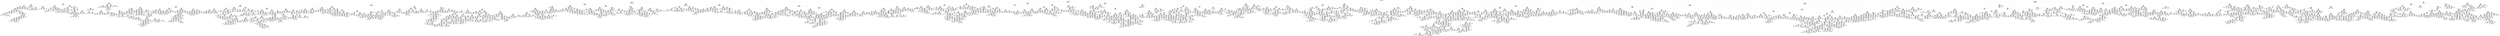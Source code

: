 digraph Tree {
node [shape=box] ;
0 [label="X[19] <= 0.837\ngini = 0.459\nsamples = 117505\nvalue = [85536, 9169, 2772, 2759, 2754, 2762, 2864, 3013, 3090\n2786]"] ;
1 [label="X[0] <= -3.793\ngini = 0.289\nsamples = 87613\nvalue = [73650, 1114, 7, 2759, 214, 2537, 2864, 1378, 3090, 0]"] ;
0 -> 1 [labeldistance=2.5, labelangle=45, headlabel="True"] ;
2 [label="X[2] <= -5.535\ngini = 0.204\nsamples = 79878\nvalue = [71151, 585, 7, 0, 214, 2537, 1821, 1378, 2185, 0]"] ;
1 -> 2 ;
3 [label="X[19] <= -0.085\ngini = 0.591\nsamples = 3308\nvalue = [1851, 67, 0, 0, 0, 0, 498, 0, 892, 0]"] ;
2 -> 3 ;
4 [label="X[8] <= -0.527\ngini = 0.661\nsamples = 2317\nvalue = [897, 47, 0, 0, 0, 0, 498, 0, 875, 0]"] ;
3 -> 4 ;
5 [label="X[9] <= -0.632\ngini = 0.457\nsamples = 766\nvalue = [266, 2, 0, 0, 0, 0, 498, 0, 0, 0]"] ;
4 -> 5 ;
6 [label="X[13] <= 2.456\ngini = 0.303\nsamples = 612\nvalue = [114, 0, 0, 0, 0, 0, 498, 0, 0, 0]"] ;
5 -> 6 ;
7 [label="X[11] <= 15.05\ngini = 0.252\nsamples = 560\nvalue = [83, 0, 0, 0, 0, 0, 477, 0, 0, 0]"] ;
6 -> 7 ;
8 [label="X[11] <= -17.416\ngini = 0.228\nsamples = 549\nvalue = [72, 0, 0, 0, 0, 0, 477, 0, 0, 0]"] ;
7 -> 8 ;
9 [label="gini = 0.0\nsamples = 10\nvalue = [10, 0, 0, 0, 0, 0, 0, 0, 0, 0]"] ;
8 -> 9 ;
10 [label="X[20] <= 23.319\ngini = 0.204\nsamples = 539\nvalue = [62, 0, 0, 0, 0, 0, 477, 0, 0, 0]"] ;
8 -> 10 ;
11 [label="X[10] <= -0.597\ngini = 0.183\nsamples = 531\nvalue = [54, 0, 0, 0, 0, 0, 477, 0, 0, 0]"] ;
10 -> 11 ;
12 [label="X[14] <= -3.025\ngini = 0.388\nsamples = 110\nvalue = [29, 0, 0, 0, 0, 0, 81, 0, 0, 0]"] ;
11 -> 12 ;
13 [label="X[18] <= -0.797\ngini = 0.275\nsamples = 97\nvalue = [16, 0, 0, 0, 0, 0, 81, 0, 0, 0]"] ;
12 -> 13 ;
14 [label="X[22] <= 12.417\ngini = 0.167\nsamples = 87\nvalue = [8, 0, 0, 0, 0, 0, 79, 0, 0, 0]"] ;
13 -> 14 ;
15 [label="X[14] <= -3.211\ngini = 0.079\nsamples = 73\nvalue = [3, 0, 0, 0, 0, 0, 70, 0, 0, 0]"] ;
14 -> 15 ;
16 [label="X[5] <= -0.809\ngini = 0.054\nsamples = 72\nvalue = [2, 0, 0, 0, 0, 0, 70, 0, 0, 0]"] ;
15 -> 16 ;
17 [label="X[9] <= -0.74\ngini = 0.5\nsamples = 2\nvalue = [1, 0, 0, 0, 0, 0, 1, 0, 0, 0]"] ;
16 -> 17 ;
18 [label="gini = 0.0\nsamples = 1\nvalue = [1, 0, 0, 0, 0, 0, 0, 0, 0, 0]"] ;
17 -> 18 ;
19 [label="gini = 0.0\nsamples = 1\nvalue = [0, 0, 0, 0, 0, 0, 1, 0, 0, 0]"] ;
17 -> 19 ;
20 [label="X[22] <= 9.001\ngini = 0.028\nsamples = 70\nvalue = [1, 0, 0, 0, 0, 0, 69, 0, 0, 0]"] ;
16 -> 20 ;
21 [label="gini = 0.0\nsamples = 62\nvalue = [0, 0, 0, 0, 0, 0, 62, 0, 0, 0]"] ;
20 -> 21 ;
22 [label="X[18] <= -0.813\ngini = 0.219\nsamples = 8\nvalue = [1, 0, 0, 0, 0, 0, 7, 0, 0, 0]"] ;
20 -> 22 ;
23 [label="gini = 0.0\nsamples = 7\nvalue = [0, 0, 0, 0, 0, 0, 7, 0, 0, 0]"] ;
22 -> 23 ;
24 [label="gini = 0.0\nsamples = 1\nvalue = [1, 0, 0, 0, 0, 0, 0, 0, 0, 0]"] ;
22 -> 24 ;
25 [label="gini = 0.0\nsamples = 1\nvalue = [1, 0, 0, 0, 0, 0, 0, 0, 0, 0]"] ;
15 -> 25 ;
26 [label="X[10] <= -0.647\ngini = 0.459\nsamples = 14\nvalue = [5, 0, 0, 0, 0, 0, 9, 0, 0, 0]"] ;
14 -> 26 ;
27 [label="gini = 0.0\nsamples = 5\nvalue = [5, 0, 0, 0, 0, 0, 0, 0, 0, 0]"] ;
26 -> 27 ;
28 [label="gini = 0.0\nsamples = 9\nvalue = [0, 0, 0, 0, 0, 0, 9, 0, 0, 0]"] ;
26 -> 28 ;
29 [label="X[12] <= -9.961\ngini = 0.32\nsamples = 10\nvalue = [8, 0, 0, 0, 0, 0, 2, 0, 0, 0]"] ;
13 -> 29 ;
30 [label="gini = 0.0\nsamples = 2\nvalue = [0, 0, 0, 0, 0, 0, 2, 0, 0, 0]"] ;
29 -> 30 ;
31 [label="gini = 0.0\nsamples = 8\nvalue = [8, 0, 0, 0, 0, 0, 0, 0, 0, 0]"] ;
29 -> 31 ;
32 [label="gini = 0.0\nsamples = 13\nvalue = [13, 0, 0, 0, 0, 0, 0, 0, 0, 0]"] ;
12 -> 32 ;
33 [label="X[18] <= -1.049\ngini = 0.112\nsamples = 421\nvalue = [25, 0, 0, 0, 0, 0, 396, 0, 0, 0]"] ;
11 -> 33 ;
34 [label="X[11] <= -3.616\ngini = 0.278\nsamples = 6\nvalue = [5, 0, 0, 0, 0, 0, 1, 0, 0, 0]"] ;
33 -> 34 ;
35 [label="gini = 0.0\nsamples = 1\nvalue = [0, 0, 0, 0, 0, 0, 1, 0, 0, 0]"] ;
34 -> 35 ;
36 [label="gini = 0.0\nsamples = 5\nvalue = [5, 0, 0, 0, 0, 0, 0, 0, 0, 0]"] ;
34 -> 36 ;
37 [label="X[21] <= -68.69\ngini = 0.092\nsamples = 415\nvalue = [20, 0, 0, 0, 0, 0, 395, 0, 0, 0]"] ;
33 -> 37 ;
38 [label="gini = 0.0\nsamples = 4\nvalue = [4, 0, 0, 0, 0, 0, 0, 0, 0, 0]"] ;
37 -> 38 ;
39 [label="X[8] <= -0.603\ngini = 0.075\nsamples = 411\nvalue = [16, 0, 0, 0, 0, 0, 395, 0, 0, 0]"] ;
37 -> 39 ;
40 [label="X[22] <= 18.283\ngini = 0.375\nsamples = 4\nvalue = [3, 0, 0, 0, 0, 0, 1, 0, 0, 0]"] ;
39 -> 40 ;
41 [label="gini = 0.0\nsamples = 3\nvalue = [3, 0, 0, 0, 0, 0, 0, 0, 0, 0]"] ;
40 -> 41 ;
42 [label="gini = 0.0\nsamples = 1\nvalue = [0, 0, 0, 0, 0, 0, 1, 0, 0, 0]"] ;
40 -> 42 ;
43 [label="X[5] <= 1.388\ngini = 0.062\nsamples = 407\nvalue = [13, 0, 0, 0, 0, 0, 394, 0, 0, 0]"] ;
39 -> 43 ;
44 [label="X[12] <= -15.222\ngini = 0.057\nsamples = 406\nvalue = [12, 0, 0, 0, 0, 0, 394, 0, 0, 0]"] ;
43 -> 44 ;
45 [label="gini = 0.0\nsamples = 1\nvalue = [1, 0, 0, 0, 0, 0, 0, 0, 0, 0]"] ;
44 -> 45 ;
46 [label="X[1] <= 1.135\ngini = 0.053\nsamples = 405\nvalue = [11, 0, 0, 0, 0, 0, 394, 0, 0, 0]"] ;
44 -> 46 ;
47 [label="X[12] <= 15.96\ngini = 0.048\nsamples = 404\nvalue = [10, 0, 0, 0, 0, 0, 394, 0, 0, 0]"] ;
46 -> 47 ;
48 [label="X[20] <= 21.75\ngini = 0.039\nsamples = 398\nvalue = [8, 0, 0, 0, 0, 0, 390, 0, 0, 0]"] ;
47 -> 48 ;
49 [label="X[22] <= 27.873\ngini = 0.035\nsamples = 396\nvalue = [7, 0, 0, 0, 0, 0, 389, 0, 0, 0]"] ;
48 -> 49 ;
50 [label="X[17] <= -0.143\ngini = 0.021\nsamples = 374\nvalue = [4, 0, 0, 0, 0, 0, 370, 0, 0, 0]"] ;
49 -> 50 ;
51 [label="X[3] <= 0.228\ngini = 0.011\nsamples = 353\nvalue = [2, 0, 0, 0, 0, 0, 351, 0, 0, 0]"] ;
50 -> 51 ;
52 [label="gini = 0.0\nsamples = 287\nvalue = [0, 0, 0, 0, 0, 0, 287, 0, 0, 0]"] ;
51 -> 52 ;
53 [label="X[3] <= 0.232\ngini = 0.059\nsamples = 66\nvalue = [2, 0, 0, 0, 0, 0, 64, 0, 0, 0]"] ;
51 -> 53 ;
54 [label="X[13] <= 0.069\ngini = 0.444\nsamples = 3\nvalue = [1, 0, 0, 0, 0, 0, 2, 0, 0, 0]"] ;
53 -> 54 ;
55 [label="gini = 0.0\nsamples = 1\nvalue = [1, 0, 0, 0, 0, 0, 0, 0, 0, 0]"] ;
54 -> 55 ;
56 [label="gini = 0.0\nsamples = 2\nvalue = [0, 0, 0, 0, 0, 0, 2, 0, 0, 0]"] ;
54 -> 56 ;
57 [label="X[5] <= 0.62\ngini = 0.031\nsamples = 63\nvalue = [1, 0, 0, 0, 0, 0, 62, 0, 0, 0]"] ;
53 -> 57 ;
58 [label="gini = 0.0\nsamples = 54\nvalue = [0, 0, 0, 0, 0, 0, 54, 0, 0, 0]"] ;
57 -> 58 ;
59 [label="X[20] <= -7.109\ngini = 0.198\nsamples = 9\nvalue = [1, 0, 0, 0, 0, 0, 8, 0, 0, 0]"] ;
57 -> 59 ;
60 [label="gini = 0.0\nsamples = 8\nvalue = [0, 0, 0, 0, 0, 0, 8, 0, 0, 0]"] ;
59 -> 60 ;
61 [label="gini = 0.0\nsamples = 1\nvalue = [1, 0, 0, 0, 0, 0, 0, 0, 0, 0]"] ;
59 -> 61 ;
62 [label="X[21] <= -22.708\ngini = 0.172\nsamples = 21\nvalue = [2, 0, 0, 0, 0, 0, 19, 0, 0, 0]"] ;
50 -> 62 ;
63 [label="X[14] <= -1.829\ngini = 0.444\nsamples = 3\nvalue = [2, 0, 0, 0, 0, 0, 1, 0, 0, 0]"] ;
62 -> 63 ;
64 [label="gini = 0.0\nsamples = 2\nvalue = [2, 0, 0, 0, 0, 0, 0, 0, 0, 0]"] ;
63 -> 64 ;
65 [label="gini = 0.0\nsamples = 1\nvalue = [0, 0, 0, 0, 0, 0, 1, 0, 0, 0]"] ;
63 -> 65 ;
66 [label="gini = 0.0\nsamples = 18\nvalue = [0, 0, 0, 0, 0, 0, 18, 0, 0, 0]"] ;
62 -> 66 ;
67 [label="X[19] <= -0.353\ngini = 0.236\nsamples = 22\nvalue = [3, 0, 0, 0, 0, 0, 19, 0, 0, 0]"] ;
49 -> 67 ;
68 [label="gini = 0.0\nsamples = 19\nvalue = [0, 0, 0, 0, 0, 0, 19, 0, 0, 0]"] ;
67 -> 68 ;
69 [label="gini = 0.0\nsamples = 3\nvalue = [3, 0, 0, 0, 0, 0, 0, 0, 0, 0]"] ;
67 -> 69 ;
70 [label="X[16] <= 2.433\ngini = 0.5\nsamples = 2\nvalue = [1, 0, 0, 0, 0, 0, 1, 0, 0, 0]"] ;
48 -> 70 ;
71 [label="gini = 0.0\nsamples = 1\nvalue = [0, 0, 0, 0, 0, 0, 1, 0, 0, 0]"] ;
70 -> 71 ;
72 [label="gini = 0.0\nsamples = 1\nvalue = [1, 0, 0, 0, 0, 0, 0, 0, 0, 0]"] ;
70 -> 72 ;
73 [label="X[19] <= -0.322\ngini = 0.444\nsamples = 6\nvalue = [2, 0, 0, 0, 0, 0, 4, 0, 0, 0]"] ;
47 -> 73 ;
74 [label="gini = 0.0\nsamples = 4\nvalue = [0, 0, 0, 0, 0, 0, 4, 0, 0, 0]"] ;
73 -> 74 ;
75 [label="gini = 0.0\nsamples = 2\nvalue = [2, 0, 0, 0, 0, 0, 0, 0, 0, 0]"] ;
73 -> 75 ;
76 [label="gini = 0.0\nsamples = 1\nvalue = [1, 0, 0, 0, 0, 0, 0, 0, 0, 0]"] ;
46 -> 76 ;
77 [label="gini = 0.0\nsamples = 1\nvalue = [1, 0, 0, 0, 0, 0, 0, 0, 0, 0]"] ;
43 -> 77 ;
78 [label="gini = 0.0\nsamples = 8\nvalue = [8, 0, 0, 0, 0, 0, 0, 0, 0, 0]"] ;
10 -> 78 ;
79 [label="gini = 0.0\nsamples = 11\nvalue = [11, 0, 0, 0, 0, 0, 0, 0, 0, 0]"] ;
7 -> 79 ;
80 [label="X[19] <= -0.408\ngini = 0.482\nsamples = 52\nvalue = [31, 0, 0, 0, 0, 0, 21, 0, 0, 0]"] ;
6 -> 80 ;
81 [label="X[19] <= -0.439\ngini = 0.266\nsamples = 19\nvalue = [3, 0, 0, 0, 0, 0, 16, 0, 0, 0]"] ;
80 -> 81 ;
82 [label="X[1] <= -0.164\ngini = 0.375\nsamples = 4\nvalue = [3, 0, 0, 0, 0, 0, 1, 0, 0, 0]"] ;
81 -> 82 ;
83 [label="gini = 0.0\nsamples = 1\nvalue = [0, 0, 0, 0, 0, 0, 1, 0, 0, 0]"] ;
82 -> 83 ;
84 [label="gini = 0.0\nsamples = 3\nvalue = [3, 0, 0, 0, 0, 0, 0, 0, 0, 0]"] ;
82 -> 84 ;
85 [label="gini = 0.0\nsamples = 15\nvalue = [0, 0, 0, 0, 0, 0, 15, 0, 0, 0]"] ;
81 -> 85 ;
86 [label="X[9] <= -0.805\ngini = 0.257\nsamples = 33\nvalue = [28, 0, 0, 0, 0, 0, 5, 0, 0, 0]"] ;
80 -> 86 ;
87 [label="gini = 0.0\nsamples = 4\nvalue = [0, 0, 0, 0, 0, 0, 4, 0, 0, 0]"] ;
86 -> 87 ;
88 [label="X[3] <= -0.234\ngini = 0.067\nsamples = 29\nvalue = [28, 0, 0, 0, 0, 0, 1, 0, 0, 0]"] ;
86 -> 88 ;
89 [label="gini = 0.0\nsamples = 1\nvalue = [0, 0, 0, 0, 0, 0, 1, 0, 0, 0]"] ;
88 -> 89 ;
90 [label="gini = 0.0\nsamples = 28\nvalue = [28, 0, 0, 0, 0, 0, 0, 0, 0, 0]"] ;
88 -> 90 ;
91 [label="X[12] <= 88.819\ngini = 0.026\nsamples = 154\nvalue = [152, 2, 0, 0, 0, 0, 0, 0, 0, 0]"] ;
5 -> 91 ;
92 [label="X[15] <= -16.495\ngini = 0.013\nsamples = 153\nvalue = [152, 1, 0, 0, 0, 0, 0, 0, 0, 0]"] ;
91 -> 92 ;
93 [label="gini = 0.0\nsamples = 1\nvalue = [0, 1, 0, 0, 0, 0, 0, 0, 0, 0]"] ;
92 -> 93 ;
94 [label="gini = 0.0\nsamples = 152\nvalue = [152, 0, 0, 0, 0, 0, 0, 0, 0, 0]"] ;
92 -> 94 ;
95 [label="gini = 0.0\nsamples = 1\nvalue = [0, 1, 0, 0, 0, 0, 0, 0, 0, 0]"] ;
91 -> 95 ;
96 [label="X[14] <= -2.888\ngini = 0.515\nsamples = 1551\nvalue = [631, 45, 0, 0, 0, 0, 0, 0, 875, 0]"] ;
4 -> 96 ;
97 [label="X[10] <= -0.95\ngini = 0.382\nsamples = 423\nvalue = [324, 30, 0, 0, 0, 0, 0, 0, 69, 0]"] ;
96 -> 97 ;
98 [label="X[9] <= -0.205\ngini = 0.579\nsamples = 96\nvalue = [23, 18, 0, 0, 0, 0, 0, 0, 55, 0]"] ;
97 -> 98 ;
99 [label="X[9] <= -0.34\ngini = 0.496\nsamples = 33\nvalue = [15, 18, 0, 0, 0, 0, 0, 0, 0, 0]"] ;
98 -> 99 ;
100 [label="X[14] <= -17.853\ngini = 0.278\nsamples = 18\nvalue = [3, 15, 0, 0, 0, 0, 0, 0, 0, 0]"] ;
99 -> 100 ;
101 [label="gini = 0.0\nsamples = 2\nvalue = [2, 0, 0, 0, 0, 0, 0, 0, 0, 0]"] ;
100 -> 101 ;
102 [label="X[2] <= -11.868\ngini = 0.117\nsamples = 16\nvalue = [1, 15, 0, 0, 0, 0, 0, 0, 0, 0]"] ;
100 -> 102 ;
103 [label="gini = 0.0\nsamples = 1\nvalue = [1, 0, 0, 0, 0, 0, 0, 0, 0, 0]"] ;
102 -> 103 ;
104 [label="gini = 0.0\nsamples = 15\nvalue = [0, 15, 0, 0, 0, 0, 0, 0, 0, 0]"] ;
102 -> 104 ;
105 [label="X[13] <= -4.105\ngini = 0.32\nsamples = 15\nvalue = [12, 3, 0, 0, 0, 0, 0, 0, 0, 0]"] ;
99 -> 105 ;
106 [label="X[13] <= -13.895\ngini = 0.375\nsamples = 4\nvalue = [1, 3, 0, 0, 0, 0, 0, 0, 0, 0]"] ;
105 -> 106 ;
107 [label="gini = 0.0\nsamples = 1\nvalue = [1, 0, 0, 0, 0, 0, 0, 0, 0, 0]"] ;
106 -> 107 ;
108 [label="gini = 0.0\nsamples = 3\nvalue = [0, 3, 0, 0, 0, 0, 0, 0, 0, 0]"] ;
106 -> 108 ;
109 [label="gini = 0.0\nsamples = 11\nvalue = [11, 0, 0, 0, 0, 0, 0, 0, 0, 0]"] ;
105 -> 109 ;
110 [label="X[19] <= -0.322\ngini = 0.222\nsamples = 63\nvalue = [8, 0, 0, 0, 0, 0, 0, 0, 55, 0]"] ;
98 -> 110 ;
111 [label="X[6] <= -3.533\ngini = 0.245\nsamples = 7\nvalue = [6, 0, 0, 0, 0, 0, 0, 0, 1, 0]"] ;
110 -> 111 ;
112 [label="gini = 0.0\nsamples = 6\nvalue = [6, 0, 0, 0, 0, 0, 0, 0, 0, 0]"] ;
111 -> 112 ;
113 [label="gini = 0.0\nsamples = 1\nvalue = [0, 0, 0, 0, 0, 0, 0, 0, 1, 0]"] ;
111 -> 113 ;
114 [label="X[4] <= -0.473\ngini = 0.069\nsamples = 56\nvalue = [2, 0, 0, 0, 0, 0, 0, 0, 54, 0]"] ;
110 -> 114 ;
115 [label="gini = 0.0\nsamples = 2\nvalue = [2, 0, 0, 0, 0, 0, 0, 0, 0, 0]"] ;
114 -> 115 ;
116 [label="gini = 0.0\nsamples = 54\nvalue = [0, 0, 0, 0, 0, 0, 0, 0, 54, 0]"] ;
114 -> 116 ;
117 [label="X[0] <= -20.868\ngini = 0.15\nsamples = 327\nvalue = [301, 12, 0, 0, 0, 0, 0, 0, 14, 0]"] ;
97 -> 117 ;
118 [label="X[2] <= -7.992\ngini = 0.43\nsamples = 16\nvalue = [5, 11, 0, 0, 0, 0, 0, 0, 0, 0]"] ;
117 -> 118 ;
119 [label="X[7] <= -16.071\ngini = 0.408\nsamples = 7\nvalue = [5, 2, 0, 0, 0, 0, 0, 0, 0, 0]"] ;
118 -> 119 ;
120 [label="gini = 0.0\nsamples = 2\nvalue = [0, 2, 0, 0, 0, 0, 0, 0, 0, 0]"] ;
119 -> 120 ;
121 [label="gini = 0.0\nsamples = 5\nvalue = [5, 0, 0, 0, 0, 0, 0, 0, 0, 0]"] ;
119 -> 121 ;
122 [label="gini = 0.0\nsamples = 9\nvalue = [0, 9, 0, 0, 0, 0, 0, 0, 0, 0]"] ;
118 -> 122 ;
123 [label="X[0] <= -4.789\ngini = 0.092\nsamples = 311\nvalue = [296, 1, 0, 0, 0, 0, 0, 0, 14, 0]"] ;
117 -> 123 ;
124 [label="X[15] <= -18.657\ngini = 0.029\nsamples = 269\nvalue = [265, 1, 0, 0, 0, 0, 0, 0, 3, 0]"] ;
123 -> 124 ;
125 [label="gini = 0.0\nsamples = 1\nvalue = [0, 1, 0, 0, 0, 0, 0, 0, 0, 0]"] ;
124 -> 125 ;
126 [label="X[11] <= 36.824\ngini = 0.022\nsamples = 268\nvalue = [265, 0, 0, 0, 0, 0, 0, 0, 3, 0]"] ;
124 -> 126 ;
127 [label="X[19] <= -0.544\ngini = 0.008\nsamples = 255\nvalue = [254, 0, 0, 0, 0, 0, 0, 0, 1, 0]"] ;
126 -> 127 ;
128 [label="X[0] <= -5.123\ngini = 0.117\nsamples = 16\nvalue = [15, 0, 0, 0, 0, 0, 0, 0, 1, 0]"] ;
127 -> 128 ;
129 [label="gini = 0.0\nsamples = 15\nvalue = [15, 0, 0, 0, 0, 0, 0, 0, 0, 0]"] ;
128 -> 129 ;
130 [label="gini = 0.0\nsamples = 1\nvalue = [0, 0, 0, 0, 0, 0, 0, 0, 1, 0]"] ;
128 -> 130 ;
131 [label="gini = 0.0\nsamples = 239\nvalue = [239, 0, 0, 0, 0, 0, 0, 0, 0, 0]"] ;
127 -> 131 ;
132 [label="X[13] <= -2.874\ngini = 0.26\nsamples = 13\nvalue = [11, 0, 0, 0, 0, 0, 0, 0, 2, 0]"] ;
126 -> 132 ;
133 [label="gini = 0.0\nsamples = 2\nvalue = [0, 0, 0, 0, 0, 0, 0, 0, 2, 0]"] ;
132 -> 133 ;
134 [label="gini = 0.0\nsamples = 11\nvalue = [11, 0, 0, 0, 0, 0, 0, 0, 0, 0]"] ;
132 -> 134 ;
135 [label="X[1] <= 0.829\ngini = 0.387\nsamples = 42\nvalue = [31, 0, 0, 0, 0, 0, 0, 0, 11, 0]"] ;
123 -> 135 ;
136 [label="X[9] <= -0.414\ngini = 0.43\nsamples = 16\nvalue = [5, 0, 0, 0, 0, 0, 0, 0, 11, 0]"] ;
135 -> 136 ;
137 [label="X[15] <= -6.293\ngini = 0.153\nsamples = 12\nvalue = [1, 0, 0, 0, 0, 0, 0, 0, 11, 0]"] ;
136 -> 137 ;
138 [label="gini = 0.0\nsamples = 11\nvalue = [0, 0, 0, 0, 0, 0, 0, 0, 11, 0]"] ;
137 -> 138 ;
139 [label="gini = 0.0\nsamples = 1\nvalue = [1, 0, 0, 0, 0, 0, 0, 0, 0, 0]"] ;
137 -> 139 ;
140 [label="gini = 0.0\nsamples = 4\nvalue = [4, 0, 0, 0, 0, 0, 0, 0, 0, 0]"] ;
136 -> 140 ;
141 [label="gini = 0.0\nsamples = 26\nvalue = [26, 0, 0, 0, 0, 0, 0, 0, 0, 0]"] ;
135 -> 141 ;
142 [label="X[17] <= -0.146\ngini = 0.415\nsamples = 1128\nvalue = [307, 15, 0, 0, 0, 0, 0, 0, 806, 0]"] ;
96 -> 142 ;
143 [label="X[0] <= -8.908\ngini = 0.37\nsamples = 1057\nvalue = [237, 15, 0, 0, 0, 0, 0, 0, 805, 0]"] ;
142 -> 143 ;
144 [label="X[19] <= -0.401\ngini = 0.411\nsamples = 52\nvalue = [37, 15, 0, 0, 0, 0, 0, 0, 0, 0]"] ;
143 -> 144 ;
145 [label="gini = 0.0\nsamples = 7\nvalue = [0, 7, 0, 0, 0, 0, 0, 0, 0, 0]"] ;
144 -> 145 ;
146 [label="X[8] <= -0.3\ngini = 0.292\nsamples = 45\nvalue = [37, 8, 0, 0, 0, 0, 0, 0, 0, 0]"] ;
144 -> 146 ;
147 [label="X[8] <= -0.463\ngini = 0.105\nsamples = 36\nvalue = [34, 2, 0, 0, 0, 0, 0, 0, 0, 0]"] ;
146 -> 147 ;
148 [label="X[21] <= -24.363\ngini = 0.444\nsamples = 3\nvalue = [1, 2, 0, 0, 0, 0, 0, 0, 0, 0]"] ;
147 -> 148 ;
149 [label="gini = 0.0\nsamples = 1\nvalue = [1, 0, 0, 0, 0, 0, 0, 0, 0, 0]"] ;
148 -> 149 ;
150 [label="gini = 0.0\nsamples = 2\nvalue = [0, 2, 0, 0, 0, 0, 0, 0, 0, 0]"] ;
148 -> 150 ;
151 [label="gini = 0.0\nsamples = 33\nvalue = [33, 0, 0, 0, 0, 0, 0, 0, 0, 0]"] ;
147 -> 151 ;
152 [label="X[22] <= -7.561\ngini = 0.444\nsamples = 9\nvalue = [3, 6, 0, 0, 0, 0, 0, 0, 0, 0]"] ;
146 -> 152 ;
153 [label="gini = 0.0\nsamples = 3\nvalue = [3, 0, 0, 0, 0, 0, 0, 0, 0, 0]"] ;
152 -> 153 ;
154 [label="gini = 0.0\nsamples = 6\nvalue = [0, 6, 0, 0, 0, 0, 0, 0, 0, 0]"] ;
152 -> 154 ;
155 [label="X[8] <= -0.307\ngini = 0.319\nsamples = 1005\nvalue = [200, 0, 0, 0, 0, 0, 0, 0, 805, 0]"] ;
143 -> 155 ;
156 [label="X[8] <= -0.385\ngini = 0.3\nsamples = 980\nvalue = [180, 0, 0, 0, 0, 0, 0, 0, 800, 0]"] ;
155 -> 156 ;
157 [label="X[19] <= -0.365\ngini = 0.44\nsamples = 358\nvalue = [117, 0, 0, 0, 0, 0, 0, 0, 241, 0]"] ;
156 -> 157 ;
158 [label="X[9] <= -0.638\ngini = 0.463\nsamples = 96\nvalue = [61, 0, 0, 0, 0, 0, 0, 0, 35, 0]"] ;
157 -> 158 ;
159 [label="X[11] <= 19.384\ngini = 0.339\nsamples = 37\nvalue = [8, 0, 0, 0, 0, 0, 0, 0, 29, 0]"] ;
158 -> 159 ;
160 [label="X[14] <= -2.326\ngini = 0.17\nsamples = 32\nvalue = [3, 0, 0, 0, 0, 0, 0, 0, 29, 0]"] ;
159 -> 160 ;
161 [label="gini = 0.0\nsamples = 3\nvalue = [3, 0, 0, 0, 0, 0, 0, 0, 0, 0]"] ;
160 -> 161 ;
162 [label="gini = 0.0\nsamples = 29\nvalue = [0, 0, 0, 0, 0, 0, 0, 0, 29, 0]"] ;
160 -> 162 ;
163 [label="gini = 0.0\nsamples = 5\nvalue = [5, 0, 0, 0, 0, 0, 0, 0, 0, 0]"] ;
159 -> 163 ;
164 [label="X[17] <= -0.395\ngini = 0.183\nsamples = 59\nvalue = [53, 0, 0, 0, 0, 0, 0, 0, 6, 0]"] ;
158 -> 164 ;
165 [label="X[17] <= -0.438\ngini = 0.469\nsamples = 8\nvalue = [3, 0, 0, 0, 0, 0, 0, 0, 5, 0]"] ;
164 -> 165 ;
166 [label="gini = 0.0\nsamples = 3\nvalue = [3, 0, 0, 0, 0, 0, 0, 0, 0, 0]"] ;
165 -> 166 ;
167 [label="gini = 0.0\nsamples = 5\nvalue = [0, 0, 0, 0, 0, 0, 0, 0, 5, 0]"] ;
165 -> 167 ;
168 [label="X[4] <= 0.906\ngini = 0.038\nsamples = 51\nvalue = [50, 0, 0, 0, 0, 0, 0, 0, 1, 0]"] ;
164 -> 168 ;
169 [label="gini = 0.0\nsamples = 50\nvalue = [50, 0, 0, 0, 0, 0, 0, 0, 0, 0]"] ;
168 -> 169 ;
170 [label="gini = 0.0\nsamples = 1\nvalue = [0, 0, 0, 0, 0, 0, 0, 0, 1, 0]"] ;
168 -> 170 ;
171 [label="X[18] <= -0.839\ngini = 0.336\nsamples = 262\nvalue = [56, 0, 0, 0, 0, 0, 0, 0, 206, 0]"] ;
157 -> 171 ;
172 [label="X[21] <= -40.607\ngini = 0.205\nsamples = 181\nvalue = [21, 0, 0, 0, 0, 0, 0, 0, 160, 0]"] ;
171 -> 172 ;
173 [label="X[8] <= -0.401\ngini = 0.473\nsamples = 13\nvalue = [8, 0, 0, 0, 0, 0, 0, 0, 5, 0]"] ;
172 -> 173 ;
174 [label="gini = 0.0\nsamples = 8\nvalue = [8, 0, 0, 0, 0, 0, 0, 0, 0, 0]"] ;
173 -> 174 ;
175 [label="gini = 0.0\nsamples = 5\nvalue = [0, 0, 0, 0, 0, 0, 0, 0, 5, 0]"] ;
173 -> 175 ;
176 [label="X[5] <= -1.401\ngini = 0.143\nsamples = 168\nvalue = [13, 0, 0, 0, 0, 0, 0, 0, 155, 0]"] ;
172 -> 176 ;
177 [label="X[15] <= -10.409\ngini = 0.375\nsamples = 4\nvalue = [3, 0, 0, 0, 0, 0, 0, 0, 1, 0]"] ;
176 -> 177 ;
178 [label="gini = 0.0\nsamples = 1\nvalue = [0, 0, 0, 0, 0, 0, 0, 0, 1, 0]"] ;
177 -> 178 ;
179 [label="gini = 0.0\nsamples = 3\nvalue = [3, 0, 0, 0, 0, 0, 0, 0, 0, 0]"] ;
177 -> 179 ;
180 [label="X[4] <= -0.919\ngini = 0.115\nsamples = 164\nvalue = [10, 0, 0, 0, 0, 0, 0, 0, 154, 0]"] ;
176 -> 180 ;
181 [label="X[7] <= -3.814\ngini = 0.444\nsamples = 3\nvalue = [2, 0, 0, 0, 0, 0, 0, 0, 1, 0]"] ;
180 -> 181 ;
182 [label="gini = 0.0\nsamples = 2\nvalue = [2, 0, 0, 0, 0, 0, 0, 0, 0, 0]"] ;
181 -> 182 ;
183 [label="gini = 0.0\nsamples = 1\nvalue = [0, 0, 0, 0, 0, 0, 0, 0, 1, 0]"] ;
181 -> 183 ;
184 [label="X[6] <= -0.56\ngini = 0.094\nsamples = 161\nvalue = [8, 0, 0, 0, 0, 0, 0, 0, 153, 0]"] ;
180 -> 184 ;
185 [label="X[13] <= 8.989\ngini = 0.084\nsamples = 160\nvalue = [7, 0, 0, 0, 0, 0, 0, 0, 153, 0]"] ;
184 -> 185 ;
186 [label="X[19] <= -0.333\ngini = 0.073\nsamples = 159\nvalue = [6, 0, 0, 0, 0, 0, 0, 0, 153, 0]"] ;
185 -> 186 ;
187 [label="X[2] <= -8.456\ngini = 0.271\nsamples = 31\nvalue = [5, 0, 0, 0, 0, 0, 0, 0, 26, 0]"] ;
186 -> 187 ;
188 [label="gini = 0.0\nsamples = 5\nvalue = [5, 0, 0, 0, 0, 0, 0, 0, 0, 0]"] ;
187 -> 188 ;
189 [label="gini = 0.0\nsamples = 26\nvalue = [0, 0, 0, 0, 0, 0, 0, 0, 26, 0]"] ;
187 -> 189 ;
190 [label="X[1] <= 0.868\ngini = 0.016\nsamples = 128\nvalue = [1, 0, 0, 0, 0, 0, 0, 0, 127, 0]"] ;
186 -> 190 ;
191 [label="gini = 0.0\nsamples = 127\nvalue = [0, 0, 0, 0, 0, 0, 0, 0, 127, 0]"] ;
190 -> 191 ;
192 [label="gini = 0.0\nsamples = 1\nvalue = [1, 0, 0, 0, 0, 0, 0, 0, 0, 0]"] ;
190 -> 192 ;
193 [label="gini = 0.0\nsamples = 1\nvalue = [1, 0, 0, 0, 0, 0, 0, 0, 0, 0]"] ;
185 -> 193 ;
194 [label="gini = 0.0\nsamples = 1\nvalue = [1, 0, 0, 0, 0, 0, 0, 0, 0, 0]"] ;
184 -> 194 ;
195 [label="X[17] <= -0.496\ngini = 0.491\nsamples = 81\nvalue = [35, 0, 0, 0, 0, 0, 0, 0, 46, 0]"] ;
171 -> 195 ;
196 [label="X[3] <= 0.536\ngini = 0.357\nsamples = 43\nvalue = [10, 0, 0, 0, 0, 0, 0, 0, 33, 0]"] ;
195 -> 196 ;
197 [label="X[12] <= 177.008\ngini = 0.161\nsamples = 34\nvalue = [3, 0, 0, 0, 0, 0, 0, 0, 31, 0]"] ;
196 -> 197 ;
198 [label="gini = 0.0\nsamples = 31\nvalue = [0, 0, 0, 0, 0, 0, 0, 0, 31, 0]"] ;
197 -> 198 ;
199 [label="gini = 0.0\nsamples = 3\nvalue = [3, 0, 0, 0, 0, 0, 0, 0, 0, 0]"] ;
197 -> 199 ;
200 [label="X[19] <= -0.255\ngini = 0.346\nsamples = 9\nvalue = [7, 0, 0, 0, 0, 0, 0, 0, 2, 0]"] ;
196 -> 200 ;
201 [label="gini = 0.0\nsamples = 2\nvalue = [0, 0, 0, 0, 0, 0, 0, 0, 2, 0]"] ;
200 -> 201 ;
202 [label="gini = 0.0\nsamples = 7\nvalue = [7, 0, 0, 0, 0, 0, 0, 0, 0, 0]"] ;
200 -> 202 ;
203 [label="X[20] <= -3.33\ngini = 0.45\nsamples = 38\nvalue = [25, 0, 0, 0, 0, 0, 0, 0, 13, 0]"] ;
195 -> 203 ;
204 [label="X[11] <= -19.453\ngini = 0.211\nsamples = 25\nvalue = [22, 0, 0, 0, 0, 0, 0, 0, 3, 0]"] ;
203 -> 204 ;
205 [label="gini = 0.0\nsamples = 3\nvalue = [0, 0, 0, 0, 0, 0, 0, 0, 3, 0]"] ;
204 -> 205 ;
206 [label="gini = 0.0\nsamples = 22\nvalue = [22, 0, 0, 0, 0, 0, 0, 0, 0, 0]"] ;
204 -> 206 ;
207 [label="X[10] <= -1.026\ngini = 0.355\nsamples = 13\nvalue = [3, 0, 0, 0, 0, 0, 0, 0, 10, 0]"] ;
203 -> 207 ;
208 [label="gini = 0.0\nsamples = 3\nvalue = [3, 0, 0, 0, 0, 0, 0, 0, 0, 0]"] ;
207 -> 208 ;
209 [label="gini = 0.0\nsamples = 10\nvalue = [0, 0, 0, 0, 0, 0, 0, 0, 10, 0]"] ;
207 -> 209 ;
210 [label="X[4] <= -0.864\ngini = 0.182\nsamples = 622\nvalue = [63, 0, 0, 0, 0, 0, 0, 0, 559, 0]"] ;
156 -> 210 ;
211 [label="gini = 0.0\nsamples = 5\nvalue = [5, 0, 0, 0, 0, 0, 0, 0, 0, 0]"] ;
210 -> 211 ;
212 [label="X[19] <= -0.37\ngini = 0.17\nsamples = 617\nvalue = [58, 0, 0, 0, 0, 0, 0, 0, 559, 0]"] ;
210 -> 212 ;
213 [label="X[7] <= -3.689\ngini = 0.26\nsamples = 280\nvalue = [43, 0, 0, 0, 0, 0, 0, 0, 237, 0]"] ;
212 -> 213 ;
214 [label="X[18] <= -0.905\ngini = 0.497\nsamples = 56\nvalue = [26, 0, 0, 0, 0, 0, 0, 0, 30, 0]"] ;
213 -> 214 ;
215 [label="X[22] <= 13.224\ngini = 0.236\nsamples = 22\nvalue = [19, 0, 0, 0, 0, 0, 0, 0, 3, 0]"] ;
214 -> 215 ;
216 [label="X[13] <= 4.062\ngini = 0.095\nsamples = 20\nvalue = [19, 0, 0, 0, 0, 0, 0, 0, 1, 0]"] ;
215 -> 216 ;
217 [label="gini = 0.0\nsamples = 19\nvalue = [19, 0, 0, 0, 0, 0, 0, 0, 0, 0]"] ;
216 -> 217 ;
218 [label="gini = 0.0\nsamples = 1\nvalue = [0, 0, 0, 0, 0, 0, 0, 0, 1, 0]"] ;
216 -> 218 ;
219 [label="gini = 0.0\nsamples = 2\nvalue = [0, 0, 0, 0, 0, 0, 0, 0, 2, 0]"] ;
215 -> 219 ;
220 [label="X[4] <= 0.067\ngini = 0.327\nsamples = 34\nvalue = [7, 0, 0, 0, 0, 0, 0, 0, 27, 0]"] ;
214 -> 220 ;
221 [label="gini = 0.0\nsamples = 25\nvalue = [0, 0, 0, 0, 0, 0, 0, 0, 25, 0]"] ;
220 -> 221 ;
222 [label="X[16] <= 1.19\ngini = 0.346\nsamples = 9\nvalue = [7, 0, 0, 0, 0, 0, 0, 0, 2, 0]"] ;
220 -> 222 ;
223 [label="gini = 0.0\nsamples = 7\nvalue = [7, 0, 0, 0, 0, 0, 0, 0, 0, 0]"] ;
222 -> 223 ;
224 [label="gini = 0.0\nsamples = 2\nvalue = [0, 0, 0, 0, 0, 0, 0, 0, 2, 0]"] ;
222 -> 224 ;
225 [label="X[18] <= -0.959\ngini = 0.14\nsamples = 224\nvalue = [17, 0, 0, 0, 0, 0, 0, 0, 207, 0]"] ;
213 -> 225 ;
226 [label="X[11] <= -23.396\ngini = 0.458\nsamples = 31\nvalue = [11, 0, 0, 0, 0, 0, 0, 0, 20, 0]"] ;
225 -> 226 ;
227 [label="X[3] <= 0.255\ngini = 0.153\nsamples = 12\nvalue = [11, 0, 0, 0, 0, 0, 0, 0, 1, 0]"] ;
226 -> 227 ;
228 [label="gini = 0.0\nsamples = 11\nvalue = [11, 0, 0, 0, 0, 0, 0, 0, 0, 0]"] ;
227 -> 228 ;
229 [label="gini = 0.0\nsamples = 1\nvalue = [0, 0, 0, 0, 0, 0, 0, 0, 1, 0]"] ;
227 -> 229 ;
230 [label="gini = 0.0\nsamples = 19\nvalue = [0, 0, 0, 0, 0, 0, 0, 0, 19, 0]"] ;
226 -> 230 ;
231 [label="X[12] <= -9.956\ngini = 0.06\nsamples = 193\nvalue = [6, 0, 0, 0, 0, 0, 0, 0, 187, 0]"] ;
225 -> 231 ;
232 [label="X[2] <= -6.924\ngini = 0.42\nsamples = 10\nvalue = [3, 0, 0, 0, 0, 0, 0, 0, 7, 0]"] ;
231 -> 232 ;
233 [label="gini = 0.0\nsamples = 7\nvalue = [0, 0, 0, 0, 0, 0, 0, 0, 7, 0]"] ;
232 -> 233 ;
234 [label="gini = 0.0\nsamples = 3\nvalue = [3, 0, 0, 0, 0, 0, 0, 0, 0, 0]"] ;
232 -> 234 ;
235 [label="X[11] <= 36.356\ngini = 0.032\nsamples = 183\nvalue = [3, 0, 0, 0, 0, 0, 0, 0, 180, 0]"] ;
231 -> 235 ;
236 [label="X[5] <= 0.666\ngini = 0.011\nsamples = 175\nvalue = [1, 0, 0, 0, 0, 0, 0, 0, 174, 0]"] ;
235 -> 236 ;
237 [label="X[0] <= -6.694\ngini = 0.198\nsamples = 9\nvalue = [1, 0, 0, 0, 0, 0, 0, 0, 8, 0]"] ;
236 -> 237 ;
238 [label="gini = 0.0\nsamples = 1\nvalue = [1, 0, 0, 0, 0, 0, 0, 0, 0, 0]"] ;
237 -> 238 ;
239 [label="gini = 0.0\nsamples = 8\nvalue = [0, 0, 0, 0, 0, 0, 0, 0, 8, 0]"] ;
237 -> 239 ;
240 [label="gini = 0.0\nsamples = 166\nvalue = [0, 0, 0, 0, 0, 0, 0, 0, 166, 0]"] ;
236 -> 240 ;
241 [label="X[1] <= -0.561\ngini = 0.375\nsamples = 8\nvalue = [2, 0, 0, 0, 0, 0, 0, 0, 6, 0]"] ;
235 -> 241 ;
242 [label="gini = 0.0\nsamples = 2\nvalue = [2, 0, 0, 0, 0, 0, 0, 0, 0, 0]"] ;
241 -> 242 ;
243 [label="gini = 0.0\nsamples = 6\nvalue = [0, 0, 0, 0, 0, 0, 0, 0, 6, 0]"] ;
241 -> 243 ;
244 [label="X[0] <= -3.804\ngini = 0.085\nsamples = 337\nvalue = [15, 0, 0, 0, 0, 0, 0, 0, 322, 0]"] ;
212 -> 244 ;
245 [label="X[15] <= -2.659\ngini = 0.075\nsamples = 335\nvalue = [13, 0, 0, 0, 0, 0, 0, 0, 322, 0]"] ;
244 -> 245 ;
246 [label="X[3] <= -0.548\ngini = 0.069\nsamples = 334\nvalue = [12, 0, 0, 0, 0, 0, 0, 0, 322, 0]"] ;
245 -> 246 ;
247 [label="X[7] <= -3.129\ngini = 0.469\nsamples = 8\nvalue = [3, 0, 0, 0, 0, 0, 0, 0, 5, 0]"] ;
246 -> 247 ;
248 [label="gini = 0.0\nsamples = 3\nvalue = [3, 0, 0, 0, 0, 0, 0, 0, 0, 0]"] ;
247 -> 248 ;
249 [label="gini = 0.0\nsamples = 5\nvalue = [0, 0, 0, 0, 0, 0, 0, 0, 5, 0]"] ;
247 -> 249 ;
250 [label="X[4] <= 1.239\ngini = 0.054\nsamples = 326\nvalue = [9, 0, 0, 0, 0, 0, 0, 0, 317, 0]"] ;
246 -> 250 ;
251 [label="X[22] <= -23.151\ngini = 0.048\nsamples = 325\nvalue = [8, 0, 0, 0, 0, 0, 0, 0, 317, 0]"] ;
250 -> 251 ;
252 [label="X[15] <= -7.583\ngini = 0.234\nsamples = 37\nvalue = [5, 0, 0, 0, 0, 0, 0, 0, 32, 0]"] ;
251 -> 252 ;
253 [label="X[0] <= -4.106\ngini = 0.061\nsamples = 32\nvalue = [1, 0, 0, 0, 0, 0, 0, 0, 31, 0]"] ;
252 -> 253 ;
254 [label="gini = 0.0\nsamples = 31\nvalue = [0, 0, 0, 0, 0, 0, 0, 0, 31, 0]"] ;
253 -> 254 ;
255 [label="gini = 0.0\nsamples = 1\nvalue = [1, 0, 0, 0, 0, 0, 0, 0, 0, 0]"] ;
253 -> 255 ;
256 [label="X[21] <= 14.664\ngini = 0.32\nsamples = 5\nvalue = [4, 0, 0, 0, 0, 0, 0, 0, 1, 0]"] ;
252 -> 256 ;
257 [label="gini = 0.0\nsamples = 4\nvalue = [4, 0, 0, 0, 0, 0, 0, 0, 0, 0]"] ;
256 -> 257 ;
258 [label="gini = 0.0\nsamples = 1\nvalue = [0, 0, 0, 0, 0, 0, 0, 0, 1, 0]"] ;
256 -> 258 ;
259 [label="X[13] <= -8.386\ngini = 0.021\nsamples = 288\nvalue = [3, 0, 0, 0, 0, 0, 0, 0, 285, 0]"] ;
251 -> 259 ;
260 [label="X[8] <= -0.327\ngini = 0.5\nsamples = 2\nvalue = [1, 0, 0, 0, 0, 0, 0, 0, 1, 0]"] ;
259 -> 260 ;
261 [label="gini = 0.0\nsamples = 1\nvalue = [0, 0, 0, 0, 0, 0, 0, 0, 1, 0]"] ;
260 -> 261 ;
262 [label="gini = 0.0\nsamples = 1\nvalue = [1, 0, 0, 0, 0, 0, 0, 0, 0, 0]"] ;
260 -> 262 ;
263 [label="X[4] <= 0.913\ngini = 0.014\nsamples = 286\nvalue = [2, 0, 0, 0, 0, 0, 0, 0, 284, 0]"] ;
259 -> 263 ;
264 [label="X[4] <= 0.567\ngini = 0.007\nsamples = 282\nvalue = [1, 0, 0, 0, 0, 0, 0, 0, 281, 0]"] ;
263 -> 264 ;
265 [label="gini = 0.0\nsamples = 269\nvalue = [0, 0, 0, 0, 0, 0, 0, 0, 269, 0]"] ;
264 -> 265 ;
266 [label="X[2] <= -11.607\ngini = 0.142\nsamples = 13\nvalue = [1, 0, 0, 0, 0, 0, 0, 0, 12, 0]"] ;
264 -> 266 ;
267 [label="gini = 0.0\nsamples = 1\nvalue = [1, 0, 0, 0, 0, 0, 0, 0, 0, 0]"] ;
266 -> 267 ;
268 [label="gini = 0.0\nsamples = 12\nvalue = [0, 0, 0, 0, 0, 0, 0, 0, 12, 0]"] ;
266 -> 268 ;
269 [label="X[4] <= 0.942\ngini = 0.375\nsamples = 4\nvalue = [1, 0, 0, 0, 0, 0, 0, 0, 3, 0]"] ;
263 -> 269 ;
270 [label="gini = 0.0\nsamples = 1\nvalue = [1, 0, 0, 0, 0, 0, 0, 0, 0, 0]"] ;
269 -> 270 ;
271 [label="gini = 0.0\nsamples = 3\nvalue = [0, 0, 0, 0, 0, 0, 0, 0, 3, 0]"] ;
269 -> 271 ;
272 [label="gini = 0.0\nsamples = 1\nvalue = [1, 0, 0, 0, 0, 0, 0, 0, 0, 0]"] ;
250 -> 272 ;
273 [label="gini = 0.0\nsamples = 1\nvalue = [1, 0, 0, 0, 0, 0, 0, 0, 0, 0]"] ;
245 -> 273 ;
274 [label="gini = 0.0\nsamples = 2\nvalue = [2, 0, 0, 0, 0, 0, 0, 0, 0, 0]"] ;
244 -> 274 ;
275 [label="X[17] <= -0.349\ngini = 0.32\nsamples = 25\nvalue = [20, 0, 0, 0, 0, 0, 0, 0, 5, 0]"] ;
155 -> 275 ;
276 [label="X[20] <= -24.782\ngini = 0.165\nsamples = 22\nvalue = [20, 0, 0, 0, 0, 0, 0, 0, 2, 0]"] ;
275 -> 276 ;
277 [label="gini = 0.0\nsamples = 2\nvalue = [0, 0, 0, 0, 0, 0, 0, 0, 2, 0]"] ;
276 -> 277 ;
278 [label="gini = 0.0\nsamples = 20\nvalue = [20, 0, 0, 0, 0, 0, 0, 0, 0, 0]"] ;
276 -> 278 ;
279 [label="gini = 0.0\nsamples = 3\nvalue = [0, 0, 0, 0, 0, 0, 0, 0, 3, 0]"] ;
275 -> 279 ;
280 [label="X[19] <= -0.763\ngini = 0.028\nsamples = 71\nvalue = [70, 0, 0, 0, 0, 0, 0, 0, 1, 0]"] ;
142 -> 280 ;
281 [label="gini = 0.0\nsamples = 1\nvalue = [0, 0, 0, 0, 0, 0, 0, 0, 1, 0]"] ;
280 -> 281 ;
282 [label="gini = 0.0\nsamples = 70\nvalue = [70, 0, 0, 0, 0, 0, 0, 0, 0, 0]"] ;
280 -> 282 ;
283 [label="X[15] <= 1.471\ngini = 0.073\nsamples = 991\nvalue = [954, 20, 0, 0, 0, 0, 0, 0, 17, 0]"] ;
3 -> 283 ;
284 [label="X[10] <= -0.968\ngini = 0.049\nsamples = 970\nvalue = [946, 7, 0, 0, 0, 0, 0, 0, 17, 0]"] ;
283 -> 284 ;
285 [label="X[17] <= -0.534\ngini = 0.463\nsamples = 44\nvalue = [28, 0, 0, 0, 0, 0, 0, 0, 16, 0]"] ;
284 -> 285 ;
286 [label="X[18] <= -0.943\ngini = 0.111\nsamples = 17\nvalue = [1, 0, 0, 0, 0, 0, 0, 0, 16, 0]"] ;
285 -> 286 ;
287 [label="gini = 0.0\nsamples = 1\nvalue = [1, 0, 0, 0, 0, 0, 0, 0, 0, 0]"] ;
286 -> 287 ;
288 [label="gini = 0.0\nsamples = 16\nvalue = [0, 0, 0, 0, 0, 0, 0, 0, 16, 0]"] ;
286 -> 288 ;
289 [label="gini = 0.0\nsamples = 27\nvalue = [27, 0, 0, 0, 0, 0, 0, 0, 0, 0]"] ;
285 -> 289 ;
290 [label="X[0] <= -21.673\ngini = 0.017\nsamples = 926\nvalue = [918, 7, 0, 0, 0, 0, 0, 0, 1, 0]"] ;
284 -> 290 ;
291 [label="X[10] <= -0.756\ngini = 0.473\nsamples = 13\nvalue = [8, 5, 0, 0, 0, 0, 0, 0, 0, 0]"] ;
290 -> 291 ;
292 [label="gini = 0.0\nsamples = 5\nvalue = [0, 5, 0, 0, 0, 0, 0, 0, 0, 0]"] ;
291 -> 292 ;
293 [label="gini = 0.0\nsamples = 8\nvalue = [8, 0, 0, 0, 0, 0, 0, 0, 0, 0]"] ;
291 -> 293 ;
294 [label="X[11] <= 154.305\ngini = 0.007\nsamples = 913\nvalue = [910, 2, 0, 0, 0, 0, 0, 0, 1, 0]"] ;
290 -> 294 ;
295 [label="X[22] <= -165.715\ngini = 0.004\nsamples = 912\nvalue = [910, 1, 0, 0, 0, 0, 0, 0, 1, 0]"] ;
294 -> 295 ;
296 [label="gini = 0.0\nsamples = 1\nvalue = [0, 1, 0, 0, 0, 0, 0, 0, 0, 0]"] ;
295 -> 296 ;
297 [label="X[10] <= -0.948\ngini = 0.002\nsamples = 911\nvalue = [910, 0, 0, 0, 0, 0, 0, 0, 1, 0]"] ;
295 -> 297 ;
298 [label="X[15] <= -9.653\ngini = 0.124\nsamples = 15\nvalue = [14, 0, 0, 0, 0, 0, 0, 0, 1, 0]"] ;
297 -> 298 ;
299 [label="gini = 0.0\nsamples = 1\nvalue = [0, 0, 0, 0, 0, 0, 0, 0, 1, 0]"] ;
298 -> 299 ;
300 [label="gini = 0.0\nsamples = 14\nvalue = [14, 0, 0, 0, 0, 0, 0, 0, 0, 0]"] ;
298 -> 300 ;
301 [label="gini = 0.0\nsamples = 896\nvalue = [896, 0, 0, 0, 0, 0, 0, 0, 0, 0]"] ;
297 -> 301 ;
302 [label="gini = 0.0\nsamples = 1\nvalue = [0, 1, 0, 0, 0, 0, 0, 0, 0, 0]"] ;
294 -> 302 ;
303 [label="X[21] <= 12.096\ngini = 0.472\nsamples = 21\nvalue = [8, 13, 0, 0, 0, 0, 0, 0, 0, 0]"] ;
283 -> 303 ;
304 [label="X[18] <= -0.741\ngini = 0.142\nsamples = 13\nvalue = [1, 12, 0, 0, 0, 0, 0, 0, 0, 0]"] ;
303 -> 304 ;
305 [label="gini = 0.0\nsamples = 1\nvalue = [1, 0, 0, 0, 0, 0, 0, 0, 0, 0]"] ;
304 -> 305 ;
306 [label="gini = 0.0\nsamples = 12\nvalue = [0, 12, 0, 0, 0, 0, 0, 0, 0, 0]"] ;
304 -> 306 ;
307 [label="X[12] <= -126.083\ngini = 0.219\nsamples = 8\nvalue = [7, 1, 0, 0, 0, 0, 0, 0, 0, 0]"] ;
303 -> 307 ;
308 [label="gini = 0.0\nsamples = 1\nvalue = [0, 1, 0, 0, 0, 0, 0, 0, 0, 0]"] ;
307 -> 308 ;
309 [label="gini = 0.0\nsamples = 7\nvalue = [7, 0, 0, 0, 0, 0, 0, 0, 0, 0]"] ;
307 -> 309 ;
310 [label="X[15] <= -6.901\ngini = 0.179\nsamples = 76570\nvalue = [69300, 518, 7, 0, 214, 2537, 1323, 1378, 1293, 0]"] ;
2 -> 310 ;
311 [label="X[2] <= 0.751\ngini = 0.29\nsamples = 37934\nvalue = [31826, 260, 0, 0, 214, 2271, 1097, 1077, 1189, 0]"] ;
310 -> 311 ;
312 [label="X[9] <= -0.744\ngini = 0.415\nsamples = 18583\nvalue = [14050, 184, 0, 0, 153, 1191, 1060, 787, 1158, 0]"] ;
311 -> 312 ;
313 [label="X[8] <= -0.543\ngini = 0.556\nsamples = 9926\nvalue = [6372, 18, 0, 0, 153, 495, 1051, 787, 1050, 0]"] ;
312 -> 313 ;
314 [label="X[10] <= -0.317\ngini = 0.647\nsamples = 3693\nvalue = [1784, 0, 0, 0, 0, 130, 1019, 760, 0, 0]"] ;
313 -> 314 ;
315 [label="X[18] <= -1.081\ngini = 0.491\nsamples = 1626\nvalue = [577, 0, 0, 0, 0, 43, 1006, 0, 0, 0]"] ;
314 -> 315 ;
316 [label="X[10] <= -1.427\ngini = 0.371\nsamples = 433\nvalue = [336, 0, 0, 0, 0, 37, 60, 0, 0, 0]"] ;
315 -> 316 ;
317 [label="gini = 0.0\nsamples = 37\nvalue = [0, 0, 0, 0, 0, 37, 0, 0, 0, 0]"] ;
316 -> 317 ;
318 [label="X[18] <= -1.102\ngini = 0.257\nsamples = 396\nvalue = [336, 0, 0, 0, 0, 0, 60, 0, 0, 0]"] ;
316 -> 318 ;
319 [label="gini = 0.0\nsamples = 212\nvalue = [212, 0, 0, 0, 0, 0, 0, 0, 0, 0]"] ;
318 -> 319 ;
320 [label="X[17] <= -0.067\ngini = 0.44\nsamples = 184\nvalue = [124, 0, 0, 0, 0, 0, 60, 0, 0, 0]"] ;
318 -> 320 ;
321 [label="X[19] <= -0.328\ngini = 0.499\nsamples = 116\nvalue = [56, 0, 0, 0, 0, 0, 60, 0, 0, 0]"] ;
320 -> 321 ;
322 [label="X[14] <= -3.786\ngini = 0.278\nsamples = 48\nvalue = [40, 0, 0, 0, 0, 0, 8, 0, 0, 0]"] ;
321 -> 322 ;
323 [label="gini = 0.0\nsamples = 6\nvalue = [0, 0, 0, 0, 0, 0, 6, 0, 0, 0]"] ;
322 -> 323 ;
324 [label="X[20] <= 5.665\ngini = 0.091\nsamples = 42\nvalue = [40, 0, 0, 0, 0, 0, 2, 0, 0, 0]"] ;
322 -> 324 ;
325 [label="gini = 0.0\nsamples = 40\nvalue = [40, 0, 0, 0, 0, 0, 0, 0, 0, 0]"] ;
324 -> 325 ;
326 [label="gini = 0.0\nsamples = 2\nvalue = [0, 0, 0, 0, 0, 0, 2, 0, 0, 0]"] ;
324 -> 326 ;
327 [label="X[19] <= -0.235\ngini = 0.36\nsamples = 68\nvalue = [16, 0, 0, 0, 0, 0, 52, 0, 0, 0]"] ;
321 -> 327 ;
328 [label="X[21] <= 9.147\ngini = 0.185\nsamples = 58\nvalue = [6, 0, 0, 0, 0, 0, 52, 0, 0, 0]"] ;
327 -> 328 ;
329 [label="gini = 0.0\nsamples = 50\nvalue = [0, 0, 0, 0, 0, 0, 50, 0, 0, 0]"] ;
328 -> 329 ;
330 [label="X[15] <= -7.808\ngini = 0.375\nsamples = 8\nvalue = [6, 0, 0, 0, 0, 0, 2, 0, 0, 0]"] ;
328 -> 330 ;
331 [label="gini = 0.0\nsamples = 6\nvalue = [6, 0, 0, 0, 0, 0, 0, 0, 0, 0]"] ;
330 -> 331 ;
332 [label="gini = 0.0\nsamples = 2\nvalue = [0, 0, 0, 0, 0, 0, 2, 0, 0, 0]"] ;
330 -> 332 ;
333 [label="gini = 0.0\nsamples = 10\nvalue = [10, 0, 0, 0, 0, 0, 0, 0, 0, 0]"] ;
327 -> 333 ;
334 [label="gini = 0.0\nsamples = 68\nvalue = [68, 0, 0, 0, 0, 0, 0, 0, 0, 0]"] ;
320 -> 334 ;
335 [label="X[8] <= -0.641\ngini = 0.33\nsamples = 1193\nvalue = [241, 0, 0, 0, 0, 6, 946, 0, 0, 0]"] ;
315 -> 335 ;
336 [label="X[9] <= -0.753\ngini = 0.283\nsamples = 80\nvalue = [67, 0, 0, 0, 0, 4, 9, 0, 0, 0]"] ;
335 -> 336 ;
337 [label="X[9] <= -0.81\ngini = 0.209\nsamples = 76\nvalue = [67, 0, 0, 0, 0, 0, 9, 0, 0, 0]"] ;
336 -> 337 ;
338 [label="X[4] <= -0.044\ngini = 0.498\nsamples = 17\nvalue = [8, 0, 0, 0, 0, 0, 9, 0, 0, 0]"] ;
337 -> 338 ;
339 [label="gini = 0.0\nsamples = 8\nvalue = [8, 0, 0, 0, 0, 0, 0, 0, 0, 0]"] ;
338 -> 339 ;
340 [label="gini = 0.0\nsamples = 9\nvalue = [0, 0, 0, 0, 0, 0, 9, 0, 0, 0]"] ;
338 -> 340 ;
341 [label="gini = 0.0\nsamples = 59\nvalue = [59, 0, 0, 0, 0, 0, 0, 0, 0, 0]"] ;
337 -> 341 ;
342 [label="gini = 0.0\nsamples = 4\nvalue = [0, 0, 0, 0, 0, 4, 0, 0, 0, 0]"] ;
336 -> 342 ;
343 [label="X[13] <= 3.086\ngini = 0.267\nsamples = 1113\nvalue = [174, 0, 0, 0, 0, 2, 937, 0, 0, 0]"] ;
335 -> 343 ;
344 [label="X[5] <= 0.543\ngini = 0.233\nsamples = 1082\nvalue = [146, 0, 0, 0, 0, 0, 936, 0, 0, 0]"] ;
343 -> 344 ;
345 [label="X[10] <= -0.6\ngini = 0.21\nsamples = 1051\nvalue = [125, 0, 0, 0, 0, 0, 926, 0, 0, 0]"] ;
344 -> 345 ;
346 [label="X[18] <= -0.908\ngini = 0.444\nsamples = 27\nvalue = [18, 0, 0, 0, 0, 0, 9, 0, 0, 0]"] ;
345 -> 346 ;
347 [label="gini = 0.0\nsamples = 18\nvalue = [18, 0, 0, 0, 0, 0, 0, 0, 0, 0]"] ;
346 -> 347 ;
348 [label="gini = 0.0\nsamples = 9\nvalue = [0, 0, 0, 0, 0, 0, 9, 0, 0, 0]"] ;
346 -> 348 ;
349 [label="X[8] <= -0.628\ngini = 0.187\nsamples = 1024\nvalue = [107, 0, 0, 0, 0, 0, 917, 0, 0, 0]"] ;
345 -> 349 ;
350 [label="X[2] <= -1.642\ngini = 0.481\nsamples = 67\nvalue = [27, 0, 0, 0, 0, 0, 40, 0, 0, 0]"] ;
349 -> 350 ;
351 [label="gini = 0.0\nsamples = 20\nvalue = [20, 0, 0, 0, 0, 0, 0, 0, 0, 0]"] ;
350 -> 351 ;
352 [label="X[4] <= 0.008\ngini = 0.254\nsamples = 47\nvalue = [7, 0, 0, 0, 0, 0, 40, 0, 0, 0]"] ;
350 -> 352 ;
353 [label="X[11] <= -7.787\ngini = 0.219\nsamples = 8\nvalue = [7, 0, 0, 0, 0, 0, 1, 0, 0, 0]"] ;
352 -> 353 ;
354 [label="gini = 0.0\nsamples = 1\nvalue = [0, 0, 0, 0, 0, 0, 1, 0, 0, 0]"] ;
353 -> 354 ;
355 [label="gini = 0.0\nsamples = 7\nvalue = [7, 0, 0, 0, 0, 0, 0, 0, 0, 0]"] ;
353 -> 355 ;
356 [label="gini = 0.0\nsamples = 39\nvalue = [0, 0, 0, 0, 0, 0, 39, 0, 0, 0]"] ;
352 -> 356 ;
357 [label="X[19] <= -0.443\ngini = 0.153\nsamples = 957\nvalue = [80, 0, 0, 0, 0, 0, 877, 0, 0, 0]"] ;
349 -> 357 ;
358 [label="X[17] <= -0.057\ngini = 0.448\nsamples = 65\nvalue = [22, 0, 0, 0, 0, 0, 43, 0, 0, 0]"] ;
357 -> 358 ;
359 [label="X[13] <= 2.009\ngini = 0.227\nsamples = 46\nvalue = [6, 0, 0, 0, 0, 0, 40, 0, 0, 0]"] ;
358 -> 359 ;
360 [label="gini = 0.0\nsamples = 40\nvalue = [0, 0, 0, 0, 0, 0, 40, 0, 0, 0]"] ;
359 -> 360 ;
361 [label="gini = 0.0\nsamples = 6\nvalue = [6, 0, 0, 0, 0, 0, 0, 0, 0, 0]"] ;
359 -> 361 ;
362 [label="X[7] <= 0.178\ngini = 0.266\nsamples = 19\nvalue = [16, 0, 0, 0, 0, 0, 3, 0, 0, 0]"] ;
358 -> 362 ;
363 [label="gini = 0.0\nsamples = 16\nvalue = [16, 0, 0, 0, 0, 0, 0, 0, 0, 0]"] ;
362 -> 363 ;
364 [label="gini = 0.0\nsamples = 3\nvalue = [0, 0, 0, 0, 0, 0, 3, 0, 0, 0]"] ;
362 -> 364 ;
365 [label="X[19] <= -0.161\ngini = 0.122\nsamples = 892\nvalue = [58, 0, 0, 0, 0, 0, 834, 0, 0, 0]"] ;
357 -> 365 ;
366 [label="X[7] <= -2.303\ngini = 0.114\nsamples = 888\nvalue = [54, 0, 0, 0, 0, 0, 834, 0, 0, 0]"] ;
365 -> 366 ;
367 [label="gini = 0.0\nsamples = 4\nvalue = [4, 0, 0, 0, 0, 0, 0, 0, 0, 0]"] ;
366 -> 367 ;
368 [label="X[6] <= -7.43\ngini = 0.107\nsamples = 884\nvalue = [50, 0, 0, 0, 0, 0, 834, 0, 0, 0]"] ;
366 -> 368 ;
369 [label="X[20] <= 31.502\ngini = 0.103\nsamples = 882\nvalue = [48, 0, 0, 0, 0, 0, 834, 0, 0, 0]"] ;
368 -> 369 ;
370 [label="X[17] <= -0.169\ngini = 0.099\nsamples = 880\nvalue = [46, 0, 0, 0, 0, 0, 834, 0, 0, 0]"] ;
369 -> 370 ;
371 [label="X[16] <= 1.113\ngini = 0.017\nsamples = 468\nvalue = [4, 0, 0, 0, 0, 0, 464, 0, 0, 0]"] ;
370 -> 371 ;
372 [label="X[8] <= -0.611\ngini = 0.355\nsamples = 13\nvalue = [3, 0, 0, 0, 0, 0, 10, 0, 0, 0]"] ;
371 -> 372 ;
373 [label="gini = 0.0\nsamples = 3\nvalue = [3, 0, 0, 0, 0, 0, 0, 0, 0, 0]"] ;
372 -> 373 ;
374 [label="gini = 0.0\nsamples = 10\nvalue = [0, 0, 0, 0, 0, 0, 10, 0, 0, 0]"] ;
372 -> 374 ;
375 [label="X[13] <= 2.539\ngini = 0.004\nsamples = 455\nvalue = [1, 0, 0, 0, 0, 0, 454, 0, 0, 0]"] ;
371 -> 375 ;
376 [label="gini = 0.0\nsamples = 450\nvalue = [0, 0, 0, 0, 0, 0, 450, 0, 0, 0]"] ;
375 -> 376 ;
377 [label="X[13] <= 2.59\ngini = 0.32\nsamples = 5\nvalue = [1, 0, 0, 0, 0, 0, 4, 0, 0, 0]"] ;
375 -> 377 ;
378 [label="gini = 0.0\nsamples = 1\nvalue = [1, 0, 0, 0, 0, 0, 0, 0, 0, 0]"] ;
377 -> 378 ;
379 [label="gini = 0.0\nsamples = 4\nvalue = [0, 0, 0, 0, 0, 0, 4, 0, 0, 0]"] ;
377 -> 379 ;
380 [label="X[8] <= -0.578\ngini = 0.183\nsamples = 412\nvalue = [42, 0, 0, 0, 0, 0, 370, 0, 0, 0]"] ;
370 -> 380 ;
381 [label="X[14] <= -1.905\ngini = 0.094\nsamples = 303\nvalue = [15, 0, 0, 0, 0, 0, 288, 0, 0, 0]"] ;
380 -> 381 ;
382 [label="X[16] <= 1.073\ngini = 0.061\nsamples = 286\nvalue = [9, 0, 0, 0, 0, 0, 277, 0, 0, 0]"] ;
381 -> 382 ;
383 [label="gini = 0.0\nsamples = 1\nvalue = [1, 0, 0, 0, 0, 0, 0, 0, 0, 0]"] ;
382 -> 383 ;
384 [label="X[8] <= -0.622\ngini = 0.055\nsamples = 285\nvalue = [8, 0, 0, 0, 0, 0, 277, 0, 0, 0]"] ;
382 -> 384 ;
385 [label="X[3] <= -0.14\ngini = 0.444\nsamples = 9\nvalue = [3, 0, 0, 0, 0, 0, 6, 0, 0, 0]"] ;
384 -> 385 ;
386 [label="gini = 0.0\nsamples = 6\nvalue = [0, 0, 0, 0, 0, 0, 6, 0, 0, 0]"] ;
385 -> 386 ;
387 [label="gini = 0.0\nsamples = 3\nvalue = [3, 0, 0, 0, 0, 0, 0, 0, 0, 0]"] ;
385 -> 387 ;
388 [label="X[2] <= 0.695\ngini = 0.036\nsamples = 276\nvalue = [5, 0, 0, 0, 0, 0, 271, 0, 0, 0]"] ;
384 -> 388 ;
389 [label="X[16] <= 3.441\ngini = 0.029\nsamples = 274\nvalue = [4, 0, 0, 0, 0, 0, 270, 0, 0, 0]"] ;
388 -> 389 ;
390 [label="X[16] <= 1.229\ngini = 0.022\nsamples = 270\nvalue = [3, 0, 0, 0, 0, 0, 267, 0, 0, 0]"] ;
389 -> 390 ;
391 [label="X[14] <= -2.356\ngini = 0.278\nsamples = 6\nvalue = [1, 0, 0, 0, 0, 0, 5, 0, 0, 0]"] ;
390 -> 391 ;
392 [label="gini = 0.0\nsamples = 5\nvalue = [0, 0, 0, 0, 0, 0, 5, 0, 0, 0]"] ;
391 -> 392 ;
393 [label="gini = 0.0\nsamples = 1\nvalue = [1, 0, 0, 0, 0, 0, 0, 0, 0, 0]"] ;
391 -> 393 ;
394 [label="X[18] <= -1.073\ngini = 0.015\nsamples = 264\nvalue = [2, 0, 0, 0, 0, 0, 262, 0, 0, 0]"] ;
390 -> 394 ;
395 [label="X[19] <= -0.365\ngini = 0.105\nsamples = 36\nvalue = [2, 0, 0, 0, 0, 0, 34, 0, 0, 0]"] ;
394 -> 395 ;
396 [label="X[2] <= 0.176\ngini = 0.48\nsamples = 5\nvalue = [2, 0, 0, 0, 0, 0, 3, 0, 0, 0]"] ;
395 -> 396 ;
397 [label="gini = 0.0\nsamples = 3\nvalue = [0, 0, 0, 0, 0, 0, 3, 0, 0, 0]"] ;
396 -> 397 ;
398 [label="gini = 0.0\nsamples = 2\nvalue = [2, 0, 0, 0, 0, 0, 0, 0, 0, 0]"] ;
396 -> 398 ;
399 [label="gini = 0.0\nsamples = 31\nvalue = [0, 0, 0, 0, 0, 0, 31, 0, 0, 0]"] ;
395 -> 399 ;
400 [label="gini = 0.0\nsamples = 228\nvalue = [0, 0, 0, 0, 0, 0, 228, 0, 0, 0]"] ;
394 -> 400 ;
401 [label="X[20] <= -4.416\ngini = 0.375\nsamples = 4\nvalue = [1, 0, 0, 0, 0, 0, 3, 0, 0, 0]"] ;
389 -> 401 ;
402 [label="gini = 0.0\nsamples = 3\nvalue = [0, 0, 0, 0, 0, 0, 3, 0, 0, 0]"] ;
401 -> 402 ;
403 [label="gini = 0.0\nsamples = 1\nvalue = [1, 0, 0, 0, 0, 0, 0, 0, 0, 0]"] ;
401 -> 403 ;
404 [label="X[20] <= 1.149\ngini = 0.5\nsamples = 2\nvalue = [1, 0, 0, 0, 0, 0, 1, 0, 0, 0]"] ;
388 -> 404 ;
405 [label="gini = 0.0\nsamples = 1\nvalue = [1, 0, 0, 0, 0, 0, 0, 0, 0, 0]"] ;
404 -> 405 ;
406 [label="gini = 0.0\nsamples = 1\nvalue = [0, 0, 0, 0, 0, 0, 1, 0, 0, 0]"] ;
404 -> 406 ;
407 [label="X[17] <= -0.078\ngini = 0.457\nsamples = 17\nvalue = [6, 0, 0, 0, 0, 0, 11, 0, 0, 0]"] ;
381 -> 407 ;
408 [label="gini = 0.0\nsamples = 10\nvalue = [0, 0, 0, 0, 0, 0, 10, 0, 0, 0]"] ;
407 -> 408 ;
409 [label="X[4] <= 0.333\ngini = 0.245\nsamples = 7\nvalue = [6, 0, 0, 0, 0, 0, 1, 0, 0, 0]"] ;
407 -> 409 ;
410 [label="gini = 0.0\nsamples = 6\nvalue = [6, 0, 0, 0, 0, 0, 0, 0, 0, 0]"] ;
409 -> 410 ;
411 [label="gini = 0.0\nsamples = 1\nvalue = [0, 0, 0, 0, 0, 0, 1, 0, 0, 0]"] ;
409 -> 411 ;
412 [label="X[3] <= 0.042\ngini = 0.373\nsamples = 109\nvalue = [27, 0, 0, 0, 0, 0, 82, 0, 0, 0]"] ;
380 -> 412 ;
413 [label="X[5] <= -0.878\ngini = 0.064\nsamples = 60\nvalue = [2, 0, 0, 0, 0, 0, 58, 0, 0, 0]"] ;
412 -> 413 ;
414 [label="X[4] <= -0.029\ngini = 0.444\nsamples = 3\nvalue = [2, 0, 0, 0, 0, 0, 1, 0, 0, 0]"] ;
413 -> 414 ;
415 [label="gini = 0.0\nsamples = 2\nvalue = [2, 0, 0, 0, 0, 0, 0, 0, 0, 0]"] ;
414 -> 415 ;
416 [label="gini = 0.0\nsamples = 1\nvalue = [0, 0, 0, 0, 0, 0, 1, 0, 0, 0]"] ;
414 -> 416 ;
417 [label="gini = 0.0\nsamples = 57\nvalue = [0, 0, 0, 0, 0, 0, 57, 0, 0, 0]"] ;
413 -> 417 ;
418 [label="X[10] <= -0.426\ngini = 0.5\nsamples = 49\nvalue = [25, 0, 0, 0, 0, 0, 24, 0, 0, 0]"] ;
412 -> 418 ;
419 [label="X[1] <= -0.046\ngini = 0.397\nsamples = 33\nvalue = [24, 0, 0, 0, 0, 0, 9, 0, 0, 0]"] ;
418 -> 419 ;
420 [label="X[21] <= 31.393\ngini = 0.077\nsamples = 25\nvalue = [24, 0, 0, 0, 0, 0, 1, 0, 0, 0]"] ;
419 -> 420 ;
421 [label="gini = 0.0\nsamples = 24\nvalue = [24, 0, 0, 0, 0, 0, 0, 0, 0, 0]"] ;
420 -> 421 ;
422 [label="gini = 0.0\nsamples = 1\nvalue = [0, 0, 0, 0, 0, 0, 1, 0, 0, 0]"] ;
420 -> 422 ;
423 [label="gini = 0.0\nsamples = 8\nvalue = [0, 0, 0, 0, 0, 0, 8, 0, 0, 0]"] ;
419 -> 423 ;
424 [label="X[5] <= 0.282\ngini = 0.117\nsamples = 16\nvalue = [1, 0, 0, 0, 0, 0, 15, 0, 0, 0]"] ;
418 -> 424 ;
425 [label="gini = 0.0\nsamples = 15\nvalue = [0, 0, 0, 0, 0, 0, 15, 0, 0, 0]"] ;
424 -> 425 ;
426 [label="gini = 0.0\nsamples = 1\nvalue = [1, 0, 0, 0, 0, 0, 0, 0, 0, 0]"] ;
424 -> 426 ;
427 [label="gini = 0.0\nsamples = 2\nvalue = [2, 0, 0, 0, 0, 0, 0, 0, 0, 0]"] ;
369 -> 427 ;
428 [label="gini = 0.0\nsamples = 2\nvalue = [2, 0, 0, 0, 0, 0, 0, 0, 0, 0]"] ;
368 -> 428 ;
429 [label="gini = 0.0\nsamples = 4\nvalue = [4, 0, 0, 0, 0, 0, 0, 0, 0, 0]"] ;
365 -> 429 ;
430 [label="X[7] <= 1.844\ngini = 0.437\nsamples = 31\nvalue = [21, 0, 0, 0, 0, 0, 10, 0, 0, 0]"] ;
344 -> 430 ;
431 [label="X[2] <= -0.626\ngini = 0.087\nsamples = 22\nvalue = [21, 0, 0, 0, 0, 0, 1, 0, 0, 0]"] ;
430 -> 431 ;
432 [label="gini = 0.0\nsamples = 1\nvalue = [0, 0, 0, 0, 0, 0, 1, 0, 0, 0]"] ;
431 -> 432 ;
433 [label="gini = 0.0\nsamples = 21\nvalue = [21, 0, 0, 0, 0, 0, 0, 0, 0, 0]"] ;
431 -> 433 ;
434 [label="gini = 0.0\nsamples = 9\nvalue = [0, 0, 0, 0, 0, 0, 9, 0, 0, 0]"] ;
430 -> 434 ;
435 [label="X[10] <= -0.555\ngini = 0.179\nsamples = 31\nvalue = [28, 0, 0, 0, 0, 2, 1, 0, 0, 0]"] ;
343 -> 435 ;
436 [label="X[16] <= 1.824\ngini = 0.444\nsamples = 3\nvalue = [0, 0, 0, 0, 0, 2, 1, 0, 0, 0]"] ;
435 -> 436 ;
437 [label="gini = 0.0\nsamples = 1\nvalue = [0, 0, 0, 0, 0, 0, 1, 0, 0, 0]"] ;
436 -> 437 ;
438 [label="gini = 0.0\nsamples = 2\nvalue = [0, 0, 0, 0, 0, 2, 0, 0, 0, 0]"] ;
436 -> 438 ;
439 [label="gini = 0.0\nsamples = 28\nvalue = [28, 0, 0, 0, 0, 0, 0, 0, 0, 0]"] ;
435 -> 439 ;
440 [label="X[7] <= 1.366\ngini = 0.522\nsamples = 2067\nvalue = [1207, 0, 0, 0, 0, 87, 13, 760, 0, 0]"] ;
314 -> 440 ;
441 [label="X[9] <= -0.943\ngini = 0.216\nsamples = 1018\nvalue = [897, 0, 0, 0, 0, 83, 10, 28, 0, 0]"] ;
440 -> 441 ;
442 [label="X[8] <= -0.662\ngini = 0.5\nsamples = 160\nvalue = [79, 0, 0, 0, 0, 81, 0, 0, 0, 0]"] ;
441 -> 442 ;
443 [label="X[10] <= 0.187\ngini = 0.432\nsamples = 111\nvalue = [76, 0, 0, 0, 0, 35, 0, 0, 0, 0]"] ;
442 -> 443 ;
444 [label="X[9] <= -1.081\ngini = 0.415\nsamples = 34\nvalue = [10, 0, 0, 0, 0, 24, 0, 0, 0, 0]"] ;
443 -> 444 ;
445 [label="gini = 0.0\nsamples = 24\nvalue = [0, 0, 0, 0, 0, 24, 0, 0, 0, 0]"] ;
444 -> 445 ;
446 [label="gini = 0.0\nsamples = 10\nvalue = [10, 0, 0, 0, 0, 0, 0, 0, 0, 0]"] ;
444 -> 446 ;
447 [label="X[8] <= -0.792\ngini = 0.245\nsamples = 77\nvalue = [66, 0, 0, 0, 0, 11, 0, 0, 0, 0]"] ;
443 -> 447 ;
448 [label="X[13] <= 9.063\ngini = 0.083\nsamples = 69\nvalue = [66, 0, 0, 0, 0, 3, 0, 0, 0, 0]"] ;
447 -> 448 ;
449 [label="gini = 0.0\nsamples = 61\nvalue = [61, 0, 0, 0, 0, 0, 0, 0, 0, 0]"] ;
448 -> 449 ;
450 [label="X[0] <= -8.378\ngini = 0.469\nsamples = 8\nvalue = [5, 0, 0, 0, 0, 3, 0, 0, 0, 0]"] ;
448 -> 450 ;
451 [label="gini = 0.0\nsamples = 5\nvalue = [5, 0, 0, 0, 0, 0, 0, 0, 0, 0]"] ;
450 -> 451 ;
452 [label="gini = 0.0\nsamples = 3\nvalue = [0, 0, 0, 0, 0, 3, 0, 0, 0, 0]"] ;
450 -> 452 ;
453 [label="gini = 0.0\nsamples = 8\nvalue = [0, 0, 0, 0, 0, 8, 0, 0, 0, 0]"] ;
447 -> 453 ;
454 [label="X[12] <= -50.844\ngini = 0.115\nsamples = 49\nvalue = [3, 0, 0, 0, 0, 46, 0, 0, 0, 0]"] ;
442 -> 454 ;
455 [label="gini = 0.0\nsamples = 3\nvalue = [3, 0, 0, 0, 0, 0, 0, 0, 0, 0]"] ;
454 -> 455 ;
456 [label="gini = 0.0\nsamples = 46\nvalue = [0, 0, 0, 0, 0, 46, 0, 0, 0, 0]"] ;
454 -> 456 ;
457 [label="X[16] <= 6.909\ngini = 0.09\nsamples = 858\nvalue = [818, 0, 0, 0, 0, 2, 10, 28, 0, 0]"] ;
441 -> 457 ;
458 [label="X[16] <= 5.506\ngini = 0.057\nsamples = 826\nvalue = [802, 0, 0, 0, 0, 2, 10, 12, 0, 0]"] ;
457 -> 458 ;
459 [label="X[10] <= -0.296\ngini = 0.04\nsamples = 781\nvalue = [765, 0, 0, 0, 0, 2, 10, 4, 0, 0]"] ;
458 -> 459 ;
460 [label="X[4] <= 0.142\ngini = 0.206\nsamples = 105\nvalue = [93, 0, 0, 0, 0, 2, 10, 0, 0, 0]"] ;
459 -> 460 ;
461 [label="X[7] <= -5.428\ngini = 0.046\nsamples = 84\nvalue = [82, 0, 0, 0, 0, 2, 0, 0, 0, 0]"] ;
460 -> 461 ;
462 [label="gini = 0.0\nsamples = 2\nvalue = [0, 0, 0, 0, 0, 2, 0, 0, 0, 0]"] ;
461 -> 462 ;
463 [label="gini = 0.0\nsamples = 82\nvalue = [82, 0, 0, 0, 0, 0, 0, 0, 0, 0]"] ;
461 -> 463 ;
464 [label="X[11] <= -3.784\ngini = 0.499\nsamples = 21\nvalue = [11, 0, 0, 0, 0, 0, 10, 0, 0, 0]"] ;
460 -> 464 ;
465 [label="X[3] <= 0.291\ngini = 0.278\nsamples = 12\nvalue = [2, 0, 0, 0, 0, 0, 10, 0, 0, 0]"] ;
464 -> 465 ;
466 [label="gini = 0.0\nsamples = 10\nvalue = [0, 0, 0, 0, 0, 0, 10, 0, 0, 0]"] ;
465 -> 466 ;
467 [label="gini = 0.0\nsamples = 2\nvalue = [2, 0, 0, 0, 0, 0, 0, 0, 0, 0]"] ;
465 -> 467 ;
468 [label="gini = 0.0\nsamples = 9\nvalue = [9, 0, 0, 0, 0, 0, 0, 0, 0, 0]"] ;
464 -> 468 ;
469 [label="X[7] <= 1.253\ngini = 0.012\nsamples = 676\nvalue = [672, 0, 0, 0, 0, 0, 0, 4, 0, 0]"] ;
459 -> 469 ;
470 [label="gini = 0.0\nsamples = 613\nvalue = [613, 0, 0, 0, 0, 0, 0, 0, 0, 0]"] ;
469 -> 470 ;
471 [label="X[17] <= -0.69\ngini = 0.119\nsamples = 63\nvalue = [59, 0, 0, 0, 0, 0, 0, 4, 0, 0]"] ;
469 -> 471 ;
472 [label="X[10] <= -0.239\ngini = 0.444\nsamples = 6\nvalue = [2, 0, 0, 0, 0, 0, 0, 4, 0, 0]"] ;
471 -> 472 ;
473 [label="gini = 0.0\nsamples = 4\nvalue = [0, 0, 0, 0, 0, 0, 0, 4, 0, 0]"] ;
472 -> 473 ;
474 [label="gini = 0.0\nsamples = 2\nvalue = [2, 0, 0, 0, 0, 0, 0, 0, 0, 0]"] ;
472 -> 474 ;
475 [label="gini = 0.0\nsamples = 57\nvalue = [57, 0, 0, 0, 0, 0, 0, 0, 0, 0]"] ;
471 -> 475 ;
476 [label="X[7] <= 0.807\ngini = 0.292\nsamples = 45\nvalue = [37, 0, 0, 0, 0, 0, 0, 8, 0, 0]"] ;
458 -> 476 ;
477 [label="gini = 0.0\nsamples = 34\nvalue = [34, 0, 0, 0, 0, 0, 0, 0, 0, 0]"] ;
476 -> 477 ;
478 [label="X[18] <= -0.917\ngini = 0.397\nsamples = 11\nvalue = [3, 0, 0, 0, 0, 0, 0, 8, 0, 0]"] ;
476 -> 478 ;
479 [label="gini = 0.0\nsamples = 3\nvalue = [3, 0, 0, 0, 0, 0, 0, 0, 0, 0]"] ;
478 -> 479 ;
480 [label="gini = 0.0\nsamples = 8\nvalue = [0, 0, 0, 0, 0, 0, 0, 8, 0, 0]"] ;
478 -> 480 ;
481 [label="X[5] <= 0.497\ngini = 0.5\nsamples = 32\nvalue = [16, 0, 0, 0, 0, 0, 0, 16, 0, 0]"] ;
457 -> 481 ;
482 [label="X[5] <= -0.013\ngini = 0.363\nsamples = 21\nvalue = [5, 0, 0, 0, 0, 0, 0, 16, 0, 0]"] ;
481 -> 482 ;
483 [label="gini = 0.0\nsamples = 5\nvalue = [5, 0, 0, 0, 0, 0, 0, 0, 0, 0]"] ;
482 -> 483 ;
484 [label="gini = 0.0\nsamples = 16\nvalue = [0, 0, 0, 0, 0, 0, 0, 16, 0, 0]"] ;
482 -> 484 ;
485 [label="gini = 0.0\nsamples = 11\nvalue = [11, 0, 0, 0, 0, 0, 0, 0, 0, 0]"] ;
481 -> 485 ;
486 [label="X[17] <= -0.63\ngini = 0.426\nsamples = 1049\nvalue = [310, 0, 0, 0, 0, 4, 3, 732, 0, 0]"] ;
440 -> 486 ;
487 [label="X[10] <= -0.167\ngini = 0.204\nsamples = 769\nvalue = [84, 0, 0, 0, 0, 4, 0, 681, 0, 0]"] ;
486 -> 487 ;
488 [label="X[10] <= -0.262\ngini = 0.151\nsamples = 739\nvalue = [61, 0, 0, 0, 0, 0, 0, 678, 0, 0]"] ;
487 -> 488 ;
489 [label="X[20] <= -16.945\ngini = 0.493\nsamples = 43\nvalue = [19, 0, 0, 0, 0, 0, 0, 24, 0, 0]"] ;
488 -> 489 ;
490 [label="gini = 0.0\nsamples = 23\nvalue = [0, 0, 0, 0, 0, 0, 0, 23, 0, 0]"] ;
489 -> 490 ;
491 [label="X[13] <= -0.02\ngini = 0.095\nsamples = 20\nvalue = [19, 0, 0, 0, 0, 0, 0, 1, 0, 0]"] ;
489 -> 491 ;
492 [label="gini = 0.0\nsamples = 1\nvalue = [0, 0, 0, 0, 0, 0, 0, 1, 0, 0]"] ;
491 -> 492 ;
493 [label="gini = 0.0\nsamples = 19\nvalue = [19, 0, 0, 0, 0, 0, 0, 0, 0, 0]"] ;
491 -> 493 ;
494 [label="X[13] <= -1.21\ngini = 0.113\nsamples = 696\nvalue = [42, 0, 0, 0, 0, 0, 0, 654, 0, 0]"] ;
488 -> 494 ;
495 [label="gini = 0.0\nsamples = 6\nvalue = [6, 0, 0, 0, 0, 0, 0, 0, 0, 0]"] ;
494 -> 495 ;
496 [label="X[12] <= 2.707\ngini = 0.099\nsamples = 690\nvalue = [36, 0, 0, 0, 0, 0, 0, 654, 0, 0]"] ;
494 -> 496 ;
497 [label="X[9] <= -0.81\ngini = 0.089\nsamples = 686\nvalue = [32, 0, 0, 0, 0, 0, 0, 654, 0, 0]"] ;
496 -> 497 ;
498 [label="X[2] <= 0.712\ngini = 0.081\nsamples = 683\nvalue = [29, 0, 0, 0, 0, 0, 0, 654, 0, 0]"] ;
497 -> 498 ;
499 [label="X[11] <= -7.539\ngini = 0.066\nsamples = 669\nvalue = [23, 0, 0, 0, 0, 0, 0, 646, 0, 0]"] ;
498 -> 499 ;
500 [label="gini = 0.0\nsamples = 2\nvalue = [2, 0, 0, 0, 0, 0, 0, 0, 0, 0]"] ;
499 -> 500 ;
501 [label="X[15] <= -8.01\ngini = 0.061\nsamples = 667\nvalue = [21, 0, 0, 0, 0, 0, 0, 646, 0, 0]"] ;
499 -> 501 ;
502 [label="X[22] <= -34.521\ngini = 0.028\nsamples = 570\nvalue = [8, 0, 0, 0, 0, 0, 0, 562, 0, 0]"] ;
501 -> 502 ;
503 [label="gini = 0.0\nsamples = 1\nvalue = [1, 0, 0, 0, 0, 0, 0, 0, 0, 0]"] ;
502 -> 503 ;
504 [label="X[22] <= -30.074\ngini = 0.024\nsamples = 569\nvalue = [7, 0, 0, 0, 0, 0, 0, 562, 0, 0]"] ;
502 -> 504 ;
505 [label="X[10] <= -0.231\ngini = 0.278\nsamples = 6\nvalue = [1, 0, 0, 0, 0, 0, 0, 5, 0, 0]"] ;
504 -> 505 ;
506 [label="gini = 0.0\nsamples = 1\nvalue = [1, 0, 0, 0, 0, 0, 0, 0, 0, 0]"] ;
505 -> 506 ;
507 [label="gini = 0.0\nsamples = 5\nvalue = [0, 0, 0, 0, 0, 0, 0, 5, 0, 0]"] ;
505 -> 507 ;
508 [label="X[0] <= -9.237\ngini = 0.021\nsamples = 563\nvalue = [6, 0, 0, 0, 0, 0, 0, 557, 0, 0]"] ;
504 -> 508 ;
509 [label="X[2] <= 0.539\ngini = 0.018\nsamples = 558\nvalue = [5, 0, 0, 0, 0, 0, 0, 553, 0, 0]"] ;
508 -> 509 ;
510 [label="X[12] <= 2.231\ngini = 0.008\nsamples = 507\nvalue = [2, 0, 0, 0, 0, 0, 0, 505, 0, 0]"] ;
509 -> 510 ;
511 [label="X[12] <= 1.49\ngini = 0.004\nsamples = 497\nvalue = [1, 0, 0, 0, 0, 0, 0, 496, 0, 0]"] ;
510 -> 511 ;
512 [label="gini = 0.0\nsamples = 457\nvalue = [0, 0, 0, 0, 0, 0, 0, 457, 0, 0]"] ;
511 -> 512 ;
513 [label="X[12] <= 1.494\ngini = 0.049\nsamples = 40\nvalue = [1, 0, 0, 0, 0, 0, 0, 39, 0, 0]"] ;
511 -> 513 ;
514 [label="gini = 0.0\nsamples = 1\nvalue = [1, 0, 0, 0, 0, 0, 0, 0, 0, 0]"] ;
513 -> 514 ;
515 [label="gini = 0.0\nsamples = 39\nvalue = [0, 0, 0, 0, 0, 0, 0, 39, 0, 0]"] ;
513 -> 515 ;
516 [label="X[12] <= 2.245\ngini = 0.18\nsamples = 10\nvalue = [1, 0, 0, 0, 0, 0, 0, 9, 0, 0]"] ;
510 -> 516 ;
517 [label="gini = 0.0\nsamples = 1\nvalue = [1, 0, 0, 0, 0, 0, 0, 0, 0, 0]"] ;
516 -> 517 ;
518 [label="gini = 0.0\nsamples = 9\nvalue = [0, 0, 0, 0, 0, 0, 0, 9, 0, 0]"] ;
516 -> 518 ;
519 [label="X[13] <= -0.445\ngini = 0.111\nsamples = 51\nvalue = [3, 0, 0, 0, 0, 0, 0, 48, 0, 0]"] ;
509 -> 519 ;
520 [label="gini = 0.0\nsamples = 1\nvalue = [1, 0, 0, 0, 0, 0, 0, 0, 0, 0]"] ;
519 -> 520 ;
521 [label="X[2] <= 0.542\ngini = 0.077\nsamples = 50\nvalue = [2, 0, 0, 0, 0, 0, 0, 48, 0, 0]"] ;
519 -> 521 ;
522 [label="gini = 0.0\nsamples = 1\nvalue = [1, 0, 0, 0, 0, 0, 0, 0, 0, 0]"] ;
521 -> 522 ;
523 [label="X[15] <= -8.235\ngini = 0.04\nsamples = 49\nvalue = [1, 0, 0, 0, 0, 0, 0, 48, 0, 0]"] ;
521 -> 523 ;
524 [label="gini = 0.0\nsamples = 41\nvalue = [0, 0, 0, 0, 0, 0, 0, 41, 0, 0]"] ;
523 -> 524 ;
525 [label="X[15] <= -8.209\ngini = 0.219\nsamples = 8\nvalue = [1, 0, 0, 0, 0, 0, 0, 7, 0, 0]"] ;
523 -> 525 ;
526 [label="gini = 0.0\nsamples = 1\nvalue = [1, 0, 0, 0, 0, 0, 0, 0, 0, 0]"] ;
525 -> 526 ;
527 [label="gini = 0.0\nsamples = 7\nvalue = [0, 0, 0, 0, 0, 0, 0, 7, 0, 0]"] ;
525 -> 527 ;
528 [label="X[8] <= -0.565\ngini = 0.32\nsamples = 5\nvalue = [1, 0, 0, 0, 0, 0, 0, 4, 0, 0]"] ;
508 -> 528 ;
529 [label="gini = 0.0\nsamples = 4\nvalue = [0, 0, 0, 0, 0, 0, 0, 4, 0, 0]"] ;
528 -> 529 ;
530 [label="gini = 0.0\nsamples = 1\nvalue = [1, 0, 0, 0, 0, 0, 0, 0, 0, 0]"] ;
528 -> 530 ;
531 [label="X[19] <= -0.112\ngini = 0.232\nsamples = 97\nvalue = [13, 0, 0, 0, 0, 0, 0, 84, 0, 0]"] ;
501 -> 531 ;
532 [label="gini = 0.0\nsamples = 12\nvalue = [12, 0, 0, 0, 0, 0, 0, 0, 0, 0]"] ;
531 -> 532 ;
533 [label="X[6] <= -9.366\ngini = 0.023\nsamples = 85\nvalue = [1, 0, 0, 0, 0, 0, 0, 84, 0, 0]"] ;
531 -> 533 ;
534 [label="gini = 0.0\nsamples = 82\nvalue = [0, 0, 0, 0, 0, 0, 0, 82, 0, 0]"] ;
533 -> 534 ;
535 [label="X[4] <= 0.366\ngini = 0.444\nsamples = 3\nvalue = [1, 0, 0, 0, 0, 0, 0, 2, 0, 0]"] ;
533 -> 535 ;
536 [label="gini = 0.0\nsamples = 2\nvalue = [0, 0, 0, 0, 0, 0, 0, 2, 0, 0]"] ;
535 -> 536 ;
537 [label="gini = 0.0\nsamples = 1\nvalue = [1, 0, 0, 0, 0, 0, 0, 0, 0, 0]"] ;
535 -> 537 ;
538 [label="X[17] <= -0.72\ngini = 0.49\nsamples = 14\nvalue = [6, 0, 0, 0, 0, 0, 0, 8, 0, 0]"] ;
498 -> 538 ;
539 [label="X[6] <= -9.488\ngini = 0.245\nsamples = 7\nvalue = [6, 0, 0, 0, 0, 0, 0, 1, 0, 0]"] ;
538 -> 539 ;
540 [label="gini = 0.0\nsamples = 6\nvalue = [6, 0, 0, 0, 0, 0, 0, 0, 0, 0]"] ;
539 -> 540 ;
541 [label="gini = 0.0\nsamples = 1\nvalue = [0, 0, 0, 0, 0, 0, 0, 1, 0, 0]"] ;
539 -> 541 ;
542 [label="gini = 0.0\nsamples = 7\nvalue = [0, 0, 0, 0, 0, 0, 0, 7, 0, 0]"] ;
538 -> 542 ;
543 [label="gini = 0.0\nsamples = 3\nvalue = [3, 0, 0, 0, 0, 0, 0, 0, 0, 0]"] ;
497 -> 543 ;
544 [label="gini = 0.0\nsamples = 4\nvalue = [4, 0, 0, 0, 0, 0, 0, 0, 0, 0]"] ;
496 -> 544 ;
545 [label="X[12] <= -24.897\ngini = 0.384\nsamples = 30\nvalue = [23, 0, 0, 0, 0, 4, 0, 3, 0, 0]"] ;
487 -> 545 ;
546 [label="gini = 0.0\nsamples = 4\nvalue = [0, 0, 0, 0, 0, 4, 0, 0, 0, 0]"] ;
545 -> 546 ;
547 [label="X[18] <= -0.694\ngini = 0.204\nsamples = 26\nvalue = [23, 0, 0, 0, 0, 0, 0, 3, 0, 0]"] ;
545 -> 547 ;
548 [label="gini = 0.0\nsamples = 21\nvalue = [21, 0, 0, 0, 0, 0, 0, 0, 0, 0]"] ;
547 -> 548 ;
549 [label="X[7] <= 2.175\ngini = 0.48\nsamples = 5\nvalue = [2, 0, 0, 0, 0, 0, 0, 3, 0, 0]"] ;
547 -> 549 ;
550 [label="gini = 0.0\nsamples = 3\nvalue = [0, 0, 0, 0, 0, 0, 0, 3, 0, 0]"] ;
549 -> 550 ;
551 [label="gini = 0.0\nsamples = 2\nvalue = [2, 0, 0, 0, 0, 0, 0, 0, 0, 0]"] ;
549 -> 551 ;
552 [label="X[13] <= 0.589\ngini = 0.315\nsamples = 280\nvalue = [226, 0, 0, 0, 0, 0, 3, 51, 0, 0]"] ;
486 -> 552 ;
553 [label="X[19] <= 0.419\ngini = 0.143\nsamples = 221\nvalue = [204, 0, 0, 0, 0, 0, 2, 15, 0, 0]"] ;
552 -> 553 ;
554 [label="X[9] <= -0.863\ngini = 0.076\nsamples = 203\nvalue = [195, 0, 0, 0, 0, 0, 2, 6, 0, 0]"] ;
553 -> 554 ;
555 [label="X[7] <= 2.001\ngini = 0.653\nsamples = 7\nvalue = [3, 0, 0, 0, 0, 0, 2, 2, 0, 0]"] ;
554 -> 555 ;
556 [label="X[19] <= -0.149\ngini = 0.5\nsamples = 4\nvalue = [0, 0, 0, 0, 0, 0, 2, 2, 0, 0]"] ;
555 -> 556 ;
557 [label="gini = 0.0\nsamples = 2\nvalue = [0, 0, 0, 0, 0, 0, 2, 0, 0, 0]"] ;
556 -> 557 ;
558 [label="gini = 0.0\nsamples = 2\nvalue = [0, 0, 0, 0, 0, 0, 0, 2, 0, 0]"] ;
556 -> 558 ;
559 [label="gini = 0.0\nsamples = 3\nvalue = [3, 0, 0, 0, 0, 0, 0, 0, 0, 0]"] ;
555 -> 559 ;
560 [label="X[3] <= 0.486\ngini = 0.04\nsamples = 196\nvalue = [192, 0, 0, 0, 0, 0, 0, 4, 0, 0]"] ;
554 -> 560 ;
561 [label="X[0] <= -8.836\ngini = 0.021\nsamples = 188\nvalue = [186, 0, 0, 0, 0, 0, 0, 2, 0, 0]"] ;
560 -> 561 ;
562 [label="X[1] <= 0.418\ngini = 0.011\nsamples = 184\nvalue = [183, 0, 0, 0, 0, 0, 0, 1, 0, 0]"] ;
561 -> 562 ;
563 [label="gini = 0.0\nsamples = 172\nvalue = [172, 0, 0, 0, 0, 0, 0, 0, 0, 0]"] ;
562 -> 563 ;
564 [label="X[1] <= 0.439\ngini = 0.153\nsamples = 12\nvalue = [11, 0, 0, 0, 0, 0, 0, 1, 0, 0]"] ;
562 -> 564 ;
565 [label="gini = 0.0\nsamples = 1\nvalue = [0, 0, 0, 0, 0, 0, 0, 1, 0, 0]"] ;
564 -> 565 ;
566 [label="gini = 0.0\nsamples = 11\nvalue = [11, 0, 0, 0, 0, 0, 0, 0, 0, 0]"] ;
564 -> 566 ;
567 [label="X[8] <= -0.607\ngini = 0.375\nsamples = 4\nvalue = [3, 0, 0, 0, 0, 0, 0, 1, 0, 0]"] ;
561 -> 567 ;
568 [label="gini = 0.0\nsamples = 3\nvalue = [3, 0, 0, 0, 0, 0, 0, 0, 0, 0]"] ;
567 -> 568 ;
569 [label="gini = 0.0\nsamples = 1\nvalue = [0, 0, 0, 0, 0, 0, 0, 1, 0, 0]"] ;
567 -> 569 ;
570 [label="X[17] <= -0.563\ngini = 0.375\nsamples = 8\nvalue = [6, 0, 0, 0, 0, 0, 0, 2, 0, 0]"] ;
560 -> 570 ;
571 [label="gini = 0.0\nsamples = 2\nvalue = [0, 0, 0, 0, 0, 0, 0, 2, 0, 0]"] ;
570 -> 571 ;
572 [label="gini = 0.0\nsamples = 6\nvalue = [6, 0, 0, 0, 0, 0, 0, 0, 0, 0]"] ;
570 -> 572 ;
573 [label="X[17] <= -0.582\ngini = 0.5\nsamples = 18\nvalue = [9, 0, 0, 0, 0, 0, 0, 9, 0, 0]"] ;
553 -> 573 ;
574 [label="gini = 0.0\nsamples = 9\nvalue = [0, 0, 0, 0, 0, 0, 0, 9, 0, 0]"] ;
573 -> 574 ;
575 [label="gini = 0.0\nsamples = 9\nvalue = [9, 0, 0, 0, 0, 0, 0, 0, 0, 0]"] ;
573 -> 575 ;
576 [label="X[17] <= -0.503\ngini = 0.488\nsamples = 59\nvalue = [22, 0, 0, 0, 0, 0, 1, 36, 0, 0]"] ;
552 -> 576 ;
577 [label="gini = 0.0\nsamples = 36\nvalue = [0, 0, 0, 0, 0, 0, 0, 36, 0, 0]"] ;
576 -> 577 ;
578 [label="X[2] <= -1.263\ngini = 0.083\nsamples = 23\nvalue = [22, 0, 0, 0, 0, 0, 1, 0, 0, 0]"] ;
576 -> 578 ;
579 [label="X[22] <= -11.871\ngini = 0.5\nsamples = 2\nvalue = [1, 0, 0, 0, 0, 0, 1, 0, 0, 0]"] ;
578 -> 579 ;
580 [label="gini = 0.0\nsamples = 1\nvalue = [0, 0, 0, 0, 0, 0, 1, 0, 0, 0]"] ;
579 -> 580 ;
581 [label="gini = 0.0\nsamples = 1\nvalue = [1, 0, 0, 0, 0, 0, 0, 0, 0, 0]"] ;
579 -> 581 ;
582 [label="gini = 0.0\nsamples = 21\nvalue = [21, 0, 0, 0, 0, 0, 0, 0, 0, 0]"] ;
578 -> 582 ;
583 [label="X[19] <= -0.286\ngini = 0.426\nsamples = 6233\nvalue = [4588, 18, 0, 0, 153, 365, 32, 27, 1050, 0]"] ;
313 -> 583 ;
584 [label="X[17] <= -0.066\ngini = 0.509\nsamples = 2161\nvalue = [1124, 0, 0, 0, 0, 4, 19, 0, 1014, 0]"] ;
583 -> 584 ;
585 [label="X[14] <= -2.934\ngini = 0.481\nsamples = 1621\nvalue = [601, 0, 0, 0, 0, 0, 19, 0, 1001, 0]"] ;
584 -> 585 ;
586 [label="X[18] <= -1.005\ngini = 0.227\nsamples = 391\nvalue = [340, 0, 0, 0, 0, 0, 0, 0, 51, 0]"] ;
585 -> 586 ;
587 [label="X[7] <= -0.224\ngini = 0.498\nsamples = 105\nvalue = [56, 0, 0, 0, 0, 0, 0, 0, 49, 0]"] ;
586 -> 587 ;
588 [label="X[14] <= -3.281\ngini = 0.24\nsamples = 43\nvalue = [37, 0, 0, 0, 0, 0, 0, 0, 6, 0]"] ;
587 -> 588 ;
589 [label="gini = 0.0\nsamples = 29\nvalue = [29, 0, 0, 0, 0, 0, 0, 0, 0, 0]"] ;
588 -> 589 ;
590 [label="X[7] <= -1.42\ngini = 0.49\nsamples = 14\nvalue = [8, 0, 0, 0, 0, 0, 0, 0, 6, 0]"] ;
588 -> 590 ;
591 [label="gini = 0.0\nsamples = 6\nvalue = [6, 0, 0, 0, 0, 0, 0, 0, 0, 0]"] ;
590 -> 591 ;
592 [label="X[22] <= -28.139\ngini = 0.375\nsamples = 8\nvalue = [2, 0, 0, 0, 0, 0, 0, 0, 6, 0]"] ;
590 -> 592 ;
593 [label="gini = 0.0\nsamples = 2\nvalue = [2, 0, 0, 0, 0, 0, 0, 0, 0, 0]"] ;
592 -> 593 ;
594 [label="gini = 0.0\nsamples = 6\nvalue = [0, 0, 0, 0, 0, 0, 0, 0, 6, 0]"] ;
592 -> 594 ;
595 [label="X[13] <= -0.282\ngini = 0.425\nsamples = 62\nvalue = [19, 0, 0, 0, 0, 0, 0, 0, 43, 0]"] ;
587 -> 595 ;
596 [label="X[11] <= 8.533\ngini = 0.351\nsamples = 22\nvalue = [17, 0, 0, 0, 0, 0, 0, 0, 5, 0]"] ;
595 -> 596 ;
597 [label="X[5] <= 2.262\ngini = 0.105\nsamples = 18\nvalue = [17, 0, 0, 0, 0, 0, 0, 0, 1, 0]"] ;
596 -> 597 ;
598 [label="gini = 0.0\nsamples = 17\nvalue = [17, 0, 0, 0, 0, 0, 0, 0, 0, 0]"] ;
597 -> 598 ;
599 [label="gini = 0.0\nsamples = 1\nvalue = [0, 0, 0, 0, 0, 0, 0, 0, 1, 0]"] ;
597 -> 599 ;
600 [label="gini = 0.0\nsamples = 4\nvalue = [0, 0, 0, 0, 0, 0, 0, 0, 4, 0]"] ;
596 -> 600 ;
601 [label="X[18] <= -1.087\ngini = 0.095\nsamples = 40\nvalue = [2, 0, 0, 0, 0, 0, 0, 0, 38, 0]"] ;
595 -> 601 ;
602 [label="gini = 0.0\nsamples = 1\nvalue = [1, 0, 0, 0, 0, 0, 0, 0, 0, 0]"] ;
601 -> 602 ;
603 [label="X[8] <= -0.429\ngini = 0.05\nsamples = 39\nvalue = [1, 0, 0, 0, 0, 0, 0, 0, 38, 0]"] ;
601 -> 603 ;
604 [label="gini = 0.0\nsamples = 1\nvalue = [1, 0, 0, 0, 0, 0, 0, 0, 0, 0]"] ;
603 -> 604 ;
605 [label="gini = 0.0\nsamples = 38\nvalue = [0, 0, 0, 0, 0, 0, 0, 0, 38, 0]"] ;
603 -> 605 ;
606 [label="X[17] <= -0.14\ngini = 0.014\nsamples = 286\nvalue = [284, 0, 0, 0, 0, 0, 0, 0, 2, 0]"] ;
586 -> 606 ;
607 [label="gini = 0.0\nsamples = 268\nvalue = [268, 0, 0, 0, 0, 0, 0, 0, 0, 0]"] ;
606 -> 607 ;
608 [label="X[18] <= -1.001\ngini = 0.198\nsamples = 18\nvalue = [16, 0, 0, 0, 0, 0, 0, 0, 2, 0]"] ;
606 -> 608 ;
609 [label="gini = 0.0\nsamples = 2\nvalue = [0, 0, 0, 0, 0, 0, 0, 0, 2, 0]"] ;
608 -> 609 ;
610 [label="gini = 0.0\nsamples = 16\nvalue = [16, 0, 0, 0, 0, 0, 0, 0, 0, 0]"] ;
608 -> 610 ;
611 [label="X[8] <= -0.468\ngini = 0.358\nsamples = 1230\nvalue = [261, 0, 0, 0, 0, 0, 19, 0, 950, 0]"] ;
585 -> 611 ;
612 [label="X[9] <= -0.853\ngini = 0.459\nsamples = 64\nvalue = [43, 0, 0, 0, 0, 0, 19, 0, 2, 0]"] ;
611 -> 612 ;
613 [label="X[5] <= 0.781\ngini = 0.236\nsamples = 22\nvalue = [3, 0, 0, 0, 0, 0, 19, 0, 0, 0]"] ;
612 -> 613 ;
614 [label="gini = 0.0\nsamples = 19\nvalue = [0, 0, 0, 0, 0, 0, 19, 0, 0, 0]"] ;
613 -> 614 ;
615 [label="gini = 0.0\nsamples = 3\nvalue = [3, 0, 0, 0, 0, 0, 0, 0, 0, 0]"] ;
613 -> 615 ;
616 [label="X[16] <= 2.224\ngini = 0.091\nsamples = 42\nvalue = [40, 0, 0, 0, 0, 0, 0, 0, 2, 0]"] ;
612 -> 616 ;
617 [label="gini = 0.0\nsamples = 36\nvalue = [36, 0, 0, 0, 0, 0, 0, 0, 0, 0]"] ;
616 -> 617 ;
618 [label="X[12] <= 1.944\ngini = 0.444\nsamples = 6\nvalue = [4, 0, 0, 0, 0, 0, 0, 0, 2, 0]"] ;
616 -> 618 ;
619 [label="gini = 0.0\nsamples = 4\nvalue = [4, 0, 0, 0, 0, 0, 0, 0, 0, 0]"] ;
618 -> 619 ;
620 [label="gini = 0.0\nsamples = 2\nvalue = [0, 0, 0, 0, 0, 0, 0, 0, 2, 0]"] ;
618 -> 620 ;
621 [label="X[22] <= 31.174\ngini = 0.304\nsamples = 1166\nvalue = [218, 0, 0, 0, 0, 0, 0, 0, 948, 0]"] ;
611 -> 621 ;
622 [label="X[8] <= -0.314\ngini = 0.277\nsamples = 1133\nvalue = [188, 0, 0, 0, 0, 0, 0, 0, 945, 0]"] ;
621 -> 622 ;
623 [label="X[16] <= 3.657\ngini = 0.254\nsamples = 1111\nvalue = [166, 0, 0, 0, 0, 0, 0, 0, 945, 0]"] ;
622 -> 623 ;
624 [label="X[13] <= -5.367\ngini = 0.24\nsamples = 1098\nvalue = [153, 0, 0, 0, 0, 0, 0, 0, 945, 0]"] ;
623 -> 624 ;
625 [label="X[0] <= -7.349\ngini = 0.142\nsamples = 13\nvalue = [12, 0, 0, 0, 0, 0, 0, 0, 1, 0]"] ;
624 -> 625 ;
626 [label="gini = 0.0\nsamples = 12\nvalue = [12, 0, 0, 0, 0, 0, 0, 0, 0, 0]"] ;
625 -> 626 ;
627 [label="gini = 0.0\nsamples = 1\nvalue = [0, 0, 0, 0, 0, 0, 0, 0, 1, 0]"] ;
625 -> 627 ;
628 [label="X[8] <= -0.42\ngini = 0.226\nsamples = 1085\nvalue = [141, 0, 0, 0, 0, 0, 0, 0, 944, 0]"] ;
624 -> 628 ;
629 [label="X[17] <= -0.306\ngini = 0.423\nsamples = 138\nvalue = [42, 0, 0, 0, 0, 0, 0, 0, 96, 0]"] ;
628 -> 629 ;
630 [label="X[14] <= -1.636\ngini = 0.375\nsamples = 28\nvalue = [21, 0, 0, 0, 0, 0, 0, 0, 7, 0]"] ;
629 -> 630 ;
631 [label="gini = 0.0\nsamples = 21\nvalue = [21, 0, 0, 0, 0, 0, 0, 0, 0, 0]"] ;
630 -> 631 ;
632 [label="gini = 0.0\nsamples = 7\nvalue = [0, 0, 0, 0, 0, 0, 0, 0, 7, 0]"] ;
630 -> 632 ;
633 [label="X[22] <= -13.938\ngini = 0.309\nsamples = 110\nvalue = [21, 0, 0, 0, 0, 0, 0, 0, 89, 0]"] ;
629 -> 633 ;
634 [label="X[8] <= -0.454\ngini = 0.444\nsamples = 27\nvalue = [18, 0, 0, 0, 0, 0, 0, 0, 9, 0]"] ;
633 -> 634 ;
635 [label="gini = 0.0\nsamples = 8\nvalue = [0, 0, 0, 0, 0, 0, 0, 0, 8, 0]"] ;
634 -> 635 ;
636 [label="X[9] <= -0.837\ngini = 0.1\nsamples = 19\nvalue = [18, 0, 0, 0, 0, 0, 0, 0, 1, 0]"] ;
634 -> 636 ;
637 [label="gini = 0.0\nsamples = 1\nvalue = [0, 0, 0, 0, 0, 0, 0, 0, 1, 0]"] ;
636 -> 637 ;
638 [label="gini = 0.0\nsamples = 18\nvalue = [18, 0, 0, 0, 0, 0, 0, 0, 0, 0]"] ;
636 -> 638 ;
639 [label="X[1] <= 0.492\ngini = 0.07\nsamples = 83\nvalue = [3, 0, 0, 0, 0, 0, 0, 0, 80, 0]"] ;
633 -> 639 ;
640 [label="X[12] <= -11.577\ngini = 0.024\nsamples = 81\nvalue = [1, 0, 0, 0, 0, 0, 0, 0, 80, 0]"] ;
639 -> 640 ;
641 [label="X[3] <= -0.237\ngini = 0.5\nsamples = 2\nvalue = [1, 0, 0, 0, 0, 0, 0, 0, 1, 0]"] ;
640 -> 641 ;
642 [label="gini = 0.0\nsamples = 1\nvalue = [1, 0, 0, 0, 0, 0, 0, 0, 0, 0]"] ;
641 -> 642 ;
643 [label="gini = 0.0\nsamples = 1\nvalue = [0, 0, 0, 0, 0, 0, 0, 0, 1, 0]"] ;
641 -> 643 ;
644 [label="gini = 0.0\nsamples = 79\nvalue = [0, 0, 0, 0, 0, 0, 0, 0, 79, 0]"] ;
640 -> 644 ;
645 [label="gini = 0.0\nsamples = 2\nvalue = [2, 0, 0, 0, 0, 0, 0, 0, 0, 0]"] ;
639 -> 645 ;
646 [label="X[2] <= 0.7\ngini = 0.187\nsamples = 947\nvalue = [99, 0, 0, 0, 0, 0, 0, 0, 848, 0]"] ;
628 -> 646 ;
647 [label="X[16] <= 0.321\ngini = 0.177\nsamples = 938\nvalue = [92, 0, 0, 0, 0, 0, 0, 0, 846, 0]"] ;
646 -> 647 ;
648 [label="X[11] <= 0.762\ngini = 0.468\nsamples = 51\nvalue = [19, 0, 0, 0, 0, 0, 0, 0, 32, 0]"] ;
647 -> 648 ;
649 [label="gini = 0.0\nsamples = 10\nvalue = [10, 0, 0, 0, 0, 0, 0, 0, 0, 0]"] ;
648 -> 649 ;
650 [label="X[3] <= 0.117\ngini = 0.343\nsamples = 41\nvalue = [9, 0, 0, 0, 0, 0, 0, 0, 32, 0]"] ;
648 -> 650 ;
651 [label="X[10] <= -0.488\ngini = 0.117\nsamples = 32\nvalue = [2, 0, 0, 0, 0, 0, 0, 0, 30, 0]"] ;
650 -> 651 ;
652 [label="X[0] <= -6.014\ngini = 0.062\nsamples = 31\nvalue = [1, 0, 0, 0, 0, 0, 0, 0, 30, 0]"] ;
651 -> 652 ;
653 [label="gini = 0.0\nsamples = 30\nvalue = [0, 0, 0, 0, 0, 0, 0, 0, 30, 0]"] ;
652 -> 653 ;
654 [label="gini = 0.0\nsamples = 1\nvalue = [1, 0, 0, 0, 0, 0, 0, 0, 0, 0]"] ;
652 -> 654 ;
655 [label="gini = 0.0\nsamples = 1\nvalue = [1, 0, 0, 0, 0, 0, 0, 0, 0, 0]"] ;
651 -> 655 ;
656 [label="X[6] <= -9.532\ngini = 0.346\nsamples = 9\nvalue = [7, 0, 0, 0, 0, 0, 0, 0, 2, 0]"] ;
650 -> 656 ;
657 [label="gini = 0.0\nsamples = 6\nvalue = [6, 0, 0, 0, 0, 0, 0, 0, 0, 0]"] ;
656 -> 657 ;
658 [label="X[3] <= 0.23\ngini = 0.444\nsamples = 3\nvalue = [1, 0, 0, 0, 0, 0, 0, 0, 2, 0]"] ;
656 -> 658 ;
659 [label="gini = 0.0\nsamples = 1\nvalue = [1, 0, 0, 0, 0, 0, 0, 0, 0, 0]"] ;
658 -> 659 ;
660 [label="gini = 0.0\nsamples = 2\nvalue = [0, 0, 0, 0, 0, 0, 0, 0, 2, 0]"] ;
658 -> 660 ;
661 [label="X[18] <= -1.112\ngini = 0.151\nsamples = 887\nvalue = [73, 0, 0, 0, 0, 0, 0, 0, 814, 0]"] ;
647 -> 661 ;
662 [label="gini = 0.0\nsamples = 4\nvalue = [4, 0, 0, 0, 0, 0, 0, 0, 0, 0]"] ;
661 -> 662 ;
663 [label="X[3] <= -0.136\ngini = 0.144\nsamples = 883\nvalue = [69, 0, 0, 0, 0, 0, 0, 0, 814, 0]"] ;
661 -> 663 ;
664 [label="X[1] <= -1.57\ngini = 0.059\nsamples = 463\nvalue = [14, 0, 0, 0, 0, 0, 0, 0, 449, 0]"] ;
663 -> 664 ;
665 [label="gini = 0.0\nsamples = 1\nvalue = [1, 0, 0, 0, 0, 0, 0, 0, 0, 0]"] ;
664 -> 665 ;
666 [label="X[11] <= 15.881\ngini = 0.055\nsamples = 462\nvalue = [13, 0, 0, 0, 0, 0, 0, 0, 449, 0]"] ;
664 -> 666 ;
667 [label="X[14] <= -2.783\ngini = 0.04\nsamples = 446\nvalue = [9, 0, 0, 0, 0, 0, 0, 0, 437, 0]"] ;
666 -> 667 ;
668 [label="X[13] <= -1.538\ngini = 0.245\nsamples = 21\nvalue = [3, 0, 0, 0, 0, 0, 0, 0, 18, 0]"] ;
667 -> 668 ;
669 [label="gini = 0.0\nsamples = 3\nvalue = [3, 0, 0, 0, 0, 0, 0, 0, 0, 0]"] ;
668 -> 669 ;
670 [label="gini = 0.0\nsamples = 18\nvalue = [0, 0, 0, 0, 0, 0, 0, 0, 18, 0]"] ;
668 -> 670 ;
671 [label="X[2] <= 0.648\ngini = 0.028\nsamples = 425\nvalue = [6, 0, 0, 0, 0, 0, 0, 0, 419, 0]"] ;
667 -> 671 ;
672 [label="X[5] <= 0.854\ngini = 0.024\nsamples = 420\nvalue = [5, 0, 0, 0, 0, 0, 0, 0, 415, 0]"] ;
671 -> 672 ;
673 [label="X[5] <= 0.851\ngini = 0.139\nsamples = 40\nvalue = [3, 0, 0, 0, 0, 0, 0, 0, 37, 0]"] ;
672 -> 673 ;
674 [label="X[22] <= -21.811\ngini = 0.097\nsamples = 39\nvalue = [2, 0, 0, 0, 0, 0, 0, 0, 37, 0]"] ;
673 -> 674 ;
675 [label="gini = 0.0\nsamples = 1\nvalue = [1, 0, 0, 0, 0, 0, 0, 0, 0, 0]"] ;
674 -> 675 ;
676 [label="X[22] <= 26.125\ngini = 0.051\nsamples = 38\nvalue = [1, 0, 0, 0, 0, 0, 0, 0, 37, 0]"] ;
674 -> 676 ;
677 [label="gini = 0.0\nsamples = 37\nvalue = [0, 0, 0, 0, 0, 0, 0, 0, 37, 0]"] ;
676 -> 677 ;
678 [label="gini = 0.0\nsamples = 1\nvalue = [1, 0, 0, 0, 0, 0, 0, 0, 0, 0]"] ;
676 -> 678 ;
679 [label="gini = 0.0\nsamples = 1\nvalue = [1, 0, 0, 0, 0, 0, 0, 0, 0, 0]"] ;
673 -> 679 ;
680 [label="X[16] <= 3.279\ngini = 0.01\nsamples = 380\nvalue = [2, 0, 0, 0, 0, 0, 0, 0, 378, 0]"] ;
672 -> 680 ;
681 [label="X[13] <= 1.84\ngini = 0.005\nsamples = 369\nvalue = [1, 0, 0, 0, 0, 0, 0, 0, 368, 0]"] ;
680 -> 681 ;
682 [label="gini = 0.0\nsamples = 352\nvalue = [0, 0, 0, 0, 0, 0, 0, 0, 352, 0]"] ;
681 -> 682 ;
683 [label="X[13] <= 1.859\ngini = 0.111\nsamples = 17\nvalue = [1, 0, 0, 0, 0, 0, 0, 0, 16, 0]"] ;
681 -> 683 ;
684 [label="gini = 0.0\nsamples = 1\nvalue = [1, 0, 0, 0, 0, 0, 0, 0, 0, 0]"] ;
683 -> 684 ;
685 [label="gini = 0.0\nsamples = 16\nvalue = [0, 0, 0, 0, 0, 0, 0, 0, 16, 0]"] ;
683 -> 685 ;
686 [label="X[16] <= 3.286\ngini = 0.165\nsamples = 11\nvalue = [1, 0, 0, 0, 0, 0, 0, 0, 10, 0]"] ;
680 -> 686 ;
687 [label="gini = 0.0\nsamples = 1\nvalue = [1, 0, 0, 0, 0, 0, 0, 0, 0, 0]"] ;
686 -> 687 ;
688 [label="gini = 0.0\nsamples = 10\nvalue = [0, 0, 0, 0, 0, 0, 0, 0, 10, 0]"] ;
686 -> 688 ;
689 [label="X[11] <= -0.643\ngini = 0.32\nsamples = 5\nvalue = [1, 0, 0, 0, 0, 0, 0, 0, 4, 0]"] ;
671 -> 689 ;
690 [label="gini = 0.0\nsamples = 4\nvalue = [0, 0, 0, 0, 0, 0, 0, 0, 4, 0]"] ;
689 -> 690 ;
691 [label="gini = 0.0\nsamples = 1\nvalue = [1, 0, 0, 0, 0, 0, 0, 0, 0, 0]"] ;
689 -> 691 ;
692 [label="X[2] <= -1.356\ngini = 0.375\nsamples = 16\nvalue = [4, 0, 0, 0, 0, 0, 0, 0, 12, 0]"] ;
666 -> 692 ;
693 [label="gini = 0.0\nsamples = 11\nvalue = [0, 0, 0, 0, 0, 0, 0, 0, 11, 0]"] ;
692 -> 693 ;
694 [label="X[20] <= -1.202\ngini = 0.32\nsamples = 5\nvalue = [4, 0, 0, 0, 0, 0, 0, 0, 1, 0]"] ;
692 -> 694 ;
695 [label="gini = 0.0\nsamples = 1\nvalue = [0, 0, 0, 0, 0, 0, 0, 0, 1, 0]"] ;
694 -> 695 ;
696 [label="gini = 0.0\nsamples = 4\nvalue = [4, 0, 0, 0, 0, 0, 0, 0, 0, 0]"] ;
694 -> 696 ;
697 [label="X[11] <= -8.737\ngini = 0.228\nsamples = 420\nvalue = [55, 0, 0, 0, 0, 0, 0, 0, 365, 0]"] ;
663 -> 697 ;
698 [label="X[8] <= -0.372\ngini = 0.447\nsamples = 74\nvalue = [25, 0, 0, 0, 0, 0, 0, 0, 49, 0]"] ;
697 -> 698 ;
699 [label="X[14] <= -2.524\ngini = 0.339\nsamples = 60\nvalue = [13, 0, 0, 0, 0, 0, 0, 0, 47, 0]"] ;
698 -> 699 ;
700 [label="X[18] <= -1.033\ngini = 0.415\nsamples = 17\nvalue = [12, 0, 0, 0, 0, 0, 0, 0, 5, 0]"] ;
699 -> 700 ;
701 [label="X[20] <= 5.811\ngini = 0.278\nsamples = 6\nvalue = [1, 0, 0, 0, 0, 0, 0, 0, 5, 0]"] ;
700 -> 701 ;
702 [label="gini = 0.0\nsamples = 5\nvalue = [0, 0, 0, 0, 0, 0, 0, 0, 5, 0]"] ;
701 -> 702 ;
703 [label="gini = 0.0\nsamples = 1\nvalue = [1, 0, 0, 0, 0, 0, 0, 0, 0, 0]"] ;
701 -> 703 ;
704 [label="gini = 0.0\nsamples = 11\nvalue = [11, 0, 0, 0, 0, 0, 0, 0, 0, 0]"] ;
700 -> 704 ;
705 [label="X[19] <= -0.463\ngini = 0.045\nsamples = 43\nvalue = [1, 0, 0, 0, 0, 0, 0, 0, 42, 0]"] ;
699 -> 705 ;
706 [label="X[4] <= 0.624\ngini = 0.5\nsamples = 2\nvalue = [1, 0, 0, 0, 0, 0, 0, 0, 1, 0]"] ;
705 -> 706 ;
707 [label="gini = 0.0\nsamples = 1\nvalue = [1, 0, 0, 0, 0, 0, 0, 0, 0, 0]"] ;
706 -> 707 ;
708 [label="gini = 0.0\nsamples = 1\nvalue = [0, 0, 0, 0, 0, 0, 0, 0, 1, 0]"] ;
706 -> 708 ;
709 [label="gini = 0.0\nsamples = 41\nvalue = [0, 0, 0, 0, 0, 0, 0, 0, 41, 0]"] ;
705 -> 709 ;
710 [label="X[18] <= -1.052\ngini = 0.245\nsamples = 14\nvalue = [12, 0, 0, 0, 0, 0, 0, 0, 2, 0]"] ;
698 -> 710 ;
711 [label="gini = 0.0\nsamples = 12\nvalue = [12, 0, 0, 0, 0, 0, 0, 0, 0, 0]"] ;
710 -> 711 ;
712 [label="gini = 0.0\nsamples = 2\nvalue = [0, 0, 0, 0, 0, 0, 0, 0, 2, 0]"] ;
710 -> 712 ;
713 [label="X[19] <= -0.497\ngini = 0.158\nsamples = 346\nvalue = [30, 0, 0, 0, 0, 0, 0, 0, 316, 0]"] ;
697 -> 713 ;
714 [label="X[12] <= -0.582\ngini = 0.497\nsamples = 13\nvalue = [7, 0, 0, 0, 0, 0, 0, 0, 6, 0]"] ;
713 -> 714 ;
715 [label="gini = 0.0\nsamples = 5\nvalue = [5, 0, 0, 0, 0, 0, 0, 0, 0, 0]"] ;
714 -> 715 ;
716 [label="X[22] <= 16.358\ngini = 0.375\nsamples = 8\nvalue = [2, 0, 0, 0, 0, 0, 0, 0, 6, 0]"] ;
714 -> 716 ;
717 [label="X[7] <= -0.377\ngini = 0.444\nsamples = 3\nvalue = [2, 0, 0, 0, 0, 0, 0, 0, 1, 0]"] ;
716 -> 717 ;
718 [label="gini = 0.0\nsamples = 2\nvalue = [2, 0, 0, 0, 0, 0, 0, 0, 0, 0]"] ;
717 -> 718 ;
719 [label="gini = 0.0\nsamples = 1\nvalue = [0, 0, 0, 0, 0, 0, 0, 0, 1, 0]"] ;
717 -> 719 ;
720 [label="gini = 0.0\nsamples = 5\nvalue = [0, 0, 0, 0, 0, 0, 0, 0, 5, 0]"] ;
716 -> 720 ;
721 [label="X[20] <= -15.911\ngini = 0.129\nsamples = 333\nvalue = [23, 0, 0, 0, 0, 0, 0, 0, 310, 0]"] ;
713 -> 721 ;
722 [label="X[21] <= -8.569\ngini = 0.32\nsamples = 5\nvalue = [4, 0, 0, 0, 0, 0, 0, 0, 1, 0]"] ;
721 -> 722 ;
723 [label="gini = 0.0\nsamples = 4\nvalue = [4, 0, 0, 0, 0, 0, 0, 0, 0, 0]"] ;
722 -> 723 ;
724 [label="gini = 0.0\nsamples = 1\nvalue = [0, 0, 0, 0, 0, 0, 0, 0, 1, 0]"] ;
722 -> 724 ;
725 [label="X[13] <= 3.313\ngini = 0.109\nsamples = 328\nvalue = [19, 0, 0, 0, 0, 0, 0, 0, 309, 0]"] ;
721 -> 725 ;
726 [label="X[15] <= -6.906\ngini = 0.094\nsamples = 322\nvalue = [16, 0, 0, 0, 0, 0, 0, 0, 306, 0]"] ;
725 -> 726 ;
727 [label="X[14] <= -2.819\ngini = 0.089\nsamples = 321\nvalue = [15, 0, 0, 0, 0, 0, 0, 0, 306, 0]"] ;
726 -> 727 ;
728 [label="X[2] <= -1.611\ngini = 0.444\nsamples = 6\nvalue = [2, 0, 0, 0, 0, 0, 0, 0, 4, 0]"] ;
727 -> 728 ;
729 [label="gini = 0.0\nsamples = 2\nvalue = [2, 0, 0, 0, 0, 0, 0, 0, 0, 0]"] ;
728 -> 729 ;
730 [label="gini = 0.0\nsamples = 4\nvalue = [0, 0, 0, 0, 0, 0, 0, 0, 4, 0]"] ;
728 -> 730 ;
731 [label="X[10] <= -0.528\ngini = 0.079\nsamples = 315\nvalue = [13, 0, 0, 0, 0, 0, 0, 0, 302, 0]"] ;
727 -> 731 ;
732 [label="X[19] <= -0.296\ngini = 0.011\nsamples = 188\nvalue = [1, 0, 0, 0, 0, 0, 0, 0, 187, 0]"] ;
731 -> 732 ;
733 [label="gini = 0.0\nsamples = 187\nvalue = [0, 0, 0, 0, 0, 0, 0, 0, 187, 0]"] ;
732 -> 733 ;
734 [label="gini = 0.0\nsamples = 1\nvalue = [1, 0, 0, 0, 0, 0, 0, 0, 0, 0]"] ;
732 -> 734 ;
735 [label="X[21] <= 12.476\ngini = 0.171\nsamples = 127\nvalue = [12, 0, 0, 0, 0, 0, 0, 0, 115, 0]"] ;
731 -> 735 ;
736 [label="X[18] <= -0.948\ngini = 0.059\nsamples = 98\nvalue = [3, 0, 0, 0, 0, 0, 0, 0, 95, 0]"] ;
735 -> 736 ;
737 [label="X[19] <= -0.463\ngini = 0.04\nsamples = 97\nvalue = [2, 0, 0, 0, 0, 0, 0, 0, 95, 0]"] ;
736 -> 737 ;
738 [label="gini = 0.0\nsamples = 1\nvalue = [1, 0, 0, 0, 0, 0, 0, 0, 0, 0]"] ;
737 -> 738 ;
739 [label="X[2] <= 0.622\ngini = 0.021\nsamples = 96\nvalue = [1, 0, 0, 0, 0, 0, 0, 0, 95, 0]"] ;
737 -> 739 ;
740 [label="gini = 0.0\nsamples = 94\nvalue = [0, 0, 0, 0, 0, 0, 0, 0, 94, 0]"] ;
739 -> 740 ;
741 [label="X[15] <= -8.954\ngini = 0.5\nsamples = 2\nvalue = [1, 0, 0, 0, 0, 0, 0, 0, 1, 0]"] ;
739 -> 741 ;
742 [label="gini = 0.0\nsamples = 1\nvalue = [0, 0, 0, 0, 0, 0, 0, 0, 1, 0]"] ;
741 -> 742 ;
743 [label="gini = 0.0\nsamples = 1\nvalue = [1, 0, 0, 0, 0, 0, 0, 0, 0, 0]"] ;
741 -> 743 ;
744 [label="gini = 0.0\nsamples = 1\nvalue = [1, 0, 0, 0, 0, 0, 0, 0, 0, 0]"] ;
736 -> 744 ;
745 [label="X[1] <= -0.622\ngini = 0.428\nsamples = 29\nvalue = [9, 0, 0, 0, 0, 0, 0, 0, 20, 0]"] ;
735 -> 745 ;
746 [label="X[9] <= -0.841\ngini = 0.459\nsamples = 14\nvalue = [9, 0, 0, 0, 0, 0, 0, 0, 5, 0]"] ;
745 -> 746 ;
747 [label="gini = 0.0\nsamples = 4\nvalue = [0, 0, 0, 0, 0, 0, 0, 0, 4, 0]"] ;
746 -> 747 ;
748 [label="X[17] <= -0.17\ngini = 0.18\nsamples = 10\nvalue = [9, 0, 0, 0, 0, 0, 0, 0, 1, 0]"] ;
746 -> 748 ;
749 [label="gini = 0.0\nsamples = 9\nvalue = [9, 0, 0, 0, 0, 0, 0, 0, 0, 0]"] ;
748 -> 749 ;
750 [label="gini = 0.0\nsamples = 1\nvalue = [0, 0, 0, 0, 0, 0, 0, 0, 1, 0]"] ;
748 -> 750 ;
751 [label="gini = 0.0\nsamples = 15\nvalue = [0, 0, 0, 0, 0, 0, 0, 0, 15, 0]"] ;
745 -> 751 ;
752 [label="gini = 0.0\nsamples = 1\nvalue = [1, 0, 0, 0, 0, 0, 0, 0, 0, 0]"] ;
726 -> 752 ;
753 [label="X[17] <= -0.137\ngini = 0.5\nsamples = 6\nvalue = [3, 0, 0, 0, 0, 0, 0, 0, 3, 0]"] ;
725 -> 753 ;
754 [label="gini = 0.0\nsamples = 3\nvalue = [0, 0, 0, 0, 0, 0, 0, 0, 3, 0]"] ;
753 -> 754 ;
755 [label="gini = 0.0\nsamples = 3\nvalue = [3, 0, 0, 0, 0, 0, 0, 0, 0, 0]"] ;
753 -> 755 ;
756 [label="X[4] <= -0.059\ngini = 0.346\nsamples = 9\nvalue = [7, 0, 0, 0, 0, 0, 0, 0, 2, 0]"] ;
646 -> 756 ;
757 [label="gini = 0.0\nsamples = 7\nvalue = [7, 0, 0, 0, 0, 0, 0, 0, 0, 0]"] ;
756 -> 757 ;
758 [label="gini = 0.0\nsamples = 2\nvalue = [0, 0, 0, 0, 0, 0, 0, 0, 2, 0]"] ;
756 -> 758 ;
759 [label="gini = 0.0\nsamples = 13\nvalue = [13, 0, 0, 0, 0, 0, 0, 0, 0, 0]"] ;
623 -> 759 ;
760 [label="gini = 0.0\nsamples = 22\nvalue = [22, 0, 0, 0, 0, 0, 0, 0, 0, 0]"] ;
622 -> 760 ;
761 [label="X[9] <= -0.788\ngini = 0.165\nsamples = 33\nvalue = [30, 0, 0, 0, 0, 0, 0, 0, 3, 0]"] ;
621 -> 761 ;
762 [label="gini = 0.0\nsamples = 30\nvalue = [30, 0, 0, 0, 0, 0, 0, 0, 0, 0]"] ;
761 -> 762 ;
763 [label="gini = 0.0\nsamples = 3\nvalue = [0, 0, 0, 0, 0, 0, 0, 0, 3, 0]"] ;
761 -> 763 ;
764 [label="X[20] <= 25.736\ngini = 0.061\nsamples = 540\nvalue = [523, 0, 0, 0, 0, 4, 0, 0, 13, 0]"] ;
584 -> 764 ;
765 [label="X[18] <= -0.786\ngini = 0.016\nsamples = 495\nvalue = [491, 0, 0, 0, 0, 4, 0, 0, 0, 0]"] ;
764 -> 765 ;
766 [label="gini = 0.0\nsamples = 491\nvalue = [491, 0, 0, 0, 0, 0, 0, 0, 0, 0]"] ;
765 -> 766 ;
767 [label="gini = 0.0\nsamples = 4\nvalue = [0, 0, 0, 0, 0, 4, 0, 0, 0, 0]"] ;
765 -> 767 ;
768 [label="X[9] <= -0.789\ngini = 0.411\nsamples = 45\nvalue = [32, 0, 0, 0, 0, 0, 0, 0, 13, 0]"] ;
764 -> 768 ;
769 [label="gini = 0.0\nsamples = 32\nvalue = [32, 0, 0, 0, 0, 0, 0, 0, 0, 0]"] ;
768 -> 769 ;
770 [label="gini = 0.0\nsamples = 13\nvalue = [0, 0, 0, 0, 0, 0, 0, 0, 13, 0]"] ;
768 -> 770 ;
771 [label="X[9] <= -1.005\ngini = 0.267\nsamples = 4072\nvalue = [3464, 18, 0, 0, 153, 361, 13, 27, 36, 0]"] ;
583 -> 771 ;
772 [label="X[19] <= 0.293\ngini = 0.434\nsamples = 361\nvalue = [115, 0, 0, 0, 0, 246, 0, 0, 0, 0]"] ;
771 -> 772 ;
773 [label="X[9] <= -1.053\ngini = 0.322\nsamples = 99\nvalue = [79, 0, 0, 0, 0, 20, 0, 0, 0, 0]"] ;
772 -> 773 ;
774 [label="X[1] <= 3.01\ngini = 0.055\nsamples = 71\nvalue = [69, 0, 0, 0, 0, 2, 0, 0, 0, 0]"] ;
773 -> 774 ;
775 [label="X[8] <= -0.519\ngini = 0.028\nsamples = 70\nvalue = [69, 0, 0, 0, 0, 1, 0, 0, 0, 0]"] ;
774 -> 775 ;
776 [label="gini = 0.0\nsamples = 1\nvalue = [0, 0, 0, 0, 0, 1, 0, 0, 0, 0]"] ;
775 -> 776 ;
777 [label="gini = 0.0\nsamples = 69\nvalue = [69, 0, 0, 0, 0, 0, 0, 0, 0, 0]"] ;
775 -> 777 ;
778 [label="gini = 0.0\nsamples = 1\nvalue = [0, 0, 0, 0, 0, 1, 0, 0, 0, 0]"] ;
774 -> 778 ;
779 [label="X[18] <= -0.268\ngini = 0.459\nsamples = 28\nvalue = [10, 0, 0, 0, 0, 18, 0, 0, 0, 0]"] ;
773 -> 779 ;
780 [label="X[14] <= -2.091\ngini = 0.1\nsamples = 19\nvalue = [1, 0, 0, 0, 0, 18, 0, 0, 0, 0]"] ;
779 -> 780 ;
781 [label="gini = 0.0\nsamples = 18\nvalue = [0, 0, 0, 0, 0, 18, 0, 0, 0, 0]"] ;
780 -> 781 ;
782 [label="gini = 0.0\nsamples = 1\nvalue = [1, 0, 0, 0, 0, 0, 0, 0, 0, 0]"] ;
780 -> 782 ;
783 [label="gini = 0.0\nsamples = 9\nvalue = [9, 0, 0, 0, 0, 0, 0, 0, 0, 0]"] ;
779 -> 783 ;
784 [label="X[5] <= -0.949\ngini = 0.237\nsamples = 262\nvalue = [36, 0, 0, 0, 0, 226, 0, 0, 0, 0]"] ;
772 -> 784 ;
785 [label="X[14] <= -3.625\ngini = 0.287\nsamples = 23\nvalue = [19, 0, 0, 0, 0, 4, 0, 0, 0, 0]"] ;
784 -> 785 ;
786 [label="gini = 0.0\nsamples = 4\nvalue = [0, 0, 0, 0, 0, 4, 0, 0, 0, 0]"] ;
785 -> 786 ;
787 [label="gini = 0.0\nsamples = 19\nvalue = [19, 0, 0, 0, 0, 0, 0, 0, 0, 0]"] ;
785 -> 787 ;
788 [label="X[18] <= -0.293\ngini = 0.132\nsamples = 239\nvalue = [17, 0, 0, 0, 0, 222, 0, 0, 0, 0]"] ;
784 -> 788 ;
789 [label="X[4] <= -0.389\ngini = 0.082\nsamples = 232\nvalue = [10, 0, 0, 0, 0, 222, 0, 0, 0, 0]"] ;
788 -> 789 ;
790 [label="gini = 0.0\nsamples = 3\nvalue = [3, 0, 0, 0, 0, 0, 0, 0, 0, 0]"] ;
789 -> 790 ;
791 [label="X[11] <= 95.61\ngini = 0.059\nsamples = 229\nvalue = [7, 0, 0, 0, 0, 222, 0, 0, 0, 0]"] ;
789 -> 791 ;
792 [label="X[3] <= 2.744\ngini = 0.035\nsamples = 226\nvalue = [4, 0, 0, 0, 0, 222, 0, 0, 0, 0]"] ;
791 -> 792 ;
793 [label="X[12] <= -53.908\ngini = 0.026\nsamples = 225\nvalue = [3, 0, 0, 0, 0, 222, 0, 0, 0, 0]"] ;
792 -> 793 ;
794 [label="gini = 0.0\nsamples = 1\nvalue = [1, 0, 0, 0, 0, 0, 0, 0, 0, 0]"] ;
793 -> 794 ;
795 [label="X[19] <= 0.328\ngini = 0.018\nsamples = 224\nvalue = [2, 0, 0, 0, 0, 222, 0, 0, 0, 0]"] ;
793 -> 795 ;
796 [label="X[22] <= -19.362\ngini = 0.375\nsamples = 8\nvalue = [2, 0, 0, 0, 0, 6, 0, 0, 0, 0]"] ;
795 -> 796 ;
797 [label="gini = 0.0\nsamples = 2\nvalue = [2, 0, 0, 0, 0, 0, 0, 0, 0, 0]"] ;
796 -> 797 ;
798 [label="gini = 0.0\nsamples = 6\nvalue = [0, 0, 0, 0, 0, 6, 0, 0, 0, 0]"] ;
796 -> 798 ;
799 [label="gini = 0.0\nsamples = 216\nvalue = [0, 0, 0, 0, 0, 216, 0, 0, 0, 0]"] ;
795 -> 799 ;
800 [label="gini = 0.0\nsamples = 1\nvalue = [1, 0, 0, 0, 0, 0, 0, 0, 0, 0]"] ;
792 -> 800 ;
801 [label="gini = 0.0\nsamples = 3\nvalue = [3, 0, 0, 0, 0, 0, 0, 0, 0, 0]"] ;
791 -> 801 ;
802 [label="gini = 0.0\nsamples = 7\nvalue = [7, 0, 0, 0, 0, 0, 0, 0, 0, 0]"] ;
788 -> 802 ;
803 [label="X[19] <= 0.796\ngini = 0.183\nsamples = 3711\nvalue = [3349, 18, 0, 0, 153, 115, 13, 27, 36, 0]"] ;
771 -> 803 ;
804 [label="X[6] <= -6.229\ngini = 0.115\nsamples = 3451\nvalue = [3244, 13, 0, 0, 8, 110, 13, 27, 36, 0]"] ;
803 -> 804 ;
805 [label="X[14] <= -15.912\ngini = 0.092\nsamples = 3300\nvalue = [3144, 13, 0, 0, 3, 64, 13, 27, 36, 0]"] ;
804 -> 805 ;
806 [label="X[21] <= -65.943\ngini = 0.298\nsamples = 11\nvalue = [2, 9, 0, 0, 0, 0, 0, 0, 0, 0]"] ;
805 -> 806 ;
807 [label="gini = 0.0\nsamples = 2\nvalue = [2, 0, 0, 0, 0, 0, 0, 0, 0, 0]"] ;
806 -> 807 ;
808 [label="gini = 0.0\nsamples = 9\nvalue = [0, 9, 0, 0, 0, 0, 0, 0, 0, 0]"] ;
806 -> 808 ;
809 [label="X[8] <= -0.506\ngini = 0.087\nsamples = 3289\nvalue = [3142, 4, 0, 0, 3, 64, 13, 27, 36, 0]"] ;
805 -> 809 ;
810 [label="X[7] <= 1.465\ngini = 0.408\nsamples = 162\nvalue = [121, 0, 0, 0, 0, 1, 13, 27, 0, 0]"] ;
809 -> 810 ;
811 [label="X[7] <= 0.977\ngini = 0.213\nsamples = 117\nvalue = [103, 0, 0, 0, 0, 1, 13, 0, 0, 0]"] ;
810 -> 811 ;
812 [label="X[6] <= -6.877\ngini = 0.043\nsamples = 92\nvalue = [90, 0, 0, 0, 0, 1, 1, 0, 0, 0]"] ;
811 -> 812 ;
813 [label="X[7] <= 0.816\ngini = 0.022\nsamples = 91\nvalue = [90, 0, 0, 0, 0, 0, 1, 0, 0, 0]"] ;
812 -> 813 ;
814 [label="gini = 0.0\nsamples = 85\nvalue = [85, 0, 0, 0, 0, 0, 0, 0, 0, 0]"] ;
813 -> 814 ;
815 [label="X[4] <= 0.113\ngini = 0.278\nsamples = 6\nvalue = [5, 0, 0, 0, 0, 0, 1, 0, 0, 0]"] ;
813 -> 815 ;
816 [label="gini = 0.0\nsamples = 5\nvalue = [5, 0, 0, 0, 0, 0, 0, 0, 0, 0]"] ;
815 -> 816 ;
817 [label="gini = 0.0\nsamples = 1\nvalue = [0, 0, 0, 0, 0, 0, 1, 0, 0, 0]"] ;
815 -> 817 ;
818 [label="gini = 0.0\nsamples = 1\nvalue = [0, 0, 0, 0, 0, 1, 0, 0, 0, 0]"] ;
812 -> 818 ;
819 [label="X[14] <= -2.105\ngini = 0.499\nsamples = 25\nvalue = [13, 0, 0, 0, 0, 0, 12, 0, 0, 0]"] ;
811 -> 819 ;
820 [label="gini = 0.0\nsamples = 12\nvalue = [12, 0, 0, 0, 0, 0, 0, 0, 0, 0]"] ;
819 -> 820 ;
821 [label="X[0] <= -9.88\ngini = 0.142\nsamples = 13\nvalue = [1, 0, 0, 0, 0, 0, 12, 0, 0, 0]"] ;
819 -> 821 ;
822 [label="gini = 0.0\nsamples = 1\nvalue = [1, 0, 0, 0, 0, 0, 0, 0, 0, 0]"] ;
821 -> 822 ;
823 [label="gini = 0.0\nsamples = 12\nvalue = [0, 0, 0, 0, 0, 0, 12, 0, 0, 0]"] ;
821 -> 823 ;
824 [label="X[2] <= -0.54\ngini = 0.48\nsamples = 45\nvalue = [18, 0, 0, 0, 0, 0, 0, 27, 0, 0]"] ;
810 -> 824 ;
825 [label="X[15] <= -7.598\ngini = 0.117\nsamples = 16\nvalue = [15, 0, 0, 0, 0, 0, 0, 1, 0, 0]"] ;
824 -> 825 ;
826 [label="gini = 0.0\nsamples = 15\nvalue = [15, 0, 0, 0, 0, 0, 0, 0, 0, 0]"] ;
825 -> 826 ;
827 [label="gini = 0.0\nsamples = 1\nvalue = [0, 0, 0, 0, 0, 0, 0, 1, 0, 0]"] ;
825 -> 827 ;
828 [label="X[13] <= -1.272\ngini = 0.185\nsamples = 29\nvalue = [3, 0, 0, 0, 0, 0, 0, 26, 0, 0]"] ;
824 -> 828 ;
829 [label="gini = 0.0\nsamples = 3\nvalue = [3, 0, 0, 0, 0, 0, 0, 0, 0, 0]"] ;
828 -> 829 ;
830 [label="gini = 0.0\nsamples = 26\nvalue = [0, 0, 0, 0, 0, 0, 0, 26, 0, 0]"] ;
828 -> 830 ;
831 [label="X[19] <= -0.266\ngini = 0.066\nsamples = 3127\nvalue = [3021, 4, 0, 0, 3, 63, 0, 0, 36, 0]"] ;
809 -> 831 ;
832 [label="X[7] <= -0.239\ngini = 0.386\nsamples = 69\nvalue = [51, 0, 0, 0, 0, 0, 0, 0, 18, 0]"] ;
831 -> 832 ;
833 [label="gini = 0.0\nsamples = 43\nvalue = [43, 0, 0, 0, 0, 0, 0, 0, 0, 0]"] ;
832 -> 833 ;
834 [label="X[2] <= 0.025\ngini = 0.426\nsamples = 26\nvalue = [8, 0, 0, 0, 0, 0, 0, 0, 18, 0]"] ;
832 -> 834 ;
835 [label="X[17] <= -0.39\ngini = 0.1\nsamples = 19\nvalue = [1, 0, 0, 0, 0, 0, 0, 0, 18, 0]"] ;
834 -> 835 ;
836 [label="gini = 0.0\nsamples = 1\nvalue = [1, 0, 0, 0, 0, 0, 0, 0, 0, 0]"] ;
835 -> 836 ;
837 [label="gini = 0.0\nsamples = 18\nvalue = [0, 0, 0, 0, 0, 0, 0, 0, 18, 0]"] ;
835 -> 837 ;
838 [label="gini = 0.0\nsamples = 7\nvalue = [7, 0, 0, 0, 0, 0, 0, 0, 0, 0]"] ;
834 -> 838 ;
839 [label="X[10] <= -0.827\ngini = 0.056\nsamples = 3058\nvalue = [2970, 4, 0, 0, 3, 63, 0, 0, 18, 0]"] ;
831 -> 839 ;
840 [label="X[8] <= -0.3\ngini = 0.452\nsamples = 29\nvalue = [19, 0, 0, 0, 0, 10, 0, 0, 0, 0]"] ;
839 -> 840 ;
841 [label="gini = 0.0\nsamples = 10\nvalue = [0, 0, 0, 0, 0, 10, 0, 0, 0, 0]"] ;
840 -> 841 ;
842 [label="gini = 0.0\nsamples = 19\nvalue = [19, 0, 0, 0, 0, 0, 0, 0, 0, 0]"] ;
840 -> 842 ;
843 [label="X[18] <= -0.633\ngini = 0.05\nsamples = 3029\nvalue = [2951, 4, 0, 0, 3, 53, 0, 0, 18, 0]"] ;
839 -> 843 ;
844 [label="X[20] <= -129.58\ngini = 0.033\nsamples = 2730\nvalue = [2685, 4, 0, 0, 3, 20, 0, 0, 18, 0]"] ;
843 -> 844 ;
845 [label="gini = 0.0\nsamples = 2\nvalue = [0, 2, 0, 0, 0, 0, 0, 0, 0, 0]"] ;
844 -> 845 ;
846 [label="X[19] <= -0.171\ngini = 0.031\nsamples = 2728\nvalue = [2685, 2, 0, 0, 3, 20, 0, 0, 18, 0]"] ;
844 -> 846 ;
847 [label="X[11] <= 11.24\ngini = 0.156\nsamples = 224\nvalue = [205, 0, 0, 0, 0, 1, 0, 0, 18, 0]"] ;
846 -> 847 ;
848 [label="X[7] <= 1.672\ngini = 0.031\nsamples = 191\nvalue = [188, 0, 0, 0, 0, 0, 0, 0, 3, 0]"] ;
847 -> 848 ;
849 [label="gini = 0.0\nsamples = 172\nvalue = [172, 0, 0, 0, 0, 0, 0, 0, 0, 0]"] ;
848 -> 849 ;
850 [label="X[10] <= -0.424\ngini = 0.266\nsamples = 19\nvalue = [16, 0, 0, 0, 0, 0, 0, 0, 3, 0]"] ;
848 -> 850 ;
851 [label="gini = 0.0\nsamples = 3\nvalue = [0, 0, 0, 0, 0, 0, 0, 0, 3, 0]"] ;
850 -> 851 ;
852 [label="gini = 0.0\nsamples = 16\nvalue = [16, 0, 0, 0, 0, 0, 0, 0, 0, 0]"] ;
850 -> 852 ;
853 [label="X[19] <= -0.212\ngini = 0.527\nsamples = 33\nvalue = [17, 0, 0, 0, 0, 1, 0, 0, 15, 0]"] ;
847 -> 853 ;
854 [label="X[6] <= -9.159\ngini = 0.105\nsamples = 18\nvalue = [17, 0, 0, 0, 0, 0, 0, 0, 1, 0]"] ;
853 -> 854 ;
855 [label="gini = 0.0\nsamples = 17\nvalue = [17, 0, 0, 0, 0, 0, 0, 0, 0, 0]"] ;
854 -> 855 ;
856 [label="gini = 0.0\nsamples = 1\nvalue = [0, 0, 0, 0, 0, 0, 0, 0, 1, 0]"] ;
854 -> 856 ;
857 [label="X[6] <= -8.936\ngini = 0.124\nsamples = 15\nvalue = [0, 0, 0, 0, 0, 1, 0, 0, 14, 0]"] ;
853 -> 857 ;
858 [label="gini = 0.0\nsamples = 14\nvalue = [0, 0, 0, 0, 0, 0, 0, 0, 14, 0]"] ;
857 -> 858 ;
859 [label="gini = 0.0\nsamples = 1\nvalue = [0, 0, 0, 0, 0, 1, 0, 0, 0, 0]"] ;
857 -> 859 ;
860 [label="X[8] <= 0.571\ngini = 0.019\nsamples = 2504\nvalue = [2480, 2, 0, 0, 3, 19, 0, 0, 0, 0]"] ;
846 -> 860 ;
861 [label="X[22] <= 23.117\ngini = 0.015\nsamples = 2485\nvalue = [2466, 0, 0, 0, 3, 16, 0, 0, 0, 0]"] ;
860 -> 861 ;
862 [label="X[15] <= -14.926\ngini = 0.005\nsamples = 2203\nvalue = [2198, 0, 0, 0, 3, 2, 0, 0, 0, 0]"] ;
861 -> 862 ;
863 [label="X[19] <= 0.731\ngini = 0.266\nsamples = 19\nvalue = [16, 0, 0, 0, 3, 0, 0, 0, 0, 0]"] ;
862 -> 863 ;
864 [label="gini = 0.0\nsamples = 16\nvalue = [16, 0, 0, 0, 0, 0, 0, 0, 0, 0]"] ;
863 -> 864 ;
865 [label="gini = 0.0\nsamples = 3\nvalue = [0, 0, 0, 0, 3, 0, 0, 0, 0, 0]"] ;
863 -> 865 ;
866 [label="X[0] <= -14.916\ngini = 0.002\nsamples = 2184\nvalue = [2182, 0, 0, 0, 0, 2, 0, 0, 0, 0]"] ;
862 -> 866 ;
867 [label="X[21] <= -19.757\ngini = 0.245\nsamples = 7\nvalue = [6, 0, 0, 0, 0, 1, 0, 0, 0, 0]"] ;
866 -> 867 ;
868 [label="gini = 0.0\nsamples = 1\nvalue = [0, 0, 0, 0, 0, 1, 0, 0, 0, 0]"] ;
867 -> 868 ;
869 [label="gini = 0.0\nsamples = 6\nvalue = [6, 0, 0, 0, 0, 0, 0, 0, 0, 0]"] ;
867 -> 869 ;
870 [label="X[22] <= 19.603\ngini = 0.001\nsamples = 2177\nvalue = [2176, 0, 0, 0, 0, 1, 0, 0, 0, 0]"] ;
866 -> 870 ;
871 [label="gini = 0.0\nsamples = 2126\nvalue = [2126, 0, 0, 0, 0, 0, 0, 0, 0, 0]"] ;
870 -> 871 ;
872 [label="X[22] <= 19.636\ngini = 0.038\nsamples = 51\nvalue = [50, 0, 0, 0, 0, 1, 0, 0, 0, 0]"] ;
870 -> 872 ;
873 [label="gini = 0.0\nsamples = 1\nvalue = [0, 0, 0, 0, 0, 1, 0, 0, 0, 0]"] ;
872 -> 873 ;
874 [label="gini = 0.0\nsamples = 50\nvalue = [50, 0, 0, 0, 0, 0, 0, 0, 0, 0]"] ;
872 -> 874 ;
875 [label="X[0] <= -9.072\ngini = 0.094\nsamples = 282\nvalue = [268, 0, 0, 0, 0, 14, 0, 0, 0, 0]"] ;
861 -> 875 ;
876 [label="X[15] <= -12.51\ngini = 0.017\nsamples = 231\nvalue = [229, 0, 0, 0, 0, 2, 0, 0, 0, 0]"] ;
875 -> 876 ;
877 [label="X[5] <= 1.029\ngini = 0.5\nsamples = 4\nvalue = [2, 0, 0, 0, 0, 2, 0, 0, 0, 0]"] ;
876 -> 877 ;
878 [label="gini = 0.0\nsamples = 2\nvalue = [2, 0, 0, 0, 0, 0, 0, 0, 0, 0]"] ;
877 -> 878 ;
879 [label="gini = 0.0\nsamples = 2\nvalue = [0, 0, 0, 0, 0, 2, 0, 0, 0, 0]"] ;
877 -> 879 ;
880 [label="gini = 0.0\nsamples = 227\nvalue = [227, 0, 0, 0, 0, 0, 0, 0, 0, 0]"] ;
876 -> 880 ;
881 [label="X[11] <= -66.031\ngini = 0.36\nsamples = 51\nvalue = [39, 0, 0, 0, 0, 12, 0, 0, 0, 0]"] ;
875 -> 881 ;
882 [label="gini = 0.0\nsamples = 8\nvalue = [0, 0, 0, 0, 0, 8, 0, 0, 0, 0]"] ;
881 -> 882 ;
883 [label="X[0] <= -9.036\ngini = 0.169\nsamples = 43\nvalue = [39, 0, 0, 0, 0, 4, 0, 0, 0, 0]"] ;
881 -> 883 ;
884 [label="gini = 0.0\nsamples = 2\nvalue = [0, 0, 0, 0, 0, 2, 0, 0, 0, 0]"] ;
883 -> 884 ;
885 [label="X[6] <= -11.729\ngini = 0.093\nsamples = 41\nvalue = [39, 0, 0, 0, 0, 2, 0, 0, 0, 0]"] ;
883 -> 885 ;
886 [label="X[20] <= 3.634\ngini = 0.48\nsamples = 5\nvalue = [3, 0, 0, 0, 0, 2, 0, 0, 0, 0]"] ;
885 -> 886 ;
887 [label="gini = 0.0\nsamples = 2\nvalue = [0, 0, 0, 0, 0, 2, 0, 0, 0, 0]"] ;
886 -> 887 ;
888 [label="gini = 0.0\nsamples = 3\nvalue = [3, 0, 0, 0, 0, 0, 0, 0, 0, 0]"] ;
886 -> 888 ;
889 [label="gini = 0.0\nsamples = 36\nvalue = [36, 0, 0, 0, 0, 0, 0, 0, 0, 0]"] ;
885 -> 889 ;
890 [label="X[19] <= 0.449\ngini = 0.421\nsamples = 19\nvalue = [14, 2, 0, 0, 0, 3, 0, 0, 0, 0]"] ;
860 -> 890 ;
891 [label="gini = 0.0\nsamples = 14\nvalue = [14, 0, 0, 0, 0, 0, 0, 0, 0, 0]"] ;
890 -> 891 ;
892 [label="X[1] <= 0.006\ngini = 0.48\nsamples = 5\nvalue = [0, 2, 0, 0, 0, 3, 0, 0, 0, 0]"] ;
890 -> 892 ;
893 [label="gini = 0.0\nsamples = 2\nvalue = [0, 2, 0, 0, 0, 0, 0, 0, 0, 0]"] ;
892 -> 893 ;
894 [label="gini = 0.0\nsamples = 3\nvalue = [0, 0, 0, 0, 0, 3, 0, 0, 0, 0]"] ;
892 -> 894 ;
895 [label="X[8] <= -0.436\ngini = 0.196\nsamples = 299\nvalue = [266, 0, 0, 0, 0, 33, 0, 0, 0, 0]"] ;
843 -> 895 ;
896 [label="X[14] <= -5.122\ngini = 0.487\nsamples = 55\nvalue = [32, 0, 0, 0, 0, 23, 0, 0, 0, 0]"] ;
895 -> 896 ;
897 [label="gini = 0.0\nsamples = 14\nvalue = [14, 0, 0, 0, 0, 0, 0, 0, 0, 0]"] ;
896 -> 897 ;
898 [label="X[14] <= -2.875\ngini = 0.493\nsamples = 41\nvalue = [18, 0, 0, 0, 0, 23, 0, 0, 0, 0]"] ;
896 -> 898 ;
899 [label="X[21] <= 42.66\ngini = 0.375\nsamples = 28\nvalue = [7, 0, 0, 0, 0, 21, 0, 0, 0, 0]"] ;
898 -> 899 ;
900 [label="X[7] <= -2.469\ngini = 0.219\nsamples = 24\nvalue = [3, 0, 0, 0, 0, 21, 0, 0, 0, 0]"] ;
899 -> 900 ;
901 [label="gini = 0.0\nsamples = 20\nvalue = [0, 0, 0, 0, 0, 20, 0, 0, 0, 0]"] ;
900 -> 901 ;
902 [label="X[5] <= -1.82\ngini = 0.375\nsamples = 4\nvalue = [3, 0, 0, 0, 0, 1, 0, 0, 0, 0]"] ;
900 -> 902 ;
903 [label="gini = 0.0\nsamples = 1\nvalue = [0, 0, 0, 0, 0, 1, 0, 0, 0, 0]"] ;
902 -> 903 ;
904 [label="gini = 0.0\nsamples = 3\nvalue = [3, 0, 0, 0, 0, 0, 0, 0, 0, 0]"] ;
902 -> 904 ;
905 [label="gini = 0.0\nsamples = 4\nvalue = [4, 0, 0, 0, 0, 0, 0, 0, 0, 0]"] ;
899 -> 905 ;
906 [label="X[18] <= -0.467\ngini = 0.26\nsamples = 13\nvalue = [11, 0, 0, 0, 0, 2, 0, 0, 0, 0]"] ;
898 -> 906 ;
907 [label="gini = 0.0\nsamples = 2\nvalue = [0, 0, 0, 0, 0, 2, 0, 0, 0, 0]"] ;
906 -> 907 ;
908 [label="gini = 0.0\nsamples = 11\nvalue = [11, 0, 0, 0, 0, 0, 0, 0, 0, 0]"] ;
906 -> 908 ;
909 [label="X[19] <= 0.791\ngini = 0.079\nsamples = 244\nvalue = [234, 0, 0, 0, 0, 10, 0, 0, 0, 0]"] ;
895 -> 909 ;
910 [label="X[1] <= 2.83\ngini = 0.056\nsamples = 241\nvalue = [234, 0, 0, 0, 0, 7, 0, 0, 0, 0]"] ;
909 -> 910 ;
911 [label="X[15] <= -12.024\ngini = 0.025\nsamples = 235\nvalue = [232, 0, 0, 0, 0, 3, 0, 0, 0, 0]"] ;
910 -> 911 ;
912 [label="X[0] <= -10.392\ngini = 0.408\nsamples = 7\nvalue = [5, 0, 0, 0, 0, 2, 0, 0, 0, 0]"] ;
911 -> 912 ;
913 [label="gini = 0.0\nsamples = 2\nvalue = [0, 0, 0, 0, 0, 2, 0, 0, 0, 0]"] ;
912 -> 913 ;
914 [label="gini = 0.0\nsamples = 5\nvalue = [5, 0, 0, 0, 0, 0, 0, 0, 0, 0]"] ;
912 -> 914 ;
915 [label="X[19] <= 0.754\ngini = 0.009\nsamples = 228\nvalue = [227, 0, 0, 0, 0, 1, 0, 0, 0, 0]"] ;
911 -> 915 ;
916 [label="gini = 0.0\nsamples = 226\nvalue = [226, 0, 0, 0, 0, 0, 0, 0, 0, 0]"] ;
915 -> 916 ;
917 [label="X[13] <= 5.719\ngini = 0.5\nsamples = 2\nvalue = [1, 0, 0, 0, 0, 1, 0, 0, 0, 0]"] ;
915 -> 917 ;
918 [label="gini = 0.0\nsamples = 1\nvalue = [0, 0, 0, 0, 0, 1, 0, 0, 0, 0]"] ;
917 -> 918 ;
919 [label="gini = 0.0\nsamples = 1\nvalue = [1, 0, 0, 0, 0, 0, 0, 0, 0, 0]"] ;
917 -> 919 ;
920 [label="X[14] <= -4.306\ngini = 0.444\nsamples = 6\nvalue = [2, 0, 0, 0, 0, 4, 0, 0, 0, 0]"] ;
910 -> 920 ;
921 [label="gini = 0.0\nsamples = 4\nvalue = [0, 0, 0, 0, 0, 4, 0, 0, 0, 0]"] ;
920 -> 921 ;
922 [label="gini = 0.0\nsamples = 2\nvalue = [2, 0, 0, 0, 0, 0, 0, 0, 0, 0]"] ;
920 -> 922 ;
923 [label="gini = 0.0\nsamples = 3\nvalue = [0, 0, 0, 0, 0, 3, 0, 0, 0, 0]"] ;
909 -> 923 ;
924 [label="X[1] <= 0.545\ngini = 0.468\nsamples = 151\nvalue = [100, 0, 0, 0, 5, 46, 0, 0, 0, 0]"] ;
804 -> 924 ;
925 [label="X[19] <= 0.746\ngini = 0.143\nsamples = 92\nvalue = [85, 0, 0, 0, 5, 2, 0, 0, 0, 0]"] ;
924 -> 925 ;
926 [label="X[8] <= 0.587\ngini = 0.047\nsamples = 83\nvalue = [81, 0, 0, 0, 0, 2, 0, 0, 0, 0]"] ;
925 -> 926 ;
927 [label="gini = 0.0\nsamples = 81\nvalue = [81, 0, 0, 0, 0, 0, 0, 0, 0, 0]"] ;
926 -> 927 ;
928 [label="gini = 0.0\nsamples = 2\nvalue = [0, 0, 0, 0, 0, 2, 0, 0, 0, 0]"] ;
926 -> 928 ;
929 [label="X[8] <= 0.38\ngini = 0.494\nsamples = 9\nvalue = [4, 0, 0, 0, 5, 0, 0, 0, 0, 0]"] ;
925 -> 929 ;
930 [label="gini = 0.0\nsamples = 5\nvalue = [0, 0, 0, 0, 5, 0, 0, 0, 0, 0]"] ;
929 -> 930 ;
931 [label="gini = 0.0\nsamples = 4\nvalue = [4, 0, 0, 0, 0, 0, 0, 0, 0, 0]"] ;
929 -> 931 ;
932 [label="X[6] <= -2.822\ngini = 0.379\nsamples = 59\nvalue = [15, 0, 0, 0, 0, 44, 0, 0, 0, 0]"] ;
924 -> 932 ;
933 [label="X[16] <= 1.896\ngini = 0.26\nsamples = 52\nvalue = [8, 0, 0, 0, 0, 44, 0, 0, 0, 0]"] ;
932 -> 933 ;
934 [label="X[7] <= -7.487\ngini = 0.05\nsamples = 39\nvalue = [1, 0, 0, 0, 0, 38, 0, 0, 0, 0]"] ;
933 -> 934 ;
935 [label="gini = 0.0\nsamples = 1\nvalue = [1, 0, 0, 0, 0, 0, 0, 0, 0, 0]"] ;
934 -> 935 ;
936 [label="gini = 0.0\nsamples = 38\nvalue = [0, 0, 0, 0, 0, 38, 0, 0, 0, 0]"] ;
934 -> 936 ;
937 [label="X[20] <= -18.418\ngini = 0.497\nsamples = 13\nvalue = [7, 0, 0, 0, 0, 6, 0, 0, 0, 0]"] ;
933 -> 937 ;
938 [label="gini = 0.0\nsamples = 6\nvalue = [0, 0, 0, 0, 0, 6, 0, 0, 0, 0]"] ;
937 -> 938 ;
939 [label="gini = 0.0\nsamples = 7\nvalue = [7, 0, 0, 0, 0, 0, 0, 0, 0, 0]"] ;
937 -> 939 ;
940 [label="gini = 0.0\nsamples = 7\nvalue = [7, 0, 0, 0, 0, 0, 0, 0, 0, 0]"] ;
932 -> 940 ;
941 [label="X[10] <= -0.118\ngini = 0.525\nsamples = 260\nvalue = [105, 5, 0, 0, 145, 5, 0, 0, 0, 0]"] ;
803 -> 941 ;
942 [label="X[16] <= 2.117\ngini = 0.308\nsamples = 171\nvalue = [30, 2, 0, 0, 139, 0, 0, 0, 0, 0]"] ;
941 -> 942 ;
943 [label="X[15] <= -11.492\ngini = 0.32\nsamples = 16\nvalue = [13, 2, 0, 0, 1, 0, 0, 0, 0, 0]"] ;
942 -> 943 ;
944 [label="X[19] <= 0.815\ngini = 0.444\nsamples = 3\nvalue = [0, 2, 0, 0, 1, 0, 0, 0, 0, 0]"] ;
943 -> 944 ;
945 [label="gini = 0.0\nsamples = 2\nvalue = [0, 2, 0, 0, 0, 0, 0, 0, 0, 0]"] ;
944 -> 945 ;
946 [label="gini = 0.0\nsamples = 1\nvalue = [0, 0, 0, 0, 1, 0, 0, 0, 0, 0]"] ;
944 -> 946 ;
947 [label="gini = 0.0\nsamples = 13\nvalue = [13, 0, 0, 0, 0, 0, 0, 0, 0, 0]"] ;
943 -> 947 ;
948 [label="X[17] <= -0.383\ngini = 0.195\nsamples = 155\nvalue = [17, 0, 0, 0, 138, 0, 0, 0, 0, 0]"] ;
942 -> 948 ;
949 [label="X[22] <= -10.447\ngini = 0.278\nsamples = 6\nvalue = [5, 0, 0, 0, 1, 0, 0, 0, 0, 0]"] ;
948 -> 949 ;
950 [label="gini = 0.0\nsamples = 1\nvalue = [0, 0, 0, 0, 1, 0, 0, 0, 0, 0]"] ;
949 -> 950 ;
951 [label="gini = 0.0\nsamples = 5\nvalue = [5, 0, 0, 0, 0, 0, 0, 0, 0, 0]"] ;
949 -> 951 ;
952 [label="X[17] <= -0.227\ngini = 0.148\nsamples = 149\nvalue = [12, 0, 0, 0, 137, 0, 0, 0, 0, 0]"] ;
948 -> 952 ;
953 [label="X[21] <= 39.145\ngini = 0.104\nsamples = 145\nvalue = [8, 0, 0, 0, 137, 0, 0, 0, 0, 0]"] ;
952 -> 953 ;
954 [label="X[22] <= -57.366\ngini = 0.092\nsamples = 144\nvalue = [7, 0, 0, 0, 137, 0, 0, 0, 0, 0]"] ;
953 -> 954 ;
955 [label="gini = 0.0\nsamples = 1\nvalue = [1, 0, 0, 0, 0, 0, 0, 0, 0, 0]"] ;
954 -> 955 ;
956 [label="X[10] <= -0.581\ngini = 0.08\nsamples = 143\nvalue = [6, 0, 0, 0, 137, 0, 0, 0, 0, 0]"] ;
954 -> 956 ;
957 [label="gini = 0.0\nsamples = 1\nvalue = [1, 0, 0, 0, 0, 0, 0, 0, 0, 0]"] ;
956 -> 957 ;
958 [label="X[19] <= 0.805\ngini = 0.068\nsamples = 142\nvalue = [5, 0, 0, 0, 137, 0, 0, 0, 0, 0]"] ;
956 -> 958 ;
959 [label="X[19] <= 0.803\ngini = 0.397\nsamples = 11\nvalue = [3, 0, 0, 0, 8, 0, 0, 0, 0, 0]"] ;
958 -> 959 ;
960 [label="gini = 0.0\nsamples = 7\nvalue = [0, 0, 0, 0, 7, 0, 0, 0, 0, 0]"] ;
959 -> 960 ;
961 [label="X[6] <= -4.407\ngini = 0.375\nsamples = 4\nvalue = [3, 0, 0, 0, 1, 0, 0, 0, 0, 0]"] ;
959 -> 961 ;
962 [label="gini = 0.0\nsamples = 3\nvalue = [3, 0, 0, 0, 0, 0, 0, 0, 0, 0]"] ;
961 -> 962 ;
963 [label="gini = 0.0\nsamples = 1\nvalue = [0, 0, 0, 0, 1, 0, 0, 0, 0, 0]"] ;
961 -> 963 ;
964 [label="X[22] <= -37.031\ngini = 0.03\nsamples = 131\nvalue = [2, 0, 0, 0, 129, 0, 0, 0, 0, 0]"] ;
958 -> 964 ;
965 [label="X[9] <= -0.798\ngini = 0.219\nsamples = 16\nvalue = [2, 0, 0, 0, 14, 0, 0, 0, 0, 0]"] ;
964 -> 965 ;
966 [label="gini = 0.0\nsamples = 14\nvalue = [0, 0, 0, 0, 14, 0, 0, 0, 0, 0]"] ;
965 -> 966 ;
967 [label="gini = 0.0\nsamples = 2\nvalue = [2, 0, 0, 0, 0, 0, 0, 0, 0, 0]"] ;
965 -> 967 ;
968 [label="gini = 0.0\nsamples = 115\nvalue = [0, 0, 0, 0, 115, 0, 0, 0, 0, 0]"] ;
964 -> 968 ;
969 [label="gini = 0.0\nsamples = 1\nvalue = [1, 0, 0, 0, 0, 0, 0, 0, 0, 0]"] ;
953 -> 969 ;
970 [label="gini = 0.0\nsamples = 4\nvalue = [4, 0, 0, 0, 0, 0, 0, 0, 0, 0]"] ;
952 -> 970 ;
971 [label="X[6] <= -18.897\ngini = 0.281\nsamples = 89\nvalue = [75, 3, 0, 0, 6, 5, 0, 0, 0, 0]"] ;
941 -> 971 ;
972 [label="X[11] <= -51.97\ngini = 0.444\nsamples = 9\nvalue = [0, 3, 0, 0, 6, 0, 0, 0, 0, 0]"] ;
971 -> 972 ;
973 [label="gini = 0.0\nsamples = 6\nvalue = [0, 0, 0, 0, 6, 0, 0, 0, 0, 0]"] ;
972 -> 973 ;
974 [label="gini = 0.0\nsamples = 3\nvalue = [0, 3, 0, 0, 0, 0, 0, 0, 0, 0]"] ;
972 -> 974 ;
975 [label="X[8] <= 0.612\ngini = 0.117\nsamples = 80\nvalue = [75, 0, 0, 0, 0, 5, 0, 0, 0, 0]"] ;
971 -> 975 ;
976 [label="X[3] <= 0.657\ngini = 0.051\nsamples = 77\nvalue = [75, 0, 0, 0, 0, 2, 0, 0, 0, 0]"] ;
975 -> 976 ;
977 [label="gini = 0.0\nsamples = 74\nvalue = [74, 0, 0, 0, 0, 0, 0, 0, 0, 0]"] ;
976 -> 977 ;
978 [label="X[9] <= -0.923\ngini = 0.444\nsamples = 3\nvalue = [1, 0, 0, 0, 0, 2, 0, 0, 0, 0]"] ;
976 -> 978 ;
979 [label="gini = 0.0\nsamples = 2\nvalue = [0, 0, 0, 0, 0, 2, 0, 0, 0, 0]"] ;
978 -> 979 ;
980 [label="gini = 0.0\nsamples = 1\nvalue = [1, 0, 0, 0, 0, 0, 0, 0, 0, 0]"] ;
978 -> 980 ;
981 [label="gini = 0.0\nsamples = 3\nvalue = [0, 0, 0, 0, 0, 3, 0, 0, 0, 0]"] ;
975 -> 981 ;
982 [label="X[18] <= -0.718\ngini = 0.206\nsamples = 8657\nvalue = [7678, 166, 0, 0, 0, 696, 9, 0, 108, 0]"] ;
312 -> 982 ;
983 [label="X[14] <= -12.354\ngini = 0.102\nsamples = 6937\nvalue = [6572, 131, 0, 0, 0, 117, 9, 0, 108, 0]"] ;
982 -> 983 ;
984 [label="X[3] <= 0.04\ngini = 0.494\nsamples = 166\nvalue = [74, 92, 0, 0, 0, 0, 0, 0, 0, 0]"] ;
983 -> 984 ;
985 [label="X[17] <= -0.525\ngini = 0.422\nsamples = 109\nvalue = [33, 76, 0, 0, 0, 0, 0, 0, 0, 0]"] ;
984 -> 985 ;
986 [label="X[22] <= -164.125\ngini = 0.311\nsamples = 83\nvalue = [16, 67, 0, 0, 0, 0, 0, 0, 0, 0]"] ;
985 -> 986 ;
987 [label="X[2] <= -2.823\ngini = 0.278\nsamples = 6\nvalue = [5, 1, 0, 0, 0, 0, 0, 0, 0, 0]"] ;
986 -> 987 ;
988 [label="gini = 0.0\nsamples = 1\nvalue = [0, 1, 0, 0, 0, 0, 0, 0, 0, 0]"] ;
987 -> 988 ;
989 [label="gini = 0.0\nsamples = 5\nvalue = [5, 0, 0, 0, 0, 0, 0, 0, 0, 0]"] ;
987 -> 989 ;
990 [label="X[1] <= 1.048\ngini = 0.245\nsamples = 77\nvalue = [11, 66, 0, 0, 0, 0, 0, 0, 0, 0]"] ;
986 -> 990 ;
991 [label="X[3] <= -0.033\ngini = 0.073\nsamples = 53\nvalue = [2, 51, 0, 0, 0, 0, 0, 0, 0, 0]"] ;
990 -> 991 ;
992 [label="gini = 0.0\nsamples = 46\nvalue = [0, 46, 0, 0, 0, 0, 0, 0, 0, 0]"] ;
991 -> 992 ;
993 [label="X[6] <= -15.005\ngini = 0.408\nsamples = 7\nvalue = [2, 5, 0, 0, 0, 0, 0, 0, 0, 0]"] ;
991 -> 993 ;
994 [label="gini = 0.0\nsamples = 4\nvalue = [0, 4, 0, 0, 0, 0, 0, 0, 0, 0]"] ;
993 -> 994 ;
995 [label="X[12] <= -22.52\ngini = 0.444\nsamples = 3\nvalue = [2, 1, 0, 0, 0, 0, 0, 0, 0, 0]"] ;
993 -> 995 ;
996 [label="gini = 0.0\nsamples = 1\nvalue = [0, 1, 0, 0, 0, 0, 0, 0, 0, 0]"] ;
995 -> 996 ;
997 [label="gini = 0.0\nsamples = 2\nvalue = [2, 0, 0, 0, 0, 0, 0, 0, 0, 0]"] ;
995 -> 997 ;
998 [label="X[21] <= 23.792\ngini = 0.469\nsamples = 24\nvalue = [9, 15, 0, 0, 0, 0, 0, 0, 0, 0]"] ;
990 -> 998 ;
999 [label="X[10] <= -0.856\ngini = 0.245\nsamples = 14\nvalue = [2, 12, 0, 0, 0, 0, 0, 0, 0, 0]"] ;
998 -> 999 ;
1000 [label="gini = 0.0\nsamples = 12\nvalue = [0, 12, 0, 0, 0, 0, 0, 0, 0, 0]"] ;
999 -> 1000 ;
1001 [label="gini = 0.0\nsamples = 2\nvalue = [2, 0, 0, 0, 0, 0, 0, 0, 0, 0]"] ;
999 -> 1001 ;
1002 [label="X[12] <= -54.846\ngini = 0.42\nsamples = 10\nvalue = [7, 3, 0, 0, 0, 0, 0, 0, 0, 0]"] ;
998 -> 1002 ;
1003 [label="X[5] <= -2.164\ngini = 0.375\nsamples = 4\nvalue = [1, 3, 0, 0, 0, 0, 0, 0, 0, 0]"] ;
1002 -> 1003 ;
1004 [label="gini = 0.0\nsamples = 1\nvalue = [1, 0, 0, 0, 0, 0, 0, 0, 0, 0]"] ;
1003 -> 1004 ;
1005 [label="gini = 0.0\nsamples = 3\nvalue = [0, 3, 0, 0, 0, 0, 0, 0, 0, 0]"] ;
1003 -> 1005 ;
1006 [label="gini = 0.0\nsamples = 6\nvalue = [6, 0, 0, 0, 0, 0, 0, 0, 0, 0]"] ;
1002 -> 1006 ;
1007 [label="X[19] <= -0.457\ngini = 0.453\nsamples = 26\nvalue = [17, 9, 0, 0, 0, 0, 0, 0, 0, 0]"] ;
985 -> 1007 ;
1008 [label="X[12] <= -61.791\ngini = 0.397\nsamples = 11\nvalue = [3, 8, 0, 0, 0, 0, 0, 0, 0, 0]"] ;
1007 -> 1008 ;
1009 [label="gini = 0.0\nsamples = 3\nvalue = [3, 0, 0, 0, 0, 0, 0, 0, 0, 0]"] ;
1008 -> 1009 ;
1010 [label="gini = 0.0\nsamples = 8\nvalue = [0, 8, 0, 0, 0, 0, 0, 0, 0, 0]"] ;
1008 -> 1010 ;
1011 [label="X[20] <= 31.606\ngini = 0.124\nsamples = 15\nvalue = [14, 1, 0, 0, 0, 0, 0, 0, 0, 0]"] ;
1007 -> 1011 ;
1012 [label="gini = 0.0\nsamples = 14\nvalue = [14, 0, 0, 0, 0, 0, 0, 0, 0, 0]"] ;
1011 -> 1012 ;
1013 [label="gini = 0.0\nsamples = 1\nvalue = [0, 1, 0, 0, 0, 0, 0, 0, 0, 0]"] ;
1011 -> 1013 ;
1014 [label="X[10] <= -0.952\ngini = 0.404\nsamples = 57\nvalue = [41, 16, 0, 0, 0, 0, 0, 0, 0, 0]"] ;
984 -> 1014 ;
1015 [label="X[7] <= -9.596\ngini = 0.495\nsamples = 20\nvalue = [9, 11, 0, 0, 0, 0, 0, 0, 0, 0]"] ;
1014 -> 1015 ;
1016 [label="gini = 0.0\nsamples = 5\nvalue = [5, 0, 0, 0, 0, 0, 0, 0, 0, 0]"] ;
1015 -> 1016 ;
1017 [label="X[8] <= -0.336\ngini = 0.391\nsamples = 15\nvalue = [4, 11, 0, 0, 0, 0, 0, 0, 0, 0]"] ;
1015 -> 1017 ;
1018 [label="X[1] <= -1.567\ngini = 0.375\nsamples = 4\nvalue = [3, 1, 0, 0, 0, 0, 0, 0, 0, 0]"] ;
1017 -> 1018 ;
1019 [label="gini = 0.0\nsamples = 1\nvalue = [0, 1, 0, 0, 0, 0, 0, 0, 0, 0]"] ;
1018 -> 1019 ;
1020 [label="gini = 0.0\nsamples = 3\nvalue = [3, 0, 0, 0, 0, 0, 0, 0, 0, 0]"] ;
1018 -> 1020 ;
1021 [label="X[20] <= -115.019\ngini = 0.165\nsamples = 11\nvalue = [1, 10, 0, 0, 0, 0, 0, 0, 0, 0]"] ;
1017 -> 1021 ;
1022 [label="gini = 0.0\nsamples = 1\nvalue = [1, 0, 0, 0, 0, 0, 0, 0, 0, 0]"] ;
1021 -> 1022 ;
1023 [label="gini = 0.0\nsamples = 10\nvalue = [0, 10, 0, 0, 0, 0, 0, 0, 0, 0]"] ;
1021 -> 1023 ;
1024 [label="X[9] <= -0.543\ngini = 0.234\nsamples = 37\nvalue = [32, 5, 0, 0, 0, 0, 0, 0, 0, 0]"] ;
1014 -> 1024 ;
1025 [label="X[1] <= -0.251\ngini = 0.496\nsamples = 11\nvalue = [6, 5, 0, 0, 0, 0, 0, 0, 0, 0]"] ;
1024 -> 1025 ;
1026 [label="gini = 0.0\nsamples = 5\nvalue = [5, 0, 0, 0, 0, 0, 0, 0, 0, 0]"] ;
1025 -> 1026 ;
1027 [label="X[2] <= -2.532\ngini = 0.278\nsamples = 6\nvalue = [1, 5, 0, 0, 0, 0, 0, 0, 0, 0]"] ;
1025 -> 1027 ;
1028 [label="gini = 0.0\nsamples = 1\nvalue = [1, 0, 0, 0, 0, 0, 0, 0, 0, 0]"] ;
1027 -> 1028 ;
1029 [label="gini = 0.0\nsamples = 5\nvalue = [0, 5, 0, 0, 0, 0, 0, 0, 0, 0]"] ;
1027 -> 1029 ;
1030 [label="gini = 0.0\nsamples = 26\nvalue = [26, 0, 0, 0, 0, 0, 0, 0, 0, 0]"] ;
1024 -> 1030 ;
1031 [label="X[0] <= -21.701\ngini = 0.078\nsamples = 6771\nvalue = [6498, 39, 0, 0, 0, 117, 9, 0, 108, 0]"] ;
983 -> 1031 ;
1032 [label="X[3] <= -0.542\ngini = 0.42\nsamples = 40\nvalue = [12, 28, 0, 0, 0, 0, 0, 0, 0, 0]"] ;
1031 -> 1032 ;
1033 [label="gini = 0.0\nsamples = 6\nvalue = [6, 0, 0, 0, 0, 0, 0, 0, 0, 0]"] ;
1032 -> 1033 ;
1034 [label="X[8] <= -0.42\ngini = 0.291\nsamples = 34\nvalue = [6, 28, 0, 0, 0, 0, 0, 0, 0, 0]"] ;
1032 -> 1034 ;
1035 [label="gini = 0.0\nsamples = 2\nvalue = [2, 0, 0, 0, 0, 0, 0, 0, 0, 0]"] ;
1034 -> 1035 ;
1036 [label="X[5] <= 8.384\ngini = 0.219\nsamples = 32\nvalue = [4, 28, 0, 0, 0, 0, 0, 0, 0, 0]"] ;
1034 -> 1036 ;
1037 [label="X[19] <= -0.095\ngini = 0.175\nsamples = 31\nvalue = [3, 28, 0, 0, 0, 0, 0, 0, 0, 0]"] ;
1036 -> 1037 ;
1038 [label="X[11] <= -37.985\ngini = 0.071\nsamples = 27\nvalue = [1, 26, 0, 0, 0, 0, 0, 0, 0, 0]"] ;
1037 -> 1038 ;
1039 [label="X[13] <= -1.785\ngini = 0.5\nsamples = 2\nvalue = [1, 1, 0, 0, 0, 0, 0, 0, 0, 0]"] ;
1038 -> 1039 ;
1040 [label="gini = 0.0\nsamples = 1\nvalue = [0, 1, 0, 0, 0, 0, 0, 0, 0, 0]"] ;
1039 -> 1040 ;
1041 [label="gini = 0.0\nsamples = 1\nvalue = [1, 0, 0, 0, 0, 0, 0, 0, 0, 0]"] ;
1039 -> 1041 ;
1042 [label="gini = 0.0\nsamples = 25\nvalue = [0, 25, 0, 0, 0, 0, 0, 0, 0, 0]"] ;
1038 -> 1042 ;
1043 [label="X[18] <= -0.864\ngini = 0.5\nsamples = 4\nvalue = [2, 2, 0, 0, 0, 0, 0, 0, 0, 0]"] ;
1037 -> 1043 ;
1044 [label="gini = 0.0\nsamples = 2\nvalue = [2, 0, 0, 0, 0, 0, 0, 0, 0, 0]"] ;
1043 -> 1044 ;
1045 [label="gini = 0.0\nsamples = 2\nvalue = [0, 2, 0, 0, 0, 0, 0, 0, 0, 0]"] ;
1043 -> 1045 ;
1046 [label="gini = 0.0\nsamples = 1\nvalue = [1, 0, 0, 0, 0, 0, 0, 0, 0, 0]"] ;
1036 -> 1046 ;
1047 [label="X[10] <= -1.847\ngini = 0.071\nsamples = 6731\nvalue = [6486, 11, 0, 0, 0, 117, 9, 0, 108, 0]"] ;
1031 -> 1047 ;
1048 [label="X[21] <= -6.768\ngini = 0.426\nsamples = 26\nvalue = [8, 0, 0, 0, 0, 18, 0, 0, 0, 0]"] ;
1047 -> 1048 ;
1049 [label="gini = 0.0\nsamples = 18\nvalue = [0, 0, 0, 0, 0, 18, 0, 0, 0, 0]"] ;
1048 -> 1049 ;
1050 [label="gini = 0.0\nsamples = 8\nvalue = [8, 0, 0, 0, 0, 0, 0, 0, 0, 0]"] ;
1048 -> 1050 ;
1051 [label="X[8] <= -0.437\ngini = 0.066\nsamples = 6705\nvalue = [6478, 11, 0, 0, 0, 99, 9, 0, 108, 0]"] ;
1047 -> 1051 ;
1052 [label="X[0] <= -20.219\ngini = 0.005\nsamples = 3895\nvalue = [3885, 1, 0, 0, 0, 0, 9, 0, 0, 0]"] ;
1051 -> 1052 ;
1053 [label="gini = 0.0\nsamples = 1\nvalue = [0, 1, 0, 0, 0, 0, 0, 0, 0, 0]"] ;
1052 -> 1053 ;
1054 [label="X[9] <= -0.731\ngini = 0.005\nsamples = 3894\nvalue = [3885, 0, 0, 0, 0, 0, 9, 0, 0, 0]"] ;
1052 -> 1054 ;
1055 [label="X[10] <= -0.568\ngini = 0.115\nsamples = 147\nvalue = [138, 0, 0, 0, 0, 0, 9, 0, 0, 0]"] ;
1054 -> 1055 ;
1056 [label="X[18] <= -1.017\ngini = 0.444\nsamples = 27\nvalue = [18, 0, 0, 0, 0, 0, 9, 0, 0, 0]"] ;
1055 -> 1056 ;
1057 [label="gini = 0.0\nsamples = 18\nvalue = [18, 0, 0, 0, 0, 0, 0, 0, 0, 0]"] ;
1056 -> 1057 ;
1058 [label="gini = 0.0\nsamples = 9\nvalue = [0, 0, 0, 0, 0, 0, 9, 0, 0, 0]"] ;
1056 -> 1058 ;
1059 [label="gini = 0.0\nsamples = 120\nvalue = [120, 0, 0, 0, 0, 0, 0, 0, 0, 0]"] ;
1055 -> 1059 ;
1060 [label="gini = 0.0\nsamples = 3747\nvalue = [3747, 0, 0, 0, 0, 0, 0, 0, 0, 0]"] ;
1054 -> 1060 ;
1061 [label="X[19] <= -0.27\ngini = 0.146\nsamples = 2810\nvalue = [2593, 10, 0, 0, 0, 99, 0, 0, 108, 0]"] ;
1051 -> 1061 ;
1062 [label="X[0] <= -8.157\ngini = 0.459\nsamples = 360\nvalue = [246, 9, 0, 0, 0, 8, 0, 0, 97, 0]"] ;
1061 -> 1062 ;
1063 [label="X[10] <= -0.458\ngini = 0.177\nsamples = 201\nvalue = [182, 4, 0, 0, 0, 8, 0, 0, 7, 0]"] ;
1062 -> 1063 ;
1064 [label="X[15] <= -18.627\ngini = 0.113\nsamples = 186\nvalue = [175, 4, 0, 0, 0, 0, 0, 0, 7, 0]"] ;
1063 -> 1064 ;
1065 [label="X[20] <= 7.814\ngini = 0.32\nsamples = 5\nvalue = [1, 4, 0, 0, 0, 0, 0, 0, 0, 0]"] ;
1064 -> 1065 ;
1066 [label="gini = 0.0\nsamples = 4\nvalue = [0, 4, 0, 0, 0, 0, 0, 0, 0, 0]"] ;
1065 -> 1066 ;
1067 [label="gini = 0.0\nsamples = 1\nvalue = [1, 0, 0, 0, 0, 0, 0, 0, 0, 0]"] ;
1065 -> 1067 ;
1068 [label="X[15] <= -7.807\ngini = 0.074\nsamples = 181\nvalue = [174, 0, 0, 0, 0, 0, 0, 0, 7, 0]"] ;
1064 -> 1068 ;
1069 [label="X[15] <= -7.978\ngini = 0.012\nsamples = 168\nvalue = [167, 0, 0, 0, 0, 0, 0, 0, 1, 0]"] ;
1068 -> 1069 ;
1070 [label="gini = 0.0\nsamples = 162\nvalue = [162, 0, 0, 0, 0, 0, 0, 0, 0, 0]"] ;
1069 -> 1070 ;
1071 [label="X[3] <= -0.211\ngini = 0.278\nsamples = 6\nvalue = [5, 0, 0, 0, 0, 0, 0, 0, 1, 0]"] ;
1069 -> 1071 ;
1072 [label="gini = 0.0\nsamples = 1\nvalue = [0, 0, 0, 0, 0, 0, 0, 0, 1, 0]"] ;
1071 -> 1072 ;
1073 [label="gini = 0.0\nsamples = 5\nvalue = [5, 0, 0, 0, 0, 0, 0, 0, 0, 0]"] ;
1071 -> 1073 ;
1074 [label="X[14] <= -4.334\ngini = 0.497\nsamples = 13\nvalue = [7, 0, 0, 0, 0, 0, 0, 0, 6, 0]"] ;
1068 -> 1074 ;
1075 [label="gini = 0.0\nsamples = 7\nvalue = [7, 0, 0, 0, 0, 0, 0, 0, 0, 0]"] ;
1074 -> 1075 ;
1076 [label="gini = 0.0\nsamples = 6\nvalue = [0, 0, 0, 0, 0, 0, 0, 0, 6, 0]"] ;
1074 -> 1076 ;
1077 [label="X[16] <= 1.076\ngini = 0.498\nsamples = 15\nvalue = [7, 0, 0, 0, 0, 8, 0, 0, 0, 0]"] ;
1063 -> 1077 ;
1078 [label="gini = 0.0\nsamples = 8\nvalue = [0, 0, 0, 0, 0, 8, 0, 0, 0, 0]"] ;
1077 -> 1078 ;
1079 [label="gini = 0.0\nsamples = 7\nvalue = [7, 0, 0, 0, 0, 0, 0, 0, 0, 0]"] ;
1077 -> 1079 ;
1080 [label="X[14] <= -2.705\ngini = 0.517\nsamples = 159\nvalue = [64, 5, 0, 0, 0, 0, 0, 0, 90, 0]"] ;
1062 -> 1080 ;
1081 [label="X[10] <= -0.855\ngini = 0.264\nsamples = 32\nvalue = [27, 5, 0, 0, 0, 0, 0, 0, 0, 0]"] ;
1080 -> 1081 ;
1082 [label="X[10] <= -0.948\ngini = 0.469\nsamples = 8\nvalue = [3, 5, 0, 0, 0, 0, 0, 0, 0, 0]"] ;
1081 -> 1082 ;
1083 [label="gini = 0.0\nsamples = 3\nvalue = [3, 0, 0, 0, 0, 0, 0, 0, 0, 0]"] ;
1082 -> 1083 ;
1084 [label="gini = 0.0\nsamples = 5\nvalue = [0, 5, 0, 0, 0, 0, 0, 0, 0, 0]"] ;
1082 -> 1084 ;
1085 [label="gini = 0.0\nsamples = 24\nvalue = [24, 0, 0, 0, 0, 0, 0, 0, 0, 0]"] ;
1081 -> 1085 ;
1086 [label="X[18] <= -0.839\ngini = 0.413\nsamples = 127\nvalue = [37, 0, 0, 0, 0, 0, 0, 0, 90, 0]"] ;
1080 -> 1086 ;
1087 [label="X[11] <= 18.701\ngini = 0.324\nsamples = 113\nvalue = [23, 0, 0, 0, 0, 0, 0, 0, 90, 0]"] ;
1086 -> 1087 ;
1088 [label="X[19] <= -0.421\ngini = 0.498\nsamples = 47\nvalue = [22, 0, 0, 0, 0, 0, 0, 0, 25, 0]"] ;
1087 -> 1088 ;
1089 [label="X[15] <= -7.366\ngini = 0.33\nsamples = 24\nvalue = [19, 0, 0, 0, 0, 0, 0, 0, 5, 0]"] ;
1088 -> 1089 ;
1090 [label="gini = 0.0\nsamples = 19\nvalue = [19, 0, 0, 0, 0, 0, 0, 0, 0, 0]"] ;
1089 -> 1090 ;
1091 [label="gini = 0.0\nsamples = 5\nvalue = [0, 0, 0, 0, 0, 0, 0, 0, 5, 0]"] ;
1089 -> 1091 ;
1092 [label="X[8] <= -0.36\ngini = 0.227\nsamples = 23\nvalue = [3, 0, 0, 0, 0, 0, 0, 0, 20, 0]"] ;
1088 -> 1092 ;
1093 [label="gini = 0.0\nsamples = 19\nvalue = [0, 0, 0, 0, 0, 0, 0, 0, 19, 0]"] ;
1092 -> 1093 ;
1094 [label="X[1] <= -0.559\ngini = 0.375\nsamples = 4\nvalue = [3, 0, 0, 0, 0, 0, 0, 0, 1, 0]"] ;
1092 -> 1094 ;
1095 [label="gini = 0.0\nsamples = 1\nvalue = [0, 0, 0, 0, 0, 0, 0, 0, 1, 0]"] ;
1094 -> 1095 ;
1096 [label="gini = 0.0\nsamples = 3\nvalue = [3, 0, 0, 0, 0, 0, 0, 0, 0, 0]"] ;
1094 -> 1096 ;
1097 [label="X[9] <= -0.73\ngini = 0.03\nsamples = 66\nvalue = [1, 0, 0, 0, 0, 0, 0, 0, 65, 0]"] ;
1087 -> 1097 ;
1098 [label="gini = 0.0\nsamples = 1\nvalue = [1, 0, 0, 0, 0, 0, 0, 0, 0, 0]"] ;
1097 -> 1098 ;
1099 [label="gini = 0.0\nsamples = 65\nvalue = [0, 0, 0, 0, 0, 0, 0, 0, 65, 0]"] ;
1097 -> 1099 ;
1100 [label="gini = 0.0\nsamples = 14\nvalue = [14, 0, 0, 0, 0, 0, 0, 0, 0, 0]"] ;
1086 -> 1100 ;
1101 [label="X[18] <= -0.962\ngini = 0.081\nsamples = 2450\nvalue = [2347, 1, 0, 0, 0, 91, 0, 0, 11, 0]"] ;
1061 -> 1101 ;
1102 [label="X[9] <= -0.735\ngini = 0.017\nsamples = 1745\nvalue = [1730, 0, 0, 0, 0, 8, 0, 0, 7, 0]"] ;
1101 -> 1102 ;
1103 [label="X[6] <= -12.469\ngini = 0.304\nsamples = 57\nvalue = [47, 0, 0, 0, 0, 4, 0, 0, 6, 0]"] ;
1102 -> 1103 ;
1104 [label="gini = 0.0\nsamples = 4\nvalue = [0, 0, 0, 0, 0, 4, 0, 0, 0, 0]"] ;
1103 -> 1104 ;
1105 [label="X[11] <= 14.116\ngini = 0.201\nsamples = 53\nvalue = [47, 0, 0, 0, 0, 0, 0, 0, 6, 0]"] ;
1103 -> 1105 ;
1106 [label="gini = 0.0\nsamples = 43\nvalue = [43, 0, 0, 0, 0, 0, 0, 0, 0, 0]"] ;
1105 -> 1106 ;
1107 [label="X[8] <= -0.32\ngini = 0.48\nsamples = 10\nvalue = [4, 0, 0, 0, 0, 0, 0, 0, 6, 0]"] ;
1105 -> 1107 ;
1108 [label="gini = 0.0\nsamples = 6\nvalue = [0, 0, 0, 0, 0, 0, 0, 0, 6, 0]"] ;
1107 -> 1108 ;
1109 [label="gini = 0.0\nsamples = 4\nvalue = [4, 0, 0, 0, 0, 0, 0, 0, 0, 0]"] ;
1107 -> 1109 ;
1110 [label="X[6] <= -4.432\ngini = 0.006\nsamples = 1688\nvalue = [1683, 0, 0, 0, 0, 4, 0, 0, 1, 0]"] ;
1102 -> 1110 ;
1111 [label="X[2] <= 0.741\ngini = 0.002\nsamples = 1657\nvalue = [1655, 0, 0, 0, 0, 1, 0, 0, 1, 0]"] ;
1110 -> 1111 ;
1112 [label="X[3] <= 2.568\ngini = 0.001\nsamples = 1651\nvalue = [1650, 0, 0, 0, 0, 0, 0, 0, 1, 0]"] ;
1111 -> 1112 ;
1113 [label="gini = 0.0\nsamples = 1641\nvalue = [1641, 0, 0, 0, 0, 0, 0, 0, 0, 0]"] ;
1112 -> 1113 ;
1114 [label="X[3] <= 2.595\ngini = 0.18\nsamples = 10\nvalue = [9, 0, 0, 0, 0, 0, 0, 0, 1, 0]"] ;
1112 -> 1114 ;
1115 [label="gini = 0.0\nsamples = 1\nvalue = [0, 0, 0, 0, 0, 0, 0, 0, 1, 0]"] ;
1114 -> 1115 ;
1116 [label="gini = 0.0\nsamples = 9\nvalue = [9, 0, 0, 0, 0, 0, 0, 0, 0, 0]"] ;
1114 -> 1116 ;
1117 [label="X[1] <= 1.371\ngini = 0.278\nsamples = 6\nvalue = [5, 0, 0, 0, 0, 1, 0, 0, 0, 0]"] ;
1111 -> 1117 ;
1118 [label="gini = 0.0\nsamples = 5\nvalue = [5, 0, 0, 0, 0, 0, 0, 0, 0, 0]"] ;
1117 -> 1118 ;
1119 [label="gini = 0.0\nsamples = 1\nvalue = [0, 0, 0, 0, 0, 1, 0, 0, 0, 0]"] ;
1117 -> 1119 ;
1120 [label="X[2] <= 0.344\ngini = 0.175\nsamples = 31\nvalue = [28, 0, 0, 0, 0, 3, 0, 0, 0, 0]"] ;
1110 -> 1120 ;
1121 [label="gini = 0.0\nsamples = 28\nvalue = [28, 0, 0, 0, 0, 0, 0, 0, 0, 0]"] ;
1120 -> 1121 ;
1122 [label="gini = 0.0\nsamples = 3\nvalue = [0, 0, 0, 0, 0, 3, 0, 0, 0, 0]"] ;
1120 -> 1122 ;
1123 [label="X[1] <= 0.977\ngini = 0.22\nsamples = 705\nvalue = [617, 1, 0, 0, 0, 83, 0, 0, 4, 0]"] ;
1101 -> 1123 ;
1124 [label="X[7] <= -2.771\ngini = 0.139\nsamples = 593\nvalue = [549, 1, 0, 0, 0, 39, 0, 0, 4, 0]"] ;
1123 -> 1124 ;
1125 [label="X[22] <= -27.3\ngini = 0.349\nsamples = 145\nvalue = [114, 1, 0, 0, 0, 26, 0, 0, 4, 0]"] ;
1124 -> 1125 ;
1126 [label="X[11] <= -7.97\ngini = 0.568\nsamples = 48\nvalue = [25, 1, 0, 0, 0, 19, 0, 0, 3, 0]"] ;
1125 -> 1126 ;
1127 [label="gini = 0.0\nsamples = 18\nvalue = [18, 0, 0, 0, 0, 0, 0, 0, 0, 0]"] ;
1126 -> 1127 ;
1128 [label="X[8] <= 0.189\ngini = 0.533\nsamples = 30\nvalue = [7, 1, 0, 0, 0, 19, 0, 0, 3, 0]"] ;
1126 -> 1128 ;
1129 [label="X[22] <= -35.004\ngini = 0.594\nsamples = 8\nvalue = [4, 1, 0, 0, 0, 0, 0, 0, 3, 0]"] ;
1128 -> 1129 ;
1130 [label="gini = 0.0\nsamples = 4\nvalue = [4, 0, 0, 0, 0, 0, 0, 0, 0, 0]"] ;
1129 -> 1130 ;
1131 [label="X[2] <= -3.336\ngini = 0.375\nsamples = 4\nvalue = [0, 1, 0, 0, 0, 0, 0, 0, 3, 0]"] ;
1129 -> 1131 ;
1132 [label="gini = 0.0\nsamples = 3\nvalue = [0, 0, 0, 0, 0, 0, 0, 0, 3, 0]"] ;
1131 -> 1132 ;
1133 [label="gini = 0.0\nsamples = 1\nvalue = [0, 1, 0, 0, 0, 0, 0, 0, 0, 0]"] ;
1131 -> 1133 ;
1134 [label="X[16] <= 0.19\ngini = 0.236\nsamples = 22\nvalue = [3, 0, 0, 0, 0, 19, 0, 0, 0, 0]"] ;
1128 -> 1134 ;
1135 [label="gini = 0.0\nsamples = 3\nvalue = [3, 0, 0, 0, 0, 0, 0, 0, 0, 0]"] ;
1134 -> 1135 ;
1136 [label="gini = 0.0\nsamples = 19\nvalue = [0, 0, 0, 0, 0, 19, 0, 0, 0, 0]"] ;
1134 -> 1136 ;
1137 [label="X[16] <= 0.051\ngini = 0.153\nsamples = 97\nvalue = [89, 0, 0, 0, 0, 7, 0, 0, 1, 0]"] ;
1125 -> 1137 ;
1138 [label="X[8] <= 0.215\ngini = 0.32\nsamples = 5\nvalue = [1, 0, 0, 0, 0, 4, 0, 0, 0, 0]"] ;
1137 -> 1138 ;
1139 [label="gini = 0.0\nsamples = 4\nvalue = [0, 0, 0, 0, 0, 4, 0, 0, 0, 0]"] ;
1138 -> 1139 ;
1140 [label="gini = 0.0\nsamples = 1\nvalue = [1, 0, 0, 0, 0, 0, 0, 0, 0, 0]"] ;
1138 -> 1140 ;
1141 [label="X[3] <= 2.254\ngini = 0.084\nsamples = 92\nvalue = [88, 0, 0, 0, 0, 3, 0, 0, 1, 0]"] ;
1137 -> 1141 ;
1142 [label="X[2] <= -4.988\ngini = 0.064\nsamples = 91\nvalue = [88, 0, 0, 0, 0, 2, 0, 0, 1, 0]"] ;
1141 -> 1142 ;
1143 [label="X[4] <= -0.006\ngini = 0.5\nsamples = 2\nvalue = [1, 0, 0, 0, 0, 0, 0, 0, 1, 0]"] ;
1142 -> 1143 ;
1144 [label="gini = 0.0\nsamples = 1\nvalue = [0, 0, 0, 0, 0, 0, 0, 0, 1, 0]"] ;
1143 -> 1144 ;
1145 [label="gini = 0.0\nsamples = 1\nvalue = [1, 0, 0, 0, 0, 0, 0, 0, 0, 0]"] ;
1143 -> 1145 ;
1146 [label="X[7] <= -2.989\ngini = 0.044\nsamples = 89\nvalue = [87, 0, 0, 0, 0, 2, 0, 0, 0, 0]"] ;
1142 -> 1146 ;
1147 [label="X[11] <= -73.652\ngini = 0.023\nsamples = 86\nvalue = [85, 0, 0, 0, 0, 1, 0, 0, 0, 0]"] ;
1146 -> 1147 ;
1148 [label="X[16] <= 2.236\ngini = 0.198\nsamples = 9\nvalue = [8, 0, 0, 0, 0, 1, 0, 0, 0, 0]"] ;
1147 -> 1148 ;
1149 [label="gini = 0.0\nsamples = 1\nvalue = [0, 0, 0, 0, 0, 1, 0, 0, 0, 0]"] ;
1148 -> 1149 ;
1150 [label="gini = 0.0\nsamples = 8\nvalue = [8, 0, 0, 0, 0, 0, 0, 0, 0, 0]"] ;
1148 -> 1150 ;
1151 [label="gini = 0.0\nsamples = 77\nvalue = [77, 0, 0, 0, 0, 0, 0, 0, 0, 0]"] ;
1147 -> 1151 ;
1152 [label="X[13] <= 7.545\ngini = 0.444\nsamples = 3\nvalue = [2, 0, 0, 0, 0, 1, 0, 0, 0, 0]"] ;
1146 -> 1152 ;
1153 [label="gini = 0.0\nsamples = 1\nvalue = [0, 0, 0, 0, 0, 1, 0, 0, 0, 0]"] ;
1152 -> 1153 ;
1154 [label="gini = 0.0\nsamples = 2\nvalue = [2, 0, 0, 0, 0, 0, 0, 0, 0, 0]"] ;
1152 -> 1154 ;
1155 [label="gini = 0.0\nsamples = 1\nvalue = [0, 0, 0, 0, 0, 1, 0, 0, 0, 0]"] ;
1141 -> 1155 ;
1156 [label="X[6] <= -4.786\ngini = 0.056\nsamples = 448\nvalue = [435, 0, 0, 0, 0, 13, 0, 0, 0, 0]"] ;
1124 -> 1156 ;
1157 [label="X[1] <= 0.919\ngini = 0.032\nsamples = 437\nvalue = [430, 0, 0, 0, 0, 7, 0, 0, 0, 0]"] ;
1156 -> 1157 ;
1158 [label="X[0] <= -12.322\ngini = 0.023\nsamples = 431\nvalue = [426, 0, 0, 0, 0, 5, 0, 0, 0, 0]"] ;
1157 -> 1158 ;
1159 [label="X[15] <= -10.044\ngini = 0.266\nsamples = 19\nvalue = [16, 0, 0, 0, 0, 3, 0, 0, 0, 0]"] ;
1158 -> 1159 ;
1160 [label="X[11] <= -52.426\ngini = 0.375\nsamples = 4\nvalue = [1, 0, 0, 0, 0, 3, 0, 0, 0, 0]"] ;
1159 -> 1160 ;
1161 [label="gini = 0.0\nsamples = 1\nvalue = [1, 0, 0, 0, 0, 0, 0, 0, 0, 0]"] ;
1160 -> 1161 ;
1162 [label="gini = 0.0\nsamples = 3\nvalue = [0, 0, 0, 0, 0, 3, 0, 0, 0, 0]"] ;
1160 -> 1162 ;
1163 [label="gini = 0.0\nsamples = 15\nvalue = [15, 0, 0, 0, 0, 0, 0, 0, 0, 0]"] ;
1159 -> 1163 ;
1164 [label="X[15] <= -11.982\ngini = 0.01\nsamples = 412\nvalue = [410, 0, 0, 0, 0, 2, 0, 0, 0, 0]"] ;
1158 -> 1164 ;
1165 [label="X[15] <= -12.057\ngini = 0.137\nsamples = 27\nvalue = [25, 0, 0, 0, 0, 2, 0, 0, 0, 0]"] ;
1164 -> 1165 ;
1166 [label="X[1] <= 0.158\ngini = 0.074\nsamples = 26\nvalue = [25, 0, 0, 0, 0, 1, 0, 0, 0, 0]"] ;
1165 -> 1166 ;
1167 [label="gini = 0.0\nsamples = 23\nvalue = [23, 0, 0, 0, 0, 0, 0, 0, 0, 0]"] ;
1166 -> 1167 ;
1168 [label="X[20] <= -2.512\ngini = 0.444\nsamples = 3\nvalue = [2, 0, 0, 0, 0, 1, 0, 0, 0, 0]"] ;
1166 -> 1168 ;
1169 [label="gini = 0.0\nsamples = 1\nvalue = [0, 0, 0, 0, 0, 1, 0, 0, 0, 0]"] ;
1168 -> 1169 ;
1170 [label="gini = 0.0\nsamples = 2\nvalue = [2, 0, 0, 0, 0, 0, 0, 0, 0, 0]"] ;
1168 -> 1170 ;
1171 [label="gini = 0.0\nsamples = 1\nvalue = [0, 0, 0, 0, 0, 1, 0, 0, 0, 0]"] ;
1165 -> 1171 ;
1172 [label="gini = 0.0\nsamples = 385\nvalue = [385, 0, 0, 0, 0, 0, 0, 0, 0, 0]"] ;
1164 -> 1172 ;
1173 [label="X[1] <= 0.936\ngini = 0.444\nsamples = 6\nvalue = [4, 0, 0, 0, 0, 2, 0, 0, 0, 0]"] ;
1157 -> 1173 ;
1174 [label="gini = 0.0\nsamples = 2\nvalue = [0, 0, 0, 0, 0, 2, 0, 0, 0, 0]"] ;
1173 -> 1174 ;
1175 [label="gini = 0.0\nsamples = 4\nvalue = [4, 0, 0, 0, 0, 0, 0, 0, 0, 0]"] ;
1173 -> 1175 ;
1176 [label="X[10] <= -0.916\ngini = 0.496\nsamples = 11\nvalue = [5, 0, 0, 0, 0, 6, 0, 0, 0, 0]"] ;
1156 -> 1176 ;
1177 [label="gini = 0.0\nsamples = 5\nvalue = [5, 0, 0, 0, 0, 0, 0, 0, 0, 0]"] ;
1176 -> 1177 ;
1178 [label="gini = 0.0\nsamples = 6\nvalue = [0, 0, 0, 0, 0, 6, 0, 0, 0, 0]"] ;
1176 -> 1178 ;
1179 [label="X[16] <= 1.446\ngini = 0.477\nsamples = 112\nvalue = [68, 0, 0, 0, 0, 44, 0, 0, 0, 0]"] ;
1123 -> 1179 ;
1180 [label="X[0] <= -8.306\ngini = 0.328\nsamples = 29\nvalue = [6, 0, 0, 0, 0, 23, 0, 0, 0, 0]"] ;
1179 -> 1180 ;
1181 [label="gini = 0.0\nsamples = 22\nvalue = [0, 0, 0, 0, 0, 22, 0, 0, 0, 0]"] ;
1180 -> 1181 ;
1182 [label="X[9] <= -0.15\ngini = 0.245\nsamples = 7\nvalue = [6, 0, 0, 0, 0, 1, 0, 0, 0, 0]"] ;
1180 -> 1182 ;
1183 [label="gini = 0.0\nsamples = 6\nvalue = [6, 0, 0, 0, 0, 0, 0, 0, 0, 0]"] ;
1182 -> 1183 ;
1184 [label="gini = 0.0\nsamples = 1\nvalue = [0, 0, 0, 0, 0, 1, 0, 0, 0, 0]"] ;
1182 -> 1184 ;
1185 [label="X[8] <= 0.061\ngini = 0.378\nsamples = 83\nvalue = [62, 0, 0, 0, 0, 21, 0, 0, 0, 0]"] ;
1179 -> 1185 ;
1186 [label="X[4] <= 1.132\ngini = 0.051\nsamples = 38\nvalue = [37, 0, 0, 0, 0, 1, 0, 0, 0, 0]"] ;
1185 -> 1186 ;
1187 [label="gini = 0.0\nsamples = 37\nvalue = [37, 0, 0, 0, 0, 0, 0, 0, 0, 0]"] ;
1186 -> 1187 ;
1188 [label="gini = 0.0\nsamples = 1\nvalue = [0, 0, 0, 0, 0, 1, 0, 0, 0, 0]"] ;
1186 -> 1188 ;
1189 [label="X[8] <= 0.263\ngini = 0.494\nsamples = 45\nvalue = [25, 0, 0, 0, 0, 20, 0, 0, 0, 0]"] ;
1185 -> 1189 ;
1190 [label="X[19] <= 0.248\ngini = 0.386\nsamples = 23\nvalue = [6, 0, 0, 0, 0, 17, 0, 0, 0, 0]"] ;
1189 -> 1190 ;
1191 [label="gini = 0.0\nsamples = 5\nvalue = [5, 0, 0, 0, 0, 0, 0, 0, 0, 0]"] ;
1190 -> 1191 ;
1192 [label="X[12] <= 72.12\ngini = 0.105\nsamples = 18\nvalue = [1, 0, 0, 0, 0, 17, 0, 0, 0, 0]"] ;
1190 -> 1192 ;
1193 [label="gini = 0.0\nsamples = 17\nvalue = [0, 0, 0, 0, 0, 17, 0, 0, 0, 0]"] ;
1192 -> 1193 ;
1194 [label="gini = 0.0\nsamples = 1\nvalue = [1, 0, 0, 0, 0, 0, 0, 0, 0, 0]"] ;
1192 -> 1194 ;
1195 [label="X[1] <= 1.13\ngini = 0.236\nsamples = 22\nvalue = [19, 0, 0, 0, 0, 3, 0, 0, 0, 0]"] ;
1189 -> 1195 ;
1196 [label="gini = 0.0\nsamples = 3\nvalue = [0, 0, 0, 0, 0, 3, 0, 0, 0, 0]"] ;
1195 -> 1196 ;
1197 [label="gini = 0.0\nsamples = 19\nvalue = [19, 0, 0, 0, 0, 0, 0, 0, 0, 0]"] ;
1195 -> 1197 ;
1198 [label="X[17] <= -0.582\ngini = 0.473\nsamples = 1720\nvalue = [1106, 35, 0, 0, 0, 579, 0, 0, 0, 0]"] ;
982 -> 1198 ;
1199 [label="X[19] <= 0.156\ngini = 0.273\nsamples = 944\nvalue = [796, 35, 0, 0, 0, 113, 0, 0, 0, 0]"] ;
1198 -> 1199 ;
1200 [label="X[14] <= -4.655\ngini = 0.432\nsamples = 474\nvalue = [341, 31, 0, 0, 0, 102, 0, 0, 0, 0]"] ;
1199 -> 1200 ;
1201 [label="X[0] <= -12.656\ngini = 0.23\nsamples = 251\nvalue = [218, 31, 0, 0, 0, 2, 0, 0, 0, 0]"] ;
1200 -> 1201 ;
1202 [label="X[7] <= -11.198\ngini = 0.483\nsamples = 66\nvalue = [39, 27, 0, 0, 0, 0, 0, 0, 0, 0]"] ;
1201 -> 1202 ;
1203 [label="X[8] <= -0.365\ngini = 0.397\nsamples = 22\nvalue = [6, 16, 0, 0, 0, 0, 0, 0, 0, 0]"] ;
1202 -> 1203 ;
1204 [label="X[14] <= -21.066\ngini = 0.408\nsamples = 7\nvalue = [5, 2, 0, 0, 0, 0, 0, 0, 0, 0]"] ;
1203 -> 1204 ;
1205 [label="gini = 0.0\nsamples = 2\nvalue = [0, 2, 0, 0, 0, 0, 0, 0, 0, 0]"] ;
1204 -> 1205 ;
1206 [label="gini = 0.0\nsamples = 5\nvalue = [5, 0, 0, 0, 0, 0, 0, 0, 0, 0]"] ;
1204 -> 1206 ;
1207 [label="X[8] <= -0.159\ngini = 0.124\nsamples = 15\nvalue = [1, 14, 0, 0, 0, 0, 0, 0, 0, 0]"] ;
1203 -> 1207 ;
1208 [label="gini = 0.0\nsamples = 14\nvalue = [0, 14, 0, 0, 0, 0, 0, 0, 0, 0]"] ;
1207 -> 1208 ;
1209 [label="gini = 0.0\nsamples = 1\nvalue = [1, 0, 0, 0, 0, 0, 0, 0, 0, 0]"] ;
1207 -> 1209 ;
1210 [label="X[1] <= -4.691\ngini = 0.375\nsamples = 44\nvalue = [33, 11, 0, 0, 0, 0, 0, 0, 0, 0]"] ;
1202 -> 1210 ;
1211 [label="X[17] <= -0.836\ngini = 0.219\nsamples = 8\nvalue = [1, 7, 0, 0, 0, 0, 0, 0, 0, 0]"] ;
1210 -> 1211 ;
1212 [label="gini = 0.0\nsamples = 1\nvalue = [1, 0, 0, 0, 0, 0, 0, 0, 0, 0]"] ;
1211 -> 1212 ;
1213 [label="gini = 0.0\nsamples = 7\nvalue = [0, 7, 0, 0, 0, 0, 0, 0, 0, 0]"] ;
1211 -> 1213 ;
1214 [label="X[12] <= -41.184\ngini = 0.198\nsamples = 36\nvalue = [32, 4, 0, 0, 0, 0, 0, 0, 0, 0]"] ;
1210 -> 1214 ;
1215 [label="X[19] <= -0.355\ngini = 0.375\nsamples = 4\nvalue = [1, 3, 0, 0, 0, 0, 0, 0, 0, 0]"] ;
1214 -> 1215 ;
1216 [label="gini = 0.0\nsamples = 1\nvalue = [1, 0, 0, 0, 0, 0, 0, 0, 0, 0]"] ;
1215 -> 1216 ;
1217 [label="gini = 0.0\nsamples = 3\nvalue = [0, 3, 0, 0, 0, 0, 0, 0, 0, 0]"] ;
1215 -> 1217 ;
1218 [label="X[14] <= -21.483\ngini = 0.061\nsamples = 32\nvalue = [31, 1, 0, 0, 0, 0, 0, 0, 0, 0]"] ;
1214 -> 1218 ;
1219 [label="gini = 0.0\nsamples = 1\nvalue = [0, 1, 0, 0, 0, 0, 0, 0, 0, 0]"] ;
1218 -> 1219 ;
1220 [label="gini = 0.0\nsamples = 31\nvalue = [31, 0, 0, 0, 0, 0, 0, 0, 0, 0]"] ;
1218 -> 1220 ;
1221 [label="X[17] <= -0.613\ngini = 0.063\nsamples = 185\nvalue = [179, 4, 0, 0, 0, 2, 0, 0, 0, 0]"] ;
1201 -> 1221 ;
1222 [label="X[6] <= -4.801\ngini = 0.043\nsamples = 183\nvalue = [179, 4, 0, 0, 0, 0, 0, 0, 0, 0]"] ;
1221 -> 1222 ;
1223 [label="X[1] <= 5.877\ngini = 0.011\nsamples = 176\nvalue = [175, 1, 0, 0, 0, 0, 0, 0, 0, 0]"] ;
1222 -> 1223 ;
1224 [label="gini = 0.0\nsamples = 175\nvalue = [175, 0, 0, 0, 0, 0, 0, 0, 0, 0]"] ;
1223 -> 1224 ;
1225 [label="gini = 0.0\nsamples = 1\nvalue = [0, 1, 0, 0, 0, 0, 0, 0, 0, 0]"] ;
1223 -> 1225 ;
1226 [label="X[10] <= -0.771\ngini = 0.49\nsamples = 7\nvalue = [4, 3, 0, 0, 0, 0, 0, 0, 0, 0]"] ;
1222 -> 1226 ;
1227 [label="gini = 0.0\nsamples = 3\nvalue = [0, 3, 0, 0, 0, 0, 0, 0, 0, 0]"] ;
1226 -> 1227 ;
1228 [label="gini = 0.0\nsamples = 4\nvalue = [4, 0, 0, 0, 0, 0, 0, 0, 0, 0]"] ;
1226 -> 1228 ;
1229 [label="gini = 0.0\nsamples = 2\nvalue = [0, 0, 0, 0, 0, 2, 0, 0, 0, 0]"] ;
1221 -> 1229 ;
1230 [label="X[9] <= -0.632\ngini = 0.495\nsamples = 223\nvalue = [123, 0, 0, 0, 0, 100, 0, 0, 0, 0]"] ;
1200 -> 1230 ;
1231 [label="X[17] <= -0.976\ngini = 0.435\nsamples = 125\nvalue = [40, 0, 0, 0, 0, 85, 0, 0, 0, 0]"] ;
1230 -> 1231 ;
1232 [label="gini = 0.0\nsamples = 21\nvalue = [21, 0, 0, 0, 0, 0, 0, 0, 0, 0]"] ;
1231 -> 1232 ;
1233 [label="X[15] <= -8.211\ngini = 0.299\nsamples = 104\nvalue = [19, 0, 0, 0, 0, 85, 0, 0, 0, 0]"] ;
1231 -> 1233 ;
1234 [label="X[4] <= -0.147\ngini = 0.148\nsamples = 87\nvalue = [7, 0, 0, 0, 0, 80, 0, 0, 0, 0]"] ;
1233 -> 1234 ;
1235 [label="X[0] <= -8.347\ngini = 0.32\nsamples = 5\nvalue = [4, 0, 0, 0, 0, 1, 0, 0, 0, 0]"] ;
1234 -> 1235 ;
1236 [label="gini = 0.0\nsamples = 4\nvalue = [4, 0, 0, 0, 0, 0, 0, 0, 0, 0]"] ;
1235 -> 1236 ;
1237 [label="gini = 0.0\nsamples = 1\nvalue = [0, 0, 0, 0, 0, 1, 0, 0, 0, 0]"] ;
1235 -> 1237 ;
1238 [label="X[11] <= 59.186\ngini = 0.07\nsamples = 82\nvalue = [3, 0, 0, 0, 0, 79, 0, 0, 0, 0]"] ;
1234 -> 1238 ;
1239 [label="X[19] <= -0.571\ngini = 0.048\nsamples = 81\nvalue = [2, 0, 0, 0, 0, 79, 0, 0, 0, 0]"] ;
1238 -> 1239 ;
1240 [label="gini = 0.0\nsamples = 1\nvalue = [1, 0, 0, 0, 0, 0, 0, 0, 0, 0]"] ;
1239 -> 1240 ;
1241 [label="X[18] <= -0.687\ngini = 0.025\nsamples = 80\nvalue = [1, 0, 0, 0, 0, 79, 0, 0, 0, 0]"] ;
1239 -> 1241 ;
1242 [label="gini = 0.0\nsamples = 1\nvalue = [1, 0, 0, 0, 0, 0, 0, 0, 0, 0]"] ;
1241 -> 1242 ;
1243 [label="gini = 0.0\nsamples = 79\nvalue = [0, 0, 0, 0, 0, 79, 0, 0, 0, 0]"] ;
1241 -> 1243 ;
1244 [label="gini = 0.0\nsamples = 1\nvalue = [1, 0, 0, 0, 0, 0, 0, 0, 0, 0]"] ;
1238 -> 1244 ;
1245 [label="X[18] <= -0.472\ngini = 0.415\nsamples = 17\nvalue = [12, 0, 0, 0, 0, 5, 0, 0, 0, 0]"] ;
1233 -> 1245 ;
1246 [label="gini = 0.0\nsamples = 12\nvalue = [12, 0, 0, 0, 0, 0, 0, 0, 0, 0]"] ;
1245 -> 1246 ;
1247 [label="gini = 0.0\nsamples = 5\nvalue = [0, 0, 0, 0, 0, 5, 0, 0, 0, 0]"] ;
1245 -> 1247 ;
1248 [label="X[8] <= -0.882\ngini = 0.259\nsamples = 98\nvalue = [83, 0, 0, 0, 0, 15, 0, 0, 0, 0]"] ;
1230 -> 1248 ;
1249 [label="X[10] <= -0.045\ngini = 0.465\nsamples = 19\nvalue = [7, 0, 0, 0, 0, 12, 0, 0, 0, 0]"] ;
1248 -> 1249 ;
1250 [label="gini = 0.0\nsamples = 7\nvalue = [7, 0, 0, 0, 0, 0, 0, 0, 0, 0]"] ;
1249 -> 1250 ;
1251 [label="gini = 0.0\nsamples = 12\nvalue = [0, 0, 0, 0, 0, 12, 0, 0, 0, 0]"] ;
1249 -> 1251 ;
1252 [label="X[19] <= 0.138\ngini = 0.073\nsamples = 79\nvalue = [76, 0, 0, 0, 0, 3, 0, 0, 0, 0]"] ;
1248 -> 1252 ;
1253 [label="X[17] <= -0.643\ngini = 0.026\nsamples = 75\nvalue = [74, 0, 0, 0, 0, 1, 0, 0, 0, 0]"] ;
1252 -> 1253 ;
1254 [label="gini = 0.0\nsamples = 68\nvalue = [68, 0, 0, 0, 0, 0, 0, 0, 0, 0]"] ;
1253 -> 1254 ;
1255 [label="X[8] <= -0.308\ngini = 0.245\nsamples = 7\nvalue = [6, 0, 0, 0, 0, 1, 0, 0, 0, 0]"] ;
1253 -> 1255 ;
1256 [label="gini = 0.0\nsamples = 1\nvalue = [0, 0, 0, 0, 0, 1, 0, 0, 0, 0]"] ;
1255 -> 1256 ;
1257 [label="gini = 0.0\nsamples = 6\nvalue = [6, 0, 0, 0, 0, 0, 0, 0, 0, 0]"] ;
1255 -> 1257 ;
1258 [label="X[1] <= -0.27\ngini = 0.5\nsamples = 4\nvalue = [2, 0, 0, 0, 0, 2, 0, 0, 0, 0]"] ;
1252 -> 1258 ;
1259 [label="gini = 0.0\nsamples = 2\nvalue = [0, 0, 0, 0, 0, 2, 0, 0, 0, 0]"] ;
1258 -> 1259 ;
1260 [label="gini = 0.0\nsamples = 2\nvalue = [2, 0, 0, 0, 0, 0, 0, 0, 0, 0]"] ;
1258 -> 1260 ;
1261 [label="X[14] <= -18.048\ngini = 0.062\nsamples = 470\nvalue = [455, 4, 0, 0, 0, 11, 0, 0, 0, 0]"] ;
1199 -> 1261 ;
1262 [label="gini = 0.0\nsamples = 2\nvalue = [0, 2, 0, 0, 0, 0, 0, 0, 0, 0]"] ;
1261 -> 1262 ;
1263 [label="X[0] <= -8.425\ngini = 0.054\nsamples = 468\nvalue = [455, 2, 0, 0, 0, 11, 0, 0, 0, 0]"] ;
1261 -> 1263 ;
1264 [label="X[11] <= -133.45\ngini = 0.014\nsamples = 414\nvalue = [411, 1, 0, 0, 0, 2, 0, 0, 0, 0]"] ;
1263 -> 1264 ;
1265 [label="gini = 0.0\nsamples = 1\nvalue = [0, 1, 0, 0, 0, 0, 0, 0, 0, 0]"] ;
1264 -> 1265 ;
1266 [label="X[2] <= -1.792\ngini = 0.01\nsamples = 413\nvalue = [411, 0, 0, 0, 0, 2, 0, 0, 0, 0]"] ;
1264 -> 1266 ;
1267 [label="X[19] <= 0.172\ngini = 0.165\nsamples = 22\nvalue = [20, 0, 0, 0, 0, 2, 0, 0, 0, 0]"] ;
1266 -> 1267 ;
1268 [label="gini = 0.0\nsamples = 2\nvalue = [0, 0, 0, 0, 0, 2, 0, 0, 0, 0]"] ;
1267 -> 1268 ;
1269 [label="gini = 0.0\nsamples = 20\nvalue = [20, 0, 0, 0, 0, 0, 0, 0, 0, 0]"] ;
1267 -> 1269 ;
1270 [label="gini = 0.0\nsamples = 391\nvalue = [391, 0, 0, 0, 0, 0, 0, 0, 0, 0]"] ;
1266 -> 1270 ;
1271 [label="X[9] <= -0.688\ngini = 0.308\nsamples = 54\nvalue = [44, 1, 0, 0, 0, 9, 0, 0, 0, 0]"] ;
1263 -> 1271 ;
1272 [label="X[18] <= -0.362\ngini = 0.298\nsamples = 11\nvalue = [2, 0, 0, 0, 0, 9, 0, 0, 0, 0]"] ;
1271 -> 1272 ;
1273 [label="gini = 0.0\nsamples = 9\nvalue = [0, 0, 0, 0, 0, 9, 0, 0, 0, 0]"] ;
1272 -> 1273 ;
1274 [label="gini = 0.0\nsamples = 2\nvalue = [2, 0, 0, 0, 0, 0, 0, 0, 0, 0]"] ;
1272 -> 1274 ;
1275 [label="X[1] <= -4.042\ngini = 0.045\nsamples = 43\nvalue = [42, 1, 0, 0, 0, 0, 0, 0, 0, 0]"] ;
1271 -> 1275 ;
1276 [label="gini = 0.0\nsamples = 1\nvalue = [0, 1, 0, 0, 0, 0, 0, 0, 0, 0]"] ;
1275 -> 1276 ;
1277 [label="gini = 0.0\nsamples = 42\nvalue = [42, 0, 0, 0, 0, 0, 0, 0, 0, 0]"] ;
1275 -> 1277 ;
1278 [label="X[9] <= 0.658\ngini = 0.48\nsamples = 776\nvalue = [310, 0, 0, 0, 0, 466, 0, 0, 0, 0]"] ;
1198 -> 1278 ;
1279 [label="X[19] <= 0.65\ngini = 0.437\nsamples = 688\nvalue = [222, 0, 0, 0, 0, 466, 0, 0, 0, 0]"] ;
1278 -> 1279 ;
1280 [label="X[16] <= 3.964\ngini = 0.375\nsamples = 603\nvalue = [151, 0, 0, 0, 0, 452, 0, 0, 0, 0]"] ;
1279 -> 1280 ;
1281 [label="X[11] <= 94.182\ngini = 0.307\nsamples = 538\nvalue = [102, 0, 0, 0, 0, 436, 0, 0, 0, 0]"] ;
1280 -> 1281 ;
1282 [label="X[9] <= -0.633\ngini = 0.257\nsamples = 514\nvalue = [78, 0, 0, 0, 0, 436, 0, 0, 0, 0]"] ;
1281 -> 1282 ;
1283 [label="X[1] <= 1.108\ngini = 0.375\nsamples = 20\nvalue = [15, 0, 0, 0, 0, 5, 0, 0, 0, 0]"] ;
1282 -> 1283 ;
1284 [label="gini = 0.0\nsamples = 15\nvalue = [15, 0, 0, 0, 0, 0, 0, 0, 0, 0]"] ;
1283 -> 1284 ;
1285 [label="gini = 0.0\nsamples = 5\nvalue = [0, 0, 0, 0, 0, 5, 0, 0, 0, 0]"] ;
1283 -> 1285 ;
1286 [label="X[13] <= 17.021\ngini = 0.223\nsamples = 494\nvalue = [63, 0, 0, 0, 0, 431, 0, 0, 0, 0]"] ;
1282 -> 1286 ;
1287 [label="X[10] <= -0.944\ngini = 0.198\nsamples = 485\nvalue = [54, 0, 0, 0, 0, 431, 0, 0, 0, 0]"] ;
1286 -> 1287 ;
1288 [label="X[17] <= 0.732\ngini = 0.499\nsamples = 38\nvalue = [18, 0, 0, 0, 0, 20, 0, 0, 0, 0]"] ;
1287 -> 1288 ;
1289 [label="X[8] <= -0.32\ngini = 0.091\nsamples = 21\nvalue = [1, 0, 0, 0, 0, 20, 0, 0, 0, 0]"] ;
1288 -> 1289 ;
1290 [label="gini = 0.0\nsamples = 1\nvalue = [1, 0, 0, 0, 0, 0, 0, 0, 0, 0]"] ;
1289 -> 1290 ;
1291 [label="gini = 0.0\nsamples = 20\nvalue = [0, 0, 0, 0, 0, 20, 0, 0, 0, 0]"] ;
1289 -> 1291 ;
1292 [label="gini = 0.0\nsamples = 17\nvalue = [17, 0, 0, 0, 0, 0, 0, 0, 0, 0]"] ;
1288 -> 1292 ;
1293 [label="X[0] <= -6.674\ngini = 0.148\nsamples = 447\nvalue = [36, 0, 0, 0, 0, 411, 0, 0, 0, 0]"] ;
1287 -> 1293 ;
1294 [label="X[1] <= -3.543\ngini = 0.117\nsamples = 431\nvalue = [27, 0, 0, 0, 0, 404, 0, 0, 0, 0]"] ;
1293 -> 1294 ;
1295 [label="gini = 0.0\nsamples = 3\nvalue = [3, 0, 0, 0, 0, 0, 0, 0, 0, 0]"] ;
1294 -> 1295 ;
1296 [label="X[17] <= -0.551\ngini = 0.106\nsamples = 428\nvalue = [24, 0, 0, 0, 0, 404, 0, 0, 0, 0]"] ;
1294 -> 1296 ;
1297 [label="X[19] <= 0.047\ngini = 0.452\nsamples = 29\nvalue = [10, 0, 0, 0, 0, 19, 0, 0, 0, 0]"] ;
1296 -> 1297 ;
1298 [label="gini = 0.0\nsamples = 19\nvalue = [0, 0, 0, 0, 0, 19, 0, 0, 0, 0]"] ;
1297 -> 1298 ;
1299 [label="gini = 0.0\nsamples = 10\nvalue = [10, 0, 0, 0, 0, 0, 0, 0, 0, 0]"] ;
1297 -> 1299 ;
1300 [label="X[6] <= -2.405\ngini = 0.068\nsamples = 399\nvalue = [14, 0, 0, 0, 0, 385, 0, 0, 0, 0]"] ;
1296 -> 1300 ;
1301 [label="X[12] <= 76.378\ngini = 0.059\nsamples = 397\nvalue = [12, 0, 0, 0, 0, 385, 0, 0, 0, 0]"] ;
1300 -> 1301 ;
1302 [label="X[13] <= 13.155\ngini = 0.049\nsamples = 394\nvalue = [10, 0, 0, 0, 0, 384, 0, 0, 0, 0]"] ;
1301 -> 1302 ;
1303 [label="X[22] <= -81.242\ngini = 0.026\nsamples = 374\nvalue = [5, 0, 0, 0, 0, 369, 0, 0, 0, 0]"] ;
1302 -> 1303 ;
1304 [label="X[19] <= 0.04\ngini = 0.469\nsamples = 8\nvalue = [3, 0, 0, 0, 0, 5, 0, 0, 0, 0]"] ;
1303 -> 1304 ;
1305 [label="gini = 0.0\nsamples = 5\nvalue = [0, 0, 0, 0, 0, 5, 0, 0, 0, 0]"] ;
1304 -> 1305 ;
1306 [label="gini = 0.0\nsamples = 3\nvalue = [3, 0, 0, 0, 0, 0, 0, 0, 0, 0]"] ;
1304 -> 1306 ;
1307 [label="X[14] <= -0.218\ngini = 0.011\nsamples = 366\nvalue = [2, 0, 0, 0, 0, 364, 0, 0, 0, 0]"] ;
1303 -> 1307 ;
1308 [label="X[0] <= -14.537\ngini = 0.005\nsamples = 363\nvalue = [1, 0, 0, 0, 0, 362, 0, 0, 0, 0]"] ;
1307 -> 1308 ;
1309 [label="X[15] <= -9.282\ngini = 0.278\nsamples = 6\nvalue = [1, 0, 0, 0, 0, 5, 0, 0, 0, 0]"] ;
1308 -> 1309 ;
1310 [label="gini = 0.0\nsamples = 5\nvalue = [0, 0, 0, 0, 0, 5, 0, 0, 0, 0]"] ;
1309 -> 1310 ;
1311 [label="gini = 0.0\nsamples = 1\nvalue = [1, 0, 0, 0, 0, 0, 0, 0, 0, 0]"] ;
1309 -> 1311 ;
1312 [label="gini = 0.0\nsamples = 357\nvalue = [0, 0, 0, 0, 0, 357, 0, 0, 0, 0]"] ;
1308 -> 1312 ;
1313 [label="X[6] <= -9.79\ngini = 0.444\nsamples = 3\nvalue = [1, 0, 0, 0, 0, 2, 0, 0, 0, 0]"] ;
1307 -> 1313 ;
1314 [label="gini = 0.0\nsamples = 1\nvalue = [1, 0, 0, 0, 0, 0, 0, 0, 0, 0]"] ;
1313 -> 1314 ;
1315 [label="gini = 0.0\nsamples = 2\nvalue = [0, 0, 0, 0, 0, 2, 0, 0, 0, 0]"] ;
1313 -> 1315 ;
1316 [label="X[22] <= -21.848\ngini = 0.375\nsamples = 20\nvalue = [5, 0, 0, 0, 0, 15, 0, 0, 0, 0]"] ;
1302 -> 1316 ;
1317 [label="gini = 0.0\nsamples = 5\nvalue = [5, 0, 0, 0, 0, 0, 0, 0, 0, 0]"] ;
1316 -> 1317 ;
1318 [label="gini = 0.0\nsamples = 15\nvalue = [0, 0, 0, 0, 0, 15, 0, 0, 0, 0]"] ;
1316 -> 1318 ;
1319 [label="X[18] <= -0.574\ngini = 0.444\nsamples = 3\nvalue = [2, 0, 0, 0, 0, 1, 0, 0, 0, 0]"] ;
1301 -> 1319 ;
1320 [label="gini = 0.0\nsamples = 1\nvalue = [0, 0, 0, 0, 0, 1, 0, 0, 0, 0]"] ;
1319 -> 1320 ;
1321 [label="gini = 0.0\nsamples = 2\nvalue = [2, 0, 0, 0, 0, 0, 0, 0, 0, 0]"] ;
1319 -> 1321 ;
1322 [label="gini = 0.0\nsamples = 2\nvalue = [2, 0, 0, 0, 0, 0, 0, 0, 0, 0]"] ;
1300 -> 1322 ;
1323 [label="X[22] <= 47.763\ngini = 0.492\nsamples = 16\nvalue = [9, 0, 0, 0, 0, 7, 0, 0, 0, 0]"] ;
1293 -> 1323 ;
1324 [label="gini = 0.0\nsamples = 9\nvalue = [9, 0, 0, 0, 0, 0, 0, 0, 0, 0]"] ;
1323 -> 1324 ;
1325 [label="gini = 0.0\nsamples = 7\nvalue = [0, 0, 0, 0, 0, 7, 0, 0, 0, 0]"] ;
1323 -> 1325 ;
1326 [label="gini = 0.0\nsamples = 9\nvalue = [9, 0, 0, 0, 0, 0, 0, 0, 0, 0]"] ;
1286 -> 1326 ;
1327 [label="gini = 0.0\nsamples = 24\nvalue = [24, 0, 0, 0, 0, 0, 0, 0, 0, 0]"] ;
1281 -> 1327 ;
1328 [label="X[14] <= -3.691\ngini = 0.371\nsamples = 65\nvalue = [49, 0, 0, 0, 0, 16, 0, 0, 0, 0]"] ;
1280 -> 1328 ;
1329 [label="X[16] <= 4.734\ngini = 0.493\nsamples = 25\nvalue = [11, 0, 0, 0, 0, 14, 0, 0, 0, 0]"] ;
1328 -> 1329 ;
1330 [label="gini = 0.0\nsamples = 13\nvalue = [0, 0, 0, 0, 0, 13, 0, 0, 0, 0]"] ;
1329 -> 1330 ;
1331 [label="X[9] <= 0.324\ngini = 0.153\nsamples = 12\nvalue = [11, 0, 0, 0, 0, 1, 0, 0, 0, 0]"] ;
1329 -> 1331 ;
1332 [label="gini = 0.0\nsamples = 11\nvalue = [11, 0, 0, 0, 0, 0, 0, 0, 0, 0]"] ;
1331 -> 1332 ;
1333 [label="gini = 0.0\nsamples = 1\nvalue = [0, 0, 0, 0, 0, 1, 0, 0, 0, 0]"] ;
1331 -> 1333 ;
1334 [label="X[1] <= 2.339\ngini = 0.095\nsamples = 40\nvalue = [38, 0, 0, 0, 0, 2, 0, 0, 0, 0]"] ;
1328 -> 1334 ;
1335 [label="X[19] <= 0.452\ngini = 0.05\nsamples = 39\nvalue = [38, 0, 0, 0, 0, 1, 0, 0, 0, 0]"] ;
1334 -> 1335 ;
1336 [label="gini = 0.0\nsamples = 38\nvalue = [38, 0, 0, 0, 0, 0, 0, 0, 0, 0]"] ;
1335 -> 1336 ;
1337 [label="gini = 0.0\nsamples = 1\nvalue = [0, 0, 0, 0, 0, 1, 0, 0, 0, 0]"] ;
1335 -> 1337 ;
1338 [label="gini = 0.0\nsamples = 1\nvalue = [0, 0, 0, 0, 0, 1, 0, 0, 0, 0]"] ;
1334 -> 1338 ;
1339 [label="X[16] <= 0.785\ngini = 0.275\nsamples = 85\nvalue = [71, 0, 0, 0, 0, 14, 0, 0, 0, 0]"] ;
1279 -> 1339 ;
1340 [label="X[22] <= 4.36\ngini = 0.375\nsamples = 12\nvalue = [3, 0, 0, 0, 0, 9, 0, 0, 0, 0]"] ;
1339 -> 1340 ;
1341 [label="gini = 0.0\nsamples = 3\nvalue = [3, 0, 0, 0, 0, 0, 0, 0, 0, 0]"] ;
1340 -> 1341 ;
1342 [label="gini = 0.0\nsamples = 9\nvalue = [0, 0, 0, 0, 0, 9, 0, 0, 0, 0]"] ;
1340 -> 1342 ;
1343 [label="X[0] <= -12.482\ngini = 0.128\nsamples = 73\nvalue = [68, 0, 0, 0, 0, 5, 0, 0, 0, 0]"] ;
1339 -> 1343 ;
1344 [label="X[7] <= -4.514\ngini = 0.48\nsamples = 5\nvalue = [2, 0, 0, 0, 0, 3, 0, 0, 0, 0]"] ;
1343 -> 1344 ;
1345 [label="gini = 0.0\nsamples = 3\nvalue = [0, 0, 0, 0, 0, 3, 0, 0, 0, 0]"] ;
1344 -> 1345 ;
1346 [label="gini = 0.0\nsamples = 2\nvalue = [2, 0, 0, 0, 0, 0, 0, 0, 0, 0]"] ;
1344 -> 1346 ;
1347 [label="X[12] <= -81.766\ngini = 0.057\nsamples = 68\nvalue = [66, 0, 0, 0, 0, 2, 0, 0, 0, 0]"] ;
1343 -> 1347 ;
1348 [label="gini = 0.0\nsamples = 1\nvalue = [0, 0, 0, 0, 0, 1, 0, 0, 0, 0]"] ;
1347 -> 1348 ;
1349 [label="X[13] <= -17.124\ngini = 0.029\nsamples = 67\nvalue = [66, 0, 0, 0, 0, 1, 0, 0, 0, 0]"] ;
1347 -> 1349 ;
1350 [label="X[21] <= -7.609\ngini = 0.5\nsamples = 2\nvalue = [1, 0, 0, 0, 0, 1, 0, 0, 0, 0]"] ;
1349 -> 1350 ;
1351 [label="gini = 0.0\nsamples = 1\nvalue = [1, 0, 0, 0, 0, 0, 0, 0, 0, 0]"] ;
1350 -> 1351 ;
1352 [label="gini = 0.0\nsamples = 1\nvalue = [0, 0, 0, 0, 0, 1, 0, 0, 0, 0]"] ;
1350 -> 1352 ;
1353 [label="gini = 0.0\nsamples = 65\nvalue = [65, 0, 0, 0, 0, 0, 0, 0, 0, 0]"] ;
1349 -> 1353 ;
1354 [label="gini = 0.0\nsamples = 88\nvalue = [88, 0, 0, 0, 0, 0, 0, 0, 0, 0]"] ;
1278 -> 1354 ;
1355 [label="X[1] <= 0.93\ngini = 0.153\nsamples = 19351\nvalue = [17776, 76, 0, 0, 61, 1080, 37, 290, 31, 0]"] ;
311 -> 1355 ;
1356 [label="X[16] <= 6.938\ngini = 0.114\nsamples = 17055\nvalue = [16043, 51, 0, 0, 59, 546, 37, 288, 31, 0]"] ;
1355 -> 1356 ;
1357 [label="X[18] <= -1.614\ngini = 0.09\nsamples = 16486\nvalue = [15718, 34, 0, 0, 59, 545, 37, 62, 31, 0]"] ;
1356 -> 1357 ;
1358 [label="gini = 0.0\nsamples = 51\nvalue = [0, 0, 0, 0, 0, 51, 0, 0, 0, 0]"] ;
1357 -> 1358 ;
1359 [label="X[9] <= 0.035\ngini = 0.084\nsamples = 16435\nvalue = [15718, 34, 0, 0, 59, 494, 37, 62, 31, 0]"] ;
1357 -> 1359 ;
1360 [label="X[19] <= 0.818\ngini = 0.069\nsamples = 15998\nvalue = [15432, 34, 0, 0, 59, 343, 37, 62, 31, 0]"] ;
1359 -> 1360 ;
1361 [label="X[14] <= -12.274\ngini = 0.064\nsamples = 15850\nvalue = [15328, 34, 0, 0, 17, 341, 37, 62, 31, 0]"] ;
1360 -> 1361 ;
1362 [label="X[18] <= -0.8\ngini = 0.454\nsamples = 69\nvalue = [45, 24, 0, 0, 0, 0, 0, 0, 0, 0]"] ;
1361 -> 1362 ;
1363 [label="X[8] <= -0.446\ngini = 0.426\nsamples = 26\nvalue = [8, 18, 0, 0, 0, 0, 0, 0, 0, 0]"] ;
1362 -> 1363 ;
1364 [label="gini = 0.0\nsamples = 6\nvalue = [6, 0, 0, 0, 0, 0, 0, 0, 0, 0]"] ;
1363 -> 1364 ;
1365 [label="X[22] <= -191.97\ngini = 0.18\nsamples = 20\nvalue = [2, 18, 0, 0, 0, 0, 0, 0, 0, 0]"] ;
1363 -> 1365 ;
1366 [label="gini = 0.0\nsamples = 2\nvalue = [2, 0, 0, 0, 0, 0, 0, 0, 0, 0]"] ;
1365 -> 1366 ;
1367 [label="gini = 0.0\nsamples = 18\nvalue = [0, 18, 0, 0, 0, 0, 0, 0, 0, 0]"] ;
1365 -> 1367 ;
1368 [label="X[7] <= -11.671\ngini = 0.24\nsamples = 43\nvalue = [37, 6, 0, 0, 0, 0, 0, 0, 0, 0]"] ;
1362 -> 1368 ;
1369 [label="X[9] <= -0.501\ngini = 0.444\nsamples = 6\nvalue = [2, 4, 0, 0, 0, 0, 0, 0, 0, 0]"] ;
1368 -> 1369 ;
1370 [label="gini = 0.0\nsamples = 4\nvalue = [0, 4, 0, 0, 0, 0, 0, 0, 0, 0]"] ;
1369 -> 1370 ;
1371 [label="gini = 0.0\nsamples = 2\nvalue = [2, 0, 0, 0, 0, 0, 0, 0, 0, 0]"] ;
1369 -> 1371 ;
1372 [label="X[16] <= 6.724\ngini = 0.102\nsamples = 37\nvalue = [35, 2, 0, 0, 0, 0, 0, 0, 0, 0]"] ;
1368 -> 1372 ;
1373 [label="X[14] <= -12.427\ngini = 0.054\nsamples = 36\nvalue = [35, 1, 0, 0, 0, 0, 0, 0, 0, 0]"] ;
1372 -> 1373 ;
1374 [label="gini = 0.0\nsamples = 35\nvalue = [35, 0, 0, 0, 0, 0, 0, 0, 0, 0]"] ;
1373 -> 1374 ;
1375 [label="gini = 0.0\nsamples = 1\nvalue = [0, 1, 0, 0, 0, 0, 0, 0, 0, 0]"] ;
1373 -> 1375 ;
1376 [label="gini = 0.0\nsamples = 1\nvalue = [0, 1, 0, 0, 0, 0, 0, 0, 0, 0]"] ;
1372 -> 1376 ;
1377 [label="X[9] <= -0.993\ngini = 0.062\nsamples = 15781\nvalue = [15283, 10, 0, 0, 17, 341, 37, 62, 31, 0]"] ;
1361 -> 1377 ;
1378 [label="X[19] <= 0.639\ngini = 0.266\nsamples = 425\nvalue = [358, 0, 0, 0, 0, 67, 0, 0, 0, 0]"] ;
1377 -> 1378 ;
1379 [label="X[22] <= 70.782\ngini = 0.085\nsamples = 360\nvalue = [344, 0, 0, 0, 0, 16, 0, 0, 0, 0]"] ;
1378 -> 1379 ;
1380 [label="X[19] <= 0.137\ngini = 0.061\nsamples = 349\nvalue = [338, 0, 0, 0, 0, 11, 0, 0, 0, 0]"] ;
1379 -> 1380 ;
1381 [label="gini = 0.0\nsamples = 263\nvalue = [263, 0, 0, 0, 0, 0, 0, 0, 0, 0]"] ;
1380 -> 1381 ;
1382 [label="X[19] <= 0.149\ngini = 0.223\nsamples = 86\nvalue = [75, 0, 0, 0, 0, 11, 0, 0, 0, 0]"] ;
1380 -> 1382 ;
1383 [label="gini = 0.0\nsamples = 6\nvalue = [0, 0, 0, 0, 0, 6, 0, 0, 0, 0]"] ;
1382 -> 1383 ;
1384 [label="X[16] <= 0.123\ngini = 0.117\nsamples = 80\nvalue = [75, 0, 0, 0, 0, 5, 0, 0, 0, 0]"] ;
1382 -> 1384 ;
1385 [label="gini = 0.0\nsamples = 2\nvalue = [0, 0, 0, 0, 0, 2, 0, 0, 0, 0]"] ;
1384 -> 1385 ;
1386 [label="X[7] <= -1.76\ngini = 0.074\nsamples = 78\nvalue = [75, 0, 0, 0, 0, 3, 0, 0, 0, 0]"] ;
1384 -> 1386 ;
1387 [label="gini = 0.0\nsamples = 67\nvalue = [67, 0, 0, 0, 0, 0, 0, 0, 0, 0]"] ;
1386 -> 1387 ;
1388 [label="X[1] <= -0.996\ngini = 0.397\nsamples = 11\nvalue = [8, 0, 0, 0, 0, 3, 0, 0, 0, 0]"] ;
1386 -> 1388 ;
1389 [label="gini = 0.0\nsamples = 3\nvalue = [0, 0, 0, 0, 0, 3, 0, 0, 0, 0]"] ;
1388 -> 1389 ;
1390 [label="gini = 0.0\nsamples = 8\nvalue = [8, 0, 0, 0, 0, 0, 0, 0, 0, 0]"] ;
1388 -> 1390 ;
1391 [label="X[8] <= -0.498\ngini = 0.496\nsamples = 11\nvalue = [6, 0, 0, 0, 0, 5, 0, 0, 0, 0]"] ;
1379 -> 1391 ;
1392 [label="gini = 0.0\nsamples = 5\nvalue = [0, 0, 0, 0, 0, 5, 0, 0, 0, 0]"] ;
1391 -> 1392 ;
1393 [label="gini = 0.0\nsamples = 6\nvalue = [6, 0, 0, 0, 0, 0, 0, 0, 0, 0]"] ;
1391 -> 1393 ;
1394 [label="X[10] <= 0.248\ngini = 0.338\nsamples = 65\nvalue = [14, 0, 0, 0, 0, 51, 0, 0, 0, 0]"] ;
1378 -> 1394 ;
1395 [label="gini = 0.0\nsamples = 51\nvalue = [0, 0, 0, 0, 0, 51, 0, 0, 0, 0]"] ;
1394 -> 1395 ;
1396 [label="gini = 0.0\nsamples = 14\nvalue = [14, 0, 0, 0, 0, 0, 0, 0, 0, 0]"] ;
1394 -> 1396 ;
1397 [label="X[18] <= -0.781\ngini = 0.055\nsamples = 15356\nvalue = [14925, 10, 0, 0, 17, 274, 37, 62, 31, 0]"] ;
1377 -> 1397 ;
1398 [label="X[1] <= -5.615\ngini = 0.031\nsamples = 10788\nvalue = [10620, 5, 0, 0, 0, 36, 37, 59, 31, 0]"] ;
1397 -> 1398 ;
1399 [label="gini = 0.0\nsamples = 3\nvalue = [0, 3, 0, 0, 0, 0, 0, 0, 0, 0]"] ;
1398 -> 1399 ;
1400 [label="X[7] <= 1.372\ngini = 0.03\nsamples = 10785\nvalue = [10620, 2, 0, 0, 0, 36, 37, 59, 31, 0]"] ;
1398 -> 1400 ;
1401 [label="X[2] <= 0.805\ngini = 0.022\nsamples = 9773\nvalue = [9667, 2, 0, 0, 0, 36, 37, 1, 30, 0]"] ;
1400 -> 1401 ;
1402 [label="X[9] <= -0.784\ngini = 0.12\nsamples = 333\nvalue = [312, 0, 0, 0, 0, 1, 8, 0, 12, 0]"] ;
1401 -> 1402 ;
1403 [label="X[19] <= -0.314\ngini = 0.246\nsamples = 146\nvalue = [126, 0, 0, 0, 0, 1, 7, 0, 12, 0]"] ;
1402 -> 1403 ;
1404 [label="X[8] <= -0.385\ngini = 0.45\nsamples = 62\nvalue = [44, 0, 0, 0, 0, 0, 6, 0, 12, 0]"] ;
1403 -> 1404 ;
1405 [label="X[5] <= 0.181\ngini = 0.278\nsamples = 50\nvalue = [42, 0, 0, 0, 0, 0, 6, 0, 2, 0]"] ;
1404 -> 1405 ;
1406 [label="X[21] <= 1.324\ngini = 0.496\nsamples = 11\nvalue = [5, 0, 0, 0, 0, 0, 6, 0, 0, 0]"] ;
1405 -> 1406 ;
1407 [label="X[3] <= 0.138\ngini = 0.245\nsamples = 7\nvalue = [1, 0, 0, 0, 0, 0, 6, 0, 0, 0]"] ;
1406 -> 1407 ;
1408 [label="gini = 0.0\nsamples = 5\nvalue = [0, 0, 0, 0, 0, 0, 5, 0, 0, 0]"] ;
1407 -> 1408 ;
1409 [label="X[7] <= 0.255\ngini = 0.5\nsamples = 2\nvalue = [1, 0, 0, 0, 0, 0, 1, 0, 0, 0]"] ;
1407 -> 1409 ;
1410 [label="gini = 0.0\nsamples = 1\nvalue = [1, 0, 0, 0, 0, 0, 0, 0, 0, 0]"] ;
1409 -> 1410 ;
1411 [label="gini = 0.0\nsamples = 1\nvalue = [0, 0, 0, 0, 0, 0, 1, 0, 0, 0]"] ;
1409 -> 1411 ;
1412 [label="gini = 0.0\nsamples = 4\nvalue = [4, 0, 0, 0, 0, 0, 0, 0, 0, 0]"] ;
1406 -> 1412 ;
1413 [label="X[10] <= -0.553\ngini = 0.097\nsamples = 39\nvalue = [37, 0, 0, 0, 0, 0, 0, 0, 2, 0]"] ;
1405 -> 1413 ;
1414 [label="X[17] <= -0.094\ngini = 0.48\nsamples = 5\nvalue = [3, 0, 0, 0, 0, 0, 0, 0, 2, 0]"] ;
1413 -> 1414 ;
1415 [label="gini = 0.0\nsamples = 2\nvalue = [0, 0, 0, 0, 0, 0, 0, 0, 2, 0]"] ;
1414 -> 1415 ;
1416 [label="gini = 0.0\nsamples = 3\nvalue = [3, 0, 0, 0, 0, 0, 0, 0, 0, 0]"] ;
1414 -> 1416 ;
1417 [label="gini = 0.0\nsamples = 34\nvalue = [34, 0, 0, 0, 0, 0, 0, 0, 0, 0]"] ;
1413 -> 1417 ;
1418 [label="X[13] <= -0.977\ngini = 0.278\nsamples = 12\nvalue = [2, 0, 0, 0, 0, 0, 0, 0, 10, 0]"] ;
1404 -> 1418 ;
1419 [label="gini = 0.0\nsamples = 2\nvalue = [2, 0, 0, 0, 0, 0, 0, 0, 0, 0]"] ;
1418 -> 1419 ;
1420 [label="gini = 0.0\nsamples = 10\nvalue = [0, 0, 0, 0, 0, 0, 0, 0, 10, 0]"] ;
1418 -> 1420 ;
1421 [label="X[22] <= 64.881\ngini = 0.047\nsamples = 84\nvalue = [82, 0, 0, 0, 0, 1, 1, 0, 0, 0]"] ;
1403 -> 1421 ;
1422 [label="X[5] <= -0.343\ngini = 0.024\nsamples = 83\nvalue = [82, 0, 0, 0, 0, 0, 1, 0, 0, 0]"] ;
1421 -> 1422 ;
1423 [label="X[4] <= 0.067\ngini = 0.245\nsamples = 7\nvalue = [6, 0, 0, 0, 0, 0, 1, 0, 0, 0]"] ;
1422 -> 1423 ;
1424 [label="gini = 0.0\nsamples = 6\nvalue = [6, 0, 0, 0, 0, 0, 0, 0, 0, 0]"] ;
1423 -> 1424 ;
1425 [label="gini = 0.0\nsamples = 1\nvalue = [0, 0, 0, 0, 0, 0, 1, 0, 0, 0]"] ;
1423 -> 1425 ;
1426 [label="gini = 0.0\nsamples = 76\nvalue = [76, 0, 0, 0, 0, 0, 0, 0, 0, 0]"] ;
1422 -> 1426 ;
1427 [label="gini = 0.0\nsamples = 1\nvalue = [0, 0, 0, 0, 0, 1, 0, 0, 0, 0]"] ;
1421 -> 1427 ;
1428 [label="X[9] <= -0.772\ngini = 0.011\nsamples = 187\nvalue = [186, 0, 0, 0, 0, 0, 1, 0, 0, 0]"] ;
1402 -> 1428 ;
1429 [label="X[5] <= -0.58\ngini = 0.124\nsamples = 15\nvalue = [14, 0, 0, 0, 0, 0, 1, 0, 0, 0]"] ;
1428 -> 1429 ;
1430 [label="gini = 0.0\nsamples = 1\nvalue = [0, 0, 0, 0, 0, 0, 1, 0, 0, 0]"] ;
1429 -> 1430 ;
1431 [label="gini = 0.0\nsamples = 14\nvalue = [14, 0, 0, 0, 0, 0, 0, 0, 0, 0]"] ;
1429 -> 1431 ;
1432 [label="gini = 0.0\nsamples = 172\nvalue = [172, 0, 0, 0, 0, 0, 0, 0, 0, 0]"] ;
1428 -> 1432 ;
1433 [label="X[10] <= -0.372\ngini = 0.018\nsamples = 9440\nvalue = [9355, 2, 0, 0, 0, 35, 29, 1, 18, 0]"] ;
1401 -> 1433 ;
1434 [label="X[10] <= -0.374\ngini = 0.031\nsamples = 5372\nvalue = [5289, 2, 0, 0, 0, 35, 28, 0, 18, 0]"] ;
1433 -> 1434 ;
1435 [label="X[17] <= 0.007\ngini = 0.028\nsamples = 5354\nvalue = [5277, 2, 0, 0, 0, 29, 28, 0, 18, 0]"] ;
1434 -> 1435 ;
1436 [label="X[10] <= -0.447\ngini = 0.065\nsamples = 2021\nvalue = [1954, 2, 0, 0, 0, 21, 26, 0, 18, 0]"] ;
1435 -> 1436 ;
1437 [label="X[13] <= 18.027\ngini = 0.033\nsamples = 1784\nvalue = [1754, 2, 0, 0, 0, 8, 3, 0, 17, 0]"] ;
1436 -> 1437 ;
1438 [label="X[18] <= -0.841\ngini = 0.031\nsamples = 1778\nvalue = [1750, 0, 0, 0, 0, 8, 3, 0, 17, 0]"] ;
1437 -> 1438 ;
1439 [label="X[19] <= -0.331\ngini = 0.026\nsamples = 1736\nvalue = [1713, 0, 0, 0, 0, 3, 3, 0, 17, 0]"] ;
1438 -> 1439 ;
1440 [label="X[19] <= -0.333\ngini = 0.071\nsamples = 520\nvalue = [501, 0, 0, 0, 0, 0, 3, 0, 16, 0]"] ;
1439 -> 1440 ;
1441 [label="X[12] <= 0.388\ngini = 0.064\nsamples = 516\nvalue = [499, 0, 0, 0, 0, 0, 3, 0, 14, 0]"] ;
1440 -> 1441 ;
1442 [label="X[9] <= -0.863\ngini = 0.017\nsamples = 355\nvalue = [352, 0, 0, 0, 0, 0, 0, 0, 3, 0]"] ;
1441 -> 1442 ;
1443 [label="X[20] <= -2.563\ngini = 0.5\nsamples = 2\nvalue = [1, 0, 0, 0, 0, 0, 0, 0, 1, 0]"] ;
1442 -> 1443 ;
1444 [label="gini = 0.0\nsamples = 1\nvalue = [1, 0, 0, 0, 0, 0, 0, 0, 0, 0]"] ;
1443 -> 1444 ;
1445 [label="gini = 0.0\nsamples = 1\nvalue = [0, 0, 0, 0, 0, 0, 0, 0, 1, 0]"] ;
1443 -> 1445 ;
1446 [label="X[2] <= 0.833\ngini = 0.011\nsamples = 353\nvalue = [351, 0, 0, 0, 0, 0, 0, 0, 2, 0]"] ;
1442 -> 1446 ;
1447 [label="X[20] <= 12.823\ngini = 0.18\nsamples = 10\nvalue = [9, 0, 0, 0, 0, 0, 0, 0, 1, 0]"] ;
1446 -> 1447 ;
1448 [label="gini = 0.0\nsamples = 9\nvalue = [9, 0, 0, 0, 0, 0, 0, 0, 0, 0]"] ;
1447 -> 1448 ;
1449 [label="gini = 0.0\nsamples = 1\nvalue = [0, 0, 0, 0, 0, 0, 0, 0, 1, 0]"] ;
1447 -> 1449 ;
1450 [label="X[1] <= 0.025\ngini = 0.006\nsamples = 343\nvalue = [342, 0, 0, 0, 0, 0, 0, 0, 1, 0]"] ;
1446 -> 1450 ;
1451 [label="gini = 0.0\nsamples = 306\nvalue = [306, 0, 0, 0, 0, 0, 0, 0, 0, 0]"] ;
1450 -> 1451 ;
1452 [label="X[1] <= 0.046\ngini = 0.053\nsamples = 37\nvalue = [36, 0, 0, 0, 0, 0, 0, 0, 1, 0]"] ;
1450 -> 1452 ;
1453 [label="gini = 0.0\nsamples = 1\nvalue = [0, 0, 0, 0, 0, 0, 0, 0, 1, 0]"] ;
1452 -> 1453 ;
1454 [label="gini = 0.0\nsamples = 36\nvalue = [36, 0, 0, 0, 0, 0, 0, 0, 0, 0]"] ;
1452 -> 1454 ;
1455 [label="X[8] <= -0.37\ngini = 0.161\nsamples = 161\nvalue = [147, 0, 0, 0, 0, 0, 3, 0, 11, 0]"] ;
1441 -> 1455 ;
1456 [label="X[11] <= -2.162\ngini = 0.134\nsamples = 155\nvalue = [144, 0, 0, 0, 0, 0, 3, 0, 8, 0]"] ;
1455 -> 1456 ;
1457 [label="X[11] <= -9.625\ngini = 0.442\nsamples = 25\nvalue = [18, 0, 0, 0, 0, 0, 3, 0, 4, 0]"] ;
1456 -> 1457 ;
1458 [label="gini = 0.0\nsamples = 15\nvalue = [15, 0, 0, 0, 0, 0, 0, 0, 0, 0]"] ;
1457 -> 1458 ;
1459 [label="X[8] <= -0.426\ngini = 0.66\nsamples = 10\nvalue = [3, 0, 0, 0, 0, 0, 3, 0, 4, 0]"] ;
1457 -> 1459 ;
1460 [label="X[11] <= -8.126\ngini = 0.5\nsamples = 6\nvalue = [3, 0, 0, 0, 0, 0, 3, 0, 0, 0]"] ;
1459 -> 1460 ;
1461 [label="gini = 0.0\nsamples = 3\nvalue = [0, 0, 0, 0, 0, 0, 3, 0, 0, 0]"] ;
1460 -> 1461 ;
1462 [label="gini = 0.0\nsamples = 3\nvalue = [3, 0, 0, 0, 0, 0, 0, 0, 0, 0]"] ;
1460 -> 1462 ;
1463 [label="gini = 0.0\nsamples = 4\nvalue = [0, 0, 0, 0, 0, 0, 0, 0, 4, 0]"] ;
1459 -> 1463 ;
1464 [label="X[13] <= -0.124\ngini = 0.06\nsamples = 130\nvalue = [126, 0, 0, 0, 0, 0, 0, 0, 4, 0]"] ;
1456 -> 1464 ;
1465 [label="X[3] <= -0.295\ngini = 0.018\nsamples = 108\nvalue = [107, 0, 0, 0, 0, 0, 0, 0, 1, 0]"] ;
1464 -> 1465 ;
1466 [label="X[4] <= 0.301\ngini = 0.444\nsamples = 3\nvalue = [2, 0, 0, 0, 0, 0, 0, 0, 1, 0]"] ;
1465 -> 1466 ;
1467 [label="gini = 0.0\nsamples = 1\nvalue = [0, 0, 0, 0, 0, 0, 0, 0, 1, 0]"] ;
1466 -> 1467 ;
1468 [label="gini = 0.0\nsamples = 2\nvalue = [2, 0, 0, 0, 0, 0, 0, 0, 0, 0]"] ;
1466 -> 1468 ;
1469 [label="gini = 0.0\nsamples = 105\nvalue = [105, 0, 0, 0, 0, 0, 0, 0, 0, 0]"] ;
1465 -> 1469 ;
1470 [label="X[2] <= 0.966\ngini = 0.236\nsamples = 22\nvalue = [19, 0, 0, 0, 0, 0, 0, 0, 3, 0]"] ;
1464 -> 1470 ;
1471 [label="X[0] <= -9.534\ngini = 0.5\nsamples = 6\nvalue = [3, 0, 0, 0, 0, 0, 0, 0, 3, 0]"] ;
1470 -> 1471 ;
1472 [label="gini = 0.0\nsamples = 3\nvalue = [3, 0, 0, 0, 0, 0, 0, 0, 0, 0]"] ;
1471 -> 1472 ;
1473 [label="gini = 0.0\nsamples = 3\nvalue = [0, 0, 0, 0, 0, 0, 0, 0, 3, 0]"] ;
1471 -> 1473 ;
1474 [label="gini = 0.0\nsamples = 16\nvalue = [16, 0, 0, 0, 0, 0, 0, 0, 0, 0]"] ;
1470 -> 1474 ;
1475 [label="X[20] <= -4.281\ngini = 0.5\nsamples = 6\nvalue = [3, 0, 0, 0, 0, 0, 0, 0, 3, 0]"] ;
1455 -> 1475 ;
1476 [label="gini = 0.0\nsamples = 3\nvalue = [0, 0, 0, 0, 0, 0, 0, 0, 3, 0]"] ;
1475 -> 1476 ;
1477 [label="gini = 0.0\nsamples = 3\nvalue = [3, 0, 0, 0, 0, 0, 0, 0, 0, 0]"] ;
1475 -> 1477 ;
1478 [label="X[1] <= -0.573\ngini = 0.5\nsamples = 4\nvalue = [2, 0, 0, 0, 0, 0, 0, 0, 2, 0]"] ;
1440 -> 1478 ;
1479 [label="gini = 0.0\nsamples = 2\nvalue = [2, 0, 0, 0, 0, 0, 0, 0, 0, 0]"] ;
1478 -> 1479 ;
1480 [label="gini = 0.0\nsamples = 2\nvalue = [0, 0, 0, 0, 0, 0, 0, 0, 2, 0]"] ;
1478 -> 1480 ;
1481 [label="X[6] <= -6.564\ngini = 0.007\nsamples = 1216\nvalue = [1212, 0, 0, 0, 0, 3, 0, 0, 1, 0]"] ;
1439 -> 1481 ;
1482 [label="X[19] <= -0.31\ngini = 0.002\nsamples = 1194\nvalue = [1193, 0, 0, 0, 0, 0, 0, 0, 1, 0]"] ;
1481 -> 1482 ;
1483 [label="X[18] <= -1.046\ngini = 0.025\nsamples = 80\nvalue = [79, 0, 0, 0, 0, 0, 0, 0, 1, 0]"] ;
1482 -> 1483 ;
1484 [label="gini = 0.0\nsamples = 74\nvalue = [74, 0, 0, 0, 0, 0, 0, 0, 0, 0]"] ;
1483 -> 1484 ;
1485 [label="X[8] <= -0.391\ngini = 0.278\nsamples = 6\nvalue = [5, 0, 0, 0, 0, 0, 0, 0, 1, 0]"] ;
1483 -> 1485 ;
1486 [label="gini = 0.0\nsamples = 5\nvalue = [5, 0, 0, 0, 0, 0, 0, 0, 0, 0]"] ;
1485 -> 1486 ;
1487 [label="gini = 0.0\nsamples = 1\nvalue = [0, 0, 0, 0, 0, 0, 0, 0, 1, 0]"] ;
1485 -> 1487 ;
1488 [label="gini = 0.0\nsamples = 1114\nvalue = [1114, 0, 0, 0, 0, 0, 0, 0, 0, 0]"] ;
1482 -> 1488 ;
1489 [label="X[11] <= -17.315\ngini = 0.236\nsamples = 22\nvalue = [19, 0, 0, 0, 0, 3, 0, 0, 0, 0]"] ;
1481 -> 1489 ;
1490 [label="gini = 0.0\nsamples = 2\nvalue = [0, 0, 0, 0, 0, 2, 0, 0, 0, 0]"] ;
1489 -> 1490 ;
1491 [label="X[9] <= -0.657\ngini = 0.095\nsamples = 20\nvalue = [19, 0, 0, 0, 0, 1, 0, 0, 0, 0]"] ;
1489 -> 1491 ;
1492 [label="X[11] <= 38.778\ngini = 0.444\nsamples = 3\nvalue = [2, 0, 0, 0, 0, 1, 0, 0, 0, 0]"] ;
1491 -> 1492 ;
1493 [label="gini = 0.0\nsamples = 2\nvalue = [2, 0, 0, 0, 0, 0, 0, 0, 0, 0]"] ;
1492 -> 1493 ;
1494 [label="gini = 0.0\nsamples = 1\nvalue = [0, 0, 0, 0, 0, 1, 0, 0, 0, 0]"] ;
1492 -> 1494 ;
1495 [label="gini = 0.0\nsamples = 17\nvalue = [17, 0, 0, 0, 0, 0, 0, 0, 0, 0]"] ;
1491 -> 1495 ;
1496 [label="X[21] <= -23.562\ngini = 0.21\nsamples = 42\nvalue = [37, 0, 0, 0, 0, 5, 0, 0, 0, 0]"] ;
1438 -> 1496 ;
1497 [label="X[20] <= -42.872\ngini = 0.408\nsamples = 7\nvalue = [2, 0, 0, 0, 0, 5, 0, 0, 0, 0]"] ;
1496 -> 1497 ;
1498 [label="gini = 0.0\nsamples = 2\nvalue = [2, 0, 0, 0, 0, 0, 0, 0, 0, 0]"] ;
1497 -> 1498 ;
1499 [label="gini = 0.0\nsamples = 5\nvalue = [0, 0, 0, 0, 0, 5, 0, 0, 0, 0]"] ;
1497 -> 1499 ;
1500 [label="gini = 0.0\nsamples = 35\nvalue = [35, 0, 0, 0, 0, 0, 0, 0, 0, 0]"] ;
1496 -> 1500 ;
1501 [label="X[17] <= -0.38\ngini = 0.444\nsamples = 6\nvalue = [4, 2, 0, 0, 0, 0, 0, 0, 0, 0]"] ;
1437 -> 1501 ;
1502 [label="gini = 0.0\nsamples = 2\nvalue = [0, 2, 0, 0, 0, 0, 0, 0, 0, 0]"] ;
1501 -> 1502 ;
1503 [label="gini = 0.0\nsamples = 4\nvalue = [4, 0, 0, 0, 0, 0, 0, 0, 0, 0]"] ;
1501 -> 1503 ;
1504 [label="X[7] <= 0.41\ngini = 0.275\nsamples = 237\nvalue = [200, 0, 0, 0, 0, 13, 23, 0, 1, 0]"] ;
1436 -> 1504 ;
1505 [label="X[8] <= -0.281\ngini = 0.177\nsamples = 199\nvalue = [180, 0, 0, 0, 0, 13, 6, 0, 0, 0]"] ;
1504 -> 1505 ;
1506 [label="X[17] <= 0.005\ngini = 0.069\nsamples = 168\nvalue = [162, 0, 0, 0, 0, 0, 6, 0, 0, 0]"] ;
1505 -> 1506 ;
1507 [label="X[3] <= 2.759\ngini = 0.036\nsamples = 165\nvalue = [162, 0, 0, 0, 0, 0, 3, 0, 0, 0]"] ;
1506 -> 1507 ;
1508 [label="X[17] <= -0.007\ngini = 0.024\nsamples = 164\nvalue = [162, 0, 0, 0, 0, 0, 2, 0, 0, 0]"] ;
1507 -> 1508 ;
1509 [label="X[7] <= 0.259\ngini = 0.012\nsamples = 159\nvalue = [158, 0, 0, 0, 0, 0, 1, 0, 0, 0]"] ;
1508 -> 1509 ;
1510 [label="gini = 0.0\nsamples = 150\nvalue = [150, 0, 0, 0, 0, 0, 0, 0, 0, 0]"] ;
1509 -> 1510 ;
1511 [label="X[3] <= -0.178\ngini = 0.198\nsamples = 9\nvalue = [8, 0, 0, 0, 0, 0, 1, 0, 0, 0]"] ;
1509 -> 1511 ;
1512 [label="gini = 0.0\nsamples = 1\nvalue = [0, 0, 0, 0, 0, 0, 1, 0, 0, 0]"] ;
1511 -> 1512 ;
1513 [label="gini = 0.0\nsamples = 8\nvalue = [8, 0, 0, 0, 0, 0, 0, 0, 0, 0]"] ;
1511 -> 1513 ;
1514 [label="X[9] <= -0.811\ngini = 0.32\nsamples = 5\nvalue = [4, 0, 0, 0, 0, 0, 1, 0, 0, 0]"] ;
1508 -> 1514 ;
1515 [label="gini = 0.0\nsamples = 4\nvalue = [4, 0, 0, 0, 0, 0, 0, 0, 0, 0]"] ;
1514 -> 1515 ;
1516 [label="gini = 0.0\nsamples = 1\nvalue = [0, 0, 0, 0, 0, 0, 1, 0, 0, 0]"] ;
1514 -> 1516 ;
1517 [label="gini = 0.0\nsamples = 1\nvalue = [0, 0, 0, 0, 0, 0, 1, 0, 0, 0]"] ;
1507 -> 1517 ;
1518 [label="gini = 0.0\nsamples = 3\nvalue = [0, 0, 0, 0, 0, 0, 3, 0, 0, 0]"] ;
1506 -> 1518 ;
1519 [label="X[14] <= -2.669\ngini = 0.487\nsamples = 31\nvalue = [18, 0, 0, 0, 0, 13, 0, 0, 0, 0]"] ;
1505 -> 1519 ;
1520 [label="gini = 0.0\nsamples = 12\nvalue = [0, 0, 0, 0, 0, 12, 0, 0, 0, 0]"] ;
1519 -> 1520 ;
1521 [label="X[8] <= -0.07\ngini = 0.1\nsamples = 19\nvalue = [18, 0, 0, 0, 0, 1, 0, 0, 0, 0]"] ;
1519 -> 1521 ;
1522 [label="gini = 0.0\nsamples = 18\nvalue = [18, 0, 0, 0, 0, 0, 0, 0, 0, 0]"] ;
1521 -> 1522 ;
1523 [label="gini = 0.0\nsamples = 1\nvalue = [0, 0, 0, 0, 0, 1, 0, 0, 0, 0]"] ;
1521 -> 1523 ;
1524 [label="X[4] <= 0.019\ngini = 0.522\nsamples = 38\nvalue = [20, 0, 0, 0, 0, 0, 17, 0, 1, 0]"] ;
1504 -> 1524 ;
1525 [label="gini = 0.0\nsamples = 18\nvalue = [18, 0, 0, 0, 0, 0, 0, 0, 0, 0]"] ;
1524 -> 1525 ;
1526 [label="X[5] <= 0.343\ngini = 0.265\nsamples = 20\nvalue = [2, 0, 0, 0, 0, 0, 17, 0, 1, 0]"] ;
1524 -> 1526 ;
1527 [label="gini = 0.0\nsamples = 17\nvalue = [0, 0, 0, 0, 0, 0, 17, 0, 0, 0]"] ;
1526 -> 1527 ;
1528 [label="X[5] <= 1.521\ngini = 0.444\nsamples = 3\nvalue = [2, 0, 0, 0, 0, 0, 0, 0, 1, 0]"] ;
1526 -> 1528 ;
1529 [label="gini = 0.0\nsamples = 2\nvalue = [2, 0, 0, 0, 0, 0, 0, 0, 0, 0]"] ;
1528 -> 1529 ;
1530 [label="gini = 0.0\nsamples = 1\nvalue = [0, 0, 0, 0, 0, 0, 0, 0, 1, 0]"] ;
1528 -> 1530 ;
1531 [label="X[19] <= -0.603\ngini = 0.006\nsamples = 3333\nvalue = [3323, 0, 0, 0, 0, 8, 2, 0, 0, 0]"] ;
1435 -> 1531 ;
1532 [label="X[17] <= 0.067\ngini = 0.153\nsamples = 24\nvalue = [22, 0, 0, 0, 0, 2, 0, 0, 0, 0]"] ;
1531 -> 1532 ;
1533 [label="gini = 0.0\nsamples = 2\nvalue = [0, 0, 0, 0, 0, 2, 0, 0, 0, 0]"] ;
1532 -> 1533 ;
1534 [label="gini = 0.0\nsamples = 22\nvalue = [22, 0, 0, 0, 0, 0, 0, 0, 0, 0]"] ;
1532 -> 1534 ;
1535 [label="X[1] <= 0.68\ngini = 0.005\nsamples = 3309\nvalue = [3301, 0, 0, 0, 0, 6, 2, 0, 0, 0]"] ;
1531 -> 1535 ;
1536 [label="X[18] <= -0.794\ngini = 0.003\nsamples = 3147\nvalue = [3143, 0, 0, 0, 0, 2, 2, 0, 0, 0]"] ;
1535 -> 1536 ;
1537 [label="X[2] <= 0.861\ngini = 0.001\nsamples = 3054\nvalue = [3052, 0, 0, 0, 0, 0, 2, 0, 0, 0]"] ;
1536 -> 1537 ;
1538 [label="X[10] <= -0.394\ngini = 0.036\nsamples = 110\nvalue = [108, 0, 0, 0, 0, 0, 2, 0, 0, 0]"] ;
1537 -> 1538 ;
1539 [label="gini = 0.0\nsamples = 107\nvalue = [107, 0, 0, 0, 0, 0, 0, 0, 0, 0]"] ;
1538 -> 1539 ;
1540 [label="X[7] <= 0.043\ngini = 0.444\nsamples = 3\nvalue = [1, 0, 0, 0, 0, 0, 2, 0, 0, 0]"] ;
1538 -> 1540 ;
1541 [label="gini = 0.0\nsamples = 1\nvalue = [1, 0, 0, 0, 0, 0, 0, 0, 0, 0]"] ;
1540 -> 1541 ;
1542 [label="gini = 0.0\nsamples = 2\nvalue = [0, 0, 0, 0, 0, 0, 2, 0, 0, 0]"] ;
1540 -> 1542 ;
1543 [label="gini = 0.0\nsamples = 2944\nvalue = [2944, 0, 0, 0, 0, 0, 0, 0, 0, 0]"] ;
1537 -> 1543 ;
1544 [label="X[10] <= -0.972\ngini = 0.042\nsamples = 93\nvalue = [91, 0, 0, 0, 0, 2, 0, 0, 0, 0]"] ;
1536 -> 1544 ;
1545 [label="X[1] <= -0.362\ngini = 0.48\nsamples = 5\nvalue = [3, 0, 0, 0, 0, 2, 0, 0, 0, 0]"] ;
1544 -> 1545 ;
1546 [label="gini = 0.0\nsamples = 2\nvalue = [0, 0, 0, 0, 0, 2, 0, 0, 0, 0]"] ;
1545 -> 1546 ;
1547 [label="gini = 0.0\nsamples = 3\nvalue = [3, 0, 0, 0, 0, 0, 0, 0, 0, 0]"] ;
1545 -> 1547 ;
1548 [label="gini = 0.0\nsamples = 88\nvalue = [88, 0, 0, 0, 0, 0, 0, 0, 0, 0]"] ;
1544 -> 1548 ;
1549 [label="X[1] <= 0.681\ngini = 0.048\nsamples = 162\nvalue = [158, 0, 0, 0, 0, 4, 0, 0, 0, 0]"] ;
1535 -> 1549 ;
1550 [label="gini = 0.0\nsamples = 1\nvalue = [0, 0, 0, 0, 0, 1, 0, 0, 0, 0]"] ;
1549 -> 1550 ;
1551 [label="X[9] <= 0.01\ngini = 0.037\nsamples = 161\nvalue = [158, 0, 0, 0, 0, 3, 0, 0, 0, 0]"] ;
1549 -> 1551 ;
1552 [label="X[16] <= -0.428\ngini = 0.025\nsamples = 158\nvalue = [156, 0, 0, 0, 0, 2, 0, 0, 0, 0]"] ;
1551 -> 1552 ;
1553 [label="X[16] <= -0.89\ngini = 0.208\nsamples = 17\nvalue = [15, 0, 0, 0, 0, 2, 0, 0, 0, 0]"] ;
1552 -> 1553 ;
1554 [label="gini = 0.0\nsamples = 15\nvalue = [15, 0, 0, 0, 0, 0, 0, 0, 0, 0]"] ;
1553 -> 1554 ;
1555 [label="gini = 0.0\nsamples = 2\nvalue = [0, 0, 0, 0, 0, 2, 0, 0, 0, 0]"] ;
1553 -> 1555 ;
1556 [label="gini = 0.0\nsamples = 141\nvalue = [141, 0, 0, 0, 0, 0, 0, 0, 0, 0]"] ;
1552 -> 1556 ;
1557 [label="X[0] <= -8.611\ngini = 0.444\nsamples = 3\nvalue = [2, 0, 0, 0, 0, 1, 0, 0, 0, 0]"] ;
1551 -> 1557 ;
1558 [label="gini = 0.0\nsamples = 2\nvalue = [2, 0, 0, 0, 0, 0, 0, 0, 0, 0]"] ;
1557 -> 1558 ;
1559 [label="gini = 0.0\nsamples = 1\nvalue = [0, 0, 0, 0, 0, 1, 0, 0, 0, 0]"] ;
1557 -> 1559 ;
1560 [label="X[22] <= -53.077\ngini = 0.444\nsamples = 18\nvalue = [12, 0, 0, 0, 0, 6, 0, 0, 0, 0]"] ;
1434 -> 1560 ;
1561 [label="gini = 0.0\nsamples = 6\nvalue = [0, 0, 0, 0, 0, 6, 0, 0, 0, 0]"] ;
1560 -> 1561 ;
1562 [label="gini = 0.0\nsamples = 12\nvalue = [12, 0, 0, 0, 0, 0, 0, 0, 0, 0]"] ;
1560 -> 1562 ;
1563 [label="X[7] <= 1.335\ngini = 0.001\nsamples = 4068\nvalue = [4066, 0, 0, 0, 0, 0, 1, 1, 0, 0]"] ;
1433 -> 1563 ;
1564 [label="X[2] <= 0.835\ngini = 0.0\nsamples = 4021\nvalue = [4020, 0, 0, 0, 0, 0, 1, 0, 0, 0]"] ;
1563 -> 1564 ;
1565 [label="X[2] <= 0.835\ngini = 0.032\nsamples = 62\nvalue = [61, 0, 0, 0, 0, 0, 1, 0, 0, 0]"] ;
1564 -> 1565 ;
1566 [label="gini = 0.0\nsamples = 61\nvalue = [61, 0, 0, 0, 0, 0, 0, 0, 0, 0]"] ;
1565 -> 1566 ;
1567 [label="gini = 0.0\nsamples = 1\nvalue = [0, 0, 0, 0, 0, 0, 1, 0, 0, 0]"] ;
1565 -> 1567 ;
1568 [label="gini = 0.0\nsamples = 3959\nvalue = [3959, 0, 0, 0, 0, 0, 0, 0, 0, 0]"] ;
1564 -> 1568 ;
1569 [label="X[14] <= -5.199\ngini = 0.042\nsamples = 47\nvalue = [46, 0, 0, 0, 0, 0, 0, 1, 0, 0]"] ;
1563 -> 1569 ;
1570 [label="gini = 0.0\nsamples = 1\nvalue = [0, 0, 0, 0, 0, 0, 0, 1, 0, 0]"] ;
1569 -> 1570 ;
1571 [label="gini = 0.0\nsamples = 46\nvalue = [46, 0, 0, 0, 0, 0, 0, 0, 0, 0]"] ;
1569 -> 1571 ;
1572 [label="X[8] <= -0.507\ngini = 0.11\nsamples = 1012\nvalue = [953, 0, 0, 0, 0, 0, 0, 58, 1, 0]"] ;
1400 -> 1572 ;
1573 [label="X[17] <= -0.578\ngini = 0.34\nsamples = 267\nvalue = [209, 0, 0, 0, 0, 0, 0, 58, 0, 0]"] ;
1572 -> 1573 ;
1574 [label="X[10] <= -0.281\ngini = 0.497\nsamples = 108\nvalue = [50, 0, 0, 0, 0, 0, 0, 58, 0, 0]"] ;
1573 -> 1574 ;
1575 [label="gini = 0.0\nsamples = 25\nvalue = [25, 0, 0, 0, 0, 0, 0, 0, 0, 0]"] ;
1574 -> 1575 ;
1576 [label="X[18] <= -0.829\ngini = 0.421\nsamples = 83\nvalue = [25, 0, 0, 0, 0, 0, 0, 58, 0, 0]"] ;
1574 -> 1576 ;
1577 [label="X[9] <= -0.772\ngini = 0.038\nsamples = 52\nvalue = [1, 0, 0, 0, 0, 0, 0, 51, 0, 0]"] ;
1576 -> 1577 ;
1578 [label="gini = 0.0\nsamples = 51\nvalue = [0, 0, 0, 0, 0, 0, 0, 51, 0, 0]"] ;
1577 -> 1578 ;
1579 [label="gini = 0.0\nsamples = 1\nvalue = [1, 0, 0, 0, 0, 0, 0, 0, 0, 0]"] ;
1577 -> 1579 ;
1580 [label="X[10] <= -0.25\ngini = 0.35\nsamples = 31\nvalue = [24, 0, 0, 0, 0, 0, 0, 7, 0, 0]"] ;
1576 -> 1580 ;
1581 [label="gini = 0.0\nsamples = 6\nvalue = [0, 0, 0, 0, 0, 0, 0, 6, 0, 0]"] ;
1580 -> 1581 ;
1582 [label="X[0] <= -9.398\ngini = 0.077\nsamples = 25\nvalue = [24, 0, 0, 0, 0, 0, 0, 1, 0, 0]"] ;
1580 -> 1582 ;
1583 [label="gini = 0.0\nsamples = 24\nvalue = [24, 0, 0, 0, 0, 0, 0, 0, 0, 0]"] ;
1582 -> 1583 ;
1584 [label="gini = 0.0\nsamples = 1\nvalue = [0, 0, 0, 0, 0, 0, 0, 1, 0, 0]"] ;
1582 -> 1584 ;
1585 [label="gini = 0.0\nsamples = 159\nvalue = [159, 0, 0, 0, 0, 0, 0, 0, 0, 0]"] ;
1573 -> 1585 ;
1586 [label="X[2] <= 0.839\ngini = 0.003\nsamples = 745\nvalue = [744, 0, 0, 0, 0, 0, 0, 0, 1, 0]"] ;
1572 -> 1586 ;
1587 [label="X[2] <= 0.837\ngini = 0.1\nsamples = 19\nvalue = [18, 0, 0, 0, 0, 0, 0, 0, 1, 0]"] ;
1586 -> 1587 ;
1588 [label="gini = 0.0\nsamples = 18\nvalue = [18, 0, 0, 0, 0, 0, 0, 0, 0, 0]"] ;
1587 -> 1588 ;
1589 [label="gini = 0.0\nsamples = 1\nvalue = [0, 0, 0, 0, 0, 0, 0, 0, 1, 0]"] ;
1587 -> 1589 ;
1590 [label="gini = 0.0\nsamples = 726\nvalue = [726, 0, 0, 0, 0, 0, 0, 0, 0, 0]"] ;
1586 -> 1590 ;
1591 [label="X[17] <= -0.483\ngini = 0.109\nsamples = 4568\nvalue = [4305, 5, 0, 0, 17, 238, 0, 3, 0, 0]"] ;
1397 -> 1591 ;
1592 [label="X[8] <= -0.904\ngini = 0.05\nsamples = 3912\nvalue = [3811, 5, 0, 0, 0, 93, 0, 3, 0, 0]"] ;
1591 -> 1592 ;
1593 [label="X[19] <= -0.163\ngini = 0.5\nsamples = 37\nvalue = [18, 0, 0, 0, 0, 19, 0, 0, 0, 0]"] ;
1592 -> 1593 ;
1594 [label="X[22] <= 53.595\ngini = 0.18\nsamples = 20\nvalue = [18, 0, 0, 0, 0, 2, 0, 0, 0, 0]"] ;
1593 -> 1594 ;
1595 [label="gini = 0.0\nsamples = 18\nvalue = [18, 0, 0, 0, 0, 0, 0, 0, 0, 0]"] ;
1594 -> 1595 ;
1596 [label="gini = 0.0\nsamples = 2\nvalue = [0, 0, 0, 0, 0, 2, 0, 0, 0, 0]"] ;
1594 -> 1596 ;
1597 [label="gini = 0.0\nsamples = 17\nvalue = [0, 0, 0, 0, 0, 17, 0, 0, 0, 0]"] ;
1593 -> 1597 ;
1598 [label="X[19] <= 0.145\ngini = 0.042\nsamples = 3875\nvalue = [3793, 5, 0, 0, 0, 74, 0, 3, 0, 0]"] ;
1592 -> 1598 ;
1599 [label="X[14] <= -3.173\ngini = 0.13\nsamples = 963\nvalue = [896, 5, 0, 0, 0, 62, 0, 0, 0, 0]"] ;
1598 -> 1599 ;
1600 [label="X[10] <= -0.903\ngini = 0.03\nsamples = 590\nvalue = [581, 5, 0, 0, 0, 4, 0, 0, 0, 0]"] ;
1599 -> 1600 ;
1601 [label="X[17] <= -0.92\ngini = 0.32\nsamples = 5\nvalue = [1, 4, 0, 0, 0, 0, 0, 0, 0, 0]"] ;
1600 -> 1601 ;
1602 [label="gini = 0.0\nsamples = 1\nvalue = [1, 0, 0, 0, 0, 0, 0, 0, 0, 0]"] ;
1601 -> 1602 ;
1603 [label="gini = 0.0\nsamples = 4\nvalue = [0, 4, 0, 0, 0, 0, 0, 0, 0, 0]"] ;
1601 -> 1603 ;
1604 [label="X[2] <= 5.835\ngini = 0.017\nsamples = 585\nvalue = [580, 1, 0, 0, 0, 4, 0, 0, 0, 0]"] ;
1600 -> 1604 ;
1605 [label="X[22] <= 209.33\ngini = 0.014\nsamples = 584\nvalue = [580, 0, 0, 0, 0, 4, 0, 0, 0, 0]"] ;
1604 -> 1605 ;
1606 [label="X[9] <= -0.911\ngini = 0.01\nsamples = 583\nvalue = [580, 0, 0, 0, 0, 3, 0, 0, 0, 0]"] ;
1605 -> 1606 ;
1607 [label="X[20] <= -2.424\ngini = 0.375\nsamples = 8\nvalue = [6, 0, 0, 0, 0, 2, 0, 0, 0, 0]"] ;
1606 -> 1607 ;
1608 [label="gini = 0.0\nsamples = 2\nvalue = [0, 0, 0, 0, 0, 2, 0, 0, 0, 0]"] ;
1607 -> 1608 ;
1609 [label="gini = 0.0\nsamples = 6\nvalue = [6, 0, 0, 0, 0, 0, 0, 0, 0, 0]"] ;
1607 -> 1609 ;
1610 [label="X[19] <= 0.127\ngini = 0.003\nsamples = 575\nvalue = [574, 0, 0, 0, 0, 1, 0, 0, 0, 0]"] ;
1606 -> 1610 ;
1611 [label="gini = 0.0\nsamples = 530\nvalue = [530, 0, 0, 0, 0, 0, 0, 0, 0, 0]"] ;
1610 -> 1611 ;
1612 [label="X[12] <= -4.916\ngini = 0.043\nsamples = 45\nvalue = [44, 0, 0, 0, 0, 1, 0, 0, 0, 0]"] ;
1610 -> 1612 ;
1613 [label="gini = 0.0\nsamples = 1\nvalue = [0, 0, 0, 0, 0, 1, 0, 0, 0, 0]"] ;
1612 -> 1613 ;
1614 [label="gini = 0.0\nsamples = 44\nvalue = [44, 0, 0, 0, 0, 0, 0, 0, 0, 0]"] ;
1612 -> 1614 ;
1615 [label="gini = 0.0\nsamples = 1\nvalue = [0, 0, 0, 0, 0, 1, 0, 0, 0, 0]"] ;
1605 -> 1615 ;
1616 [label="gini = 0.0\nsamples = 1\nvalue = [0, 1, 0, 0, 0, 0, 0, 0, 0, 0]"] ;
1604 -> 1616 ;
1617 [label="X[17] <= -0.811\ngini = 0.263\nsamples = 373\nvalue = [315, 0, 0, 0, 0, 58, 0, 0, 0, 0]"] ;
1599 -> 1617 ;
1618 [label="X[13] <= -2.053\ngini = 0.454\nsamples = 161\nvalue = [105, 0, 0, 0, 0, 56, 0, 0, 0, 0]"] ;
1617 -> 1618 ;
1619 [label="gini = 0.0\nsamples = 54\nvalue = [54, 0, 0, 0, 0, 0, 0, 0, 0, 0]"] ;
1618 -> 1619 ;
1620 [label="X[14] <= -1.627\ngini = 0.499\nsamples = 107\nvalue = [51, 0, 0, 0, 0, 56, 0, 0, 0, 0]"] ;
1618 -> 1620 ;
1621 [label="X[15] <= -9.185\ngini = 0.42\nsamples = 80\nvalue = [24, 0, 0, 0, 0, 56, 0, 0, 0, 0]"] ;
1620 -> 1621 ;
1622 [label="X[13] <= 9.682\ngini = 0.219\nsamples = 16\nvalue = [14, 0, 0, 0, 0, 2, 0, 0, 0, 0]"] ;
1621 -> 1622 ;
1623 [label="gini = 0.0\nsamples = 14\nvalue = [14, 0, 0, 0, 0, 0, 0, 0, 0, 0]"] ;
1622 -> 1623 ;
1624 [label="gini = 0.0\nsamples = 2\nvalue = [0, 0, 0, 0, 0, 2, 0, 0, 0, 0]"] ;
1622 -> 1624 ;
1625 [label="X[18] <= -0.63\ngini = 0.264\nsamples = 64\nvalue = [10, 0, 0, 0, 0, 54, 0, 0, 0, 0]"] ;
1621 -> 1625 ;
1626 [label="gini = 0.0\nsamples = 5\nvalue = [5, 0, 0, 0, 0, 0, 0, 0, 0, 0]"] ;
1625 -> 1626 ;
1627 [label="X[8] <= -0.378\ngini = 0.155\nsamples = 59\nvalue = [5, 0, 0, 0, 0, 54, 0, 0, 0, 0]"] ;
1625 -> 1627 ;
1628 [label="X[7] <= -0.685\ngini = 0.036\nsamples = 55\nvalue = [1, 0, 0, 0, 0, 54, 0, 0, 0, 0]"] ;
1627 -> 1628 ;
1629 [label="gini = 0.0\nsamples = 54\nvalue = [0, 0, 0, 0, 0, 54, 0, 0, 0, 0]"] ;
1628 -> 1629 ;
1630 [label="gini = 0.0\nsamples = 1\nvalue = [1, 0, 0, 0, 0, 0, 0, 0, 0, 0]"] ;
1628 -> 1630 ;
1631 [label="gini = 0.0\nsamples = 4\nvalue = [4, 0, 0, 0, 0, 0, 0, 0, 0, 0]"] ;
1627 -> 1631 ;
1632 [label="gini = 0.0\nsamples = 27\nvalue = [27, 0, 0, 0, 0, 0, 0, 0, 0, 0]"] ;
1620 -> 1632 ;
1633 [label="X[11] <= -67.499\ngini = 0.019\nsamples = 212\nvalue = [210, 0, 0, 0, 0, 2, 0, 0, 0, 0]"] ;
1617 -> 1633 ;
1634 [label="gini = 0.0\nsamples = 1\nvalue = [0, 0, 0, 0, 0, 1, 0, 0, 0, 0]"] ;
1633 -> 1634 ;
1635 [label="X[1] <= 0.782\ngini = 0.009\nsamples = 211\nvalue = [210, 0, 0, 0, 0, 1, 0, 0, 0, 0]"] ;
1633 -> 1635 ;
1636 [label="gini = 0.0\nsamples = 205\nvalue = [205, 0, 0, 0, 0, 0, 0, 0, 0, 0]"] ;
1635 -> 1636 ;
1637 [label="X[8] <= -0.724\ngini = 0.278\nsamples = 6\nvalue = [5, 0, 0, 0, 0, 1, 0, 0, 0, 0]"] ;
1635 -> 1637 ;
1638 [label="gini = 0.0\nsamples = 1\nvalue = [0, 0, 0, 0, 0, 1, 0, 0, 0, 0]"] ;
1637 -> 1638 ;
1639 [label="gini = 0.0\nsamples = 5\nvalue = [5, 0, 0, 0, 0, 0, 0, 0, 0, 0]"] ;
1637 -> 1639 ;
1640 [label="X[10] <= -0.252\ngini = 0.01\nsamples = 2912\nvalue = [2897, 0, 0, 0, 0, 12, 0, 3, 0, 0]"] ;
1598 -> 1640 ;
1641 [label="X[19] <= 0.513\ngini = 0.401\nsamples = 40\nvalue = [30, 0, 0, 0, 0, 7, 0, 3, 0, 0]"] ;
1640 -> 1641 ;
1642 [label="X[7] <= 1.64\ngini = 0.133\nsamples = 28\nvalue = [26, 0, 0, 0, 0, 0, 0, 2, 0, 0]"] ;
1641 -> 1642 ;
1643 [label="gini = 0.0\nsamples = 26\nvalue = [26, 0, 0, 0, 0, 0, 0, 0, 0, 0]"] ;
1642 -> 1643 ;
1644 [label="gini = 0.0\nsamples = 2\nvalue = [0, 0, 0, 0, 0, 0, 0, 2, 0, 0]"] ;
1642 -> 1644 ;
1645 [label="X[5] <= 1.384\ngini = 0.542\nsamples = 12\nvalue = [4, 0, 0, 0, 0, 7, 0, 1, 0, 0]"] ;
1641 -> 1645 ;
1646 [label="X[21] <= -5.95\ngini = 0.32\nsamples = 5\nvalue = [4, 0, 0, 0, 0, 0, 0, 1, 0, 0]"] ;
1645 -> 1646 ;
1647 [label="gini = 0.0\nsamples = 4\nvalue = [4, 0, 0, 0, 0, 0, 0, 0, 0, 0]"] ;
1646 -> 1647 ;
1648 [label="gini = 0.0\nsamples = 1\nvalue = [0, 0, 0, 0, 0, 0, 0, 1, 0, 0]"] ;
1646 -> 1648 ;
1649 [label="gini = 0.0\nsamples = 7\nvalue = [0, 0, 0, 0, 0, 7, 0, 0, 0, 0]"] ;
1645 -> 1649 ;
1650 [label="X[20] <= -25.691\ngini = 0.003\nsamples = 2872\nvalue = [2867, 0, 0, 0, 0, 5, 0, 0, 0, 0]"] ;
1640 -> 1650 ;
1651 [label="X[19] <= 0.198\ngini = 0.18\nsamples = 50\nvalue = [45, 0, 0, 0, 0, 5, 0, 0, 0, 0]"] ;
1650 -> 1651 ;
1652 [label="gini = 0.0\nsamples = 5\nvalue = [0, 0, 0, 0, 0, 5, 0, 0, 0, 0]"] ;
1651 -> 1652 ;
1653 [label="gini = 0.0\nsamples = 45\nvalue = [45, 0, 0, 0, 0, 0, 0, 0, 0, 0]"] ;
1651 -> 1653 ;
1654 [label="gini = 0.0\nsamples = 2822\nvalue = [2822, 0, 0, 0, 0, 0, 0, 0, 0, 0]"] ;
1650 -> 1654 ;
1655 [label="X[8] <= 0.242\ngini = 0.383\nsamples = 656\nvalue = [494, 0, 0, 0, 17, 145, 0, 0, 0, 0]"] ;
1591 -> 1655 ;
1656 [label="X[13] <= -0.294\ngini = 0.484\nsamples = 134\nvalue = [55, 0, 0, 0, 0, 79, 0, 0, 0, 0]"] ;
1655 -> 1656 ;
1657 [label="X[9] <= -0.73\ngini = 0.43\nsamples = 67\nvalue = [46, 0, 0, 0, 0, 21, 0, 0, 0, 0]"] ;
1656 -> 1657 ;
1658 [label="gini = 0.0\nsamples = 37\nvalue = [37, 0, 0, 0, 0, 0, 0, 0, 0, 0]"] ;
1657 -> 1658 ;
1659 [label="X[19] <= -0.547\ngini = 0.42\nsamples = 30\nvalue = [9, 0, 0, 0, 0, 21, 0, 0, 0, 0]"] ;
1657 -> 1659 ;
1660 [label="X[10] <= -0.809\ngini = 0.219\nsamples = 8\nvalue = [7, 0, 0, 0, 0, 1, 0, 0, 0, 0]"] ;
1659 -> 1660 ;
1661 [label="gini = 0.0\nsamples = 1\nvalue = [0, 0, 0, 0, 0, 1, 0, 0, 0, 0]"] ;
1660 -> 1661 ;
1662 [label="gini = 0.0\nsamples = 7\nvalue = [7, 0, 0, 0, 0, 0, 0, 0, 0, 0]"] ;
1660 -> 1662 ;
1663 [label="X[14] <= -2.736\ngini = 0.165\nsamples = 22\nvalue = [2, 0, 0, 0, 0, 20, 0, 0, 0, 0]"] ;
1659 -> 1663 ;
1664 [label="gini = 0.0\nsamples = 20\nvalue = [0, 0, 0, 0, 0, 20, 0, 0, 0, 0]"] ;
1663 -> 1664 ;
1665 [label="gini = 0.0\nsamples = 2\nvalue = [2, 0, 0, 0, 0, 0, 0, 0, 0, 0]"] ;
1663 -> 1665 ;
1666 [label="X[17] <= -0.422\ngini = 0.233\nsamples = 67\nvalue = [9, 0, 0, 0, 0, 58, 0, 0, 0, 0]"] ;
1656 -> 1666 ;
1667 [label="X[3] <= -0.01\ngini = 0.444\nsamples = 12\nvalue = [8, 0, 0, 0, 0, 4, 0, 0, 0, 0]"] ;
1666 -> 1667 ;
1668 [label="gini = 0.0\nsamples = 8\nvalue = [8, 0, 0, 0, 0, 0, 0, 0, 0, 0]"] ;
1667 -> 1668 ;
1669 [label="gini = 0.0\nsamples = 4\nvalue = [0, 0, 0, 0, 0, 4, 0, 0, 0, 0]"] ;
1667 -> 1669 ;
1670 [label="X[21] <= -57.047\ngini = 0.036\nsamples = 55\nvalue = [1, 0, 0, 0, 0, 54, 0, 0, 0, 0]"] ;
1666 -> 1670 ;
1671 [label="gini = 0.0\nsamples = 1\nvalue = [1, 0, 0, 0, 0, 0, 0, 0, 0, 0]"] ;
1670 -> 1671 ;
1672 [label="gini = 0.0\nsamples = 54\nvalue = [0, 0, 0, 0, 0, 54, 0, 0, 0, 0]"] ;
1670 -> 1672 ;
1673 [label="X[6] <= -6.688\ngini = 0.276\nsamples = 522\nvalue = [439, 0, 0, 0, 17, 66, 0, 0, 0, 0]"] ;
1655 -> 1673 ;
1674 [label="X[9] <= -0.327\ngini = 0.193\nsamples = 461\nvalue = [411, 0, 0, 0, 0, 50, 0, 0, 0, 0]"] ;
1673 -> 1674 ;
1675 [label="X[10] <= -0.935\ngini = 0.045\nsamples = 306\nvalue = [299, 0, 0, 0, 0, 7, 0, 0, 0, 0]"] ;
1674 -> 1675 ;
1676 [label="X[17] <= 0.542\ngini = 0.463\nsamples = 11\nvalue = [4, 0, 0, 0, 0, 7, 0, 0, 0, 0]"] ;
1675 -> 1676 ;
1677 [label="gini = 0.0\nsamples = 4\nvalue = [4, 0, 0, 0, 0, 0, 0, 0, 0, 0]"] ;
1676 -> 1677 ;
1678 [label="gini = 0.0\nsamples = 7\nvalue = [0, 0, 0, 0, 0, 7, 0, 0, 0, 0]"] ;
1676 -> 1678 ;
1679 [label="gini = 0.0\nsamples = 295\nvalue = [295, 0, 0, 0, 0, 0, 0, 0, 0, 0]"] ;
1675 -> 1679 ;
1680 [label="X[15] <= -8.402\ngini = 0.401\nsamples = 155\nvalue = [112, 0, 0, 0, 0, 43, 0, 0, 0, 0]"] ;
1674 -> 1680 ;
1681 [label="X[18] <= 0.041\ngini = 0.161\nsamples = 102\nvalue = [93, 0, 0, 0, 0, 9, 0, 0, 0, 0]"] ;
1680 -> 1681 ;
1682 [label="X[0] <= -10.931\ngini = 0.13\nsamples = 100\nvalue = [93, 0, 0, 0, 0, 7, 0, 0, 0, 0]"] ;
1681 -> 1682 ;
1683 [label="X[7] <= -3.2\ngini = 0.469\nsamples = 16\nvalue = [10, 0, 0, 0, 0, 6, 0, 0, 0, 0]"] ;
1682 -> 1683 ;
1684 [label="gini = 0.0\nsamples = 10\nvalue = [10, 0, 0, 0, 0, 0, 0, 0, 0, 0]"] ;
1683 -> 1684 ;
1685 [label="gini = 0.0\nsamples = 6\nvalue = [0, 0, 0, 0, 0, 6, 0, 0, 0, 0]"] ;
1683 -> 1685 ;
1686 [label="X[1] <= 0.872\ngini = 0.024\nsamples = 84\nvalue = [83, 0, 0, 0, 0, 1, 0, 0, 0, 0]"] ;
1682 -> 1686 ;
1687 [label="gini = 0.0\nsamples = 82\nvalue = [82, 0, 0, 0, 0, 0, 0, 0, 0, 0]"] ;
1686 -> 1687 ;
1688 [label="X[7] <= -3.299\ngini = 0.5\nsamples = 2\nvalue = [1, 0, 0, 0, 0, 1, 0, 0, 0, 0]"] ;
1686 -> 1688 ;
1689 [label="gini = 0.0\nsamples = 1\nvalue = [0, 0, 0, 0, 0, 1, 0, 0, 0, 0]"] ;
1688 -> 1689 ;
1690 [label="gini = 0.0\nsamples = 1\nvalue = [1, 0, 0, 0, 0, 0, 0, 0, 0, 0]"] ;
1688 -> 1690 ;
1691 [label="gini = 0.0\nsamples = 2\nvalue = [0, 0, 0, 0, 0, 2, 0, 0, 0, 0]"] ;
1681 -> 1691 ;
1692 [label="X[9] <= -0.236\ngini = 0.46\nsamples = 53\nvalue = [19, 0, 0, 0, 0, 34, 0, 0, 0, 0]"] ;
1680 -> 1692 ;
1693 [label="X[13] <= 10.123\ngini = 0.071\nsamples = 27\nvalue = [1, 0, 0, 0, 0, 26, 0, 0, 0, 0]"] ;
1692 -> 1693 ;
1694 [label="gini = 0.0\nsamples = 26\nvalue = [0, 0, 0, 0, 0, 26, 0, 0, 0, 0]"] ;
1693 -> 1694 ;
1695 [label="gini = 0.0\nsamples = 1\nvalue = [1, 0, 0, 0, 0, 0, 0, 0, 0, 0]"] ;
1693 -> 1695 ;
1696 [label="X[17] <= 0.496\ngini = 0.426\nsamples = 26\nvalue = [18, 0, 0, 0, 0, 8, 0, 0, 0, 0]"] ;
1692 -> 1696 ;
1697 [label="X[6] <= -7.667\ngini = 0.105\nsamples = 18\nvalue = [17, 0, 0, 0, 0, 1, 0, 0, 0, 0]"] ;
1696 -> 1697 ;
1698 [label="gini = 0.0\nsamples = 17\nvalue = [17, 0, 0, 0, 0, 0, 0, 0, 0, 0]"] ;
1697 -> 1698 ;
1699 [label="gini = 0.0\nsamples = 1\nvalue = [0, 0, 0, 0, 0, 1, 0, 0, 0, 0]"] ;
1697 -> 1699 ;
1700 [label="X[5] <= 0.933\ngini = 0.219\nsamples = 8\nvalue = [1, 0, 0, 0, 0, 7, 0, 0, 0, 0]"] ;
1696 -> 1700 ;
1701 [label="gini = 0.0\nsamples = 1\nvalue = [1, 0, 0, 0, 0, 0, 0, 0, 0, 0]"] ;
1700 -> 1701 ;
1702 [label="gini = 0.0\nsamples = 7\nvalue = [0, 0, 0, 0, 0, 7, 0, 0, 0, 0]"] ;
1700 -> 1702 ;
1703 [label="X[15] <= -9.065\ngini = 0.643\nsamples = 61\nvalue = [28, 0, 0, 0, 17, 16, 0, 0, 0, 0]"] ;
1673 -> 1703 ;
1704 [label="X[9] <= -0.765\ngini = 0.474\nsamples = 44\nvalue = [27, 0, 0, 0, 17, 0, 0, 0, 0, 0]"] ;
1703 -> 1704 ;
1705 [label="X[17] <= -0.362\ngini = 0.351\nsamples = 22\nvalue = [5, 0, 0, 0, 17, 0, 0, 0, 0, 0]"] ;
1704 -> 1705 ;
1706 [label="gini = 0.0\nsamples = 5\nvalue = [5, 0, 0, 0, 0, 0, 0, 0, 0, 0]"] ;
1705 -> 1706 ;
1707 [label="gini = 0.0\nsamples = 17\nvalue = [0, 0, 0, 0, 17, 0, 0, 0, 0, 0]"] ;
1705 -> 1707 ;
1708 [label="gini = 0.0\nsamples = 22\nvalue = [22, 0, 0, 0, 0, 0, 0, 0, 0, 0]"] ;
1704 -> 1708 ;
1709 [label="X[0] <= -13.97\ngini = 0.111\nsamples = 17\nvalue = [1, 0, 0, 0, 0, 16, 0, 0, 0, 0]"] ;
1703 -> 1709 ;
1710 [label="gini = 0.0\nsamples = 1\nvalue = [1, 0, 0, 0, 0, 0, 0, 0, 0, 0]"] ;
1709 -> 1710 ;
1711 [label="gini = 0.0\nsamples = 16\nvalue = [0, 0, 0, 0, 0, 16, 0, 0, 0, 0]"] ;
1709 -> 1711 ;
1712 [label="X[11] <= 55.581\ngini = 0.425\nsamples = 148\nvalue = [104, 0, 0, 0, 42, 2, 0, 0, 0, 0]"] ;
1360 -> 1712 ;
1713 [label="X[6] <= -4.097\ngini = 0.094\nsamples = 103\nvalue = [98, 0, 0, 0, 3, 2, 0, 0, 0, 0]"] ;
1712 -> 1713 ;
1714 [label="X[11] <= -76.16\ngini = 0.058\nsamples = 101\nvalue = [98, 0, 0, 0, 1, 2, 0, 0, 0, 0]"] ;
1713 -> 1714 ;
1715 [label="gini = 0.0\nsamples = 1\nvalue = [0, 0, 0, 0, 1, 0, 0, 0, 0, 0]"] ;
1714 -> 1715 ;
1716 [label="X[18] <= -1.127\ngini = 0.039\nsamples = 100\nvalue = [98, 0, 0, 0, 0, 2, 0, 0, 0, 0]"] ;
1714 -> 1716 ;
1717 [label="gini = 0.0\nsamples = 1\nvalue = [0, 0, 0, 0, 0, 1, 0, 0, 0, 0]"] ;
1716 -> 1717 ;
1718 [label="X[5] <= -2.16\ngini = 0.02\nsamples = 99\nvalue = [98, 0, 0, 0, 0, 1, 0, 0, 0, 0]"] ;
1716 -> 1718 ;
1719 [label="X[11] <= -43.025\ngini = 0.444\nsamples = 3\nvalue = [2, 0, 0, 0, 0, 1, 0, 0, 0, 0]"] ;
1718 -> 1719 ;
1720 [label="gini = 0.0\nsamples = 1\nvalue = [0, 0, 0, 0, 0, 1, 0, 0, 0, 0]"] ;
1719 -> 1720 ;
1721 [label="gini = 0.0\nsamples = 2\nvalue = [2, 0, 0, 0, 0, 0, 0, 0, 0, 0]"] ;
1719 -> 1721 ;
1722 [label="gini = 0.0\nsamples = 96\nvalue = [96, 0, 0, 0, 0, 0, 0, 0, 0, 0]"] ;
1718 -> 1722 ;
1723 [label="gini = 0.0\nsamples = 2\nvalue = [0, 0, 0, 0, 2, 0, 0, 0, 0, 0]"] ;
1713 -> 1723 ;
1724 [label="X[17] <= -0.138\ngini = 0.231\nsamples = 45\nvalue = [6, 0, 0, 0, 39, 0, 0, 0, 0, 0]"] ;
1712 -> 1724 ;
1725 [label="X[16] <= 3.183\ngini = 0.049\nsamples = 40\nvalue = [1, 0, 0, 0, 39, 0, 0, 0, 0, 0]"] ;
1724 -> 1725 ;
1726 [label="gini = 0.0\nsamples = 36\nvalue = [0, 0, 0, 0, 36, 0, 0, 0, 0, 0]"] ;
1725 -> 1726 ;
1727 [label="X[6] <= -5.313\ngini = 0.375\nsamples = 4\nvalue = [1, 0, 0, 0, 3, 0, 0, 0, 0, 0]"] ;
1725 -> 1727 ;
1728 [label="gini = 0.0\nsamples = 1\nvalue = [1, 0, 0, 0, 0, 0, 0, 0, 0, 0]"] ;
1727 -> 1728 ;
1729 [label="gini = 0.0\nsamples = 3\nvalue = [0, 0, 0, 0, 3, 0, 0, 0, 0, 0]"] ;
1727 -> 1729 ;
1730 [label="gini = 0.0\nsamples = 5\nvalue = [5, 0, 0, 0, 0, 0, 0, 0, 0, 0]"] ;
1724 -> 1730 ;
1731 [label="X[9] <= 0.348\ngini = 0.452\nsamples = 437\nvalue = [286, 0, 0, 0, 0, 151, 0, 0, 0, 0]"] ;
1359 -> 1731 ;
1732 [label="X[15] <= -9.396\ngini = 0.488\nsamples = 253\nvalue = [107, 0, 0, 0, 0, 146, 0, 0, 0, 0]"] ;
1731 -> 1732 ;
1733 [label="X[18] <= -0.083\ngini = 0.2\nsamples = 80\nvalue = [71, 0, 0, 0, 0, 9, 0, 0, 0, 0]"] ;
1732 -> 1733 ;
1734 [label="X[17] <= 0.844\ngini = 0.124\nsamples = 75\nvalue = [70, 0, 0, 0, 0, 5, 0, 0, 0, 0]"] ;
1733 -> 1734 ;
1735 [label="X[20] <= -24.122\ngini = 0.054\nsamples = 72\nvalue = [70, 0, 0, 0, 0, 2, 0, 0, 0, 0]"] ;
1734 -> 1735 ;
1736 [label="X[7] <= -2.55\ngini = 0.5\nsamples = 4\nvalue = [2, 0, 0, 0, 0, 2, 0, 0, 0, 0]"] ;
1735 -> 1736 ;
1737 [label="gini = 0.0\nsamples = 2\nvalue = [2, 0, 0, 0, 0, 0, 0, 0, 0, 0]"] ;
1736 -> 1737 ;
1738 [label="gini = 0.0\nsamples = 2\nvalue = [0, 0, 0, 0, 0, 2, 0, 0, 0, 0]"] ;
1736 -> 1738 ;
1739 [label="gini = 0.0\nsamples = 68\nvalue = [68, 0, 0, 0, 0, 0, 0, 0, 0, 0]"] ;
1735 -> 1739 ;
1740 [label="gini = 0.0\nsamples = 3\nvalue = [0, 0, 0, 0, 0, 3, 0, 0, 0, 0]"] ;
1734 -> 1740 ;
1741 [label="X[8] <= -0.235\ngini = 0.32\nsamples = 5\nvalue = [1, 0, 0, 0, 0, 4, 0, 0, 0, 0]"] ;
1733 -> 1741 ;
1742 [label="gini = 0.0\nsamples = 4\nvalue = [0, 0, 0, 0, 0, 4, 0, 0, 0, 0]"] ;
1741 -> 1742 ;
1743 [label="gini = 0.0\nsamples = 1\nvalue = [1, 0, 0, 0, 0, 0, 0, 0, 0, 0]"] ;
1741 -> 1743 ;
1744 [label="X[19] <= 0.698\ngini = 0.33\nsamples = 173\nvalue = [36, 0, 0, 0, 0, 137, 0, 0, 0, 0]"] ;
1732 -> 1744 ;
1745 [label="X[7] <= -2.436\ngini = 0.188\nsamples = 152\nvalue = [16, 0, 0, 0, 0, 136, 0, 0, 0, 0]"] ;
1744 -> 1745 ;
1746 [label="X[17] <= 0.315\ngini = 0.497\nsamples = 26\nvalue = [14, 0, 0, 0, 0, 12, 0, 0, 0, 0]"] ;
1745 -> 1746 ;
1747 [label="gini = 0.0\nsamples = 11\nvalue = [11, 0, 0, 0, 0, 0, 0, 0, 0, 0]"] ;
1746 -> 1747 ;
1748 [label="X[2] <= 1.716\ngini = 0.32\nsamples = 15\nvalue = [3, 0, 0, 0, 0, 12, 0, 0, 0, 0]"] ;
1746 -> 1748 ;
1749 [label="gini = 0.0\nsamples = 12\nvalue = [0, 0, 0, 0, 0, 12, 0, 0, 0, 0]"] ;
1748 -> 1749 ;
1750 [label="gini = 0.0\nsamples = 3\nvalue = [3, 0, 0, 0, 0, 0, 0, 0, 0, 0]"] ;
1748 -> 1750 ;
1751 [label="X[16] <= 3.878\ngini = 0.031\nsamples = 126\nvalue = [2, 0, 0, 0, 0, 124, 0, 0, 0, 0]"] ;
1745 -> 1751 ;
1752 [label="gini = 0.0\nsamples = 124\nvalue = [0, 0, 0, 0, 0, 124, 0, 0, 0, 0]"] ;
1751 -> 1752 ;
1753 [label="gini = 0.0\nsamples = 2\nvalue = [2, 0, 0, 0, 0, 0, 0, 0, 0, 0]"] ;
1751 -> 1753 ;
1754 [label="X[20] <= -4.808\ngini = 0.091\nsamples = 21\nvalue = [20, 0, 0, 0, 0, 1, 0, 0, 0, 0]"] ;
1744 -> 1754 ;
1755 [label="gini = 0.0\nsamples = 1\nvalue = [0, 0, 0, 0, 0, 1, 0, 0, 0, 0]"] ;
1754 -> 1755 ;
1756 [label="gini = 0.0\nsamples = 20\nvalue = [20, 0, 0, 0, 0, 0, 0, 0, 0, 0]"] ;
1754 -> 1756 ;
1757 [label="X[10] <= -1.636\ngini = 0.053\nsamples = 184\nvalue = [179, 0, 0, 0, 0, 5, 0, 0, 0, 0]"] ;
1731 -> 1757 ;
1758 [label="gini = 0.0\nsamples = 2\nvalue = [0, 0, 0, 0, 0, 2, 0, 0, 0, 0]"] ;
1757 -> 1758 ;
1759 [label="X[14] <= -4.667\ngini = 0.032\nsamples = 182\nvalue = [179, 0, 0, 0, 0, 3, 0, 0, 0, 0]"] ;
1757 -> 1759 ;
1760 [label="X[21] <= 4.092\ngini = 0.355\nsamples = 13\nvalue = [10, 0, 0, 0, 0, 3, 0, 0, 0, 0]"] ;
1759 -> 1760 ;
1761 [label="gini = 0.0\nsamples = 3\nvalue = [0, 0, 0, 0, 0, 3, 0, 0, 0, 0]"] ;
1760 -> 1761 ;
1762 [label="gini = 0.0\nsamples = 10\nvalue = [10, 0, 0, 0, 0, 0, 0, 0, 0, 0]"] ;
1760 -> 1762 ;
1763 [label="gini = 0.0\nsamples = 169\nvalue = [169, 0, 0, 0, 0, 0, 0, 0, 0, 0]"] ;
1759 -> 1763 ;
1764 [label="X[10] <= -0.292\ngini = 0.515\nsamples = 569\nvalue = [325, 17, 0, 0, 0, 1, 0, 226, 0, 0]"] ;
1356 -> 1764 ;
1765 [label="X[8] <= -0.333\ngini = 0.157\nsamples = 250\nvalue = [229, 15, 0, 0, 0, 1, 0, 5, 0, 0]"] ;
1764 -> 1765 ;
1766 [label="X[8] <= -0.573\ngini = 0.045\nsamples = 217\nvalue = [212, 0, 0, 0, 0, 0, 0, 5, 0, 0]"] ;
1765 -> 1766 ;
1767 [label="X[8] <= -0.581\ngini = 0.269\nsamples = 25\nvalue = [21, 0, 0, 0, 0, 0, 0, 4, 0, 0]"] ;
1766 -> 1767 ;
1768 [label="gini = 0.0\nsamples = 20\nvalue = [20, 0, 0, 0, 0, 0, 0, 0, 0, 0]"] ;
1767 -> 1768 ;
1769 [label="X[17] <= -0.593\ngini = 0.32\nsamples = 5\nvalue = [1, 0, 0, 0, 0, 0, 0, 4, 0, 0]"] ;
1767 -> 1769 ;
1770 [label="gini = 0.0\nsamples = 4\nvalue = [0, 0, 0, 0, 0, 0, 0, 4, 0, 0]"] ;
1769 -> 1770 ;
1771 [label="gini = 0.0\nsamples = 1\nvalue = [1, 0, 0, 0, 0, 0, 0, 0, 0, 0]"] ;
1769 -> 1771 ;
1772 [label="X[7] <= 1.823\ngini = 0.01\nsamples = 192\nvalue = [191, 0, 0, 0, 0, 0, 0, 1, 0, 0]"] ;
1766 -> 1772 ;
1773 [label="gini = 0.0\nsamples = 190\nvalue = [190, 0, 0, 0, 0, 0, 0, 0, 0, 0]"] ;
1772 -> 1773 ;
1774 [label="X[10] <= -0.607\ngini = 0.5\nsamples = 2\nvalue = [1, 0, 0, 0, 0, 0, 0, 1, 0, 0]"] ;
1772 -> 1774 ;
1775 [label="gini = 0.0\nsamples = 1\nvalue = [1, 0, 0, 0, 0, 0, 0, 0, 0, 0]"] ;
1774 -> 1775 ;
1776 [label="gini = 0.0\nsamples = 1\nvalue = [0, 0, 0, 0, 0, 0, 0, 1, 0, 0]"] ;
1774 -> 1776 ;
1777 [label="X[11] <= 10.825\ngini = 0.527\nsamples = 33\nvalue = [17, 15, 0, 0, 0, 1, 0, 0, 0, 0]"] ;
1765 -> 1777 ;
1778 [label="gini = 0.0\nsamples = 13\nvalue = [13, 0, 0, 0, 0, 0, 0, 0, 0, 0]"] ;
1777 -> 1778 ;
1779 [label="X[19] <= -0.36\ngini = 0.395\nsamples = 20\nvalue = [4, 15, 0, 0, 0, 1, 0, 0, 0, 0]"] ;
1777 -> 1779 ;
1780 [label="gini = 0.0\nsamples = 3\nvalue = [3, 0, 0, 0, 0, 0, 0, 0, 0, 0]"] ;
1779 -> 1780 ;
1781 [label="X[8] <= -0.204\ngini = 0.215\nsamples = 17\nvalue = [1, 15, 0, 0, 0, 1, 0, 0, 0, 0]"] ;
1779 -> 1781 ;
1782 [label="gini = 0.0\nsamples = 15\nvalue = [0, 15, 0, 0, 0, 0, 0, 0, 0, 0]"] ;
1781 -> 1782 ;
1783 [label="X[17] <= -0.784\ngini = 0.5\nsamples = 2\nvalue = [1, 0, 0, 0, 0, 1, 0, 0, 0, 0]"] ;
1781 -> 1783 ;
1784 [label="gini = 0.0\nsamples = 1\nvalue = [1, 0, 0, 0, 0, 0, 0, 0, 0, 0]"] ;
1783 -> 1784 ;
1785 [label="gini = 0.0\nsamples = 1\nvalue = [0, 0, 0, 0, 0, 1, 0, 0, 0, 0]"] ;
1783 -> 1785 ;
1786 [label="X[7] <= 0.694\ngini = 0.429\nsamples = 319\nvalue = [96, 2, 0, 0, 0, 0, 0, 221, 0, 0]"] ;
1764 -> 1786 ;
1787 [label="gini = 0.0\nsamples = 28\nvalue = [28, 0, 0, 0, 0, 0, 0, 0, 0, 0]"] ;
1786 -> 1787 ;
1788 [label="X[18] <= -0.937\ngini = 0.369\nsamples = 291\nvalue = [68, 2, 0, 0, 0, 0, 0, 221, 0, 0]"] ;
1786 -> 1788 ;
1789 [label="gini = 0.0\nsamples = 21\nvalue = [21, 0, 0, 0, 0, 0, 0, 0, 0, 0]"] ;
1788 -> 1789 ;
1790 [label="X[20] <= 58.281\ngini = 0.3\nsamples = 270\nvalue = [47, 2, 0, 0, 0, 0, 0, 221, 0, 0]"] ;
1788 -> 1790 ;
1791 [label="X[12] <= -0.734\ngini = 0.449\nsamples = 111\nvalue = [34, 2, 0, 0, 0, 0, 0, 75, 0, 0]"] ;
1790 -> 1791 ;
1792 [label="X[0] <= -9.087\ngini = 0.141\nsamples = 40\nvalue = [1, 2, 0, 0, 0, 0, 0, 37, 0, 0]"] ;
1791 -> 1792 ;
1793 [label="gini = 0.0\nsamples = 37\nvalue = [0, 0, 0, 0, 0, 0, 0, 37, 0, 0]"] ;
1792 -> 1793 ;
1794 [label="X[18] <= -0.757\ngini = 0.444\nsamples = 3\nvalue = [1, 2, 0, 0, 0, 0, 0, 0, 0, 0]"] ;
1792 -> 1794 ;
1795 [label="gini = 0.0\nsamples = 2\nvalue = [0, 2, 0, 0, 0, 0, 0, 0, 0, 0]"] ;
1794 -> 1795 ;
1796 [label="gini = 0.0\nsamples = 1\nvalue = [1, 0, 0, 0, 0, 0, 0, 0, 0, 0]"] ;
1794 -> 1796 ;
1797 [label="X[13] <= -0.153\ngini = 0.498\nsamples = 71\nvalue = [33, 0, 0, 0, 0, 0, 0, 38, 0, 0]"] ;
1791 -> 1797 ;
1798 [label="X[11] <= 3.912\ngini = 0.285\nsamples = 29\nvalue = [5, 0, 0, 0, 0, 0, 0, 24, 0, 0]"] ;
1797 -> 1798 ;
1799 [label="X[11] <= -0.079\ngini = 0.077\nsamples = 25\nvalue = [1, 0, 0, 0, 0, 0, 0, 24, 0, 0]"] ;
1798 -> 1799 ;
1800 [label="gini = 0.0\nsamples = 1\nvalue = [1, 0, 0, 0, 0, 0, 0, 0, 0, 0]"] ;
1799 -> 1800 ;
1801 [label="gini = 0.0\nsamples = 24\nvalue = [0, 0, 0, 0, 0, 0, 0, 24, 0, 0]"] ;
1799 -> 1801 ;
1802 [label="gini = 0.0\nsamples = 4\nvalue = [4, 0, 0, 0, 0, 0, 0, 0, 0, 0]"] ;
1798 -> 1802 ;
1803 [label="X[15] <= -8.97\ngini = 0.444\nsamples = 42\nvalue = [28, 0, 0, 0, 0, 0, 0, 14, 0, 0]"] ;
1797 -> 1803 ;
1804 [label="X[20] <= 30.523\ngini = 0.18\nsamples = 10\nvalue = [1, 0, 0, 0, 0, 0, 0, 9, 0, 0]"] ;
1803 -> 1804 ;
1805 [label="gini = 0.0\nsamples = 1\nvalue = [1, 0, 0, 0, 0, 0, 0, 0, 0, 0]"] ;
1804 -> 1805 ;
1806 [label="gini = 0.0\nsamples = 9\nvalue = [0, 0, 0, 0, 0, 0, 0, 9, 0, 0]"] ;
1804 -> 1806 ;
1807 [label="X[22] <= 5.573\ngini = 0.264\nsamples = 32\nvalue = [27, 0, 0, 0, 0, 0, 0, 5, 0, 0]"] ;
1803 -> 1807 ;
1808 [label="X[22] <= -12.562\ngini = 0.133\nsamples = 28\nvalue = [26, 0, 0, 0, 0, 0, 0, 2, 0, 0]"] ;
1807 -> 1808 ;
1809 [label="gini = 0.0\nsamples = 2\nvalue = [0, 0, 0, 0, 0, 0, 0, 2, 0, 0]"] ;
1808 -> 1809 ;
1810 [label="gini = 0.0\nsamples = 26\nvalue = [26, 0, 0, 0, 0, 0, 0, 0, 0, 0]"] ;
1808 -> 1810 ;
1811 [label="X[8] <= -0.563\ngini = 0.375\nsamples = 4\nvalue = [1, 0, 0, 0, 0, 0, 0, 3, 0, 0]"] ;
1807 -> 1811 ;
1812 [label="gini = 0.0\nsamples = 3\nvalue = [0, 0, 0, 0, 0, 0, 0, 3, 0, 0]"] ;
1811 -> 1812 ;
1813 [label="gini = 0.0\nsamples = 1\nvalue = [1, 0, 0, 0, 0, 0, 0, 0, 0, 0]"] ;
1811 -> 1813 ;
1814 [label="X[22] <= 24.849\ngini = 0.15\nsamples = 159\nvalue = [13, 0, 0, 0, 0, 0, 0, 146, 0, 0]"] ;
1790 -> 1814 ;
1815 [label="gini = 0.0\nsamples = 130\nvalue = [0, 0, 0, 0, 0, 0, 0, 130, 0, 0]"] ;
1814 -> 1815 ;
1816 [label="X[17] <= -0.62\ngini = 0.495\nsamples = 29\nvalue = [13, 0, 0, 0, 0, 0, 0, 16, 0, 0]"] ;
1814 -> 1816 ;
1817 [label="gini = 0.0\nsamples = 16\nvalue = [0, 0, 0, 0, 0, 0, 0, 16, 0, 0]"] ;
1816 -> 1817 ;
1818 [label="gini = 0.0\nsamples = 13\nvalue = [13, 0, 0, 0, 0, 0, 0, 0, 0, 0]"] ;
1816 -> 1818 ;
1819 [label="X[6] <= -8.528\ngini = 0.376\nsamples = 2296\nvalue = [1733, 25, 0, 0, 2, 534, 0, 2, 0, 0]"] ;
1355 -> 1819 ;
1820 [label="X[9] <= -0.508\ngini = 0.255\nsamples = 1634\nvalue = [1393, 19, 0, 0, 2, 218, 0, 2, 0, 0]"] ;
1819 -> 1820 ;
1821 [label="X[17] <= 0.276\ngini = 0.156\nsamples = 1346\nvalue = [1233, 12, 0, 0, 2, 97, 0, 2, 0, 0]"] ;
1820 -> 1821 ;
1822 [label="X[15] <= -18.591\ngini = 0.113\nsamples = 1245\nvalue = [1171, 12, 0, 0, 2, 58, 0, 2, 0, 0]"] ;
1821 -> 1822 ;
1823 [label="X[13] <= 33.738\ngini = 0.153\nsamples = 12\nvalue = [1, 11, 0, 0, 0, 0, 0, 0, 0, 0]"] ;
1822 -> 1823 ;
1824 [label="gini = 0.0\nsamples = 11\nvalue = [0, 11, 0, 0, 0, 0, 0, 0, 0, 0]"] ;
1823 -> 1824 ;
1825 [label="gini = 0.0\nsamples = 1\nvalue = [1, 0, 0, 0, 0, 0, 0, 0, 0, 0]"] ;
1823 -> 1825 ;
1826 [label="X[13] <= -42.993\ngini = 0.097\nsamples = 1233\nvalue = [1170, 1, 0, 0, 2, 58, 0, 2, 0, 0]"] ;
1822 -> 1826 ;
1827 [label="gini = 0.0\nsamples = 9\nvalue = [0, 0, 0, 0, 0, 9, 0, 0, 0, 0]"] ;
1826 -> 1827 ;
1828 [label="X[9] <= -0.99\ngini = 0.085\nsamples = 1224\nvalue = [1170, 1, 0, 0, 2, 49, 0, 2, 0, 0]"] ;
1826 -> 1828 ;
1829 [label="X[17] <= -0.947\ngini = 0.496\nsamples = 22\nvalue = [10, 0, 0, 0, 0, 12, 0, 0, 0, 0]"] ;
1828 -> 1829 ;
1830 [label="gini = 0.0\nsamples = 9\nvalue = [9, 0, 0, 0, 0, 0, 0, 0, 0, 0]"] ;
1829 -> 1830 ;
1831 [label="X[16] <= 0.115\ngini = 0.142\nsamples = 13\nvalue = [1, 0, 0, 0, 0, 12, 0, 0, 0, 0]"] ;
1829 -> 1831 ;
1832 [label="gini = 0.0\nsamples = 1\nvalue = [1, 0, 0, 0, 0, 0, 0, 0, 0, 0]"] ;
1831 -> 1832 ;
1833 [label="gini = 0.0\nsamples = 12\nvalue = [0, 0, 0, 0, 0, 12, 0, 0, 0, 0]"] ;
1831 -> 1833 ;
1834 [label="X[12] <= -8.395\ngini = 0.068\nsamples = 1202\nvalue = [1160, 1, 0, 0, 2, 37, 0, 2, 0, 0]"] ;
1828 -> 1834 ;
1835 [label="X[10] <= -0.707\ngini = 0.2\nsamples = 320\nvalue = [284, 1, 0, 0, 0, 35, 0, 0, 0, 0]"] ;
1834 -> 1835 ;
1836 [label="X[19] <= -0.436\ngini = 0.483\nsamples = 27\nvalue = [11, 0, 0, 0, 0, 16, 0, 0, 0, 0]"] ;
1835 -> 1836 ;
1837 [label="X[9] <= -0.638\ngini = 0.198\nsamples = 18\nvalue = [2, 0, 0, 0, 0, 16, 0, 0, 0, 0]"] ;
1836 -> 1837 ;
1838 [label="gini = 0.0\nsamples = 16\nvalue = [0, 0, 0, 0, 0, 16, 0, 0, 0, 0]"] ;
1837 -> 1838 ;
1839 [label="gini = 0.0\nsamples = 2\nvalue = [2, 0, 0, 0, 0, 0, 0, 0, 0, 0]"] ;
1837 -> 1839 ;
1840 [label="gini = 0.0\nsamples = 9\nvalue = [9, 0, 0, 0, 0, 0, 0, 0, 0, 0]"] ;
1836 -> 1840 ;
1841 [label="X[18] <= -0.665\ngini = 0.128\nsamples = 293\nvalue = [273, 1, 0, 0, 0, 19, 0, 0, 0, 0]"] ;
1835 -> 1841 ;
1842 [label="X[11] <= -80.525\ngini = 0.009\nsamples = 217\nvalue = [216, 0, 0, 0, 0, 1, 0, 0, 0, 0]"] ;
1841 -> 1842 ;
1843 [label="gini = 0.0\nsamples = 1\nvalue = [0, 0, 0, 0, 0, 1, 0, 0, 0, 0]"] ;
1842 -> 1843 ;
1844 [label="gini = 0.0\nsamples = 216\nvalue = [216, 0, 0, 0, 0, 0, 0, 0, 0, 0]"] ;
1842 -> 1844 ;
1845 [label="X[7] <= -4.611\ngini = 0.381\nsamples = 76\nvalue = [57, 1, 0, 0, 0, 18, 0, 0, 0, 0]"] ;
1841 -> 1845 ;
1846 [label="X[10] <= -0.425\ngini = 0.26\nsamples = 13\nvalue = [2, 0, 0, 0, 0, 11, 0, 0, 0, 0]"] ;
1845 -> 1846 ;
1847 [label="gini = 0.0\nsamples = 2\nvalue = [2, 0, 0, 0, 0, 0, 0, 0, 0, 0]"] ;
1846 -> 1847 ;
1848 [label="gini = 0.0\nsamples = 11\nvalue = [0, 0, 0, 0, 0, 11, 0, 0, 0, 0]"] ;
1846 -> 1848 ;
1849 [label="X[0] <= -11.634\ngini = 0.225\nsamples = 63\nvalue = [55, 1, 0, 0, 0, 7, 0, 0, 0, 0]"] ;
1845 -> 1849 ;
1850 [label="gini = 0.0\nsamples = 4\nvalue = [0, 0, 0, 0, 0, 4, 0, 0, 0, 0]"] ;
1849 -> 1850 ;
1851 [label="X[18] <= -0.574\ngini = 0.128\nsamples = 59\nvalue = [55, 1, 0, 0, 0, 3, 0, 0, 0, 0]"] ;
1849 -> 1851 ;
1852 [label="X[21] <= -8.7\ngini = 0.611\nsamples = 6\nvalue = [2, 1, 0, 0, 0, 3, 0, 0, 0, 0]"] ;
1851 -> 1852 ;
1853 [label="gini = 0.0\nsamples = 3\nvalue = [0, 0, 0, 0, 0, 3, 0, 0, 0, 0]"] ;
1852 -> 1853 ;
1854 [label="X[11] <= -18.788\ngini = 0.444\nsamples = 3\nvalue = [2, 1, 0, 0, 0, 0, 0, 0, 0, 0]"] ;
1852 -> 1854 ;
1855 [label="gini = 0.0\nsamples = 1\nvalue = [0, 1, 0, 0, 0, 0, 0, 0, 0, 0]"] ;
1854 -> 1855 ;
1856 [label="gini = 0.0\nsamples = 2\nvalue = [2, 0, 0, 0, 0, 0, 0, 0, 0, 0]"] ;
1854 -> 1856 ;
1857 [label="gini = 0.0\nsamples = 53\nvalue = [53, 0, 0, 0, 0, 0, 0, 0, 0, 0]"] ;
1851 -> 1857 ;
1858 [label="X[5] <= 16.545\ngini = 0.014\nsamples = 882\nvalue = [876, 0, 0, 0, 2, 2, 0, 2, 0, 0]"] ;
1834 -> 1858 ;
1859 [label="X[19] <= 0.822\ngini = 0.009\nsamples = 880\nvalue = [876, 0, 0, 0, 2, 0, 0, 2, 0, 0]"] ;
1858 -> 1859 ;
1860 [label="X[7] <= 1.817\ngini = 0.005\nsamples = 876\nvalue = [874, 0, 0, 0, 0, 0, 0, 2, 0, 0]"] ;
1859 -> 1860 ;
1861 [label="gini = 0.0\nsamples = 838\nvalue = [838, 0, 0, 0, 0, 0, 0, 0, 0, 0]"] ;
1860 -> 1861 ;
1862 [label="X[7] <= 1.851\ngini = 0.1\nsamples = 38\nvalue = [36, 0, 0, 0, 0, 0, 0, 2, 0, 0]"] ;
1860 -> 1862 ;
1863 [label="X[18] <= -1.054\ngini = 0.444\nsamples = 3\nvalue = [1, 0, 0, 0, 0, 0, 0, 2, 0, 0]"] ;
1862 -> 1863 ;
1864 [label="gini = 0.0\nsamples = 1\nvalue = [1, 0, 0, 0, 0, 0, 0, 0, 0, 0]"] ;
1863 -> 1864 ;
1865 [label="gini = 0.0\nsamples = 2\nvalue = [0, 0, 0, 0, 0, 0, 0, 2, 0, 0]"] ;
1863 -> 1865 ;
1866 [label="gini = 0.0\nsamples = 35\nvalue = [35, 0, 0, 0, 0, 0, 0, 0, 0, 0]"] ;
1862 -> 1866 ;
1867 [label="X[0] <= -9.012\ngini = 0.5\nsamples = 4\nvalue = [2, 0, 0, 0, 2, 0, 0, 0, 0, 0]"] ;
1859 -> 1867 ;
1868 [label="gini = 0.0\nsamples = 2\nvalue = [2, 0, 0, 0, 0, 0, 0, 0, 0, 0]"] ;
1867 -> 1868 ;
1869 [label="gini = 0.0\nsamples = 2\nvalue = [0, 0, 0, 0, 2, 0, 0, 0, 0, 0]"] ;
1867 -> 1869 ;
1870 [label="gini = 0.0\nsamples = 2\nvalue = [0, 0, 0, 0, 0, 2, 0, 0, 0, 0]"] ;
1858 -> 1870 ;
1871 [label="X[14] <= -3.507\ngini = 0.474\nsamples = 101\nvalue = [62, 0, 0, 0, 0, 39, 0, 0, 0, 0]"] ;
1821 -> 1871 ;
1872 [label="X[21] <= 1.841\ngini = 0.332\nsamples = 38\nvalue = [8, 0, 0, 0, 0, 30, 0, 0, 0, 0]"] ;
1871 -> 1872 ;
1873 [label="X[17] <= 0.531\ngini = 0.165\nsamples = 33\nvalue = [3, 0, 0, 0, 0, 30, 0, 0, 0, 0]"] ;
1872 -> 1873 ;
1874 [label="gini = 0.0\nsamples = 30\nvalue = [0, 0, 0, 0, 0, 30, 0, 0, 0, 0]"] ;
1873 -> 1874 ;
1875 [label="gini = 0.0\nsamples = 3\nvalue = [3, 0, 0, 0, 0, 0, 0, 0, 0, 0]"] ;
1873 -> 1875 ;
1876 [label="gini = 0.0\nsamples = 5\nvalue = [5, 0, 0, 0, 0, 0, 0, 0, 0, 0]"] ;
1872 -> 1876 ;
1877 [label="X[10] <= -0.942\ngini = 0.245\nsamples = 63\nvalue = [54, 0, 0, 0, 0, 9, 0, 0, 0, 0]"] ;
1871 -> 1877 ;
1878 [label="X[22] <= 11.038\ngini = 0.245\nsamples = 7\nvalue = [1, 0, 0, 0, 0, 6, 0, 0, 0, 0]"] ;
1877 -> 1878 ;
1879 [label="gini = 0.0\nsamples = 1\nvalue = [1, 0, 0, 0, 0, 0, 0, 0, 0, 0]"] ;
1878 -> 1879 ;
1880 [label="gini = 0.0\nsamples = 6\nvalue = [0, 0, 0, 0, 0, 6, 0, 0, 0, 0]"] ;
1878 -> 1880 ;
1881 [label="X[2] <= 2.19\ngini = 0.101\nsamples = 56\nvalue = [53, 0, 0, 0, 0, 3, 0, 0, 0, 0]"] ;
1877 -> 1881 ;
1882 [label="gini = 0.0\nsamples = 50\nvalue = [50, 0, 0, 0, 0, 0, 0, 0, 0, 0]"] ;
1881 -> 1882 ;
1883 [label="X[5] <= -0.438\ngini = 0.5\nsamples = 6\nvalue = [3, 0, 0, 0, 0, 3, 0, 0, 0, 0]"] ;
1881 -> 1883 ;
1884 [label="gini = 0.0\nsamples = 3\nvalue = [3, 0, 0, 0, 0, 0, 0, 0, 0, 0]"] ;
1883 -> 1884 ;
1885 [label="gini = 0.0\nsamples = 3\nvalue = [0, 0, 0, 0, 0, 3, 0, 0, 0, 0]"] ;
1883 -> 1885 ;
1886 [label="X[11] <= 111.18\ngini = 0.514\nsamples = 288\nvalue = [160, 7, 0, 0, 0, 121, 0, 0, 0, 0]"] ;
1820 -> 1886 ;
1887 [label="X[20] <= 0.687\ngini = 0.487\nsamples = 190\nvalue = [62, 7, 0, 0, 0, 121, 0, 0, 0, 0]"] ;
1886 -> 1887 ;
1888 [label="X[21] <= 14.778\ngini = 0.263\nsamples = 118\nvalue = [16, 2, 0, 0, 0, 100, 0, 0, 0, 0]"] ;
1887 -> 1888 ;
1889 [label="X[9] <= 0.539\ngini = 0.193\nsamples = 112\nvalue = [11, 1, 0, 0, 0, 100, 0, 0, 0, 0]"] ;
1888 -> 1889 ;
1890 [label="X[14] <= -6.07\ngini = 0.153\nsamples = 109\nvalue = [8, 1, 0, 0, 0, 100, 0, 0, 0, 0]"] ;
1889 -> 1890 ;
1891 [label="X[11] <= -14.662\ngini = 0.444\nsamples = 3\nvalue = [2, 1, 0, 0, 0, 0, 0, 0, 0, 0]"] ;
1890 -> 1891 ;
1892 [label="gini = 0.0\nsamples = 2\nvalue = [2, 0, 0, 0, 0, 0, 0, 0, 0, 0]"] ;
1891 -> 1892 ;
1893 [label="gini = 0.0\nsamples = 1\nvalue = [0, 1, 0, 0, 0, 0, 0, 0, 0, 0]"] ;
1891 -> 1893 ;
1894 [label="X[19] <= 0.75\ngini = 0.107\nsamples = 106\nvalue = [6, 0, 0, 0, 0, 100, 0, 0, 0, 0]"] ;
1890 -> 1894 ;
1895 [label="X[17] <= -0.873\ngini = 0.074\nsamples = 104\nvalue = [4, 0, 0, 0, 0, 100, 0, 0, 0, 0]"] ;
1894 -> 1895 ;
1896 [label="gini = 0.0\nsamples = 2\nvalue = [2, 0, 0, 0, 0, 0, 0, 0, 0, 0]"] ;
1895 -> 1896 ;
1897 [label="X[16] <= 3.509\ngini = 0.038\nsamples = 102\nvalue = [2, 0, 0, 0, 0, 100, 0, 0, 0, 0]"] ;
1895 -> 1897 ;
1898 [label="gini = 0.0\nsamples = 99\nvalue = [0, 0, 0, 0, 0, 99, 0, 0, 0, 0]"] ;
1897 -> 1898 ;
1899 [label="X[3] <= -0.117\ngini = 0.444\nsamples = 3\nvalue = [2, 0, 0, 0, 0, 1, 0, 0, 0, 0]"] ;
1897 -> 1899 ;
1900 [label="gini = 0.0\nsamples = 1\nvalue = [0, 0, 0, 0, 0, 1, 0, 0, 0, 0]"] ;
1899 -> 1900 ;
1901 [label="gini = 0.0\nsamples = 2\nvalue = [2, 0, 0, 0, 0, 0, 0, 0, 0, 0]"] ;
1899 -> 1901 ;
1902 [label="gini = 0.0\nsamples = 2\nvalue = [2, 0, 0, 0, 0, 0, 0, 0, 0, 0]"] ;
1894 -> 1902 ;
1903 [label="gini = 0.0\nsamples = 3\nvalue = [3, 0, 0, 0, 0, 0, 0, 0, 0, 0]"] ;
1889 -> 1903 ;
1904 [label="X[5] <= -2.885\ngini = 0.278\nsamples = 6\nvalue = [5, 1, 0, 0, 0, 0, 0, 0, 0, 0]"] ;
1888 -> 1904 ;
1905 [label="gini = 0.0\nsamples = 1\nvalue = [0, 1, 0, 0, 0, 0, 0, 0, 0, 0]"] ;
1904 -> 1905 ;
1906 [label="gini = 0.0\nsamples = 5\nvalue = [5, 0, 0, 0, 0, 0, 0, 0, 0, 0]"] ;
1904 -> 1906 ;
1907 [label="X[16] <= 1.254\ngini = 0.502\nsamples = 72\nvalue = [46, 5, 0, 0, 0, 21, 0, 0, 0, 0]"] ;
1887 -> 1907 ;
1908 [label="X[8] <= -0.289\ngini = 0.346\nsamples = 18\nvalue = [4, 0, 0, 0, 0, 14, 0, 0, 0, 0]"] ;
1907 -> 1908 ;
1909 [label="gini = 0.0\nsamples = 4\nvalue = [4, 0, 0, 0, 0, 0, 0, 0, 0, 0]"] ;
1908 -> 1909 ;
1910 [label="gini = 0.0\nsamples = 14\nvalue = [0, 0, 0, 0, 0, 14, 0, 0, 0, 0]"] ;
1908 -> 1910 ;
1911 [label="X[14] <= -10.6\ngini = 0.37\nsamples = 54\nvalue = [42, 5, 0, 0, 0, 7, 0, 0, 0, 0]"] ;
1907 -> 1911 ;
1912 [label="gini = 0.0\nsamples = 5\nvalue = [0, 5, 0, 0, 0, 0, 0, 0, 0, 0]"] ;
1911 -> 1912 ;
1913 [label="X[17] <= 0.78\ngini = 0.245\nsamples = 49\nvalue = [42, 0, 0, 0, 0, 7, 0, 0, 0, 0]"] ;
1911 -> 1913 ;
1914 [label="X[11] <= -61.424\ngini = 0.159\nsamples = 46\nvalue = [42, 0, 0, 0, 0, 4, 0, 0, 0, 0]"] ;
1913 -> 1914 ;
1915 [label="X[9] <= -0.263\ngini = 0.5\nsamples = 6\nvalue = [3, 0, 0, 0, 0, 3, 0, 0, 0, 0]"] ;
1914 -> 1915 ;
1916 [label="gini = 0.0\nsamples = 3\nvalue = [3, 0, 0, 0, 0, 0, 0, 0, 0, 0]"] ;
1915 -> 1916 ;
1917 [label="gini = 0.0\nsamples = 3\nvalue = [0, 0, 0, 0, 0, 3, 0, 0, 0, 0]"] ;
1915 -> 1917 ;
1918 [label="X[18] <= 0.027\ngini = 0.049\nsamples = 40\nvalue = [39, 0, 0, 0, 0, 1, 0, 0, 0, 0]"] ;
1914 -> 1918 ;
1919 [label="gini = 0.0\nsamples = 39\nvalue = [39, 0, 0, 0, 0, 0, 0, 0, 0, 0]"] ;
1918 -> 1919 ;
1920 [label="gini = 0.0\nsamples = 1\nvalue = [0, 0, 0, 0, 0, 1, 0, 0, 0, 0]"] ;
1918 -> 1920 ;
1921 [label="gini = 0.0\nsamples = 3\nvalue = [0, 0, 0, 0, 0, 3, 0, 0, 0, 0]"] ;
1913 -> 1921 ;
1922 [label="gini = 0.0\nsamples = 98\nvalue = [98, 0, 0, 0, 0, 0, 0, 0, 0, 0]"] ;
1886 -> 1922 ;
1923 [label="X[15] <= -9.336\ngini = 0.508\nsamples = 662\nvalue = [340, 6, 0, 0, 0, 316, 0, 0, 0, 0]"] ;
1819 -> 1923 ;
1924 [label="X[15] <= -18.686\ngini = 0.165\nsamples = 181\nvalue = [165, 6, 0, 0, 0, 10, 0, 0, 0, 0]"] ;
1923 -> 1924 ;
1925 [label="gini = 0.0\nsamples = 3\nvalue = [0, 3, 0, 0, 0, 0, 0, 0, 0, 0]"] ;
1924 -> 1925 ;
1926 [label="X[19] <= 0.812\ngini = 0.137\nsamples = 178\nvalue = [165, 3, 0, 0, 0, 10, 0, 0, 0, 0]"] ;
1924 -> 1926 ;
1927 [label="X[15] <= -9.613\ngini = 0.118\nsamples = 176\nvalue = [165, 1, 0, 0, 0, 10, 0, 0, 0, 0]"] ;
1926 -> 1927 ;
1928 [label="X[0] <= -21.93\ngini = 0.063\nsamples = 155\nvalue = [150, 1, 0, 0, 0, 4, 0, 0, 0, 0]"] ;
1927 -> 1928 ;
1929 [label="gini = 0.0\nsamples = 1\nvalue = [0, 1, 0, 0, 0, 0, 0, 0, 0, 0]"] ;
1928 -> 1929 ;
1930 [label="X[8] <= -0.926\ngini = 0.051\nsamples = 154\nvalue = [150, 0, 0, 0, 0, 4, 0, 0, 0, 0]"] ;
1928 -> 1930 ;
1931 [label="gini = 0.0\nsamples = 1\nvalue = [0, 0, 0, 0, 0, 1, 0, 0, 0, 0]"] ;
1930 -> 1931 ;
1932 [label="X[11] <= -41.714\ngini = 0.038\nsamples = 153\nvalue = [150, 0, 0, 0, 0, 3, 0, 0, 0, 0]"] ;
1930 -> 1932 ;
1933 [label="X[16] <= 4.299\ngini = 0.5\nsamples = 2\nvalue = [1, 0, 0, 0, 0, 1, 0, 0, 0, 0]"] ;
1932 -> 1933 ;
1934 [label="gini = 0.0\nsamples = 1\nvalue = [0, 0, 0, 0, 0, 1, 0, 0, 0, 0]"] ;
1933 -> 1934 ;
1935 [label="gini = 0.0\nsamples = 1\nvalue = [1, 0, 0, 0, 0, 0, 0, 0, 0, 0]"] ;
1933 -> 1935 ;
1936 [label="X[10] <= 0.641\ngini = 0.026\nsamples = 151\nvalue = [149, 0, 0, 0, 0, 2, 0, 0, 0, 0]"] ;
1932 -> 1936 ;
1937 [label="X[15] <= -9.68\ngini = 0.014\nsamples = 146\nvalue = [145, 0, 0, 0, 0, 1, 0, 0, 0, 0]"] ;
1936 -> 1937 ;
1938 [label="gini = 0.0\nsamples = 139\nvalue = [139, 0, 0, 0, 0, 0, 0, 0, 0, 0]"] ;
1937 -> 1938 ;
1939 [label="X[0] <= -8.978\ngini = 0.245\nsamples = 7\nvalue = [6, 0, 0, 0, 0, 1, 0, 0, 0, 0]"] ;
1937 -> 1939 ;
1940 [label="gini = 0.0\nsamples = 6\nvalue = [6, 0, 0, 0, 0, 0, 0, 0, 0, 0]"] ;
1939 -> 1940 ;
1941 [label="gini = 0.0\nsamples = 1\nvalue = [0, 0, 0, 0, 0, 1, 0, 0, 0, 0]"] ;
1939 -> 1941 ;
1942 [label="X[10] <= 0.685\ngini = 0.32\nsamples = 5\nvalue = [4, 0, 0, 0, 0, 1, 0, 0, 0, 0]"] ;
1936 -> 1942 ;
1943 [label="gini = 0.0\nsamples = 1\nvalue = [0, 0, 0, 0, 0, 1, 0, 0, 0, 0]"] ;
1942 -> 1943 ;
1944 [label="gini = 0.0\nsamples = 4\nvalue = [4, 0, 0, 0, 0, 0, 0, 0, 0, 0]"] ;
1942 -> 1944 ;
1945 [label="X[12] <= -7.557\ngini = 0.408\nsamples = 21\nvalue = [15, 0, 0, 0, 0, 6, 0, 0, 0, 0]"] ;
1927 -> 1945 ;
1946 [label="X[15] <= -9.485\ngini = 0.444\nsamples = 9\nvalue = [3, 0, 0, 0, 0, 6, 0, 0, 0, 0]"] ;
1945 -> 1946 ;
1947 [label="gini = 0.0\nsamples = 5\nvalue = [0, 0, 0, 0, 0, 5, 0, 0, 0, 0]"] ;
1946 -> 1947 ;
1948 [label="X[17] <= 0.23\ngini = 0.375\nsamples = 4\nvalue = [3, 0, 0, 0, 0, 1, 0, 0, 0, 0]"] ;
1946 -> 1948 ;
1949 [label="gini = 0.0\nsamples = 3\nvalue = [3, 0, 0, 0, 0, 0, 0, 0, 0, 0]"] ;
1948 -> 1949 ;
1950 [label="gini = 0.0\nsamples = 1\nvalue = [0, 0, 0, 0, 0, 1, 0, 0, 0, 0]"] ;
1948 -> 1950 ;
1951 [label="gini = 0.0\nsamples = 12\nvalue = [12, 0, 0, 0, 0, 0, 0, 0, 0, 0]"] ;
1945 -> 1951 ;
1952 [label="gini = 0.0\nsamples = 2\nvalue = [0, 2, 0, 0, 0, 0, 0, 0, 0, 0]"] ;
1926 -> 1952 ;
1953 [label="X[14] <= -2.972\ngini = 0.463\nsamples = 481\nvalue = [175, 0, 0, 0, 0, 306, 0, 0, 0, 0]"] ;
1923 -> 1953 ;
1954 [label="X[9] <= 0.507\ngini = 0.364\nsamples = 338\nvalue = [81, 0, 0, 0, 0, 257, 0, 0, 0, 0]"] ;
1953 -> 1954 ;
1955 [label="X[16] <= 3.439\ngini = 0.307\nsamples = 317\nvalue = [60, 0, 0, 0, 0, 257, 0, 0, 0, 0]"] ;
1954 -> 1955 ;
1956 [label="X[16] <= -0.769\ngini = 0.254\nsamples = 301\nvalue = [45, 0, 0, 0, 0, 256, 0, 0, 0, 0]"] ;
1955 -> 1956 ;
1957 [label="gini = 0.0\nsamples = 9\nvalue = [9, 0, 0, 0, 0, 0, 0, 0, 0, 0]"] ;
1956 -> 1957 ;
1958 [label="X[1] <= 1.186\ngini = 0.216\nsamples = 292\nvalue = [36, 0, 0, 0, 0, 256, 0, 0, 0, 0]"] ;
1956 -> 1958 ;
1959 [label="X[2] <= 1.543\ngini = 0.442\nsamples = 79\nvalue = [26, 0, 0, 0, 0, 53, 0, 0, 0, 0]"] ;
1958 -> 1959 ;
1960 [label="X[19] <= -0.106\ngini = 0.305\nsamples = 64\nvalue = [12, 0, 0, 0, 0, 52, 0, 0, 0, 0]"] ;
1959 -> 1960 ;
1961 [label="X[22] <= 61.958\ngini = 0.346\nsamples = 9\nvalue = [7, 0, 0, 0, 0, 2, 0, 0, 0, 0]"] ;
1960 -> 1961 ;
1962 [label="gini = 0.0\nsamples = 7\nvalue = [7, 0, 0, 0, 0, 0, 0, 0, 0, 0]"] ;
1961 -> 1962 ;
1963 [label="gini = 0.0\nsamples = 2\nvalue = [0, 0, 0, 0, 0, 2, 0, 0, 0, 0]"] ;
1961 -> 1963 ;
1964 [label="X[12] <= -22.944\ngini = 0.165\nsamples = 55\nvalue = [5, 0, 0, 0, 0, 50, 0, 0, 0, 0]"] ;
1960 -> 1964 ;
1965 [label="gini = 0.0\nsamples = 3\nvalue = [3, 0, 0, 0, 0, 0, 0, 0, 0, 0]"] ;
1964 -> 1965 ;
1966 [label="X[20] <= -46.023\ngini = 0.074\nsamples = 52\nvalue = [2, 0, 0, 0, 0, 50, 0, 0, 0, 0]"] ;
1964 -> 1966 ;
1967 [label="gini = 0.0\nsamples = 1\nvalue = [1, 0, 0, 0, 0, 0, 0, 0, 0, 0]"] ;
1966 -> 1967 ;
1968 [label="X[10] <= 0.476\ngini = 0.038\nsamples = 51\nvalue = [1, 0, 0, 0, 0, 50, 0, 0, 0, 0]"] ;
1966 -> 1968 ;
1969 [label="gini = 0.0\nsamples = 50\nvalue = [0, 0, 0, 0, 0, 50, 0, 0, 0, 0]"] ;
1968 -> 1969 ;
1970 [label="gini = 0.0\nsamples = 1\nvalue = [1, 0, 0, 0, 0, 0, 0, 0, 0, 0]"] ;
1968 -> 1970 ;
1971 [label="X[19] <= 0.597\ngini = 0.124\nsamples = 15\nvalue = [14, 0, 0, 0, 0, 1, 0, 0, 0, 0]"] ;
1959 -> 1971 ;
1972 [label="gini = 0.0\nsamples = 14\nvalue = [14, 0, 0, 0, 0, 0, 0, 0, 0, 0]"] ;
1971 -> 1972 ;
1973 [label="gini = 0.0\nsamples = 1\nvalue = [0, 0, 0, 0, 0, 1, 0, 0, 0, 0]"] ;
1971 -> 1973 ;
1974 [label="X[14] <= -6.405\ngini = 0.089\nsamples = 213\nvalue = [10, 0, 0, 0, 0, 203, 0, 0, 0, 0]"] ;
1958 -> 1974 ;
1975 [label="gini = 0.0\nsamples = 2\nvalue = [2, 0, 0, 0, 0, 0, 0, 0, 0, 0]"] ;
1974 -> 1975 ;
1976 [label="X[21] <= 17.296\ngini = 0.073\nsamples = 211\nvalue = [8, 0, 0, 0, 0, 203, 0, 0, 0, 0]"] ;
1974 -> 1976 ;
1977 [label="X[20] <= 17.799\ngini = 0.03\nsamples = 196\nvalue = [3, 0, 0, 0, 0, 193, 0, 0, 0, 0]"] ;
1976 -> 1977 ;
1978 [label="X[8] <= -1.32\ngini = 0.02\nsamples = 195\nvalue = [2, 0, 0, 0, 0, 193, 0, 0, 0, 0]"] ;
1977 -> 1978 ;
1979 [label="gini = 0.0\nsamples = 1\nvalue = [1, 0, 0, 0, 0, 0, 0, 0, 0, 0]"] ;
1978 -> 1979 ;
1980 [label="X[2] <= 0.805\ngini = 0.01\nsamples = 194\nvalue = [1, 0, 0, 0, 0, 193, 0, 0, 0, 0]"] ;
1978 -> 1980 ;
1981 [label="X[10] <= 0.463\ngini = 0.198\nsamples = 9\nvalue = [1, 0, 0, 0, 0, 8, 0, 0, 0, 0]"] ;
1980 -> 1981 ;
1982 [label="gini = 0.0\nsamples = 8\nvalue = [0, 0, 0, 0, 0, 8, 0, 0, 0, 0]"] ;
1981 -> 1982 ;
1983 [label="gini = 0.0\nsamples = 1\nvalue = [1, 0, 0, 0, 0, 0, 0, 0, 0, 0]"] ;
1981 -> 1983 ;
1984 [label="gini = 0.0\nsamples = 185\nvalue = [0, 0, 0, 0, 0, 185, 0, 0, 0, 0]"] ;
1980 -> 1984 ;
1985 [label="gini = 0.0\nsamples = 1\nvalue = [1, 0, 0, 0, 0, 0, 0, 0, 0, 0]"] ;
1977 -> 1985 ;
1986 [label="X[16] <= 1.286\ngini = 0.444\nsamples = 15\nvalue = [5, 0, 0, 0, 0, 10, 0, 0, 0, 0]"] ;
1976 -> 1986 ;
1987 [label="gini = 0.0\nsamples = 10\nvalue = [0, 0, 0, 0, 0, 10, 0, 0, 0, 0]"] ;
1986 -> 1987 ;
1988 [label="gini = 0.0\nsamples = 5\nvalue = [5, 0, 0, 0, 0, 0, 0, 0, 0, 0]"] ;
1986 -> 1988 ;
1989 [label="X[8] <= 0.351\ngini = 0.117\nsamples = 16\nvalue = [15, 0, 0, 0, 0, 1, 0, 0, 0, 0]"] ;
1955 -> 1989 ;
1990 [label="gini = 0.0\nsamples = 15\nvalue = [15, 0, 0, 0, 0, 0, 0, 0, 0, 0]"] ;
1989 -> 1990 ;
1991 [label="gini = 0.0\nsamples = 1\nvalue = [0, 0, 0, 0, 0, 1, 0, 0, 0, 0]"] ;
1989 -> 1991 ;
1992 [label="gini = 0.0\nsamples = 21\nvalue = [21, 0, 0, 0, 0, 0, 0, 0, 0, 0]"] ;
1954 -> 1992 ;
1993 [label="X[16] <= 1.327\ngini = 0.45\nsamples = 143\nvalue = [94, 0, 0, 0, 0, 49, 0, 0, 0, 0]"] ;
1953 -> 1993 ;
1994 [label="X[0] <= -10.209\ngini = 0.464\nsamples = 71\nvalue = [26, 0, 0, 0, 0, 45, 0, 0, 0, 0]"] ;
1993 -> 1994 ;
1995 [label="X[8] <= -0.486\ngini = 0.153\nsamples = 12\nvalue = [11, 0, 0, 0, 0, 1, 0, 0, 0, 0]"] ;
1994 -> 1995 ;
1996 [label="gini = 0.0\nsamples = 1\nvalue = [0, 0, 0, 0, 0, 1, 0, 0, 0, 0]"] ;
1995 -> 1996 ;
1997 [label="gini = 0.0\nsamples = 11\nvalue = [11, 0, 0, 0, 0, 0, 0, 0, 0, 0]"] ;
1995 -> 1997 ;
1998 [label="X[9] <= 0.477\ngini = 0.379\nsamples = 59\nvalue = [15, 0, 0, 0, 0, 44, 0, 0, 0, 0]"] ;
1994 -> 1998 ;
1999 [label="X[22] <= 0.958\ngini = 0.26\nsamples = 52\nvalue = [8, 0, 0, 0, 0, 44, 0, 0, 0, 0]"] ;
1998 -> 1999 ;
2000 [label="gini = 0.0\nsamples = 5\nvalue = [5, 0, 0, 0, 0, 0, 0, 0, 0, 0]"] ;
1999 -> 2000 ;
2001 [label="X[11] <= 81.108\ngini = 0.12\nsamples = 47\nvalue = [3, 0, 0, 0, 0, 44, 0, 0, 0, 0]"] ;
1999 -> 2001 ;
2002 [label="X[8] <= -1.305\ngini = 0.083\nsamples = 46\nvalue = [2, 0, 0, 0, 0, 44, 0, 0, 0, 0]"] ;
2001 -> 2002 ;
2003 [label="gini = 0.0\nsamples = 1\nvalue = [1, 0, 0, 0, 0, 0, 0, 0, 0, 0]"] ;
2002 -> 2003 ;
2004 [label="X[7] <= -0.621\ngini = 0.043\nsamples = 45\nvalue = [1, 0, 0, 0, 0, 44, 0, 0, 0, 0]"] ;
2002 -> 2004 ;
2005 [label="gini = 0.0\nsamples = 44\nvalue = [0, 0, 0, 0, 0, 44, 0, 0, 0, 0]"] ;
2004 -> 2005 ;
2006 [label="gini = 0.0\nsamples = 1\nvalue = [1, 0, 0, 0, 0, 0, 0, 0, 0, 0]"] ;
2004 -> 2006 ;
2007 [label="gini = 0.0\nsamples = 1\nvalue = [1, 0, 0, 0, 0, 0, 0, 0, 0, 0]"] ;
2001 -> 2007 ;
2008 [label="gini = 0.0\nsamples = 7\nvalue = [7, 0, 0, 0, 0, 0, 0, 0, 0, 0]"] ;
1998 -> 2008 ;
2009 [label="X[18] <= 0.08\ngini = 0.105\nsamples = 72\nvalue = [68, 0, 0, 0, 0, 4, 0, 0, 0, 0]"] ;
1993 -> 2009 ;
2010 [label="X[8] <= 0.526\ngini = 0.029\nsamples = 68\nvalue = [67, 0, 0, 0, 0, 1, 0, 0, 0, 0]"] ;
2009 -> 2010 ;
2011 [label="gini = 0.0\nsamples = 63\nvalue = [63, 0, 0, 0, 0, 0, 0, 0, 0, 0]"] ;
2010 -> 2011 ;
2012 [label="X[1] <= 1.117\ngini = 0.32\nsamples = 5\nvalue = [4, 0, 0, 0, 0, 1, 0, 0, 0, 0]"] ;
2010 -> 2012 ;
2013 [label="gini = 0.0\nsamples = 1\nvalue = [0, 0, 0, 0, 0, 1, 0, 0, 0, 0]"] ;
2012 -> 2013 ;
2014 [label="gini = 0.0\nsamples = 4\nvalue = [4, 0, 0, 0, 0, 0, 0, 0, 0, 0]"] ;
2012 -> 2014 ;
2015 [label="X[3] <= 0.207\ngini = 0.375\nsamples = 4\nvalue = [1, 0, 0, 0, 0, 3, 0, 0, 0, 0]"] ;
2009 -> 2015 ;
2016 [label="gini = 0.0\nsamples = 3\nvalue = [0, 0, 0, 0, 0, 3, 0, 0, 0, 0]"] ;
2015 -> 2016 ;
2017 [label="gini = 0.0\nsamples = 1\nvalue = [1, 0, 0, 0, 0, 0, 0, 0, 0, 0]"] ;
2015 -> 2017 ;
2018 [label="X[0] <= -20.438\ngini = 0.059\nsamples = 38636\nvalue = [37474, 258, 7, 0, 0, 266, 226, 301, 104, 0]"] ;
310 -> 2018 ;
2019 [label="X[9] <= -0.222\ngini = 0.5\nsamples = 238\nvalue = [119, 119, 0, 0, 0, 0, 0, 0, 0, 0]"] ;
2018 -> 2019 ;
2020 [label="X[21] <= -6.972\ngini = 0.481\nsamples = 199\nvalue = [80, 119, 0, 0, 0, 0, 0, 0, 0, 0]"] ;
2019 -> 2020 ;
2021 [label="X[22] <= -40.688\ngini = 0.346\nsamples = 126\nvalue = [28, 98, 0, 0, 0, 0, 0, 0, 0, 0]"] ;
2020 -> 2021 ;
2022 [label="X[16] <= 8.483\ngini = 0.245\nsamples = 7\nvalue = [6, 1, 0, 0, 0, 0, 0, 0, 0, 0]"] ;
2021 -> 2022 ;
2023 [label="gini = 0.0\nsamples = 6\nvalue = [6, 0, 0, 0, 0, 0, 0, 0, 0, 0]"] ;
2022 -> 2023 ;
2024 [label="gini = 0.0\nsamples = 1\nvalue = [0, 1, 0, 0, 0, 0, 0, 0, 0, 0]"] ;
2022 -> 2024 ;
2025 [label="X[19] <= -0.189\ngini = 0.301\nsamples = 119\nvalue = [22, 97, 0, 0, 0, 0, 0, 0, 0, 0]"] ;
2021 -> 2025 ;
2026 [label="X[17] <= -0.714\ngini = 0.421\nsamples = 63\nvalue = [19, 44, 0, 0, 0, 0, 0, 0, 0, 0]"] ;
2025 -> 2026 ;
2027 [label="X[18] <= -0.63\ngini = 0.346\nsamples = 18\nvalue = [14, 4, 0, 0, 0, 0, 0, 0, 0, 0]"] ;
2026 -> 2027 ;
2028 [label="X[20] <= -78.194\ngini = 0.133\nsamples = 14\nvalue = [13, 1, 0, 0, 0, 0, 0, 0, 0, 0]"] ;
2027 -> 2028 ;
2029 [label="gini = 0.0\nsamples = 1\nvalue = [0, 1, 0, 0, 0, 0, 0, 0, 0, 0]"] ;
2028 -> 2029 ;
2030 [label="gini = 0.0\nsamples = 13\nvalue = [13, 0, 0, 0, 0, 0, 0, 0, 0, 0]"] ;
2028 -> 2030 ;
2031 [label="X[0] <= -21.799\ngini = 0.375\nsamples = 4\nvalue = [1, 3, 0, 0, 0, 0, 0, 0, 0, 0]"] ;
2027 -> 2031 ;
2032 [label="gini = 0.0\nsamples = 3\nvalue = [0, 3, 0, 0, 0, 0, 0, 0, 0, 0]"] ;
2031 -> 2032 ;
2033 [label="gini = 0.0\nsamples = 1\nvalue = [1, 0, 0, 0, 0, 0, 0, 0, 0, 0]"] ;
2031 -> 2033 ;
2034 [label="X[4] <= 0.431\ngini = 0.198\nsamples = 45\nvalue = [5, 40, 0, 0, 0, 0, 0, 0, 0, 0]"] ;
2026 -> 2034 ;
2035 [label="X[7] <= 10.504\ngini = 0.056\nsamples = 35\nvalue = [1, 34, 0, 0, 0, 0, 0, 0, 0, 0]"] ;
2034 -> 2035 ;
2036 [label="gini = 0.0\nsamples = 33\nvalue = [0, 33, 0, 0, 0, 0, 0, 0, 0, 0]"] ;
2035 -> 2036 ;
2037 [label="X[5] <= -16.675\ngini = 0.5\nsamples = 2\nvalue = [1, 1, 0, 0, 0, 0, 0, 0, 0, 0]"] ;
2035 -> 2037 ;
2038 [label="gini = 0.0\nsamples = 1\nvalue = [0, 1, 0, 0, 0, 0, 0, 0, 0, 0]"] ;
2037 -> 2038 ;
2039 [label="gini = 0.0\nsamples = 1\nvalue = [1, 0, 0, 0, 0, 0, 0, 0, 0, 0]"] ;
2037 -> 2039 ;
2040 [label="X[11] <= -23.034\ngini = 0.48\nsamples = 10\nvalue = [4, 6, 0, 0, 0, 0, 0, 0, 0, 0]"] ;
2034 -> 2040 ;
2041 [label="gini = 0.0\nsamples = 5\nvalue = [0, 5, 0, 0, 0, 0, 0, 0, 0, 0]"] ;
2040 -> 2041 ;
2042 [label="X[21] <= -10.709\ngini = 0.32\nsamples = 5\nvalue = [4, 1, 0, 0, 0, 0, 0, 0, 0, 0]"] ;
2040 -> 2042 ;
2043 [label="gini = 0.0\nsamples = 4\nvalue = [4, 0, 0, 0, 0, 0, 0, 0, 0, 0]"] ;
2042 -> 2043 ;
2044 [label="gini = 0.0\nsamples = 1\nvalue = [0, 1, 0, 0, 0, 0, 0, 0, 0, 0]"] ;
2042 -> 2044 ;
2045 [label="X[18] <= -1.026\ngini = 0.101\nsamples = 56\nvalue = [3, 53, 0, 0, 0, 0, 0, 0, 0, 0]"] ;
2025 -> 2045 ;
2046 [label="X[20] <= -0.728\ngini = 0.444\nsamples = 3\nvalue = [2, 1, 0, 0, 0, 0, 0, 0, 0, 0]"] ;
2045 -> 2046 ;
2047 [label="gini = 0.0\nsamples = 1\nvalue = [0, 1, 0, 0, 0, 0, 0, 0, 0, 0]"] ;
2046 -> 2047 ;
2048 [label="gini = 0.0\nsamples = 2\nvalue = [2, 0, 0, 0, 0, 0, 0, 0, 0, 0]"] ;
2046 -> 2048 ;
2049 [label="X[11] <= -107.04\ngini = 0.037\nsamples = 53\nvalue = [1, 52, 0, 0, 0, 0, 0, 0, 0, 0]"] ;
2045 -> 2049 ;
2050 [label="gini = 0.0\nsamples = 1\nvalue = [1, 0, 0, 0, 0, 0, 0, 0, 0, 0]"] ;
2049 -> 2050 ;
2051 [label="gini = 0.0\nsamples = 52\nvalue = [0, 52, 0, 0, 0, 0, 0, 0, 0, 0]"] ;
2049 -> 2051 ;
2052 [label="X[17] <= -0.636\ngini = 0.41\nsamples = 73\nvalue = [52, 21, 0, 0, 0, 0, 0, 0, 0, 0]"] ;
2020 -> 2052 ;
2053 [label="X[7] <= -14.657\ngini = 0.262\nsamples = 58\nvalue = [49, 9, 0, 0, 0, 0, 0, 0, 0, 0]"] ;
2052 -> 2053 ;
2054 [label="X[14] <= -1.527\ngini = 0.408\nsamples = 7\nvalue = [2, 5, 0, 0, 0, 0, 0, 0, 0, 0]"] ;
2053 -> 2054 ;
2055 [label="gini = 0.0\nsamples = 5\nvalue = [0, 5, 0, 0, 0, 0, 0, 0, 0, 0]"] ;
2054 -> 2055 ;
2056 [label="gini = 0.0\nsamples = 2\nvalue = [2, 0, 0, 0, 0, 0, 0, 0, 0, 0]"] ;
2054 -> 2056 ;
2057 [label="X[21] <= 32.64\ngini = 0.145\nsamples = 51\nvalue = [47, 4, 0, 0, 0, 0, 0, 0, 0, 0]"] ;
2053 -> 2057 ;
2058 [label="X[5] <= -6.356\ngini = 0.078\nsamples = 49\nvalue = [47, 2, 0, 0, 0, 0, 0, 0, 0, 0]"] ;
2057 -> 2058 ;
2059 [label="X[2] <= 2.341\ngini = 0.5\nsamples = 2\nvalue = [1, 1, 0, 0, 0, 0, 0, 0, 0, 0]"] ;
2058 -> 2059 ;
2060 [label="gini = 0.0\nsamples = 1\nvalue = [0, 1, 0, 0, 0, 0, 0, 0, 0, 0]"] ;
2059 -> 2060 ;
2061 [label="gini = 0.0\nsamples = 1\nvalue = [1, 0, 0, 0, 0, 0, 0, 0, 0, 0]"] ;
2059 -> 2061 ;
2062 [label="X[9] <= -0.321\ngini = 0.042\nsamples = 47\nvalue = [46, 1, 0, 0, 0, 0, 0, 0, 0, 0]"] ;
2058 -> 2062 ;
2063 [label="gini = 0.0\nsamples = 45\nvalue = [45, 0, 0, 0, 0, 0, 0, 0, 0, 0]"] ;
2062 -> 2063 ;
2064 [label="X[2] <= 3.107\ngini = 0.5\nsamples = 2\nvalue = [1, 1, 0, 0, 0, 0, 0, 0, 0, 0]"] ;
2062 -> 2064 ;
2065 [label="gini = 0.0\nsamples = 1\nvalue = [1, 0, 0, 0, 0, 0, 0, 0, 0, 0]"] ;
2064 -> 2065 ;
2066 [label="gini = 0.0\nsamples = 1\nvalue = [0, 1, 0, 0, 0, 0, 0, 0, 0, 0]"] ;
2064 -> 2066 ;
2067 [label="gini = 0.0\nsamples = 2\nvalue = [0, 2, 0, 0, 0, 0, 0, 0, 0, 0]"] ;
2057 -> 2067 ;
2068 [label="X[4] <= -0.038\ngini = 0.32\nsamples = 15\nvalue = [3, 12, 0, 0, 0, 0, 0, 0, 0, 0]"] ;
2052 -> 2068 ;
2069 [label="gini = 0.0\nsamples = 8\nvalue = [0, 8, 0, 0, 0, 0, 0, 0, 0, 0]"] ;
2068 -> 2069 ;
2070 [label="X[19] <= -0.374\ngini = 0.49\nsamples = 7\nvalue = [3, 4, 0, 0, 0, 0, 0, 0, 0, 0]"] ;
2068 -> 2070 ;
2071 [label="gini = 0.0\nsamples = 3\nvalue = [0, 3, 0, 0, 0, 0, 0, 0, 0, 0]"] ;
2070 -> 2071 ;
2072 [label="X[12] <= 13.643\ngini = 0.375\nsamples = 4\nvalue = [3, 1, 0, 0, 0, 0, 0, 0, 0, 0]"] ;
2070 -> 2072 ;
2073 [label="gini = 0.0\nsamples = 3\nvalue = [3, 0, 0, 0, 0, 0, 0, 0, 0, 0]"] ;
2072 -> 2073 ;
2074 [label="gini = 0.0\nsamples = 1\nvalue = [0, 1, 0, 0, 0, 0, 0, 0, 0, 0]"] ;
2072 -> 2074 ;
2075 [label="gini = 0.0\nsamples = 39\nvalue = [39, 0, 0, 0, 0, 0, 0, 0, 0, 0]"] ;
2019 -> 2075 ;
2076 [label="X[20] <= -35.58\ngini = 0.053\nsamples = 38398\nvalue = [37355, 139, 7, 0, 0, 266, 226, 301, 104, 0]"] ;
2018 -> 2076 ;
2077 [label="X[7] <= 1.253\ngini = 0.324\nsamples = 1074\nvalue = [866, 11, 0, 0, 0, 26, 0, 171, 0, 0]"] ;
2076 -> 2077 ;
2078 [label="X[22] <= 198.71\ngini = 0.121\nsamples = 835\nvalue = [782, 8, 0, 0, 0, 25, 0, 20, 0, 0]"] ;
2077 -> 2078 ;
2079 [label="X[7] <= 0.86\ngini = 0.094\nsamples = 805\nvalue = [766, 8, 0, 0, 0, 11, 0, 20, 0, 0]"] ;
2078 -> 2079 ;
2080 [label="X[6] <= -4.133\ngini = 0.051\nsamples = 728\nvalue = [709, 8, 0, 0, 0, 11, 0, 0, 0, 0]"] ;
2079 -> 2080 ;
2081 [label="X[4] <= 1.314\ngini = 0.038\nsamples = 716\nvalue = [702, 3, 0, 0, 0, 11, 0, 0, 0, 0]"] ;
2080 -> 2081 ;
2082 [label="X[22] <= -97.73\ngini = 0.028\nsamples = 708\nvalue = [698, 1, 0, 0, 0, 9, 0, 0, 0, 0]"] ;
2081 -> 2082 ;
2083 [label="X[9] <= -1.018\ngini = 0.184\nsamples = 88\nvalue = [79, 0, 0, 0, 0, 9, 0, 0, 0, 0]"] ;
2082 -> 2083 ;
2084 [label="gini = 0.0\nsamples = 4\nvalue = [0, 0, 0, 0, 0, 4, 0, 0, 0, 0]"] ;
2083 -> 2084 ;
2085 [label="X[15] <= 3.823\ngini = 0.112\nsamples = 84\nvalue = [79, 0, 0, 0, 0, 5, 0, 0, 0, 0]"] ;
2083 -> 2085 ;
2086 [label="X[2] <= -0.762\ngini = 0.07\nsamples = 82\nvalue = [79, 0, 0, 0, 0, 3, 0, 0, 0, 0]"] ;
2085 -> 2086 ;
2087 [label="X[5] <= 0.483\ngini = 0.355\nsamples = 13\nvalue = [10, 0, 0, 0, 0, 3, 0, 0, 0, 0]"] ;
2086 -> 2087 ;
2088 [label="gini = 0.0\nsamples = 10\nvalue = [10, 0, 0, 0, 0, 0, 0, 0, 0, 0]"] ;
2087 -> 2088 ;
2089 [label="gini = 0.0\nsamples = 3\nvalue = [0, 0, 0, 0, 0, 3, 0, 0, 0, 0]"] ;
2087 -> 2089 ;
2090 [label="gini = 0.0\nsamples = 69\nvalue = [69, 0, 0, 0, 0, 0, 0, 0, 0, 0]"] ;
2086 -> 2090 ;
2091 [label="gini = 0.0\nsamples = 2\nvalue = [0, 0, 0, 0, 0, 2, 0, 0, 0, 0]"] ;
2085 -> 2091 ;
2092 [label="X[11] <= -131.95\ngini = 0.003\nsamples = 620\nvalue = [619, 1, 0, 0, 0, 0, 0, 0, 0, 0]"] ;
2082 -> 2092 ;
2093 [label="X[0] <= -7.138\ngini = 0.444\nsamples = 3\nvalue = [2, 1, 0, 0, 0, 0, 0, 0, 0, 0]"] ;
2092 -> 2093 ;
2094 [label="gini = 0.0\nsamples = 1\nvalue = [0, 1, 0, 0, 0, 0, 0, 0, 0, 0]"] ;
2093 -> 2094 ;
2095 [label="gini = 0.0\nsamples = 2\nvalue = [2, 0, 0, 0, 0, 0, 0, 0, 0, 0]"] ;
2093 -> 2095 ;
2096 [label="gini = 0.0\nsamples = 617\nvalue = [617, 0, 0, 0, 0, 0, 0, 0, 0, 0]"] ;
2092 -> 2096 ;
2097 [label="X[22] <= -81.905\ngini = 0.625\nsamples = 8\nvalue = [4, 2, 0, 0, 0, 2, 0, 0, 0, 0]"] ;
2081 -> 2097 ;
2098 [label="gini = 0.0\nsamples = 2\nvalue = [0, 0, 0, 0, 0, 2, 0, 0, 0, 0]"] ;
2097 -> 2098 ;
2099 [label="X[0] <= -16.007\ngini = 0.444\nsamples = 6\nvalue = [4, 2, 0, 0, 0, 0, 0, 0, 0, 0]"] ;
2097 -> 2099 ;
2100 [label="gini = 0.0\nsamples = 2\nvalue = [0, 2, 0, 0, 0, 0, 0, 0, 0, 0]"] ;
2099 -> 2100 ;
2101 [label="gini = 0.0\nsamples = 4\nvalue = [4, 0, 0, 0, 0, 0, 0, 0, 0, 0]"] ;
2099 -> 2101 ;
2102 [label="X[0] <= -7.704\ngini = 0.486\nsamples = 12\nvalue = [7, 5, 0, 0, 0, 0, 0, 0, 0, 0]"] ;
2080 -> 2102 ;
2103 [label="gini = 0.0\nsamples = 6\nvalue = [6, 0, 0, 0, 0, 0, 0, 0, 0, 0]"] ;
2102 -> 2103 ;
2104 [label="X[10] <= -0.868\ngini = 0.278\nsamples = 6\nvalue = [1, 5, 0, 0, 0, 0, 0, 0, 0, 0]"] ;
2102 -> 2104 ;
2105 [label="gini = 0.0\nsamples = 1\nvalue = [1, 0, 0, 0, 0, 0, 0, 0, 0, 0]"] ;
2104 -> 2105 ;
2106 [label="gini = 0.0\nsamples = 5\nvalue = [0, 5, 0, 0, 0, 0, 0, 0, 0, 0]"] ;
2104 -> 2106 ;
2107 [label="X[4] <= 0.136\ngini = 0.385\nsamples = 77\nvalue = [57, 0, 0, 0, 0, 0, 0, 20, 0, 0]"] ;
2079 -> 2107 ;
2108 [label="X[17] <= -0.606\ngini = 0.12\nsamples = 47\nvalue = [44, 0, 0, 0, 0, 0, 0, 3, 0, 0]"] ;
2107 -> 2108 ;
2109 [label="gini = 0.0\nsamples = 44\nvalue = [44, 0, 0, 0, 0, 0, 0, 0, 0, 0]"] ;
2108 -> 2109 ;
2110 [label="gini = 0.0\nsamples = 3\nvalue = [0, 0, 0, 0, 0, 0, 0, 3, 0, 0]"] ;
2108 -> 2110 ;
2111 [label="X[17] <= -0.676\ngini = 0.491\nsamples = 30\nvalue = [13, 0, 0, 0, 0, 0, 0, 17, 0, 0]"] ;
2107 -> 2111 ;
2112 [label="X[21] <= -0.673\ngini = 0.255\nsamples = 20\nvalue = [3, 0, 0, 0, 0, 0, 0, 17, 0, 0]"] ;
2111 -> 2112 ;
2113 [label="gini = 0.0\nsamples = 2\nvalue = [2, 0, 0, 0, 0, 0, 0, 0, 0, 0]"] ;
2112 -> 2113 ;
2114 [label="X[9] <= -0.831\ngini = 0.105\nsamples = 18\nvalue = [1, 0, 0, 0, 0, 0, 0, 17, 0, 0]"] ;
2112 -> 2114 ;
2115 [label="gini = 0.0\nsamples = 1\nvalue = [1, 0, 0, 0, 0, 0, 0, 0, 0, 0]"] ;
2114 -> 2115 ;
2116 [label="gini = 0.0\nsamples = 17\nvalue = [0, 0, 0, 0, 0, 0, 0, 17, 0, 0]"] ;
2114 -> 2116 ;
2117 [label="gini = 0.0\nsamples = 10\nvalue = [10, 0, 0, 0, 0, 0, 0, 0, 0, 0]"] ;
2111 -> 2117 ;
2118 [label="X[16] <= 1.542\ngini = 0.498\nsamples = 30\nvalue = [16, 0, 0, 0, 0, 14, 0, 0, 0, 0]"] ;
2078 -> 2118 ;
2119 [label="gini = 0.0\nsamples = 14\nvalue = [14, 0, 0, 0, 0, 0, 0, 0, 0, 0]"] ;
2118 -> 2119 ;
2120 [label="X[11] <= 5.187\ngini = 0.219\nsamples = 16\nvalue = [2, 0, 0, 0, 0, 14, 0, 0, 0, 0]"] ;
2118 -> 2120 ;
2121 [label="gini = 0.0\nsamples = 14\nvalue = [0, 0, 0, 0, 0, 14, 0, 0, 0, 0]"] ;
2120 -> 2121 ;
2122 [label="gini = 0.0\nsamples = 2\nvalue = [2, 0, 0, 0, 0, 0, 0, 0, 0, 0]"] ;
2120 -> 2122 ;
2123 [label="X[16] <= 7.126\ngini = 0.477\nsamples = 239\nvalue = [84, 3, 0, 0, 0, 1, 0, 151, 0, 0]"] ;
2077 -> 2123 ;
2124 [label="X[1] <= -2.13\ngini = 0.158\nsamples = 47\nvalue = [43, 3, 0, 0, 0, 1, 0, 0, 0, 0]"] ;
2123 -> 2124 ;
2125 [label="X[10] <= -0.631\ngini = 0.444\nsamples = 3\nvalue = [1, 2, 0, 0, 0, 0, 0, 0, 0, 0]"] ;
2124 -> 2125 ;
2126 [label="gini = 0.0\nsamples = 2\nvalue = [0, 2, 0, 0, 0, 0, 0, 0, 0, 0]"] ;
2125 -> 2126 ;
2127 [label="gini = 0.0\nsamples = 1\nvalue = [1, 0, 0, 0, 0, 0, 0, 0, 0, 0]"] ;
2125 -> 2127 ;
2128 [label="X[1] <= 5.783\ngini = 0.088\nsamples = 44\nvalue = [42, 1, 0, 0, 0, 1, 0, 0, 0, 0]"] ;
2124 -> 2128 ;
2129 [label="X[9] <= -1.063\ngini = 0.045\nsamples = 43\nvalue = [42, 0, 0, 0, 0, 1, 0, 0, 0, 0]"] ;
2128 -> 2129 ;
2130 [label="gini = 0.0\nsamples = 1\nvalue = [0, 0, 0, 0, 0, 1, 0, 0, 0, 0]"] ;
2129 -> 2130 ;
2131 [label="gini = 0.0\nsamples = 42\nvalue = [42, 0, 0, 0, 0, 0, 0, 0, 0, 0]"] ;
2129 -> 2131 ;
2132 [label="gini = 0.0\nsamples = 1\nvalue = [0, 1, 0, 0, 0, 0, 0, 0, 0, 0]"] ;
2128 -> 2132 ;
2133 [label="X[10] <= -0.311\ngini = 0.336\nsamples = 192\nvalue = [41, 0, 0, 0, 0, 0, 0, 151, 0, 0]"] ;
2123 -> 2133 ;
2134 [label="gini = 0.0\nsamples = 13\nvalue = [13, 0, 0, 0, 0, 0, 0, 0, 0, 0]"] ;
2133 -> 2134 ;
2135 [label="X[17] <= -0.513\ngini = 0.264\nsamples = 179\nvalue = [28, 0, 0, 0, 0, 0, 0, 151, 0, 0]"] ;
2133 -> 2135 ;
2136 [label="X[13] <= -1.582\ngini = 0.222\nsamples = 173\nvalue = [22, 0, 0, 0, 0, 0, 0, 151, 0, 0]"] ;
2135 -> 2136 ;
2137 [label="gini = 0.0\nsamples = 4\nvalue = [4, 0, 0, 0, 0, 0, 0, 0, 0, 0]"] ;
2136 -> 2137 ;
2138 [label="X[8] <= -0.589\ngini = 0.19\nsamples = 169\nvalue = [18, 0, 0, 0, 0, 0, 0, 151, 0, 0]"] ;
2136 -> 2138 ;
2139 [label="X[16] <= 9.514\ngini = 0.491\nsamples = 23\nvalue = [10, 0, 0, 0, 0, 0, 0, 13, 0, 0]"] ;
2138 -> 2139 ;
2140 [label="X[15] <= -6.178\ngini = 0.142\nsamples = 13\nvalue = [1, 0, 0, 0, 0, 0, 0, 12, 0, 0]"] ;
2139 -> 2140 ;
2141 [label="gini = 0.0\nsamples = 1\nvalue = [1, 0, 0, 0, 0, 0, 0, 0, 0, 0]"] ;
2140 -> 2141 ;
2142 [label="gini = 0.0\nsamples = 12\nvalue = [0, 0, 0, 0, 0, 0, 0, 12, 0, 0]"] ;
2140 -> 2142 ;
2143 [label="X[6] <= -9.494\ngini = 0.18\nsamples = 10\nvalue = [9, 0, 0, 0, 0, 0, 0, 1, 0, 0]"] ;
2139 -> 2143 ;
2144 [label="gini = 0.0\nsamples = 9\nvalue = [9, 0, 0, 0, 0, 0, 0, 0, 0, 0]"] ;
2143 -> 2144 ;
2145 [label="gini = 0.0\nsamples = 1\nvalue = [0, 0, 0, 0, 0, 0, 0, 1, 0, 0]"] ;
2143 -> 2145 ;
2146 [label="X[17] <= -0.699\ngini = 0.104\nsamples = 146\nvalue = [8, 0, 0, 0, 0, 0, 0, 138, 0, 0]"] ;
2138 -> 2146 ;
2147 [label="X[21] <= 23.191\ngini = 0.469\nsamples = 16\nvalue = [6, 0, 0, 0, 0, 0, 0, 10, 0, 0]"] ;
2146 -> 2147 ;
2148 [label="gini = 0.0\nsamples = 6\nvalue = [6, 0, 0, 0, 0, 0, 0, 0, 0, 0]"] ;
2147 -> 2148 ;
2149 [label="gini = 0.0\nsamples = 10\nvalue = [0, 0, 0, 0, 0, 0, 0, 10, 0, 0]"] ;
2147 -> 2149 ;
2150 [label="X[0] <= -10.342\ngini = 0.03\nsamples = 130\nvalue = [2, 0, 0, 0, 0, 0, 0, 128, 0, 0]"] ;
2146 -> 2150 ;
2151 [label="gini = 0.0\nsamples = 1\nvalue = [1, 0, 0, 0, 0, 0, 0, 0, 0, 0]"] ;
2150 -> 2151 ;
2152 [label="X[10] <= -0.305\ngini = 0.015\nsamples = 129\nvalue = [1, 0, 0, 0, 0, 0, 0, 128, 0, 0]"] ;
2150 -> 2152 ;
2153 [label="gini = 0.0\nsamples = 1\nvalue = [1, 0, 0, 0, 0, 0, 0, 0, 0, 0]"] ;
2152 -> 2153 ;
2154 [label="gini = 0.0\nsamples = 128\nvalue = [0, 0, 0, 0, 0, 0, 0, 128, 0, 0]"] ;
2152 -> 2154 ;
2155 [label="gini = 0.0\nsamples = 6\nvalue = [6, 0, 0, 0, 0, 0, 0, 0, 0, 0]"] ;
2135 -> 2155 ;
2156 [label="X[20] <= 60.385\ngini = 0.044\nsamples = 37324\nvalue = [36489, 128, 7, 0, 0, 240, 226, 130, 104, 0]"] ;
2076 -> 2156 ;
2157 [label="X[14] <= -4.897\ngini = 0.039\nsamples = 36904\nvalue = [36176, 124, 7, 0, 0, 240, 226, 27, 104, 0]"] ;
2156 -> 2157 ;
2158 [label="X[18] <= -0.816\ngini = 0.011\nsamples = 26063\nvalue = [25921, 40, 7, 0, 0, 28, 67, 0, 0, 0]"] ;
2157 -> 2158 ;
2159 [label="X[5] <= 0.056\ngini = 0.086\nsamples = 2176\nvalue = [2079, 25, 0, 0, 0, 5, 67, 0, 0, 0]"] ;
2158 -> 2159 ;
2160 [label="X[7] <= -0.005\ngini = 0.229\nsamples = 547\nvalue = [476, 8, 0, 0, 0, 0, 63, 0, 0, 0]"] ;
2159 -> 2160 ;
2161 [label="X[4] <= -0.571\ngini = 0.036\nsamples = 379\nvalue = [372, 5, 0, 0, 0, 0, 2, 0, 0, 0]"] ;
2160 -> 2161 ;
2162 [label="X[13] <= 18.949\ngini = 0.375\nsamples = 4\nvalue = [1, 3, 0, 0, 0, 0, 0, 0, 0, 0]"] ;
2161 -> 2162 ;
2163 [label="gini = 0.0\nsamples = 3\nvalue = [0, 3, 0, 0, 0, 0, 0, 0, 0, 0]"] ;
2162 -> 2163 ;
2164 [label="gini = 0.0\nsamples = 1\nvalue = [1, 0, 0, 0, 0, 0, 0, 0, 0, 0]"] ;
2162 -> 2164 ;
2165 [label="X[0] <= -5.907\ngini = 0.021\nsamples = 375\nvalue = [371, 2, 0, 0, 0, 0, 2, 0, 0, 0]"] ;
2161 -> 2165 ;
2166 [label="X[0] <= -14.781\ngini = 0.016\nsamples = 373\nvalue = [370, 1, 0, 0, 0, 0, 2, 0, 0, 0]"] ;
2165 -> 2166 ;
2167 [label="X[17] <= -0.62\ngini = 0.375\nsamples = 4\nvalue = [3, 1, 0, 0, 0, 0, 0, 0, 0, 0]"] ;
2166 -> 2167 ;
2168 [label="gini = 0.0\nsamples = 1\nvalue = [0, 1, 0, 0, 0, 0, 0, 0, 0, 0]"] ;
2167 -> 2168 ;
2169 [label="gini = 0.0\nsamples = 3\nvalue = [3, 0, 0, 0, 0, 0, 0, 0, 0, 0]"] ;
2167 -> 2169 ;
2170 [label="X[7] <= -0.184\ngini = 0.011\nsamples = 369\nvalue = [367, 0, 0, 0, 0, 0, 2, 0, 0, 0]"] ;
2166 -> 2170 ;
2171 [label="gini = 0.0\nsamples = 352\nvalue = [352, 0, 0, 0, 0, 0, 0, 0, 0, 0]"] ;
2170 -> 2171 ;
2172 [label="X[22] <= -1.634\ngini = 0.208\nsamples = 17\nvalue = [15, 0, 0, 0, 0, 0, 2, 0, 0, 0]"] ;
2170 -> 2172 ;
2173 [label="gini = 0.0\nsamples = 2\nvalue = [0, 0, 0, 0, 0, 0, 2, 0, 0, 0]"] ;
2172 -> 2173 ;
2174 [label="gini = 0.0\nsamples = 15\nvalue = [15, 0, 0, 0, 0, 0, 0, 0, 0, 0]"] ;
2172 -> 2174 ;
2175 [label="X[7] <= -3.06\ngini = 0.5\nsamples = 2\nvalue = [1, 1, 0, 0, 0, 0, 0, 0, 0, 0]"] ;
2165 -> 2175 ;
2176 [label="gini = 0.0\nsamples = 1\nvalue = [1, 0, 0, 0, 0, 0, 0, 0, 0, 0]"] ;
2175 -> 2176 ;
2177 [label="gini = 0.0\nsamples = 1\nvalue = [0, 1, 0, 0, 0, 0, 0, 0, 0, 0]"] ;
2175 -> 2177 ;
2178 [label="X[4] <= 0.077\ngini = 0.485\nsamples = 168\nvalue = [104, 3, 0, 0, 0, 0, 61, 0, 0, 0]"] ;
2160 -> 2178 ;
2179 [label="X[6] <= -19.237\ngini = 0.139\nsamples = 95\nvalue = [88, 2, 0, 0, 0, 0, 5, 0, 0, 0]"] ;
2178 -> 2179 ;
2180 [label="gini = 0.0\nsamples = 1\nvalue = [0, 1, 0, 0, 0, 0, 0, 0, 0, 0]"] ;
2179 -> 2180 ;
2181 [label="X[17] <= -0.487\ngini = 0.121\nsamples = 94\nvalue = [88, 1, 0, 0, 0, 0, 5, 0, 0, 0]"] ;
2179 -> 2181 ;
2182 [label="X[7] <= 1.022\ngini = 0.392\nsamples = 24\nvalue = [18, 1, 0, 0, 0, 0, 5, 0, 0, 0]"] ;
2181 -> 2182 ;
2183 [label="X[0] <= -10.174\ngini = 0.278\nsamples = 6\nvalue = [1, 0, 0, 0, 0, 0, 5, 0, 0, 0]"] ;
2182 -> 2183 ;
2184 [label="gini = 0.0\nsamples = 1\nvalue = [1, 0, 0, 0, 0, 0, 0, 0, 0, 0]"] ;
2183 -> 2184 ;
2185 [label="gini = 0.0\nsamples = 5\nvalue = [0, 0, 0, 0, 0, 0, 5, 0, 0, 0]"] ;
2183 -> 2185 ;
2186 [label="X[15] <= 4.115\ngini = 0.105\nsamples = 18\nvalue = [17, 1, 0, 0, 0, 0, 0, 0, 0, 0]"] ;
2182 -> 2186 ;
2187 [label="gini = 0.0\nsamples = 17\nvalue = [17, 0, 0, 0, 0, 0, 0, 0, 0, 0]"] ;
2186 -> 2187 ;
2188 [label="gini = 0.0\nsamples = 1\nvalue = [0, 1, 0, 0, 0, 0, 0, 0, 0, 0]"] ;
2186 -> 2188 ;
2189 [label="gini = 0.0\nsamples = 70\nvalue = [70, 0, 0, 0, 0, 0, 0, 0, 0, 0]"] ;
2181 -> 2189 ;
2190 [label="X[10] <= -0.465\ngini = 0.363\nsamples = 73\nvalue = [16, 1, 0, 0, 0, 0, 56, 0, 0, 0]"] ;
2178 -> 2190 ;
2191 [label="X[1] <= -0.377\ngini = 0.165\nsamples = 11\nvalue = [10, 1, 0, 0, 0, 0, 0, 0, 0, 0]"] ;
2190 -> 2191 ;
2192 [label="gini = 0.0\nsamples = 1\nvalue = [0, 1, 0, 0, 0, 0, 0, 0, 0, 0]"] ;
2191 -> 2192 ;
2193 [label="gini = 0.0\nsamples = 10\nvalue = [10, 0, 0, 0, 0, 0, 0, 0, 0, 0]"] ;
2191 -> 2193 ;
2194 [label="X[18] <= -0.829\ngini = 0.175\nsamples = 62\nvalue = [6, 0, 0, 0, 0, 0, 56, 0, 0, 0]"] ;
2190 -> 2194 ;
2195 [label="X[6] <= -11.217\ngini = 0.035\nsamples = 56\nvalue = [1, 0, 0, 0, 0, 0, 55, 0, 0, 0]"] ;
2194 -> 2195 ;
2196 [label="gini = 0.0\nsamples = 1\nvalue = [1, 0, 0, 0, 0, 0, 0, 0, 0, 0]"] ;
2195 -> 2196 ;
2197 [label="gini = 0.0\nsamples = 55\nvalue = [0, 0, 0, 0, 0, 0, 55, 0, 0, 0]"] ;
2195 -> 2197 ;
2198 [label="X[21] <= 11.138\ngini = 0.278\nsamples = 6\nvalue = [5, 0, 0, 0, 0, 0, 1, 0, 0, 0]"] ;
2194 -> 2198 ;
2199 [label="gini = 0.0\nsamples = 5\nvalue = [5, 0, 0, 0, 0, 0, 0, 0, 0, 0]"] ;
2198 -> 2199 ;
2200 [label="gini = 0.0\nsamples = 1\nvalue = [0, 0, 0, 0, 0, 0, 1, 0, 0, 0]"] ;
2198 -> 2200 ;
2201 [label="X[7] <= -18.694\ngini = 0.032\nsamples = 1629\nvalue = [1603, 17, 0, 0, 0, 5, 4, 0, 0, 0]"] ;
2159 -> 2201 ;
2202 [label="gini = 0.0\nsamples = 3\nvalue = [0, 3, 0, 0, 0, 0, 0, 0, 0, 0]"] ;
2201 -> 2202 ;
2203 [label="X[19] <= 0.753\ngini = 0.028\nsamples = 1626\nvalue = [1603, 14, 0, 0, 0, 5, 4, 0, 0, 0]"] ;
2201 -> 2203 ;
2204 [label="X[0] <= -4.211\ngini = 0.024\nsamples = 1620\nvalue = [1600, 11, 0, 0, 0, 5, 4, 0, 0, 0]"] ;
2203 -> 2204 ;
2205 [label="X[22] <= 156.46\ngini = 0.022\nsamples = 1617\nvalue = [1599, 9, 0, 0, 0, 5, 4, 0, 0, 0]"] ;
2204 -> 2205 ;
2206 [label="X[6] <= -0.746\ngini = 0.016\nsamples = 1582\nvalue = [1569, 9, 0, 0, 0, 0, 4, 0, 0, 0]"] ;
2205 -> 2206 ;
2207 [label="X[14] <= -12.794\ngini = 0.015\nsamples = 1580\nvalue = [1568, 8, 0, 0, 0, 0, 4, 0, 0, 0]"] ;
2206 -> 2207 ;
2208 [label="X[14] <= -13.003\ngini = 0.236\nsamples = 22\nvalue = [19, 3, 0, 0, 0, 0, 0, 0, 0, 0]"] ;
2207 -> 2208 ;
2209 [label="gini = 0.0\nsamples = 18\nvalue = [18, 0, 0, 0, 0, 0, 0, 0, 0, 0]"] ;
2208 -> 2209 ;
2210 [label="X[19] <= 0.02\ngini = 0.375\nsamples = 4\nvalue = [1, 3, 0, 0, 0, 0, 0, 0, 0, 0]"] ;
2208 -> 2210 ;
2211 [label="gini = 0.0\nsamples = 3\nvalue = [0, 3, 0, 0, 0, 0, 0, 0, 0, 0]"] ;
2210 -> 2211 ;
2212 [label="gini = 0.0\nsamples = 1\nvalue = [1, 0, 0, 0, 0, 0, 0, 0, 0, 0]"] ;
2210 -> 2212 ;
2213 [label="X[0] <= -16.485\ngini = 0.012\nsamples = 1558\nvalue = [1549, 5, 0, 0, 0, 0, 4, 0, 0, 0]"] ;
2207 -> 2213 ;
2214 [label="X[13] <= -7.565\ngini = 0.245\nsamples = 14\nvalue = [12, 2, 0, 0, 0, 0, 0, 0, 0, 0]"] ;
2213 -> 2214 ;
2215 [label="gini = 0.0\nsamples = 2\nvalue = [0, 2, 0, 0, 0, 0, 0, 0, 0, 0]"] ;
2214 -> 2215 ;
2216 [label="gini = 0.0\nsamples = 12\nvalue = [12, 0, 0, 0, 0, 0, 0, 0, 0, 0]"] ;
2214 -> 2216 ;
2217 [label="X[5] <= 0.156\ngini = 0.009\nsamples = 1544\nvalue = [1537, 3, 0, 0, 0, 0, 4, 0, 0, 0]"] ;
2213 -> 2217 ;
2218 [label="X[9] <= -0.833\ngini = 0.115\nsamples = 49\nvalue = [46, 0, 0, 0, 0, 0, 3, 0, 0, 0]"] ;
2217 -> 2218 ;
2219 [label="X[13] <= -0.433\ngini = 0.5\nsamples = 6\nvalue = [3, 0, 0, 0, 0, 0, 3, 0, 0, 0]"] ;
2218 -> 2219 ;
2220 [label="gini = 0.0\nsamples = 3\nvalue = [3, 0, 0, 0, 0, 0, 0, 0, 0, 0]"] ;
2219 -> 2220 ;
2221 [label="gini = 0.0\nsamples = 3\nvalue = [0, 0, 0, 0, 0, 0, 3, 0, 0, 0]"] ;
2219 -> 2221 ;
2222 [label="gini = 0.0\nsamples = 43\nvalue = [43, 0, 0, 0, 0, 0, 0, 0, 0, 0]"] ;
2218 -> 2222 ;
2223 [label="X[0] <= -5.726\ngini = 0.005\nsamples = 1495\nvalue = [1491, 3, 0, 0, 0, 0, 1, 0, 0, 0]"] ;
2217 -> 2223 ;
2224 [label="X[0] <= -7.519\ngini = 0.004\nsamples = 1486\nvalue = [1483, 2, 0, 0, 0, 0, 1, 0, 0, 0]"] ;
2223 -> 2224 ;
2225 [label="X[15] <= -1.095\ngini = 0.003\nsamples = 1458\nvalue = [1456, 1, 0, 0, 0, 0, 1, 0, 0, 0]"] ;
2224 -> 2225 ;
2226 [label="X[18] <= -0.82\ngini = 0.001\nsamples = 1428\nvalue = [1427, 0, 0, 0, 0, 0, 1, 0, 0, 0]"] ;
2225 -> 2226 ;
2227 [label="gini = 0.0\nsamples = 1392\nvalue = [1392, 0, 0, 0, 0, 0, 0, 0, 0, 0]"] ;
2226 -> 2227 ;
2228 [label="X[14] <= -5.151\ngini = 0.054\nsamples = 36\nvalue = [35, 0, 0, 0, 0, 0, 1, 0, 0, 0]"] ;
2226 -> 2228 ;
2229 [label="gini = 0.0\nsamples = 35\nvalue = [35, 0, 0, 0, 0, 0, 0, 0, 0, 0]"] ;
2228 -> 2229 ;
2230 [label="gini = 0.0\nsamples = 1\nvalue = [0, 0, 0, 0, 0, 0, 1, 0, 0, 0]"] ;
2228 -> 2230 ;
2231 [label="X[15] <= -1.081\ngini = 0.064\nsamples = 30\nvalue = [29, 1, 0, 0, 0, 0, 0, 0, 0, 0]"] ;
2225 -> 2231 ;
2232 [label="gini = 0.0\nsamples = 1\nvalue = [0, 1, 0, 0, 0, 0, 0, 0, 0, 0]"] ;
2231 -> 2232 ;
2233 [label="gini = 0.0\nsamples = 29\nvalue = [29, 0, 0, 0, 0, 0, 0, 0, 0, 0]"] ;
2231 -> 2233 ;
2234 [label="X[0] <= -7.469\ngini = 0.069\nsamples = 28\nvalue = [27, 1, 0, 0, 0, 0, 0, 0, 0, 0]"] ;
2224 -> 2234 ;
2235 [label="gini = 0.0\nsamples = 1\nvalue = [0, 1, 0, 0, 0, 0, 0, 0, 0, 0]"] ;
2234 -> 2235 ;
2236 [label="gini = 0.0\nsamples = 27\nvalue = [27, 0, 0, 0, 0, 0, 0, 0, 0, 0]"] ;
2234 -> 2236 ;
2237 [label="X[22] <= -55.968\ngini = 0.198\nsamples = 9\nvalue = [8, 1, 0, 0, 0, 0, 0, 0, 0, 0]"] ;
2223 -> 2237 ;
2238 [label="gini = 0.0\nsamples = 1\nvalue = [0, 1, 0, 0, 0, 0, 0, 0, 0, 0]"] ;
2237 -> 2238 ;
2239 [label="gini = 0.0\nsamples = 8\nvalue = [8, 0, 0, 0, 0, 0, 0, 0, 0, 0]"] ;
2237 -> 2239 ;
2240 [label="X[20] <= 7.367\ngini = 0.5\nsamples = 2\nvalue = [1, 1, 0, 0, 0, 0, 0, 0, 0, 0]"] ;
2206 -> 2240 ;
2241 [label="gini = 0.0\nsamples = 1\nvalue = [1, 0, 0, 0, 0, 0, 0, 0, 0, 0]"] ;
2240 -> 2241 ;
2242 [label="gini = 0.0\nsamples = 1\nvalue = [0, 1, 0, 0, 0, 0, 0, 0, 0, 0]"] ;
2240 -> 2242 ;
2243 [label="X[13] <= -3.318\ngini = 0.245\nsamples = 35\nvalue = [30, 0, 0, 0, 0, 5, 0, 0, 0, 0]"] ;
2205 -> 2243 ;
2244 [label="X[8] <= -0.313\ngini = 0.408\nsamples = 7\nvalue = [2, 0, 0, 0, 0, 5, 0, 0, 0, 0]"] ;
2243 -> 2244 ;
2245 [label="gini = 0.0\nsamples = 2\nvalue = [2, 0, 0, 0, 0, 0, 0, 0, 0, 0]"] ;
2244 -> 2245 ;
2246 [label="gini = 0.0\nsamples = 5\nvalue = [0, 0, 0, 0, 0, 5, 0, 0, 0, 0]"] ;
2244 -> 2246 ;
2247 [label="gini = 0.0\nsamples = 28\nvalue = [28, 0, 0, 0, 0, 0, 0, 0, 0, 0]"] ;
2243 -> 2247 ;
2248 [label="X[10] <= -0.927\ngini = 0.444\nsamples = 3\nvalue = [1, 2, 0, 0, 0, 0, 0, 0, 0, 0]"] ;
2204 -> 2248 ;
2249 [label="gini = 0.0\nsamples = 2\nvalue = [0, 2, 0, 0, 0, 0, 0, 0, 0, 0]"] ;
2248 -> 2249 ;
2250 [label="gini = 0.0\nsamples = 1\nvalue = [1, 0, 0, 0, 0, 0, 0, 0, 0, 0]"] ;
2248 -> 2250 ;
2251 [label="X[6] <= -10.221\ngini = 0.5\nsamples = 6\nvalue = [3, 3, 0, 0, 0, 0, 0, 0, 0, 0]"] ;
2203 -> 2251 ;
2252 [label="gini = 0.0\nsamples = 3\nvalue = [0, 3, 0, 0, 0, 0, 0, 0, 0, 0]"] ;
2251 -> 2252 ;
2253 [label="gini = 0.0\nsamples = 3\nvalue = [3, 0, 0, 0, 0, 0, 0, 0, 0, 0]"] ;
2251 -> 2253 ;
2254 [label="X[22] <= 173.475\ngini = 0.004\nsamples = 23887\nvalue = [23842, 15, 7, 0, 0, 23, 0, 0, 0, 0]"] ;
2158 -> 2254 ;
2255 [label="X[1] <= 8.656\ngini = 0.003\nsamples = 23857\nvalue = [23821, 12, 7, 0, 0, 17, 0, 0, 0, 0]"] ;
2254 -> 2255 ;
2256 [label="X[15] <= 12.136\ngini = 0.003\nsamples = 23855\nvalue = [23821, 10, 7, 0, 0, 17, 0, 0, 0, 0]"] ;
2255 -> 2256 ;
2257 [label="X[19] <= 0.833\ngini = 0.003\nsamples = 23844\nvalue = [23814, 6, 7, 0, 0, 17, 0, 0, 0, 0]"] ;
2256 -> 2257 ;
2258 [label="X[15] <= 8.153\ngini = 0.002\nsamples = 23807\nvalue = [23784, 6, 0, 0, 0, 17, 0, 0, 0, 0]"] ;
2257 -> 2258 ;
2259 [label="X[18] <= 0.911\ngini = 0.001\nsamples = 23728\nvalue = [23712, 2, 0, 0, 0, 14, 0, 0, 0, 0]"] ;
2258 -> 2259 ;
2260 [label="X[22] <= 159.805\ngini = 0.001\nsamples = 23372\nvalue = [23365, 2, 0, 0, 0, 5, 0, 0, 0, 0]"] ;
2259 -> 2260 ;
2261 [label="X[20] <= -33.02\ngini = 0.001\nsamples = 23362\nvalue = [23356, 2, 0, 0, 0, 4, 0, 0, 0, 0]"] ;
2260 -> 2261 ;
2262 [label="X[22] <= -76.326\ngini = 0.054\nsamples = 109\nvalue = [106, 0, 0, 0, 0, 3, 0, 0, 0, 0]"] ;
2261 -> 2262 ;
2263 [label="X[1] <= -0.31\ngini = 0.375\nsamples = 4\nvalue = [1, 0, 0, 0, 0, 3, 0, 0, 0, 0]"] ;
2262 -> 2263 ;
2264 [label="gini = 0.0\nsamples = 1\nvalue = [1, 0, 0, 0, 0, 0, 0, 0, 0, 0]"] ;
2263 -> 2264 ;
2265 [label="gini = 0.0\nsamples = 3\nvalue = [0, 0, 0, 0, 0, 3, 0, 0, 0, 0]"] ;
2263 -> 2265 ;
2266 [label="gini = 0.0\nsamples = 105\nvalue = [105, 0, 0, 0, 0, 0, 0, 0, 0, 0]"] ;
2262 -> 2266 ;
2267 [label="X[1] <= 4.594\ngini = 0.0\nsamples = 23253\nvalue = [23250, 2, 0, 0, 0, 1, 0, 0, 0, 0]"] ;
2261 -> 2267 ;
2268 [label="X[0] <= -4.19\ngini = 0.0\nsamples = 23237\nvalue = [23235, 1, 0, 0, 0, 1, 0, 0, 0, 0]"] ;
2267 -> 2268 ;
2269 [label="X[22] <= 131.715\ngini = 0.0\nsamples = 23206\nvalue = [23205, 0, 0, 0, 0, 1, 0, 0, 0, 0]"] ;
2268 -> 2269 ;
2270 [label="gini = 0.0\nsamples = 23145\nvalue = [23145, 0, 0, 0, 0, 0, 0, 0, 0, 0]"] ;
2269 -> 2270 ;
2271 [label="X[22] <= 131.835\ngini = 0.032\nsamples = 61\nvalue = [60, 0, 0, 0, 0, 1, 0, 0, 0, 0]"] ;
2269 -> 2271 ;
2272 [label="gini = 0.0\nsamples = 1\nvalue = [0, 0, 0, 0, 0, 1, 0, 0, 0, 0]"] ;
2271 -> 2272 ;
2273 [label="gini = 0.0\nsamples = 60\nvalue = [60, 0, 0, 0, 0, 0, 0, 0, 0, 0]"] ;
2271 -> 2273 ;
2274 [label="X[0] <= -4.186\ngini = 0.062\nsamples = 31\nvalue = [30, 1, 0, 0, 0, 0, 0, 0, 0, 0]"] ;
2268 -> 2274 ;
2275 [label="gini = 0.0\nsamples = 1\nvalue = [0, 1, 0, 0, 0, 0, 0, 0, 0, 0]"] ;
2274 -> 2275 ;
2276 [label="gini = 0.0\nsamples = 30\nvalue = [30, 0, 0, 0, 0, 0, 0, 0, 0, 0]"] ;
2274 -> 2276 ;
2277 [label="X[18] <= -0.69\ngini = 0.117\nsamples = 16\nvalue = [15, 1, 0, 0, 0, 0, 0, 0, 0, 0]"] ;
2267 -> 2277 ;
2278 [label="gini = 0.0\nsamples = 1\nvalue = [0, 1, 0, 0, 0, 0, 0, 0, 0, 0]"] ;
2277 -> 2278 ;
2279 [label="gini = 0.0\nsamples = 15\nvalue = [15, 0, 0, 0, 0, 0, 0, 0, 0, 0]"] ;
2277 -> 2279 ;
2280 [label="X[19] <= -0.572\ngini = 0.18\nsamples = 10\nvalue = [9, 0, 0, 0, 0, 1, 0, 0, 0, 0]"] ;
2260 -> 2280 ;
2281 [label="gini = 0.0\nsamples = 1\nvalue = [0, 0, 0, 0, 0, 1, 0, 0, 0, 0]"] ;
2280 -> 2281 ;
2282 [label="gini = 0.0\nsamples = 9\nvalue = [9, 0, 0, 0, 0, 0, 0, 0, 0, 0]"] ;
2280 -> 2282 ;
2283 [label="X[12] <= -34.191\ngini = 0.049\nsamples = 356\nvalue = [347, 0, 0, 0, 0, 9, 0, 0, 0, 0]"] ;
2259 -> 2283 ;
2284 [label="X[19] <= 0.006\ngini = 0.486\nsamples = 12\nvalue = [5, 0, 0, 0, 0, 7, 0, 0, 0, 0]"] ;
2283 -> 2284 ;
2285 [label="gini = 0.0\nsamples = 5\nvalue = [5, 0, 0, 0, 0, 0, 0, 0, 0, 0]"] ;
2284 -> 2285 ;
2286 [label="gini = 0.0\nsamples = 7\nvalue = [0, 0, 0, 0, 0, 7, 0, 0, 0, 0]"] ;
2284 -> 2286 ;
2287 [label="X[0] <= -13.259\ngini = 0.012\nsamples = 344\nvalue = [342, 0, 0, 0, 0, 2, 0, 0, 0, 0]"] ;
2283 -> 2287 ;
2288 [label="gini = 0.0\nsamples = 2\nvalue = [0, 0, 0, 0, 0, 2, 0, 0, 0, 0]"] ;
2287 -> 2288 ;
2289 [label="gini = 0.0\nsamples = 342\nvalue = [342, 0, 0, 0, 0, 0, 0, 0, 0, 0]"] ;
2287 -> 2289 ;
2290 [label="X[19] <= 0.584\ngini = 0.165\nsamples = 79\nvalue = [72, 4, 0, 0, 0, 3, 0, 0, 0, 0]"] ;
2258 -> 2290 ;
2291 [label="X[15] <= 8.191\ngini = 0.077\nsamples = 75\nvalue = [72, 0, 0, 0, 0, 3, 0, 0, 0, 0]"] ;
2290 -> 2291 ;
2292 [label="gini = 0.0\nsamples = 1\nvalue = [0, 0, 0, 0, 0, 1, 0, 0, 0, 0]"] ;
2291 -> 2292 ;
2293 [label="X[0] <= -8.362\ngini = 0.053\nsamples = 74\nvalue = [72, 0, 0, 0, 0, 2, 0, 0, 0, 0]"] ;
2291 -> 2293 ;
2294 [label="gini = 0.0\nsamples = 66\nvalue = [66, 0, 0, 0, 0, 0, 0, 0, 0, 0]"] ;
2293 -> 2294 ;
2295 [label="X[7] <= -5.576\ngini = 0.375\nsamples = 8\nvalue = [6, 0, 0, 0, 0, 2, 0, 0, 0, 0]"] ;
2293 -> 2295 ;
2296 [label="gini = 0.0\nsamples = 2\nvalue = [0, 0, 0, 0, 0, 2, 0, 0, 0, 0]"] ;
2295 -> 2296 ;
2297 [label="gini = 0.0\nsamples = 6\nvalue = [6, 0, 0, 0, 0, 0, 0, 0, 0, 0]"] ;
2295 -> 2297 ;
2298 [label="gini = 0.0\nsamples = 4\nvalue = [0, 4, 0, 0, 0, 0, 0, 0, 0, 0]"] ;
2290 -> 2298 ;
2299 [label="X[10] <= -0.139\ngini = 0.307\nsamples = 37\nvalue = [30, 0, 7, 0, 0, 0, 0, 0, 0, 0]"] ;
2257 -> 2299 ;
2300 [label="X[20] <= -0.724\ngini = 0.219\nsamples = 8\nvalue = [1, 0, 7, 0, 0, 0, 0, 0, 0, 0]"] ;
2299 -> 2300 ;
2301 [label="gini = 0.0\nsamples = 1\nvalue = [1, 0, 0, 0, 0, 0, 0, 0, 0, 0]"] ;
2300 -> 2301 ;
2302 [label="gini = 0.0\nsamples = 7\nvalue = [0, 0, 7, 0, 0, 0, 0, 0, 0, 0]"] ;
2300 -> 2302 ;
2303 [label="gini = 0.0\nsamples = 29\nvalue = [29, 0, 0, 0, 0, 0, 0, 0, 0, 0]"] ;
2299 -> 2303 ;
2304 [label="X[19] <= 0.46\ngini = 0.463\nsamples = 11\nvalue = [7, 4, 0, 0, 0, 0, 0, 0, 0, 0]"] ;
2256 -> 2304 ;
2305 [label="gini = 0.0\nsamples = 7\nvalue = [7, 0, 0, 0, 0, 0, 0, 0, 0, 0]"] ;
2304 -> 2305 ;
2306 [label="gini = 0.0\nsamples = 4\nvalue = [0, 4, 0, 0, 0, 0, 0, 0, 0, 0]"] ;
2304 -> 2306 ;
2307 [label="gini = 0.0\nsamples = 2\nvalue = [0, 2, 0, 0, 0, 0, 0, 0, 0, 0]"] ;
2255 -> 2307 ;
2308 [label="X[21] <= -15.698\ngini = 0.46\nsamples = 30\nvalue = [21, 3, 0, 0, 0, 6, 0, 0, 0, 0]"] ;
2254 -> 2308 ;
2309 [label="X[15] <= -2.593\ngini = 0.5\nsamples = 6\nvalue = [0, 3, 0, 0, 0, 3, 0, 0, 0, 0]"] ;
2308 -> 2309 ;
2310 [label="gini = 0.0\nsamples = 3\nvalue = [0, 0, 0, 0, 0, 3, 0, 0, 0, 0]"] ;
2309 -> 2310 ;
2311 [label="gini = 0.0\nsamples = 3\nvalue = [0, 3, 0, 0, 0, 0, 0, 0, 0, 0]"] ;
2309 -> 2311 ;
2312 [label="X[8] <= -0.806\ngini = 0.219\nsamples = 24\nvalue = [21, 0, 0, 0, 0, 3, 0, 0, 0, 0]"] ;
2308 -> 2312 ;
2313 [label="gini = 0.0\nsamples = 2\nvalue = [0, 0, 0, 0, 0, 2, 0, 0, 0, 0]"] ;
2312 -> 2313 ;
2314 [label="X[11] <= -6.129\ngini = 0.087\nsamples = 22\nvalue = [21, 0, 0, 0, 0, 1, 0, 0, 0, 0]"] ;
2312 -> 2314 ;
2315 [label="gini = 0.0\nsamples = 1\nvalue = [0, 0, 0, 0, 0, 1, 0, 0, 0, 0]"] ;
2314 -> 2315 ;
2316 [label="gini = 0.0\nsamples = 21\nvalue = [21, 0, 0, 0, 0, 0, 0, 0, 0, 0]"] ;
2314 -> 2316 ;
2317 [label="X[16] <= 3.052\ngini = 0.104\nsamples = 10841\nvalue = [10255, 84, 0, 0, 0, 212, 159, 27, 104, 0]"] ;
2157 -> 2317 ;
2318 [label="X[2] <= -2.13\ngini = 0.244\nsamples = 3742\nvalue = [3243, 80, 0, 0, 0, 188, 127, 0, 104, 0]"] ;
2317 -> 2318 ;
2319 [label="X[8] <= -0.546\ngini = 0.539\nsamples = 576\nvalue = [362, 5, 0, 0, 0, 0, 110, 0, 99, 0]"] ;
2318 -> 2319 ;
2320 [label="X[9] <= -0.764\ngini = 0.377\nsamples = 147\nvalue = [37, 0, 0, 0, 0, 0, 110, 0, 0, 0]"] ;
2319 -> 2320 ;
2321 [label="X[1] <= 0.723\ngini = 0.243\nsamples = 127\nvalue = [18, 0, 0, 0, 0, 0, 109, 0, 0, 0]"] ;
2320 -> 2321 ;
2322 [label="X[20] <= -19.853\ngini = 0.179\nsamples = 121\nvalue = [12, 0, 0, 0, 0, 0, 109, 0, 0, 0]"] ;
2321 -> 2322 ;
2323 [label="X[12] <= 4.163\ngini = 0.32\nsamples = 5\nvalue = [4, 0, 0, 0, 0, 0, 1, 0, 0, 0]"] ;
2322 -> 2323 ;
2324 [label="gini = 0.0\nsamples = 4\nvalue = [4, 0, 0, 0, 0, 0, 0, 0, 0, 0]"] ;
2323 -> 2324 ;
2325 [label="gini = 0.0\nsamples = 1\nvalue = [0, 0, 0, 0, 0, 0, 1, 0, 0, 0]"] ;
2323 -> 2325 ;
2326 [label="X[9] <= -0.781\ngini = 0.128\nsamples = 116\nvalue = [8, 0, 0, 0, 0, 0, 108, 0, 0, 0]"] ;
2322 -> 2326 ;
2327 [label="gini = 0.0\nsamples = 92\nvalue = [0, 0, 0, 0, 0, 0, 92, 0, 0, 0]"] ;
2326 -> 2327 ;
2328 [label="X[10] <= -0.51\ngini = 0.444\nsamples = 24\nvalue = [8, 0, 0, 0, 0, 0, 16, 0, 0, 0]"] ;
2326 -> 2328 ;
2329 [label="X[4] <= -0.417\ngini = 0.111\nsamples = 17\nvalue = [1, 0, 0, 0, 0, 0, 16, 0, 0, 0]"] ;
2328 -> 2329 ;
2330 [label="gini = 0.0\nsamples = 1\nvalue = [1, 0, 0, 0, 0, 0, 0, 0, 0, 0]"] ;
2329 -> 2330 ;
2331 [label="gini = 0.0\nsamples = 16\nvalue = [0, 0, 0, 0, 0, 0, 16, 0, 0, 0]"] ;
2329 -> 2331 ;
2332 [label="gini = 0.0\nsamples = 7\nvalue = [7, 0, 0, 0, 0, 0, 0, 0, 0, 0]"] ;
2328 -> 2332 ;
2333 [label="gini = 0.0\nsamples = 6\nvalue = [6, 0, 0, 0, 0, 0, 0, 0, 0, 0]"] ;
2321 -> 2333 ;
2334 [label="X[15] <= -5.961\ngini = 0.095\nsamples = 20\nvalue = [19, 0, 0, 0, 0, 0, 1, 0, 0, 0]"] ;
2320 -> 2334 ;
2335 [label="gini = 0.0\nsamples = 1\nvalue = [0, 0, 0, 0, 0, 0, 1, 0, 0, 0]"] ;
2334 -> 2335 ;
2336 [label="gini = 0.0\nsamples = 19\nvalue = [19, 0, 0, 0, 0, 0, 0, 0, 0, 0]"] ;
2334 -> 2336 ;
2337 [label="X[19] <= -0.249\ngini = 0.373\nsamples = 429\nvalue = [325, 5, 0, 0, 0, 0, 0, 0, 99, 0]"] ;
2319 -> 2337 ;
2338 [label="X[14] <= -2.166\ngini = 0.516\nsamples = 184\nvalue = [81, 4, 0, 0, 0, 0, 0, 0, 99, 0]"] ;
2337 -> 2338 ;
2339 [label="X[18] <= -1.043\ngini = 0.367\nsamples = 61\nvalue = [47, 2, 0, 0, 0, 0, 0, 0, 12, 0]"] ;
2338 -> 2339 ;
2340 [label="X[20] <= -18.486\ngini = 0.444\nsamples = 15\nvalue = [5, 0, 0, 0, 0, 0, 0, 0, 10, 0]"] ;
2339 -> 2340 ;
2341 [label="gini = 0.0\nsamples = 5\nvalue = [5, 0, 0, 0, 0, 0, 0, 0, 0, 0]"] ;
2340 -> 2341 ;
2342 [label="gini = 0.0\nsamples = 10\nvalue = [0, 0, 0, 0, 0, 0, 0, 0, 10, 0]"] ;
2340 -> 2342 ;
2343 [label="X[5] <= 19.686\ngini = 0.163\nsamples = 46\nvalue = [42, 2, 0, 0, 0, 0, 0, 0, 2, 0]"] ;
2339 -> 2343 ;
2344 [label="X[2] <= -5.378\ngini = 0.087\nsamples = 44\nvalue = [42, 0, 0, 0, 0, 0, 0, 0, 2, 0]"] ;
2343 -> 2344 ;
2345 [label="gini = 0.0\nsamples = 1\nvalue = [0, 0, 0, 0, 0, 0, 0, 0, 1, 0]"] ;
2344 -> 2345 ;
2346 [label="X[6] <= -9.231\ngini = 0.045\nsamples = 43\nvalue = [42, 0, 0, 0, 0, 0, 0, 0, 1, 0]"] ;
2344 -> 2346 ;
2347 [label="gini = 0.0\nsamples = 39\nvalue = [39, 0, 0, 0, 0, 0, 0, 0, 0, 0]"] ;
2346 -> 2347 ;
2348 [label="X[22] <= 7.264\ngini = 0.375\nsamples = 4\nvalue = [3, 0, 0, 0, 0, 0, 0, 0, 1, 0]"] ;
2346 -> 2348 ;
2349 [label="gini = 0.0\nsamples = 3\nvalue = [3, 0, 0, 0, 0, 0, 0, 0, 0, 0]"] ;
2348 -> 2349 ;
2350 [label="gini = 0.0\nsamples = 1\nvalue = [0, 0, 0, 0, 0, 0, 0, 0, 1, 0]"] ;
2348 -> 2350 ;
2351 [label="gini = 0.0\nsamples = 2\nvalue = [0, 2, 0, 0, 0, 0, 0, 0, 0, 0]"] ;
2343 -> 2351 ;
2352 [label="X[15] <= -4.885\ngini = 0.423\nsamples = 123\nvalue = [34, 2, 0, 0, 0, 0, 0, 0, 87, 0]"] ;
2338 -> 2352 ;
2353 [label="X[17] <= -0.146\ngini = 0.265\nsamples = 102\nvalue = [16, 0, 0, 0, 0, 0, 0, 0, 86, 0]"] ;
2352 -> 2353 ;
2354 [label="X[4] <= -0.599\ngini = 0.177\nsamples = 92\nvalue = [9, 0, 0, 0, 0, 0, 0, 0, 83, 0]"] ;
2353 -> 2354 ;
2355 [label="gini = 0.0\nsamples = 3\nvalue = [3, 0, 0, 0, 0, 0, 0, 0, 0, 0]"] ;
2354 -> 2355 ;
2356 [label="X[8] <= -0.414\ngini = 0.126\nsamples = 89\nvalue = [6, 0, 0, 0, 0, 0, 0, 0, 83, 0]"] ;
2354 -> 2356 ;
2357 [label="X[16] <= 1.604\ngini = 0.49\nsamples = 7\nvalue = [4, 0, 0, 0, 0, 0, 0, 0, 3, 0]"] ;
2356 -> 2357 ;
2358 [label="gini = 0.0\nsamples = 4\nvalue = [4, 0, 0, 0, 0, 0, 0, 0, 0, 0]"] ;
2357 -> 2358 ;
2359 [label="gini = 0.0\nsamples = 3\nvalue = [0, 0, 0, 0, 0, 0, 0, 0, 3, 0]"] ;
2357 -> 2359 ;
2360 [label="X[21] <= -67.49\ngini = 0.048\nsamples = 82\nvalue = [2, 0, 0, 0, 0, 0, 0, 0, 80, 0]"] ;
2356 -> 2360 ;
2361 [label="gini = 0.0\nsamples = 1\nvalue = [1, 0, 0, 0, 0, 0, 0, 0, 0, 0]"] ;
2360 -> 2361 ;
2362 [label="X[18] <= -0.888\ngini = 0.024\nsamples = 81\nvalue = [1, 0, 0, 0, 0, 0, 0, 0, 80, 0]"] ;
2360 -> 2362 ;
2363 [label="gini = 0.0\nsamples = 79\nvalue = [0, 0, 0, 0, 0, 0, 0, 0, 79, 0]"] ;
2362 -> 2363 ;
2364 [label="X[11] <= 17.243\ngini = 0.5\nsamples = 2\nvalue = [1, 0, 0, 0, 0, 0, 0, 0, 1, 0]"] ;
2362 -> 2364 ;
2365 [label="gini = 0.0\nsamples = 1\nvalue = [1, 0, 0, 0, 0, 0, 0, 0, 0, 0]"] ;
2364 -> 2365 ;
2366 [label="gini = 0.0\nsamples = 1\nvalue = [0, 0, 0, 0, 0, 0, 0, 0, 1, 0]"] ;
2364 -> 2366 ;
2367 [label="X[3] <= -0.08\ngini = 0.42\nsamples = 10\nvalue = [7, 0, 0, 0, 0, 0, 0, 0, 3, 0]"] ;
2353 -> 2367 ;
2368 [label="gini = 0.0\nsamples = 3\nvalue = [0, 0, 0, 0, 0, 0, 0, 0, 3, 0]"] ;
2367 -> 2368 ;
2369 [label="gini = 0.0\nsamples = 7\nvalue = [7, 0, 0, 0, 0, 0, 0, 0, 0, 0]"] ;
2367 -> 2369 ;
2370 [label="X[13] <= -31.089\ngini = 0.254\nsamples = 21\nvalue = [18, 2, 0, 0, 0, 0, 0, 0, 1, 0]"] ;
2352 -> 2370 ;
2371 [label="gini = 0.0\nsamples = 2\nvalue = [0, 2, 0, 0, 0, 0, 0, 0, 0, 0]"] ;
2370 -> 2371 ;
2372 [label="X[4] <= 0.511\ngini = 0.1\nsamples = 19\nvalue = [18, 0, 0, 0, 0, 0, 0, 0, 1, 0]"] ;
2370 -> 2372 ;
2373 [label="gini = 0.0\nsamples = 18\nvalue = [18, 0, 0, 0, 0, 0, 0, 0, 0, 0]"] ;
2372 -> 2373 ;
2374 [label="gini = 0.0\nsamples = 1\nvalue = [0, 0, 0, 0, 0, 0, 0, 0, 1, 0]"] ;
2372 -> 2374 ;
2375 [label="X[15] <= 10.415\ngini = 0.008\nsamples = 245\nvalue = [244, 1, 0, 0, 0, 0, 0, 0, 0, 0]"] ;
2337 -> 2375 ;
2376 [label="gini = 0.0\nsamples = 243\nvalue = [243, 0, 0, 0, 0, 0, 0, 0, 0, 0]"] ;
2375 -> 2376 ;
2377 [label="X[16] <= 1.448\ngini = 0.5\nsamples = 2\nvalue = [1, 1, 0, 0, 0, 0, 0, 0, 0, 0]"] ;
2375 -> 2377 ;
2378 [label="gini = 0.0\nsamples = 1\nvalue = [0, 1, 0, 0, 0, 0, 0, 0, 0, 0]"] ;
2377 -> 2378 ;
2379 [label="gini = 0.0\nsamples = 1\nvalue = [1, 0, 0, 0, 0, 0, 0, 0, 0, 0]"] ;
2377 -> 2379 ;
2380 [label="X[9] <= -0.588\ngini = 0.168\nsamples = 3166\nvalue = [2881, 75, 0, 0, 0, 188, 17, 0, 5, 0]"] ;
2318 -> 2380 ;
2381 [label="X[15] <= 10.306\ngini = 0.107\nsamples = 2549\nvalue = [2407, 47, 0, 0, 0, 73, 17, 0, 5, 0]"] ;
2380 -> 2381 ;
2382 [label="X[4] <= -1.505\ngini = 0.1\nsamples = 2535\nvalue = [2404, 36, 0, 0, 0, 73, 17, 0, 5, 0]"] ;
2381 -> 2382 ;
2383 [label="X[21] <= 28.038\ngini = 0.219\nsamples = 8\nvalue = [1, 7, 0, 0, 0, 0, 0, 0, 0, 0]"] ;
2382 -> 2383 ;
2384 [label="gini = 0.0\nsamples = 7\nvalue = [0, 7, 0, 0, 0, 0, 0, 0, 0, 0]"] ;
2383 -> 2384 ;
2385 [label="gini = 0.0\nsamples = 1\nvalue = [1, 0, 0, 0, 0, 0, 0, 0, 0, 0]"] ;
2383 -> 2385 ;
2386 [label="X[10] <= 0.412\ngini = 0.095\nsamples = 2527\nvalue = [2403, 29, 0, 0, 0, 73, 17, 0, 5, 0]"] ;
2382 -> 2386 ;
2387 [label="X[19] <= 0.633\ngini = 0.078\nsamples = 2433\nvalue = [2335, 29, 0, 0, 0, 47, 17, 0, 5, 0]"] ;
2386 -> 2387 ;
2388 [label="X[0] <= -5.732\ngini = 0.067\nsamples = 2390\nvalue = [2308, 28, 0, 0, 0, 32, 17, 0, 5, 0]"] ;
2387 -> 2388 ;
2389 [label="X[2] <= -0.788\ngini = 0.059\nsamples = 2355\nvalue = [2284, 17, 0, 0, 0, 32, 17, 0, 5, 0]"] ;
2388 -> 2389 ;
2390 [label="X[8] <= -0.586\ngini = 0.25\nsamples = 179\nvalue = [154, 4, 0, 0, 0, 0, 17, 0, 4, 0]"] ;
2389 -> 2390 ;
2391 [label="X[17] <= -0.805\ngini = 0.386\nsamples = 23\nvalue = [6, 0, 0, 0, 0, 0, 17, 0, 0, 0]"] ;
2390 -> 2391 ;
2392 [label="gini = 0.0\nsamples = 6\nvalue = [6, 0, 0, 0, 0, 0, 0, 0, 0, 0]"] ;
2391 -> 2392 ;
2393 [label="gini = 0.0\nsamples = 17\nvalue = [0, 0, 0, 0, 0, 0, 17, 0, 0, 0]"] ;
2391 -> 2393 ;
2394 [label="X[7] <= -18.969\ngini = 0.099\nsamples = 156\nvalue = [148, 4, 0, 0, 0, 0, 0, 0, 4, 0]"] ;
2390 -> 2394 ;
2395 [label="X[15] <= -1.941\ngini = 0.375\nsamples = 4\nvalue = [1, 3, 0, 0, 0, 0, 0, 0, 0, 0]"] ;
2394 -> 2395 ;
2396 [label="gini = 0.0\nsamples = 1\nvalue = [1, 0, 0, 0, 0, 0, 0, 0, 0, 0]"] ;
2395 -> 2396 ;
2397 [label="gini = 0.0\nsamples = 3\nvalue = [0, 3, 0, 0, 0, 0, 0, 0, 0, 0]"] ;
2395 -> 2397 ;
2398 [label="X[19] <= -0.26\ngini = 0.064\nsamples = 152\nvalue = [147, 1, 0, 0, 0, 0, 0, 0, 4, 0]"] ;
2394 -> 2398 ;
2399 [label="X[18] <= -1.033\ngini = 0.5\nsamples = 14\nvalue = [9, 1, 0, 0, 0, 0, 0, 0, 4, 0]"] ;
2398 -> 2399 ;
2400 [label="gini = 0.0\nsamples = 4\nvalue = [0, 0, 0, 0, 0, 0, 0, 0, 4, 0]"] ;
2399 -> 2400 ;
2401 [label="X[9] <= -0.631\ngini = 0.18\nsamples = 10\nvalue = [9, 1, 0, 0, 0, 0, 0, 0, 0, 0]"] ;
2399 -> 2401 ;
2402 [label="gini = 0.0\nsamples = 9\nvalue = [9, 0, 0, 0, 0, 0, 0, 0, 0, 0]"] ;
2401 -> 2402 ;
2403 [label="gini = 0.0\nsamples = 1\nvalue = [0, 1, 0, 0, 0, 0, 0, 0, 0, 0]"] ;
2401 -> 2403 ;
2404 [label="gini = 0.0\nsamples = 138\nvalue = [138, 0, 0, 0, 0, 0, 0, 0, 0, 0]"] ;
2398 -> 2404 ;
2405 [label="X[19] <= -0.617\ngini = 0.042\nsamples = 2176\nvalue = [2130, 13, 0, 0, 0, 32, 0, 0, 1, 0]"] ;
2389 -> 2405 ;
2406 [label="X[6] <= -7.471\ngini = 0.339\nsamples = 37\nvalue = [29, 0, 0, 0, 0, 8, 0, 0, 0, 0]"] ;
2405 -> 2406 ;
2407 [label="gini = 0.0\nsamples = 28\nvalue = [28, 0, 0, 0, 0, 0, 0, 0, 0, 0]"] ;
2406 -> 2407 ;
2408 [label="X[16] <= -0.094\ngini = 0.198\nsamples = 9\nvalue = [1, 0, 0, 0, 0, 8, 0, 0, 0, 0]"] ;
2406 -> 2408 ;
2409 [label="gini = 0.0\nsamples = 8\nvalue = [0, 0, 0, 0, 0, 8, 0, 0, 0, 0]"] ;
2408 -> 2409 ;
2410 [label="gini = 0.0\nsamples = 1\nvalue = [1, 0, 0, 0, 0, 0, 0, 0, 0, 0]"] ;
2408 -> 2410 ;
2411 [label="X[1] <= 2.935\ngini = 0.035\nsamples = 2139\nvalue = [2101, 13, 0, 0, 0, 24, 0, 0, 1, 0]"] ;
2405 -> 2411 ;
2412 [label="X[17] <= 0.303\ngini = 0.032\nsamples = 2128\nvalue = [2094, 9, 0, 0, 0, 24, 0, 0, 1, 0]"] ;
2411 -> 2412 ;
2413 [label="X[6] <= 14.103\ngini = 0.022\nsamples = 2022\nvalue = [2000, 9, 0, 0, 0, 12, 0, 0, 1, 0]"] ;
2412 -> 2413 ;
2414 [label="X[7] <= -19.139\ngini = 0.021\nsamples = 2021\nvalue = [2000, 8, 0, 0, 0, 12, 0, 0, 1, 0]"] ;
2413 -> 2414 ;
2415 [label="X[8] <= -0.417\ngini = 0.444\nsamples = 6\nvalue = [4, 2, 0, 0, 0, 0, 0, 0, 0, 0]"] ;
2414 -> 2415 ;
2416 [label="gini = 0.0\nsamples = 4\nvalue = [4, 0, 0, 0, 0, 0, 0, 0, 0, 0]"] ;
2415 -> 2416 ;
2417 [label="gini = 0.0\nsamples = 2\nvalue = [0, 2, 0, 0, 0, 0, 0, 0, 0, 0]"] ;
2415 -> 2417 ;
2418 [label="X[17] <= -0.886\ngini = 0.019\nsamples = 2015\nvalue = [1996, 6, 0, 0, 0, 12, 0, 0, 1, 0]"] ;
2414 -> 2418 ;
2419 [label="X[15] <= -6.341\ngini = 0.089\nsamples = 238\nvalue = [227, 1, 0, 0, 0, 10, 0, 0, 0, 0]"] ;
2418 -> 2419 ;
2420 [label="X[17] <= -0.959\ngini = 0.461\nsamples = 25\nvalue = [16, 0, 0, 0, 0, 9, 0, 0, 0, 0]"] ;
2419 -> 2420 ;
2421 [label="gini = 0.0\nsamples = 15\nvalue = [15, 0, 0, 0, 0, 0, 0, 0, 0, 0]"] ;
2420 -> 2421 ;
2422 [label="X[12] <= 0.775\ngini = 0.18\nsamples = 10\nvalue = [1, 0, 0, 0, 0, 9, 0, 0, 0, 0]"] ;
2420 -> 2422 ;
2423 [label="gini = 0.0\nsamples = 1\nvalue = [1, 0, 0, 0, 0, 0, 0, 0, 0, 0]"] ;
2422 -> 2423 ;
2424 [label="gini = 0.0\nsamples = 9\nvalue = [0, 0, 0, 0, 0, 9, 0, 0, 0, 0]"] ;
2422 -> 2424 ;
2425 [label="X[17] <= -0.889\ngini = 0.019\nsamples = 213\nvalue = [211, 1, 0, 0, 0, 1, 0, 0, 0, 0]"] ;
2419 -> 2425 ;
2426 [label="X[5] <= 12.53\ngini = 0.009\nsamples = 212\nvalue = [211, 1, 0, 0, 0, 0, 0, 0, 0, 0]"] ;
2425 -> 2426 ;
2427 [label="gini = 0.0\nsamples = 210\nvalue = [210, 0, 0, 0, 0, 0, 0, 0, 0, 0]"] ;
2426 -> 2427 ;
2428 [label="X[9] <= -0.823\ngini = 0.5\nsamples = 2\nvalue = [1, 1, 0, 0, 0, 0, 0, 0, 0, 0]"] ;
2426 -> 2428 ;
2429 [label="gini = 0.0\nsamples = 1\nvalue = [1, 0, 0, 0, 0, 0, 0, 0, 0, 0]"] ;
2428 -> 2429 ;
2430 [label="gini = 0.0\nsamples = 1\nvalue = [0, 1, 0, 0, 0, 0, 0, 0, 0, 0]"] ;
2428 -> 2430 ;
2431 [label="gini = 0.0\nsamples = 1\nvalue = [0, 0, 0, 0, 0, 1, 0, 0, 0, 0]"] ;
2425 -> 2431 ;
2432 [label="X[2] <= 4.265\ngini = 0.009\nsamples = 1777\nvalue = [1769, 5, 0, 0, 0, 2, 0, 0, 1, 0]"] ;
2418 -> 2432 ;
2433 [label="X[9] <= -0.6\ngini = 0.008\nsamples = 1775\nvalue = [1768, 4, 0, 0, 0, 2, 0, 0, 1, 0]"] ;
2432 -> 2433 ;
2434 [label="X[11] <= -97.251\ngini = 0.006\nsamples = 1760\nvalue = [1755, 2, 0, 0, 0, 2, 0, 0, 1, 0]"] ;
2433 -> 2434 ;
2435 [label="X[1] <= 1.705\ngini = 0.128\nsamples = 29\nvalue = [27, 2, 0, 0, 0, 0, 0, 0, 0, 0]"] ;
2434 -> 2435 ;
2436 [label="gini = 0.0\nsamples = 27\nvalue = [27, 0, 0, 0, 0, 0, 0, 0, 0, 0]"] ;
2435 -> 2436 ;
2437 [label="gini = 0.0\nsamples = 2\nvalue = [0, 2, 0, 0, 0, 0, 0, 0, 0, 0]"] ;
2435 -> 2437 ;
2438 [label="X[19] <= 0.423\ngini = 0.003\nsamples = 1731\nvalue = [1728, 0, 0, 0, 0, 2, 0, 0, 1, 0]"] ;
2434 -> 2438 ;
2439 [label="X[17] <= 0.256\ngini = 0.002\nsamples = 1710\nvalue = [1708, 0, 0, 0, 0, 1, 0, 0, 1, 0]"] ;
2438 -> 2439 ;
2440 [label="X[3] <= -0.739\ngini = 0.001\nsamples = 1686\nvalue = [1685, 0, 0, 0, 0, 0, 0, 0, 1, 0]"] ;
2439 -> 2440 ;
2441 [label="X[2] <= 0.001\ngini = 0.074\nsamples = 26\nvalue = [25, 0, 0, 0, 0, 0, 0, 0, 1, 0]"] ;
2440 -> 2441 ;
2442 [label="X[16] <= 1.344\ngini = 0.5\nsamples = 2\nvalue = [1, 0, 0, 0, 0, 0, 0, 0, 1, 0]"] ;
2441 -> 2442 ;
2443 [label="gini = 0.0\nsamples = 1\nvalue = [1, 0, 0, 0, 0, 0, 0, 0, 0, 0]"] ;
2442 -> 2443 ;
2444 [label="gini = 0.0\nsamples = 1\nvalue = [0, 0, 0, 0, 0, 0, 0, 0, 1, 0]"] ;
2442 -> 2444 ;
2445 [label="gini = 0.0\nsamples = 24\nvalue = [24, 0, 0, 0, 0, 0, 0, 0, 0, 0]"] ;
2441 -> 2445 ;
2446 [label="gini = 0.0\nsamples = 1660\nvalue = [1660, 0, 0, 0, 0, 0, 0, 0, 0, 0]"] ;
2440 -> 2446 ;
2447 [label="X[14] <= -4.248\ngini = 0.08\nsamples = 24\nvalue = [23, 0, 0, 0, 0, 1, 0, 0, 0, 0]"] ;
2439 -> 2447 ;
2448 [label="gini = 0.0\nsamples = 1\nvalue = [0, 0, 0, 0, 0, 1, 0, 0, 0, 0]"] ;
2447 -> 2448 ;
2449 [label="gini = 0.0\nsamples = 23\nvalue = [23, 0, 0, 0, 0, 0, 0, 0, 0, 0]"] ;
2447 -> 2449 ;
2450 [label="X[1] <= 1.447\ngini = 0.091\nsamples = 21\nvalue = [20, 0, 0, 0, 0, 1, 0, 0, 0, 0]"] ;
2438 -> 2450 ;
2451 [label="gini = 0.0\nsamples = 20\nvalue = [20, 0, 0, 0, 0, 0, 0, 0, 0, 0]"] ;
2450 -> 2451 ;
2452 [label="gini = 0.0\nsamples = 1\nvalue = [0, 0, 0, 0, 0, 1, 0, 0, 0, 0]"] ;
2450 -> 2452 ;
2453 [label="X[5] <= 5.466\ngini = 0.231\nsamples = 15\nvalue = [13, 2, 0, 0, 0, 0, 0, 0, 0, 0]"] ;
2433 -> 2453 ;
2454 [label="gini = 0.0\nsamples = 12\nvalue = [12, 0, 0, 0, 0, 0, 0, 0, 0, 0]"] ;
2453 -> 2454 ;
2455 [label="X[8] <= -0.519\ngini = 0.444\nsamples = 3\nvalue = [1, 2, 0, 0, 0, 0, 0, 0, 0, 0]"] ;
2453 -> 2455 ;
2456 [label="gini = 0.0\nsamples = 1\nvalue = [1, 0, 0, 0, 0, 0, 0, 0, 0, 0]"] ;
2455 -> 2456 ;
2457 [label="gini = 0.0\nsamples = 2\nvalue = [0, 2, 0, 0, 0, 0, 0, 0, 0, 0]"] ;
2455 -> 2457 ;
2458 [label="X[3] <= -0.4\ngini = 0.5\nsamples = 2\nvalue = [1, 1, 0, 0, 0, 0, 0, 0, 0, 0]"] ;
2432 -> 2458 ;
2459 [label="gini = 0.0\nsamples = 1\nvalue = [0, 1, 0, 0, 0, 0, 0, 0, 0, 0]"] ;
2458 -> 2459 ;
2460 [label="gini = 0.0\nsamples = 1\nvalue = [1, 0, 0, 0, 0, 0, 0, 0, 0, 0]"] ;
2458 -> 2460 ;
2461 [label="gini = 0.0\nsamples = 1\nvalue = [0, 1, 0, 0, 0, 0, 0, 0, 0, 0]"] ;
2413 -> 2461 ;
2462 [label="X[15] <= -6.482\ngini = 0.201\nsamples = 106\nvalue = [94, 0, 0, 0, 0, 12, 0, 0, 0, 0]"] ;
2412 -> 2462 ;
2463 [label="X[22] <= 24.531\ngini = 0.49\nsamples = 21\nvalue = [9, 0, 0, 0, 0, 12, 0, 0, 0, 0]"] ;
2462 -> 2463 ;
2464 [label="gini = 0.0\nsamples = 8\nvalue = [8, 0, 0, 0, 0, 0, 0, 0, 0, 0]"] ;
2463 -> 2464 ;
2465 [label="X[20] <= -13.494\ngini = 0.142\nsamples = 13\nvalue = [1, 0, 0, 0, 0, 12, 0, 0, 0, 0]"] ;
2463 -> 2465 ;
2466 [label="gini = 0.0\nsamples = 1\nvalue = [1, 0, 0, 0, 0, 0, 0, 0, 0, 0]"] ;
2465 -> 2466 ;
2467 [label="gini = 0.0\nsamples = 12\nvalue = [0, 0, 0, 0, 0, 12, 0, 0, 0, 0]"] ;
2465 -> 2467 ;
2468 [label="gini = 0.0\nsamples = 85\nvalue = [85, 0, 0, 0, 0, 0, 0, 0, 0, 0]"] ;
2462 -> 2468 ;
2469 [label="X[6] <= -11.751\ngini = 0.463\nsamples = 11\nvalue = [7, 4, 0, 0, 0, 0, 0, 0, 0, 0]"] ;
2411 -> 2469 ;
2470 [label="X[17] <= -0.931\ngini = 0.32\nsamples = 5\nvalue = [1, 4, 0, 0, 0, 0, 0, 0, 0, 0]"] ;
2469 -> 2470 ;
2471 [label="gini = 0.0\nsamples = 1\nvalue = [1, 0, 0, 0, 0, 0, 0, 0, 0, 0]"] ;
2470 -> 2471 ;
2472 [label="gini = 0.0\nsamples = 4\nvalue = [0, 4, 0, 0, 0, 0, 0, 0, 0, 0]"] ;
2470 -> 2472 ;
2473 [label="gini = 0.0\nsamples = 6\nvalue = [6, 0, 0, 0, 0, 0, 0, 0, 0, 0]"] ;
2469 -> 2473 ;
2474 [label="X[20] <= -1.689\ngini = 0.431\nsamples = 35\nvalue = [24, 11, 0, 0, 0, 0, 0, 0, 0, 0]"] ;
2388 -> 2474 ;
2475 [label="X[16] <= 0.414\ngini = 0.48\nsamples = 15\nvalue = [6, 9, 0, 0, 0, 0, 0, 0, 0, 0]"] ;
2474 -> 2475 ;
2476 [label="X[16] <= -2.305\ngini = 0.198\nsamples = 9\nvalue = [1, 8, 0, 0, 0, 0, 0, 0, 0, 0]"] ;
2475 -> 2476 ;
2477 [label="gini = 0.0\nsamples = 1\nvalue = [1, 0, 0, 0, 0, 0, 0, 0, 0, 0]"] ;
2476 -> 2477 ;
2478 [label="gini = 0.0\nsamples = 8\nvalue = [0, 8, 0, 0, 0, 0, 0, 0, 0, 0]"] ;
2476 -> 2478 ;
2479 [label="X[7] <= 11.97\ngini = 0.278\nsamples = 6\nvalue = [5, 1, 0, 0, 0, 0, 0, 0, 0, 0]"] ;
2475 -> 2479 ;
2480 [label="gini = 0.0\nsamples = 5\nvalue = [5, 0, 0, 0, 0, 0, 0, 0, 0, 0]"] ;
2479 -> 2480 ;
2481 [label="gini = 0.0\nsamples = 1\nvalue = [0, 1, 0, 0, 0, 0, 0, 0, 0, 0]"] ;
2479 -> 2481 ;
2482 [label="X[15] <= 6.894\ngini = 0.18\nsamples = 20\nvalue = [18, 2, 0, 0, 0, 0, 0, 0, 0, 0]"] ;
2474 -> 2482 ;
2483 [label="gini = 0.0\nsamples = 18\nvalue = [18, 0, 0, 0, 0, 0, 0, 0, 0, 0]"] ;
2482 -> 2483 ;
2484 [label="gini = 0.0\nsamples = 2\nvalue = [0, 2, 0, 0, 0, 0, 0, 0, 0, 0]"] ;
2482 -> 2484 ;
2485 [label="X[18] <= -0.856\ngini = 0.484\nsamples = 43\nvalue = [27, 1, 0, 0, 0, 15, 0, 0, 0, 0]"] ;
2387 -> 2485 ;
2486 [label="X[15] <= -5.04\ngini = 0.208\nsamples = 17\nvalue = [2, 0, 0, 0, 0, 15, 0, 0, 0, 0]"] ;
2485 -> 2486 ;
2487 [label="gini = 0.0\nsamples = 15\nvalue = [0, 0, 0, 0, 0, 15, 0, 0, 0, 0]"] ;
2486 -> 2487 ;
2488 [label="gini = 0.0\nsamples = 2\nvalue = [2, 0, 0, 0, 0, 0, 0, 0, 0, 0]"] ;
2486 -> 2488 ;
2489 [label="X[16] <= 2.288\ngini = 0.074\nsamples = 26\nvalue = [25, 1, 0, 0, 0, 0, 0, 0, 0, 0]"] ;
2485 -> 2489 ;
2490 [label="gini = 0.0\nsamples = 25\nvalue = [25, 0, 0, 0, 0, 0, 0, 0, 0, 0]"] ;
2489 -> 2490 ;
2491 [label="gini = 0.0\nsamples = 1\nvalue = [0, 1, 0, 0, 0, 0, 0, 0, 0, 0]"] ;
2489 -> 2491 ;
2492 [label="X[15] <= -6.184\ngini = 0.4\nsamples = 94\nvalue = [68, 0, 0, 0, 0, 26, 0, 0, 0, 0]"] ;
2386 -> 2492 ;
2493 [label="X[9] <= -1.025\ngini = 0.496\nsamples = 46\nvalue = [21, 0, 0, 0, 0, 25, 0, 0, 0, 0]"] ;
2492 -> 2493 ;
2494 [label="gini = 0.0\nsamples = 14\nvalue = [14, 0, 0, 0, 0, 0, 0, 0, 0, 0]"] ;
2493 -> 2494 ;
2495 [label="X[1] <= 0.009\ngini = 0.342\nsamples = 32\nvalue = [7, 0, 0, 0, 0, 25, 0, 0, 0, 0]"] ;
2493 -> 2495 ;
2496 [label="X[12] <= -8.657\ngini = 0.077\nsamples = 25\nvalue = [1, 0, 0, 0, 0, 24, 0, 0, 0, 0]"] ;
2495 -> 2496 ;
2497 [label="gini = 0.0\nsamples = 1\nvalue = [1, 0, 0, 0, 0, 0, 0, 0, 0, 0]"] ;
2496 -> 2497 ;
2498 [label="gini = 0.0\nsamples = 24\nvalue = [0, 0, 0, 0, 0, 24, 0, 0, 0, 0]"] ;
2496 -> 2498 ;
2499 [label="X[14] <= -2.267\ngini = 0.245\nsamples = 7\nvalue = [6, 0, 0, 0, 0, 1, 0, 0, 0, 0]"] ;
2495 -> 2499 ;
2500 [label="gini = 0.0\nsamples = 6\nvalue = [6, 0, 0, 0, 0, 0, 0, 0, 0, 0]"] ;
2499 -> 2500 ;
2501 [label="gini = 0.0\nsamples = 1\nvalue = [0, 0, 0, 0, 0, 1, 0, 0, 0, 0]"] ;
2499 -> 2501 ;
2502 [label="X[10] <= 0.417\ngini = 0.041\nsamples = 48\nvalue = [47, 0, 0, 0, 0, 1, 0, 0, 0, 0]"] ;
2492 -> 2502 ;
2503 [label="gini = 0.0\nsamples = 1\nvalue = [0, 0, 0, 0, 0, 1, 0, 0, 0, 0]"] ;
2502 -> 2503 ;
2504 [label="gini = 0.0\nsamples = 47\nvalue = [47, 0, 0, 0, 0, 0, 0, 0, 0, 0]"] ;
2502 -> 2504 ;
2505 [label="X[11] <= -25.708\ngini = 0.337\nsamples = 14\nvalue = [3, 11, 0, 0, 0, 0, 0, 0, 0, 0]"] ;
2381 -> 2505 ;
2506 [label="X[12] <= -64.044\ngini = 0.153\nsamples = 12\nvalue = [1, 11, 0, 0, 0, 0, 0, 0, 0, 0]"] ;
2505 -> 2506 ;
2507 [label="gini = 0.0\nsamples = 1\nvalue = [1, 0, 0, 0, 0, 0, 0, 0, 0, 0]"] ;
2506 -> 2507 ;
2508 [label="gini = 0.0\nsamples = 11\nvalue = [0, 11, 0, 0, 0, 0, 0, 0, 0, 0]"] ;
2506 -> 2508 ;
2509 [label="gini = 0.0\nsamples = 2\nvalue = [2, 0, 0, 0, 0, 0, 0, 0, 0, 0]"] ;
2505 -> 2509 ;
2510 [label="X[6] <= -10.111\ngini = 0.373\nsamples = 617\nvalue = [474, 28, 0, 0, 0, 115, 0, 0, 0, 0]"] ;
2380 -> 2510 ;
2511 [label="X[12] <= 164.14\ngini = 0.15\nsamples = 287\nvalue = [264, 18, 0, 0, 0, 5, 0, 0, 0, 0]"] ;
2510 -> 2511 ;
2512 [label="X[18] <= 0.621\ngini = 0.1\nsamples = 270\nvalue = [256, 9, 0, 0, 0, 5, 0, 0, 0, 0]"] ;
2511 -> 2512 ;
2513 [label="X[5] <= 19.741\ngini = 0.08\nsamples = 267\nvalue = [256, 9, 0, 0, 0, 2, 0, 0, 0, 0]"] ;
2512 -> 2513 ;
2514 [label="X[7] <= 22.488\ngini = 0.066\nsamples = 265\nvalue = [256, 7, 0, 0, 0, 2, 0, 0, 0, 0]"] ;
2513 -> 2514 ;
2515 [label="X[13] <= -42.977\ngini = 0.045\nsamples = 259\nvalue = [253, 4, 0, 0, 0, 2, 0, 0, 0, 0]"] ;
2514 -> 2515 ;
2516 [label="gini = 0.0\nsamples = 1\nvalue = [0, 1, 0, 0, 0, 0, 0, 0, 0, 0]"] ;
2515 -> 2516 ;
2517 [label="X[7] <= -19.096\ngini = 0.038\nsamples = 258\nvalue = [253, 3, 0, 0, 0, 2, 0, 0, 0, 0]"] ;
2515 -> 2517 ;
2518 [label="gini = 0.0\nsamples = 1\nvalue = [0, 1, 0, 0, 0, 0, 0, 0, 0, 0]"] ;
2517 -> 2518 ;
2519 [label="X[3] <= 1.942\ngini = 0.031\nsamples = 257\nvalue = [253, 2, 0, 0, 0, 2, 0, 0, 0, 0]"] ;
2517 -> 2519 ;
2520 [label="X[7] <= -18.965\ngini = 0.023\nsamples = 254\nvalue = [251, 2, 0, 0, 0, 1, 0, 0, 0, 0]"] ;
2519 -> 2520 ;
2521 [label="X[9] <= -0.52\ngini = 0.444\nsamples = 3\nvalue = [2, 1, 0, 0, 0, 0, 0, 0, 0, 0]"] ;
2520 -> 2521 ;
2522 [label="gini = 0.0\nsamples = 1\nvalue = [0, 1, 0, 0, 0, 0, 0, 0, 0, 0]"] ;
2521 -> 2522 ;
2523 [label="gini = 0.0\nsamples = 2\nvalue = [2, 0, 0, 0, 0, 0, 0, 0, 0, 0]"] ;
2521 -> 2523 ;
2524 [label="X[1] <= 3.606\ngini = 0.016\nsamples = 251\nvalue = [249, 1, 0, 0, 0, 1, 0, 0, 0, 0]"] ;
2520 -> 2524 ;
2525 [label="X[6] <= -10.201\ngini = 0.008\nsamples = 247\nvalue = [246, 0, 0, 0, 0, 1, 0, 0, 0, 0]"] ;
2524 -> 2525 ;
2526 [label="gini = 0.0\nsamples = 241\nvalue = [241, 0, 0, 0, 0, 0, 0, 0, 0, 0]"] ;
2525 -> 2526 ;
2527 [label="X[12] <= -0.3\ngini = 0.278\nsamples = 6\nvalue = [5, 0, 0, 0, 0, 1, 0, 0, 0, 0]"] ;
2525 -> 2527 ;
2528 [label="gini = 0.0\nsamples = 1\nvalue = [0, 0, 0, 0, 0, 1, 0, 0, 0, 0]"] ;
2527 -> 2528 ;
2529 [label="gini = 0.0\nsamples = 5\nvalue = [5, 0, 0, 0, 0, 0, 0, 0, 0, 0]"] ;
2527 -> 2529 ;
2530 [label="X[4] <= 0.086\ngini = 0.375\nsamples = 4\nvalue = [3, 1, 0, 0, 0, 0, 0, 0, 0, 0]"] ;
2524 -> 2530 ;
2531 [label="gini = 0.0\nsamples = 3\nvalue = [3, 0, 0, 0, 0, 0, 0, 0, 0, 0]"] ;
2530 -> 2531 ;
2532 [label="gini = 0.0\nsamples = 1\nvalue = [0, 1, 0, 0, 0, 0, 0, 0, 0, 0]"] ;
2530 -> 2532 ;
2533 [label="X[11] <= -16.156\ngini = 0.444\nsamples = 3\nvalue = [2, 0, 0, 0, 0, 1, 0, 0, 0, 0]"] ;
2519 -> 2533 ;
2534 [label="gini = 0.0\nsamples = 2\nvalue = [2, 0, 0, 0, 0, 0, 0, 0, 0, 0]"] ;
2533 -> 2534 ;
2535 [label="gini = 0.0\nsamples = 1\nvalue = [0, 0, 0, 0, 0, 1, 0, 0, 0, 0]"] ;
2533 -> 2535 ;
2536 [label="X[9] <= -0.477\ngini = 0.5\nsamples = 6\nvalue = [3, 3, 0, 0, 0, 0, 0, 0, 0, 0]"] ;
2514 -> 2536 ;
2537 [label="gini = 0.0\nsamples = 3\nvalue = [3, 0, 0, 0, 0, 0, 0, 0, 0, 0]"] ;
2536 -> 2537 ;
2538 [label="gini = 0.0\nsamples = 3\nvalue = [0, 3, 0, 0, 0, 0, 0, 0, 0, 0]"] ;
2536 -> 2538 ;
2539 [label="gini = 0.0\nsamples = 2\nvalue = [0, 2, 0, 0, 0, 0, 0, 0, 0, 0]"] ;
2513 -> 2539 ;
2540 [label="gini = 0.0\nsamples = 3\nvalue = [0, 0, 0, 0, 0, 3, 0, 0, 0, 0]"] ;
2512 -> 2540 ;
2541 [label="X[18] <= -0.759\ngini = 0.498\nsamples = 17\nvalue = [8, 9, 0, 0, 0, 0, 0, 0, 0, 0]"] ;
2511 -> 2541 ;
2542 [label="gini = 0.0\nsamples = 7\nvalue = [0, 7, 0, 0, 0, 0, 0, 0, 0, 0]"] ;
2541 -> 2542 ;
2543 [label="X[0] <= -5.577\ngini = 0.32\nsamples = 10\nvalue = [8, 2, 0, 0, 0, 0, 0, 0, 0, 0]"] ;
2541 -> 2543 ;
2544 [label="gini = 0.0\nsamples = 8\nvalue = [8, 0, 0, 0, 0, 0, 0, 0, 0, 0]"] ;
2543 -> 2544 ;
2545 [label="gini = 0.0\nsamples = 2\nvalue = [0, 2, 0, 0, 0, 0, 0, 0, 0, 0]"] ;
2543 -> 2545 ;
2546 [label="X[7] <= -1.6\ngini = 0.483\nsamples = 330\nvalue = [210, 10, 0, 0, 0, 110, 0, 0, 0, 0]"] ;
2510 -> 2546 ;
2547 [label="X[6] <= -4.935\ngini = 0.291\nsamples = 194\nvalue = [160, 1, 0, 0, 0, 33, 0, 0, 0, 0]"] ;
2546 -> 2547 ;
2548 [label="X[18] <= 0.841\ngini = 0.165\nsamples = 166\nvalue = [151, 1, 0, 0, 0, 14, 0, 0, 0, 0]"] ;
2547 -> 2548 ;
2549 [label="X[20] <= -6.6\ngini = 0.107\nsamples = 160\nvalue = [151, 1, 0, 0, 0, 8, 0, 0, 0, 0]"] ;
2548 -> 2549 ;
2550 [label="X[17] <= 0.259\ngini = 0.436\nsamples = 27\nvalue = [19, 1, 0, 0, 0, 7, 0, 0, 0, 0]"] ;
2549 -> 2550 ;
2551 [label="X[13] <= -31.587\ngini = 0.194\nsamples = 19\nvalue = [17, 1, 0, 0, 0, 1, 0, 0, 0, 0]"] ;
2550 -> 2551 ;
2552 [label="X[0] <= -7.917\ngini = 0.5\nsamples = 2\nvalue = [0, 1, 0, 0, 0, 1, 0, 0, 0, 0]"] ;
2551 -> 2552 ;
2553 [label="gini = 0.0\nsamples = 1\nvalue = [0, 0, 0, 0, 0, 1, 0, 0, 0, 0]"] ;
2552 -> 2553 ;
2554 [label="gini = 0.0\nsamples = 1\nvalue = [0, 1, 0, 0, 0, 0, 0, 0, 0, 0]"] ;
2552 -> 2554 ;
2555 [label="gini = 0.0\nsamples = 17\nvalue = [17, 0, 0, 0, 0, 0, 0, 0, 0, 0]"] ;
2551 -> 2555 ;
2556 [label="X[21] <= -3.019\ngini = 0.375\nsamples = 8\nvalue = [2, 0, 0, 0, 0, 6, 0, 0, 0, 0]"] ;
2550 -> 2556 ;
2557 [label="gini = 0.0\nsamples = 6\nvalue = [0, 0, 0, 0, 0, 6, 0, 0, 0, 0]"] ;
2556 -> 2557 ;
2558 [label="gini = 0.0\nsamples = 2\nvalue = [2, 0, 0, 0, 0, 0, 0, 0, 0, 0]"] ;
2556 -> 2558 ;
2559 [label="X[7] <= -1.76\ngini = 0.015\nsamples = 133\nvalue = [132, 0, 0, 0, 0, 1, 0, 0, 0, 0]"] ;
2549 -> 2559 ;
2560 [label="gini = 0.0\nsamples = 127\nvalue = [127, 0, 0, 0, 0, 0, 0, 0, 0, 0]"] ;
2559 -> 2560 ;
2561 [label="X[8] <= 0.344\ngini = 0.278\nsamples = 6\nvalue = [5, 0, 0, 0, 0, 1, 0, 0, 0, 0]"] ;
2559 -> 2561 ;
2562 [label="gini = 0.0\nsamples = 5\nvalue = [5, 0, 0, 0, 0, 0, 0, 0, 0, 0]"] ;
2561 -> 2562 ;
2563 [label="gini = 0.0\nsamples = 1\nvalue = [0, 0, 0, 0, 0, 1, 0, 0, 0, 0]"] ;
2561 -> 2563 ;
2564 [label="gini = 0.0\nsamples = 6\nvalue = [0, 0, 0, 0, 0, 6, 0, 0, 0, 0]"] ;
2548 -> 2564 ;
2565 [label="X[18] <= -0.965\ngini = 0.436\nsamples = 28\nvalue = [9, 0, 0, 0, 0, 19, 0, 0, 0, 0]"] ;
2547 -> 2565 ;
2566 [label="gini = 0.0\nsamples = 6\nvalue = [6, 0, 0, 0, 0, 0, 0, 0, 0, 0]"] ;
2565 -> 2566 ;
2567 [label="X[11] <= -18.779\ngini = 0.236\nsamples = 22\nvalue = [3, 0, 0, 0, 0, 19, 0, 0, 0, 0]"] ;
2565 -> 2567 ;
2568 [label="gini = 0.0\nsamples = 3\nvalue = [3, 0, 0, 0, 0, 0, 0, 0, 0, 0]"] ;
2567 -> 2568 ;
2569 [label="gini = 0.0\nsamples = 19\nvalue = [0, 0, 0, 0, 0, 19, 0, 0, 0, 0]"] ;
2567 -> 2569 ;
2570 [label="X[10] <= -0.67\ngini = 0.54\nsamples = 136\nvalue = [50, 9, 0, 0, 0, 77, 0, 0, 0, 0]"] ;
2546 -> 2570 ;
2571 [label="X[0] <= -5.761\ngini = 0.461\nsamples = 43\nvalue = [30, 9, 0, 0, 0, 4, 0, 0, 0, 0]"] ;
2570 -> 2571 ;
2572 [label="X[1] <= -1.329\ngini = 0.258\nsamples = 34\nvalue = [29, 1, 0, 0, 0, 4, 0, 0, 0, 0]"] ;
2571 -> 2572 ;
2573 [label="X[11] <= 6.032\ngini = 0.5\nsamples = 6\nvalue = [1, 1, 0, 0, 0, 4, 0, 0, 0, 0]"] ;
2572 -> 2573 ;
2574 [label="X[6] <= -8.412\ngini = 0.5\nsamples = 2\nvalue = [1, 1, 0, 0, 0, 0, 0, 0, 0, 0]"] ;
2573 -> 2574 ;
2575 [label="gini = 0.0\nsamples = 1\nvalue = [1, 0, 0, 0, 0, 0, 0, 0, 0, 0]"] ;
2574 -> 2575 ;
2576 [label="gini = 0.0\nsamples = 1\nvalue = [0, 1, 0, 0, 0, 0, 0, 0, 0, 0]"] ;
2574 -> 2576 ;
2577 [label="gini = 0.0\nsamples = 4\nvalue = [0, 0, 0, 0, 0, 4, 0, 0, 0, 0]"] ;
2573 -> 2577 ;
2578 [label="gini = 0.0\nsamples = 28\nvalue = [28, 0, 0, 0, 0, 0, 0, 0, 0, 0]"] ;
2572 -> 2578 ;
2579 [label="X[19] <= -0.254\ngini = 0.198\nsamples = 9\nvalue = [1, 8, 0, 0, 0, 0, 0, 0, 0, 0]"] ;
2571 -> 2579 ;
2580 [label="gini = 0.0\nsamples = 8\nvalue = [0, 8, 0, 0, 0, 0, 0, 0, 0, 0]"] ;
2579 -> 2580 ;
2581 [label="gini = 0.0\nsamples = 1\nvalue = [1, 0, 0, 0, 0, 0, 0, 0, 0, 0]"] ;
2579 -> 2581 ;
2582 [label="X[10] <= 0.581\ngini = 0.338\nsamples = 93\nvalue = [20, 0, 0, 0, 0, 73, 0, 0, 0, 0]"] ;
2570 -> 2582 ;
2583 [label="X[19] <= -0.427\ngini = 0.228\nsamples = 84\nvalue = [11, 0, 0, 0, 0, 73, 0, 0, 0, 0]"] ;
2582 -> 2583 ;
2584 [label="gini = 0.0\nsamples = 7\nvalue = [7, 0, 0, 0, 0, 0, 0, 0, 0, 0]"] ;
2583 -> 2584 ;
2585 [label="X[16] <= 2.837\ngini = 0.098\nsamples = 77\nvalue = [4, 0, 0, 0, 0, 73, 0, 0, 0, 0]"] ;
2583 -> 2585 ;
2586 [label="gini = 0.0\nsamples = 73\nvalue = [0, 0, 0, 0, 0, 73, 0, 0, 0, 0]"] ;
2585 -> 2586 ;
2587 [label="gini = 0.0\nsamples = 4\nvalue = [4, 0, 0, 0, 0, 0, 0, 0, 0, 0]"] ;
2585 -> 2587 ;
2588 [label="gini = 0.0\nsamples = 9\nvalue = [9, 0, 0, 0, 0, 0, 0, 0, 0, 0]"] ;
2582 -> 2588 ;
2589 [label="X[20] <= 53.35\ngini = 0.024\nsamples = 7099\nvalue = [7012, 4, 0, 0, 0, 24, 32, 27, 0, 0]"] ;
2317 -> 2589 ;
2590 [label="X[20] <= -15.549\ngini = 0.021\nsamples = 7061\nvalue = [6986, 4, 0, 0, 0, 24, 32, 15, 0, 0]"] ;
2589 -> 2590 ;
2591 [label="X[9] <= -0.814\ngini = 0.135\nsamples = 491\nvalue = [456, 0, 0, 0, 0, 7, 19, 9, 0, 0]"] ;
2590 -> 2591 ;
2592 [label="X[8] <= -0.599\ngini = 0.387\nsamples = 118\nvalue = [90, 0, 0, 0, 0, 0, 19, 9, 0, 0]"] ;
2591 -> 2592 ;
2593 [label="X[15] <= -2.532\ngini = 0.33\nsamples = 24\nvalue = [5, 0, 0, 0, 0, 0, 19, 0, 0, 0]"] ;
2592 -> 2593 ;
2594 [label="gini = 0.0\nsamples = 19\nvalue = [0, 0, 0, 0, 0, 0, 19, 0, 0, 0]"] ;
2593 -> 2594 ;
2595 [label="gini = 0.0\nsamples = 5\nvalue = [5, 0, 0, 0, 0, 0, 0, 0, 0, 0]"] ;
2593 -> 2595 ;
2596 [label="X[15] <= -6.63\ngini = 0.173\nsamples = 94\nvalue = [85, 0, 0, 0, 0, 0, 0, 9, 0, 0]"] ;
2592 -> 2596 ;
2597 [label="X[14] <= -2.644\ngini = 0.498\nsamples = 15\nvalue = [8, 0, 0, 0, 0, 0, 0, 7, 0, 0]"] ;
2596 -> 2597 ;
2598 [label="gini = 0.0\nsamples = 6\nvalue = [6, 0, 0, 0, 0, 0, 0, 0, 0, 0]"] ;
2597 -> 2598 ;
2599 [label="X[2] <= 1.045\ngini = 0.346\nsamples = 9\nvalue = [2, 0, 0, 0, 0, 0, 0, 7, 0, 0]"] ;
2597 -> 2599 ;
2600 [label="gini = 0.0\nsamples = 7\nvalue = [0, 0, 0, 0, 0, 0, 0, 7, 0, 0]"] ;
2599 -> 2600 ;
2601 [label="gini = 0.0\nsamples = 2\nvalue = [2, 0, 0, 0, 0, 0, 0, 0, 0, 0]"] ;
2599 -> 2601 ;
2602 [label="X[19] <= 0.725\ngini = 0.049\nsamples = 79\nvalue = [77, 0, 0, 0, 0, 0, 0, 2, 0, 0]"] ;
2596 -> 2602 ;
2603 [label="gini = 0.0\nsamples = 68\nvalue = [68, 0, 0, 0, 0, 0, 0, 0, 0, 0]"] ;
2602 -> 2603 ;
2604 [label="X[19] <= 0.732\ngini = 0.298\nsamples = 11\nvalue = [9, 0, 0, 0, 0, 0, 0, 2, 0, 0]"] ;
2602 -> 2604 ;
2605 [label="gini = 0.0\nsamples = 2\nvalue = [0, 0, 0, 0, 0, 0, 0, 2, 0, 0]"] ;
2604 -> 2605 ;
2606 [label="gini = 0.0\nsamples = 9\nvalue = [9, 0, 0, 0, 0, 0, 0, 0, 0, 0]"] ;
2604 -> 2606 ;
2607 [label="X[22] <= -106.65\ngini = 0.037\nsamples = 373\nvalue = [366, 0, 0, 0, 0, 7, 0, 0, 0, 0]"] ;
2591 -> 2607 ;
2608 [label="X[18] <= -0.733\ngini = 0.5\nsamples = 10\nvalue = [5, 0, 0, 0, 0, 5, 0, 0, 0, 0]"] ;
2607 -> 2608 ;
2609 [label="gini = 0.0\nsamples = 5\nvalue = [5, 0, 0, 0, 0, 0, 0, 0, 0, 0]"] ;
2608 -> 2609 ;
2610 [label="gini = 0.0\nsamples = 5\nvalue = [0, 0, 0, 0, 0, 5, 0, 0, 0, 0]"] ;
2608 -> 2610 ;
2611 [label="X[16] <= 3.164\ngini = 0.011\nsamples = 363\nvalue = [361, 0, 0, 0, 0, 2, 0, 0, 0, 0]"] ;
2607 -> 2611 ;
2612 [label="X[7] <= -6.395\ngini = 0.375\nsamples = 8\nvalue = [6, 0, 0, 0, 0, 2, 0, 0, 0, 0]"] ;
2611 -> 2612 ;
2613 [label="gini = 0.0\nsamples = 2\nvalue = [0, 0, 0, 0, 0, 2, 0, 0, 0, 0]"] ;
2612 -> 2613 ;
2614 [label="gini = 0.0\nsamples = 6\nvalue = [6, 0, 0, 0, 0, 0, 0, 0, 0, 0]"] ;
2612 -> 2614 ;
2615 [label="gini = 0.0\nsamples = 355\nvalue = [355, 0, 0, 0, 0, 0, 0, 0, 0, 0]"] ;
2611 -> 2615 ;
2616 [label="X[6] <= -19.486\ngini = 0.012\nsamples = 6570\nvalue = [6530, 4, 0, 0, 0, 17, 13, 6, 0, 0]"] ;
2590 -> 2616 ;
2617 [label="gini = 0.0\nsamples = 1\nvalue = [0, 1, 0, 0, 0, 0, 0, 0, 0, 0]"] ;
2616 -> 2617 ;
2618 [label="X[18] <= 1.032\ngini = 0.012\nsamples = 6569\nvalue = [6530, 3, 0, 0, 0, 17, 13, 6, 0, 0]"] ;
2616 -> 2618 ;
2619 [label="X[5] <= 13.956\ngini = 0.008\nsamples = 6230\nvalue = [6206, 3, 0, 0, 0, 2, 13, 6, 0, 0]"] ;
2618 -> 2619 ;
2620 [label="X[16] <= 3.355\ngini = 0.007\nsamples = 6223\nvalue = [6201, 1, 0, 0, 0, 2, 13, 6, 0, 0]"] ;
2619 -> 2620 ;
2621 [label="X[2] <= -1.875\ngini = 0.087\nsamples = 266\nvalue = [254, 1, 0, 0, 0, 1, 10, 0, 0, 0]"] ;
2620 -> 2621 ;
2622 [label="X[7] <= -1.097\ngini = 0.436\nsamples = 28\nvalue = [19, 0, 0, 0, 0, 0, 9, 0, 0, 0]"] ;
2621 -> 2622 ;
2623 [label="gini = 0.0\nsamples = 17\nvalue = [17, 0, 0, 0, 0, 0, 0, 0, 0, 0]"] ;
2622 -> 2623 ;
2624 [label="X[22] <= 15.095\ngini = 0.298\nsamples = 11\nvalue = [2, 0, 0, 0, 0, 0, 9, 0, 0, 0]"] ;
2622 -> 2624 ;
2625 [label="gini = 0.0\nsamples = 8\nvalue = [0, 0, 0, 0, 0, 0, 8, 0, 0, 0]"] ;
2624 -> 2625 ;
2626 [label="X[2] <= -2.452\ngini = 0.444\nsamples = 3\nvalue = [2, 0, 0, 0, 0, 0, 1, 0, 0, 0]"] ;
2624 -> 2626 ;
2627 [label="gini = 0.0\nsamples = 2\nvalue = [2, 0, 0, 0, 0, 0, 0, 0, 0, 0]"] ;
2626 -> 2627 ;
2628 [label="gini = 0.0\nsamples = 1\nvalue = [0, 0, 0, 0, 0, 0, 1, 0, 0, 0]"] ;
2626 -> 2628 ;
2629 [label="X[12] <= 109.268\ngini = 0.025\nsamples = 238\nvalue = [235, 1, 0, 0, 0, 1, 1, 0, 0, 0]"] ;
2621 -> 2629 ;
2630 [label="X[15] <= -6.882\ngini = 0.017\nsamples = 237\nvalue = [235, 0, 0, 0, 0, 1, 1, 0, 0, 0]"] ;
2629 -> 2630 ;
2631 [label="X[14] <= -4.114\ngini = 0.375\nsamples = 4\nvalue = [3, 0, 0, 0, 0, 1, 0, 0, 0, 0]"] ;
2630 -> 2631 ;
2632 [label="gini = 0.0\nsamples = 1\nvalue = [0, 0, 0, 0, 0, 1, 0, 0, 0, 0]"] ;
2631 -> 2632 ;
2633 [label="gini = 0.0\nsamples = 3\nvalue = [3, 0, 0, 0, 0, 0, 0, 0, 0, 0]"] ;
2631 -> 2633 ;
2634 [label="X[2] <= -0.538\ngini = 0.009\nsamples = 233\nvalue = [232, 0, 0, 0, 0, 0, 1, 0, 0, 0]"] ;
2630 -> 2634 ;
2635 [label="X[2] <= -0.603\ngini = 0.153\nsamples = 12\nvalue = [11, 0, 0, 0, 0, 0, 1, 0, 0, 0]"] ;
2634 -> 2635 ;
2636 [label="gini = 0.0\nsamples = 11\nvalue = [11, 0, 0, 0, 0, 0, 0, 0, 0, 0]"] ;
2635 -> 2636 ;
2637 [label="gini = 0.0\nsamples = 1\nvalue = [0, 0, 0, 0, 0, 0, 1, 0, 0, 0]"] ;
2635 -> 2637 ;
2638 [label="gini = 0.0\nsamples = 221\nvalue = [221, 0, 0, 0, 0, 0, 0, 0, 0, 0]"] ;
2634 -> 2638 ;
2639 [label="gini = 0.0\nsamples = 1\nvalue = [0, 1, 0, 0, 0, 0, 0, 0, 0, 0]"] ;
2629 -> 2639 ;
2640 [label="X[20] <= 42.864\ngini = 0.003\nsamples = 5957\nvalue = [5947, 0, 0, 0, 0, 1, 3, 6, 0, 0]"] ;
2620 -> 2640 ;
2641 [label="X[20] <= 25.528\ngini = 0.002\nsamples = 5904\nvalue = [5899, 0, 0, 0, 0, 1, 3, 1, 0, 0]"] ;
2640 -> 2641 ;
2642 [label="X[9] <= 0.456\ngini = 0.0\nsamples = 5724\nvalue = [5723, 0, 0, 0, 0, 1, 0, 0, 0, 0]"] ;
2641 -> 2642 ;
2643 [label="gini = 0.0\nsamples = 5694\nvalue = [5694, 0, 0, 0, 0, 0, 0, 0, 0, 0]"] ;
2642 -> 2643 ;
2644 [label="X[18] <= -0.652\ngini = 0.064\nsamples = 30\nvalue = [29, 0, 0, 0, 0, 1, 0, 0, 0, 0]"] ;
2642 -> 2644 ;
2645 [label="gini = 0.0\nsamples = 1\nvalue = [0, 0, 0, 0, 0, 1, 0, 0, 0, 0]"] ;
2644 -> 2645 ;
2646 [label="gini = 0.0\nsamples = 29\nvalue = [29, 0, 0, 0, 0, 0, 0, 0, 0, 0]"] ;
2644 -> 2646 ;
2647 [label="X[20] <= 25.609\ngini = 0.044\nsamples = 180\nvalue = [176, 0, 0, 0, 0, 0, 3, 1, 0, 0]"] ;
2641 -> 2647 ;
2648 [label="X[15] <= -1.776\ngini = 0.375\nsamples = 4\nvalue = [1, 0, 0, 0, 0, 0, 3, 0, 0, 0]"] ;
2647 -> 2648 ;
2649 [label="gini = 0.0\nsamples = 3\nvalue = [0, 0, 0, 0, 0, 0, 3, 0, 0, 0]"] ;
2648 -> 2649 ;
2650 [label="gini = 0.0\nsamples = 1\nvalue = [1, 0, 0, 0, 0, 0, 0, 0, 0, 0]"] ;
2648 -> 2650 ;
2651 [label="X[7] <= 1.506\ngini = 0.011\nsamples = 176\nvalue = [175, 0, 0, 0, 0, 0, 0, 1, 0, 0]"] ;
2647 -> 2651 ;
2652 [label="gini = 0.0\nsamples = 175\nvalue = [175, 0, 0, 0, 0, 0, 0, 0, 0, 0]"] ;
2651 -> 2652 ;
2653 [label="gini = 0.0\nsamples = 1\nvalue = [0, 0, 0, 0, 0, 0, 0, 1, 0, 0]"] ;
2651 -> 2653 ;
2654 [label="X[7] <= 1.513\ngini = 0.171\nsamples = 53\nvalue = [48, 0, 0, 0, 0, 0, 0, 5, 0, 0]"] ;
2640 -> 2654 ;
2655 [label="gini = 0.0\nsamples = 47\nvalue = [47, 0, 0, 0, 0, 0, 0, 0, 0, 0]"] ;
2654 -> 2655 ;
2656 [label="X[3] <= -0.09\ngini = 0.278\nsamples = 6\nvalue = [1, 0, 0, 0, 0, 0, 0, 5, 0, 0]"] ;
2654 -> 2656 ;
2657 [label="gini = 0.0\nsamples = 5\nvalue = [0, 0, 0, 0, 0, 0, 0, 5, 0, 0]"] ;
2656 -> 2657 ;
2658 [label="gini = 0.0\nsamples = 1\nvalue = [1, 0, 0, 0, 0, 0, 0, 0, 0, 0]"] ;
2656 -> 2658 ;
2659 [label="X[4] <= -0.59\ngini = 0.408\nsamples = 7\nvalue = [5, 2, 0, 0, 0, 0, 0, 0, 0, 0]"] ;
2619 -> 2659 ;
2660 [label="gini = 0.0\nsamples = 2\nvalue = [0, 2, 0, 0, 0, 0, 0, 0, 0, 0]"] ;
2659 -> 2660 ;
2661 [label="gini = 0.0\nsamples = 5\nvalue = [5, 0, 0, 0, 0, 0, 0, 0, 0, 0]"] ;
2659 -> 2661 ;
2662 [label="X[10] <= -0.347\ngini = 0.085\nsamples = 339\nvalue = [324, 0, 0, 0, 0, 15, 0, 0, 0, 0]"] ;
2618 -> 2662 ;
2663 [label="X[13] <= -21.126\ngini = 0.208\nsamples = 17\nvalue = [2, 0, 0, 0, 0, 15, 0, 0, 0, 0]"] ;
2662 -> 2663 ;
2664 [label="gini = 0.0\nsamples = 2\nvalue = [2, 0, 0, 0, 0, 0, 0, 0, 0, 0]"] ;
2663 -> 2664 ;
2665 [label="gini = 0.0\nsamples = 15\nvalue = [0, 0, 0, 0, 0, 15, 0, 0, 0, 0]"] ;
2663 -> 2665 ;
2666 [label="gini = 0.0\nsamples = 322\nvalue = [322, 0, 0, 0, 0, 0, 0, 0, 0, 0]"] ;
2662 -> 2666 ;
2667 [label="X[13] <= 0.152\ngini = 0.432\nsamples = 38\nvalue = [26, 0, 0, 0, 0, 0, 0, 12, 0, 0]"] ;
2589 -> 2667 ;
2668 [label="X[6] <= -9.395\ngini = 0.172\nsamples = 21\nvalue = [19, 0, 0, 0, 0, 0, 0, 2, 0, 0]"] ;
2667 -> 2668 ;
2669 [label="X[14] <= -3.967\ngini = 0.095\nsamples = 20\nvalue = [19, 0, 0, 0, 0, 0, 0, 1, 0, 0]"] ;
2668 -> 2669 ;
2670 [label="X[8] <= -0.611\ngini = 0.5\nsamples = 2\nvalue = [1, 0, 0, 0, 0, 0, 0, 1, 0, 0]"] ;
2669 -> 2670 ;
2671 [label="gini = 0.0\nsamples = 1\nvalue = [1, 0, 0, 0, 0, 0, 0, 0, 0, 0]"] ;
2670 -> 2671 ;
2672 [label="gini = 0.0\nsamples = 1\nvalue = [0, 0, 0, 0, 0, 0, 0, 1, 0, 0]"] ;
2670 -> 2672 ;
2673 [label="gini = 0.0\nsamples = 18\nvalue = [18, 0, 0, 0, 0, 0, 0, 0, 0, 0]"] ;
2669 -> 2673 ;
2674 [label="gini = 0.0\nsamples = 1\nvalue = [0, 0, 0, 0, 0, 0, 0, 1, 0, 0]"] ;
2668 -> 2674 ;
2675 [label="X[13] <= 0.878\ngini = 0.484\nsamples = 17\nvalue = [7, 0, 0, 0, 0, 0, 0, 10, 0, 0]"] ;
2667 -> 2675 ;
2676 [label="gini = 0.0\nsamples = 10\nvalue = [0, 0, 0, 0, 0, 0, 0, 10, 0, 0]"] ;
2675 -> 2676 ;
2677 [label="gini = 0.0\nsamples = 7\nvalue = [7, 0, 0, 0, 0, 0, 0, 0, 0, 0]"] ;
2675 -> 2677 ;
2678 [label="X[7] <= 0.768\ngini = 0.384\nsamples = 420\nvalue = [313, 4, 0, 0, 0, 0, 0, 103, 0, 0]"] ;
2156 -> 2678 ;
2679 [label="X[11] <= -109.985\ngini = 0.016\nsamples = 241\nvalue = [239, 2, 0, 0, 0, 0, 0, 0, 0, 0]"] ;
2678 -> 2679 ;
2680 [label="gini = 0.0\nsamples = 1\nvalue = [0, 1, 0, 0, 0, 0, 0, 0, 0, 0]"] ;
2679 -> 2680 ;
2681 [label="X[4] <= -0.716\ngini = 0.008\nsamples = 240\nvalue = [239, 1, 0, 0, 0, 0, 0, 0, 0, 0]"] ;
2679 -> 2681 ;
2682 [label="X[17] <= -0.301\ngini = 0.444\nsamples = 3\nvalue = [2, 1, 0, 0, 0, 0, 0, 0, 0, 0]"] ;
2681 -> 2682 ;
2683 [label="gini = 0.0\nsamples = 2\nvalue = [2, 0, 0, 0, 0, 0, 0, 0, 0, 0]"] ;
2682 -> 2683 ;
2684 [label="gini = 0.0\nsamples = 1\nvalue = [0, 1, 0, 0, 0, 0, 0, 0, 0, 0]"] ;
2682 -> 2684 ;
2685 [label="gini = 0.0\nsamples = 237\nvalue = [237, 0, 0, 0, 0, 0, 0, 0, 0, 0]"] ;
2681 -> 2685 ;
2686 [label="X[8] <= -0.568\ngini = 0.498\nsamples = 179\nvalue = [74, 2, 0, 0, 0, 0, 0, 103, 0, 0]"] ;
2678 -> 2686 ;
2687 [label="X[22] <= 30.643\ngini = 0.257\nsamples = 119\nvalue = [18, 0, 0, 0, 0, 0, 0, 101, 0, 0]"] ;
2686 -> 2687 ;
2688 [label="X[5] <= 0.517\ngini = 0.085\nsamples = 90\nvalue = [4, 0, 0, 0, 0, 0, 0, 86, 0, 0]"] ;
2687 -> 2688 ;
2689 [label="X[20] <= 61.07\ngini = 0.044\nsamples = 88\nvalue = [2, 0, 0, 0, 0, 0, 0, 86, 0, 0]"] ;
2688 -> 2689 ;
2690 [label="X[8] <= -0.593\ngini = 0.48\nsamples = 5\nvalue = [2, 0, 0, 0, 0, 0, 0, 3, 0, 0]"] ;
2689 -> 2690 ;
2691 [label="gini = 0.0\nsamples = 3\nvalue = [0, 0, 0, 0, 0, 0, 0, 3, 0, 0]"] ;
2690 -> 2691 ;
2692 [label="gini = 0.0\nsamples = 2\nvalue = [2, 0, 0, 0, 0, 0, 0, 0, 0, 0]"] ;
2690 -> 2692 ;
2693 [label="gini = 0.0\nsamples = 83\nvalue = [0, 0, 0, 0, 0, 0, 0, 83, 0, 0]"] ;
2689 -> 2693 ;
2694 [label="gini = 0.0\nsamples = 2\nvalue = [2, 0, 0, 0, 0, 0, 0, 0, 0, 0]"] ;
2688 -> 2694 ;
2695 [label="X[20] <= 72.109\ngini = 0.499\nsamples = 29\nvalue = [14, 0, 0, 0, 0, 0, 0, 15, 0, 0]"] ;
2687 -> 2695 ;
2696 [label="X[8] <= -0.589\ngini = 0.291\nsamples = 17\nvalue = [14, 0, 0, 0, 0, 0, 0, 3, 0, 0]"] ;
2695 -> 2696 ;
2697 [label="gini = 0.0\nsamples = 14\nvalue = [14, 0, 0, 0, 0, 0, 0, 0, 0, 0]"] ;
2696 -> 2697 ;
2698 [label="gini = 0.0\nsamples = 3\nvalue = [0, 0, 0, 0, 0, 0, 0, 3, 0, 0]"] ;
2696 -> 2698 ;
2699 [label="gini = 0.0\nsamples = 12\nvalue = [0, 0, 0, 0, 0, 0, 0, 12, 0, 0]"] ;
2695 -> 2699 ;
2700 [label="X[2] <= -5.255\ngini = 0.127\nsamples = 60\nvalue = [56, 2, 0, 0, 0, 0, 0, 2, 0, 0]"] ;
2686 -> 2700 ;
2701 [label="gini = 0.0\nsamples = 1\nvalue = [0, 1, 0, 0, 0, 0, 0, 0, 0, 0]"] ;
2700 -> 2701 ;
2702 [label="X[6] <= -4.272\ngini = 0.098\nsamples = 59\nvalue = [56, 1, 0, 0, 0, 0, 0, 2, 0, 0]"] ;
2700 -> 2702 ;
2703 [label="X[10] <= -0.269\ngini = 0.067\nsamples = 58\nvalue = [56, 0, 0, 0, 0, 0, 0, 2, 0, 0]"] ;
2702 -> 2703 ;
2704 [label="gini = 0.0\nsamples = 54\nvalue = [54, 0, 0, 0, 0, 0, 0, 0, 0, 0]"] ;
2703 -> 2704 ;
2705 [label="X[17] <= -0.763\ngini = 0.5\nsamples = 4\nvalue = [2, 0, 0, 0, 0, 0, 0, 2, 0, 0]"] ;
2703 -> 2705 ;
2706 [label="gini = 0.0\nsamples = 2\nvalue = [2, 0, 0, 0, 0, 0, 0, 0, 0, 0]"] ;
2705 -> 2706 ;
2707 [label="gini = 0.0\nsamples = 2\nvalue = [0, 0, 0, 0, 0, 0, 0, 2, 0, 0]"] ;
2705 -> 2707 ;
2708 [label="gini = 0.0\nsamples = 1\nvalue = [0, 1, 0, 0, 0, 0, 0, 0, 0, 0]"] ;
2702 -> 2708 ;
2709 [label="X[15] <= 7.712\ngini = 0.732\nsamples = 7735\nvalue = [2499, 529, 0, 2759, 0, 0, 1043, 0, 905, 0]"] ;
1 -> 2709 ;
2710 [label="X[8] <= -0.504\ngini = 0.72\nsamples = 4003\nvalue = [1534, 482, 0, 39, 0, 0, 1043, 0, 905, 0]"] ;
2709 -> 2710 ;
2711 [label="X[2] <= -8.422\ngini = 0.459\nsamples = 1543\nvalue = [445, 55, 0, 0, 0, 0, 1043, 0, 0, 0]"] ;
2710 -> 2711 ;
2712 [label="X[4] <= -0.299\ngini = 0.271\nsamples = 1236\nvalue = [200, 0, 0, 0, 0, 0, 1036, 0, 0, 0]"] ;
2711 -> 2712 ;
2713 [label="X[10] <= -0.642\ngini = 0.467\nsamples = 283\nvalue = [105, 0, 0, 0, 0, 0, 178, 0, 0, 0]"] ;
2712 -> 2713 ;
2714 [label="X[11] <= 3.546\ngini = 0.498\nsamples = 173\nvalue = [92, 0, 0, 0, 0, 0, 81, 0, 0, 0]"] ;
2713 -> 2714 ;
2715 [label="X[0] <= 2.072\ngini = 0.257\nsamples = 66\nvalue = [56, 0, 0, 0, 0, 0, 10, 0, 0, 0]"] ;
2714 -> 2715 ;
2716 [label="X[19] <= -0.556\ngini = 0.101\nsamples = 56\nvalue = [53, 0, 0, 0, 0, 0, 3, 0, 0, 0]"] ;
2715 -> 2716 ;
2717 [label="gini = 0.0\nsamples = 3\nvalue = [0, 0, 0, 0, 0, 0, 3, 0, 0, 0]"] ;
2716 -> 2717 ;
2718 [label="gini = 0.0\nsamples = 53\nvalue = [53, 0, 0, 0, 0, 0, 0, 0, 0, 0]"] ;
2716 -> 2718 ;
2719 [label="X[21] <= -12.924\ngini = 0.42\nsamples = 10\nvalue = [3, 0, 0, 0, 0, 0, 7, 0, 0, 0]"] ;
2715 -> 2719 ;
2720 [label="gini = 0.0\nsamples = 3\nvalue = [3, 0, 0, 0, 0, 0, 0, 0, 0, 0]"] ;
2719 -> 2720 ;
2721 [label="gini = 0.0\nsamples = 7\nvalue = [0, 0, 0, 0, 0, 0, 7, 0, 0, 0]"] ;
2719 -> 2721 ;
2722 [label="X[22] <= -12.519\ngini = 0.447\nsamples = 107\nvalue = [36, 0, 0, 0, 0, 0, 71, 0, 0, 0]"] ;
2714 -> 2722 ;
2723 [label="gini = 0.0\nsamples = 18\nvalue = [18, 0, 0, 0, 0, 0, 0, 0, 0, 0]"] ;
2722 -> 2723 ;
2724 [label="X[7] <= -4.162\ngini = 0.323\nsamples = 89\nvalue = [18, 0, 0, 0, 0, 0, 71, 0, 0, 0]"] ;
2722 -> 2724 ;
2725 [label="gini = 0.0\nsamples = 7\nvalue = [7, 0, 0, 0, 0, 0, 0, 0, 0, 0]"] ;
2724 -> 2725 ;
2726 [label="X[5] <= -1.603\ngini = 0.232\nsamples = 82\nvalue = [11, 0, 0, 0, 0, 0, 71, 0, 0, 0]"] ;
2724 -> 2726 ;
2727 [label="X[11] <= 8.606\ngini = 0.49\nsamples = 14\nvalue = [8, 0, 0, 0, 0, 0, 6, 0, 0, 0]"] ;
2726 -> 2727 ;
2728 [label="X[11] <= 4.075\ngini = 0.198\nsamples = 9\nvalue = [8, 0, 0, 0, 0, 0, 1, 0, 0, 0]"] ;
2727 -> 2728 ;
2729 [label="gini = 0.0\nsamples = 1\nvalue = [0, 0, 0, 0, 0, 0, 1, 0, 0, 0]"] ;
2728 -> 2729 ;
2730 [label="gini = 0.0\nsamples = 8\nvalue = [8, 0, 0, 0, 0, 0, 0, 0, 0, 0]"] ;
2728 -> 2730 ;
2731 [label="gini = 0.0\nsamples = 5\nvalue = [0, 0, 0, 0, 0, 0, 5, 0, 0, 0]"] ;
2727 -> 2731 ;
2732 [label="X[10] <= -0.647\ngini = 0.084\nsamples = 68\nvalue = [3, 0, 0, 0, 0, 0, 65, 0, 0, 0]"] ;
2726 -> 2732 ;
2733 [label="X[6] <= -10.045\ngini = 0.058\nsamples = 67\nvalue = [2, 0, 0, 0, 0, 0, 65, 0, 0, 0]"] ;
2732 -> 2733 ;
2734 [label="X[4] <= -0.333\ngini = 0.375\nsamples = 4\nvalue = [1, 0, 0, 0, 0, 0, 3, 0, 0, 0]"] ;
2733 -> 2734 ;
2735 [label="gini = 0.0\nsamples = 3\nvalue = [0, 0, 0, 0, 0, 0, 3, 0, 0, 0]"] ;
2734 -> 2735 ;
2736 [label="gini = 0.0\nsamples = 1\nvalue = [1, 0, 0, 0, 0, 0, 0, 0, 0, 0]"] ;
2734 -> 2736 ;
2737 [label="X[5] <= -1.451\ngini = 0.031\nsamples = 63\nvalue = [1, 0, 0, 0, 0, 0, 62, 0, 0, 0]"] ;
2733 -> 2737 ;
2738 [label="X[16] <= 1.487\ngini = 0.32\nsamples = 5\nvalue = [1, 0, 0, 0, 0, 0, 4, 0, 0, 0]"] ;
2737 -> 2738 ;
2739 [label="gini = 0.0\nsamples = 1\nvalue = [1, 0, 0, 0, 0, 0, 0, 0, 0, 0]"] ;
2738 -> 2739 ;
2740 [label="gini = 0.0\nsamples = 4\nvalue = [0, 0, 0, 0, 0, 0, 4, 0, 0, 0]"] ;
2738 -> 2740 ;
2741 [label="gini = 0.0\nsamples = 58\nvalue = [0, 0, 0, 0, 0, 0, 58, 0, 0, 0]"] ;
2737 -> 2741 ;
2742 [label="gini = 0.0\nsamples = 1\nvalue = [1, 0, 0, 0, 0, 0, 0, 0, 0, 0]"] ;
2732 -> 2742 ;
2743 [label="X[17] <= -0.558\ngini = 0.208\nsamples = 110\nvalue = [13, 0, 0, 0, 0, 0, 97, 0, 0, 0]"] ;
2713 -> 2743 ;
2744 [label="X[11] <= 6.423\ngini = 0.375\nsamples = 8\nvalue = [6, 0, 0, 0, 0, 0, 2, 0, 0, 0]"] ;
2743 -> 2744 ;
2745 [label="gini = 0.0\nsamples = 6\nvalue = [6, 0, 0, 0, 0, 0, 0, 0, 0, 0]"] ;
2744 -> 2745 ;
2746 [label="gini = 0.0\nsamples = 2\nvalue = [0, 0, 0, 0, 0, 0, 2, 0, 0, 0]"] ;
2744 -> 2746 ;
2747 [label="X[0] <= -2.436\ngini = 0.128\nsamples = 102\nvalue = [7, 0, 0, 0, 0, 0, 95, 0, 0, 0]"] ;
2743 -> 2747 ;
2748 [label="X[10] <= -0.6\ngini = 0.327\nsamples = 34\nvalue = [7, 0, 0, 0, 0, 0, 27, 0, 0, 0]"] ;
2747 -> 2748 ;
2749 [label="X[4] <= -0.318\ngini = 0.375\nsamples = 8\nvalue = [6, 0, 0, 0, 0, 0, 2, 0, 0, 0]"] ;
2748 -> 2749 ;
2750 [label="gini = 0.0\nsamples = 6\nvalue = [6, 0, 0, 0, 0, 0, 0, 0, 0, 0]"] ;
2749 -> 2750 ;
2751 [label="gini = 0.0\nsamples = 2\nvalue = [0, 0, 0, 0, 0, 0, 2, 0, 0, 0]"] ;
2749 -> 2751 ;
2752 [label="X[8] <= -0.59\ngini = 0.074\nsamples = 26\nvalue = [1, 0, 0, 0, 0, 0, 25, 0, 0, 0]"] ;
2748 -> 2752 ;
2753 [label="gini = 0.0\nsamples = 1\nvalue = [1, 0, 0, 0, 0, 0, 0, 0, 0, 0]"] ;
2752 -> 2753 ;
2754 [label="gini = 0.0\nsamples = 25\nvalue = [0, 0, 0, 0, 0, 0, 25, 0, 0, 0]"] ;
2752 -> 2754 ;
2755 [label="gini = 0.0\nsamples = 68\nvalue = [0, 0, 0, 0, 0, 0, 68, 0, 0, 0]"] ;
2747 -> 2755 ;
2756 [label="X[19] <= -0.447\ngini = 0.179\nsamples = 953\nvalue = [95, 0, 0, 0, 0, 0, 858, 0, 0, 0]"] ;
2712 -> 2756 ;
2757 [label="X[17] <= -0.417\ngini = 0.046\nsamples = 513\nvalue = [12, 0, 0, 0, 0, 0, 501, 0, 0, 0]"] ;
2756 -> 2757 ;
2758 [label="X[17] <= -0.441\ngini = 0.469\nsamples = 16\nvalue = [6, 0, 0, 0, 0, 0, 10, 0, 0, 0]"] ;
2757 -> 2758 ;
2759 [label="gini = 0.0\nsamples = 10\nvalue = [0, 0, 0, 0, 0, 0, 10, 0, 0, 0]"] ;
2758 -> 2759 ;
2760 [label="gini = 0.0\nsamples = 6\nvalue = [6, 0, 0, 0, 0, 0, 0, 0, 0, 0]"] ;
2758 -> 2760 ;
2761 [label="X[5] <= -1.365\ngini = 0.024\nsamples = 497\nvalue = [6, 0, 0, 0, 0, 0, 491, 0, 0, 0]"] ;
2757 -> 2761 ;
2762 [label="X[8] <= -0.569\ngini = 0.188\nsamples = 38\nvalue = [4, 0, 0, 0, 0, 0, 34, 0, 0, 0]"] ;
2761 -> 2762 ;
2763 [label="gini = 0.0\nsamples = 31\nvalue = [0, 0, 0, 0, 0, 0, 31, 0, 0, 0]"] ;
2762 -> 2763 ;
2764 [label="X[9] <= -0.658\ngini = 0.49\nsamples = 7\nvalue = [4, 0, 0, 0, 0, 0, 3, 0, 0, 0]"] ;
2762 -> 2764 ;
2765 [label="gini = 0.0\nsamples = 3\nvalue = [0, 0, 0, 0, 0, 0, 3, 0, 0, 0]"] ;
2764 -> 2765 ;
2766 [label="gini = 0.0\nsamples = 4\nvalue = [4, 0, 0, 0, 0, 0, 0, 0, 0, 0]"] ;
2764 -> 2766 ;
2767 [label="X[4] <= -0.257\ngini = 0.009\nsamples = 459\nvalue = [2, 0, 0, 0, 0, 0, 457, 0, 0, 0]"] ;
2761 -> 2767 ;
2768 [label="X[3] <= -0.063\ngini = 0.1\nsamples = 38\nvalue = [2, 0, 0, 0, 0, 0, 36, 0, 0, 0]"] ;
2767 -> 2768 ;
2769 [label="gini = 0.0\nsamples = 35\nvalue = [0, 0, 0, 0, 0, 0, 35, 0, 0, 0]"] ;
2768 -> 2769 ;
2770 [label="X[5] <= -0.48\ngini = 0.444\nsamples = 3\nvalue = [2, 0, 0, 0, 0, 0, 1, 0, 0, 0]"] ;
2768 -> 2770 ;
2771 [label="gini = 0.0\nsamples = 2\nvalue = [2, 0, 0, 0, 0, 0, 0, 0, 0, 0]"] ;
2770 -> 2771 ;
2772 [label="gini = 0.0\nsamples = 1\nvalue = [0, 0, 0, 0, 0, 0, 1, 0, 0, 0]"] ;
2770 -> 2772 ;
2773 [label="gini = 0.0\nsamples = 421\nvalue = [0, 0, 0, 0, 0, 0, 421, 0, 0, 0]"] ;
2767 -> 2773 ;
2774 [label="X[2] <= -11.413\ngini = 0.306\nsamples = 440\nvalue = [83, 0, 0, 0, 0, 0, 357, 0, 0, 0]"] ;
2756 -> 2774 ;
2775 [label="X[0] <= 1.107\ngini = 0.466\nsamples = 27\nvalue = [17, 0, 0, 0, 0, 0, 10, 0, 0, 0]"] ;
2774 -> 2775 ;
2776 [label="X[18] <= -0.921\ngini = 0.188\nsamples = 19\nvalue = [17, 0, 0, 0, 0, 0, 2, 0, 0, 0]"] ;
2775 -> 2776 ;
2777 [label="gini = 0.0\nsamples = 2\nvalue = [0, 0, 0, 0, 0, 0, 2, 0, 0, 0]"] ;
2776 -> 2777 ;
2778 [label="gini = 0.0\nsamples = 17\nvalue = [17, 0, 0, 0, 0, 0, 0, 0, 0, 0]"] ;
2776 -> 2778 ;
2779 [label="gini = 0.0\nsamples = 8\nvalue = [0, 0, 0, 0, 0, 0, 8, 0, 0, 0]"] ;
2775 -> 2779 ;
2780 [label="X[19] <= -0.186\ngini = 0.269\nsamples = 413\nvalue = [66, 0, 0, 0, 0, 0, 347, 0, 0, 0]"] ;
2774 -> 2780 ;
2781 [label="X[11] <= 9.846\ngini = 0.249\nsamples = 405\nvalue = [59, 0, 0, 0, 0, 0, 346, 0, 0, 0]"] ;
2780 -> 2781 ;
2782 [label="X[1] <= 1.756\ngini = 0.2\nsamples = 364\nvalue = [41, 0, 0, 0, 0, 0, 323, 0, 0, 0]"] ;
2781 -> 2782 ;
2783 [label="X[17] <= -0.204\ngini = 0.184\nsamples = 360\nvalue = [37, 0, 0, 0, 0, 0, 323, 0, 0, 0]"] ;
2782 -> 2783 ;
2784 [label="X[21] <= -8.719\ngini = 0.157\nsamples = 349\nvalue = [30, 0, 0, 0, 0, 0, 319, 0, 0, 0]"] ;
2783 -> 2784 ;
2785 [label="X[14] <= -5.205\ngini = 0.371\nsamples = 57\nvalue = [14, 0, 0, 0, 0, 0, 43, 0, 0, 0]"] ;
2784 -> 2785 ;
2786 [label="X[21] <= -8.824\ngini = 0.105\nsamples = 36\nvalue = [2, 0, 0, 0, 0, 0, 34, 0, 0, 0]"] ;
2785 -> 2786 ;
2787 [label="X[19] <= -0.445\ngini = 0.056\nsamples = 35\nvalue = [1, 0, 0, 0, 0, 0, 34, 0, 0, 0]"] ;
2786 -> 2787 ;
2788 [label="gini = 0.0\nsamples = 1\nvalue = [1, 0, 0, 0, 0, 0, 0, 0, 0, 0]"] ;
2787 -> 2788 ;
2789 [label="gini = 0.0\nsamples = 34\nvalue = [0, 0, 0, 0, 0, 0, 34, 0, 0, 0]"] ;
2787 -> 2789 ;
2790 [label="gini = 0.0\nsamples = 1\nvalue = [1, 0, 0, 0, 0, 0, 0, 0, 0, 0]"] ;
2786 -> 2790 ;
2791 [label="X[1] <= 0.325\ngini = 0.49\nsamples = 21\nvalue = [12, 0, 0, 0, 0, 0, 9, 0, 0, 0]"] ;
2785 -> 2791 ;
2792 [label="X[17] <= -0.342\ngini = 0.26\nsamples = 13\nvalue = [11, 0, 0, 0, 0, 0, 2, 0, 0, 0]"] ;
2791 -> 2792 ;
2793 [label="gini = 0.0\nsamples = 11\nvalue = [11, 0, 0, 0, 0, 0, 0, 0, 0, 0]"] ;
2792 -> 2793 ;
2794 [label="gini = 0.0\nsamples = 2\nvalue = [0, 0, 0, 0, 0, 0, 2, 0, 0, 0]"] ;
2792 -> 2794 ;
2795 [label="X[13] <= -4.115\ngini = 0.219\nsamples = 8\nvalue = [1, 0, 0, 0, 0, 0, 7, 0, 0, 0]"] ;
2791 -> 2795 ;
2796 [label="gini = 0.0\nsamples = 1\nvalue = [1, 0, 0, 0, 0, 0, 0, 0, 0, 0]"] ;
2795 -> 2796 ;
2797 [label="gini = 0.0\nsamples = 7\nvalue = [0, 0, 0, 0, 0, 0, 7, 0, 0, 0]"] ;
2795 -> 2797 ;
2798 [label="X[3] <= -0.469\ngini = 0.104\nsamples = 292\nvalue = [16, 0, 0, 0, 0, 0, 276, 0, 0, 0]"] ;
2784 -> 2798 ;
2799 [label="gini = 0.0\nsamples = 2\nvalue = [2, 0, 0, 0, 0, 0, 0, 0, 0, 0]"] ;
2798 -> 2799 ;
2800 [label="X[5] <= -1.91\ngini = 0.092\nsamples = 290\nvalue = [14, 0, 0, 0, 0, 0, 276, 0, 0, 0]"] ;
2798 -> 2800 ;
2801 [label="X[3] <= -0.207\ngini = 0.473\nsamples = 13\nvalue = [5, 0, 0, 0, 0, 0, 8, 0, 0, 0]"] ;
2800 -> 2801 ;
2802 [label="gini = 0.0\nsamples = 5\nvalue = [5, 0, 0, 0, 0, 0, 0, 0, 0, 0]"] ;
2801 -> 2802 ;
2803 [label="gini = 0.0\nsamples = 8\nvalue = [0, 0, 0, 0, 0, 0, 8, 0, 0, 0]"] ;
2801 -> 2803 ;
2804 [label="X[22] <= 56.143\ngini = 0.063\nsamples = 277\nvalue = [9, 0, 0, 0, 0, 0, 268, 0, 0, 0]"] ;
2800 -> 2804 ;
2805 [label="X[11] <= -30.639\ngini = 0.05\nsamples = 274\nvalue = [7, 0, 0, 0, 0, 0, 267, 0, 0, 0]"] ;
2804 -> 2805 ;
2806 [label="gini = 0.0\nsamples = 1\nvalue = [1, 0, 0, 0, 0, 0, 0, 0, 0, 0]"] ;
2805 -> 2806 ;
2807 [label="X[20] <= -19.767\ngini = 0.043\nsamples = 273\nvalue = [6, 0, 0, 0, 0, 0, 267, 0, 0, 0]"] ;
2805 -> 2807 ;
2808 [label="X[10] <= -0.598\ngini = 0.5\nsamples = 2\nvalue = [1, 0, 0, 0, 0, 0, 1, 0, 0, 0]"] ;
2807 -> 2808 ;
2809 [label="gini = 0.0\nsamples = 1\nvalue = [0, 0, 0, 0, 0, 0, 1, 0, 0, 0]"] ;
2808 -> 2809 ;
2810 [label="gini = 0.0\nsamples = 1\nvalue = [1, 0, 0, 0, 0, 0, 0, 0, 0, 0]"] ;
2808 -> 2810 ;
2811 [label="X[4] <= 0.052\ngini = 0.036\nsamples = 271\nvalue = [5, 0, 0, 0, 0, 0, 266, 0, 0, 0]"] ;
2807 -> 2811 ;
2812 [label="X[15] <= -10.608\ngini = 0.016\nsamples = 241\nvalue = [2, 0, 0, 0, 0, 0, 239, 0, 0, 0]"] ;
2811 -> 2812 ;
2813 [label="X[0] <= -3.52\ngini = 0.121\nsamples = 31\nvalue = [2, 0, 0, 0, 0, 0, 29, 0, 0, 0]"] ;
2812 -> 2813 ;
2814 [label="gini = 0.0\nsamples = 1\nvalue = [1, 0, 0, 0, 0, 0, 0, 0, 0, 0]"] ;
2813 -> 2814 ;
2815 [label="X[15] <= -10.626\ngini = 0.064\nsamples = 30\nvalue = [1, 0, 0, 0, 0, 0, 29, 0, 0, 0]"] ;
2813 -> 2815 ;
2816 [label="gini = 0.0\nsamples = 28\nvalue = [0, 0, 0, 0, 0, 0, 28, 0, 0, 0]"] ;
2815 -> 2816 ;
2817 [label="X[14] <= -3.594\ngini = 0.5\nsamples = 2\nvalue = [1, 0, 0, 0, 0, 0, 1, 0, 0, 0]"] ;
2815 -> 2817 ;
2818 [label="gini = 0.0\nsamples = 1\nvalue = [1, 0, 0, 0, 0, 0, 0, 0, 0, 0]"] ;
2817 -> 2818 ;
2819 [label="gini = 0.0\nsamples = 1\nvalue = [0, 0, 0, 0, 0, 0, 1, 0, 0, 0]"] ;
2817 -> 2819 ;
2820 [label="gini = 0.0\nsamples = 210\nvalue = [0, 0, 0, 0, 0, 0, 210, 0, 0, 0]"] ;
2812 -> 2820 ;
2821 [label="X[1] <= -0.291\ngini = 0.18\nsamples = 30\nvalue = [3, 0, 0, 0, 0, 0, 27, 0, 0, 0]"] ;
2811 -> 2821 ;
2822 [label="X[15] <= -10.444\ngini = 0.444\nsamples = 3\nvalue = [2, 0, 0, 0, 0, 0, 1, 0, 0, 0]"] ;
2821 -> 2822 ;
2823 [label="gini = 0.0\nsamples = 1\nvalue = [0, 0, 0, 0, 0, 0, 1, 0, 0, 0]"] ;
2822 -> 2823 ;
2824 [label="gini = 0.0\nsamples = 2\nvalue = [2, 0, 0, 0, 0, 0, 0, 0, 0, 0]"] ;
2822 -> 2824 ;
2825 [label="X[6] <= -10.073\ngini = 0.071\nsamples = 27\nvalue = [1, 0, 0, 0, 0, 0, 26, 0, 0, 0]"] ;
2821 -> 2825 ;
2826 [label="X[18] <= -0.911\ngini = 0.444\nsamples = 3\nvalue = [1, 0, 0, 0, 0, 0, 2, 0, 0, 0]"] ;
2825 -> 2826 ;
2827 [label="gini = 0.0\nsamples = 2\nvalue = [0, 0, 0, 0, 0, 0, 2, 0, 0, 0]"] ;
2826 -> 2827 ;
2828 [label="gini = 0.0\nsamples = 1\nvalue = [1, 0, 0, 0, 0, 0, 0, 0, 0, 0]"] ;
2826 -> 2828 ;
2829 [label="gini = 0.0\nsamples = 24\nvalue = [0, 0, 0, 0, 0, 0, 24, 0, 0, 0]"] ;
2825 -> 2829 ;
2830 [label="X[13] <= 5.967\ngini = 0.444\nsamples = 3\nvalue = [2, 0, 0, 0, 0, 0, 1, 0, 0, 0]"] ;
2804 -> 2830 ;
2831 [label="gini = 0.0\nsamples = 2\nvalue = [2, 0, 0, 0, 0, 0, 0, 0, 0, 0]"] ;
2830 -> 2831 ;
2832 [label="gini = 0.0\nsamples = 1\nvalue = [0, 0, 0, 0, 0, 0, 1, 0, 0, 0]"] ;
2830 -> 2832 ;
2833 [label="X[21] <= -7.392\ngini = 0.463\nsamples = 11\nvalue = [7, 0, 0, 0, 0, 0, 4, 0, 0, 0]"] ;
2783 -> 2833 ;
2834 [label="gini = 0.0\nsamples = 4\nvalue = [0, 0, 0, 0, 0, 0, 4, 0, 0, 0]"] ;
2833 -> 2834 ;
2835 [label="gini = 0.0\nsamples = 7\nvalue = [7, 0, 0, 0, 0, 0, 0, 0, 0, 0]"] ;
2833 -> 2835 ;
2836 [label="gini = 0.0\nsamples = 4\nvalue = [4, 0, 0, 0, 0, 0, 0, 0, 0, 0]"] ;
2782 -> 2836 ;
2837 [label="X[18] <= -0.839\ngini = 0.493\nsamples = 41\nvalue = [18, 0, 0, 0, 0, 0, 23, 0, 0, 0]"] ;
2781 -> 2837 ;
2838 [label="X[15] <= -8.378\ngini = 0.245\nsamples = 21\nvalue = [18, 0, 0, 0, 0, 0, 3, 0, 0, 0]"] ;
2837 -> 2838 ;
2839 [label="gini = 0.0\nsamples = 18\nvalue = [18, 0, 0, 0, 0, 0, 0, 0, 0, 0]"] ;
2838 -> 2839 ;
2840 [label="gini = 0.0\nsamples = 3\nvalue = [0, 0, 0, 0, 0, 0, 3, 0, 0, 0]"] ;
2838 -> 2840 ;
2841 [label="gini = 0.0\nsamples = 20\nvalue = [0, 0, 0, 0, 0, 0, 20, 0, 0, 0]"] ;
2837 -> 2841 ;
2842 [label="X[17] <= -0.489\ngini = 0.219\nsamples = 8\nvalue = [7, 0, 0, 0, 0, 0, 1, 0, 0, 0]"] ;
2780 -> 2842 ;
2843 [label="gini = 0.0\nsamples = 7\nvalue = [7, 0, 0, 0, 0, 0, 0, 0, 0, 0]"] ;
2842 -> 2843 ;
2844 [label="gini = 0.0\nsamples = 1\nvalue = [0, 0, 0, 0, 0, 0, 1, 0, 0, 0]"] ;
2842 -> 2844 ;
2845 [label="X[6] <= -7.291\ngini = 0.331\nsamples = 307\nvalue = [245, 55, 0, 0, 0, 0, 7, 0, 0, 0]"] ;
2711 -> 2845 ;
2846 [label="X[9] <= -0.644\ngini = 0.137\nsamples = 207\nvalue = [192, 8, 0, 0, 0, 0, 7, 0, 0, 0]"] ;
2845 -> 2846 ;
2847 [label="X[11] <= -62.174\ngini = 0.656\nsamples = 24\nvalue = [10, 7, 0, 0, 0, 0, 7, 0, 0, 0]"] ;
2846 -> 2847 ;
2848 [label="gini = 0.0\nsamples = 7\nvalue = [0, 7, 0, 0, 0, 0, 0, 0, 0, 0]"] ;
2847 -> 2848 ;
2849 [label="X[14] <= -2.38\ngini = 0.484\nsamples = 17\nvalue = [10, 0, 0, 0, 0, 0, 7, 0, 0, 0]"] ;
2847 -> 2849 ;
2850 [label="X[19] <= -0.509\ngini = 0.278\nsamples = 12\nvalue = [10, 0, 0, 0, 0, 0, 2, 0, 0, 0]"] ;
2849 -> 2850 ;
2851 [label="gini = 0.0\nsamples = 2\nvalue = [0, 0, 0, 0, 0, 0, 2, 0, 0, 0]"] ;
2850 -> 2851 ;
2852 [label="gini = 0.0\nsamples = 10\nvalue = [10, 0, 0, 0, 0, 0, 0, 0, 0, 0]"] ;
2850 -> 2852 ;
2853 [label="gini = 0.0\nsamples = 5\nvalue = [0, 0, 0, 0, 0, 0, 5, 0, 0, 0]"] ;
2849 -> 2853 ;
2854 [label="X[1] <= -3.775\ngini = 0.011\nsamples = 183\nvalue = [182, 1, 0, 0, 0, 0, 0, 0, 0, 0]"] ;
2846 -> 2854 ;
2855 [label="gini = 0.0\nsamples = 1\nvalue = [0, 1, 0, 0, 0, 0, 0, 0, 0, 0]"] ;
2854 -> 2855 ;
2856 [label="gini = 0.0\nsamples = 182\nvalue = [182, 0, 0, 0, 0, 0, 0, 0, 0, 0]"] ;
2854 -> 2856 ;
2857 [label="X[17] <= -0.719\ngini = 0.498\nsamples = 100\nvalue = [53, 47, 0, 0, 0, 0, 0, 0, 0, 0]"] ;
2845 -> 2857 ;
2858 [label="X[18] <= -0.44\ngini = 0.245\nsamples = 42\nvalue = [6, 36, 0, 0, 0, 0, 0, 0, 0, 0]"] ;
2857 -> 2858 ;
2859 [label="X[12] <= -57.759\ngini = 0.1\nsamples = 38\nvalue = [2, 36, 0, 0, 0, 0, 0, 0, 0, 0]"] ;
2858 -> 2859 ;
2860 [label="X[1] <= -0.36\ngini = 0.444\nsamples = 3\nvalue = [2, 1, 0, 0, 0, 0, 0, 0, 0, 0]"] ;
2859 -> 2860 ;
2861 [label="gini = 0.0\nsamples = 1\nvalue = [0, 1, 0, 0, 0, 0, 0, 0, 0, 0]"] ;
2860 -> 2861 ;
2862 [label="gini = 0.0\nsamples = 2\nvalue = [2, 0, 0, 0, 0, 0, 0, 0, 0, 0]"] ;
2860 -> 2862 ;
2863 [label="gini = 0.0\nsamples = 35\nvalue = [0, 35, 0, 0, 0, 0, 0, 0, 0, 0]"] ;
2859 -> 2863 ;
2864 [label="gini = 0.0\nsamples = 4\nvalue = [4, 0, 0, 0, 0, 0, 0, 0, 0, 0]"] ;
2858 -> 2864 ;
2865 [label="X[19] <= -0.208\ngini = 0.307\nsamples = 58\nvalue = [47, 11, 0, 0, 0, 0, 0, 0, 0, 0]"] ;
2857 -> 2865 ;
2866 [label="X[10] <= -0.914\ngini = 0.18\nsamples = 50\nvalue = [45, 5, 0, 0, 0, 0, 0, 0, 0, 0]"] ;
2865 -> 2866 ;
2867 [label="gini = 0.0\nsamples = 3\nvalue = [0, 3, 0, 0, 0, 0, 0, 0, 0, 0]"] ;
2866 -> 2867 ;
2868 [label="X[11] <= -134.01\ngini = 0.081\nsamples = 47\nvalue = [45, 2, 0, 0, 0, 0, 0, 0, 0, 0]"] ;
2866 -> 2868 ;
2869 [label="gini = 0.0\nsamples = 1\nvalue = [0, 1, 0, 0, 0, 0, 0, 0, 0, 0]"] ;
2868 -> 2869 ;
2870 [label="X[13] <= 28.61\ngini = 0.043\nsamples = 46\nvalue = [45, 1, 0, 0, 0, 0, 0, 0, 0, 0]"] ;
2868 -> 2870 ;
2871 [label="gini = 0.0\nsamples = 45\nvalue = [45, 0, 0, 0, 0, 0, 0, 0, 0, 0]"] ;
2870 -> 2871 ;
2872 [label="gini = 0.0\nsamples = 1\nvalue = [0, 1, 0, 0, 0, 0, 0, 0, 0, 0]"] ;
2870 -> 2872 ;
2873 [label="X[17] <= -0.7\ngini = 0.375\nsamples = 8\nvalue = [2, 6, 0, 0, 0, 0, 0, 0, 0, 0]"] ;
2865 -> 2873 ;
2874 [label="gini = 0.0\nsamples = 2\nvalue = [2, 0, 0, 0, 0, 0, 0, 0, 0, 0]"] ;
2873 -> 2874 ;
2875 [label="gini = 0.0\nsamples = 6\nvalue = [0, 6, 0, 0, 0, 0, 0, 0, 0, 0]"] ;
2873 -> 2875 ;
2876 [label="X[2] <= -6.44\ngini = 0.638\nsamples = 2460\nvalue = [1089, 427, 0, 39, 0, 0, 0, 0, 905, 0]"] ;
2710 -> 2876 ;
2877 [label="X[17] <= -0.151\ngini = 0.37\nsamples = 1195\nvalue = [288, 3, 0, 0, 0, 0, 0, 0, 904, 0]"] ;
2876 -> 2877 ;
2878 [label="X[1] <= 1.092\ngini = 0.256\nsamples = 1064\nvalue = [157, 3, 0, 0, 0, 0, 0, 0, 904, 0]"] ;
2877 -> 2878 ;
2879 [label="X[2] <= -13.679\ngini = 0.228\nsamples = 1026\nvalue = [131, 3, 0, 0, 0, 0, 0, 0, 892, 0]"] ;
2878 -> 2879 ;
2880 [label="gini = 0.0\nsamples = 11\nvalue = [11, 0, 0, 0, 0, 0, 0, 0, 0, 0]"] ;
2879 -> 2880 ;
2881 [label="X[18] <= -0.837\ngini = 0.214\nsamples = 1015\nvalue = [120, 3, 0, 0, 0, 0, 0, 0, 892, 0]"] ;
2879 -> 2881 ;
2882 [label="X[19] <= -0.116\ngini = 0.304\nsamples = 614\nvalue = [115, 0, 0, 0, 0, 0, 0, 0, 499, 0]"] ;
2881 -> 2882 ;
2883 [label="X[0] <= -0.67\ngini = 0.282\nsamples = 601\nvalue = [102, 0, 0, 0, 0, 0, 0, 0, 499, 0]"] ;
2882 -> 2883 ;
2884 [label="X[19] <= -0.276\ngini = 0.253\nsamples = 572\nvalue = [85, 0, 0, 0, 0, 0, 0, 0, 487, 0]"] ;
2883 -> 2884 ;
2885 [label="X[11] <= -19.608\ngini = 0.339\nsamples = 361\nvalue = [78, 0, 0, 0, 0, 0, 0, 0, 283, 0]"] ;
2884 -> 2885 ;
2886 [label="X[8] <= -0.44\ngini = 0.241\nsamples = 307\nvalue = [43, 0, 0, 0, 0, 0, 0, 0, 264, 0]"] ;
2885 -> 2886 ;
2887 [label="X[22] <= 7.99\ngini = 0.375\nsamples = 12\nvalue = [9, 0, 0, 0, 0, 0, 0, 0, 3, 0]"] ;
2886 -> 2887 ;
2888 [label="gini = 0.0\nsamples = 9\nvalue = [9, 0, 0, 0, 0, 0, 0, 0, 0, 0]"] ;
2887 -> 2888 ;
2889 [label="gini = 0.0\nsamples = 3\nvalue = [0, 0, 0, 0, 0, 0, 0, 0, 3, 0]"] ;
2887 -> 2889 ;
2890 [label="X[15] <= -13.328\ngini = 0.204\nsamples = 295\nvalue = [34, 0, 0, 0, 0, 0, 0, 0, 261, 0]"] ;
2886 -> 2890 ;
2891 [label="gini = 0.0\nsamples = 5\nvalue = [5, 0, 0, 0, 0, 0, 0, 0, 0, 0]"] ;
2890 -> 2891 ;
2892 [label="X[17] <= -0.303\ngini = 0.18\nsamples = 290\nvalue = [29, 0, 0, 0, 0, 0, 0, 0, 261, 0]"] ;
2890 -> 2892 ;
2893 [label="X[4] <= 1.174\ngini = 0.099\nsamples = 249\nvalue = [13, 0, 0, 0, 0, 0, 0, 0, 236, 0]"] ;
2892 -> 2893 ;
2894 [label="X[2] <= -12.781\ngini = 0.078\nsamples = 245\nvalue = [10, 0, 0, 0, 0, 0, 0, 0, 235, 0]"] ;
2893 -> 2894 ;
2895 [label="gini = 0.0\nsamples = 2\nvalue = [2, 0, 0, 0, 0, 0, 0, 0, 0, 0]"] ;
2894 -> 2895 ;
2896 [label="X[22] <= 39.428\ngini = 0.064\nsamples = 243\nvalue = [8, 0, 0, 0, 0, 0, 0, 0, 235, 0]"] ;
2894 -> 2896 ;
2897 [label="X[4] <= -1.017\ngini = 0.056\nsamples = 242\nvalue = [7, 0, 0, 0, 0, 0, 0, 0, 235, 0]"] ;
2896 -> 2897 ;
2898 [label="gini = 0.0\nsamples = 1\nvalue = [1, 0, 0, 0, 0, 0, 0, 0, 0, 0]"] ;
2897 -> 2898 ;
2899 [label="X[7] <= -0.502\ngini = 0.049\nsamples = 241\nvalue = [6, 0, 0, 0, 0, 0, 0, 0, 235, 0]"] ;
2897 -> 2899 ;
2900 [label="X[1] <= 1.042\ngini = 0.041\nsamples = 239\nvalue = [5, 0, 0, 0, 0, 0, 0, 0, 234, 0]"] ;
2899 -> 2900 ;
2901 [label="X[1] <= 0.435\ngini = 0.033\nsamples = 237\nvalue = [4, 0, 0, 0, 0, 0, 0, 0, 233, 0]"] ;
2900 -> 2901 ;
2902 [label="X[11] <= -23.474\ngini = 0.01\nsamples = 197\nvalue = [1, 0, 0, 0, 0, 0, 0, 0, 196, 0]"] ;
2901 -> 2902 ;
2903 [label="gini = 0.0\nsamples = 190\nvalue = [0, 0, 0, 0, 0, 0, 0, 0, 190, 0]"] ;
2902 -> 2903 ;
2904 [label="X[4] <= 0.067\ngini = 0.245\nsamples = 7\nvalue = [1, 0, 0, 0, 0, 0, 0, 0, 6, 0]"] ;
2902 -> 2904 ;
2905 [label="gini = 0.0\nsamples = 1\nvalue = [1, 0, 0, 0, 0, 0, 0, 0, 0, 0]"] ;
2904 -> 2905 ;
2906 [label="gini = 0.0\nsamples = 6\nvalue = [0, 0, 0, 0, 0, 0, 0, 0, 6, 0]"] ;
2904 -> 2906 ;
2907 [label="X[20] <= 3.436\ngini = 0.139\nsamples = 40\nvalue = [3, 0, 0, 0, 0, 0, 0, 0, 37, 0]"] ;
2901 -> 2907 ;
2908 [label="gini = 0.0\nsamples = 32\nvalue = [0, 0, 0, 0, 0, 0, 0, 0, 32, 0]"] ;
2907 -> 2908 ;
2909 [label="X[7] <= -6.739\ngini = 0.469\nsamples = 8\nvalue = [3, 0, 0, 0, 0, 0, 0, 0, 5, 0]"] ;
2907 -> 2909 ;
2910 [label="gini = 0.0\nsamples = 4\nvalue = [0, 0, 0, 0, 0, 0, 0, 0, 4, 0]"] ;
2909 -> 2910 ;
2911 [label="X[13] <= 2.355\ngini = 0.375\nsamples = 4\nvalue = [3, 0, 0, 0, 0, 0, 0, 0, 1, 0]"] ;
2909 -> 2911 ;
2912 [label="gini = 0.0\nsamples = 1\nvalue = [0, 0, 0, 0, 0, 0, 0, 0, 1, 0]"] ;
2911 -> 2912 ;
2913 [label="gini = 0.0\nsamples = 3\nvalue = [3, 0, 0, 0, 0, 0, 0, 0, 0, 0]"] ;
2911 -> 2913 ;
2914 [label="X[15] <= -9.399\ngini = 0.5\nsamples = 2\nvalue = [1, 0, 0, 0, 0, 0, 0, 0, 1, 0]"] ;
2900 -> 2914 ;
2915 [label="gini = 0.0\nsamples = 1\nvalue = [0, 0, 0, 0, 0, 0, 0, 0, 1, 0]"] ;
2914 -> 2915 ;
2916 [label="gini = 0.0\nsamples = 1\nvalue = [1, 0, 0, 0, 0, 0, 0, 0, 0, 0]"] ;
2914 -> 2916 ;
2917 [label="X[2] <= -9.138\ngini = 0.5\nsamples = 2\nvalue = [1, 0, 0, 0, 0, 0, 0, 0, 1, 0]"] ;
2899 -> 2917 ;
2918 [label="gini = 0.0\nsamples = 1\nvalue = [1, 0, 0, 0, 0, 0, 0, 0, 0, 0]"] ;
2917 -> 2918 ;
2919 [label="gini = 0.0\nsamples = 1\nvalue = [0, 0, 0, 0, 0, 0, 0, 0, 1, 0]"] ;
2917 -> 2919 ;
2920 [label="gini = 0.0\nsamples = 1\nvalue = [1, 0, 0, 0, 0, 0, 0, 0, 0, 0]"] ;
2896 -> 2920 ;
2921 [label="X[3] <= 2.204\ngini = 0.375\nsamples = 4\nvalue = [3, 0, 0, 0, 0, 0, 0, 0, 1, 0]"] ;
2893 -> 2921 ;
2922 [label="gini = 0.0\nsamples = 3\nvalue = [3, 0, 0, 0, 0, 0, 0, 0, 0, 0]"] ;
2921 -> 2922 ;
2923 [label="gini = 0.0\nsamples = 1\nvalue = [0, 0, 0, 0, 0, 0, 0, 0, 1, 0]"] ;
2921 -> 2923 ;
2924 [label="X[3] <= -0.013\ngini = 0.476\nsamples = 41\nvalue = [16, 0, 0, 0, 0, 0, 0, 0, 25, 0]"] ;
2892 -> 2924 ;
2925 [label="gini = 0.0\nsamples = 15\nvalue = [0, 0, 0, 0, 0, 0, 0, 0, 15, 0]"] ;
2924 -> 2925 ;
2926 [label="X[19] <= -0.369\ngini = 0.473\nsamples = 26\nvalue = [16, 0, 0, 0, 0, 0, 0, 0, 10, 0]"] ;
2924 -> 2926 ;
2927 [label="X[12] <= -2.724\ngini = 0.266\nsamples = 19\nvalue = [16, 0, 0, 0, 0, 0, 0, 0, 3, 0]"] ;
2926 -> 2927 ;
2928 [label="X[12] <= -6.256\ngini = 0.375\nsamples = 4\nvalue = [1, 0, 0, 0, 0, 0, 0, 0, 3, 0]"] ;
2927 -> 2928 ;
2929 [label="gini = 0.0\nsamples = 1\nvalue = [1, 0, 0, 0, 0, 0, 0, 0, 0, 0]"] ;
2928 -> 2929 ;
2930 [label="gini = 0.0\nsamples = 3\nvalue = [0, 0, 0, 0, 0, 0, 0, 0, 3, 0]"] ;
2928 -> 2930 ;
2931 [label="gini = 0.0\nsamples = 15\nvalue = [15, 0, 0, 0, 0, 0, 0, 0, 0, 0]"] ;
2927 -> 2931 ;
2932 [label="gini = 0.0\nsamples = 7\nvalue = [0, 0, 0, 0, 0, 0, 0, 0, 7, 0]"] ;
2926 -> 2932 ;
2933 [label="X[20] <= -12.099\ngini = 0.456\nsamples = 54\nvalue = [35, 0, 0, 0, 0, 0, 0, 0, 19, 0]"] ;
2885 -> 2933 ;
2934 [label="X[11] <= -15.523\ngini = 0.142\nsamples = 13\nvalue = [1, 0, 0, 0, 0, 0, 0, 0, 12, 0]"] ;
2933 -> 2934 ;
2935 [label="gini = 0.0\nsamples = 1\nvalue = [1, 0, 0, 0, 0, 0, 0, 0, 0, 0]"] ;
2934 -> 2935 ;
2936 [label="gini = 0.0\nsamples = 12\nvalue = [0, 0, 0, 0, 0, 0, 0, 0, 12, 0]"] ;
2934 -> 2936 ;
2937 [label="X[9] <= -0.068\ngini = 0.283\nsamples = 41\nvalue = [34, 0, 0, 0, 0, 0, 0, 0, 7, 0]"] ;
2933 -> 2937 ;
2938 [label="X[13] <= -8.7\ngini = 0.105\nsamples = 36\nvalue = [34, 0, 0, 0, 0, 0, 0, 0, 2, 0]"] ;
2937 -> 2938 ;
2939 [label="gini = 0.0\nsamples = 2\nvalue = [0, 0, 0, 0, 0, 0, 0, 0, 2, 0]"] ;
2938 -> 2939 ;
2940 [label="gini = 0.0\nsamples = 34\nvalue = [34, 0, 0, 0, 0, 0, 0, 0, 0, 0]"] ;
2938 -> 2940 ;
2941 [label="gini = 0.0\nsamples = 5\nvalue = [0, 0, 0, 0, 0, 0, 0, 0, 5, 0]"] ;
2937 -> 2941 ;
2942 [label="X[3] <= -0.647\ngini = 0.064\nsamples = 211\nvalue = [7, 0, 0, 0, 0, 0, 0, 0, 204, 0]"] ;
2884 -> 2942 ;
2943 [label="X[22] <= -15.241\ngini = 0.49\nsamples = 7\nvalue = [4, 0, 0, 0, 0, 0, 0, 0, 3, 0]"] ;
2942 -> 2943 ;
2944 [label="gini = 0.0\nsamples = 4\nvalue = [4, 0, 0, 0, 0, 0, 0, 0, 0, 0]"] ;
2943 -> 2944 ;
2945 [label="gini = 0.0\nsamples = 3\nvalue = [0, 0, 0, 0, 0, 0, 0, 0, 3, 0]"] ;
2943 -> 2945 ;
2946 [label="X[12] <= 23.308\ngini = 0.029\nsamples = 204\nvalue = [3, 0, 0, 0, 0, 0, 0, 0, 201, 0]"] ;
2942 -> 2946 ;
2947 [label="X[12] <= 19.442\ngini = 0.02\nsamples = 203\nvalue = [2, 0, 0, 0, 0, 0, 0, 0, 201, 0]"] ;
2946 -> 2947 ;
2948 [label="X[3] <= -0.471\ngini = 0.01\nsamples = 199\nvalue = [1, 0, 0, 0, 0, 0, 0, 0, 198, 0]"] ;
2947 -> 2948 ;
2949 [label="X[9] <= -0.277\ngini = 0.245\nsamples = 7\nvalue = [1, 0, 0, 0, 0, 0, 0, 0, 6, 0]"] ;
2948 -> 2949 ;
2950 [label="gini = 0.0\nsamples = 6\nvalue = [0, 0, 0, 0, 0, 0, 0, 0, 6, 0]"] ;
2949 -> 2950 ;
2951 [label="gini = 0.0\nsamples = 1\nvalue = [1, 0, 0, 0, 0, 0, 0, 0, 0, 0]"] ;
2949 -> 2951 ;
2952 [label="gini = 0.0\nsamples = 192\nvalue = [0, 0, 0, 0, 0, 0, 0, 0, 192, 0]"] ;
2948 -> 2952 ;
2953 [label="X[10] <= -1.017\ngini = 0.375\nsamples = 4\nvalue = [1, 0, 0, 0, 0, 0, 0, 0, 3, 0]"] ;
2947 -> 2953 ;
2954 [label="gini = 0.0\nsamples = 3\nvalue = [0, 0, 0, 0, 0, 0, 0, 0, 3, 0]"] ;
2953 -> 2954 ;
2955 [label="gini = 0.0\nsamples = 1\nvalue = [1, 0, 0, 0, 0, 0, 0, 0, 0, 0]"] ;
2953 -> 2955 ;
2956 [label="gini = 0.0\nsamples = 1\nvalue = [1, 0, 0, 0, 0, 0, 0, 0, 0, 0]"] ;
2946 -> 2956 ;
2957 [label="X[8] <= -0.392\ngini = 0.485\nsamples = 29\nvalue = [17, 0, 0, 0, 0, 0, 0, 0, 12, 0]"] ;
2883 -> 2957 ;
2958 [label="gini = 0.0\nsamples = 16\nvalue = [16, 0, 0, 0, 0, 0, 0, 0, 0, 0]"] ;
2957 -> 2958 ;
2959 [label="X[21] <= -31.639\ngini = 0.142\nsamples = 13\nvalue = [1, 0, 0, 0, 0, 0, 0, 0, 12, 0]"] ;
2957 -> 2959 ;
2960 [label="gini = 0.0\nsamples = 1\nvalue = [1, 0, 0, 0, 0, 0, 0, 0, 0, 0]"] ;
2959 -> 2960 ;
2961 [label="gini = 0.0\nsamples = 12\nvalue = [0, 0, 0, 0, 0, 0, 0, 0, 12, 0]"] ;
2959 -> 2961 ;
2962 [label="gini = 0.0\nsamples = 13\nvalue = [13, 0, 0, 0, 0, 0, 0, 0, 0, 0]"] ;
2882 -> 2962 ;
2963 [label="X[19] <= -0.064\ngini = 0.039\nsamples = 401\nvalue = [5, 3, 0, 0, 0, 0, 0, 0, 393, 0]"] ;
2881 -> 2963 ;
2964 [label="X[8] <= -0.439\ngini = 0.02\nsamples = 397\nvalue = [4, 0, 0, 0, 0, 0, 0, 0, 393, 0]"] ;
2963 -> 2964 ;
2965 [label="gini = 0.0\nsamples = 2\nvalue = [2, 0, 0, 0, 0, 0, 0, 0, 0, 0]"] ;
2964 -> 2965 ;
2966 [label="X[15] <= -16.26\ngini = 0.01\nsamples = 395\nvalue = [2, 0, 0, 0, 0, 0, 0, 0, 393, 0]"] ;
2964 -> 2966 ;
2967 [label="gini = 0.0\nsamples = 1\nvalue = [1, 0, 0, 0, 0, 0, 0, 0, 0, 0]"] ;
2966 -> 2967 ;
2968 [label="X[5] <= -0.756\ngini = 0.005\nsamples = 394\nvalue = [1, 0, 0, 0, 0, 0, 0, 0, 393, 0]"] ;
2966 -> 2968 ;
2969 [label="X[15] <= -13.466\ngini = 0.133\nsamples = 14\nvalue = [1, 0, 0, 0, 0, 0, 0, 0, 13, 0]"] ;
2968 -> 2969 ;
2970 [label="gini = 0.0\nsamples = 1\nvalue = [1, 0, 0, 0, 0, 0, 0, 0, 0, 0]"] ;
2969 -> 2970 ;
2971 [label="gini = 0.0\nsamples = 13\nvalue = [0, 0, 0, 0, 0, 0, 0, 0, 13, 0]"] ;
2969 -> 2971 ;
2972 [label="gini = 0.0\nsamples = 380\nvalue = [0, 0, 0, 0, 0, 0, 0, 0, 380, 0]"] ;
2968 -> 2972 ;
2973 [label="X[17] <= -0.685\ngini = 0.375\nsamples = 4\nvalue = [1, 3, 0, 0, 0, 0, 0, 0, 0, 0]"] ;
2963 -> 2973 ;
2974 [label="gini = 0.0\nsamples = 3\nvalue = [0, 3, 0, 0, 0, 0, 0, 0, 0, 0]"] ;
2973 -> 2974 ;
2975 [label="gini = 0.0\nsamples = 1\nvalue = [1, 0, 0, 0, 0, 0, 0, 0, 0, 0]"] ;
2973 -> 2975 ;
2976 [label="X[19] <= -0.247\ngini = 0.432\nsamples = 38\nvalue = [26, 0, 0, 0, 0, 0, 0, 0, 12, 0]"] ;
2878 -> 2976 ;
2977 [label="gini = 0.0\nsamples = 26\nvalue = [26, 0, 0, 0, 0, 0, 0, 0, 0, 0]"] ;
2976 -> 2977 ;
2978 [label="gini = 0.0\nsamples = 12\nvalue = [0, 0, 0, 0, 0, 0, 0, 0, 12, 0]"] ;
2976 -> 2978 ;
2979 [label="gini = 0.0\nsamples = 131\nvalue = [131, 0, 0, 0, 0, 0, 0, 0, 0, 0]"] ;
2877 -> 2979 ;
2980 [label="X[18] <= -0.154\ngini = 0.486\nsamples = 1265\nvalue = [801, 424, 0, 39, 0, 0, 0, 0, 1, 0]"] ;
2876 -> 2980 ;
2981 [label="X[10] <= -0.415\ngini = 0.5\nsamples = 798\nvalue = [375, 422, 0, 0, 0, 0, 0, 0, 1, 0]"] ;
2980 -> 2981 ;
2982 [label="X[6] <= -7.459\ngini = 0.5\nsamples = 688\nvalue = [362, 325, 0, 0, 0, 0, 0, 0, 1, 0]"] ;
2981 -> 2982 ;
2983 [label="X[22] <= -96.382\ngini = 0.416\nsamples = 236\nvalue = [167, 68, 0, 0, 0, 0, 0, 0, 1, 0]"] ;
2982 -> 2983 ;
2984 [label="X[1] <= 3.548\ngini = 0.031\nsamples = 64\nvalue = [63, 1, 0, 0, 0, 0, 0, 0, 0, 0]"] ;
2983 -> 2984 ;
2985 [label="gini = 0.0\nsamples = 63\nvalue = [63, 0, 0, 0, 0, 0, 0, 0, 0, 0]"] ;
2984 -> 2985 ;
2986 [label="gini = 0.0\nsamples = 1\nvalue = [0, 1, 0, 0, 0, 0, 0, 0, 0, 0]"] ;
2984 -> 2986 ;
2987 [label="X[11] <= -43.046\ngini = 0.483\nsamples = 172\nvalue = [104, 67, 0, 0, 0, 0, 0, 0, 1, 0]"] ;
2983 -> 2987 ;
2988 [label="X[15] <= 4.011\ngini = 0.466\nsamples = 54\nvalue = [20, 34, 0, 0, 0, 0, 0, 0, 0, 0]"] ;
2987 -> 2988 ;
2989 [label="X[19] <= 0.147\ngini = 0.332\nsamples = 38\nvalue = [8, 30, 0, 0, 0, 0, 0, 0, 0, 0]"] ;
2988 -> 2989 ;
2990 [label="X[3] <= 0.01\ngini = 0.245\nsamples = 35\nvalue = [5, 30, 0, 0, 0, 0, 0, 0, 0, 0]"] ;
2989 -> 2990 ;
2991 [label="X[12] <= -203.2\ngini = 0.069\nsamples = 28\nvalue = [1, 27, 0, 0, 0, 0, 0, 0, 0, 0]"] ;
2990 -> 2991 ;
2992 [label="gini = 0.0\nsamples = 1\nvalue = [1, 0, 0, 0, 0, 0, 0, 0, 0, 0]"] ;
2991 -> 2992 ;
2993 [label="gini = 0.0\nsamples = 27\nvalue = [0, 27, 0, 0, 0, 0, 0, 0, 0, 0]"] ;
2991 -> 2993 ;
2994 [label="X[20] <= -27.415\ngini = 0.49\nsamples = 7\nvalue = [4, 3, 0, 0, 0, 0, 0, 0, 0, 0]"] ;
2990 -> 2994 ;
2995 [label="gini = 0.0\nsamples = 3\nvalue = [0, 3, 0, 0, 0, 0, 0, 0, 0, 0]"] ;
2994 -> 2995 ;
2996 [label="gini = 0.0\nsamples = 4\nvalue = [4, 0, 0, 0, 0, 0, 0, 0, 0, 0]"] ;
2994 -> 2996 ;
2997 [label="gini = 0.0\nsamples = 3\nvalue = [3, 0, 0, 0, 0, 0, 0, 0, 0, 0]"] ;
2989 -> 2997 ;
2998 [label="X[2] <= 0.215\ngini = 0.375\nsamples = 16\nvalue = [12, 4, 0, 0, 0, 0, 0, 0, 0, 0]"] ;
2988 -> 2998 ;
2999 [label="gini = 0.0\nsamples = 9\nvalue = [9, 0, 0, 0, 0, 0, 0, 0, 0, 0]"] ;
2998 -> 2999 ;
3000 [label="X[14] <= 3.781\ngini = 0.49\nsamples = 7\nvalue = [3, 4, 0, 0, 0, 0, 0, 0, 0, 0]"] ;
2998 -> 3000 ;
3001 [label="gini = 0.0\nsamples = 4\nvalue = [0, 4, 0, 0, 0, 0, 0, 0, 0, 0]"] ;
3000 -> 3001 ;
3002 [label="gini = 0.0\nsamples = 3\nvalue = [3, 0, 0, 0, 0, 0, 0, 0, 0, 0]"] ;
3000 -> 3002 ;
3003 [label="X[8] <= -0.337\ngini = 0.415\nsamples = 118\nvalue = [84, 33, 0, 0, 0, 0, 0, 0, 1, 0]"] ;
2987 -> 3003 ;
3004 [label="X[3] <= 0.442\ngini = 0.237\nsamples = 74\nvalue = [64, 9, 0, 0, 0, 0, 0, 0, 1, 0]"] ;
3003 -> 3004 ;
3005 [label="X[16] <= 12.904\ngini = 0.18\nsamples = 70\nvalue = [63, 7, 0, 0, 0, 0, 0, 0, 0, 0]"] ;
3004 -> 3005 ;
3006 [label="X[13] <= 33.577\ngini = 0.159\nsamples = 69\nvalue = [63, 6, 0, 0, 0, 0, 0, 0, 0, 0]"] ;
3005 -> 3006 ;
3007 [label="X[15] <= 2.979\ngini = 0.136\nsamples = 68\nvalue = [63, 5, 0, 0, 0, 0, 0, 0, 0, 0]"] ;
3006 -> 3007 ;
3008 [label="X[19] <= -0.496\ngini = 0.089\nsamples = 64\nvalue = [61, 3, 0, 0, 0, 0, 0, 0, 0, 0]"] ;
3007 -> 3008 ;
3009 [label="X[9] <= -0.512\ngini = 0.408\nsamples = 7\nvalue = [5, 2, 0, 0, 0, 0, 0, 0, 0, 0]"] ;
3008 -> 3009 ;
3010 [label="gini = 0.0\nsamples = 5\nvalue = [5, 0, 0, 0, 0, 0, 0, 0, 0, 0]"] ;
3009 -> 3010 ;
3011 [label="gini = 0.0\nsamples = 2\nvalue = [0, 2, 0, 0, 0, 0, 0, 0, 0, 0]"] ;
3009 -> 3011 ;
3012 [label="X[6] <= -7.687\ngini = 0.034\nsamples = 57\nvalue = [56, 1, 0, 0, 0, 0, 0, 0, 0, 0]"] ;
3008 -> 3012 ;
3013 [label="gini = 0.0\nsamples = 54\nvalue = [54, 0, 0, 0, 0, 0, 0, 0, 0, 0]"] ;
3012 -> 3013 ;
3014 [label="X[6] <= -7.488\ngini = 0.444\nsamples = 3\nvalue = [2, 1, 0, 0, 0, 0, 0, 0, 0, 0]"] ;
3012 -> 3014 ;
3015 [label="gini = 0.0\nsamples = 1\nvalue = [0, 1, 0, 0, 0, 0, 0, 0, 0, 0]"] ;
3014 -> 3015 ;
3016 [label="gini = 0.0\nsamples = 2\nvalue = [2, 0, 0, 0, 0, 0, 0, 0, 0, 0]"] ;
3014 -> 3016 ;
3017 [label="X[21] <= 23.963\ngini = 0.5\nsamples = 4\nvalue = [2, 2, 0, 0, 0, 0, 0, 0, 0, 0]"] ;
3007 -> 3017 ;
3018 [label="gini = 0.0\nsamples = 2\nvalue = [0, 2, 0, 0, 0, 0, 0, 0, 0, 0]"] ;
3017 -> 3018 ;
3019 [label="gini = 0.0\nsamples = 2\nvalue = [2, 0, 0, 0, 0, 0, 0, 0, 0, 0]"] ;
3017 -> 3019 ;
3020 [label="gini = 0.0\nsamples = 1\nvalue = [0, 1, 0, 0, 0, 0, 0, 0, 0, 0]"] ;
3006 -> 3020 ;
3021 [label="gini = 0.0\nsamples = 1\nvalue = [0, 1, 0, 0, 0, 0, 0, 0, 0, 0]"] ;
3005 -> 3021 ;
3022 [label="X[8] <= -0.378\ngini = 0.625\nsamples = 4\nvalue = [1, 2, 0, 0, 0, 0, 0, 0, 1, 0]"] ;
3004 -> 3022 ;
3023 [label="X[4] <= 0.331\ngini = 0.5\nsamples = 2\nvalue = [1, 0, 0, 0, 0, 0, 0, 0, 1, 0]"] ;
3022 -> 3023 ;
3024 [label="gini = 0.0\nsamples = 1\nvalue = [0, 0, 0, 0, 0, 0, 0, 0, 1, 0]"] ;
3023 -> 3024 ;
3025 [label="gini = 0.0\nsamples = 1\nvalue = [1, 0, 0, 0, 0, 0, 0, 0, 0, 0]"] ;
3023 -> 3025 ;
3026 [label="gini = 0.0\nsamples = 2\nvalue = [0, 2, 0, 0, 0, 0, 0, 0, 0, 0]"] ;
3022 -> 3026 ;
3027 [label="X[15] <= -11.106\ngini = 0.496\nsamples = 44\nvalue = [20, 24, 0, 0, 0, 0, 0, 0, 0, 0]"] ;
3003 -> 3027 ;
3028 [label="X[22] <= 9.464\ngini = 0.375\nsamples = 28\nvalue = [7, 21, 0, 0, 0, 0, 0, 0, 0, 0]"] ;
3027 -> 3028 ;
3029 [label="X[21] <= 81.744\ngini = 0.095\nsamples = 20\nvalue = [1, 19, 0, 0, 0, 0, 0, 0, 0, 0]"] ;
3028 -> 3029 ;
3030 [label="gini = 0.0\nsamples = 19\nvalue = [0, 19, 0, 0, 0, 0, 0, 0, 0, 0]"] ;
3029 -> 3030 ;
3031 [label="gini = 0.0\nsamples = 1\nvalue = [1, 0, 0, 0, 0, 0, 0, 0, 0, 0]"] ;
3029 -> 3031 ;
3032 [label="X[16] <= 7.793\ngini = 0.375\nsamples = 8\nvalue = [6, 2, 0, 0, 0, 0, 0, 0, 0, 0]"] ;
3028 -> 3032 ;
3033 [label="gini = 0.0\nsamples = 6\nvalue = [6, 0, 0, 0, 0, 0, 0, 0, 0, 0]"] ;
3032 -> 3033 ;
3034 [label="gini = 0.0\nsamples = 2\nvalue = [0, 2, 0, 0, 0, 0, 0, 0, 0, 0]"] ;
3032 -> 3034 ;
3035 [label="X[7] <= 6.332\ngini = 0.305\nsamples = 16\nvalue = [13, 3, 0, 0, 0, 0, 0, 0, 0, 0]"] ;
3027 -> 3035 ;
3036 [label="gini = 0.0\nsamples = 13\nvalue = [13, 0, 0, 0, 0, 0, 0, 0, 0, 0]"] ;
3035 -> 3036 ;
3037 [label="gini = 0.0\nsamples = 3\nvalue = [0, 3, 0, 0, 0, 0, 0, 0, 0, 0]"] ;
3035 -> 3037 ;
3038 [label="X[18] <= -0.72\ngini = 0.491\nsamples = 452\nvalue = [195, 257, 0, 0, 0, 0, 0, 0, 0, 0]"] ;
2982 -> 3038 ;
3039 [label="X[8] <= -0.357\ngini = 0.46\nsamples = 326\nvalue = [117, 209, 0, 0, 0, 0, 0, 0, 0, 0]"] ;
3038 -> 3039 ;
3040 [label="X[10] <= -0.787\ngini = 0.493\nsamples = 218\nvalue = [96, 122, 0, 0, 0, 0, 0, 0, 0, 0]"] ;
3039 -> 3040 ;
3041 [label="X[13] <= 7.211\ngini = 0.461\nsamples = 153\nvalue = [55, 98, 0, 0, 0, 0, 0, 0, 0, 0]"] ;
3040 -> 3041 ;
3042 [label="X[10] <= -0.939\ngini = 0.314\nsamples = 82\nvalue = [16, 66, 0, 0, 0, 0, 0, 0, 0, 0]"] ;
3041 -> 3042 ;
3043 [label="X[6] <= -6.89\ngini = 0.298\nsamples = 11\nvalue = [9, 2, 0, 0, 0, 0, 0, 0, 0, 0]"] ;
3042 -> 3043 ;
3044 [label="gini = 0.0\nsamples = 2\nvalue = [0, 2, 0, 0, 0, 0, 0, 0, 0, 0]"] ;
3043 -> 3044 ;
3045 [label="gini = 0.0\nsamples = 9\nvalue = [9, 0, 0, 0, 0, 0, 0, 0, 0, 0]"] ;
3043 -> 3045 ;
3046 [label="X[5] <= 14.693\ngini = 0.178\nsamples = 71\nvalue = [7, 64, 0, 0, 0, 0, 0, 0, 0, 0]"] ;
3042 -> 3046 ;
3047 [label="X[3] <= -0.8\ngini = 0.112\nsamples = 67\nvalue = [4, 63, 0, 0, 0, 0, 0, 0, 0, 0]"] ;
3046 -> 3047 ;
3048 [label="gini = 0.0\nsamples = 3\nvalue = [3, 0, 0, 0, 0, 0, 0, 0, 0, 0]"] ;
3047 -> 3048 ;
3049 [label="X[8] <= -0.366\ngini = 0.031\nsamples = 64\nvalue = [1, 63, 0, 0, 0, 0, 0, 0, 0, 0]"] ;
3047 -> 3049 ;
3050 [label="gini = 0.0\nsamples = 63\nvalue = [0, 63, 0, 0, 0, 0, 0, 0, 0, 0]"] ;
3049 -> 3050 ;
3051 [label="gini = 0.0\nsamples = 1\nvalue = [1, 0, 0, 0, 0, 0, 0, 0, 0, 0]"] ;
3049 -> 3051 ;
3052 [label="X[0] <= -3.362\ngini = 0.375\nsamples = 4\nvalue = [3, 1, 0, 0, 0, 0, 0, 0, 0, 0]"] ;
3046 -> 3052 ;
3053 [label="gini = 0.0\nsamples = 1\nvalue = [0, 1, 0, 0, 0, 0, 0, 0, 0, 0]"] ;
3052 -> 3053 ;
3054 [label="gini = 0.0\nsamples = 3\nvalue = [3, 0, 0, 0, 0, 0, 0, 0, 0, 0]"] ;
3052 -> 3054 ;
3055 [label="X[10] <= -0.95\ngini = 0.495\nsamples = 71\nvalue = [39, 32, 0, 0, 0, 0, 0, 0, 0, 0]"] ;
3041 -> 3055 ;
3056 [label="X[14] <= 5.659\ngini = 0.142\nsamples = 13\nvalue = [1, 12, 0, 0, 0, 0, 0, 0, 0, 0]"] ;
3055 -> 3056 ;
3057 [label="gini = 0.0\nsamples = 12\nvalue = [0, 12, 0, 0, 0, 0, 0, 0, 0, 0]"] ;
3056 -> 3057 ;
3058 [label="gini = 0.0\nsamples = 1\nvalue = [1, 0, 0, 0, 0, 0, 0, 0, 0, 0]"] ;
3056 -> 3058 ;
3059 [label="X[10] <= -0.899\ngini = 0.452\nsamples = 58\nvalue = [38, 20, 0, 0, 0, 0, 0, 0, 0, 0]"] ;
3055 -> 3059 ;
3060 [label="X[2] <= 0.702\ngini = 0.172\nsamples = 21\nvalue = [19, 2, 0, 0, 0, 0, 0, 0, 0, 0]"] ;
3059 -> 3060 ;
3061 [label="gini = 0.0\nsamples = 19\nvalue = [19, 0, 0, 0, 0, 0, 0, 0, 0, 0]"] ;
3060 -> 3061 ;
3062 [label="gini = 0.0\nsamples = 2\nvalue = [0, 2, 0, 0, 0, 0, 0, 0, 0, 0]"] ;
3060 -> 3062 ;
3063 [label="X[10] <= -0.828\ngini = 0.5\nsamples = 37\nvalue = [19, 18, 0, 0, 0, 0, 0, 0, 0, 0]"] ;
3059 -> 3063 ;
3064 [label="X[16] <= 2.026\ngini = 0.426\nsamples = 26\nvalue = [8, 18, 0, 0, 0, 0, 0, 0, 0, 0]"] ;
3063 -> 3064 ;
3065 [label="X[16] <= -1.986\ngini = 0.198\nsamples = 18\nvalue = [2, 16, 0, 0, 0, 0, 0, 0, 0, 0]"] ;
3064 -> 3065 ;
3066 [label="X[9] <= -0.537\ngini = 0.444\nsamples = 3\nvalue = [2, 1, 0, 0, 0, 0, 0, 0, 0, 0]"] ;
3065 -> 3066 ;
3067 [label="gini = 0.0\nsamples = 2\nvalue = [2, 0, 0, 0, 0, 0, 0, 0, 0, 0]"] ;
3066 -> 3067 ;
3068 [label="gini = 0.0\nsamples = 1\nvalue = [0, 1, 0, 0, 0, 0, 0, 0, 0, 0]"] ;
3066 -> 3068 ;
3069 [label="gini = 0.0\nsamples = 15\nvalue = [0, 15, 0, 0, 0, 0, 0, 0, 0, 0]"] ;
3065 -> 3069 ;
3070 [label="X[15] <= -11.141\ngini = 0.375\nsamples = 8\nvalue = [6, 2, 0, 0, 0, 0, 0, 0, 0, 0]"] ;
3064 -> 3070 ;
3071 [label="X[21] <= 106.29\ngini = 0.444\nsamples = 3\nvalue = [1, 2, 0, 0, 0, 0, 0, 0, 0, 0]"] ;
3070 -> 3071 ;
3072 [label="gini = 0.0\nsamples = 2\nvalue = [0, 2, 0, 0, 0, 0, 0, 0, 0, 0]"] ;
3071 -> 3072 ;
3073 [label="gini = 0.0\nsamples = 1\nvalue = [1, 0, 0, 0, 0, 0, 0, 0, 0, 0]"] ;
3071 -> 3073 ;
3074 [label="gini = 0.0\nsamples = 5\nvalue = [5, 0, 0, 0, 0, 0, 0, 0, 0, 0]"] ;
3070 -> 3074 ;
3075 [label="gini = 0.0\nsamples = 11\nvalue = [11, 0, 0, 0, 0, 0, 0, 0, 0, 0]"] ;
3063 -> 3075 ;
3076 [label="X[20] <= -4.549\ngini = 0.466\nsamples = 65\nvalue = [41, 24, 0, 0, 0, 0, 0, 0, 0, 0]"] ;
3040 -> 3076 ;
3077 [label="X[15] <= 2.878\ngini = 0.308\nsamples = 21\nvalue = [4, 17, 0, 0, 0, 0, 0, 0, 0, 0]"] ;
3076 -> 3077 ;
3078 [label="X[3] <= -0.89\ngini = 0.105\nsamples = 18\nvalue = [1, 17, 0, 0, 0, 0, 0, 0, 0, 0]"] ;
3077 -> 3078 ;
3079 [label="gini = 0.0\nsamples = 1\nvalue = [1, 0, 0, 0, 0, 0, 0, 0, 0, 0]"] ;
3078 -> 3079 ;
3080 [label="gini = 0.0\nsamples = 17\nvalue = [0, 17, 0, 0, 0, 0, 0, 0, 0, 0]"] ;
3078 -> 3080 ;
3081 [label="gini = 0.0\nsamples = 3\nvalue = [3, 0, 0, 0, 0, 0, 0, 0, 0, 0]"] ;
3077 -> 3081 ;
3082 [label="X[22] <= -58.241\ngini = 0.268\nsamples = 44\nvalue = [37, 7, 0, 0, 0, 0, 0, 0, 0, 0]"] ;
3076 -> 3082 ;
3083 [label="gini = 0.0\nsamples = 4\nvalue = [0, 4, 0, 0, 0, 0, 0, 0, 0, 0]"] ;
3082 -> 3083 ;
3084 [label="X[16] <= 3.727\ngini = 0.139\nsamples = 40\nvalue = [37, 3, 0, 0, 0, 0, 0, 0, 0, 0]"] ;
3082 -> 3084 ;
3085 [label="X[3] <= 0.335\ngini = 0.051\nsamples = 38\nvalue = [37, 1, 0, 0, 0, 0, 0, 0, 0, 0]"] ;
3084 -> 3085 ;
3086 [label="gini = 0.0\nsamples = 37\nvalue = [37, 0, 0, 0, 0, 0, 0, 0, 0, 0]"] ;
3085 -> 3086 ;
3087 [label="gini = 0.0\nsamples = 1\nvalue = [0, 1, 0, 0, 0, 0, 0, 0, 0, 0]"] ;
3085 -> 3087 ;
3088 [label="gini = 0.0\nsamples = 2\nvalue = [0, 2, 0, 0, 0, 0, 0, 0, 0, 0]"] ;
3084 -> 3088 ;
3089 [label="X[8] <= -0.214\ngini = 0.313\nsamples = 108\nvalue = [21, 87, 0, 0, 0, 0, 0, 0, 0, 0]"] ;
3039 -> 3089 ;
3090 [label="X[8] <= -0.311\ngini = 0.239\nsamples = 101\nvalue = [14, 87, 0, 0, 0, 0, 0, 0, 0, 0]"] ;
3089 -> 3090 ;
3091 [label="X[20] <= -36.049\ngini = 0.063\nsamples = 61\nvalue = [2, 59, 0, 0, 0, 0, 0, 0, 0, 0]"] ;
3090 -> 3091 ;
3092 [label="gini = 0.0\nsamples = 2\nvalue = [2, 0, 0, 0, 0, 0, 0, 0, 0, 0]"] ;
3091 -> 3092 ;
3093 [label="gini = 0.0\nsamples = 59\nvalue = [0, 59, 0, 0, 0, 0, 0, 0, 0, 0]"] ;
3091 -> 3093 ;
3094 [label="X[7] <= -17.064\ngini = 0.42\nsamples = 40\nvalue = [12, 28, 0, 0, 0, 0, 0, 0, 0, 0]"] ;
3090 -> 3094 ;
3095 [label="X[8] <= -0.259\ngini = 0.397\nsamples = 11\nvalue = [8, 3, 0, 0, 0, 0, 0, 0, 0, 0]"] ;
3094 -> 3095 ;
3096 [label="gini = 0.0\nsamples = 8\nvalue = [8, 0, 0, 0, 0, 0, 0, 0, 0, 0]"] ;
3095 -> 3096 ;
3097 [label="gini = 0.0\nsamples = 3\nvalue = [0, 3, 0, 0, 0, 0, 0, 0, 0, 0]"] ;
3095 -> 3097 ;
3098 [label="X[21] <= 14.892\ngini = 0.238\nsamples = 29\nvalue = [4, 25, 0, 0, 0, 0, 0, 0, 0, 0]"] ;
3094 -> 3098 ;
3099 [label="gini = 0.0\nsamples = 23\nvalue = [0, 23, 0, 0, 0, 0, 0, 0, 0, 0]"] ;
3098 -> 3099 ;
3100 [label="X[15] <= -7.796\ngini = 0.444\nsamples = 6\nvalue = [4, 2, 0, 0, 0, 0, 0, 0, 0, 0]"] ;
3098 -> 3100 ;
3101 [label="gini = 0.0\nsamples = 2\nvalue = [0, 2, 0, 0, 0, 0, 0, 0, 0, 0]"] ;
3100 -> 3101 ;
3102 [label="gini = 0.0\nsamples = 4\nvalue = [4, 0, 0, 0, 0, 0, 0, 0, 0, 0]"] ;
3100 -> 3102 ;
3103 [label="gini = 0.0\nsamples = 7\nvalue = [7, 0, 0, 0, 0, 0, 0, 0, 0, 0]"] ;
3089 -> 3103 ;
3104 [label="X[19] <= -0.176\ngini = 0.472\nsamples = 126\nvalue = [78, 48, 0, 0, 0, 0, 0, 0, 0, 0]"] ;
3038 -> 3104 ;
3105 [label="X[22] <= -78.352\ngini = 0.378\nsamples = 99\nvalue = [74, 25, 0, 0, 0, 0, 0, 0, 0, 0]"] ;
3104 -> 3105 ;
3106 [label="X[21] <= 26.361\ngini = 0.463\nsamples = 11\nvalue = [4, 7, 0, 0, 0, 0, 0, 0, 0, 0]"] ;
3105 -> 3106 ;
3107 [label="gini = 0.0\nsamples = 7\nvalue = [0, 7, 0, 0, 0, 0, 0, 0, 0, 0]"] ;
3106 -> 3107 ;
3108 [label="gini = 0.0\nsamples = 4\nvalue = [4, 0, 0, 0, 0, 0, 0, 0, 0, 0]"] ;
3106 -> 3108 ;
3109 [label="X[9] <= -0.4\ngini = 0.325\nsamples = 88\nvalue = [70, 18, 0, 0, 0, 0, 0, 0, 0, 0]"] ;
3105 -> 3109 ;
3110 [label="X[15] <= 0.275\ngini = 0.291\nsamples = 85\nvalue = [70, 15, 0, 0, 0, 0, 0, 0, 0, 0]"] ;
3109 -> 3110 ;
3111 [label="X[17] <= -0.753\ngini = 0.444\nsamples = 39\nvalue = [26, 13, 0, 0, 0, 0, 0, 0, 0, 0]"] ;
3110 -> 3111 ;
3112 [label="X[0] <= -0.205\ngini = 0.328\nsamples = 29\nvalue = [23, 6, 0, 0, 0, 0, 0, 0, 0, 0]"] ;
3111 -> 3112 ;
3113 [label="X[8] <= -0.331\ngini = 0.444\nsamples = 6\nvalue = [2, 4, 0, 0, 0, 0, 0, 0, 0, 0]"] ;
3112 -> 3113 ;
3114 [label="gini = 0.0\nsamples = 4\nvalue = [0, 4, 0, 0, 0, 0, 0, 0, 0, 0]"] ;
3113 -> 3114 ;
3115 [label="gini = 0.0\nsamples = 2\nvalue = [2, 0, 0, 0, 0, 0, 0, 0, 0, 0]"] ;
3113 -> 3115 ;
3116 [label="X[5] <= -4.712\ngini = 0.159\nsamples = 23\nvalue = [21, 2, 0, 0, 0, 0, 0, 0, 0, 0]"] ;
3112 -> 3116 ;
3117 [label="gini = 0.0\nsamples = 1\nvalue = [0, 1, 0, 0, 0, 0, 0, 0, 0, 0]"] ;
3116 -> 3117 ;
3118 [label="X[6] <= 0.907\ngini = 0.087\nsamples = 22\nvalue = [21, 1, 0, 0, 0, 0, 0, 0, 0, 0]"] ;
3116 -> 3118 ;
3119 [label="gini = 0.0\nsamples = 19\nvalue = [19, 0, 0, 0, 0, 0, 0, 0, 0, 0]"] ;
3118 -> 3119 ;
3120 [label="X[14] <= -2.881\ngini = 0.444\nsamples = 3\nvalue = [2, 1, 0, 0, 0, 0, 0, 0, 0, 0]"] ;
3118 -> 3120 ;
3121 [label="gini = 0.0\nsamples = 2\nvalue = [2, 0, 0, 0, 0, 0, 0, 0, 0, 0]"] ;
3120 -> 3121 ;
3122 [label="gini = 0.0\nsamples = 1\nvalue = [0, 1, 0, 0, 0, 0, 0, 0, 0, 0]"] ;
3120 -> 3122 ;
3123 [label="X[17] <= -0.722\ngini = 0.42\nsamples = 10\nvalue = [3, 7, 0, 0, 0, 0, 0, 0, 0, 0]"] ;
3111 -> 3123 ;
3124 [label="gini = 0.0\nsamples = 7\nvalue = [0, 7, 0, 0, 0, 0, 0, 0, 0, 0]"] ;
3123 -> 3124 ;
3125 [label="gini = 0.0\nsamples = 3\nvalue = [3, 0, 0, 0, 0, 0, 0, 0, 0, 0]"] ;
3123 -> 3125 ;
3126 [label="X[2] <= 1.068\ngini = 0.083\nsamples = 46\nvalue = [44, 2, 0, 0, 0, 0, 0, 0, 0, 0]"] ;
3110 -> 3126 ;
3127 [label="gini = 0.0\nsamples = 36\nvalue = [36, 0, 0, 0, 0, 0, 0, 0, 0, 0]"] ;
3126 -> 3127 ;
3128 [label="X[4] <= 0.32\ngini = 0.32\nsamples = 10\nvalue = [8, 2, 0, 0, 0, 0, 0, 0, 0, 0]"] ;
3126 -> 3128 ;
3129 [label="gini = 0.0\nsamples = 8\nvalue = [8, 0, 0, 0, 0, 0, 0, 0, 0, 0]"] ;
3128 -> 3129 ;
3130 [label="gini = 0.0\nsamples = 2\nvalue = [0, 2, 0, 0, 0, 0, 0, 0, 0, 0]"] ;
3128 -> 3130 ;
3131 [label="gini = 0.0\nsamples = 3\nvalue = [0, 3, 0, 0, 0, 0, 0, 0, 0, 0]"] ;
3109 -> 3131 ;
3132 [label="X[7] <= -18.117\ngini = 0.252\nsamples = 27\nvalue = [4, 23, 0, 0, 0, 0, 0, 0, 0, 0]"] ;
3104 -> 3132 ;
3133 [label="X[9] <= -0.766\ngini = 0.49\nsamples = 7\nvalue = [4, 3, 0, 0, 0, 0, 0, 0, 0, 0]"] ;
3132 -> 3133 ;
3134 [label="gini = 0.0\nsamples = 4\nvalue = [4, 0, 0, 0, 0, 0, 0, 0, 0, 0]"] ;
3133 -> 3134 ;
3135 [label="gini = 0.0\nsamples = 3\nvalue = [0, 3, 0, 0, 0, 0, 0, 0, 0, 0]"] ;
3133 -> 3135 ;
3136 [label="gini = 0.0\nsamples = 20\nvalue = [0, 20, 0, 0, 0, 0, 0, 0, 0, 0]"] ;
3132 -> 3136 ;
3137 [label="X[14] <= 6.951\ngini = 0.208\nsamples = 110\nvalue = [13, 97, 0, 0, 0, 0, 0, 0, 0, 0]"] ;
2981 -> 3137 ;
3138 [label="X[8] <= 0.684\ngini = 0.093\nsamples = 102\nvalue = [5, 97, 0, 0, 0, 0, 0, 0, 0, 0]"] ;
3137 -> 3138 ;
3139 [label="X[19] <= -0.598\ngini = 0.058\nsamples = 100\nvalue = [3, 97, 0, 0, 0, 0, 0, 0, 0, 0]"] ;
3138 -> 3139 ;
3140 [label="gini = 0.0\nsamples = 1\nvalue = [1, 0, 0, 0, 0, 0, 0, 0, 0, 0]"] ;
3139 -> 3140 ;
3141 [label="X[20] <= -66.977\ngini = 0.04\nsamples = 99\nvalue = [2, 97, 0, 0, 0, 0, 0, 0, 0, 0]"] ;
3139 -> 3141 ;
3142 [label="X[21] <= -8.101\ngini = 0.375\nsamples = 4\nvalue = [1, 3, 0, 0, 0, 0, 0, 0, 0, 0]"] ;
3141 -> 3142 ;
3143 [label="gini = 0.0\nsamples = 3\nvalue = [0, 3, 0, 0, 0, 0, 0, 0, 0, 0]"] ;
3142 -> 3143 ;
3144 [label="gini = 0.0\nsamples = 1\nvalue = [1, 0, 0, 0, 0, 0, 0, 0, 0, 0]"] ;
3142 -> 3144 ;
3145 [label="X[16] <= 12.755\ngini = 0.021\nsamples = 95\nvalue = [1, 94, 0, 0, 0, 0, 0, 0, 0, 0]"] ;
3141 -> 3145 ;
3146 [label="gini = 0.0\nsamples = 89\nvalue = [0, 89, 0, 0, 0, 0, 0, 0, 0, 0]"] ;
3145 -> 3146 ;
3147 [label="X[9] <= -0.811\ngini = 0.278\nsamples = 6\nvalue = [1, 5, 0, 0, 0, 0, 0, 0, 0, 0]"] ;
3145 -> 3147 ;
3148 [label="gini = 0.0\nsamples = 1\nvalue = [1, 0, 0, 0, 0, 0, 0, 0, 0, 0]"] ;
3147 -> 3148 ;
3149 [label="gini = 0.0\nsamples = 5\nvalue = [0, 5, 0, 0, 0, 0, 0, 0, 0, 0]"] ;
3147 -> 3149 ;
3150 [label="gini = 0.0\nsamples = 2\nvalue = [2, 0, 0, 0, 0, 0, 0, 0, 0, 0]"] ;
3138 -> 3150 ;
3151 [label="gini = 0.0\nsamples = 8\nvalue = [8, 0, 0, 0, 0, 0, 0, 0, 0, 0]"] ;
3137 -> 3151 ;
3152 [label="X[19] <= -0.012\ngini = 0.161\nsamples = 467\nvalue = [426, 2, 0, 39, 0, 0, 0, 0, 0, 0]"] ;
2980 -> 3152 ;
3153 [label="X[15] <= 7.511\ngini = 0.463\nsamples = 107\nvalue = [68, 0, 0, 39, 0, 0, 0, 0, 0, 0]"] ;
3152 -> 3153 ;
3154 [label="gini = 0.0\nsamples = 54\nvalue = [54, 0, 0, 0, 0, 0, 0, 0, 0, 0]"] ;
3153 -> 3154 ;
3155 [label="X[16] <= 5.658\ngini = 0.389\nsamples = 53\nvalue = [14, 0, 0, 39, 0, 0, 0, 0, 0, 0]"] ;
3153 -> 3155 ;
3156 [label="X[20] <= 0.541\ngini = 0.343\nsamples = 50\nvalue = [11, 0, 0, 39, 0, 0, 0, 0, 0, 0]"] ;
3155 -> 3156 ;
3157 [label="X[14] <= -2.349\ngini = 0.268\nsamples = 44\nvalue = [7, 0, 0, 37, 0, 0, 0, 0, 0, 0]"] ;
3156 -> 3157 ;
3158 [label="X[6] <= 0.444\ngini = 0.496\nsamples = 11\nvalue = [5, 0, 0, 6, 0, 0, 0, 0, 0, 0]"] ;
3157 -> 3158 ;
3159 [label="X[11] <= -0.17\ngini = 0.278\nsamples = 6\nvalue = [5, 0, 0, 1, 0, 0, 0, 0, 0, 0]"] ;
3158 -> 3159 ;
3160 [label="gini = 0.0\nsamples = 1\nvalue = [0, 0, 0, 1, 0, 0, 0, 0, 0, 0]"] ;
3159 -> 3160 ;
3161 [label="gini = 0.0\nsamples = 5\nvalue = [5, 0, 0, 0, 0, 0, 0, 0, 0, 0]"] ;
3159 -> 3161 ;
3162 [label="gini = 0.0\nsamples = 5\nvalue = [0, 0, 0, 5, 0, 0, 0, 0, 0, 0]"] ;
3158 -> 3162 ;
3163 [label="X[6] <= 0.191\ngini = 0.114\nsamples = 33\nvalue = [2, 0, 0, 31, 0, 0, 0, 0, 0, 0]"] ;
3157 -> 3163 ;
3164 [label="gini = 0.0\nsamples = 1\nvalue = [1, 0, 0, 0, 0, 0, 0, 0, 0, 0]"] ;
3163 -> 3164 ;
3165 [label="X[10] <= 0.74\ngini = 0.061\nsamples = 32\nvalue = [1, 0, 0, 31, 0, 0, 0, 0, 0, 0]"] ;
3163 -> 3165 ;
3166 [label="X[4] <= -0.008\ngini = 0.444\nsamples = 3\nvalue = [1, 0, 0, 2, 0, 0, 0, 0, 0, 0]"] ;
3165 -> 3166 ;
3167 [label="gini = 0.0\nsamples = 1\nvalue = [1, 0, 0, 0, 0, 0, 0, 0, 0, 0]"] ;
3166 -> 3167 ;
3168 [label="gini = 0.0\nsamples = 2\nvalue = [0, 0, 0, 2, 0, 0, 0, 0, 0, 0]"] ;
3166 -> 3168 ;
3169 [label="gini = 0.0\nsamples = 29\nvalue = [0, 0, 0, 29, 0, 0, 0, 0, 0, 0]"] ;
3165 -> 3169 ;
3170 [label="X[0] <= -0.851\ngini = 0.444\nsamples = 6\nvalue = [4, 0, 0, 2, 0, 0, 0, 0, 0, 0]"] ;
3156 -> 3170 ;
3171 [label="gini = 0.0\nsamples = 2\nvalue = [0, 0, 0, 2, 0, 0, 0, 0, 0, 0]"] ;
3170 -> 3171 ;
3172 [label="gini = 0.0\nsamples = 4\nvalue = [4, 0, 0, 0, 0, 0, 0, 0, 0, 0]"] ;
3170 -> 3172 ;
3173 [label="gini = 0.0\nsamples = 3\nvalue = [3, 0, 0, 0, 0, 0, 0, 0, 0, 0]"] ;
3155 -> 3173 ;
3174 [label="X[8] <= 0.256\ngini = 0.011\nsamples = 360\nvalue = [358, 2, 0, 0, 0, 0, 0, 0, 0, 0]"] ;
3152 -> 3174 ;
3175 [label="gini = 0.0\nsamples = 358\nvalue = [358, 0, 0, 0, 0, 0, 0, 0, 0, 0]"] ;
3174 -> 3175 ;
3176 [label="gini = 0.0\nsamples = 2\nvalue = [0, 2, 0, 0, 0, 0, 0, 0, 0, 0]"] ;
3174 -> 3176 ;
3177 [label="X[19] <= -0.025\ngini = 0.402\nsamples = 3732\nvalue = [965, 47, 0, 2720, 0, 0, 0, 0, 0, 0]"] ;
2709 -> 3177 ;
3178 [label="X[10] <= 0.726\ngini = 0.306\nsamples = 3181\nvalue = [558, 32, 0, 2591, 0, 0, 0, 0, 0, 0]"] ;
3177 -> 3178 ;
3179 [label="X[13] <= -1.125\ngini = 0.351\nsamples = 141\nvalue = [109, 32, 0, 0, 0, 0, 0, 0, 0, 0]"] ;
3178 -> 3179 ;
3180 [label="X[8] <= -0.534\ngini = 0.311\nsamples = 26\nvalue = [5, 21, 0, 0, 0, 0, 0, 0, 0, 0]"] ;
3179 -> 3180 ;
3181 [label="gini = 0.0\nsamples = 3\nvalue = [3, 0, 0, 0, 0, 0, 0, 0, 0, 0]"] ;
3180 -> 3181 ;
3182 [label="X[20] <= -52.505\ngini = 0.159\nsamples = 23\nvalue = [2, 21, 0, 0, 0, 0, 0, 0, 0, 0]"] ;
3180 -> 3182 ;
3183 [label="gini = 0.0\nsamples = 1\nvalue = [1, 0, 0, 0, 0, 0, 0, 0, 0, 0]"] ;
3182 -> 3183 ;
3184 [label="X[3] <= -0.923\ngini = 0.087\nsamples = 22\nvalue = [1, 21, 0, 0, 0, 0, 0, 0, 0, 0]"] ;
3182 -> 3184 ;
3185 [label="gini = 0.0\nsamples = 1\nvalue = [1, 0, 0, 0, 0, 0, 0, 0, 0, 0]"] ;
3184 -> 3185 ;
3186 [label="gini = 0.0\nsamples = 21\nvalue = [0, 21, 0, 0, 0, 0, 0, 0, 0, 0]"] ;
3184 -> 3186 ;
3187 [label="X[14] <= -0.207\ngini = 0.173\nsamples = 115\nvalue = [104, 11, 0, 0, 0, 0, 0, 0, 0, 0]"] ;
3179 -> 3187 ;
3188 [label="X[6] <= 0.507\ngini = 0.072\nsamples = 107\nvalue = [103, 4, 0, 0, 0, 0, 0, 0, 0, 0]"] ;
3187 -> 3188 ;
3189 [label="X[11] <= 35.253\ngini = 0.037\nsamples = 105\nvalue = [103, 2, 0, 0, 0, 0, 0, 0, 0, 0]"] ;
3188 -> 3189 ;
3190 [label="X[0] <= 5.945\ngini = 0.019\nsamples = 104\nvalue = [103, 1, 0, 0, 0, 0, 0, 0, 0, 0]"] ;
3189 -> 3190 ;
3191 [label="gini = 0.0\nsamples = 103\nvalue = [103, 0, 0, 0, 0, 0, 0, 0, 0, 0]"] ;
3190 -> 3191 ;
3192 [label="gini = 0.0\nsamples = 1\nvalue = [0, 1, 0, 0, 0, 0, 0, 0, 0, 0]"] ;
3190 -> 3192 ;
3193 [label="gini = 0.0\nsamples = 1\nvalue = [0, 1, 0, 0, 0, 0, 0, 0, 0, 0]"] ;
3189 -> 3193 ;
3194 [label="gini = 0.0\nsamples = 2\nvalue = [0, 2, 0, 0, 0, 0, 0, 0, 0, 0]"] ;
3188 -> 3194 ;
3195 [label="X[2] <= -0.355\ngini = 0.219\nsamples = 8\nvalue = [1, 7, 0, 0, 0, 0, 0, 0, 0, 0]"] ;
3187 -> 3195 ;
3196 [label="gini = 0.0\nsamples = 1\nvalue = [1, 0, 0, 0, 0, 0, 0, 0, 0, 0]"] ;
3195 -> 3196 ;
3197 [label="gini = 0.0\nsamples = 7\nvalue = [0, 7, 0, 0, 0, 0, 0, 0, 0, 0]"] ;
3195 -> 3197 ;
3198 [label="X[19] <= -0.038\ngini = 0.252\nsamples = 3040\nvalue = [449, 0, 0, 2591, 0, 0, 0, 0, 0, 0]"] ;
3178 -> 3198 ;
3199 [label="X[12] <= 1.924\ngini = 0.197\nsamples = 2509\nvalue = [278, 0, 0, 2231, 0, 0, 0, 0, 0, 0]"] ;
3198 -> 3199 ;
3200 [label="X[13] <= 0.29\ngini = 0.19\nsamples = 2497\nvalue = [266, 0, 0, 2231, 0, 0, 0, 0, 0, 0]"] ;
3199 -> 3200 ;
3201 [label="X[9] <= -0.674\ngini = 0.185\nsamples = 2487\nvalue = [256, 0, 0, 2231, 0, 0, 0, 0, 0, 0]"] ;
3200 -> 3201 ;
3202 [label="X[4] <= -0.123\ngini = 0.176\nsamples = 2438\nvalue = [237, 0, 0, 2201, 0, 0, 0, 0, 0, 0]"] ;
3201 -> 3202 ;
3203 [label="X[17] <= -0.636\ngini = 0.298\nsamples = 296\nvalue = [54, 0, 0, 242, 0, 0, 0, 0, 0, 0]"] ;
3202 -> 3203 ;
3204 [label="X[19] <= -0.064\ngini = 0.486\nsamples = 65\nvalue = [27, 0, 0, 38, 0, 0, 0, 0, 0, 0]"] ;
3203 -> 3204 ;
3205 [label="X[3] <= -0.456\ngini = 0.153\nsamples = 12\nvalue = [11, 0, 0, 1, 0, 0, 0, 0, 0, 0]"] ;
3204 -> 3205 ;
3206 [label="gini = 0.0\nsamples = 1\nvalue = [0, 0, 0, 1, 0, 0, 0, 0, 0, 0]"] ;
3205 -> 3206 ;
3207 [label="gini = 0.0\nsamples = 11\nvalue = [11, 0, 0, 0, 0, 0, 0, 0, 0, 0]"] ;
3205 -> 3207 ;
3208 [label="X[19] <= -0.041\ngini = 0.422\nsamples = 53\nvalue = [16, 0, 0, 37, 0, 0, 0, 0, 0, 0]"] ;
3204 -> 3208 ;
3209 [label="X[14] <= -2.283\ngini = 0.353\nsamples = 48\nvalue = [11, 0, 0, 37, 0, 0, 0, 0, 0, 0]"] ;
3208 -> 3209 ;
3210 [label="X[5] <= 5.895\ngini = 0.477\nsamples = 28\nvalue = [11, 0, 0, 17, 0, 0, 0, 0, 0, 0]"] ;
3209 -> 3210 ;
3211 [label="X[19] <= -0.044\ngini = 0.397\nsamples = 11\nvalue = [8, 0, 0, 3, 0, 0, 0, 0, 0, 0]"] ;
3210 -> 3211 ;
3212 [label="gini = 0.0\nsamples = 8\nvalue = [8, 0, 0, 0, 0, 0, 0, 0, 0, 0]"] ;
3211 -> 3212 ;
3213 [label="gini = 0.0\nsamples = 3\nvalue = [0, 0, 0, 3, 0, 0, 0, 0, 0, 0]"] ;
3211 -> 3213 ;
3214 [label="X[14] <= -2.291\ngini = 0.291\nsamples = 17\nvalue = [3, 0, 0, 14, 0, 0, 0, 0, 0, 0]"] ;
3210 -> 3214 ;
3215 [label="X[15] <= 7.859\ngini = 0.124\nsamples = 15\nvalue = [1, 0, 0, 14, 0, 0, 0, 0, 0, 0]"] ;
3214 -> 3215 ;
3216 [label="gini = 0.0\nsamples = 1\nvalue = [1, 0, 0, 0, 0, 0, 0, 0, 0, 0]"] ;
3215 -> 3216 ;
3217 [label="gini = 0.0\nsamples = 14\nvalue = [0, 0, 0, 14, 0, 0, 0, 0, 0, 0]"] ;
3215 -> 3217 ;
3218 [label="gini = 0.0\nsamples = 2\nvalue = [2, 0, 0, 0, 0, 0, 0, 0, 0, 0]"] ;
3214 -> 3218 ;
3219 [label="gini = 0.0\nsamples = 20\nvalue = [0, 0, 0, 20, 0, 0, 0, 0, 0, 0]"] ;
3209 -> 3219 ;
3220 [label="gini = 0.0\nsamples = 5\nvalue = [5, 0, 0, 0, 0, 0, 0, 0, 0, 0]"] ;
3208 -> 3220 ;
3221 [label="X[3] <= -0.149\ngini = 0.206\nsamples = 231\nvalue = [27, 0, 0, 204, 0, 0, 0, 0, 0, 0]"] ;
3203 -> 3221 ;
3222 [label="X[13] <= -0.429\ngini = 0.173\nsamples = 220\nvalue = [21, 0, 0, 199, 0, 0, 0, 0, 0, 0]"] ;
3221 -> 3222 ;
3223 [label="X[2] <= 9.959\ngini = 0.49\nsamples = 14\nvalue = [6, 0, 0, 8, 0, 0, 0, 0, 0, 0]"] ;
3222 -> 3223 ;
3224 [label="X[14] <= -2.224\ngini = 0.278\nsamples = 6\nvalue = [5, 0, 0, 1, 0, 0, 0, 0, 0, 0]"] ;
3223 -> 3224 ;
3225 [label="gini = 0.0\nsamples = 5\nvalue = [5, 0, 0, 0, 0, 0, 0, 0, 0, 0]"] ;
3224 -> 3225 ;
3226 [label="gini = 0.0\nsamples = 1\nvalue = [0, 0, 0, 1, 0, 0, 0, 0, 0, 0]"] ;
3224 -> 3226 ;
3227 [label="X[7] <= 7.475\ngini = 0.219\nsamples = 8\nvalue = [1, 0, 0, 7, 0, 0, 0, 0, 0, 0]"] ;
3223 -> 3227 ;
3228 [label="gini = 0.0\nsamples = 1\nvalue = [1, 0, 0, 0, 0, 0, 0, 0, 0, 0]"] ;
3227 -> 3228 ;
3229 [label="gini = 0.0\nsamples = 7\nvalue = [0, 0, 0, 7, 0, 0, 0, 0, 0, 0]"] ;
3227 -> 3229 ;
3230 [label="X[6] <= 0.294\ngini = 0.135\nsamples = 206\nvalue = [15, 0, 0, 191, 0, 0, 0, 0, 0, 0]"] ;
3222 -> 3230 ;
3231 [label="X[10] <= 0.75\ngini = 0.353\nsamples = 35\nvalue = [8, 0, 0, 27, 0, 0, 0, 0, 0, 0]"] ;
3230 -> 3231 ;
3232 [label="X[15] <= 7.965\ngini = 0.496\nsamples = 11\nvalue = [6, 0, 0, 5, 0, 0, 0, 0, 0, 0]"] ;
3231 -> 3232 ;
3233 [label="gini = 0.0\nsamples = 5\nvalue = [5, 0, 0, 0, 0, 0, 0, 0, 0, 0]"] ;
3232 -> 3233 ;
3234 [label="X[22] <= -0.9\ngini = 0.278\nsamples = 6\nvalue = [1, 0, 0, 5, 0, 0, 0, 0, 0, 0]"] ;
3232 -> 3234 ;
3235 [label="gini = 0.0\nsamples = 1\nvalue = [1, 0, 0, 0, 0, 0, 0, 0, 0, 0]"] ;
3234 -> 3235 ;
3236 [label="gini = 0.0\nsamples = 5\nvalue = [0, 0, 0, 5, 0, 0, 0, 0, 0, 0]"] ;
3234 -> 3236 ;
3237 [label="X[8] <= 0.053\ngini = 0.153\nsamples = 24\nvalue = [2, 0, 0, 22, 0, 0, 0, 0, 0, 0]"] ;
3231 -> 3237 ;
3238 [label="X[13] <= -0.291\ngini = 0.083\nsamples = 23\nvalue = [1, 0, 0, 22, 0, 0, 0, 0, 0, 0]"] ;
3237 -> 3238 ;
3239 [label="X[16] <= 5.5\ngini = 0.5\nsamples = 2\nvalue = [1, 0, 0, 1, 0, 0, 0, 0, 0, 0]"] ;
3238 -> 3239 ;
3240 [label="gini = 0.0\nsamples = 1\nvalue = [1, 0, 0, 0, 0, 0, 0, 0, 0, 0]"] ;
3239 -> 3240 ;
3241 [label="gini = 0.0\nsamples = 1\nvalue = [0, 0, 0, 1, 0, 0, 0, 0, 0, 0]"] ;
3239 -> 3241 ;
3242 [label="gini = 0.0\nsamples = 21\nvalue = [0, 0, 0, 21, 0, 0, 0, 0, 0, 0]"] ;
3238 -> 3242 ;
3243 [label="gini = 0.0\nsamples = 1\nvalue = [1, 0, 0, 0, 0, 0, 0, 0, 0, 0]"] ;
3237 -> 3243 ;
3244 [label="X[15] <= 7.799\ngini = 0.079\nsamples = 171\nvalue = [7, 0, 0, 164, 0, 0, 0, 0, 0, 0]"] ;
3230 -> 3244 ;
3245 [label="X[15] <= 7.765\ngini = 0.469\nsamples = 8\nvalue = [3, 0, 0, 5, 0, 0, 0, 0, 0, 0]"] ;
3244 -> 3245 ;
3246 [label="gini = 0.0\nsamples = 5\nvalue = [0, 0, 0, 5, 0, 0, 0, 0, 0, 0]"] ;
3245 -> 3246 ;
3247 [label="gini = 0.0\nsamples = 3\nvalue = [3, 0, 0, 0, 0, 0, 0, 0, 0, 0]"] ;
3245 -> 3247 ;
3248 [label="X[0] <= -0.287\ngini = 0.048\nsamples = 163\nvalue = [4, 0, 0, 159, 0, 0, 0, 0, 0, 0]"] ;
3244 -> 3248 ;
3249 [label="X[1] <= -0.442\ngini = 0.036\nsamples = 162\nvalue = [3, 0, 0, 159, 0, 0, 0, 0, 0, 0]"] ;
3248 -> 3249 ;
3250 [label="gini = 0.0\nsamples = 1\nvalue = [1, 0, 0, 0, 0, 0, 0, 0, 0, 0]"] ;
3249 -> 3250 ;
3251 [label="X[2] <= 10.108\ngini = 0.025\nsamples = 161\nvalue = [2, 0, 0, 159, 0, 0, 0, 0, 0, 0]"] ;
3249 -> 3251 ;
3252 [label="gini = 0.0\nsamples = 132\nvalue = [0, 0, 0, 132, 0, 0, 0, 0, 0, 0]"] ;
3251 -> 3252 ;
3253 [label="X[2] <= 10.115\ngini = 0.128\nsamples = 29\nvalue = [2, 0, 0, 27, 0, 0, 0, 0, 0, 0]"] ;
3251 -> 3253 ;
3254 [label="gini = 0.0\nsamples = 1\nvalue = [1, 0, 0, 0, 0, 0, 0, 0, 0, 0]"] ;
3253 -> 3254 ;
3255 [label="X[1] <= -0.056\ngini = 0.069\nsamples = 28\nvalue = [1, 0, 0, 27, 0, 0, 0, 0, 0, 0]"] ;
3253 -> 3255 ;
3256 [label="gini = 0.0\nsamples = 1\nvalue = [1, 0, 0, 0, 0, 0, 0, 0, 0, 0]"] ;
3255 -> 3256 ;
3257 [label="gini = 0.0\nsamples = 27\nvalue = [0, 0, 0, 27, 0, 0, 0, 0, 0, 0]"] ;
3255 -> 3257 ;
3258 [label="gini = 0.0\nsamples = 1\nvalue = [1, 0, 0, 0, 0, 0, 0, 0, 0, 0]"] ;
3248 -> 3258 ;
3259 [label="X[8] <= 0.044\ngini = 0.496\nsamples = 11\nvalue = [6, 0, 0, 5, 0, 0, 0, 0, 0, 0]"] ;
3221 -> 3259 ;
3260 [label="gini = 0.0\nsamples = 6\nvalue = [6, 0, 0, 0, 0, 0, 0, 0, 0, 0]"] ;
3259 -> 3260 ;
3261 [label="gini = 0.0\nsamples = 5\nvalue = [0, 0, 0, 5, 0, 0, 0, 0, 0, 0]"] ;
3259 -> 3261 ;
3262 [label="X[9] <= -0.701\ngini = 0.156\nsamples = 2142\nvalue = [183, 0, 0, 1959, 0, 0, 0, 0, 0, 0]"] ;
3202 -> 3262 ;
3263 [label="X[16] <= 5.193\ngini = 0.278\nsamples = 168\nvalue = [28, 0, 0, 140, 0, 0, 0, 0, 0, 0]"] ;
3262 -> 3263 ;
3264 [label="X[19] <= -0.054\ngini = 0.5\nsamples = 12\nvalue = [6, 0, 0, 6, 0, 0, 0, 0, 0, 0]"] ;
3263 -> 3264 ;
3265 [label="X[10] <= 0.737\ngini = 0.245\nsamples = 7\nvalue = [6, 0, 0, 1, 0, 0, 0, 0, 0, 0]"] ;
3264 -> 3265 ;
3266 [label="gini = 0.0\nsamples = 1\nvalue = [0, 0, 0, 1, 0, 0, 0, 0, 0, 0]"] ;
3265 -> 3266 ;
3267 [label="gini = 0.0\nsamples = 6\nvalue = [6, 0, 0, 0, 0, 0, 0, 0, 0, 0]"] ;
3265 -> 3267 ;
3268 [label="gini = 0.0\nsamples = 5\nvalue = [0, 0, 0, 5, 0, 0, 0, 0, 0, 0]"] ;
3264 -> 3268 ;
3269 [label="X[18] <= 0.767\ngini = 0.242\nsamples = 156\nvalue = [22, 0, 0, 134, 0, 0, 0, 0, 0, 0]"] ;
3263 -> 3269 ;
3270 [label="X[5] <= 5.807\ngini = 0.375\nsamples = 4\nvalue = [3, 0, 0, 1, 0, 0, 0, 0, 0, 0]"] ;
3269 -> 3270 ;
3271 [label="gini = 0.0\nsamples = 1\nvalue = [0, 0, 0, 1, 0, 0, 0, 0, 0, 0]"] ;
3270 -> 3271 ;
3272 [label="gini = 0.0\nsamples = 3\nvalue = [3, 0, 0, 0, 0, 0, 0, 0, 0, 0]"] ;
3270 -> 3272 ;
3273 [label="X[1] <= 0.447\ngini = 0.219\nsamples = 152\nvalue = [19, 0, 0, 133, 0, 0, 0, 0, 0, 0]"] ;
3269 -> 3273 ;
3274 [label="X[11] <= 0.368\ngini = 0.202\nsamples = 149\nvalue = [17, 0, 0, 132, 0, 0, 0, 0, 0, 0]"] ;
3273 -> 3274 ;
3275 [label="X[3] <= -0.144\ngini = 0.193\nsamples = 148\nvalue = [16, 0, 0, 132, 0, 0, 0, 0, 0, 0]"] ;
3274 -> 3275 ;
3276 [label="gini = 0.0\nsamples = 48\nvalue = [0, 0, 0, 48, 0, 0, 0, 0, 0, 0]"] ;
3275 -> 3276 ;
3277 [label="X[9] <= -0.703\ngini = 0.269\nsamples = 100\nvalue = [16, 0, 0, 84, 0, 0, 0, 0, 0, 0]"] ;
3275 -> 3277 ;
3278 [label="X[17] <= -0.648\ngini = 0.15\nsamples = 61\nvalue = [5, 0, 0, 56, 0, 0, 0, 0, 0, 0]"] ;
3277 -> 3278 ;
3279 [label="gini = 0.0\nsamples = 2\nvalue = [2, 0, 0, 0, 0, 0, 0, 0, 0, 0]"] ;
3278 -> 3279 ;
3280 [label="X[17] <= -0.626\ngini = 0.097\nsamples = 59\nvalue = [3, 0, 0, 56, 0, 0, 0, 0, 0, 0]"] ;
3278 -> 3280 ;
3281 [label="gini = 0.0\nsamples = 46\nvalue = [0, 0, 0, 46, 0, 0, 0, 0, 0, 0]"] ;
3280 -> 3281 ;
3282 [label="X[4] <= 0.004\ngini = 0.355\nsamples = 13\nvalue = [3, 0, 0, 10, 0, 0, 0, 0, 0, 0]"] ;
3280 -> 3282 ;
3283 [label="gini = 0.0\nsamples = 10\nvalue = [0, 0, 0, 10, 0, 0, 0, 0, 0, 0]"] ;
3282 -> 3283 ;
3284 [label="gini = 0.0\nsamples = 3\nvalue = [3, 0, 0, 0, 0, 0, 0, 0, 0, 0]"] ;
3282 -> 3284 ;
3285 [label="X[16] <= 5.227\ngini = 0.405\nsamples = 39\nvalue = [11, 0, 0, 28, 0, 0, 0, 0, 0, 0]"] ;
3277 -> 3285 ;
3286 [label="gini = 0.0\nsamples = 3\nvalue = [3, 0, 0, 0, 0, 0, 0, 0, 0, 0]"] ;
3285 -> 3286 ;
3287 [label="X[17] <= -0.636\ngini = 0.346\nsamples = 36\nvalue = [8, 0, 0, 28, 0, 0, 0, 0, 0, 0]"] ;
3285 -> 3287 ;
3288 [label="gini = 0.0\nsamples = 13\nvalue = [0, 0, 0, 13, 0, 0, 0, 0, 0, 0]"] ;
3287 -> 3288 ;
3289 [label="X[17] <= -0.626\ngini = 0.454\nsamples = 23\nvalue = [8, 0, 0, 15, 0, 0, 0, 0, 0, 0]"] ;
3287 -> 3289 ;
3290 [label="X[19] <= -0.058\ngini = 0.463\nsamples = 11\nvalue = [7, 0, 0, 4, 0, 0, 0, 0, 0, 0]"] ;
3289 -> 3290 ;
3291 [label="gini = 0.0\nsamples = 5\nvalue = [5, 0, 0, 0, 0, 0, 0, 0, 0, 0]"] ;
3290 -> 3291 ;
3292 [label="X[5] <= 5.898\ngini = 0.444\nsamples = 6\nvalue = [2, 0, 0, 4, 0, 0, 0, 0, 0, 0]"] ;
3290 -> 3292 ;
3293 [label="gini = 0.0\nsamples = 4\nvalue = [0, 0, 0, 4, 0, 0, 0, 0, 0, 0]"] ;
3292 -> 3293 ;
3294 [label="gini = 0.0\nsamples = 2\nvalue = [2, 0, 0, 0, 0, 0, 0, 0, 0, 0]"] ;
3292 -> 3294 ;
3295 [label="X[4] <= -0.08\ngini = 0.153\nsamples = 12\nvalue = [1, 0, 0, 11, 0, 0, 0, 0, 0, 0]"] ;
3289 -> 3295 ;
3296 [label="gini = 0.0\nsamples = 1\nvalue = [1, 0, 0, 0, 0, 0, 0, 0, 0, 0]"] ;
3295 -> 3296 ;
3297 [label="gini = 0.0\nsamples = 11\nvalue = [0, 0, 0, 11, 0, 0, 0, 0, 0, 0]"] ;
3295 -> 3297 ;
3298 [label="gini = 0.0\nsamples = 1\nvalue = [1, 0, 0, 0, 0, 0, 0, 0, 0, 0]"] ;
3274 -> 3298 ;
3299 [label="X[20] <= 0.27\ngini = 0.444\nsamples = 3\nvalue = [2, 0, 0, 1, 0, 0, 0, 0, 0, 0]"] ;
3273 -> 3299 ;
3300 [label="gini = 0.0\nsamples = 2\nvalue = [2, 0, 0, 0, 0, 0, 0, 0, 0, 0]"] ;
3299 -> 3300 ;
3301 [label="gini = 0.0\nsamples = 1\nvalue = [0, 0, 0, 1, 0, 0, 0, 0, 0, 0]"] ;
3299 -> 3301 ;
3302 [label="X[18] <= 0.785\ngini = 0.145\nsamples = 1974\nvalue = [155, 0, 0, 1819, 0, 0, 0, 0, 0, 0]"] ;
3262 -> 3302 ;
3303 [label="X[16] <= 5.658\ngini = 0.187\nsamples = 805\nvalue = [84, 0, 0, 721, 0, 0, 0, 0, 0, 0]"] ;
3302 -> 3303 ;
3304 [label="X[7] <= 7.719\ngini = 0.181\nsamples = 796\nvalue = [80, 0, 0, 716, 0, 0, 0, 0, 0, 0]"] ;
3303 -> 3304 ;
3305 [label="X[7] <= 7.716\ngini = 0.224\nsamples = 474\nvalue = [61, 0, 0, 413, 0, 0, 0, 0, 0, 0]"] ;
3304 -> 3305 ;
3306 [label="X[16] <= 5.189\ngini = 0.215\nsamples = 465\nvalue = [57, 0, 0, 408, 0, 0, 0, 0, 0, 0]"] ;
3305 -> 3306 ;
3307 [label="X[13] <= -0.291\ngini = 0.399\nsamples = 40\nvalue = [11, 0, 0, 29, 0, 0, 0, 0, 0, 0]"] ;
3306 -> 3307 ;
3308 [label="X[15] <= 7.976\ngini = 0.463\nsamples = 11\nvalue = [7, 0, 0, 4, 0, 0, 0, 0, 0, 0]"] ;
3307 -> 3308 ;
3309 [label="X[3] <= -0.128\ngini = 0.32\nsamples = 5\nvalue = [1, 0, 0, 4, 0, 0, 0, 0, 0, 0]"] ;
3308 -> 3309 ;
3310 [label="gini = 0.0\nsamples = 1\nvalue = [1, 0, 0, 0, 0, 0, 0, 0, 0, 0]"] ;
3309 -> 3310 ;
3311 [label="gini = 0.0\nsamples = 4\nvalue = [0, 0, 0, 4, 0, 0, 0, 0, 0, 0]"] ;
3309 -> 3311 ;
3312 [label="gini = 0.0\nsamples = 6\nvalue = [6, 0, 0, 0, 0, 0, 0, 0, 0, 0]"] ;
3308 -> 3312 ;
3313 [label="X[16] <= 5.165\ngini = 0.238\nsamples = 29\nvalue = [4, 0, 0, 25, 0, 0, 0, 0, 0, 0]"] ;
3307 -> 3313 ;
3314 [label="gini = 0.0\nsamples = 21\nvalue = [0, 0, 0, 21, 0, 0, 0, 0, 0, 0]"] ;
3313 -> 3314 ;
3315 [label="X[22] <= -0.538\ngini = 0.5\nsamples = 8\nvalue = [4, 0, 0, 4, 0, 0, 0, 0, 0, 0]"] ;
3313 -> 3315 ;
3316 [label="gini = 0.0\nsamples = 4\nvalue = [0, 0, 0, 4, 0, 0, 0, 0, 0, 0]"] ;
3315 -> 3316 ;
3317 [label="gini = 0.0\nsamples = 4\nvalue = [4, 0, 0, 0, 0, 0, 0, 0, 0, 0]"] ;
3315 -> 3317 ;
3318 [label="X[16] <= 5.319\ngini = 0.193\nsamples = 425\nvalue = [46, 0, 0, 379, 0, 0, 0, 0, 0, 0]"] ;
3306 -> 3318 ;
3319 [label="X[22] <= -1.086\ngini = 0.084\nsamples = 136\nvalue = [6, 0, 0, 130, 0, 0, 0, 0, 0, 0]"] ;
3318 -> 3319 ;
3320 [label="gini = 0.0\nsamples = 1\nvalue = [1, 0, 0, 0, 0, 0, 0, 0, 0, 0]"] ;
3319 -> 3320 ;
3321 [label="X[14] <= -2.192\ngini = 0.071\nsamples = 135\nvalue = [5, 0, 0, 130, 0, 0, 0, 0, 0, 0]"] ;
3319 -> 3321 ;
3322 [label="X[5] <= 5.684\ngini = 0.045\nsamples = 130\nvalue = [3, 0, 0, 127, 0, 0, 0, 0, 0, 0]"] ;
3321 -> 3322 ;
3323 [label="X[18] <= 0.779\ngini = 0.5\nsamples = 2\nvalue = [1, 0, 0, 1, 0, 0, 0, 0, 0, 0]"] ;
3322 -> 3323 ;
3324 [label="gini = 0.0\nsamples = 1\nvalue = [1, 0, 0, 0, 0, 0, 0, 0, 0, 0]"] ;
3323 -> 3324 ;
3325 [label="gini = 0.0\nsamples = 1\nvalue = [0, 0, 0, 1, 0, 0, 0, 0, 0, 0]"] ;
3323 -> 3325 ;
3326 [label="X[12] <= 0.916\ngini = 0.031\nsamples = 128\nvalue = [2, 0, 0, 126, 0, 0, 0, 0, 0, 0]"] ;
3322 -> 3326 ;
3327 [label="X[8] <= 0.028\ngini = 0.016\nsamples = 125\nvalue = [1, 0, 0, 124, 0, 0, 0, 0, 0, 0]"] ;
3326 -> 3327 ;
3328 [label="X[9] <= -0.698\ngini = 0.375\nsamples = 4\nvalue = [1, 0, 0, 3, 0, 0, 0, 0, 0, 0]"] ;
3327 -> 3328 ;
3329 [label="gini = 0.0\nsamples = 1\nvalue = [1, 0, 0, 0, 0, 0, 0, 0, 0, 0]"] ;
3328 -> 3329 ;
3330 [label="gini = 0.0\nsamples = 3\nvalue = [0, 0, 0, 3, 0, 0, 0, 0, 0, 0]"] ;
3328 -> 3330 ;
3331 [label="gini = 0.0\nsamples = 121\nvalue = [0, 0, 0, 121, 0, 0, 0, 0, 0, 0]"] ;
3327 -> 3331 ;
3332 [label="X[20] <= 0.273\ngini = 0.444\nsamples = 3\nvalue = [1, 0, 0, 2, 0, 0, 0, 0, 0, 0]"] ;
3326 -> 3332 ;
3333 [label="gini = 0.0\nsamples = 2\nvalue = [0, 0, 0, 2, 0, 0, 0, 0, 0, 0]"] ;
3332 -> 3333 ;
3334 [label="gini = 0.0\nsamples = 1\nvalue = [1, 0, 0, 0, 0, 0, 0, 0, 0, 0]"] ;
3332 -> 3334 ;
3335 [label="X[7] <= 7.664\ngini = 0.48\nsamples = 5\nvalue = [2, 0, 0, 3, 0, 0, 0, 0, 0, 0]"] ;
3321 -> 3335 ;
3336 [label="gini = 0.0\nsamples = 3\nvalue = [0, 0, 0, 3, 0, 0, 0, 0, 0, 0]"] ;
3335 -> 3336 ;
3337 [label="gini = 0.0\nsamples = 2\nvalue = [2, 0, 0, 0, 0, 0, 0, 0, 0, 0]"] ;
3335 -> 3337 ;
3338 [label="X[13] <= 0.138\ngini = 0.239\nsamples = 289\nvalue = [40, 0, 0, 249, 0, 0, 0, 0, 0, 0]"] ;
3318 -> 3338 ;
3339 [label="X[16] <= 5.319\ngini = 0.23\nsamples = 286\nvalue = [38, 0, 0, 248, 0, 0, 0, 0, 0, 0]"] ;
3338 -> 3339 ;
3340 [label="gini = 0.0\nsamples = 1\nvalue = [1, 0, 0, 0, 0, 0, 0, 0, 0, 0]"] ;
3339 -> 3340 ;
3341 [label="X[8] <= 0.036\ngini = 0.226\nsamples = 285\nvalue = [37, 0, 0, 248, 0, 0, 0, 0, 0, 0]"] ;
3339 -> 3341 ;
3342 [label="X[7] <= 7.535\ngini = 0.068\nsamples = 57\nvalue = [2, 0, 0, 55, 0, 0, 0, 0, 0, 0]"] ;
3341 -> 3342 ;
3343 [label="gini = 0.0\nsamples = 1\nvalue = [1, 0, 0, 0, 0, 0, 0, 0, 0, 0]"] ;
3342 -> 3343 ;
3344 [label="X[2] <= 9.721\ngini = 0.035\nsamples = 56\nvalue = [1, 0, 0, 55, 0, 0, 0, 0, 0, 0]"] ;
3342 -> 3344 ;
3345 [label="X[19] <= -0.052\ngini = 0.444\nsamples = 3\nvalue = [1, 0, 0, 2, 0, 0, 0, 0, 0, 0]"] ;
3344 -> 3345 ;
3346 [label="gini = 0.0\nsamples = 2\nvalue = [0, 0, 0, 2, 0, 0, 0, 0, 0, 0]"] ;
3345 -> 3346 ;
3347 [label="gini = 0.0\nsamples = 1\nvalue = [1, 0, 0, 0, 0, 0, 0, 0, 0, 0]"] ;
3345 -> 3347 ;
3348 [label="gini = 0.0\nsamples = 53\nvalue = [0, 0, 0, 53, 0, 0, 0, 0, 0, 0]"] ;
3344 -> 3348 ;
3349 [label="X[1] <= 0.034\ngini = 0.26\nsamples = 228\nvalue = [35, 0, 0, 193, 0, 0, 0, 0, 0, 0]"] ;
3341 -> 3349 ;
3350 [label="X[0] <= -0.965\ngini = 0.375\nsamples = 64\nvalue = [16, 0, 0, 48, 0, 0, 0, 0, 0, 0]"] ;
3349 -> 3350 ;
3351 [label="X[8] <= 0.038\ngini = 0.375\nsamples = 4\nvalue = [3, 0, 0, 1, 0, 0, 0, 0, 0, 0]"] ;
3350 -> 3351 ;
3352 [label="gini = 0.0\nsamples = 1\nvalue = [0, 0, 0, 1, 0, 0, 0, 0, 0, 0]"] ;
3351 -> 3352 ;
3353 [label="gini = 0.0\nsamples = 3\nvalue = [3, 0, 0, 0, 0, 0, 0, 0, 0, 0]"] ;
3351 -> 3353 ;
3354 [label="X[5] <= 5.98\ngini = 0.339\nsamples = 60\nvalue = [13, 0, 0, 47, 0, 0, 0, 0, 0, 0]"] ;
3350 -> 3354 ;
3355 [label="X[18] <= 0.773\ngini = 0.254\nsamples = 47\nvalue = [7, 0, 0, 40, 0, 0, 0, 0, 0, 0]"] ;
3354 -> 3355 ;
3356 [label="X[6] <= 0.304\ngini = 0.5\nsamples = 8\nvalue = [4, 0, 0, 4, 0, 0, 0, 0, 0, 0]"] ;
3355 -> 3356 ;
3357 [label="gini = 0.0\nsamples = 4\nvalue = [4, 0, 0, 0, 0, 0, 0, 0, 0, 0]"] ;
3356 -> 3357 ;
3358 [label="gini = 0.0\nsamples = 4\nvalue = [0, 0, 0, 4, 0, 0, 0, 0, 0, 0]"] ;
3356 -> 3358 ;
3359 [label="X[14] <= -2.559\ngini = 0.142\nsamples = 39\nvalue = [3, 0, 0, 36, 0, 0, 0, 0, 0, 0]"] ;
3355 -> 3359 ;
3360 [label="gini = 0.0\nsamples = 1\nvalue = [1, 0, 0, 0, 0, 0, 0, 0, 0, 0]"] ;
3359 -> 3360 ;
3361 [label="X[15] <= 8.159\ngini = 0.1\nsamples = 38\nvalue = [2, 0, 0, 36, 0, 0, 0, 0, 0, 0]"] ;
3359 -> 3361 ;
3362 [label="gini = 0.0\nsamples = 33\nvalue = [0, 0, 0, 33, 0, 0, 0, 0, 0, 0]"] ;
3361 -> 3362 ;
3363 [label="X[13] <= -0.22\ngini = 0.48\nsamples = 5\nvalue = [2, 0, 0, 3, 0, 0, 0, 0, 0, 0]"] ;
3361 -> 3363 ;
3364 [label="gini = 0.0\nsamples = 2\nvalue = [2, 0, 0, 0, 0, 0, 0, 0, 0, 0]"] ;
3363 -> 3364 ;
3365 [label="gini = 0.0\nsamples = 3\nvalue = [0, 0, 0, 3, 0, 0, 0, 0, 0, 0]"] ;
3363 -> 3365 ;
3366 [label="X[16] <= 5.413\ngini = 0.497\nsamples = 13\nvalue = [6, 0, 0, 7, 0, 0, 0, 0, 0, 0]"] ;
3354 -> 3366 ;
3367 [label="X[5] <= 6.032\ngini = 0.375\nsamples = 8\nvalue = [6, 0, 0, 2, 0, 0, 0, 0, 0, 0]"] ;
3366 -> 3367 ;
3368 [label="gini = 0.0\nsamples = 5\nvalue = [5, 0, 0, 0, 0, 0, 0, 0, 0, 0]"] ;
3367 -> 3368 ;
3369 [label="X[8] <= 0.049\ngini = 0.444\nsamples = 3\nvalue = [1, 0, 0, 2, 0, 0, 0, 0, 0, 0]"] ;
3367 -> 3369 ;
3370 [label="gini = 0.0\nsamples = 2\nvalue = [0, 0, 0, 2, 0, 0, 0, 0, 0, 0]"] ;
3369 -> 3370 ;
3371 [label="gini = 0.0\nsamples = 1\nvalue = [1, 0, 0, 0, 0, 0, 0, 0, 0, 0]"] ;
3369 -> 3371 ;
3372 [label="gini = 0.0\nsamples = 5\nvalue = [0, 0, 0, 5, 0, 0, 0, 0, 0, 0]"] ;
3366 -> 3372 ;
3373 [label="X[5] <= 5.766\ngini = 0.205\nsamples = 164\nvalue = [19, 0, 0, 145, 0, 0, 0, 0, 0, 0]"] ;
3349 -> 3373 ;
3374 [label="X[18] <= 0.783\ngini = 0.494\nsamples = 9\nvalue = [4, 0, 0, 5, 0, 0, 0, 0, 0, 0]"] ;
3373 -> 3374 ;
3375 [label="X[0] <= -0.705\ngini = 0.408\nsamples = 7\nvalue = [2, 0, 0, 5, 0, 0, 0, 0, 0, 0]"] ;
3374 -> 3375 ;
3376 [label="gini = 0.0\nsamples = 5\nvalue = [0, 0, 0, 5, 0, 0, 0, 0, 0, 0]"] ;
3375 -> 3376 ;
3377 [label="gini = 0.0\nsamples = 2\nvalue = [2, 0, 0, 0, 0, 0, 0, 0, 0, 0]"] ;
3375 -> 3377 ;
3378 [label="gini = 0.0\nsamples = 2\nvalue = [2, 0, 0, 0, 0, 0, 0, 0, 0, 0]"] ;
3374 -> 3378 ;
3379 [label="X[4] <= 1.39\ngini = 0.175\nsamples = 155\nvalue = [15, 0, 0, 140, 0, 0, 0, 0, 0, 0]"] ;
3373 -> 3379 ;
3380 [label="X[21] <= -0.007\ngini = 0.165\nsamples = 154\nvalue = [14, 0, 0, 140, 0, 0, 0, 0, 0, 0]"] ;
3379 -> 3380 ;
3381 [label="X[19] <= -0.046\ngini = 0.363\nsamples = 21\nvalue = [5, 0, 0, 16, 0, 0, 0, 0, 0, 0]"] ;
3380 -> 3381 ;
3382 [label="X[10] <= 0.744\ngini = 0.208\nsamples = 17\nvalue = [2, 0, 0, 15, 0, 0, 0, 0, 0, 0]"] ;
3381 -> 3382 ;
3383 [label="gini = 0.0\nsamples = 1\nvalue = [1, 0, 0, 0, 0, 0, 0, 0, 0, 0]"] ;
3382 -> 3383 ;
3384 [label="X[19] <= -0.051\ngini = 0.117\nsamples = 16\nvalue = [1, 0, 0, 15, 0, 0, 0, 0, 0, 0]"] ;
3382 -> 3384 ;
3385 [label="gini = 0.0\nsamples = 13\nvalue = [0, 0, 0, 13, 0, 0, 0, 0, 0, 0]"] ;
3384 -> 3385 ;
3386 [label="X[11] <= 0.095\ngini = 0.444\nsamples = 3\nvalue = [1, 0, 0, 2, 0, 0, 0, 0, 0, 0]"] ;
3384 -> 3386 ;
3387 [label="gini = 0.0\nsamples = 1\nvalue = [1, 0, 0, 0, 0, 0, 0, 0, 0, 0]"] ;
3386 -> 3387 ;
3388 [label="gini = 0.0\nsamples = 2\nvalue = [0, 0, 0, 2, 0, 0, 0, 0, 0, 0]"] ;
3386 -> 3388 ;
3389 [label="X[10] <= 0.745\ngini = 0.375\nsamples = 4\nvalue = [3, 0, 0, 1, 0, 0, 0, 0, 0, 0]"] ;
3381 -> 3389 ;
3390 [label="gini = 0.0\nsamples = 1\nvalue = [0, 0, 0, 1, 0, 0, 0, 0, 0, 0]"] ;
3389 -> 3390 ;
3391 [label="gini = 0.0\nsamples = 3\nvalue = [3, 0, 0, 0, 0, 0, 0, 0, 0, 0]"] ;
3389 -> 3391 ;
3392 [label="X[18] <= 0.783\ngini = 0.126\nsamples = 133\nvalue = [9, 0, 0, 124, 0, 0, 0, 0, 0, 0]"] ;
3380 -> 3392 ;
3393 [label="X[16] <= 5.578\ngini = 0.084\nsamples = 114\nvalue = [5, 0, 0, 109, 0, 0, 0, 0, 0, 0]"] ;
3392 -> 3393 ;
3394 [label="X[11] <= 0.361\ngini = 0.069\nsamples = 112\nvalue = [4, 0, 0, 108, 0, 0, 0, 0, 0, 0]"] ;
3393 -> 3394 ;
3395 [label="X[12] <= 0.733\ngini = 0.054\nsamples = 109\nvalue = [3, 0, 0, 106, 0, 0, 0, 0, 0, 0]"] ;
3394 -> 3395 ;
3396 [label="X[6] <= 0.571\ngini = 0.037\nsamples = 106\nvalue = [2, 0, 0, 104, 0, 0, 0, 0, 0, 0]"] ;
3395 -> 3396 ;
3397 [label="X[16] <= 5.333\ngini = 0.02\nsamples = 101\nvalue = [1, 0, 0, 100, 0, 0, 0, 0, 0, 0]"] ;
3396 -> 3397 ;
3398 [label="X[16] <= 5.332\ngini = 0.18\nsamples = 10\nvalue = [1, 0, 0, 9, 0, 0, 0, 0, 0, 0]"] ;
3397 -> 3398 ;
3399 [label="gini = 0.0\nsamples = 9\nvalue = [0, 0, 0, 9, 0, 0, 0, 0, 0, 0]"] ;
3398 -> 3399 ;
3400 [label="gini = 0.0\nsamples = 1\nvalue = [1, 0, 0, 0, 0, 0, 0, 0, 0, 0]"] ;
3398 -> 3400 ;
3401 [label="gini = 0.0\nsamples = 91\nvalue = [0, 0, 0, 91, 0, 0, 0, 0, 0, 0]"] ;
3397 -> 3401 ;
3402 [label="X[6] <= 0.572\ngini = 0.32\nsamples = 5\nvalue = [1, 0, 0, 4, 0, 0, 0, 0, 0, 0]"] ;
3396 -> 3402 ;
3403 [label="gini = 0.0\nsamples = 1\nvalue = [1, 0, 0, 0, 0, 0, 0, 0, 0, 0]"] ;
3402 -> 3403 ;
3404 [label="gini = 0.0\nsamples = 4\nvalue = [0, 0, 0, 4, 0, 0, 0, 0, 0, 0]"] ;
3402 -> 3404 ;
3405 [label="X[8] <= 0.042\ngini = 0.444\nsamples = 3\nvalue = [1, 0, 0, 2, 0, 0, 0, 0, 0, 0]"] ;
3395 -> 3405 ;
3406 [label="gini = 0.0\nsamples = 1\nvalue = [1, 0, 0, 0, 0, 0, 0, 0, 0, 0]"] ;
3405 -> 3406 ;
3407 [label="gini = 0.0\nsamples = 2\nvalue = [0, 0, 0, 2, 0, 0, 0, 0, 0, 0]"] ;
3405 -> 3407 ;
3408 [label="X[19] <= -0.062\ngini = 0.444\nsamples = 3\nvalue = [1, 0, 0, 2, 0, 0, 0, 0, 0, 0]"] ;
3394 -> 3408 ;
3409 [label="gini = 0.0\nsamples = 1\nvalue = [1, 0, 0, 0, 0, 0, 0, 0, 0, 0]"] ;
3408 -> 3409 ;
3410 [label="gini = 0.0\nsamples = 2\nvalue = [0, 0, 0, 2, 0, 0, 0, 0, 0, 0]"] ;
3408 -> 3410 ;
3411 [label="X[9] <= -0.688\ngini = 0.5\nsamples = 2\nvalue = [1, 0, 0, 1, 0, 0, 0, 0, 0, 0]"] ;
3393 -> 3411 ;
3412 [label="gini = 0.0\nsamples = 1\nvalue = [1, 0, 0, 0, 0, 0, 0, 0, 0, 0]"] ;
3411 -> 3412 ;
3413 [label="gini = 0.0\nsamples = 1\nvalue = [0, 0, 0, 1, 0, 0, 0, 0, 0, 0]"] ;
3411 -> 3413 ;
3414 [label="X[8] <= 0.04\ngini = 0.332\nsamples = 19\nvalue = [4, 0, 0, 15, 0, 0, 0, 0, 0, 0]"] ;
3392 -> 3414 ;
3415 [label="gini = 0.0\nsamples = 2\nvalue = [2, 0, 0, 0, 0, 0, 0, 0, 0, 0]"] ;
3414 -> 3415 ;
3416 [label="X[5] <= 5.806\ngini = 0.208\nsamples = 17\nvalue = [2, 0, 0, 15, 0, 0, 0, 0, 0, 0]"] ;
3414 -> 3416 ;
3417 [label="gini = 0.0\nsamples = 1\nvalue = [1, 0, 0, 0, 0, 0, 0, 0, 0, 0]"] ;
3416 -> 3417 ;
3418 [label="X[19] <= -0.042\ngini = 0.117\nsamples = 16\nvalue = [1, 0, 0, 15, 0, 0, 0, 0, 0, 0]"] ;
3416 -> 3418 ;
3419 [label="gini = 0.0\nsamples = 15\nvalue = [0, 0, 0, 15, 0, 0, 0, 0, 0, 0]"] ;
3418 -> 3419 ;
3420 [label="gini = 0.0\nsamples = 1\nvalue = [1, 0, 0, 0, 0, 0, 0, 0, 0, 0]"] ;
3418 -> 3420 ;
3421 [label="gini = 0.0\nsamples = 1\nvalue = [1, 0, 0, 0, 0, 0, 0, 0, 0, 0]"] ;
3379 -> 3421 ;
3422 [label="X[0] <= -0.863\ngini = 0.444\nsamples = 3\nvalue = [2, 0, 0, 1, 0, 0, 0, 0, 0, 0]"] ;
3338 -> 3422 ;
3423 [label="gini = 0.0\nsamples = 1\nvalue = [0, 0, 0, 1, 0, 0, 0, 0, 0, 0]"] ;
3422 -> 3423 ;
3424 [label="gini = 0.0\nsamples = 2\nvalue = [2, 0, 0, 0, 0, 0, 0, 0, 0, 0]"] ;
3422 -> 3424 ;
3425 [label="X[13] <= -0.078\ngini = 0.494\nsamples = 9\nvalue = [4, 0, 0, 5, 0, 0, 0, 0, 0, 0]"] ;
3305 -> 3425 ;
3426 [label="X[20] <= -0.09\ngini = 0.278\nsamples = 6\nvalue = [1, 0, 0, 5, 0, 0, 0, 0, 0, 0]"] ;
3425 -> 3426 ;
3427 [label="gini = 0.0\nsamples = 1\nvalue = [1, 0, 0, 0, 0, 0, 0, 0, 0, 0]"] ;
3426 -> 3427 ;
3428 [label="gini = 0.0\nsamples = 5\nvalue = [0, 0, 0, 5, 0, 0, 0, 0, 0, 0]"] ;
3426 -> 3428 ;
3429 [label="gini = 0.0\nsamples = 3\nvalue = [3, 0, 0, 0, 0, 0, 0, 0, 0, 0]"] ;
3425 -> 3429 ;
3430 [label="X[8] <= 0.027\ngini = 0.111\nsamples = 322\nvalue = [19, 0, 0, 303, 0, 0, 0, 0, 0, 0]"] ;
3304 -> 3430 ;
3431 [label="X[6] <= 0.285\ngini = 0.444\nsamples = 15\nvalue = [5, 0, 0, 10, 0, 0, 0, 0, 0, 0]"] ;
3430 -> 3431 ;
3432 [label="gini = 0.0\nsamples = 3\nvalue = [3, 0, 0, 0, 0, 0, 0, 0, 0, 0]"] ;
3431 -> 3432 ;
3433 [label="X[9] <= -0.699\ngini = 0.278\nsamples = 12\nvalue = [2, 0, 0, 10, 0, 0, 0, 0, 0, 0]"] ;
3431 -> 3433 ;
3434 [label="gini = 0.0\nsamples = 2\nvalue = [2, 0, 0, 0, 0, 0, 0, 0, 0, 0]"] ;
3433 -> 3434 ;
3435 [label="gini = 0.0\nsamples = 10\nvalue = [0, 0, 0, 10, 0, 0, 0, 0, 0, 0]"] ;
3433 -> 3435 ;
3436 [label="X[3] <= 0.299\ngini = 0.087\nsamples = 307\nvalue = [14, 0, 0, 293, 0, 0, 0, 0, 0, 0]"] ;
3430 -> 3436 ;
3437 [label="X[12] <= 1.557\ngini = 0.055\nsamples = 284\nvalue = [8, 0, 0, 276, 0, 0, 0, 0, 0, 0]"] ;
3436 -> 3437 ;
3438 [label="X[11] <= -0.355\ngini = 0.048\nsamples = 283\nvalue = [7, 0, 0, 276, 0, 0, 0, 0, 0, 0]"] ;
3437 -> 3438 ;
3439 [label="X[6] <= 0.359\ngini = 0.5\nsamples = 2\nvalue = [1, 0, 0, 1, 0, 0, 0, 0, 0, 0]"] ;
3438 -> 3439 ;
3440 [label="gini = 0.0\nsamples = 1\nvalue = [0, 0, 0, 1, 0, 0, 0, 0, 0, 0]"] ;
3439 -> 3440 ;
3441 [label="gini = 0.0\nsamples = 1\nvalue = [1, 0, 0, 0, 0, 0, 0, 0, 0, 0]"] ;
3439 -> 3441 ;
3442 [label="X[13] <= 0.145\ngini = 0.042\nsamples = 281\nvalue = [6, 0, 0, 275, 0, 0, 0, 0, 0, 0]"] ;
3438 -> 3442 ;
3443 [label="X[0] <= -0.34\ngini = 0.035\nsamples = 279\nvalue = [5, 0, 0, 274, 0, 0, 0, 0, 0, 0]"] ;
3442 -> 3443 ;
3444 [label="X[11] <= -0.352\ngini = 0.029\nsamples = 274\nvalue = [4, 0, 0, 270, 0, 0, 0, 0, 0, 0]"] ;
3443 -> 3444 ;
3445 [label="X[20] <= 0.362\ngini = 0.245\nsamples = 7\nvalue = [1, 0, 0, 6, 0, 0, 0, 0, 0, 0]"] ;
3444 -> 3445 ;
3446 [label="gini = 0.0\nsamples = 6\nvalue = [0, 0, 0, 6, 0, 0, 0, 0, 0, 0]"] ;
3445 -> 3446 ;
3447 [label="gini = 0.0\nsamples = 1\nvalue = [1, 0, 0, 0, 0, 0, 0, 0, 0, 0]"] ;
3445 -> 3447 ;
3448 [label="X[4] <= -0.077\ngini = 0.022\nsamples = 267\nvalue = [3, 0, 0, 264, 0, 0, 0, 0, 0, 0]"] ;
3444 -> 3448 ;
3449 [label="X[17] <= -0.638\ngini = 0.091\nsamples = 63\nvalue = [3, 0, 0, 60, 0, 0, 0, 0, 0, 0]"] ;
3448 -> 3449 ;
3450 [label="X[1] <= 0.059\ngini = 0.444\nsamples = 6\nvalue = [2, 0, 0, 4, 0, 0, 0, 0, 0, 0]"] ;
3449 -> 3450 ;
3451 [label="X[13] <= -0.076\ngini = 0.444\nsamples = 3\nvalue = [2, 0, 0, 1, 0, 0, 0, 0, 0, 0]"] ;
3450 -> 3451 ;
3452 [label="gini = 0.0\nsamples = 2\nvalue = [2, 0, 0, 0, 0, 0, 0, 0, 0, 0]"] ;
3451 -> 3452 ;
3453 [label="gini = 0.0\nsamples = 1\nvalue = [0, 0, 0, 1, 0, 0, 0, 0, 0, 0]"] ;
3451 -> 3453 ;
3454 [label="gini = 0.0\nsamples = 3\nvalue = [0, 0, 0, 3, 0, 0, 0, 0, 0, 0]"] ;
3450 -> 3454 ;
3455 [label="X[0] <= -1.075\ngini = 0.034\nsamples = 57\nvalue = [1, 0, 0, 56, 0, 0, 0, 0, 0, 0]"] ;
3449 -> 3455 ;
3456 [label="X[22] <= -0.9\ngini = 0.444\nsamples = 3\nvalue = [1, 0, 0, 2, 0, 0, 0, 0, 0, 0]"] ;
3455 -> 3456 ;
3457 [label="gini = 0.0\nsamples = 2\nvalue = [0, 0, 0, 2, 0, 0, 0, 0, 0, 0]"] ;
3456 -> 3457 ;
3458 [label="gini = 0.0\nsamples = 1\nvalue = [1, 0, 0, 0, 0, 0, 0, 0, 0, 0]"] ;
3456 -> 3458 ;
3459 [label="gini = 0.0\nsamples = 54\nvalue = [0, 0, 0, 54, 0, 0, 0, 0, 0, 0]"] ;
3455 -> 3459 ;
3460 [label="gini = 0.0\nsamples = 204\nvalue = [0, 0, 0, 204, 0, 0, 0, 0, 0, 0]"] ;
3448 -> 3460 ;
3461 [label="X[22] <= -0.359\ngini = 0.32\nsamples = 5\nvalue = [1, 0, 0, 4, 0, 0, 0, 0, 0, 0]"] ;
3443 -> 3461 ;
3462 [label="gini = 0.0\nsamples = 1\nvalue = [1, 0, 0, 0, 0, 0, 0, 0, 0, 0]"] ;
3461 -> 3462 ;
3463 [label="gini = 0.0\nsamples = 4\nvalue = [0, 0, 0, 4, 0, 0, 0, 0, 0, 0]"] ;
3461 -> 3463 ;
3464 [label="X[16] <= 5.225\ngini = 0.5\nsamples = 2\nvalue = [1, 0, 0, 1, 0, 0, 0, 0, 0, 0]"] ;
3442 -> 3464 ;
3465 [label="gini = 0.0\nsamples = 1\nvalue = [1, 0, 0, 0, 0, 0, 0, 0, 0, 0]"] ;
3464 -> 3465 ;
3466 [label="gini = 0.0\nsamples = 1\nvalue = [0, 0, 0, 1, 0, 0, 0, 0, 0, 0]"] ;
3464 -> 3466 ;
3467 [label="gini = 0.0\nsamples = 1\nvalue = [1, 0, 0, 0, 0, 0, 0, 0, 0, 0]"] ;
3437 -> 3467 ;
3468 [label="X[20] <= 0.363\ngini = 0.386\nsamples = 23\nvalue = [6, 0, 0, 17, 0, 0, 0, 0, 0, 0]"] ;
3436 -> 3468 ;
3469 [label="X[9] <= -0.691\ngini = 0.497\nsamples = 13\nvalue = [6, 0, 0, 7, 0, 0, 0, 0, 0, 0]"] ;
3468 -> 3469 ;
3470 [label="gini = 0.0\nsamples = 4\nvalue = [4, 0, 0, 0, 0, 0, 0, 0, 0, 0]"] ;
3469 -> 3470 ;
3471 [label="X[10] <= 0.741\ngini = 0.346\nsamples = 9\nvalue = [2, 0, 0, 7, 0, 0, 0, 0, 0, 0]"] ;
3469 -> 3471 ;
3472 [label="gini = 0.0\nsamples = 2\nvalue = [2, 0, 0, 0, 0, 0, 0, 0, 0, 0]"] ;
3471 -> 3472 ;
3473 [label="gini = 0.0\nsamples = 7\nvalue = [0, 0, 0, 7, 0, 0, 0, 0, 0, 0]"] ;
3471 -> 3473 ;
3474 [label="gini = 0.0\nsamples = 10\nvalue = [0, 0, 0, 10, 0, 0, 0, 0, 0, 0]"] ;
3468 -> 3474 ;
3475 [label="X[8] <= 0.037\ngini = 0.494\nsamples = 9\nvalue = [4, 0, 0, 5, 0, 0, 0, 0, 0, 0]"] ;
3303 -> 3475 ;
3476 [label="gini = 0.0\nsamples = 5\nvalue = [0, 0, 0, 5, 0, 0, 0, 0, 0, 0]"] ;
3475 -> 3476 ;
3477 [label="gini = 0.0\nsamples = 4\nvalue = [4, 0, 0, 0, 0, 0, 0, 0, 0, 0]"] ;
3475 -> 3477 ;
3478 [label="X[19] <= -0.066\ngini = 0.114\nsamples = 1169\nvalue = [71, 0, 0, 1098, 0, 0, 0, 0, 0, 0]"] ;
3302 -> 3478 ;
3479 [label="X[9] <= -0.689\ngini = 0.228\nsamples = 168\nvalue = [22, 0, 0, 146, 0, 0, 0, 0, 0, 0]"] ;
3478 -> 3479 ;
3480 [label="X[13] <= -0.432\ngini = 0.341\nsamples = 87\nvalue = [19, 0, 0, 68, 0, 0, 0, 0, 0, 0]"] ;
3479 -> 3480 ;
3481 [label="gini = 0.0\nsamples = 2\nvalue = [2, 0, 0, 0, 0, 0, 0, 0, 0, 0]"] ;
3480 -> 3481 ;
3482 [label="X[2] <= 9.93\ngini = 0.32\nsamples = 85\nvalue = [17, 0, 0, 68, 0, 0, 0, 0, 0, 0]"] ;
3480 -> 3482 ;
3483 [label="X[2] <= 9.581\ngini = 0.149\nsamples = 37\nvalue = [3, 0, 0, 34, 0, 0, 0, 0, 0, 0]"] ;
3482 -> 3483 ;
3484 [label="gini = 0.0\nsamples = 1\nvalue = [1, 0, 0, 0, 0, 0, 0, 0, 0, 0]"] ;
3483 -> 3484 ;
3485 [label="X[19] <= -0.079\ngini = 0.105\nsamples = 36\nvalue = [2, 0, 0, 34, 0, 0, 0, 0, 0, 0]"] ;
3483 -> 3485 ;
3486 [label="gini = 0.0\nsamples = 1\nvalue = [1, 0, 0, 0, 0, 0, 0, 0, 0, 0]"] ;
3485 -> 3486 ;
3487 [label="X[12] <= 0.731\ngini = 0.056\nsamples = 35\nvalue = [1, 0, 0, 34, 0, 0, 0, 0, 0, 0]"] ;
3485 -> 3487 ;
3488 [label="gini = 0.0\nsamples = 32\nvalue = [0, 0, 0, 32, 0, 0, 0, 0, 0, 0]"] ;
3487 -> 3488 ;
3489 [label="X[17] <= -0.62\ngini = 0.444\nsamples = 3\nvalue = [1, 0, 0, 2, 0, 0, 0, 0, 0, 0]"] ;
3487 -> 3489 ;
3490 [label="gini = 0.0\nsamples = 2\nvalue = [0, 0, 0, 2, 0, 0, 0, 0, 0, 0]"] ;
3489 -> 3490 ;
3491 [label="gini = 0.0\nsamples = 1\nvalue = [1, 0, 0, 0, 0, 0, 0, 0, 0, 0]"] ;
3489 -> 3491 ;
3492 [label="X[2] <= 10.05\ngini = 0.413\nsamples = 48\nvalue = [14, 0, 0, 34, 0, 0, 0, 0, 0, 0]"] ;
3482 -> 3492 ;
3493 [label="X[7] <= 7.684\ngini = 0.5\nsamples = 24\nvalue = [12, 0, 0, 12, 0, 0, 0, 0, 0, 0]"] ;
3492 -> 3493 ;
3494 [label="X[1] <= 0.342\ngini = 0.219\nsamples = 8\nvalue = [1, 0, 0, 7, 0, 0, 0, 0, 0, 0]"] ;
3493 -> 3494 ;
3495 [label="gini = 0.0\nsamples = 7\nvalue = [0, 0, 0, 7, 0, 0, 0, 0, 0, 0]"] ;
3494 -> 3495 ;
3496 [label="gini = 0.0\nsamples = 1\nvalue = [1, 0, 0, 0, 0, 0, 0, 0, 0, 0]"] ;
3494 -> 3496 ;
3497 [label="X[14] <= -2.186\ngini = 0.43\nsamples = 16\nvalue = [11, 0, 0, 5, 0, 0, 0, 0, 0, 0]"] ;
3493 -> 3497 ;
3498 [label="X[5] <= 6.074\ngini = 0.26\nsamples = 13\nvalue = [11, 0, 0, 2, 0, 0, 0, 0, 0, 0]"] ;
3497 -> 3498 ;
3499 [label="gini = 0.0\nsamples = 11\nvalue = [11, 0, 0, 0, 0, 0, 0, 0, 0, 0]"] ;
3498 -> 3499 ;
3500 [label="gini = 0.0\nsamples = 2\nvalue = [0, 0, 0, 2, 0, 0, 0, 0, 0, 0]"] ;
3498 -> 3500 ;
3501 [label="gini = 0.0\nsamples = 3\nvalue = [0, 0, 0, 3, 0, 0, 0, 0, 0, 0]"] ;
3497 -> 3501 ;
3502 [label="X[20] <= 0.456\ngini = 0.153\nsamples = 24\nvalue = [2, 0, 0, 22, 0, 0, 0, 0, 0, 0]"] ;
3492 -> 3502 ;
3503 [label="X[16] <= 5.227\ngini = 0.083\nsamples = 23\nvalue = [1, 0, 0, 22, 0, 0, 0, 0, 0, 0]"] ;
3502 -> 3503 ;
3504 [label="X[19] <= -0.071\ngini = 0.5\nsamples = 2\nvalue = [1, 0, 0, 1, 0, 0, 0, 0, 0, 0]"] ;
3503 -> 3504 ;
3505 [label="gini = 0.0\nsamples = 1\nvalue = [1, 0, 0, 0, 0, 0, 0, 0, 0, 0]"] ;
3504 -> 3505 ;
3506 [label="gini = 0.0\nsamples = 1\nvalue = [0, 0, 0, 1, 0, 0, 0, 0, 0, 0]"] ;
3504 -> 3506 ;
3507 [label="gini = 0.0\nsamples = 21\nvalue = [0, 0, 0, 21, 0, 0, 0, 0, 0, 0]"] ;
3503 -> 3507 ;
3508 [label="gini = 0.0\nsamples = 1\nvalue = [1, 0, 0, 0, 0, 0, 0, 0, 0, 0]"] ;
3502 -> 3508 ;
3509 [label="X[10] <= 0.761\ngini = 0.071\nsamples = 81\nvalue = [3, 0, 0, 78, 0, 0, 0, 0, 0, 0]"] ;
3479 -> 3509 ;
3510 [label="X[14] <= -2.622\ngini = 0.025\nsamples = 79\nvalue = [1, 0, 0, 78, 0, 0, 0, 0, 0, 0]"] ;
3509 -> 3510 ;
3511 [label="gini = 0.0\nsamples = 1\nvalue = [1, 0, 0, 0, 0, 0, 0, 0, 0, 0]"] ;
3510 -> 3511 ;
3512 [label="gini = 0.0\nsamples = 78\nvalue = [0, 0, 0, 78, 0, 0, 0, 0, 0, 0]"] ;
3510 -> 3512 ;
3513 [label="gini = 0.0\nsamples = 2\nvalue = [2, 0, 0, 0, 0, 0, 0, 0, 0, 0]"] ;
3509 -> 3513 ;
3514 [label="X[10] <= 0.74\ngini = 0.093\nsamples = 1001\nvalue = [49, 0, 0, 952, 0, 0, 0, 0, 0, 0]"] ;
3478 -> 3514 ;
3515 [label="X[8] <= 0.029\ngini = 0.228\nsamples = 122\nvalue = [16, 0, 0, 106, 0, 0, 0, 0, 0, 0]"] ;
3514 -> 3515 ;
3516 [label="gini = 0.0\nsamples = 4\nvalue = [4, 0, 0, 0, 0, 0, 0, 0, 0, 0]"] ;
3515 -> 3516 ;
3517 [label="X[8] <= 0.057\ngini = 0.183\nsamples = 118\nvalue = [12, 0, 0, 106, 0, 0, 0, 0, 0, 0]"] ;
3515 -> 3517 ;
3518 [label="X[16] <= 5.616\ngini = 0.145\nsamples = 114\nvalue = [9, 0, 0, 105, 0, 0, 0, 0, 0, 0]"] ;
3517 -> 3518 ;
3519 [label="X[3] <= 2.585\ngini = 0.118\nsamples = 111\nvalue = [7, 0, 0, 104, 0, 0, 0, 0, 0, 0]"] ;
3518 -> 3519 ;
3520 [label="X[5] <= 6.154\ngini = 0.103\nsamples = 110\nvalue = [6, 0, 0, 104, 0, 0, 0, 0, 0, 0]"] ;
3519 -> 3520 ;
3521 [label="X[6] <= 0.16\ngini = 0.088\nsamples = 109\nvalue = [5, 0, 0, 104, 0, 0, 0, 0, 0, 0]"] ;
3520 -> 3521 ;
3522 [label="gini = 0.0\nsamples = 1\nvalue = [1, 0, 0, 0, 0, 0, 0, 0, 0, 0]"] ;
3521 -> 3522 ;
3523 [label="X[15] <= 8.224\ngini = 0.071\nsamples = 108\nvalue = [4, 0, 0, 104, 0, 0, 0, 0, 0, 0]"] ;
3521 -> 3523 ;
3524 [label="X[0] <= -1.12\ngini = 0.055\nsamples = 106\nvalue = [3, 0, 0, 103, 0, 0, 0, 0, 0, 0]"] ;
3523 -> 3524 ;
3525 [label="X[12] <= 0.456\ngini = 0.5\nsamples = 2\nvalue = [1, 0, 0, 1, 0, 0, 0, 0, 0, 0]"] ;
3524 -> 3525 ;
3526 [label="gini = 0.0\nsamples = 1\nvalue = [0, 0, 0, 1, 0, 0, 0, 0, 0, 0]"] ;
3525 -> 3526 ;
3527 [label="gini = 0.0\nsamples = 1\nvalue = [1, 0, 0, 0, 0, 0, 0, 0, 0, 0]"] ;
3525 -> 3527 ;
3528 [label="X[16] <= 5.248\ngini = 0.038\nsamples = 104\nvalue = [2, 0, 0, 102, 0, 0, 0, 0, 0, 0]"] ;
3524 -> 3528 ;
3529 [label="X[16] <= 5.241\ngini = 0.208\nsamples = 17\nvalue = [2, 0, 0, 15, 0, 0, 0, 0, 0, 0]"] ;
3528 -> 3529 ;
3530 [label="gini = 0.0\nsamples = 15\nvalue = [0, 0, 0, 15, 0, 0, 0, 0, 0, 0]"] ;
3529 -> 3530 ;
3531 [label="gini = 0.0\nsamples = 2\nvalue = [2, 0, 0, 0, 0, 0, 0, 0, 0, 0]"] ;
3529 -> 3531 ;
3532 [label="gini = 0.0\nsamples = 87\nvalue = [0, 0, 0, 87, 0, 0, 0, 0, 0, 0]"] ;
3528 -> 3532 ;
3533 [label="X[20] <= 0.186\ngini = 0.5\nsamples = 2\nvalue = [1, 0, 0, 1, 0, 0, 0, 0, 0, 0]"] ;
3523 -> 3533 ;
3534 [label="gini = 0.0\nsamples = 1\nvalue = [0, 0, 0, 1, 0, 0, 0, 0, 0, 0]"] ;
3533 -> 3534 ;
3535 [label="gini = 0.0\nsamples = 1\nvalue = [1, 0, 0, 0, 0, 0, 0, 0, 0, 0]"] ;
3533 -> 3535 ;
3536 [label="gini = 0.0\nsamples = 1\nvalue = [1, 0, 0, 0, 0, 0, 0, 0, 0, 0]"] ;
3520 -> 3536 ;
3537 [label="gini = 0.0\nsamples = 1\nvalue = [1, 0, 0, 0, 0, 0, 0, 0, 0, 0]"] ;
3519 -> 3537 ;
3538 [label="X[1] <= 0.147\ngini = 0.444\nsamples = 3\nvalue = [2, 0, 0, 1, 0, 0, 0, 0, 0, 0]"] ;
3518 -> 3538 ;
3539 [label="gini = 0.0\nsamples = 2\nvalue = [2, 0, 0, 0, 0, 0, 0, 0, 0, 0]"] ;
3538 -> 3539 ;
3540 [label="gini = 0.0\nsamples = 1\nvalue = [0, 0, 0, 1, 0, 0, 0, 0, 0, 0]"] ;
3538 -> 3540 ;
3541 [label="X[20] <= 0.091\ngini = 0.375\nsamples = 4\nvalue = [3, 0, 0, 1, 0, 0, 0, 0, 0, 0]"] ;
3517 -> 3541 ;
3542 [label="gini = 0.0\nsamples = 1\nvalue = [0, 0, 0, 1, 0, 0, 0, 0, 0, 0]"] ;
3541 -> 3542 ;
3543 [label="gini = 0.0\nsamples = 3\nvalue = [3, 0, 0, 0, 0, 0, 0, 0, 0, 0]"] ;
3541 -> 3543 ;
3544 [label="X[11] <= -0.896\ngini = 0.072\nsamples = 879\nvalue = [33, 0, 0, 846, 0, 0, 0, 0, 0, 0]"] ;
3514 -> 3544 ;
3545 [label="gini = 0.0\nsamples = 1\nvalue = [1, 0, 0, 0, 0, 0, 0, 0, 0, 0]"] ;
3544 -> 3545 ;
3546 [label="X[9] <= -0.688\ngini = 0.07\nsamples = 878\nvalue = [32, 0, 0, 846, 0, 0, 0, 0, 0, 0]"] ;
3544 -> 3546 ;
3547 [label="X[15] <= 7.825\ngini = 0.036\nsamples = 553\nvalue = [10, 0, 0, 543, 0, 0, 0, 0, 0, 0]"] ;
3546 -> 3547 ;
3548 [label="X[17] <= -0.62\ngini = 0.17\nsamples = 32\nvalue = [3, 0, 0, 29, 0, 0, 0, 0, 0, 0]"] ;
3547 -> 3548 ;
3549 [label="X[15] <= 7.824\ngini = 0.121\nsamples = 31\nvalue = [2, 0, 0, 29, 0, 0, 0, 0, 0, 0]"] ;
3548 -> 3549 ;
3550 [label="X[1] <= 0.378\ngini = 0.064\nsamples = 30\nvalue = [1, 0, 0, 29, 0, 0, 0, 0, 0, 0]"] ;
3549 -> 3550 ;
3551 [label="gini = 0.0\nsamples = 27\nvalue = [0, 0, 0, 27, 0, 0, 0, 0, 0, 0]"] ;
3550 -> 3551 ;
3552 [label="X[6] <= 0.339\ngini = 0.444\nsamples = 3\nvalue = [1, 0, 0, 2, 0, 0, 0, 0, 0, 0]"] ;
3550 -> 3552 ;
3553 [label="gini = 0.0\nsamples = 2\nvalue = [0, 0, 0, 2, 0, 0, 0, 0, 0, 0]"] ;
3552 -> 3553 ;
3554 [label="gini = 0.0\nsamples = 1\nvalue = [1, 0, 0, 0, 0, 0, 0, 0, 0, 0]"] ;
3552 -> 3554 ;
3555 [label="gini = 0.0\nsamples = 1\nvalue = [1, 0, 0, 0, 0, 0, 0, 0, 0, 0]"] ;
3549 -> 3555 ;
3556 [label="gini = 0.0\nsamples = 1\nvalue = [1, 0, 0, 0, 0, 0, 0, 0, 0, 0]"] ;
3548 -> 3556 ;
3557 [label="X[10] <= 0.765\ngini = 0.027\nsamples = 521\nvalue = [7, 0, 0, 514, 0, 0, 0, 0, 0, 0]"] ;
3547 -> 3557 ;
3558 [label="X[16] <= 5.092\ngini = 0.02\nsamples = 504\nvalue = [5, 0, 0, 499, 0, 0, 0, 0, 0, 0]"] ;
3557 -> 3558 ;
3559 [label="X[9] <= -0.696\ngini = 0.245\nsamples = 7\nvalue = [1, 0, 0, 6, 0, 0, 0, 0, 0, 0]"] ;
3558 -> 3559 ;
3560 [label="gini = 0.0\nsamples = 1\nvalue = [1, 0, 0, 0, 0, 0, 0, 0, 0, 0]"] ;
3559 -> 3560 ;
3561 [label="gini = 0.0\nsamples = 6\nvalue = [0, 0, 0, 6, 0, 0, 0, 0, 0, 0]"] ;
3559 -> 3561 ;
3562 [label="X[20] <= 0.003\ngini = 0.016\nsamples = 497\nvalue = [4, 0, 0, 493, 0, 0, 0, 0, 0, 0]"] ;
3558 -> 3562 ;
3563 [label="X[20] <= 0.002\ngini = 0.055\nsamples = 107\nvalue = [3, 0, 0, 104, 0, 0, 0, 0, 0, 0]"] ;
3562 -> 3563 ;
3564 [label="X[5] <= 5.738\ngini = 0.038\nsamples = 104\nvalue = [2, 0, 0, 102, 0, 0, 0, 0, 0, 0]"] ;
3563 -> 3564 ;
3565 [label="X[10] <= 0.755\ngini = 0.278\nsamples = 6\nvalue = [1, 0, 0, 5, 0, 0, 0, 0, 0, 0]"] ;
3564 -> 3565 ;
3566 [label="gini = 0.0\nsamples = 5\nvalue = [0, 0, 0, 5, 0, 0, 0, 0, 0, 0]"] ;
3565 -> 3566 ;
3567 [label="gini = 0.0\nsamples = 1\nvalue = [1, 0, 0, 0, 0, 0, 0, 0, 0, 0]"] ;
3565 -> 3567 ;
3568 [label="X[1] <= 0.406\ngini = 0.02\nsamples = 98\nvalue = [1, 0, 0, 97, 0, 0, 0, 0, 0, 0]"] ;
3564 -> 3568 ;
3569 [label="gini = 0.0\nsamples = 92\nvalue = [0, 0, 0, 92, 0, 0, 0, 0, 0, 0]"] ;
3568 -> 3569 ;
3570 [label="X[19] <= -0.053\ngini = 0.278\nsamples = 6\nvalue = [1, 0, 0, 5, 0, 0, 0, 0, 0, 0]"] ;
3568 -> 3570 ;
3571 [label="gini = 0.0\nsamples = 1\nvalue = [1, 0, 0, 0, 0, 0, 0, 0, 0, 0]"] ;
3570 -> 3571 ;
3572 [label="gini = 0.0\nsamples = 5\nvalue = [0, 0, 0, 5, 0, 0, 0, 0, 0, 0]"] ;
3570 -> 3572 ;
3573 [label="X[12] <= 0.458\ngini = 0.444\nsamples = 3\nvalue = [1, 0, 0, 2, 0, 0, 0, 0, 0, 0]"] ;
3563 -> 3573 ;
3574 [label="gini = 0.0\nsamples = 2\nvalue = [0, 0, 0, 2, 0, 0, 0, 0, 0, 0]"] ;
3573 -> 3574 ;
3575 [label="gini = 0.0\nsamples = 1\nvalue = [1, 0, 0, 0, 0, 0, 0, 0, 0, 0]"] ;
3573 -> 3575 ;
3576 [label="X[7] <= 7.843\ngini = 0.005\nsamples = 390\nvalue = [1, 0, 0, 389, 0, 0, 0, 0, 0, 0]"] ;
3562 -> 3576 ;
3577 [label="gini = 0.0\nsamples = 364\nvalue = [0, 0, 0, 364, 0, 0, 0, 0, 0, 0]"] ;
3576 -> 3577 ;
3578 [label="X[7] <= 7.845\ngini = 0.074\nsamples = 26\nvalue = [1, 0, 0, 25, 0, 0, 0, 0, 0, 0]"] ;
3576 -> 3578 ;
3579 [label="X[9] <= -0.692\ngini = 0.5\nsamples = 2\nvalue = [1, 0, 0, 1, 0, 0, 0, 0, 0, 0]"] ;
3578 -> 3579 ;
3580 [label="gini = 0.0\nsamples = 1\nvalue = [0, 0, 0, 1, 0, 0, 0, 0, 0, 0]"] ;
3579 -> 3580 ;
3581 [label="gini = 0.0\nsamples = 1\nvalue = [1, 0, 0, 0, 0, 0, 0, 0, 0, 0]"] ;
3579 -> 3581 ;
3582 [label="gini = 0.0\nsamples = 24\nvalue = [0, 0, 0, 24, 0, 0, 0, 0, 0, 0]"] ;
3578 -> 3582 ;
3583 [label="X[7] <= 7.505\ngini = 0.208\nsamples = 17\nvalue = [2, 0, 0, 15, 0, 0, 0, 0, 0, 0]"] ;
3557 -> 3583 ;
3584 [label="gini = 0.0\nsamples = 1\nvalue = [1, 0, 0, 0, 0, 0, 0, 0, 0, 0]"] ;
3583 -> 3584 ;
3585 [label="X[1] <= 0.407\ngini = 0.117\nsamples = 16\nvalue = [1, 0, 0, 15, 0, 0, 0, 0, 0, 0]"] ;
3583 -> 3585 ;
3586 [label="gini = 0.0\nsamples = 14\nvalue = [0, 0, 0, 14, 0, 0, 0, 0, 0, 0]"] ;
3585 -> 3586 ;
3587 [label="X[4] <= -0.04\ngini = 0.5\nsamples = 2\nvalue = [1, 0, 0, 1, 0, 0, 0, 0, 0, 0]"] ;
3585 -> 3587 ;
3588 [label="gini = 0.0\nsamples = 1\nvalue = [0, 0, 0, 1, 0, 0, 0, 0, 0, 0]"] ;
3587 -> 3588 ;
3589 [label="gini = 0.0\nsamples = 1\nvalue = [1, 0, 0, 0, 0, 0, 0, 0, 0, 0]"] ;
3587 -> 3589 ;
3590 [label="X[16] <= 5.775\ngini = 0.126\nsamples = 325\nvalue = [22, 0, 0, 303, 0, 0, 0, 0, 0, 0]"] ;
3546 -> 3590 ;
3591 [label="X[8] <= 0.047\ngini = 0.121\nsamples = 324\nvalue = [21, 0, 0, 303, 0, 0, 0, 0, 0, 0]"] ;
3590 -> 3591 ;
3592 [label="X[2] <= 9.526\ngini = 0.182\nsamples = 208\nvalue = [21, 0, 0, 187, 0, 0, 0, 0, 0, 0]"] ;
3591 -> 3592 ;
3593 [label="X[0] <= -0.816\ngini = 0.444\nsamples = 3\nvalue = [2, 0, 0, 1, 0, 0, 0, 0, 0, 0]"] ;
3592 -> 3593 ;
3594 [label="gini = 0.0\nsamples = 1\nvalue = [0, 0, 0, 1, 0, 0, 0, 0, 0, 0]"] ;
3593 -> 3594 ;
3595 [label="gini = 0.0\nsamples = 2\nvalue = [2, 0, 0, 0, 0, 0, 0, 0, 0, 0]"] ;
3593 -> 3595 ;
3596 [label="X[14] <= -2.332\ngini = 0.168\nsamples = 205\nvalue = [19, 0, 0, 186, 0, 0, 0, 0, 0, 0]"] ;
3592 -> 3596 ;
3597 [label="X[14] <= -2.345\ngini = 0.245\nsamples = 119\nvalue = [17, 0, 0, 102, 0, 0, 0, 0, 0, 0]"] ;
3596 -> 3597 ;
3598 [label="X[18] <= 0.792\ngini = 0.208\nsamples = 110\nvalue = [13, 0, 0, 97, 0, 0, 0, 0, 0, 0]"] ;
3597 -> 3598 ;
3599 [label="X[12] <= 0.184\ngini = 0.325\nsamples = 44\nvalue = [9, 0, 0, 35, 0, 0, 0, 0, 0, 0]"] ;
3598 -> 3599 ;
3600 [label="gini = 0.0\nsamples = 2\nvalue = [2, 0, 0, 0, 0, 0, 0, 0, 0, 0]"] ;
3599 -> 3600 ;
3601 [label="X[6] <= 0.408\ngini = 0.278\nsamples = 42\nvalue = [7, 0, 0, 35, 0, 0, 0, 0, 0, 0]"] ;
3599 -> 3601 ;
3602 [label="X[19] <= -0.04\ngini = 0.071\nsamples = 27\nvalue = [1, 0, 0, 26, 0, 0, 0, 0, 0, 0]"] ;
3601 -> 3602 ;
3603 [label="gini = 0.0\nsamples = 25\nvalue = [0, 0, 0, 25, 0, 0, 0, 0, 0, 0]"] ;
3602 -> 3603 ;
3604 [label="X[9] <= -0.68\ngini = 0.5\nsamples = 2\nvalue = [1, 0, 0, 1, 0, 0, 0, 0, 0, 0]"] ;
3602 -> 3604 ;
3605 [label="gini = 0.0\nsamples = 1\nvalue = [1, 0, 0, 0, 0, 0, 0, 0, 0, 0]"] ;
3604 -> 3605 ;
3606 [label="gini = 0.0\nsamples = 1\nvalue = [0, 0, 0, 1, 0, 0, 0, 0, 0, 0]"] ;
3604 -> 3606 ;
3607 [label="X[9] <= -0.686\ngini = 0.48\nsamples = 15\nvalue = [6, 0, 0, 9, 0, 0, 0, 0, 0, 0]"] ;
3601 -> 3607 ;
3608 [label="X[5] <= 5.833\ngini = 0.32\nsamples = 5\nvalue = [4, 0, 0, 1, 0, 0, 0, 0, 0, 0]"] ;
3607 -> 3608 ;
3609 [label="gini = 0.0\nsamples = 1\nvalue = [0, 0, 0, 1, 0, 0, 0, 0, 0, 0]"] ;
3608 -> 3609 ;
3610 [label="gini = 0.0\nsamples = 4\nvalue = [4, 0, 0, 0, 0, 0, 0, 0, 0, 0]"] ;
3608 -> 3610 ;
3611 [label="X[17] <= -0.625\ngini = 0.32\nsamples = 10\nvalue = [2, 0, 0, 8, 0, 0, 0, 0, 0, 0]"] ;
3607 -> 3611 ;
3612 [label="gini = 0.0\nsamples = 8\nvalue = [0, 0, 0, 8, 0, 0, 0, 0, 0, 0]"] ;
3611 -> 3612 ;
3613 [label="gini = 0.0\nsamples = 2\nvalue = [2, 0, 0, 0, 0, 0, 0, 0, 0, 0]"] ;
3611 -> 3613 ;
3614 [label="X[17] <= -0.626\ngini = 0.114\nsamples = 66\nvalue = [4, 0, 0, 62, 0, 0, 0, 0, 0, 0]"] ;
3598 -> 3614 ;
3615 [label="gini = 0.0\nsamples = 44\nvalue = [0, 0, 0, 44, 0, 0, 0, 0, 0, 0]"] ;
3614 -> 3615 ;
3616 [label="X[17] <= -0.625\ngini = 0.298\nsamples = 22\nvalue = [4, 0, 0, 18, 0, 0, 0, 0, 0, 0]"] ;
3614 -> 3616 ;
3617 [label="X[19] <= -0.047\ngini = 0.48\nsamples = 5\nvalue = [3, 0, 0, 2, 0, 0, 0, 0, 0, 0]"] ;
3616 -> 3617 ;
3618 [label="gini = 0.0\nsamples = 3\nvalue = [3, 0, 0, 0, 0, 0, 0, 0, 0, 0]"] ;
3617 -> 3618 ;
3619 [label="gini = 0.0\nsamples = 2\nvalue = [0, 0, 0, 2, 0, 0, 0, 0, 0, 0]"] ;
3617 -> 3619 ;
3620 [label="X[0] <= -0.951\ngini = 0.111\nsamples = 17\nvalue = [1, 0, 0, 16, 0, 0, 0, 0, 0, 0]"] ;
3616 -> 3620 ;
3621 [label="gini = 0.0\nsamples = 1\nvalue = [1, 0, 0, 0, 0, 0, 0, 0, 0, 0]"] ;
3620 -> 3621 ;
3622 [label="gini = 0.0\nsamples = 16\nvalue = [0, 0, 0, 16, 0, 0, 0, 0, 0, 0]"] ;
3620 -> 3622 ;
3623 [label="X[1] <= 0.065\ngini = 0.494\nsamples = 9\nvalue = [4, 0, 0, 5, 0, 0, 0, 0, 0, 0]"] ;
3597 -> 3623 ;
3624 [label="gini = 0.0\nsamples = 4\nvalue = [4, 0, 0, 0, 0, 0, 0, 0, 0, 0]"] ;
3623 -> 3624 ;
3625 [label="gini = 0.0\nsamples = 5\nvalue = [0, 0, 0, 5, 0, 0, 0, 0, 0, 0]"] ;
3623 -> 3625 ;
3626 [label="X[13] <= -0.291\ngini = 0.045\nsamples = 86\nvalue = [2, 0, 0, 84, 0, 0, 0, 0, 0, 0]"] ;
3596 -> 3626 ;
3627 [label="X[1] <= 0.246\ngini = 0.219\nsamples = 16\nvalue = [2, 0, 0, 14, 0, 0, 0, 0, 0, 0]"] ;
3626 -> 3627 ;
3628 [label="gini = 0.0\nsamples = 13\nvalue = [0, 0, 0, 13, 0, 0, 0, 0, 0, 0]"] ;
3627 -> 3628 ;
3629 [label="X[13] <= -0.295\ngini = 0.444\nsamples = 3\nvalue = [2, 0, 0, 1, 0, 0, 0, 0, 0, 0]"] ;
3627 -> 3629 ;
3630 [label="gini = 0.0\nsamples = 1\nvalue = [0, 0, 0, 1, 0, 0, 0, 0, 0, 0]"] ;
3629 -> 3630 ;
3631 [label="gini = 0.0\nsamples = 2\nvalue = [2, 0, 0, 0, 0, 0, 0, 0, 0, 0]"] ;
3629 -> 3631 ;
3632 [label="gini = 0.0\nsamples = 70\nvalue = [0, 0, 0, 70, 0, 0, 0, 0, 0, 0]"] ;
3626 -> 3632 ;
3633 [label="gini = 0.0\nsamples = 116\nvalue = [0, 0, 0, 116, 0, 0, 0, 0, 0, 0]"] ;
3591 -> 3633 ;
3634 [label="gini = 0.0\nsamples = 1\nvalue = [1, 0, 0, 0, 0, 0, 0, 0, 0, 0]"] ;
3590 -> 3634 ;
3635 [label="X[8] <= 0.042\ngini = 0.475\nsamples = 49\nvalue = [19, 0, 0, 30, 0, 0, 0, 0, 0, 0]"] ;
3201 -> 3635 ;
3636 [label="X[8] <= 0.031\ngini = 0.327\nsamples = 34\nvalue = [7, 0, 0, 27, 0, 0, 0, 0, 0, 0]"] ;
3635 -> 3636 ;
3637 [label="gini = 0.0\nsamples = 5\nvalue = [5, 0, 0, 0, 0, 0, 0, 0, 0, 0]"] ;
3636 -> 3637 ;
3638 [label="X[12] <= 0.094\ngini = 0.128\nsamples = 29\nvalue = [2, 0, 0, 27, 0, 0, 0, 0, 0, 0]"] ;
3636 -> 3638 ;
3639 [label="gini = 0.0\nsamples = 1\nvalue = [1, 0, 0, 0, 0, 0, 0, 0, 0, 0]"] ;
3638 -> 3639 ;
3640 [label="X[15] <= 8.184\ngini = 0.069\nsamples = 28\nvalue = [1, 0, 0, 27, 0, 0, 0, 0, 0, 0]"] ;
3638 -> 3640 ;
3641 [label="gini = 0.0\nsamples = 27\nvalue = [0, 0, 0, 27, 0, 0, 0, 0, 0, 0]"] ;
3640 -> 3641 ;
3642 [label="gini = 0.0\nsamples = 1\nvalue = [1, 0, 0, 0, 0, 0, 0, 0, 0, 0]"] ;
3640 -> 3642 ;
3643 [label="X[4] <= 0.048\ngini = 0.32\nsamples = 15\nvalue = [12, 0, 0, 3, 0, 0, 0, 0, 0, 0]"] ;
3635 -> 3643 ;
3644 [label="X[11] <= 0.364\ngini = 0.142\nsamples = 13\nvalue = [12, 0, 0, 1, 0, 0, 0, 0, 0, 0]"] ;
3643 -> 3644 ;
3645 [label="gini = 0.0\nsamples = 12\nvalue = [12, 0, 0, 0, 0, 0, 0, 0, 0, 0]"] ;
3644 -> 3645 ;
3646 [label="gini = 0.0\nsamples = 1\nvalue = [0, 0, 0, 1, 0, 0, 0, 0, 0, 0]"] ;
3644 -> 3646 ;
3647 [label="gini = 0.0\nsamples = 2\nvalue = [0, 0, 0, 2, 0, 0, 0, 0, 0, 0]"] ;
3643 -> 3647 ;
3648 [label="gini = 0.0\nsamples = 10\nvalue = [10, 0, 0, 0, 0, 0, 0, 0, 0, 0]"] ;
3200 -> 3648 ;
3649 [label="gini = 0.0\nsamples = 12\nvalue = [12, 0, 0, 0, 0, 0, 0, 0, 0, 0]"] ;
3199 -> 3649 ;
3650 [label="X[0] <= -0.653\ngini = 0.437\nsamples = 531\nvalue = [171, 0, 0, 360, 0, 0, 0, 0, 0, 0]"] ;
3198 -> 3650 ;
3651 [label="X[16] <= 5.406\ngini = 0.483\nsamples = 334\nvalue = [136, 0, 0, 198, 0, 0, 0, 0, 0, 0]"] ;
3650 -> 3651 ;
3652 [label="X[5] <= 6.15\ngini = 0.313\nsamples = 67\nvalue = [13, 0, 0, 54, 0, 0, 0, 0, 0, 0]"] ;
3651 -> 3652 ;
3653 [label="X[1] <= 0.13\ngini = 0.264\nsamples = 64\nvalue = [10, 0, 0, 54, 0, 0, 0, 0, 0, 0]"] ;
3652 -> 3653 ;
3654 [label="X[2] <= 10.087\ngini = 0.436\nsamples = 28\nvalue = [9, 0, 0, 19, 0, 0, 0, 0, 0, 0]"] ;
3653 -> 3654 ;
3655 [label="X[22] <= -0.359\ngini = 0.365\nsamples = 25\nvalue = [6, 0, 0, 19, 0, 0, 0, 0, 0, 0]"] ;
3654 -> 3655 ;
3656 [label="X[9] <= -0.689\ngini = 0.5\nsamples = 12\nvalue = [6, 0, 0, 6, 0, 0, 0, 0, 0, 0]"] ;
3655 -> 3656 ;
3657 [label="gini = 0.0\nsamples = 4\nvalue = [0, 0, 0, 4, 0, 0, 0, 0, 0, 0]"] ;
3656 -> 3657 ;
3658 [label="X[22] <= -1.082\ngini = 0.375\nsamples = 8\nvalue = [6, 0, 0, 2, 0, 0, 0, 0, 0, 0]"] ;
3656 -> 3658 ;
3659 [label="gini = 0.0\nsamples = 2\nvalue = [0, 0, 0, 2, 0, 0, 0, 0, 0, 0]"] ;
3658 -> 3659 ;
3660 [label="gini = 0.0\nsamples = 6\nvalue = [6, 0, 0, 0, 0, 0, 0, 0, 0, 0]"] ;
3658 -> 3660 ;
3661 [label="gini = 0.0\nsamples = 13\nvalue = [0, 0, 0, 13, 0, 0, 0, 0, 0, 0]"] ;
3655 -> 3661 ;
3662 [label="gini = 0.0\nsamples = 3\nvalue = [3, 0, 0, 0, 0, 0, 0, 0, 0, 0]"] ;
3654 -> 3662 ;
3663 [label="X[15] <= 7.733\ngini = 0.054\nsamples = 36\nvalue = [1, 0, 0, 35, 0, 0, 0, 0, 0, 0]"] ;
3653 -> 3663 ;
3664 [label="gini = 0.0\nsamples = 1\nvalue = [1, 0, 0, 0, 0, 0, 0, 0, 0, 0]"] ;
3663 -> 3664 ;
3665 [label="gini = 0.0\nsamples = 35\nvalue = [0, 0, 0, 35, 0, 0, 0, 0, 0, 0]"] ;
3663 -> 3665 ;
3666 [label="gini = 0.0\nsamples = 3\nvalue = [3, 0, 0, 0, 0, 0, 0, 0, 0, 0]"] ;
3652 -> 3666 ;
3667 [label="X[8] <= 0.044\ngini = 0.497\nsamples = 267\nvalue = [123, 0, 0, 144, 0, 0, 0, 0, 0, 0]"] ;
3651 -> 3667 ;
3668 [label="X[15] <= 8.05\ngini = 0.483\nsamples = 118\nvalue = [70, 0, 0, 48, 0, 0, 0, 0, 0, 0]"] ;
3667 -> 3668 ;
3669 [label="X[9] <= -0.686\ngini = 0.454\nsamples = 106\nvalue = [69, 0, 0, 37, 0, 0, 0, 0, 0, 0]"] ;
3668 -> 3669 ;
3670 [label="X[22] <= 0.543\ngini = 0.407\nsamples = 88\nvalue = [63, 0, 0, 25, 0, 0, 0, 0, 0, 0]"] ;
3669 -> 3670 ;
3671 [label="X[18] <= 0.79\ngini = 0.369\nsamples = 82\nvalue = [62, 0, 0, 20, 0, 0, 0, 0, 0, 0]"] ;
3670 -> 3671 ;
3672 [label="X[13] <= 0.069\ngini = 0.184\nsamples = 39\nvalue = [35, 0, 0, 4, 0, 0, 0, 0, 0, 0]"] ;
3671 -> 3672 ;
3673 [label="X[15] <= 7.741\ngini = 0.145\nsamples = 38\nvalue = [35, 0, 0, 3, 0, 0, 0, 0, 0, 0]"] ;
3672 -> 3673 ;
3674 [label="gini = 0.0\nsamples = 1\nvalue = [0, 0, 0, 1, 0, 0, 0, 0, 0, 0]"] ;
3673 -> 3674 ;
3675 [label="X[0] <= -1.106\ngini = 0.102\nsamples = 37\nvalue = [35, 0, 0, 2, 0, 0, 0, 0, 0, 0]"] ;
3673 -> 3675 ;
3676 [label="gini = 0.0\nsamples = 1\nvalue = [0, 0, 0, 1, 0, 0, 0, 0, 0, 0]"] ;
3675 -> 3676 ;
3677 [label="X[13] <= -0.504\ngini = 0.054\nsamples = 36\nvalue = [35, 0, 0, 1, 0, 0, 0, 0, 0, 0]"] ;
3675 -> 3677 ;
3678 [label="X[20] <= 0.274\ngini = 0.5\nsamples = 2\nvalue = [1, 0, 0, 1, 0, 0, 0, 0, 0, 0]"] ;
3677 -> 3678 ;
3679 [label="gini = 0.0\nsamples = 1\nvalue = [0, 0, 0, 1, 0, 0, 0, 0, 0, 0]"] ;
3678 -> 3679 ;
3680 [label="gini = 0.0\nsamples = 1\nvalue = [1, 0, 0, 0, 0, 0, 0, 0, 0, 0]"] ;
3678 -> 3680 ;
3681 [label="gini = 0.0\nsamples = 34\nvalue = [34, 0, 0, 0, 0, 0, 0, 0, 0, 0]"] ;
3677 -> 3681 ;
3682 [label="gini = 0.0\nsamples = 1\nvalue = [0, 0, 0, 1, 0, 0, 0, 0, 0, 0]"] ;
3672 -> 3682 ;
3683 [label="X[0] <= -0.888\ngini = 0.467\nsamples = 43\nvalue = [27, 0, 0, 16, 0, 0, 0, 0, 0, 0]"] ;
3671 -> 3683 ;
3684 [label="gini = 0.0\nsamples = 13\nvalue = [13, 0, 0, 0, 0, 0, 0, 0, 0, 0]"] ;
3683 -> 3684 ;
3685 [label="X[21] <= 0.449\ngini = 0.498\nsamples = 30\nvalue = [14, 0, 0, 16, 0, 0, 0, 0, 0, 0]"] ;
3683 -> 3685 ;
3686 [label="X[6] <= 0.502\ngini = 0.486\nsamples = 24\nvalue = [14, 0, 0, 10, 0, 0, 0, 0, 0, 0]"] ;
3685 -> 3686 ;
3687 [label="X[19] <= -0.027\ngini = 0.444\nsamples = 21\nvalue = [14, 0, 0, 7, 0, 0, 0, 0, 0, 0]"] ;
3686 -> 3687 ;
3688 [label="X[4] <= 0.04\ngini = 0.305\nsamples = 16\nvalue = [13, 0, 0, 3, 0, 0, 0, 0, 0, 0]"] ;
3687 -> 3688 ;
3689 [label="X[22] <= 0.366\ngini = 0.142\nsamples = 13\nvalue = [12, 0, 0, 1, 0, 0, 0, 0, 0, 0]"] ;
3688 -> 3689 ;
3690 [label="gini = 0.0\nsamples = 12\nvalue = [12, 0, 0, 0, 0, 0, 0, 0, 0, 0]"] ;
3689 -> 3690 ;
3691 [label="gini = 0.0\nsamples = 1\nvalue = [0, 0, 0, 1, 0, 0, 0, 0, 0, 0]"] ;
3689 -> 3691 ;
3692 [label="X[12] <= 0.094\ngini = 0.444\nsamples = 3\nvalue = [1, 0, 0, 2, 0, 0, 0, 0, 0, 0]"] ;
3688 -> 3692 ;
3693 [label="gini = 0.0\nsamples = 1\nvalue = [1, 0, 0, 0, 0, 0, 0, 0, 0, 0]"] ;
3692 -> 3693 ;
3694 [label="gini = 0.0\nsamples = 2\nvalue = [0, 0, 0, 2, 0, 0, 0, 0, 0, 0]"] ;
3692 -> 3694 ;
3695 [label="X[15] <= 7.825\ngini = 0.32\nsamples = 5\nvalue = [1, 0, 0, 4, 0, 0, 0, 0, 0, 0]"] ;
3687 -> 3695 ;
3696 [label="gini = 0.0\nsamples = 1\nvalue = [1, 0, 0, 0, 0, 0, 0, 0, 0, 0]"] ;
3695 -> 3696 ;
3697 [label="gini = 0.0\nsamples = 4\nvalue = [0, 0, 0, 4, 0, 0, 0, 0, 0, 0]"] ;
3695 -> 3697 ;
3698 [label="gini = 0.0\nsamples = 3\nvalue = [0, 0, 0, 3, 0, 0, 0, 0, 0, 0]"] ;
3686 -> 3698 ;
3699 [label="gini = 0.0\nsamples = 6\nvalue = [0, 0, 0, 6, 0, 0, 0, 0, 0, 0]"] ;
3685 -> 3699 ;
3700 [label="X[2] <= 9.778\ngini = 0.278\nsamples = 6\nvalue = [1, 0, 0, 5, 0, 0, 0, 0, 0, 0]"] ;
3670 -> 3700 ;
3701 [label="gini = 0.0\nsamples = 1\nvalue = [1, 0, 0, 0, 0, 0, 0, 0, 0, 0]"] ;
3700 -> 3701 ;
3702 [label="gini = 0.0\nsamples = 5\nvalue = [0, 0, 0, 5, 0, 0, 0, 0, 0, 0]"] ;
3700 -> 3702 ;
3703 [label="X[10] <= 0.744\ngini = 0.444\nsamples = 18\nvalue = [6, 0, 0, 12, 0, 0, 0, 0, 0, 0]"] ;
3669 -> 3703 ;
3704 [label="X[15] <= 7.987\ngini = 0.32\nsamples = 5\nvalue = [4, 0, 0, 1, 0, 0, 0, 0, 0, 0]"] ;
3703 -> 3704 ;
3705 [label="gini = 0.0\nsamples = 4\nvalue = [4, 0, 0, 0, 0, 0, 0, 0, 0, 0]"] ;
3704 -> 3705 ;
3706 [label="gini = 0.0\nsamples = 1\nvalue = [0, 0, 0, 1, 0, 0, 0, 0, 0, 0]"] ;
3704 -> 3706 ;
3707 [label="X[18] <= 0.796\ngini = 0.26\nsamples = 13\nvalue = [2, 0, 0, 11, 0, 0, 0, 0, 0, 0]"] ;
3703 -> 3707 ;
3708 [label="gini = 0.0\nsamples = 10\nvalue = [0, 0, 0, 10, 0, 0, 0, 0, 0, 0]"] ;
3707 -> 3708 ;
3709 [label="X[15] <= 7.956\ngini = 0.444\nsamples = 3\nvalue = [2, 0, 0, 1, 0, 0, 0, 0, 0, 0]"] ;
3707 -> 3709 ;
3710 [label="gini = 0.0\nsamples = 2\nvalue = [2, 0, 0, 0, 0, 0, 0, 0, 0, 0]"] ;
3709 -> 3710 ;
3711 [label="gini = 0.0\nsamples = 1\nvalue = [0, 0, 0, 1, 0, 0, 0, 0, 0, 0]"] ;
3709 -> 3711 ;
3712 [label="X[9] <= -0.699\ngini = 0.153\nsamples = 12\nvalue = [1, 0, 0, 11, 0, 0, 0, 0, 0, 0]"] ;
3668 -> 3712 ;
3713 [label="gini = 0.0\nsamples = 1\nvalue = [1, 0, 0, 0, 0, 0, 0, 0, 0, 0]"] ;
3712 -> 3713 ;
3714 [label="gini = 0.0\nsamples = 11\nvalue = [0, 0, 0, 11, 0, 0, 0, 0, 0, 0]"] ;
3712 -> 3714 ;
3715 [label="X[6] <= 0.354\ngini = 0.458\nsamples = 149\nvalue = [53, 0, 0, 96, 0, 0, 0, 0, 0, 0]"] ;
3667 -> 3715 ;
3716 [label="X[21] <= -0.281\ngini = 0.5\nsamples = 65\nvalue = [33, 0, 0, 32, 0, 0, 0, 0, 0, 0]"] ;
3715 -> 3716 ;
3717 [label="gini = 0.0\nsamples = 9\nvalue = [0, 0, 0, 9, 0, 0, 0, 0, 0, 0]"] ;
3716 -> 3717 ;
3718 [label="X[18] <= 0.783\ngini = 0.484\nsamples = 56\nvalue = [33, 0, 0, 23, 0, 0, 0, 0, 0, 0]"] ;
3716 -> 3718 ;
3719 [label="X[4] <= -0.077\ngini = 0.391\nsamples = 15\nvalue = [4, 0, 0, 11, 0, 0, 0, 0, 0, 0]"] ;
3718 -> 3719 ;
3720 [label="gini = 0.0\nsamples = 3\nvalue = [3, 0, 0, 0, 0, 0, 0, 0, 0, 0]"] ;
3719 -> 3720 ;
3721 [label="X[13] <= 0.068\ngini = 0.153\nsamples = 12\nvalue = [1, 0, 0, 11, 0, 0, 0, 0, 0, 0]"] ;
3719 -> 3721 ;
3722 [label="gini = 0.0\nsamples = 11\nvalue = [0, 0, 0, 11, 0, 0, 0, 0, 0, 0]"] ;
3721 -> 3722 ;
3723 [label="gini = 0.0\nsamples = 1\nvalue = [1, 0, 0, 0, 0, 0, 0, 0, 0, 0]"] ;
3721 -> 3723 ;
3724 [label="X[20] <= 0.727\ngini = 0.414\nsamples = 41\nvalue = [29, 0, 0, 12, 0, 0, 0, 0, 0, 0]"] ;
3718 -> 3724 ;
3725 [label="X[17] <= -0.625\ngini = 0.361\nsamples = 38\nvalue = [29, 0, 0, 9, 0, 0, 0, 0, 0, 0]"] ;
3724 -> 3725 ;
3726 [label="X[5] <= 5.774\ngini = 0.313\nsamples = 36\nvalue = [29, 0, 0, 7, 0, 0, 0, 0, 0, 0]"] ;
3725 -> 3726 ;
3727 [label="gini = 0.0\nsamples = 2\nvalue = [0, 0, 0, 2, 0, 0, 0, 0, 0, 0]"] ;
3726 -> 3727 ;
3728 [label="X[21] <= 0.17\ngini = 0.251\nsamples = 34\nvalue = [29, 0, 0, 5, 0, 0, 0, 0, 0, 0]"] ;
3726 -> 3728 ;
3729 [label="X[9] <= -0.689\ngini = 0.5\nsamples = 6\nvalue = [3, 0, 0, 3, 0, 0, 0, 0, 0, 0]"] ;
3728 -> 3729 ;
3730 [label="gini = 0.0\nsamples = 3\nvalue = [0, 0, 0, 3, 0, 0, 0, 0, 0, 0]"] ;
3729 -> 3730 ;
3731 [label="gini = 0.0\nsamples = 3\nvalue = [3, 0, 0, 0, 0, 0, 0, 0, 0, 0]"] ;
3729 -> 3731 ;
3732 [label="X[16] <= 5.423\ngini = 0.133\nsamples = 28\nvalue = [26, 0, 0, 2, 0, 0, 0, 0, 0, 0]"] ;
3728 -> 3732 ;
3733 [label="X[6] <= 0.185\ngini = 0.5\nsamples = 2\nvalue = [1, 0, 0, 1, 0, 0, 0, 0, 0, 0]"] ;
3732 -> 3733 ;
3734 [label="gini = 0.0\nsamples = 1\nvalue = [1, 0, 0, 0, 0, 0, 0, 0, 0, 0]"] ;
3733 -> 3734 ;
3735 [label="gini = 0.0\nsamples = 1\nvalue = [0, 0, 0, 1, 0, 0, 0, 0, 0, 0]"] ;
3733 -> 3735 ;
3736 [label="X[21] <= 0.718\ngini = 0.074\nsamples = 26\nvalue = [25, 0, 0, 1, 0, 0, 0, 0, 0, 0]"] ;
3732 -> 3736 ;
3737 [label="gini = 0.0\nsamples = 24\nvalue = [24, 0, 0, 0, 0, 0, 0, 0, 0, 0]"] ;
3736 -> 3737 ;
3738 [label="X[12] <= 0.457\ngini = 0.5\nsamples = 2\nvalue = [1, 0, 0, 1, 0, 0, 0, 0, 0, 0]"] ;
3736 -> 3738 ;
3739 [label="gini = 0.0\nsamples = 1\nvalue = [0, 0, 0, 1, 0, 0, 0, 0, 0, 0]"] ;
3738 -> 3739 ;
3740 [label="gini = 0.0\nsamples = 1\nvalue = [1, 0, 0, 0, 0, 0, 0, 0, 0, 0]"] ;
3738 -> 3740 ;
3741 [label="gini = 0.0\nsamples = 2\nvalue = [0, 0, 0, 2, 0, 0, 0, 0, 0, 0]"] ;
3725 -> 3741 ;
3742 [label="gini = 0.0\nsamples = 3\nvalue = [0, 0, 0, 3, 0, 0, 0, 0, 0, 0]"] ;
3724 -> 3742 ;
3743 [label="X[0] <= -0.957\ngini = 0.363\nsamples = 84\nvalue = [20, 0, 0, 64, 0, 0, 0, 0, 0, 0]"] ;
3715 -> 3743 ;
3744 [label="X[6] <= 0.479\ngini = 0.498\nsamples = 17\nvalue = [9, 0, 0, 8, 0, 0, 0, 0, 0, 0]"] ;
3743 -> 3744 ;
3745 [label="X[12] <= 0.185\ngini = 0.473\nsamples = 13\nvalue = [5, 0, 0, 8, 0, 0, 0, 0, 0, 0]"] ;
3744 -> 3745 ;
3746 [label="gini = 0.0\nsamples = 3\nvalue = [3, 0, 0, 0, 0, 0, 0, 0, 0, 0]"] ;
3745 -> 3746 ;
3747 [label="X[10] <= 0.736\ngini = 0.32\nsamples = 10\nvalue = [2, 0, 0, 8, 0, 0, 0, 0, 0, 0]"] ;
3745 -> 3747 ;
3748 [label="gini = 0.0\nsamples = 1\nvalue = [1, 0, 0, 0, 0, 0, 0, 0, 0, 0]"] ;
3747 -> 3748 ;
3749 [label="X[5] <= 6.048\ngini = 0.198\nsamples = 9\nvalue = [1, 0, 0, 8, 0, 0, 0, 0, 0, 0]"] ;
3747 -> 3749 ;
3750 [label="gini = 0.0\nsamples = 8\nvalue = [0, 0, 0, 8, 0, 0, 0, 0, 0, 0]"] ;
3749 -> 3750 ;
3751 [label="gini = 0.0\nsamples = 1\nvalue = [1, 0, 0, 0, 0, 0, 0, 0, 0, 0]"] ;
3749 -> 3751 ;
3752 [label="gini = 0.0\nsamples = 4\nvalue = [4, 0, 0, 0, 0, 0, 0, 0, 0, 0]"] ;
3744 -> 3752 ;
3753 [label="X[6] <= 0.567\ngini = 0.274\nsamples = 67\nvalue = [11, 0, 0, 56, 0, 0, 0, 0, 0, 0]"] ;
3743 -> 3753 ;
3754 [label="X[12] <= 0.275\ngini = 0.2\nsamples = 62\nvalue = [7, 0, 0, 55, 0, 0, 0, 0, 0, 0]"] ;
3753 -> 3754 ;
3755 [label="X[15] <= 7.95\ngini = 0.408\nsamples = 21\nvalue = [6, 0, 0, 15, 0, 0, 0, 0, 0, 0]"] ;
3754 -> 3755 ;
3756 [label="X[17] <= -0.639\ngini = 0.153\nsamples = 12\nvalue = [1, 0, 0, 11, 0, 0, 0, 0, 0, 0]"] ;
3755 -> 3756 ;
3757 [label="X[20] <= 0.722\ngini = 0.5\nsamples = 2\nvalue = [1, 0, 0, 1, 0, 0, 0, 0, 0, 0]"] ;
3756 -> 3757 ;
3758 [label="gini = 0.0\nsamples = 1\nvalue = [1, 0, 0, 0, 0, 0, 0, 0, 0, 0]"] ;
3757 -> 3758 ;
3759 [label="gini = 0.0\nsamples = 1\nvalue = [0, 0, 0, 1, 0, 0, 0, 0, 0, 0]"] ;
3757 -> 3759 ;
3760 [label="gini = 0.0\nsamples = 10\nvalue = [0, 0, 0, 10, 0, 0, 0, 0, 0, 0]"] ;
3756 -> 3760 ;
3761 [label="X[7] <= 7.658\ngini = 0.494\nsamples = 9\nvalue = [5, 0, 0, 4, 0, 0, 0, 0, 0, 0]"] ;
3755 -> 3761 ;
3762 [label="X[11] <= -0.082\ngini = 0.32\nsamples = 5\nvalue = [1, 0, 0, 4, 0, 0, 0, 0, 0, 0]"] ;
3761 -> 3762 ;
3763 [label="gini = 0.0\nsamples = 4\nvalue = [0, 0, 0, 4, 0, 0, 0, 0, 0, 0]"] ;
3762 -> 3763 ;
3764 [label="gini = 0.0\nsamples = 1\nvalue = [1, 0, 0, 0, 0, 0, 0, 0, 0, 0]"] ;
3762 -> 3764 ;
3765 [label="gini = 0.0\nsamples = 4\nvalue = [4, 0, 0, 0, 0, 0, 0, 0, 0, 0]"] ;
3761 -> 3765 ;
3766 [label="X[5] <= 5.746\ngini = 0.048\nsamples = 41\nvalue = [1, 0, 0, 40, 0, 0, 0, 0, 0, 0]"] ;
3754 -> 3766 ;
3767 [label="X[2] <= 9.996\ngini = 0.444\nsamples = 3\nvalue = [1, 0, 0, 2, 0, 0, 0, 0, 0, 0]"] ;
3766 -> 3767 ;
3768 [label="gini = 0.0\nsamples = 2\nvalue = [0, 0, 0, 2, 0, 0, 0, 0, 0, 0]"] ;
3767 -> 3768 ;
3769 [label="gini = 0.0\nsamples = 1\nvalue = [1, 0, 0, 0, 0, 0, 0, 0, 0, 0]"] ;
3767 -> 3769 ;
3770 [label="gini = 0.0\nsamples = 38\nvalue = [0, 0, 0, 38, 0, 0, 0, 0, 0, 0]"] ;
3766 -> 3770 ;
3771 [label="X[14] <= -2.282\ngini = 0.32\nsamples = 5\nvalue = [4, 0, 0, 1, 0, 0, 0, 0, 0, 0]"] ;
3753 -> 3771 ;
3772 [label="gini = 0.0\nsamples = 1\nvalue = [0, 0, 0, 1, 0, 0, 0, 0, 0, 0]"] ;
3771 -> 3772 ;
3773 [label="gini = 0.0\nsamples = 4\nvalue = [4, 0, 0, 0, 0, 0, 0, 0, 0, 0]"] ;
3771 -> 3773 ;
3774 [label="X[12] <= -0.731\ngini = 0.292\nsamples = 197\nvalue = [35, 0, 0, 162, 0, 0, 0, 0, 0, 0]"] ;
3650 -> 3774 ;
3775 [label="gini = 0.0\nsamples = 7\nvalue = [7, 0, 0, 0, 0, 0, 0, 0, 0, 0]"] ;
3774 -> 3775 ;
3776 [label="X[10] <= 0.738\ngini = 0.251\nsamples = 190\nvalue = [28, 0, 0, 162, 0, 0, 0, 0, 0, 0]"] ;
3774 -> 3776 ;
3777 [label="X[3] <= -0.123\ngini = 0.469\nsamples = 8\nvalue = [5, 0, 0, 3, 0, 0, 0, 0, 0, 0]"] ;
3776 -> 3777 ;
3778 [label="gini = 0.0\nsamples = 3\nvalue = [0, 0, 0, 3, 0, 0, 0, 0, 0, 0]"] ;
3777 -> 3778 ;
3779 [label="gini = 0.0\nsamples = 5\nvalue = [5, 0, 0, 0, 0, 0, 0, 0, 0, 0]"] ;
3777 -> 3779 ;
3780 [label="X[16] <= 5.514\ngini = 0.221\nsamples = 182\nvalue = [23, 0, 0, 159, 0, 0, 0, 0, 0, 0]"] ;
3776 -> 3780 ;
3781 [label="X[2] <= 10.32\ngini = 0.093\nsamples = 102\nvalue = [5, 0, 0, 97, 0, 0, 0, 0, 0, 0]"] ;
3780 -> 3781 ;
3782 [label="X[6] <= 0.642\ngini = 0.076\nsamples = 101\nvalue = [4, 0, 0, 97, 0, 0, 0, 0, 0, 0]"] ;
3781 -> 3782 ;
3783 [label="X[1] <= 0.027\ngini = 0.059\nsamples = 99\nvalue = [3, 0, 0, 96, 0, 0, 0, 0, 0, 0]"] ;
3782 -> 3783 ;
3784 [label="X[1] <= 0.026\ngini = 0.153\nsamples = 36\nvalue = [3, 0, 0, 33, 0, 0, 0, 0, 0, 0]"] ;
3783 -> 3784 ;
3785 [label="X[3] <= 0.421\ngini = 0.057\nsamples = 34\nvalue = [1, 0, 0, 33, 0, 0, 0, 0, 0, 0]"] ;
3784 -> 3785 ;
3786 [label="gini = 0.0\nsamples = 32\nvalue = [0, 0, 0, 32, 0, 0, 0, 0, 0, 0]"] ;
3785 -> 3786 ;
3787 [label="X[10] <= 0.746\ngini = 0.5\nsamples = 2\nvalue = [1, 0, 0, 1, 0, 0, 0, 0, 0, 0]"] ;
3785 -> 3787 ;
3788 [label="gini = 0.0\nsamples = 1\nvalue = [1, 0, 0, 0, 0, 0, 0, 0, 0, 0]"] ;
3787 -> 3788 ;
3789 [label="gini = 0.0\nsamples = 1\nvalue = [0, 0, 0, 1, 0, 0, 0, 0, 0, 0]"] ;
3787 -> 3789 ;
3790 [label="gini = 0.0\nsamples = 2\nvalue = [2, 0, 0, 0, 0, 0, 0, 0, 0, 0]"] ;
3784 -> 3790 ;
3791 [label="gini = 0.0\nsamples = 63\nvalue = [0, 0, 0, 63, 0, 0, 0, 0, 0, 0]"] ;
3783 -> 3791 ;
3792 [label="X[8] <= 0.047\ngini = 0.5\nsamples = 2\nvalue = [1, 0, 0, 1, 0, 0, 0, 0, 0, 0]"] ;
3782 -> 3792 ;
3793 [label="gini = 0.0\nsamples = 1\nvalue = [0, 0, 0, 1, 0, 0, 0, 0, 0, 0]"] ;
3792 -> 3793 ;
3794 [label="gini = 0.0\nsamples = 1\nvalue = [1, 0, 0, 0, 0, 0, 0, 0, 0, 0]"] ;
3792 -> 3794 ;
3795 [label="gini = 0.0\nsamples = 1\nvalue = [1, 0, 0, 0, 0, 0, 0, 0, 0, 0]"] ;
3781 -> 3795 ;
3796 [label="X[16] <= 5.52\ngini = 0.349\nsamples = 80\nvalue = [18, 0, 0, 62, 0, 0, 0, 0, 0, 0]"] ;
3780 -> 3796 ;
3797 [label="gini = 0.0\nsamples = 3\nvalue = [3, 0, 0, 0, 0, 0, 0, 0, 0, 0]"] ;
3796 -> 3797 ;
3798 [label="X[4] <= -0.08\ngini = 0.314\nsamples = 77\nvalue = [15, 0, 0, 62, 0, 0, 0, 0, 0, 0]"] ;
3796 -> 3798 ;
3799 [label="X[14] <= -2.341\ngini = 0.494\nsamples = 18\nvalue = [8, 0, 0, 10, 0, 0, 0, 0, 0, 0]"] ;
3798 -> 3799 ;
3800 [label="gini = 0.0\nsamples = 4\nvalue = [4, 0, 0, 0, 0, 0, 0, 0, 0, 0]"] ;
3799 -> 3800 ;
3801 [label="X[6] <= 0.265\ngini = 0.408\nsamples = 14\nvalue = [4, 0, 0, 10, 0, 0, 0, 0, 0, 0]"] ;
3799 -> 3801 ;
3802 [label="gini = 0.0\nsamples = 3\nvalue = [3, 0, 0, 0, 0, 0, 0, 0, 0, 0]"] ;
3801 -> 3802 ;
3803 [label="X[15] <= 7.751\ngini = 0.165\nsamples = 11\nvalue = [1, 0, 0, 10, 0, 0, 0, 0, 0, 0]"] ;
3801 -> 3803 ;
3804 [label="gini = 0.0\nsamples = 1\nvalue = [1, 0, 0, 0, 0, 0, 0, 0, 0, 0]"] ;
3803 -> 3804 ;
3805 [label="gini = 0.0\nsamples = 10\nvalue = [0, 0, 0, 10, 0, 0, 0, 0, 0, 0]"] ;
3803 -> 3805 ;
3806 [label="X[8] <= 0.022\ngini = 0.209\nsamples = 59\nvalue = [7, 0, 0, 52, 0, 0, 0, 0, 0, 0]"] ;
3798 -> 3806 ;
3807 [label="gini = 0.0\nsamples = 1\nvalue = [1, 0, 0, 0, 0, 0, 0, 0, 0, 0]"] ;
3806 -> 3807 ;
3808 [label="X[18] <= 0.772\ngini = 0.185\nsamples = 58\nvalue = [6, 0, 0, 52, 0, 0, 0, 0, 0, 0]"] ;
3806 -> 3808 ;
3809 [label="gini = 0.0\nsamples = 1\nvalue = [1, 0, 0, 0, 0, 0, 0, 0, 0, 0]"] ;
3808 -> 3809 ;
3810 [label="X[19] <= -0.027\ngini = 0.16\nsamples = 57\nvalue = [5, 0, 0, 52, 0, 0, 0, 0, 0, 0]"] ;
3808 -> 3810 ;
3811 [label="X[3] <= 0.314\ngini = 0.107\nsamples = 53\nvalue = [3, 0, 0, 50, 0, 0, 0, 0, 0, 0]"] ;
3810 -> 3811 ;
3812 [label="X[5] <= 5.781\ngini = 0.041\nsamples = 48\nvalue = [1, 0, 0, 47, 0, 0, 0, 0, 0, 0]"] ;
3811 -> 3812 ;
3813 [label="X[8] <= 0.05\ngini = 0.245\nsamples = 7\nvalue = [1, 0, 0, 6, 0, 0, 0, 0, 0, 0]"] ;
3812 -> 3813 ;
3814 [label="gini = 0.0\nsamples = 6\nvalue = [0, 0, 0, 6, 0, 0, 0, 0, 0, 0]"] ;
3813 -> 3814 ;
3815 [label="gini = 0.0\nsamples = 1\nvalue = [1, 0, 0, 0, 0, 0, 0, 0, 0, 0]"] ;
3813 -> 3815 ;
3816 [label="gini = 0.0\nsamples = 41\nvalue = [0, 0, 0, 41, 0, 0, 0, 0, 0, 0]"] ;
3812 -> 3816 ;
3817 [label="X[11] <= 0.002\ngini = 0.48\nsamples = 5\nvalue = [2, 0, 0, 3, 0, 0, 0, 0, 0, 0]"] ;
3811 -> 3817 ;
3818 [label="gini = 0.0\nsamples = 3\nvalue = [0, 0, 0, 3, 0, 0, 0, 0, 0, 0]"] ;
3817 -> 3818 ;
3819 [label="gini = 0.0\nsamples = 2\nvalue = [2, 0, 0, 0, 0, 0, 0, 0, 0, 0]"] ;
3817 -> 3819 ;
3820 [label="X[7] <= 7.62\ngini = 0.5\nsamples = 4\nvalue = [2, 0, 0, 2, 0, 0, 0, 0, 0, 0]"] ;
3810 -> 3820 ;
3821 [label="gini = 0.0\nsamples = 2\nvalue = [0, 0, 0, 2, 0, 0, 0, 0, 0, 0]"] ;
3820 -> 3821 ;
3822 [label="gini = 0.0\nsamples = 2\nvalue = [2, 0, 0, 0, 0, 0, 0, 0, 0, 0]"] ;
3820 -> 3822 ;
3823 [label="X[0] <= -0.576\ngini = 0.399\nsamples = 551\nvalue = [407, 15, 0, 129, 0, 0, 0, 0, 0, 0]"] ;
3177 -> 3823 ;
3824 [label="X[11] <= -68.944\ngini = 0.267\nsamples = 425\nvalue = [359, 8, 0, 58, 0, 0, 0, 0, 0, 0]"] ;
3823 -> 3824 ;
3825 [label="gini = 0.0\nsamples = 8\nvalue = [0, 8, 0, 0, 0, 0, 0, 0, 0, 0]"] ;
3824 -> 3825 ;
3826 [label="X[19] <= -0.01\ngini = 0.239\nsamples = 417\nvalue = [359, 0, 0, 58, 0, 0, 0, 0, 0, 0]"] ;
3824 -> 3826 ;
3827 [label="X[3] <= -0.103\ngini = 0.385\nsamples = 223\nvalue = [165, 0, 0, 58, 0, 0, 0, 0, 0, 0]"] ;
3826 -> 3827 ;
3828 [label="X[4] <= -0.061\ngini = 0.467\nsamples = 124\nvalue = [78, 0, 0, 46, 0, 0, 0, 0, 0, 0]"] ;
3827 -> 3828 ;
3829 [label="X[15] <= 7.741\ngini = 0.402\nsamples = 104\nvalue = [75, 0, 0, 29, 0, 0, 0, 0, 0, 0]"] ;
3828 -> 3829 ;
3830 [label="gini = 0.0\nsamples = 3\nvalue = [0, 0, 0, 3, 0, 0, 0, 0, 0, 0]"] ;
3829 -> 3830 ;
3831 [label="X[9] <= -0.684\ngini = 0.382\nsamples = 101\nvalue = [75, 0, 0, 26, 0, 0, 0, 0, 0, 0]"] ;
3829 -> 3831 ;
3832 [label="X[2] <= 10.265\ngini = 0.333\nsamples = 90\nvalue = [71, 0, 0, 19, 0, 0, 0, 0, 0, 0]"] ;
3831 -> 3832 ;
3833 [label="X[3] <= -0.27\ngini = 0.3\nsamples = 87\nvalue = [71, 0, 0, 16, 0, 0, 0, 0, 0, 0]"] ;
3832 -> 3833 ;
3834 [label="X[17] <= -0.64\ngini = 0.49\nsamples = 7\nvalue = [3, 0, 0, 4, 0, 0, 0, 0, 0, 0]"] ;
3833 -> 3834 ;
3835 [label="gini = 0.0\nsamples = 3\nvalue = [3, 0, 0, 0, 0, 0, 0, 0, 0, 0]"] ;
3834 -> 3835 ;
3836 [label="gini = 0.0\nsamples = 4\nvalue = [0, 0, 0, 4, 0, 0, 0, 0, 0, 0]"] ;
3834 -> 3836 ;
3837 [label="X[19] <= -0.012\ngini = 0.255\nsamples = 80\nvalue = [68, 0, 0, 12, 0, 0, 0, 0, 0, 0]"] ;
3833 -> 3837 ;
3838 [label="X[14] <= -2.491\ngini = 0.195\nsamples = 73\nvalue = [65, 0, 0, 8, 0, 0, 0, 0, 0, 0]"] ;
3837 -> 3838 ;
3839 [label="gini = 0.0\nsamples = 1\nvalue = [0, 0, 0, 1, 0, 0, 0, 0, 0, 0]"] ;
3838 -> 3839 ;
3840 [label="X[21] <= 0.353\ngini = 0.176\nsamples = 72\nvalue = [65, 0, 0, 7, 0, 0, 0, 0, 0, 0]"] ;
3838 -> 3840 ;
3841 [label="X[21] <= 0.348\ngini = 0.295\nsamples = 39\nvalue = [32, 0, 0, 7, 0, 0, 0, 0, 0, 0]"] ;
3840 -> 3841 ;
3842 [label="X[7] <= 7.623\ngini = 0.234\nsamples = 37\nvalue = [32, 0, 0, 5, 0, 0, 0, 0, 0, 0]"] ;
3841 -> 3842 ;
3843 [label="X[22] <= -0.719\ngini = 0.5\nsamples = 8\nvalue = [4, 0, 0, 4, 0, 0, 0, 0, 0, 0]"] ;
3842 -> 3843 ;
3844 [label="gini = 0.0\nsamples = 3\nvalue = [3, 0, 0, 0, 0, 0, 0, 0, 0, 0]"] ;
3843 -> 3844 ;
3845 [label="X[1] <= -0.002\ngini = 0.32\nsamples = 5\nvalue = [1, 0, 0, 4, 0, 0, 0, 0, 0, 0]"] ;
3843 -> 3845 ;
3846 [label="gini = 0.0\nsamples = 1\nvalue = [1, 0, 0, 0, 0, 0, 0, 0, 0, 0]"] ;
3845 -> 3846 ;
3847 [label="gini = 0.0\nsamples = 4\nvalue = [0, 0, 0, 4, 0, 0, 0, 0, 0, 0]"] ;
3845 -> 3847 ;
3848 [label="X[5] <= 6.029\ngini = 0.067\nsamples = 29\nvalue = [28, 0, 0, 1, 0, 0, 0, 0, 0, 0]"] ;
3842 -> 3848 ;
3849 [label="gini = 0.0\nsamples = 27\nvalue = [27, 0, 0, 0, 0, 0, 0, 0, 0, 0]"] ;
3848 -> 3849 ;
3850 [label="X[18] <= 0.792\ngini = 0.5\nsamples = 2\nvalue = [1, 0, 0, 1, 0, 0, 0, 0, 0, 0]"] ;
3848 -> 3850 ;
3851 [label="gini = 0.0\nsamples = 1\nvalue = [0, 0, 0, 1, 0, 0, 0, 0, 0, 0]"] ;
3850 -> 3851 ;
3852 [label="gini = 0.0\nsamples = 1\nvalue = [1, 0, 0, 0, 0, 0, 0, 0, 0, 0]"] ;
3850 -> 3852 ;
3853 [label="gini = 0.0\nsamples = 2\nvalue = [0, 0, 0, 2, 0, 0, 0, 0, 0, 0]"] ;
3841 -> 3853 ;
3854 [label="gini = 0.0\nsamples = 33\nvalue = [33, 0, 0, 0, 0, 0, 0, 0, 0, 0]"] ;
3840 -> 3854 ;
3855 [label="X[13] <= 7.236\ngini = 0.49\nsamples = 7\nvalue = [3, 0, 0, 4, 0, 0, 0, 0, 0, 0]"] ;
3837 -> 3855 ;
3856 [label="gini = 0.0\nsamples = 4\nvalue = [0, 0, 0, 4, 0, 0, 0, 0, 0, 0]"] ;
3855 -> 3856 ;
3857 [label="gini = 0.0\nsamples = 3\nvalue = [3, 0, 0, 0, 0, 0, 0, 0, 0, 0]"] ;
3855 -> 3857 ;
3858 [label="gini = 0.0\nsamples = 3\nvalue = [0, 0, 0, 3, 0, 0, 0, 0, 0, 0]"] ;
3832 -> 3858 ;
3859 [label="X[1] <= 0.192\ngini = 0.463\nsamples = 11\nvalue = [4, 0, 0, 7, 0, 0, 0, 0, 0, 0]"] ;
3831 -> 3859 ;
3860 [label="gini = 0.0\nsamples = 7\nvalue = [0, 0, 0, 7, 0, 0, 0, 0, 0, 0]"] ;
3859 -> 3860 ;
3861 [label="gini = 0.0\nsamples = 4\nvalue = [4, 0, 0, 0, 0, 0, 0, 0, 0, 0]"] ;
3859 -> 3861 ;
3862 [label="X[16] <= 5.62\ngini = 0.255\nsamples = 20\nvalue = [3, 0, 0, 17, 0, 0, 0, 0, 0, 0]"] ;
3828 -> 3862 ;
3863 [label="gini = 0.0\nsamples = 14\nvalue = [0, 0, 0, 14, 0, 0, 0, 0, 0, 0]"] ;
3862 -> 3863 ;
3864 [label="X[10] <= 0.75\ngini = 0.5\nsamples = 6\nvalue = [3, 0, 0, 3, 0, 0, 0, 0, 0, 0]"] ;
3862 -> 3864 ;
3865 [label="gini = 0.0\nsamples = 3\nvalue = [3, 0, 0, 0, 0, 0, 0, 0, 0, 0]"] ;
3864 -> 3865 ;
3866 [label="gini = 0.0\nsamples = 3\nvalue = [0, 0, 0, 3, 0, 0, 0, 0, 0, 0]"] ;
3864 -> 3866 ;
3867 [label="X[17] <= -0.611\ngini = 0.213\nsamples = 99\nvalue = [87, 0, 0, 12, 0, 0, 0, 0, 0, 0]"] ;
3827 -> 3867 ;
3868 [label="X[4] <= 1.216\ngini = 0.185\nsamples = 97\nvalue = [87, 0, 0, 10, 0, 0, 0, 0, 0, 0]"] ;
3867 -> 3868 ;
3869 [label="X[19] <= -0.016\ngini = 0.154\nsamples = 95\nvalue = [87, 0, 0, 8, 0, 0, 0, 0, 0, 0]"] ;
3868 -> 3869 ;
3870 [label="X[21] <= -0.098\ngini = 0.03\nsamples = 65\nvalue = [64, 0, 0, 1, 0, 0, 0, 0, 0, 0]"] ;
3869 -> 3870 ;
3871 [label="X[9] <= -0.702\ngini = 0.375\nsamples = 4\nvalue = [3, 0, 0, 1, 0, 0, 0, 0, 0, 0]"] ;
3870 -> 3871 ;
3872 [label="gini = 0.0\nsamples = 1\nvalue = [0, 0, 0, 1, 0, 0, 0, 0, 0, 0]"] ;
3871 -> 3872 ;
3873 [label="gini = 0.0\nsamples = 3\nvalue = [3, 0, 0, 0, 0, 0, 0, 0, 0, 0]"] ;
3871 -> 3873 ;
3874 [label="gini = 0.0\nsamples = 61\nvalue = [61, 0, 0, 0, 0, 0, 0, 0, 0, 0]"] ;
3870 -> 3874 ;
3875 [label="X[0] <= -0.624\ngini = 0.358\nsamples = 30\nvalue = [23, 0, 0, 7, 0, 0, 0, 0, 0, 0]"] ;
3869 -> 3875 ;
3876 [label="X[0] <= -0.825\ngini = 0.293\nsamples = 28\nvalue = [23, 0, 0, 5, 0, 0, 0, 0, 0, 0]"] ;
3875 -> 3876 ;
3877 [label="X[16] <= 5.673\ngini = 0.494\nsamples = 9\nvalue = [5, 0, 0, 4, 0, 0, 0, 0, 0, 0]"] ;
3876 -> 3877 ;
3878 [label="X[8] <= 0.051\ngini = 0.32\nsamples = 5\nvalue = [1, 0, 0, 4, 0, 0, 0, 0, 0, 0]"] ;
3877 -> 3878 ;
3879 [label="gini = 0.0\nsamples = 4\nvalue = [0, 0, 0, 4, 0, 0, 0, 0, 0, 0]"] ;
3878 -> 3879 ;
3880 [label="gini = 0.0\nsamples = 1\nvalue = [1, 0, 0, 0, 0, 0, 0, 0, 0, 0]"] ;
3878 -> 3880 ;
3881 [label="gini = 0.0\nsamples = 4\nvalue = [4, 0, 0, 0, 0, 0, 0, 0, 0, 0]"] ;
3877 -> 3881 ;
3882 [label="X[10] <= 0.758\ngini = 0.1\nsamples = 19\nvalue = [18, 0, 0, 1, 0, 0, 0, 0, 0, 0]"] ;
3876 -> 3882 ;
3883 [label="gini = 0.0\nsamples = 18\nvalue = [18, 0, 0, 0, 0, 0, 0, 0, 0, 0]"] ;
3882 -> 3883 ;
3884 [label="gini = 0.0\nsamples = 1\nvalue = [0, 0, 0, 1, 0, 0, 0, 0, 0, 0]"] ;
3882 -> 3884 ;
3885 [label="gini = 0.0\nsamples = 2\nvalue = [0, 0, 0, 2, 0, 0, 0, 0, 0, 0]"] ;
3875 -> 3885 ;
3886 [label="gini = 0.0\nsamples = 2\nvalue = [0, 0, 0, 2, 0, 0, 0, 0, 0, 0]"] ;
3868 -> 3886 ;
3887 [label="gini = 0.0\nsamples = 2\nvalue = [0, 0, 0, 2, 0, 0, 0, 0, 0, 0]"] ;
3867 -> 3887 ;
3888 [label="gini = 0.0\nsamples = 194\nvalue = [194, 0, 0, 0, 0, 0, 0, 0, 0, 0]"] ;
3826 -> 3888 ;
3889 [label="X[19] <= -0.004\ngini = 0.534\nsamples = 126\nvalue = [48, 7, 0, 71, 0, 0, 0, 0, 0, 0]"] ;
3823 -> 3889 ;
3890 [label="X[4] <= 1.643\ngini = 0.2\nsamples = 80\nvalue = [9, 0, 0, 71, 0, 0, 0, 0, 0, 0]"] ;
3889 -> 3890 ;
3891 [label="X[5] <= 5.765\ngini = 0.163\nsamples = 78\nvalue = [7, 0, 0, 71, 0, 0, 0, 0, 0, 0]"] ;
3890 -> 3891 ;
3892 [label="X[15] <= 7.925\ngini = 0.494\nsamples = 9\nvalue = [4, 0, 0, 5, 0, 0, 0, 0, 0, 0]"] ;
3891 -> 3892 ;
3893 [label="X[8] <= 0.049\ngini = 0.32\nsamples = 5\nvalue = [4, 0, 0, 1, 0, 0, 0, 0, 0, 0]"] ;
3892 -> 3893 ;
3894 [label="gini = 0.0\nsamples = 4\nvalue = [4, 0, 0, 0, 0, 0, 0, 0, 0, 0]"] ;
3893 -> 3894 ;
3895 [label="gini = 0.0\nsamples = 1\nvalue = [0, 0, 0, 1, 0, 0, 0, 0, 0, 0]"] ;
3893 -> 3895 ;
3896 [label="gini = 0.0\nsamples = 4\nvalue = [0, 0, 0, 4, 0, 0, 0, 0, 0, 0]"] ;
3892 -> 3896 ;
3897 [label="X[8] <= 0.018\ngini = 0.083\nsamples = 69\nvalue = [3, 0, 0, 66, 0, 0, 0, 0, 0, 0]"] ;
3891 -> 3897 ;
3898 [label="gini = 0.0\nsamples = 1\nvalue = [1, 0, 0, 0, 0, 0, 0, 0, 0, 0]"] ;
3897 -> 3898 ;
3899 [label="X[11] <= -0.35\ngini = 0.057\nsamples = 68\nvalue = [2, 0, 0, 66, 0, 0, 0, 0, 0, 0]"] ;
3897 -> 3899 ;
3900 [label="gini = 0.0\nsamples = 1\nvalue = [1, 0, 0, 0, 0, 0, 0, 0, 0, 0]"] ;
3899 -> 3900 ;
3901 [label="X[6] <= 0.62\ngini = 0.029\nsamples = 67\nvalue = [1, 0, 0, 66, 0, 0, 0, 0, 0, 0]"] ;
3899 -> 3901 ;
3902 [label="gini = 0.0\nsamples = 65\nvalue = [0, 0, 0, 65, 0, 0, 0, 0, 0, 0]"] ;
3901 -> 3902 ;
3903 [label="X[9] <= -0.688\ngini = 0.5\nsamples = 2\nvalue = [1, 0, 0, 1, 0, 0, 0, 0, 0, 0]"] ;
3901 -> 3903 ;
3904 [label="gini = 0.0\nsamples = 1\nvalue = [0, 0, 0, 1, 0, 0, 0, 0, 0, 0]"] ;
3903 -> 3904 ;
3905 [label="gini = 0.0\nsamples = 1\nvalue = [1, 0, 0, 0, 0, 0, 0, 0, 0, 0]"] ;
3903 -> 3905 ;
3906 [label="gini = 0.0\nsamples = 2\nvalue = [2, 0, 0, 0, 0, 0, 0, 0, 0, 0]"] ;
3890 -> 3906 ;
3907 [label="X[8] <= 0.383\ngini = 0.258\nsamples = 46\nvalue = [39, 7, 0, 0, 0, 0, 0, 0, 0, 0]"] ;
3889 -> 3907 ;
3908 [label="gini = 0.0\nsamples = 39\nvalue = [39, 0, 0, 0, 0, 0, 0, 0, 0, 0]"] ;
3907 -> 3908 ;
3909 [label="gini = 0.0\nsamples = 7\nvalue = [0, 7, 0, 0, 0, 0, 0, 0, 0, 0]"] ;
3907 -> 3909 ;
3910 [label="X[18] <= 0.734\ngini = 0.742\nsamples = 29892\nvalue = [11886, 8055, 2765, 0, 2540, 225, 0, 1635, 0, 2786]"] ;
0 -> 3910 [labeldistance=2.5, labelangle=-45, headlabel="False"] ;
3911 [label="X[17] <= 0.359\ngini = 0.708\nsamples = 26046\nvalue = [10768, 8055, 37, 0, 2540, 225, 0, 1635, 0, 2786]"] ;
3910 -> 3911 ;
3912 [label="X[8] <= 0.24\ngini = 0.667\nsamples = 20990\nvalue = [8542, 8044, 37, 0, 2540, 185, 0, 1635, 0, 7]"] ;
3911 -> 3912 ;
3913 [label="X[10] <= -0.216\ngini = 0.514\nsamples = 4402\nvalue = [2594, 66, 37, 0, 0, 63, 0, 1635, 0, 7]"] ;
3912 -> 3913 ;
3914 [label="X[10] <= -0.325\ngini = 0.496\nsamples = 2667\nvalue = [954, 63, 0, 0, 0, 16, 0, 1634, 0, 0]"] ;
3913 -> 3914 ;
3915 [label="X[11] <= 17.047\ngini = 0.401\nsamples = 703\nvalue = [532, 61, 0, 0, 0, 16, 0, 94, 0, 0]"] ;
3914 -> 3915 ;
3916 [label="X[19] <= 1.087\ngini = 0.271\nsamples = 628\nvalue = [528, 4, 0, 0, 0, 2, 0, 94, 0, 0]"] ;
3915 -> 3916 ;
3917 [label="X[0] <= -14.379\ngini = 0.064\nsamples = 274\nvalue = [265, 4, 0, 0, 0, 2, 0, 3, 0, 0]"] ;
3916 -> 3917 ;
3918 [label="X[6] <= -17.105\ngini = 0.32\nsamples = 5\nvalue = [1, 4, 0, 0, 0, 0, 0, 0, 0, 0]"] ;
3917 -> 3918 ;
3919 [label="gini = 0.0\nsamples = 1\nvalue = [1, 0, 0, 0, 0, 0, 0, 0, 0, 0]"] ;
3918 -> 3919 ;
3920 [label="gini = 0.0\nsamples = 4\nvalue = [0, 4, 0, 0, 0, 0, 0, 0, 0, 0]"] ;
3918 -> 3920 ;
3921 [label="X[6] <= -5.967\ngini = 0.037\nsamples = 269\nvalue = [264, 0, 0, 0, 0, 2, 0, 3, 0, 0]"] ;
3917 -> 3921 ;
3922 [label="X[19] <= 1.08\ngini = 0.022\nsamples = 267\nvalue = [264, 0, 0, 0, 0, 0, 0, 3, 0, 0]"] ;
3921 -> 3922 ;
3923 [label="gini = 0.0\nsamples = 241\nvalue = [241, 0, 0, 0, 0, 0, 0, 0, 0, 0]"] ;
3922 -> 3923 ;
3924 [label="X[11] <= 1.792\ngini = 0.204\nsamples = 26\nvalue = [23, 0, 0, 0, 0, 0, 0, 3, 0, 0]"] ;
3922 -> 3924 ;
3925 [label="gini = 0.0\nsamples = 23\nvalue = [23, 0, 0, 0, 0, 0, 0, 0, 0, 0]"] ;
3924 -> 3925 ;
3926 [label="gini = 0.0\nsamples = 3\nvalue = [0, 0, 0, 0, 0, 0, 0, 3, 0, 0]"] ;
3924 -> 3926 ;
3927 [label="gini = 0.0\nsamples = 2\nvalue = [0, 0, 0, 0, 0, 2, 0, 0, 0, 0]"] ;
3921 -> 3927 ;
3928 [label="X[15] <= 4.84\ngini = 0.382\nsamples = 354\nvalue = [263, 0, 0, 0, 0, 0, 0, 91, 0, 0]"] ;
3916 -> 3928 ;
3929 [label="X[19] <= 1.14\ngini = 0.14\nsamples = 172\nvalue = [159, 0, 0, 0, 0, 0, 0, 13, 0, 0]"] ;
3928 -> 3929 ;
3930 [label="X[2] <= 4.739\ngini = 0.082\nsamples = 163\nvalue = [156, 0, 0, 0, 0, 0, 0, 7, 0, 0]"] ;
3929 -> 3930 ;
3931 [label="X[21] <= 47.448\ngini = 0.071\nsamples = 162\nvalue = [156, 0, 0, 0, 0, 0, 0, 6, 0, 0]"] ;
3930 -> 3931 ;
3932 [label="X[5] <= 0.596\ngini = 0.06\nsamples = 161\nvalue = [156, 0, 0, 0, 0, 0, 0, 5, 0, 0]"] ;
3931 -> 3932 ;
3933 [label="X[1] <= -0.136\ngini = 0.027\nsamples = 146\nvalue = [144, 0, 0, 0, 0, 0, 0, 2, 0, 0]"] ;
3932 -> 3933 ;
3934 [label="gini = 0.0\nsamples = 127\nvalue = [127, 0, 0, 0, 0, 0, 0, 0, 0, 0]"] ;
3933 -> 3934 ;
3935 [label="X[1] <= -0.125\ngini = 0.188\nsamples = 19\nvalue = [17, 0, 0, 0, 0, 0, 0, 2, 0, 0]"] ;
3933 -> 3935 ;
3936 [label="gini = 0.0\nsamples = 1\nvalue = [0, 0, 0, 0, 0, 0, 0, 1, 0, 0]"] ;
3935 -> 3936 ;
3937 [label="X[22] <= -10.751\ngini = 0.105\nsamples = 18\nvalue = [17, 0, 0, 0, 0, 0, 0, 1, 0, 0]"] ;
3935 -> 3937 ;
3938 [label="gini = 0.0\nsamples = 1\nvalue = [0, 0, 0, 0, 0, 0, 0, 1, 0, 0]"] ;
3937 -> 3938 ;
3939 [label="gini = 0.0\nsamples = 17\nvalue = [17, 0, 0, 0, 0, 0, 0, 0, 0, 0]"] ;
3937 -> 3939 ;
3940 [label="X[9] <= -0.827\ngini = 0.32\nsamples = 15\nvalue = [12, 0, 0, 0, 0, 0, 0, 3, 0, 0]"] ;
3932 -> 3940 ;
3941 [label="gini = 0.0\nsamples = 12\nvalue = [12, 0, 0, 0, 0, 0, 0, 0, 0, 0]"] ;
3940 -> 3941 ;
3942 [label="gini = 0.0\nsamples = 3\nvalue = [0, 0, 0, 0, 0, 0, 0, 3, 0, 0]"] ;
3940 -> 3942 ;
3943 [label="gini = 0.0\nsamples = 1\nvalue = [0, 0, 0, 0, 0, 0, 0, 1, 0, 0]"] ;
3931 -> 3943 ;
3944 [label="gini = 0.0\nsamples = 1\nvalue = [0, 0, 0, 0, 0, 0, 0, 1, 0, 0]"] ;
3930 -> 3944 ;
3945 [label="X[3] <= -0.36\ngini = 0.444\nsamples = 9\nvalue = [3, 0, 0, 0, 0, 0, 0, 6, 0, 0]"] ;
3929 -> 3945 ;
3946 [label="gini = 0.0\nsamples = 3\nvalue = [3, 0, 0, 0, 0, 0, 0, 0, 0, 0]"] ;
3945 -> 3946 ;
3947 [label="gini = 0.0\nsamples = 6\nvalue = [0, 0, 0, 0, 0, 0, 0, 6, 0, 0]"] ;
3945 -> 3947 ;
3948 [label="X[17] <= -0.06\ngini = 0.49\nsamples = 182\nvalue = [104, 0, 0, 0, 0, 0, 0, 78, 0, 0]"] ;
3928 -> 3948 ;
3949 [label="X[22] <= 7.615\ngini = 0.46\nsamples = 120\nvalue = [43, 0, 0, 0, 0, 0, 0, 77, 0, 0]"] ;
3948 -> 3949 ;
3950 [label="X[20] <= -15.283\ngini = 0.384\nsamples = 104\nvalue = [27, 0, 0, 0, 0, 0, 0, 77, 0, 0]"] ;
3949 -> 3950 ;
3951 [label="gini = 0.0\nsamples = 9\nvalue = [9, 0, 0, 0, 0, 0, 0, 0, 0, 0]"] ;
3950 -> 3951 ;
3952 [label="X[11] <= 2.177\ngini = 0.307\nsamples = 95\nvalue = [18, 0, 0, 0, 0, 0, 0, 77, 0, 0]"] ;
3950 -> 3952 ;
3953 [label="X[9] <= -0.848\ngini = 0.21\nsamples = 84\nvalue = [10, 0, 0, 0, 0, 0, 0, 74, 0, 0]"] ;
3952 -> 3953 ;
3954 [label="gini = 0.0\nsamples = 4\nvalue = [4, 0, 0, 0, 0, 0, 0, 0, 0, 0]"] ;
3953 -> 3954 ;
3955 [label="X[13] <= -1.37\ngini = 0.139\nsamples = 80\nvalue = [6, 0, 0, 0, 0, 0, 0, 74, 0, 0]"] ;
3953 -> 3955 ;
3956 [label="X[21] <= -1.52\ngini = 0.49\nsamples = 7\nvalue = [4, 0, 0, 0, 0, 0, 0, 3, 0, 0]"] ;
3955 -> 3956 ;
3957 [label="gini = 0.0\nsamples = 3\nvalue = [0, 0, 0, 0, 0, 0, 0, 3, 0, 0]"] ;
3956 -> 3957 ;
3958 [label="gini = 0.0\nsamples = 4\nvalue = [4, 0, 0, 0, 0, 0, 0, 0, 0, 0]"] ;
3956 -> 3958 ;
3959 [label="X[9] <= -0.797\ngini = 0.053\nsamples = 73\nvalue = [2, 0, 0, 0, 0, 0, 0, 71, 0, 0]"] ;
3955 -> 3959 ;
3960 [label="X[11] <= 1.386\ngini = 0.027\nsamples = 72\nvalue = [1, 0, 0, 0, 0, 0, 0, 71, 0, 0]"] ;
3959 -> 3960 ;
3961 [label="gini = 0.0\nsamples = 67\nvalue = [0, 0, 0, 0, 0, 0, 0, 67, 0, 0]"] ;
3960 -> 3961 ;
3962 [label="X[12] <= 3.287\ngini = 0.32\nsamples = 5\nvalue = [1, 0, 0, 0, 0, 0, 0, 4, 0, 0]"] ;
3960 -> 3962 ;
3963 [label="gini = 0.0\nsamples = 4\nvalue = [0, 0, 0, 0, 0, 0, 0, 4, 0, 0]"] ;
3962 -> 3963 ;
3964 [label="gini = 0.0\nsamples = 1\nvalue = [1, 0, 0, 0, 0, 0, 0, 0, 0, 0]"] ;
3962 -> 3964 ;
3965 [label="gini = 0.0\nsamples = 1\nvalue = [1, 0, 0, 0, 0, 0, 0, 0, 0, 0]"] ;
3959 -> 3965 ;
3966 [label="X[5] <= 0.367\ngini = 0.397\nsamples = 11\nvalue = [8, 0, 0, 0, 0, 0, 0, 3, 0, 0]"] ;
3952 -> 3966 ;
3967 [label="X[14] <= 4.177\ngini = 0.375\nsamples = 4\nvalue = [1, 0, 0, 0, 0, 0, 0, 3, 0, 0]"] ;
3966 -> 3967 ;
3968 [label="gini = 0.0\nsamples = 3\nvalue = [0, 0, 0, 0, 0, 0, 0, 3, 0, 0]"] ;
3967 -> 3968 ;
3969 [label="gini = 0.0\nsamples = 1\nvalue = [1, 0, 0, 0, 0, 0, 0, 0, 0, 0]"] ;
3967 -> 3969 ;
3970 [label="gini = 0.0\nsamples = 7\nvalue = [7, 0, 0, 0, 0, 0, 0, 0, 0, 0]"] ;
3966 -> 3970 ;
3971 [label="gini = 0.0\nsamples = 16\nvalue = [16, 0, 0, 0, 0, 0, 0, 0, 0, 0]"] ;
3949 -> 3971 ;
3972 [label="X[19] <= 1.092\ngini = 0.032\nsamples = 62\nvalue = [61, 0, 0, 0, 0, 0, 0, 1, 0, 0]"] ;
3948 -> 3972 ;
3973 [label="gini = 0.0\nsamples = 1\nvalue = [0, 0, 0, 0, 0, 0, 0, 1, 0, 0]"] ;
3972 -> 3973 ;
3974 [label="gini = 0.0\nsamples = 61\nvalue = [61, 0, 0, 0, 0, 0, 0, 0, 0, 0]"] ;
3972 -> 3974 ;
3975 [label="X[8] <= 0.062\ngini = 0.385\nsamples = 75\nvalue = [4, 57, 0, 0, 0, 14, 0, 0, 0, 0]"] ;
3915 -> 3975 ;
3976 [label="gini = 0.0\nsamples = 14\nvalue = [0, 0, 0, 0, 0, 14, 0, 0, 0, 0]"] ;
3975 -> 3976 ;
3977 [label="X[7] <= -9.03\ngini = 0.123\nsamples = 61\nvalue = [4, 57, 0, 0, 0, 0, 0, 0, 0, 0]"] ;
3975 -> 3977 ;
3978 [label="X[8] <= 0.229\ngini = 0.444\nsamples = 3\nvalue = [2, 1, 0, 0, 0, 0, 0, 0, 0, 0]"] ;
3977 -> 3978 ;
3979 [label="gini = 0.0\nsamples = 2\nvalue = [2, 0, 0, 0, 0, 0, 0, 0, 0, 0]"] ;
3978 -> 3979 ;
3980 [label="gini = 0.0\nsamples = 1\nvalue = [0, 1, 0, 0, 0, 0, 0, 0, 0, 0]"] ;
3978 -> 3980 ;
3981 [label="X[22] <= 110.64\ngini = 0.067\nsamples = 58\nvalue = [2, 56, 0, 0, 0, 0, 0, 0, 0, 0]"] ;
3977 -> 3981 ;
3982 [label="X[10] <= -0.829\ngini = 0.444\nsamples = 6\nvalue = [2, 4, 0, 0, 0, 0, 0, 0, 0, 0]"] ;
3981 -> 3982 ;
3983 [label="gini = 0.0\nsamples = 2\nvalue = [2, 0, 0, 0, 0, 0, 0, 0, 0, 0]"] ;
3982 -> 3983 ;
3984 [label="gini = 0.0\nsamples = 4\nvalue = [0, 4, 0, 0, 0, 0, 0, 0, 0, 0]"] ;
3982 -> 3984 ;
3985 [label="gini = 0.0\nsamples = 52\nvalue = [0, 52, 0, 0, 0, 0, 0, 0, 0, 0]"] ;
3981 -> 3985 ;
3986 [label="X[9] <= -0.802\ngini = 0.339\nsamples = 1964\nvalue = [422, 2, 0, 0, 0, 0, 0, 1540, 0, 0]"] ;
3914 -> 3986 ;
3987 [label="X[7] <= 0.409\ngini = 0.29\nsamples = 1853\nvalue = [324, 2, 0, 0, 0, 0, 0, 1527, 0, 0]"] ;
3986 -> 3987 ;
3988 [label="X[15] <= -10.021\ngini = 0.165\nsamples = 22\nvalue = [20, 2, 0, 0, 0, 0, 0, 0, 0, 0]"] ;
3987 -> 3988 ;
3989 [label="gini = 0.0\nsamples = 2\nvalue = [0, 2, 0, 0, 0, 0, 0, 0, 0, 0]"] ;
3988 -> 3989 ;
3990 [label="gini = 0.0\nsamples = 20\nvalue = [20, 0, 0, 0, 0, 0, 0, 0, 0, 0]"] ;
3988 -> 3990 ;
3991 [label="X[10] <= -0.302\ngini = 0.277\nsamples = 1831\nvalue = [304, 0, 0, 0, 0, 0, 0, 1527, 0, 0]"] ;
3987 -> 3991 ;
3992 [label="X[19] <= 1.087\ngini = 0.413\nsamples = 584\nvalue = [170, 0, 0, 0, 0, 0, 0, 414, 0, 0]"] ;
3991 -> 3992 ;
3993 [label="X[21] <= 15.847\ngini = 0.409\nsamples = 129\nvalue = [92, 0, 0, 0, 0, 0, 0, 37, 0, 0]"] ;
3992 -> 3993 ;
3994 [label="X[11] <= 1.269\ngini = 0.182\nsamples = 89\nvalue = [80, 0, 0, 0, 0, 0, 0, 9, 0, 0]"] ;
3993 -> 3994 ;
3995 [label="X[9] <= -0.81\ngini = 0.148\nsamples = 87\nvalue = [80, 0, 0, 0, 0, 0, 0, 7, 0, 0]"] ;
3994 -> 3995 ;
3996 [label="X[11] <= 0.725\ngini = 0.074\nsamples = 78\nvalue = [75, 0, 0, 0, 0, 0, 0, 3, 0, 0]"] ;
3995 -> 3996 ;
3997 [label="X[12] <= 3.865\ngini = 0.028\nsamples = 71\nvalue = [70, 0, 0, 0, 0, 0, 0, 1, 0, 0]"] ;
3996 -> 3997 ;
3998 [label="gini = 0.0\nsamples = 65\nvalue = [65, 0, 0, 0, 0, 0, 0, 0, 0, 0]"] ;
3997 -> 3998 ;
3999 [label="X[2] <= 4.2\ngini = 0.278\nsamples = 6\nvalue = [5, 0, 0, 0, 0, 0, 0, 1, 0, 0]"] ;
3997 -> 3999 ;
4000 [label="gini = 0.0\nsamples = 5\nvalue = [5, 0, 0, 0, 0, 0, 0, 0, 0, 0]"] ;
3999 -> 4000 ;
4001 [label="gini = 0.0\nsamples = 1\nvalue = [0, 0, 0, 0, 0, 0, 0, 1, 0, 0]"] ;
3999 -> 4001 ;
4002 [label="X[7] <= 1.219\ngini = 0.408\nsamples = 7\nvalue = [5, 0, 0, 0, 0, 0, 0, 2, 0, 0]"] ;
3996 -> 4002 ;
4003 [label="gini = 0.0\nsamples = 5\nvalue = [5, 0, 0, 0, 0, 0, 0, 0, 0, 0]"] ;
4002 -> 4003 ;
4004 [label="gini = 0.0\nsamples = 2\nvalue = [0, 0, 0, 0, 0, 0, 0, 2, 0, 0]"] ;
4002 -> 4004 ;
4005 [label="X[15] <= 3.425\ngini = 0.494\nsamples = 9\nvalue = [5, 0, 0, 0, 0, 0, 0, 4, 0, 0]"] ;
3995 -> 4005 ;
4006 [label="gini = 0.0\nsamples = 4\nvalue = [0, 0, 0, 0, 0, 0, 0, 4, 0, 0]"] ;
4005 -> 4006 ;
4007 [label="gini = 0.0\nsamples = 5\nvalue = [5, 0, 0, 0, 0, 0, 0, 0, 0, 0]"] ;
4005 -> 4007 ;
4008 [label="gini = 0.0\nsamples = 2\nvalue = [0, 0, 0, 0, 0, 0, 0, 2, 0, 0]"] ;
3994 -> 4008 ;
4009 [label="X[4] <= 0.161\ngini = 0.42\nsamples = 40\nvalue = [12, 0, 0, 0, 0, 0, 0, 28, 0, 0]"] ;
3993 -> 4009 ;
4010 [label="X[18] <= -0.378\ngini = 0.225\nsamples = 31\nvalue = [4, 0, 0, 0, 0, 0, 0, 27, 0, 0]"] ;
4009 -> 4010 ;
4011 [label="X[10] <= -0.306\ngini = 0.32\nsamples = 5\nvalue = [4, 0, 0, 0, 0, 0, 0, 1, 0, 0]"] ;
4010 -> 4011 ;
4012 [label="gini = 0.0\nsamples = 4\nvalue = [4, 0, 0, 0, 0, 0, 0, 0, 0, 0]"] ;
4011 -> 4012 ;
4013 [label="gini = 0.0\nsamples = 1\nvalue = [0, 0, 0, 0, 0, 0, 0, 1, 0, 0]"] ;
4011 -> 4013 ;
4014 [label="gini = 0.0\nsamples = 26\nvalue = [0, 0, 0, 0, 0, 0, 0, 26, 0, 0]"] ;
4010 -> 4014 ;
4015 [label="X[22] <= 14.976\ngini = 0.198\nsamples = 9\nvalue = [8, 0, 0, 0, 0, 0, 0, 1, 0, 0]"] ;
4009 -> 4015 ;
4016 [label="gini = 0.0\nsamples = 8\nvalue = [8, 0, 0, 0, 0, 0, 0, 0, 0, 0]"] ;
4015 -> 4016 ;
4017 [label="gini = 0.0\nsamples = 1\nvalue = [0, 0, 0, 0, 0, 0, 0, 1, 0, 0]"] ;
4015 -> 4017 ;
4018 [label="X[4] <= -0.364\ngini = 0.284\nsamples = 455\nvalue = [78, 0, 0, 0, 0, 0, 0, 377, 0, 0]"] ;
3992 -> 4018 ;
4019 [label="gini = 0.0\nsamples = 19\nvalue = [19, 0, 0, 0, 0, 0, 0, 0, 0, 0]"] ;
4018 -> 4019 ;
4020 [label="X[5] <= 0.035\ngini = 0.234\nsamples = 436\nvalue = [59, 0, 0, 0, 0, 0, 0, 377, 0, 0]"] ;
4018 -> 4020 ;
4021 [label="X[22] <= -2.516\ngini = 0.384\nsamples = 27\nvalue = [20, 0, 0, 0, 0, 0, 0, 7, 0, 0]"] ;
4020 -> 4021 ;
4022 [label="X[14] <= 4.085\ngini = 0.278\nsamples = 6\nvalue = [1, 0, 0, 0, 0, 0, 0, 5, 0, 0]"] ;
4021 -> 4022 ;
4023 [label="gini = 0.0\nsamples = 5\nvalue = [0, 0, 0, 0, 0, 0, 0, 5, 0, 0]"] ;
4022 -> 4023 ;
4024 [label="gini = 0.0\nsamples = 1\nvalue = [1, 0, 0, 0, 0, 0, 0, 0, 0, 0]"] ;
4022 -> 4024 ;
4025 [label="X[4] <= -0.276\ngini = 0.172\nsamples = 21\nvalue = [19, 0, 0, 0, 0, 0, 0, 2, 0, 0]"] ;
4021 -> 4025 ;
4026 [label="gini = 0.0\nsamples = 1\nvalue = [0, 0, 0, 0, 0, 0, 0, 1, 0, 0]"] ;
4025 -> 4026 ;
4027 [label="X[2] <= 4.479\ngini = 0.095\nsamples = 20\nvalue = [19, 0, 0, 0, 0, 0, 0, 1, 0, 0]"] ;
4025 -> 4027 ;
4028 [label="gini = 0.0\nsamples = 19\nvalue = [19, 0, 0, 0, 0, 0, 0, 0, 0, 0]"] ;
4027 -> 4028 ;
4029 [label="gini = 0.0\nsamples = 1\nvalue = [0, 0, 0, 0, 0, 0, 0, 1, 0, 0]"] ;
4027 -> 4029 ;
4030 [label="X[21] <= -24.029\ngini = 0.173\nsamples = 409\nvalue = [39, 0, 0, 0, 0, 0, 0, 370, 0, 0]"] ;
4020 -> 4030 ;
4031 [label="X[18] <= 0.0\ngini = 0.495\nsamples = 31\nvalue = [14, 0, 0, 0, 0, 0, 0, 17, 0, 0]"] ;
4030 -> 4031 ;
4032 [label="gini = 0.0\nsamples = 13\nvalue = [0, 0, 0, 0, 0, 0, 0, 13, 0, 0]"] ;
4031 -> 4032 ;
4033 [label="X[3] <= -0.121\ngini = 0.346\nsamples = 18\nvalue = [14, 0, 0, 0, 0, 0, 0, 4, 0, 0]"] ;
4031 -> 4033 ;
4034 [label="X[18] <= 0.044\ngini = 0.444\nsamples = 6\nvalue = [2, 0, 0, 0, 0, 0, 0, 4, 0, 0]"] ;
4033 -> 4034 ;
4035 [label="gini = 0.0\nsamples = 2\nvalue = [2, 0, 0, 0, 0, 0, 0, 0, 0, 0]"] ;
4034 -> 4035 ;
4036 [label="gini = 0.0\nsamples = 4\nvalue = [0, 0, 0, 0, 0, 0, 0, 4, 0, 0]"] ;
4034 -> 4036 ;
4037 [label="gini = 0.0\nsamples = 12\nvalue = [12, 0, 0, 0, 0, 0, 0, 0, 0, 0]"] ;
4033 -> 4037 ;
4038 [label="X[20] <= -58.083\ngini = 0.124\nsamples = 378\nvalue = [25, 0, 0, 0, 0, 0, 0, 353, 0, 0]"] ;
4030 -> 4038 ;
4039 [label="gini = 0.0\nsamples = 2\nvalue = [2, 0, 0, 0, 0, 0, 0, 0, 0, 0]"] ;
4038 -> 4039 ;
4040 [label="X[16] <= 8.39\ngini = 0.115\nsamples = 376\nvalue = [23, 0, 0, 0, 0, 0, 0, 353, 0, 0]"] ;
4038 -> 4040 ;
4041 [label="X[22] <= 10.818\ngini = 0.106\nsamples = 374\nvalue = [21, 0, 0, 0, 0, 0, 0, 353, 0, 0]"] ;
4040 -> 4041 ;
4042 [label="X[8] <= -0.604\ngini = 0.068\nsamples = 338\nvalue = [12, 0, 0, 0, 0, 0, 0, 326, 0, 0]"] ;
4041 -> 4042 ;
4043 [label="X[18] <= 0.066\ngini = 0.48\nsamples = 5\nvalue = [3, 0, 0, 0, 0, 0, 0, 2, 0, 0]"] ;
4042 -> 4043 ;
4044 [label="gini = 0.0\nsamples = 2\nvalue = [0, 0, 0, 0, 0, 0, 0, 2, 0, 0]"] ;
4043 -> 4044 ;
4045 [label="gini = 0.0\nsamples = 3\nvalue = [3, 0, 0, 0, 0, 0, 0, 0, 0, 0]"] ;
4043 -> 4045 ;
4046 [label="X[6] <= -10.091\ngini = 0.053\nsamples = 333\nvalue = [9, 0, 0, 0, 0, 0, 0, 324, 0, 0]"] ;
4042 -> 4046 ;
4047 [label="gini = 0.0\nsamples = 1\nvalue = [1, 0, 0, 0, 0, 0, 0, 0, 0, 0]"] ;
4046 -> 4047 ;
4048 [label="X[22] <= -9.46\ngini = 0.047\nsamples = 332\nvalue = [8, 0, 0, 0, 0, 0, 0, 324, 0, 0]"] ;
4046 -> 4048 ;
4049 [label="X[11] <= 1.542\ngini = 0.408\nsamples = 7\nvalue = [2, 0, 0, 0, 0, 0, 0, 5, 0, 0]"] ;
4048 -> 4049 ;
4050 [label="gini = 0.0\nsamples = 5\nvalue = [0, 0, 0, 0, 0, 0, 0, 5, 0, 0]"] ;
4049 -> 4050 ;
4051 [label="gini = 0.0\nsamples = 2\nvalue = [2, 0, 0, 0, 0, 0, 0, 0, 0, 0]"] ;
4049 -> 4051 ;
4052 [label="X[20] <= -40.938\ngini = 0.036\nsamples = 325\nvalue = [6, 0, 0, 0, 0, 0, 0, 319, 0, 0]"] ;
4048 -> 4052 ;
4053 [label="X[20] <= -44.077\ngini = 0.5\nsamples = 2\nvalue = [1, 0, 0, 0, 0, 0, 0, 1, 0, 0]"] ;
4052 -> 4053 ;
4054 [label="gini = 0.0\nsamples = 1\nvalue = [0, 0, 0, 0, 0, 0, 0, 1, 0, 0]"] ;
4053 -> 4054 ;
4055 [label="gini = 0.0\nsamples = 1\nvalue = [1, 0, 0, 0, 0, 0, 0, 0, 0, 0]"] ;
4053 -> 4055 ;
4056 [label="X[17] <= 0.003\ngini = 0.03\nsamples = 323\nvalue = [5, 0, 0, 0, 0, 0, 0, 318, 0, 0]"] ;
4052 -> 4056 ;
4057 [label="X[21] <= -11.356\ngini = 0.019\nsamples = 315\nvalue = [3, 0, 0, 0, 0, 0, 0, 312, 0, 0]"] ;
4056 -> 4057 ;
4058 [label="X[14] <= 4.38\ngini = 0.191\nsamples = 28\nvalue = [3, 0, 0, 0, 0, 0, 0, 25, 0, 0]"] ;
4057 -> 4058 ;
4059 [label="X[21] <= -11.476\ngini = 0.077\nsamples = 25\nvalue = [1, 0, 0, 0, 0, 0, 0, 24, 0, 0]"] ;
4058 -> 4059 ;
4060 [label="gini = 0.0\nsamples = 24\nvalue = [0, 0, 0, 0, 0, 0, 0, 24, 0, 0]"] ;
4059 -> 4060 ;
4061 [label="gini = 0.0\nsamples = 1\nvalue = [1, 0, 0, 0, 0, 0, 0, 0, 0, 0]"] ;
4059 -> 4061 ;
4062 [label="X[17] <= -0.092\ngini = 0.444\nsamples = 3\nvalue = [2, 0, 0, 0, 0, 0, 0, 1, 0, 0]"] ;
4058 -> 4062 ;
4063 [label="gini = 0.0\nsamples = 2\nvalue = [2, 0, 0, 0, 0, 0, 0, 0, 0, 0]"] ;
4062 -> 4063 ;
4064 [label="gini = 0.0\nsamples = 1\nvalue = [0, 0, 0, 0, 0, 0, 0, 1, 0, 0]"] ;
4062 -> 4064 ;
4065 [label="gini = 0.0\nsamples = 287\nvalue = [0, 0, 0, 0, 0, 0, 0, 287, 0, 0]"] ;
4057 -> 4065 ;
4066 [label="X[20] <= -5.058\ngini = 0.375\nsamples = 8\nvalue = [2, 0, 0, 0, 0, 0, 0, 6, 0, 0]"] ;
4056 -> 4066 ;
4067 [label="gini = 0.0\nsamples = 2\nvalue = [2, 0, 0, 0, 0, 0, 0, 0, 0, 0]"] ;
4066 -> 4067 ;
4068 [label="gini = 0.0\nsamples = 6\nvalue = [0, 0, 0, 0, 0, 0, 0, 6, 0, 0]"] ;
4066 -> 4068 ;
4069 [label="X[10] <= -0.319\ngini = 0.375\nsamples = 36\nvalue = [9, 0, 0, 0, 0, 0, 0, 27, 0, 0]"] ;
4041 -> 4069 ;
4070 [label="gini = 0.0\nsamples = 9\nvalue = [9, 0, 0, 0, 0, 0, 0, 0, 0, 0]"] ;
4069 -> 4070 ;
4071 [label="gini = 0.0\nsamples = 27\nvalue = [0, 0, 0, 0, 0, 0, 0, 27, 0, 0]"] ;
4069 -> 4071 ;
4072 [label="gini = 0.0\nsamples = 2\nvalue = [2, 0, 0, 0, 0, 0, 0, 0, 0, 0]"] ;
4040 -> 4072 ;
4073 [label="X[10] <= -0.262\ngini = 0.192\nsamples = 1247\nvalue = [134, 0, 0, 0, 0, 0, 0, 1113, 0, 0]"] ;
3991 -> 4073 ;
4074 [label="X[8] <= -0.612\ngini = 0.12\nsamples = 886\nvalue = [57, 0, 0, 0, 0, 0, 0, 829, 0, 0]"] ;
4073 -> 4074 ;
4075 [label="gini = 0.0\nsamples = 6\nvalue = [6, 0, 0, 0, 0, 0, 0, 0, 0, 0]"] ;
4074 -> 4075 ;
4076 [label="X[5] <= -0.013\ngini = 0.109\nsamples = 880\nvalue = [51, 0, 0, 0, 0, 0, 0, 829, 0, 0]"] ;
4074 -> 4076 ;
4077 [label="X[9] <= -0.813\ngini = 0.5\nsamples = 10\nvalue = [5, 0, 0, 0, 0, 0, 0, 5, 0, 0]"] ;
4076 -> 4077 ;
4078 [label="gini = 0.0\nsamples = 5\nvalue = [0, 0, 0, 0, 0, 0, 0, 5, 0, 0]"] ;
4077 -> 4078 ;
4079 [label="gini = 0.0\nsamples = 5\nvalue = [5, 0, 0, 0, 0, 0, 0, 0, 0, 0]"] ;
4077 -> 4079 ;
4080 [label="X[18] <= 0.268\ngini = 0.1\nsamples = 870\nvalue = [46, 0, 0, 0, 0, 0, 0, 824, 0, 0]"] ;
4076 -> 4080 ;
4081 [label="X[17] <= -0.558\ngini = 0.071\nsamples = 784\nvalue = [29, 0, 0, 0, 0, 0, 0, 755, 0, 0]"] ;
4080 -> 4081 ;
4082 [label="X[10] <= -0.295\ngini = 0.332\nsamples = 38\nvalue = [8, 0, 0, 0, 0, 0, 0, 30, 0, 0]"] ;
4081 -> 4082 ;
4083 [label="X[15] <= 0.852\ngini = 0.42\nsamples = 10\nvalue = [7, 0, 0, 0, 0, 0, 0, 3, 0, 0]"] ;
4082 -> 4083 ;
4084 [label="gini = 0.0\nsamples = 7\nvalue = [7, 0, 0, 0, 0, 0, 0, 0, 0, 0]"] ;
4083 -> 4084 ;
4085 [label="gini = 0.0\nsamples = 3\nvalue = [0, 0, 0, 0, 0, 0, 0, 3, 0, 0]"] ;
4083 -> 4085 ;
4086 [label="X[5] <= 0.079\ngini = 0.069\nsamples = 28\nvalue = [1, 0, 0, 0, 0, 0, 0, 27, 0, 0]"] ;
4082 -> 4086 ;
4087 [label="gini = 0.0\nsamples = 1\nvalue = [1, 0, 0, 0, 0, 0, 0, 0, 0, 0]"] ;
4086 -> 4087 ;
4088 [label="gini = 0.0\nsamples = 27\nvalue = [0, 0, 0, 0, 0, 0, 0, 27, 0, 0]"] ;
4086 -> 4088 ;
4089 [label="X[11] <= 5.47\ngini = 0.055\nsamples = 746\nvalue = [21, 0, 0, 0, 0, 0, 0, 725, 0, 0]"] ;
4081 -> 4089 ;
4090 [label="X[12] <= -3.146\ngini = 0.05\nsamples = 744\nvalue = [19, 0, 0, 0, 0, 0, 0, 725, 0, 0]"] ;
4089 -> 4090 ;
4091 [label="X[9] <= -0.822\ngini = 0.287\nsamples = 23\nvalue = [4, 0, 0, 0, 0, 0, 0, 19, 0, 0]"] ;
4090 -> 4091 ;
4092 [label="gini = 0.0\nsamples = 18\nvalue = [0, 0, 0, 0, 0, 0, 0, 18, 0, 0]"] ;
4091 -> 4092 ;
4093 [label="X[15] <= 1.332\ngini = 0.32\nsamples = 5\nvalue = [4, 0, 0, 0, 0, 0, 0, 1, 0, 0]"] ;
4091 -> 4093 ;
4094 [label="gini = 0.0\nsamples = 1\nvalue = [0, 0, 0, 0, 0, 0, 0, 1, 0, 0]"] ;
4093 -> 4094 ;
4095 [label="gini = 0.0\nsamples = 4\nvalue = [4, 0, 0, 0, 0, 0, 0, 0, 0, 0]"] ;
4093 -> 4095 ;
4096 [label="X[21] <= 49.628\ngini = 0.041\nsamples = 721\nvalue = [15, 0, 0, 0, 0, 0, 0, 706, 0, 0]"] ;
4090 -> 4096 ;
4097 [label="X[10] <= -0.264\ngini = 0.038\nsamples = 719\nvalue = [14, 0, 0, 0, 0, 0, 0, 705, 0, 0]"] ;
4096 -> 4097 ;
4098 [label="X[7] <= 0.803\ngini = 0.031\nsamples = 696\nvalue = [11, 0, 0, 0, 0, 0, 0, 685, 0, 0]"] ;
4097 -> 4098 ;
4099 [label="X[15] <= 3.121\ngini = 0.278\nsamples = 12\nvalue = [2, 0, 0, 0, 0, 0, 0, 10, 0, 0]"] ;
4098 -> 4099 ;
4100 [label="gini = 0.0\nsamples = 10\nvalue = [0, 0, 0, 0, 0, 0, 0, 10, 0, 0]"] ;
4099 -> 4100 ;
4101 [label="gini = 0.0\nsamples = 2\nvalue = [2, 0, 0, 0, 0, 0, 0, 0, 0, 0]"] ;
4099 -> 4101 ;
4102 [label="X[22] <= -7.838\ngini = 0.026\nsamples = 684\nvalue = [9, 0, 0, 0, 0, 0, 0, 675, 0, 0]"] ;
4098 -> 4102 ;
4103 [label="X[18] <= 0.219\ngini = 0.123\nsamples = 76\nvalue = [5, 0, 0, 0, 0, 0, 0, 71, 0, 0]"] ;
4102 -> 4103 ;
4104 [label="X[6] <= -9.968\ngini = 0.055\nsamples = 71\nvalue = [2, 0, 0, 0, 0, 0, 0, 69, 0, 0]"] ;
4103 -> 4104 ;
4105 [label="gini = 0.0\nsamples = 1\nvalue = [1, 0, 0, 0, 0, 0, 0, 0, 0, 0]"] ;
4104 -> 4105 ;
4106 [label="X[4] <= 0.161\ngini = 0.028\nsamples = 70\nvalue = [1, 0, 0, 0, 0, 0, 0, 69, 0, 0]"] ;
4104 -> 4106 ;
4107 [label="gini = 0.0\nsamples = 66\nvalue = [0, 0, 0, 0, 0, 0, 0, 66, 0, 0]"] ;
4106 -> 4107 ;
4108 [label="X[14] <= -0.716\ngini = 0.375\nsamples = 4\nvalue = [1, 0, 0, 0, 0, 0, 0, 3, 0, 0]"] ;
4106 -> 4108 ;
4109 [label="gini = 0.0\nsamples = 1\nvalue = [1, 0, 0, 0, 0, 0, 0, 0, 0, 0]"] ;
4108 -> 4109 ;
4110 [label="gini = 0.0\nsamples = 3\nvalue = [0, 0, 0, 0, 0, 0, 0, 3, 0, 0]"] ;
4108 -> 4110 ;
4111 [label="X[3] <= -0.054\ngini = 0.48\nsamples = 5\nvalue = [3, 0, 0, 0, 0, 0, 0, 2, 0, 0]"] ;
4103 -> 4111 ;
4112 [label="gini = 0.0\nsamples = 2\nvalue = [0, 0, 0, 0, 0, 0, 0, 2, 0, 0]"] ;
4111 -> 4112 ;
4113 [label="gini = 0.0\nsamples = 3\nvalue = [3, 0, 0, 0, 0, 0, 0, 0, 0, 0]"] ;
4111 -> 4113 ;
4114 [label="X[7] <= 1.782\ngini = 0.013\nsamples = 608\nvalue = [4, 0, 0, 0, 0, 0, 0, 604, 0, 0]"] ;
4102 -> 4114 ;
4115 [label="X[4] <= -0.534\ngini = 0.01\nsamples = 603\nvalue = [3, 0, 0, 0, 0, 0, 0, 600, 0, 0]"] ;
4114 -> 4115 ;
4116 [label="X[3] <= -0.368\ngini = 0.219\nsamples = 8\nvalue = [1, 0, 0, 0, 0, 0, 0, 7, 0, 0]"] ;
4115 -> 4116 ;
4117 [label="gini = 0.0\nsamples = 7\nvalue = [0, 0, 0, 0, 0, 0, 0, 7, 0, 0]"] ;
4116 -> 4117 ;
4118 [label="gini = 0.0\nsamples = 1\nvalue = [1, 0, 0, 0, 0, 0, 0, 0, 0, 0]"] ;
4116 -> 4118 ;
4119 [label="X[13] <= 0.587\ngini = 0.007\nsamples = 595\nvalue = [2, 0, 0, 0, 0, 0, 0, 593, 0, 0]"] ;
4115 -> 4119 ;
4120 [label="X[21] <= -38.268\ngini = 0.003\nsamples = 582\nvalue = [1, 0, 0, 0, 0, 0, 0, 581, 0, 0]"] ;
4119 -> 4120 ;
4121 [label="X[10] <= -0.294\ngini = 0.153\nsamples = 12\nvalue = [1, 0, 0, 0, 0, 0, 0, 11, 0, 0]"] ;
4120 -> 4121 ;
4122 [label="gini = 0.0\nsamples = 1\nvalue = [1, 0, 0, 0, 0, 0, 0, 0, 0, 0]"] ;
4121 -> 4122 ;
4123 [label="gini = 0.0\nsamples = 11\nvalue = [0, 0, 0, 0, 0, 0, 0, 11, 0, 0]"] ;
4121 -> 4123 ;
4124 [label="gini = 0.0\nsamples = 570\nvalue = [0, 0, 0, 0, 0, 0, 0, 570, 0, 0]"] ;
4120 -> 4124 ;
4125 [label="X[13] <= 0.606\ngini = 0.142\nsamples = 13\nvalue = [1, 0, 0, 0, 0, 0, 0, 12, 0, 0]"] ;
4119 -> 4125 ;
4126 [label="gini = 0.0\nsamples = 1\nvalue = [1, 0, 0, 0, 0, 0, 0, 0, 0, 0]"] ;
4125 -> 4126 ;
4127 [label="gini = 0.0\nsamples = 12\nvalue = [0, 0, 0, 0, 0, 0, 0, 12, 0, 0]"] ;
4125 -> 4127 ;
4128 [label="X[22] <= 8.487\ngini = 0.32\nsamples = 5\nvalue = [1, 0, 0, 0, 0, 0, 0, 4, 0, 0]"] ;
4114 -> 4128 ;
4129 [label="gini = 0.0\nsamples = 4\nvalue = [0, 0, 0, 0, 0, 0, 0, 4, 0, 0]"] ;
4128 -> 4129 ;
4130 [label="gini = 0.0\nsamples = 1\nvalue = [1, 0, 0, 0, 0, 0, 0, 0, 0, 0]"] ;
4128 -> 4130 ;
4131 [label="X[13] <= 0.217\ngini = 0.227\nsamples = 23\nvalue = [3, 0, 0, 0, 0, 0, 0, 20, 0, 0]"] ;
4097 -> 4131 ;
4132 [label="gini = 0.0\nsamples = 20\nvalue = [0, 0, 0, 0, 0, 0, 0, 20, 0, 0]"] ;
4131 -> 4132 ;
4133 [label="gini = 0.0\nsamples = 3\nvalue = [3, 0, 0, 0, 0, 0, 0, 0, 0, 0]"] ;
4131 -> 4133 ;
4134 [label="X[13] <= -0.542\ngini = 0.5\nsamples = 2\nvalue = [1, 0, 0, 0, 0, 0, 0, 1, 0, 0]"] ;
4096 -> 4134 ;
4135 [label="gini = 0.0\nsamples = 1\nvalue = [1, 0, 0, 0, 0, 0, 0, 0, 0, 0]"] ;
4134 -> 4135 ;
4136 [label="gini = 0.0\nsamples = 1\nvalue = [0, 0, 0, 0, 0, 0, 0, 1, 0, 0]"] ;
4134 -> 4136 ;
4137 [label="gini = 0.0\nsamples = 2\nvalue = [2, 0, 0, 0, 0, 0, 0, 0, 0, 0]"] ;
4089 -> 4137 ;
4138 [label="X[10] <= -0.28\ngini = 0.317\nsamples = 86\nvalue = [17, 0, 0, 0, 0, 0, 0, 69, 0, 0]"] ;
4080 -> 4138 ;
4139 [label="X[20] <= 14.271\ngini = 0.104\nsamples = 73\nvalue = [4, 0, 0, 0, 0, 0, 0, 69, 0, 0]"] ;
4138 -> 4139 ;
4140 [label="gini = 0.0\nsamples = 69\nvalue = [0, 0, 0, 0, 0, 0, 0, 69, 0, 0]"] ;
4139 -> 4140 ;
4141 [label="gini = 0.0\nsamples = 4\nvalue = [4, 0, 0, 0, 0, 0, 0, 0, 0, 0]"] ;
4139 -> 4141 ;
4142 [label="gini = 0.0\nsamples = 13\nvalue = [13, 0, 0, 0, 0, 0, 0, 0, 0, 0]"] ;
4138 -> 4142 ;
4143 [label="X[18] <= 0.154\ngini = 0.336\nsamples = 361\nvalue = [77, 0, 0, 0, 0, 0, 0, 284, 0, 0]"] ;
4073 -> 4143 ;
4144 [label="X[2] <= 4.352\ngini = 0.285\nsamples = 343\nvalue = [59, 0, 0, 0, 0, 0, 0, 284, 0, 0]"] ;
4143 -> 4144 ;
4145 [label="X[12] <= -0.193\ngini = 0.259\nsamples = 334\nvalue = [51, 0, 0, 0, 0, 0, 0, 283, 0, 0]"] ;
4144 -> 4145 ;
4146 [label="X[2] <= 1.371\ngini = 0.449\nsamples = 106\nvalue = [36, 0, 0, 0, 0, 0, 0, 70, 0, 0]"] ;
4145 -> 4146 ;
4147 [label="X[13] <= -1.205\ngini = 0.091\nsamples = 42\nvalue = [2, 0, 0, 0, 0, 0, 0, 40, 0, 0]"] ;
4146 -> 4147 ;
4148 [label="gini = 0.0\nsamples = 2\nvalue = [2, 0, 0, 0, 0, 0, 0, 0, 0, 0]"] ;
4147 -> 4148 ;
4149 [label="gini = 0.0\nsamples = 40\nvalue = [0, 0, 0, 0, 0, 0, 0, 40, 0, 0]"] ;
4147 -> 4149 ;
4150 [label="X[22] <= 10.908\ngini = 0.498\nsamples = 64\nvalue = [34, 0, 0, 0, 0, 0, 0, 30, 0, 0]"] ;
4146 -> 4150 ;
4151 [label="X[16] <= 6.908\ngini = 0.4\nsamples = 47\nvalue = [34, 0, 0, 0, 0, 0, 0, 13, 0, 0]"] ;
4150 -> 4151 ;
4152 [label="gini = 0.0\nsamples = 4\nvalue = [0, 0, 0, 0, 0, 0, 0, 4, 0, 0]"] ;
4151 -> 4152 ;
4153 [label="X[21] <= 28.983\ngini = 0.331\nsamples = 43\nvalue = [34, 0, 0, 0, 0, 0, 0, 9, 0, 0]"] ;
4151 -> 4153 ;
4154 [label="X[12] <= -2.965\ngini = 0.198\nsamples = 36\nvalue = [32, 0, 0, 0, 0, 0, 0, 4, 0, 0]"] ;
4153 -> 4154 ;
4155 [label="X[22] <= -8.183\ngini = 0.444\nsamples = 3\nvalue = [1, 0, 0, 0, 0, 0, 0, 2, 0, 0]"] ;
4154 -> 4155 ;
4156 [label="gini = 0.0\nsamples = 1\nvalue = [1, 0, 0, 0, 0, 0, 0, 0, 0, 0]"] ;
4155 -> 4156 ;
4157 [label="gini = 0.0\nsamples = 2\nvalue = [0, 0, 0, 0, 0, 0, 0, 2, 0, 0]"] ;
4155 -> 4157 ;
4158 [label="X[17] <= -0.543\ngini = 0.114\nsamples = 33\nvalue = [31, 0, 0, 0, 0, 0, 0, 2, 0, 0]"] ;
4154 -> 4158 ;
4159 [label="gini = 0.0\nsamples = 1\nvalue = [0, 0, 0, 0, 0, 0, 0, 1, 0, 0]"] ;
4158 -> 4159 ;
4160 [label="X[1] <= -0.624\ngini = 0.061\nsamples = 32\nvalue = [31, 0, 0, 0, 0, 0, 0, 1, 0, 0]"] ;
4158 -> 4160 ;
4161 [label="X[3] <= -0.103\ngini = 0.444\nsamples = 3\nvalue = [2, 0, 0, 0, 0, 0, 0, 1, 0, 0]"] ;
4160 -> 4161 ;
4162 [label="gini = 0.0\nsamples = 1\nvalue = [0, 0, 0, 0, 0, 0, 0, 1, 0, 0]"] ;
4161 -> 4162 ;
4163 [label="gini = 0.0\nsamples = 2\nvalue = [2, 0, 0, 0, 0, 0, 0, 0, 0, 0]"] ;
4161 -> 4163 ;
4164 [label="gini = 0.0\nsamples = 29\nvalue = [29, 0, 0, 0, 0, 0, 0, 0, 0, 0]"] ;
4160 -> 4164 ;
4165 [label="X[8] <= -0.594\ngini = 0.408\nsamples = 7\nvalue = [2, 0, 0, 0, 0, 0, 0, 5, 0, 0]"] ;
4153 -> 4165 ;
4166 [label="gini = 0.0\nsamples = 2\nvalue = [2, 0, 0, 0, 0, 0, 0, 0, 0, 0]"] ;
4165 -> 4166 ;
4167 [label="gini = 0.0\nsamples = 5\nvalue = [0, 0, 0, 0, 0, 0, 0, 5, 0, 0]"] ;
4165 -> 4167 ;
4168 [label="gini = 0.0\nsamples = 17\nvalue = [0, 0, 0, 0, 0, 0, 0, 17, 0, 0]"] ;
4150 -> 4168 ;
4169 [label="X[0] <= -8.644\ngini = 0.123\nsamples = 228\nvalue = [15, 0, 0, 0, 0, 0, 0, 213, 0, 0]"] ;
4145 -> 4169 ;
4170 [label="X[5] <= -0.035\ngini = 0.088\nsamples = 216\nvalue = [10, 0, 0, 0, 0, 0, 0, 206, 0, 0]"] ;
4169 -> 4170 ;
4171 [label="gini = 0.0\nsamples = 1\nvalue = [1, 0, 0, 0, 0, 0, 0, 0, 0, 0]"] ;
4170 -> 4171 ;
4172 [label="X[2] <= 4.209\ngini = 0.08\nsamples = 215\nvalue = [9, 0, 0, 0, 0, 0, 0, 206, 0, 0]"] ;
4170 -> 4172 ;
4173 [label="X[8] <= -0.567\ngini = 0.057\nsamples = 206\nvalue = [6, 0, 0, 0, 0, 0, 0, 200, 0, 0]"] ;
4172 -> 4173 ;
4174 [label="X[4] <= -0.433\ngini = 0.021\nsamples = 190\nvalue = [2, 0, 0, 0, 0, 0, 0, 188, 0, 0]"] ;
4173 -> 4174 ;
4175 [label="X[2] <= 3.914\ngini = 0.124\nsamples = 30\nvalue = [2, 0, 0, 0, 0, 0, 0, 28, 0, 0]"] ;
4174 -> 4175 ;
4176 [label="X[2] <= 3.629\ngini = 0.067\nsamples = 29\nvalue = [1, 0, 0, 0, 0, 0, 0, 28, 0, 0]"] ;
4175 -> 4176 ;
4177 [label="gini = 0.0\nsamples = 26\nvalue = [0, 0, 0, 0, 0, 0, 0, 26, 0, 0]"] ;
4176 -> 4177 ;
4178 [label="X[18] <= -0.286\ngini = 0.444\nsamples = 3\nvalue = [1, 0, 0, 0, 0, 0, 0, 2, 0, 0]"] ;
4176 -> 4178 ;
4179 [label="gini = 0.0\nsamples = 1\nvalue = [1, 0, 0, 0, 0, 0, 0, 0, 0, 0]"] ;
4178 -> 4179 ;
4180 [label="gini = 0.0\nsamples = 2\nvalue = [0, 0, 0, 0, 0, 0, 0, 2, 0, 0]"] ;
4178 -> 4180 ;
4181 [label="gini = 0.0\nsamples = 1\nvalue = [1, 0, 0, 0, 0, 0, 0, 0, 0, 0]"] ;
4175 -> 4181 ;
4182 [label="gini = 0.0\nsamples = 160\nvalue = [0, 0, 0, 0, 0, 0, 0, 160, 0, 0]"] ;
4174 -> 4182 ;
4183 [label="X[19] <= 1.08\ngini = 0.375\nsamples = 16\nvalue = [4, 0, 0, 0, 0, 0, 0, 12, 0, 0]"] ;
4173 -> 4183 ;
4184 [label="gini = 0.0\nsamples = 12\nvalue = [0, 0, 0, 0, 0, 0, 0, 12, 0, 0]"] ;
4183 -> 4184 ;
4185 [label="gini = 0.0\nsamples = 4\nvalue = [4, 0, 0, 0, 0, 0, 0, 0, 0, 0]"] ;
4183 -> 4185 ;
4186 [label="X[17] <= -0.245\ngini = 0.444\nsamples = 9\nvalue = [3, 0, 0, 0, 0, 0, 0, 6, 0, 0]"] ;
4172 -> 4186 ;
4187 [label="gini = 0.0\nsamples = 3\nvalue = [3, 0, 0, 0, 0, 0, 0, 0, 0, 0]"] ;
4186 -> 4187 ;
4188 [label="gini = 0.0\nsamples = 6\nvalue = [0, 0, 0, 0, 0, 0, 0, 6, 0, 0]"] ;
4186 -> 4188 ;
4189 [label="X[19] <= 1.112\ngini = 0.486\nsamples = 12\nvalue = [5, 0, 0, 0, 0, 0, 0, 7, 0, 0]"] ;
4169 -> 4189 ;
4190 [label="gini = 0.0\nsamples = 5\nvalue = [5, 0, 0, 0, 0, 0, 0, 0, 0, 0]"] ;
4189 -> 4190 ;
4191 [label="gini = 0.0\nsamples = 7\nvalue = [0, 0, 0, 0, 0, 0, 0, 7, 0, 0]"] ;
4189 -> 4191 ;
4192 [label="X[15] <= 4.396\ngini = 0.198\nsamples = 9\nvalue = [8, 0, 0, 0, 0, 0, 0, 1, 0, 0]"] ;
4144 -> 4192 ;
4193 [label="gini = 0.0\nsamples = 8\nvalue = [8, 0, 0, 0, 0, 0, 0, 0, 0, 0]"] ;
4192 -> 4193 ;
4194 [label="gini = 0.0\nsamples = 1\nvalue = [0, 0, 0, 0, 0, 0, 0, 1, 0, 0]"] ;
4192 -> 4194 ;
4195 [label="gini = 0.0\nsamples = 18\nvalue = [18, 0, 0, 0, 0, 0, 0, 0, 0, 0]"] ;
4143 -> 4195 ;
4196 [label="X[7] <= 1.012\ngini = 0.207\nsamples = 111\nvalue = [98, 0, 0, 0, 0, 0, 0, 13, 0, 0]"] ;
3986 -> 4196 ;
4197 [label="X[19] <= 1.128\ngini = 0.045\nsamples = 86\nvalue = [84, 0, 0, 0, 0, 0, 0, 2, 0, 0]"] ;
4196 -> 4197 ;
4198 [label="X[19] <= 1.124\ngini = 0.024\nsamples = 84\nvalue = [83, 0, 0, 0, 0, 0, 0, 1, 0, 0]"] ;
4197 -> 4198 ;
4199 [label="gini = 0.0\nsamples = 78\nvalue = [78, 0, 0, 0, 0, 0, 0, 0, 0, 0]"] ;
4198 -> 4199 ;
4200 [label="X[5] <= 0.29\ngini = 0.278\nsamples = 6\nvalue = [5, 0, 0, 0, 0, 0, 0, 1, 0, 0]"] ;
4198 -> 4200 ;
4201 [label="gini = 0.0\nsamples = 5\nvalue = [5, 0, 0, 0, 0, 0, 0, 0, 0, 0]"] ;
4200 -> 4201 ;
4202 [label="gini = 0.0\nsamples = 1\nvalue = [0, 0, 0, 0, 0, 0, 0, 1, 0, 0]"] ;
4200 -> 4202 ;
4203 [label="X[3] <= 1.335\ngini = 0.5\nsamples = 2\nvalue = [1, 0, 0, 0, 0, 0, 0, 1, 0, 0]"] ;
4197 -> 4203 ;
4204 [label="gini = 0.0\nsamples = 1\nvalue = [0, 0, 0, 0, 0, 0, 0, 1, 0, 0]"] ;
4203 -> 4204 ;
4205 [label="gini = 0.0\nsamples = 1\nvalue = [1, 0, 0, 0, 0, 0, 0, 0, 0, 0]"] ;
4203 -> 4205 ;
4206 [label="X[8] <= -0.605\ngini = 0.493\nsamples = 25\nvalue = [14, 0, 0, 0, 0, 0, 0, 11, 0, 0]"] ;
4196 -> 4206 ;
4207 [label="gini = 0.0\nsamples = 10\nvalue = [10, 0, 0, 0, 0, 0, 0, 0, 0, 0]"] ;
4206 -> 4207 ;
4208 [label="X[20] <= -6.255\ngini = 0.391\nsamples = 15\nvalue = [4, 0, 0, 0, 0, 0, 0, 11, 0, 0]"] ;
4206 -> 4208 ;
4209 [label="gini = 0.0\nsamples = 4\nvalue = [4, 0, 0, 0, 0, 0, 0, 0, 0, 0]"] ;
4208 -> 4209 ;
4210 [label="gini = 0.0\nsamples = 11\nvalue = [0, 0, 0, 0, 0, 0, 0, 11, 0, 0]"] ;
4208 -> 4210 ;
4211 [label="X[9] <= -1.143\ngini = 0.105\nsamples = 1735\nvalue = [1640, 3, 37, 0, 0, 47, 0, 1, 0, 7]"] ;
3913 -> 4211 ;
4212 [label="gini = 0.0\nsamples = 23\nvalue = [0, 0, 0, 0, 0, 23, 0, 0, 0, 0]"] ;
4211 -> 4212 ;
4213 [label="X[16] <= 2.289\ngini = 0.082\nsamples = 1712\nvalue = [1640, 3, 37, 0, 0, 24, 0, 1, 0, 7]"] ;
4211 -> 4213 ;
4214 [label="X[10] <= 0.118\ngini = 0.518\nsamples = 55\nvalue = [33, 3, 0, 0, 0, 19, 0, 0, 0, 0]"] ;
4213 -> 4214 ;
4215 [label="X[17] <= -0.612\ngini = 0.095\nsamples = 20\nvalue = [1, 0, 0, 0, 0, 19, 0, 0, 0, 0]"] ;
4214 -> 4215 ;
4216 [label="gini = 0.0\nsamples = 1\nvalue = [1, 0, 0, 0, 0, 0, 0, 0, 0, 0]"] ;
4215 -> 4216 ;
4217 [label="gini = 0.0\nsamples = 19\nvalue = [0, 0, 0, 0, 0, 19, 0, 0, 0, 0]"] ;
4215 -> 4217 ;
4218 [label="X[0] <= -13.698\ngini = 0.157\nsamples = 35\nvalue = [32, 3, 0, 0, 0, 0, 0, 0, 0, 0]"] ;
4214 -> 4218 ;
4219 [label="gini = 0.0\nsamples = 3\nvalue = [0, 3, 0, 0, 0, 0, 0, 0, 0, 0]"] ;
4218 -> 4219 ;
4220 [label="gini = 0.0\nsamples = 32\nvalue = [32, 0, 0, 0, 0, 0, 0, 0, 0, 0]"] ;
4218 -> 4220 ;
4221 [label="X[10] <= -0.131\ngini = 0.059\nsamples = 1657\nvalue = [1607, 0, 37, 0, 0, 5, 0, 1, 0, 7]"] ;
4213 -> 4221 ;
4222 [label="X[2] <= 4.575\ngini = 0.291\nsamples = 177\nvalue = [146, 0, 30, 0, 0, 0, 0, 1, 0, 0]"] ;
4221 -> 4222 ;
4223 [label="X[3] <= -0.523\ngini = 0.063\nsamples = 123\nvalue = [119, 0, 3, 0, 0, 0, 0, 1, 0, 0]"] ;
4222 -> 4223 ;
4224 [label="gini = 0.0\nsamples = 1\nvalue = [0, 0, 0, 0, 0, 0, 0, 1, 0, 0]"] ;
4223 -> 4224 ;
4225 [label="X[19] <= 0.848\ngini = 0.048\nsamples = 122\nvalue = [119, 0, 3, 0, 0, 0, 0, 0, 0, 0]"] ;
4223 -> 4225 ;
4226 [label="gini = 0.0\nsamples = 1\nvalue = [0, 0, 1, 0, 0, 0, 0, 0, 0, 0]"] ;
4225 -> 4226 ;
4227 [label="X[7] <= -6.259\ngini = 0.033\nsamples = 121\nvalue = [119, 0, 2, 0, 0, 0, 0, 0, 0, 0]"] ;
4225 -> 4227 ;
4228 [label="X[15] <= -2.108\ngini = 0.375\nsamples = 8\nvalue = [6, 0, 2, 0, 0, 0, 0, 0, 0, 0]"] ;
4227 -> 4228 ;
4229 [label="gini = 0.0\nsamples = 6\nvalue = [6, 0, 0, 0, 0, 0, 0, 0, 0, 0]"] ;
4228 -> 4229 ;
4230 [label="gini = 0.0\nsamples = 2\nvalue = [0, 0, 2, 0, 0, 0, 0, 0, 0, 0]"] ;
4228 -> 4230 ;
4231 [label="gini = 0.0\nsamples = 113\nvalue = [113, 0, 0, 0, 0, 0, 0, 0, 0, 0]"] ;
4227 -> 4231 ;
4232 [label="X[15] <= -2.066\ngini = 0.5\nsamples = 54\nvalue = [27, 0, 27, 0, 0, 0, 0, 0, 0, 0]"] ;
4222 -> 4232 ;
4233 [label="X[10] <= -0.139\ngini = 0.383\nsamples = 31\nvalue = [23, 0, 8, 0, 0, 0, 0, 0, 0, 0]"] ;
4232 -> 4233 ;
4234 [label="X[4] <= -0.004\ngini = 0.444\nsamples = 9\nvalue = [3, 0, 6, 0, 0, 0, 0, 0, 0, 0]"] ;
4233 -> 4234 ;
4235 [label="gini = 0.0\nsamples = 6\nvalue = [0, 0, 6, 0, 0, 0, 0, 0, 0, 0]"] ;
4234 -> 4235 ;
4236 [label="gini = 0.0\nsamples = 3\nvalue = [3, 0, 0, 0, 0, 0, 0, 0, 0, 0]"] ;
4234 -> 4236 ;
4237 [label="X[7] <= -6.272\ngini = 0.165\nsamples = 22\nvalue = [20, 0, 2, 0, 0, 0, 0, 0, 0, 0]"] ;
4233 -> 4237 ;
4238 [label="gini = 0.0\nsamples = 2\nvalue = [0, 0, 2, 0, 0, 0, 0, 0, 0, 0]"] ;
4237 -> 4238 ;
4239 [label="gini = 0.0\nsamples = 20\nvalue = [20, 0, 0, 0, 0, 0, 0, 0, 0, 0]"] ;
4237 -> 4239 ;
4240 [label="X[6] <= -7.492\ngini = 0.287\nsamples = 23\nvalue = [4, 0, 19, 0, 0, 0, 0, 0, 0, 0]"] ;
4232 -> 4240 ;
4241 [label="X[9] <= -0.909\ngini = 0.49\nsamples = 7\nvalue = [4, 0, 3, 0, 0, 0, 0, 0, 0, 0]"] ;
4240 -> 4241 ;
4242 [label="X[16] <= 7.622\ngini = 0.375\nsamples = 4\nvalue = [1, 0, 3, 0, 0, 0, 0, 0, 0, 0]"] ;
4241 -> 4242 ;
4243 [label="gini = 0.0\nsamples = 1\nvalue = [1, 0, 0, 0, 0, 0, 0, 0, 0, 0]"] ;
4242 -> 4243 ;
4244 [label="gini = 0.0\nsamples = 3\nvalue = [0, 0, 3, 0, 0, 0, 0, 0, 0, 0]"] ;
4242 -> 4244 ;
4245 [label="gini = 0.0\nsamples = 3\nvalue = [3, 0, 0, 0, 0, 0, 0, 0, 0, 0]"] ;
4241 -> 4245 ;
4246 [label="gini = 0.0\nsamples = 16\nvalue = [0, 0, 16, 0, 0, 0, 0, 0, 0, 0]"] ;
4240 -> 4246 ;
4247 [label="X[17] <= 0.335\ngini = 0.025\nsamples = 1480\nvalue = [1461, 0, 7, 0, 0, 5, 0, 0, 0, 7]"] ;
4221 -> 4247 ;
4248 [label="X[12] <= -91.41\ngini = 0.016\nsamples = 1467\nvalue = [1455, 0, 7, 0, 0, 5, 0, 0, 0, 0]"] ;
4247 -> 4248 ;
4249 [label="X[15] <= -6.728\ngini = 0.48\nsamples = 5\nvalue = [2, 0, 0, 0, 0, 3, 0, 0, 0, 0]"] ;
4248 -> 4249 ;
4250 [label="gini = 0.0\nsamples = 3\nvalue = [0, 0, 0, 0, 0, 3, 0, 0, 0, 0]"] ;
4249 -> 4250 ;
4251 [label="gini = 0.0\nsamples = 2\nvalue = [2, 0, 0, 0, 0, 0, 0, 0, 0, 0]"] ;
4249 -> 4251 ;
4252 [label="X[12] <= -64.949\ngini = 0.012\nsamples = 1462\nvalue = [1453, 0, 7, 0, 0, 2, 0, 0, 0, 0]"] ;
4248 -> 4252 ;
4253 [label="X[10] <= 0.076\ngini = 0.346\nsamples = 9\nvalue = [7, 0, 0, 0, 0, 2, 0, 0, 0, 0]"] ;
4252 -> 4253 ;
4254 [label="gini = 0.0\nsamples = 2\nvalue = [0, 0, 0, 0, 0, 2, 0, 0, 0, 0]"] ;
4253 -> 4254 ;
4255 [label="gini = 0.0\nsamples = 7\nvalue = [7, 0, 0, 0, 0, 0, 0, 0, 0, 0]"] ;
4253 -> 4255 ;
4256 [label="X[10] <= -0.127\ngini = 0.01\nsamples = 1453\nvalue = [1446, 0, 7, 0, 0, 0, 0, 0, 0, 0]"] ;
4252 -> 4256 ;
4257 [label="X[17] <= -0.715\ngini = 0.14\nsamples = 53\nvalue = [49, 0, 4, 0, 0, 0, 0, 0, 0, 0]"] ;
4256 -> 4257 ;
4258 [label="X[18] <= 0.72\ngini = 0.444\nsamples = 12\nvalue = [8, 0, 4, 0, 0, 0, 0, 0, 0, 0]"] ;
4257 -> 4258 ;
4259 [label="gini = 0.0\nsamples = 8\nvalue = [8, 0, 0, 0, 0, 0, 0, 0, 0, 0]"] ;
4258 -> 4259 ;
4260 [label="gini = 0.0\nsamples = 4\nvalue = [0, 0, 4, 0, 0, 0, 0, 0, 0, 0]"] ;
4258 -> 4260 ;
4261 [label="gini = 0.0\nsamples = 41\nvalue = [41, 0, 0, 0, 0, 0, 0, 0, 0, 0]"] ;
4257 -> 4261 ;
4262 [label="X[2] <= 4.637\ngini = 0.004\nsamples = 1400\nvalue = [1397, 0, 3, 0, 0, 0, 0, 0, 0, 0]"] ;
4256 -> 4262 ;
4263 [label="gini = 0.0\nsamples = 1284\nvalue = [1284, 0, 0, 0, 0, 0, 0, 0, 0, 0]"] ;
4262 -> 4263 ;
4264 [label="X[2] <= 4.638\ngini = 0.05\nsamples = 116\nvalue = [113, 0, 3, 0, 0, 0, 0, 0, 0, 0]"] ;
4262 -> 4264 ;
4265 [label="gini = 0.0\nsamples = 1\nvalue = [0, 0, 1, 0, 0, 0, 0, 0, 0, 0]"] ;
4264 -> 4265 ;
4266 [label="X[18] <= 0.732\ngini = 0.034\nsamples = 115\nvalue = [113, 0, 2, 0, 0, 0, 0, 0, 0, 0]"] ;
4264 -> 4266 ;
4267 [label="gini = 0.0\nsamples = 97\nvalue = [97, 0, 0, 0, 0, 0, 0, 0, 0, 0]"] ;
4266 -> 4267 ;
4268 [label="X[10] <= -0.121\ngini = 0.198\nsamples = 18\nvalue = [16, 0, 2, 0, 0, 0, 0, 0, 0, 0]"] ;
4266 -> 4268 ;
4269 [label="X[5] <= 2.859\ngini = 0.444\nsamples = 3\nvalue = [1, 0, 2, 0, 0, 0, 0, 0, 0, 0]"] ;
4268 -> 4269 ;
4270 [label="gini = 0.0\nsamples = 2\nvalue = [0, 0, 2, 0, 0, 0, 0, 0, 0, 0]"] ;
4269 -> 4270 ;
4271 [label="gini = 0.0\nsamples = 1\nvalue = [1, 0, 0, 0, 0, 0, 0, 0, 0, 0]"] ;
4269 -> 4271 ;
4272 [label="gini = 0.0\nsamples = 15\nvalue = [15, 0, 0, 0, 0, 0, 0, 0, 0, 0]"] ;
4268 -> 4272 ;
4273 [label="X[11] <= 17.791\ngini = 0.497\nsamples = 13\nvalue = [6, 0, 0, 0, 0, 0, 0, 0, 0, 7]"] ;
4247 -> 4273 ;
4274 [label="gini = 0.0\nsamples = 6\nvalue = [6, 0, 0, 0, 0, 0, 0, 0, 0, 0]"] ;
4273 -> 4274 ;
4275 [label="gini = 0.0\nsamples = 7\nvalue = [0, 0, 0, 0, 0, 0, 0, 0, 0, 7]"] ;
4273 -> 4275 ;
4276 [label="X[18] <= -0.171\ngini = 0.617\nsamples = 16588\nvalue = [5948, 7978, 0, 0, 2540, 122, 0, 0, 0, 0]"] ;
3912 -> 4276 ;
4277 [label="X[7] <= 0.739\ngini = 0.644\nsamples = 13035\nvalue = [5316, 5102, 0, 0, 2495, 122, 0, 0, 0, 0]"] ;
4276 -> 4277 ;
4278 [label="X[14] <= -8.805\ngini = 0.618\nsamples = 7073\nvalue = [3595, 1183, 0, 0, 2181, 114, 0, 0, 0, 0]"] ;
4277 -> 4278 ;
4279 [label="X[9] <= -0.634\ngini = 0.351\nsamples = 1055\nvalue = [240, 815, 0, 0, 0, 0, 0, 0, 0, 0]"] ;
4278 -> 4279 ;
4280 [label="X[10] <= 0.239\ngini = 0.285\nsamples = 885\nvalue = [152, 733, 0, 0, 0, 0, 0, 0, 0, 0]"] ;
4279 -> 4280 ;
4281 [label="X[18] <= -0.51\ngini = 0.256\nsamples = 861\nvalue = [130, 731, 0, 0, 0, 0, 0, 0, 0, 0]"] ;
4280 -> 4281 ;
4282 [label="X[9] <= -0.828\ngini = 0.486\nsamples = 91\nvalue = [38, 53, 0, 0, 0, 0, 0, 0, 0, 0]"] ;
4281 -> 4282 ;
4283 [label="X[19] <= 0.873\ngini = 0.133\nsamples = 14\nvalue = [13, 1, 0, 0, 0, 0, 0, 0, 0, 0]"] ;
4282 -> 4283 ;
4284 [label="gini = 0.0\nsamples = 1\nvalue = [0, 1, 0, 0, 0, 0, 0, 0, 0, 0]"] ;
4283 -> 4284 ;
4285 [label="gini = 0.0\nsamples = 13\nvalue = [13, 0, 0, 0, 0, 0, 0, 0, 0, 0]"] ;
4283 -> 4285 ;
4286 [label="X[17] <= 0.022\ngini = 0.439\nsamples = 77\nvalue = [25, 52, 0, 0, 0, 0, 0, 0, 0, 0]"] ;
4282 -> 4286 ;
4287 [label="X[11] <= -4.561\ngini = 0.371\nsamples = 65\nvalue = [16, 49, 0, 0, 0, 0, 0, 0, 0, 0]"] ;
4286 -> 4287 ;
4288 [label="X[9] <= -0.785\ngini = 0.169\nsamples = 43\nvalue = [4, 39, 0, 0, 0, 0, 0, 0, 0, 0]"] ;
4287 -> 4288 ;
4289 [label="X[17] <= -0.176\ngini = 0.48\nsamples = 10\nvalue = [4, 6, 0, 0, 0, 0, 0, 0, 0, 0]"] ;
4288 -> 4289 ;
4290 [label="X[21] <= 38.097\ngini = 0.444\nsamples = 6\nvalue = [4, 2, 0, 0, 0, 0, 0, 0, 0, 0]"] ;
4289 -> 4290 ;
4291 [label="gini = 0.0\nsamples = 2\nvalue = [0, 2, 0, 0, 0, 0, 0, 0, 0, 0]"] ;
4290 -> 4291 ;
4292 [label="gini = 0.0\nsamples = 4\nvalue = [4, 0, 0, 0, 0, 0, 0, 0, 0, 0]"] ;
4290 -> 4292 ;
4293 [label="gini = 0.0\nsamples = 4\nvalue = [0, 4, 0, 0, 0, 0, 0, 0, 0, 0]"] ;
4289 -> 4293 ;
4294 [label="gini = 0.0\nsamples = 33\nvalue = [0, 33, 0, 0, 0, 0, 0, 0, 0, 0]"] ;
4288 -> 4294 ;
4295 [label="X[19] <= 0.923\ngini = 0.496\nsamples = 22\nvalue = [12, 10, 0, 0, 0, 0, 0, 0, 0, 0]"] ;
4287 -> 4295 ;
4296 [label="gini = 0.0\nsamples = 6\nvalue = [0, 6, 0, 0, 0, 0, 0, 0, 0, 0]"] ;
4295 -> 4296 ;
4297 [label="X[10] <= -0.655\ngini = 0.375\nsamples = 16\nvalue = [12, 4, 0, 0, 0, 0, 0, 0, 0, 0]"] ;
4295 -> 4297 ;
4298 [label="gini = 0.0\nsamples = 3\nvalue = [0, 3, 0, 0, 0, 0, 0, 0, 0, 0]"] ;
4297 -> 4298 ;
4299 [label="X[5] <= -1.434\ngini = 0.142\nsamples = 13\nvalue = [12, 1, 0, 0, 0, 0, 0, 0, 0, 0]"] ;
4297 -> 4299 ;
4300 [label="gini = 0.0\nsamples = 1\nvalue = [0, 1, 0, 0, 0, 0, 0, 0, 0, 0]"] ;
4299 -> 4300 ;
4301 [label="gini = 0.0\nsamples = 12\nvalue = [12, 0, 0, 0, 0, 0, 0, 0, 0, 0]"] ;
4299 -> 4301 ;
4302 [label="X[9] <= -0.787\ngini = 0.375\nsamples = 12\nvalue = [9, 3, 0, 0, 0, 0, 0, 0, 0, 0]"] ;
4286 -> 4302 ;
4303 [label="gini = 0.0\nsamples = 2\nvalue = [0, 2, 0, 0, 0, 0, 0, 0, 0, 0]"] ;
4302 -> 4303 ;
4304 [label="X[22] <= 62.01\ngini = 0.18\nsamples = 10\nvalue = [9, 1, 0, 0, 0, 0, 0, 0, 0, 0]"] ;
4302 -> 4304 ;
4305 [label="gini = 0.0\nsamples = 9\nvalue = [9, 0, 0, 0, 0, 0, 0, 0, 0, 0]"] ;
4304 -> 4305 ;
4306 [label="gini = 0.0\nsamples = 1\nvalue = [0, 1, 0, 0, 0, 0, 0, 0, 0, 0]"] ;
4304 -> 4306 ;
4307 [label="X[8] <= 0.628\ngini = 0.21\nsamples = 770\nvalue = [92, 678, 0, 0, 0, 0, 0, 0, 0, 0]"] ;
4281 -> 4307 ;
4308 [label="X[7] <= 0.382\ngini = 0.19\nsamples = 743\nvalue = [79, 664, 0, 0, 0, 0, 0, 0, 0, 0]"] ;
4307 -> 4308 ;
4309 [label="X[17] <= -0.285\ngini = 0.175\nsamples = 723\nvalue = [70, 653, 0, 0, 0, 0, 0, 0, 0, 0]"] ;
4308 -> 4309 ;
4310 [label="X[17] <= -0.287\ngini = 0.254\nsamples = 395\nvalue = [59, 336, 0, 0, 0, 0, 0, 0, 0, 0]"] ;
4309 -> 4310 ;
4311 [label="X[8] <= 0.37\ngini = 0.232\nsamples = 388\nvalue = [52, 336, 0, 0, 0, 0, 0, 0, 0, 0]"] ;
4310 -> 4311 ;
4312 [label="X[18] <= -0.194\ngini = 0.042\nsamples = 141\nvalue = [3, 138, 0, 0, 0, 0, 0, 0, 0, 0]"] ;
4311 -> 4312 ;
4313 [label="X[8] <= 0.242\ngini = 0.016\nsamples = 126\nvalue = [1, 125, 0, 0, 0, 0, 0, 0, 0, 0]"] ;
4312 -> 4313 ;
4314 [label="X[22] <= 278.435\ngini = 0.278\nsamples = 6\nvalue = [1, 5, 0, 0, 0, 0, 0, 0, 0, 0]"] ;
4313 -> 4314 ;
4315 [label="gini = 0.0\nsamples = 5\nvalue = [0, 5, 0, 0, 0, 0, 0, 0, 0, 0]"] ;
4314 -> 4315 ;
4316 [label="gini = 0.0\nsamples = 1\nvalue = [1, 0, 0, 0, 0, 0, 0, 0, 0, 0]"] ;
4314 -> 4316 ;
4317 [label="gini = 0.0\nsamples = 120\nvalue = [0, 120, 0, 0, 0, 0, 0, 0, 0, 0]"] ;
4313 -> 4317 ;
4318 [label="X[18] <= -0.192\ngini = 0.231\nsamples = 15\nvalue = [2, 13, 0, 0, 0, 0, 0, 0, 0, 0]"] ;
4312 -> 4318 ;
4319 [label="gini = 0.0\nsamples = 2\nvalue = [2, 0, 0, 0, 0, 0, 0, 0, 0, 0]"] ;
4318 -> 4319 ;
4320 [label="gini = 0.0\nsamples = 13\nvalue = [0, 13, 0, 0, 0, 0, 0, 0, 0, 0]"] ;
4318 -> 4320 ;
4321 [label="X[10] <= -0.721\ngini = 0.318\nsamples = 247\nvalue = [49, 198, 0, 0, 0, 0, 0, 0, 0, 0]"] ;
4311 -> 4321 ;
4322 [label="X[22] <= 238.895\ngini = 0.198\nsamples = 9\nvalue = [8, 1, 0, 0, 0, 0, 0, 0, 0, 0]"] ;
4321 -> 4322 ;
4323 [label="gini = 0.0\nsamples = 1\nvalue = [0, 1, 0, 0, 0, 0, 0, 0, 0, 0]"] ;
4322 -> 4323 ;
4324 [label="gini = 0.0\nsamples = 8\nvalue = [8, 0, 0, 0, 0, 0, 0, 0, 0, 0]"] ;
4322 -> 4324 ;
4325 [label="X[9] <= -0.652\ngini = 0.285\nsamples = 238\nvalue = [41, 197, 0, 0, 0, 0, 0, 0, 0, 0]"] ;
4321 -> 4325 ;
4326 [label="X[20] <= 20.884\ngini = 0.266\nsamples = 234\nvalue = [37, 197, 0, 0, 0, 0, 0, 0, 0, 0]"] ;
4325 -> 4326 ;
4327 [label="X[8] <= 0.374\ngini = 0.19\nsamples = 169\nvalue = [18, 151, 0, 0, 0, 0, 0, 0, 0, 0]"] ;
4326 -> 4327 ;
4328 [label="X[12] <= 45.176\ngini = 0.375\nsamples = 4\nvalue = [3, 1, 0, 0, 0, 0, 0, 0, 0, 0]"] ;
4327 -> 4328 ;
4329 [label="gini = 0.0\nsamples = 3\nvalue = [3, 0, 0, 0, 0, 0, 0, 0, 0, 0]"] ;
4328 -> 4329 ;
4330 [label="gini = 0.0\nsamples = 1\nvalue = [0, 1, 0, 0, 0, 0, 0, 0, 0, 0]"] ;
4328 -> 4330 ;
4331 [label="X[18] <= -0.177\ngini = 0.165\nsamples = 165\nvalue = [15, 150, 0, 0, 0, 0, 0, 0, 0, 0]"] ;
4327 -> 4331 ;
4332 [label="X[6] <= -19.381\ngini = 0.147\nsamples = 163\nvalue = [13, 150, 0, 0, 0, 0, 0, 0, 0, 0]"] ;
4331 -> 4332 ;
4333 [label="gini = 0.0\nsamples = 1\nvalue = [1, 0, 0, 0, 0, 0, 0, 0, 0, 0]"] ;
4332 -> 4333 ;
4334 [label="X[19] <= 0.992\ngini = 0.137\nsamples = 162\nvalue = [12, 150, 0, 0, 0, 0, 0, 0, 0, 0]"] ;
4332 -> 4334 ;
4335 [label="X[13] <= -22.845\ngini = 0.375\nsamples = 20\nvalue = [5, 15, 0, 0, 0, 0, 0, 0, 0, 0]"] ;
4334 -> 4335 ;
4336 [label="X[15] <= -18.723\ngini = 0.32\nsamples = 5\nvalue = [4, 1, 0, 0, 0, 0, 0, 0, 0, 0]"] ;
4335 -> 4336 ;
4337 [label="gini = 0.0\nsamples = 1\nvalue = [0, 1, 0, 0, 0, 0, 0, 0, 0, 0]"] ;
4336 -> 4337 ;
4338 [label="gini = 0.0\nsamples = 4\nvalue = [4, 0, 0, 0, 0, 0, 0, 0, 0, 0]"] ;
4336 -> 4338 ;
4339 [label="X[10] <= -0.683\ngini = 0.124\nsamples = 15\nvalue = [1, 14, 0, 0, 0, 0, 0, 0, 0, 0]"] ;
4335 -> 4339 ;
4340 [label="gini = 0.0\nsamples = 1\nvalue = [1, 0, 0, 0, 0, 0, 0, 0, 0, 0]"] ;
4339 -> 4340 ;
4341 [label="gini = 0.0\nsamples = 14\nvalue = [0, 14, 0, 0, 0, 0, 0, 0, 0, 0]"] ;
4339 -> 4341 ;
4342 [label="X[14] <= -9.148\ngini = 0.094\nsamples = 142\nvalue = [7, 135, 0, 0, 0, 0, 0, 0, 0, 0]"] ;
4334 -> 4342 ;
4343 [label="X[21] <= 86.926\ngini = 0.082\nsamples = 140\nvalue = [6, 134, 0, 0, 0, 0, 0, 0, 0, 0]"] ;
4342 -> 4343 ;
4344 [label="X[0] <= -4.012\ngini = 0.047\nsamples = 125\nvalue = [3, 122, 0, 0, 0, 0, 0, 0, 0, 0]"] ;
4343 -> 4344 ;
4345 [label="X[18] <= -0.447\ngini = 0.032\nsamples = 122\nvalue = [2, 120, 0, 0, 0, 0, 0, 0, 0, 0]"] ;
4344 -> 4345 ;
4346 [label="X[14] <= -21.365\ngini = 0.444\nsamples = 3\nvalue = [1, 2, 0, 0, 0, 0, 0, 0, 0, 0]"] ;
4345 -> 4346 ;
4347 [label="gini = 0.0\nsamples = 2\nvalue = [0, 2, 0, 0, 0, 0, 0, 0, 0, 0]"] ;
4346 -> 4347 ;
4348 [label="gini = 0.0\nsamples = 1\nvalue = [1, 0, 0, 0, 0, 0, 0, 0, 0, 0]"] ;
4346 -> 4348 ;
4349 [label="X[20] <= -112.665\ngini = 0.017\nsamples = 119\nvalue = [1, 118, 0, 0, 0, 0, 0, 0, 0, 0]"] ;
4345 -> 4349 ;
4350 [label="X[10] <= -0.552\ngini = 0.278\nsamples = 6\nvalue = [1, 5, 0, 0, 0, 0, 0, 0, 0, 0]"] ;
4349 -> 4350 ;
4351 [label="gini = 0.0\nsamples = 1\nvalue = [1, 0, 0, 0, 0, 0, 0, 0, 0, 0]"] ;
4350 -> 4351 ;
4352 [label="gini = 0.0\nsamples = 5\nvalue = [0, 5, 0, 0, 0, 0, 0, 0, 0, 0]"] ;
4350 -> 4352 ;
4353 [label="gini = 0.0\nsamples = 113\nvalue = [0, 113, 0, 0, 0, 0, 0, 0, 0, 0]"] ;
4349 -> 4353 ;
4354 [label="X[11] <= 242.41\ngini = 0.444\nsamples = 3\nvalue = [1, 2, 0, 0, 0, 0, 0, 0, 0, 0]"] ;
4344 -> 4354 ;
4355 [label="gini = 0.0\nsamples = 2\nvalue = [0, 2, 0, 0, 0, 0, 0, 0, 0, 0]"] ;
4354 -> 4355 ;
4356 [label="gini = 0.0\nsamples = 1\nvalue = [1, 0, 0, 0, 0, 0, 0, 0, 0, 0]"] ;
4354 -> 4356 ;
4357 [label="X[15] <= -18.625\ngini = 0.32\nsamples = 15\nvalue = [3, 12, 0, 0, 0, 0, 0, 0, 0, 0]"] ;
4343 -> 4357 ;
4358 [label="gini = 0.0\nsamples = 11\nvalue = [0, 11, 0, 0, 0, 0, 0, 0, 0, 0]"] ;
4357 -> 4358 ;
4359 [label="X[0] <= -19.167\ngini = 0.375\nsamples = 4\nvalue = [3, 1, 0, 0, 0, 0, 0, 0, 0, 0]"] ;
4357 -> 4359 ;
4360 [label="gini = 0.0\nsamples = 1\nvalue = [0, 1, 0, 0, 0, 0, 0, 0, 0, 0]"] ;
4359 -> 4360 ;
4361 [label="gini = 0.0\nsamples = 3\nvalue = [3, 0, 0, 0, 0, 0, 0, 0, 0, 0]"] ;
4359 -> 4361 ;
4362 [label="X[16] <= 1.919\ngini = 0.5\nsamples = 2\nvalue = [1, 1, 0, 0, 0, 0, 0, 0, 0, 0]"] ;
4342 -> 4362 ;
4363 [label="gini = 0.0\nsamples = 1\nvalue = [0, 1, 0, 0, 0, 0, 0, 0, 0, 0]"] ;
4362 -> 4363 ;
4364 [label="gini = 0.0\nsamples = 1\nvalue = [1, 0, 0, 0, 0, 0, 0, 0, 0, 0]"] ;
4362 -> 4364 ;
4365 [label="gini = 0.0\nsamples = 2\nvalue = [2, 0, 0, 0, 0, 0, 0, 0, 0, 0]"] ;
4331 -> 4365 ;
4366 [label="X[10] <= -0.552\ngini = 0.414\nsamples = 65\nvalue = [19, 46, 0, 0, 0, 0, 0, 0, 0, 0]"] ;
4326 -> 4366 ;
4367 [label="X[12] <= 1.834\ngini = 0.245\nsamples = 7\nvalue = [6, 1, 0, 0, 0, 0, 0, 0, 0, 0]"] ;
4366 -> 4367 ;
4368 [label="gini = 0.0\nsamples = 1\nvalue = [0, 1, 0, 0, 0, 0, 0, 0, 0, 0]"] ;
4367 -> 4368 ;
4369 [label="gini = 0.0\nsamples = 6\nvalue = [6, 0, 0, 0, 0, 0, 0, 0, 0, 0]"] ;
4367 -> 4369 ;
4370 [label="X[22] <= 339.58\ngini = 0.348\nsamples = 58\nvalue = [13, 45, 0, 0, 0, 0, 0, 0, 0, 0]"] ;
4366 -> 4370 ;
4371 [label="X[13] <= 15.667\ngini = 0.201\nsamples = 44\nvalue = [5, 39, 0, 0, 0, 0, 0, 0, 0, 0]"] ;
4370 -> 4371 ;
4372 [label="X[18] <= -0.474\ngini = 0.095\nsamples = 40\nvalue = [2, 38, 0, 0, 0, 0, 0, 0, 0, 0]"] ;
4371 -> 4372 ;
4373 [label="gini = 0.0\nsamples = 1\nvalue = [1, 0, 0, 0, 0, 0, 0, 0, 0, 0]"] ;
4372 -> 4373 ;
4374 [label="X[13] <= -48.18\ngini = 0.05\nsamples = 39\nvalue = [1, 38, 0, 0, 0, 0, 0, 0, 0, 0]"] ;
4372 -> 4374 ;
4375 [label="X[4] <= 0.435\ngini = 0.444\nsamples = 3\nvalue = [1, 2, 0, 0, 0, 0, 0, 0, 0, 0]"] ;
4374 -> 4375 ;
4376 [label="gini = 0.0\nsamples = 2\nvalue = [0, 2, 0, 0, 0, 0, 0, 0, 0, 0]"] ;
4375 -> 4376 ;
4377 [label="gini = 0.0\nsamples = 1\nvalue = [1, 0, 0, 0, 0, 0, 0, 0, 0, 0]"] ;
4375 -> 4377 ;
4378 [label="gini = 0.0\nsamples = 36\nvalue = [0, 36, 0, 0, 0, 0, 0, 0, 0, 0]"] ;
4374 -> 4378 ;
4379 [label="X[13] <= 22.242\ngini = 0.375\nsamples = 4\nvalue = [3, 1, 0, 0, 0, 0, 0, 0, 0, 0]"] ;
4371 -> 4379 ;
4380 [label="gini = 0.0\nsamples = 3\nvalue = [3, 0, 0, 0, 0, 0, 0, 0, 0, 0]"] ;
4379 -> 4380 ;
4381 [label="gini = 0.0\nsamples = 1\nvalue = [0, 1, 0, 0, 0, 0, 0, 0, 0, 0]"] ;
4379 -> 4381 ;
4382 [label="X[2] <= -0.948\ngini = 0.49\nsamples = 14\nvalue = [8, 6, 0, 0, 0, 0, 0, 0, 0, 0]"] ;
4370 -> 4382 ;
4383 [label="gini = 0.0\nsamples = 7\nvalue = [7, 0, 0, 0, 0, 0, 0, 0, 0, 0]"] ;
4382 -> 4383 ;
4384 [label="X[19] <= 1.014\ngini = 0.245\nsamples = 7\nvalue = [1, 6, 0, 0, 0, 0, 0, 0, 0, 0]"] ;
4382 -> 4384 ;
4385 [label="gini = 0.0\nsamples = 6\nvalue = [0, 6, 0, 0, 0, 0, 0, 0, 0, 0]"] ;
4384 -> 4385 ;
4386 [label="gini = 0.0\nsamples = 1\nvalue = [1, 0, 0, 0, 0, 0, 0, 0, 0, 0]"] ;
4384 -> 4386 ;
4387 [label="gini = 0.0\nsamples = 4\nvalue = [4, 0, 0, 0, 0, 0, 0, 0, 0, 0]"] ;
4325 -> 4387 ;
4388 [label="gini = 0.0\nsamples = 7\nvalue = [7, 0, 0, 0, 0, 0, 0, 0, 0, 0]"] ;
4310 -> 4388 ;
4389 [label="X[18] <= -0.178\ngini = 0.065\nsamples = 328\nvalue = [11, 317, 0, 0, 0, 0, 0, 0, 0, 0]"] ;
4309 -> 4389 ;
4390 [label="X[21] <= 93.954\ngini = 0.054\nsamples = 324\nvalue = [9, 315, 0, 0, 0, 0, 0, 0, 0, 0]"] ;
4389 -> 4390 ;
4391 [label="X[18] <= -0.193\ngini = 0.022\nsamples = 272\nvalue = [3, 269, 0, 0, 0, 0, 0, 0, 0, 0]"] ;
4390 -> 4391 ;
4392 [label="X[7] <= -0.403\ngini = 0.008\nsamples = 259\nvalue = [1, 258, 0, 0, 0, 0, 0, 0, 0, 0]"] ;
4391 -> 4392 ;
4393 [label="gini = 0.0\nsamples = 247\nvalue = [0, 247, 0, 0, 0, 0, 0, 0, 0, 0]"] ;
4392 -> 4393 ;
4394 [label="X[22] <= -275.845\ngini = 0.153\nsamples = 12\nvalue = [1, 11, 0, 0, 0, 0, 0, 0, 0, 0]"] ;
4392 -> 4394 ;
4395 [label="gini = 0.0\nsamples = 1\nvalue = [1, 0, 0, 0, 0, 0, 0, 0, 0, 0]"] ;
4394 -> 4395 ;
4396 [label="gini = 0.0\nsamples = 11\nvalue = [0, 11, 0, 0, 0, 0, 0, 0, 0, 0]"] ;
4394 -> 4396 ;
4397 [label="X[18] <= -0.19\ngini = 0.26\nsamples = 13\nvalue = [2, 11, 0, 0, 0, 0, 0, 0, 0, 0]"] ;
4391 -> 4397 ;
4398 [label="gini = 0.0\nsamples = 2\nvalue = [2, 0, 0, 0, 0, 0, 0, 0, 0, 0]"] ;
4397 -> 4398 ;
4399 [label="gini = 0.0\nsamples = 11\nvalue = [0, 11, 0, 0, 0, 0, 0, 0, 0, 0]"] ;
4397 -> 4399 ;
4400 [label="X[21] <= 95.3\ngini = 0.204\nsamples = 52\nvalue = [6, 46, 0, 0, 0, 0, 0, 0, 0, 0]"] ;
4390 -> 4400 ;
4401 [label="gini = 0.0\nsamples = 2\nvalue = [2, 0, 0, 0, 0, 0, 0, 0, 0, 0]"] ;
4400 -> 4401 ;
4402 [label="X[8] <= 0.614\ngini = 0.147\nsamples = 50\nvalue = [4, 46, 0, 0, 0, 0, 0, 0, 0, 0]"] ;
4400 -> 4402 ;
4403 [label="X[6] <= -19.347\ngini = 0.085\nsamples = 45\nvalue = [2, 43, 0, 0, 0, 0, 0, 0, 0, 0]"] ;
4402 -> 4403 ;
4404 [label="X[3] <= -0.22\ngini = 0.346\nsamples = 9\nvalue = [2, 7, 0, 0, 0, 0, 0, 0, 0, 0]"] ;
4403 -> 4404 ;
4405 [label="gini = 0.0\nsamples = 7\nvalue = [0, 7, 0, 0, 0, 0, 0, 0, 0, 0]"] ;
4404 -> 4405 ;
4406 [label="gini = 0.0\nsamples = 2\nvalue = [2, 0, 0, 0, 0, 0, 0, 0, 0, 0]"] ;
4404 -> 4406 ;
4407 [label="gini = 0.0\nsamples = 36\nvalue = [0, 36, 0, 0, 0, 0, 0, 0, 0, 0]"] ;
4403 -> 4407 ;
4408 [label="X[7] <= -7.625\ngini = 0.48\nsamples = 5\nvalue = [2, 3, 0, 0, 0, 0, 0, 0, 0, 0]"] ;
4402 -> 4408 ;
4409 [label="gini = 0.0\nsamples = 3\nvalue = [0, 3, 0, 0, 0, 0, 0, 0, 0, 0]"] ;
4408 -> 4409 ;
4410 [label="gini = 0.0\nsamples = 2\nvalue = [2, 0, 0, 0, 0, 0, 0, 0, 0, 0]"] ;
4408 -> 4410 ;
4411 [label="X[9] <= -0.764\ngini = 0.5\nsamples = 4\nvalue = [2, 2, 0, 0, 0, 0, 0, 0, 0, 0]"] ;
4389 -> 4411 ;
4412 [label="gini = 0.0\nsamples = 2\nvalue = [0, 2, 0, 0, 0, 0, 0, 0, 0, 0]"] ;
4411 -> 4412 ;
4413 [label="gini = 0.0\nsamples = 2\nvalue = [2, 0, 0, 0, 0, 0, 0, 0, 0, 0]"] ;
4411 -> 4413 ;
4414 [label="X[6] <= -10.583\ngini = 0.495\nsamples = 20\nvalue = [9, 11, 0, 0, 0, 0, 0, 0, 0, 0]"] ;
4308 -> 4414 ;
4415 [label="gini = 0.0\nsamples = 11\nvalue = [0, 11, 0, 0, 0, 0, 0, 0, 0, 0]"] ;
4414 -> 4415 ;
4416 [label="gini = 0.0\nsamples = 9\nvalue = [9, 0, 0, 0, 0, 0, 0, 0, 0, 0]"] ;
4414 -> 4416 ;
4417 [label="X[9] <= -0.758\ngini = 0.499\nsamples = 27\nvalue = [13, 14, 0, 0, 0, 0, 0, 0, 0, 0]"] ;
4307 -> 4417 ;
4418 [label="gini = 0.0\nsamples = 6\nvalue = [6, 0, 0, 0, 0, 0, 0, 0, 0, 0]"] ;
4417 -> 4418 ;
4419 [label="X[14] <= -20.611\ngini = 0.444\nsamples = 21\nvalue = [7, 14, 0, 0, 0, 0, 0, 0, 0, 0]"] ;
4417 -> 4419 ;
4420 [label="X[8] <= 0.63\ngini = 0.142\nsamples = 13\nvalue = [1, 12, 0, 0, 0, 0, 0, 0, 0, 0]"] ;
4419 -> 4420 ;
4421 [label="gini = 0.0\nsamples = 1\nvalue = [1, 0, 0, 0, 0, 0, 0, 0, 0, 0]"] ;
4420 -> 4421 ;
4422 [label="gini = 0.0\nsamples = 12\nvalue = [0, 12, 0, 0, 0, 0, 0, 0, 0, 0]"] ;
4420 -> 4422 ;
4423 [label="X[3] <= -0.347\ngini = 0.375\nsamples = 8\nvalue = [6, 2, 0, 0, 0, 0, 0, 0, 0, 0]"] ;
4419 -> 4423 ;
4424 [label="gini = 0.0\nsamples = 2\nvalue = [0, 2, 0, 0, 0, 0, 0, 0, 0, 0]"] ;
4423 -> 4424 ;
4425 [label="gini = 0.0\nsamples = 6\nvalue = [6, 0, 0, 0, 0, 0, 0, 0, 0, 0]"] ;
4423 -> 4425 ;
4426 [label="X[7] <= -5.112\ngini = 0.153\nsamples = 24\nvalue = [22, 2, 0, 0, 0, 0, 0, 0, 0, 0]"] ;
4280 -> 4426 ;
4427 [label="gini = 0.0\nsamples = 2\nvalue = [0, 2, 0, 0, 0, 0, 0, 0, 0, 0]"] ;
4426 -> 4427 ;
4428 [label="gini = 0.0\nsamples = 22\nvalue = [22, 0, 0, 0, 0, 0, 0, 0, 0, 0]"] ;
4426 -> 4428 ;
4429 [label="X[22] <= 100.585\ngini = 0.499\nsamples = 170\nvalue = [88, 82, 0, 0, 0, 0, 0, 0, 0, 0]"] ;
4279 -> 4429 ;
4430 [label="X[20] <= 76.591\ngini = 0.074\nsamples = 52\nvalue = [50, 2, 0, 0, 0, 0, 0, 0, 0, 0]"] ;
4429 -> 4430 ;
4431 [label="gini = 0.0\nsamples = 50\nvalue = [50, 0, 0, 0, 0, 0, 0, 0, 0, 0]"] ;
4430 -> 4431 ;
4432 [label="gini = 0.0\nsamples = 2\nvalue = [0, 2, 0, 0, 0, 0, 0, 0, 0, 0]"] ;
4430 -> 4432 ;
4433 [label="X[4] <= 0.4\ngini = 0.437\nsamples = 118\nvalue = [38, 80, 0, 0, 0, 0, 0, 0, 0, 0]"] ;
4429 -> 4433 ;
4434 [label="X[0] <= -21.924\ngini = 0.498\nsamples = 73\nvalue = [34, 39, 0, 0, 0, 0, 0, 0, 0, 0]"] ;
4433 -> 4434 ;
4435 [label="X[6] <= -8.545\ngini = 0.26\nsamples = 26\nvalue = [4, 22, 0, 0, 0, 0, 0, 0, 0, 0]"] ;
4434 -> 4435 ;
4436 [label="X[13] <= 7.337\ngini = 0.48\nsamples = 5\nvalue = [3, 2, 0, 0, 0, 0, 0, 0, 0, 0]"] ;
4435 -> 4436 ;
4437 [label="gini = 0.0\nsamples = 3\nvalue = [3, 0, 0, 0, 0, 0, 0, 0, 0, 0]"] ;
4436 -> 4437 ;
4438 [label="gini = 0.0\nsamples = 2\nvalue = [0, 2, 0, 0, 0, 0, 0, 0, 0, 0]"] ;
4436 -> 4438 ;
4439 [label="X[14] <= -21.691\ngini = 0.091\nsamples = 21\nvalue = [1, 20, 0, 0, 0, 0, 0, 0, 0, 0]"] ;
4435 -> 4439 ;
4440 [label="gini = 0.0\nsamples = 1\nvalue = [1, 0, 0, 0, 0, 0, 0, 0, 0, 0]"] ;
4439 -> 4440 ;
4441 [label="gini = 0.0\nsamples = 20\nvalue = [0, 20, 0, 0, 0, 0, 0, 0, 0, 0]"] ;
4439 -> 4441 ;
4442 [label="X[17] <= -0.571\ngini = 0.462\nsamples = 47\nvalue = [30, 17, 0, 0, 0, 0, 0, 0, 0, 0]"] ;
4434 -> 4442 ;
4443 [label="gini = 0.0\nsamples = 5\nvalue = [0, 5, 0, 0, 0, 0, 0, 0, 0, 0]"] ;
4442 -> 4443 ;
4444 [label="X[8] <= 0.265\ngini = 0.408\nsamples = 42\nvalue = [30, 12, 0, 0, 0, 0, 0, 0, 0, 0]"] ;
4442 -> 4444 ;
4445 [label="gini = 0.0\nsamples = 5\nvalue = [0, 5, 0, 0, 0, 0, 0, 0, 0, 0]"] ;
4444 -> 4445 ;
4446 [label="X[7] <= -0.204\ngini = 0.307\nsamples = 37\nvalue = [30, 7, 0, 0, 0, 0, 0, 0, 0, 0]"] ;
4444 -> 4446 ;
4447 [label="X[16] <= 15.525\ngini = 0.165\nsamples = 33\nvalue = [30, 3, 0, 0, 0, 0, 0, 0, 0, 0]"] ;
4446 -> 4447 ;
4448 [label="gini = 0.0\nsamples = 29\nvalue = [29, 0, 0, 0, 0, 0, 0, 0, 0, 0]"] ;
4447 -> 4448 ;
4449 [label="X[3] <= -0.234\ngini = 0.375\nsamples = 4\nvalue = [1, 3, 0, 0, 0, 0, 0, 0, 0, 0]"] ;
4447 -> 4449 ;
4450 [label="gini = 0.0\nsamples = 3\nvalue = [0, 3, 0, 0, 0, 0, 0, 0, 0, 0]"] ;
4449 -> 4450 ;
4451 [label="gini = 0.0\nsamples = 1\nvalue = [1, 0, 0, 0, 0, 0, 0, 0, 0, 0]"] ;
4449 -> 4451 ;
4452 [label="gini = 0.0\nsamples = 4\nvalue = [0, 4, 0, 0, 0, 0, 0, 0, 0, 0]"] ;
4446 -> 4452 ;
4453 [label="X[13] <= -41.491\ngini = 0.162\nsamples = 45\nvalue = [4, 41, 0, 0, 0, 0, 0, 0, 0, 0]"] ;
4433 -> 4453 ;
4454 [label="X[16] <= 11.1\ngini = 0.5\nsamples = 6\nvalue = [3, 3, 0, 0, 0, 0, 0, 0, 0, 0]"] ;
4453 -> 4454 ;
4455 [label="gini = 0.0\nsamples = 3\nvalue = [3, 0, 0, 0, 0, 0, 0, 0, 0, 0]"] ;
4454 -> 4455 ;
4456 [label="gini = 0.0\nsamples = 3\nvalue = [0, 3, 0, 0, 0, 0, 0, 0, 0, 0]"] ;
4454 -> 4456 ;
4457 [label="X[7] <= -6.624\ngini = 0.05\nsamples = 39\nvalue = [1, 38, 0, 0, 0, 0, 0, 0, 0, 0]"] ;
4453 -> 4457 ;
4458 [label="X[10] <= -0.859\ngini = 0.5\nsamples = 2\nvalue = [1, 1, 0, 0, 0, 0, 0, 0, 0, 0]"] ;
4457 -> 4458 ;
4459 [label="gini = 0.0\nsamples = 1\nvalue = [0, 1, 0, 0, 0, 0, 0, 0, 0, 0]"] ;
4458 -> 4459 ;
4460 [label="gini = 0.0\nsamples = 1\nvalue = [1, 0, 0, 0, 0, 0, 0, 0, 0, 0]"] ;
4458 -> 4460 ;
4461 [label="gini = 0.0\nsamples = 37\nvalue = [0, 37, 0, 0, 0, 0, 0, 0, 0, 0]"] ;
4457 -> 4461 ;
4462 [label="X[17] <= -0.177\ngini = 0.554\nsamples = 6018\nvalue = [3355, 368, 0, 0, 2181, 114, 0, 0, 0, 0]"] ;
4278 -> 4462 ;
4463 [label="X[11] <= -13.208\ngini = 0.565\nsamples = 4237\nvalue = [1831, 231, 0, 0, 2098, 77, 0, 0, 0, 0]"] ;
4462 -> 4463 ;
4464 [label="X[0] <= -15.691\ngini = 0.497\nsamples = 2172\nvalue = [595, 150, 0, 0, 1413, 14, 0, 0, 0, 0]"] ;
4463 -> 4464 ;
4465 [label="X[8] <= 0.61\ngini = 0.422\nsamples = 165\nvalue = [50, 115, 0, 0, 0, 0, 0, 0, 0, 0]"] ;
4464 -> 4465 ;
4466 [label="X[10] <= 0.082\ngini = 0.3\nsamples = 125\nvalue = [23, 102, 0, 0, 0, 0, 0, 0, 0, 0]"] ;
4465 -> 4466 ;
4467 [label="X[10] <= 0.07\ngini = 0.397\nsamples = 77\nvalue = [21, 56, 0, 0, 0, 0, 0, 0, 0, 0]"] ;
4466 -> 4467 ;
4468 [label="X[12] <= -49.48\ngini = 0.337\nsamples = 70\nvalue = [15, 55, 0, 0, 0, 0, 0, 0, 0, 0]"] ;
4467 -> 4468 ;
4469 [label="X[4] <= 0.779\ngini = 0.492\nsamples = 16\nvalue = [9, 7, 0, 0, 0, 0, 0, 0, 0, 0]"] ;
4468 -> 4469 ;
4470 [label="X[11] <= -29.755\ngini = 0.298\nsamples = 11\nvalue = [9, 2, 0, 0, 0, 0, 0, 0, 0, 0]"] ;
4469 -> 4470 ;
4471 [label="gini = 0.0\nsamples = 9\nvalue = [9, 0, 0, 0, 0, 0, 0, 0, 0, 0]"] ;
4470 -> 4471 ;
4472 [label="gini = 0.0\nsamples = 2\nvalue = [0, 2, 0, 0, 0, 0, 0, 0, 0, 0]"] ;
4470 -> 4472 ;
4473 [label="gini = 0.0\nsamples = 5\nvalue = [0, 5, 0, 0, 0, 0, 0, 0, 0, 0]"] ;
4469 -> 4473 ;
4474 [label="X[6] <= -11.499\ngini = 0.198\nsamples = 54\nvalue = [6, 48, 0, 0, 0, 0, 0, 0, 0, 0]"] ;
4468 -> 4474 ;
4475 [label="X[13] <= 4.58\ngini = 0.145\nsamples = 51\nvalue = [4, 47, 0, 0, 0, 0, 0, 0, 0, 0]"] ;
4474 -> 4475 ;
4476 [label="X[13] <= 2.771\ngini = 0.308\nsamples = 21\nvalue = [4, 17, 0, 0, 0, 0, 0, 0, 0, 0]"] ;
4475 -> 4476 ;
4477 [label="X[14] <= -7.979\ngini = 0.105\nsamples = 18\nvalue = [1, 17, 0, 0, 0, 0, 0, 0, 0, 0]"] ;
4476 -> 4477 ;
4478 [label="gini = 0.0\nsamples = 1\nvalue = [1, 0, 0, 0, 0, 0, 0, 0, 0, 0]"] ;
4477 -> 4478 ;
4479 [label="gini = 0.0\nsamples = 17\nvalue = [0, 17, 0, 0, 0, 0, 0, 0, 0, 0]"] ;
4477 -> 4479 ;
4480 [label="gini = 0.0\nsamples = 3\nvalue = [3, 0, 0, 0, 0, 0, 0, 0, 0, 0]"] ;
4476 -> 4480 ;
4481 [label="gini = 0.0\nsamples = 30\nvalue = [0, 30, 0, 0, 0, 0, 0, 0, 0, 0]"] ;
4475 -> 4481 ;
4482 [label="X[0] <= -20.912\ngini = 0.444\nsamples = 3\nvalue = [2, 1, 0, 0, 0, 0, 0, 0, 0, 0]"] ;
4474 -> 4482 ;
4483 [label="gini = 0.0\nsamples = 1\nvalue = [0, 1, 0, 0, 0, 0, 0, 0, 0, 0]"] ;
4482 -> 4483 ;
4484 [label="gini = 0.0\nsamples = 2\nvalue = [2, 0, 0, 0, 0, 0, 0, 0, 0, 0]"] ;
4482 -> 4484 ;
4485 [label="X[7] <= -11.858\ngini = 0.245\nsamples = 7\nvalue = [6, 1, 0, 0, 0, 0, 0, 0, 0, 0]"] ;
4467 -> 4485 ;
4486 [label="gini = 0.0\nsamples = 1\nvalue = [0, 1, 0, 0, 0, 0, 0, 0, 0, 0]"] ;
4485 -> 4486 ;
4487 [label="gini = 0.0\nsamples = 6\nvalue = [6, 0, 0, 0, 0, 0, 0, 0, 0, 0]"] ;
4485 -> 4487 ;
4488 [label="X[1] <= 1.345\ngini = 0.08\nsamples = 48\nvalue = [2, 46, 0, 0, 0, 0, 0, 0, 0, 0]"] ;
4466 -> 4488 ;
4489 [label="gini = 0.0\nsamples = 45\nvalue = [0, 45, 0, 0, 0, 0, 0, 0, 0, 0]"] ;
4488 -> 4489 ;
4490 [label="X[8] <= 0.525\ngini = 0.444\nsamples = 3\nvalue = [2, 1, 0, 0, 0, 0, 0, 0, 0, 0]"] ;
4488 -> 4490 ;
4491 [label="gini = 0.0\nsamples = 1\nvalue = [0, 1, 0, 0, 0, 0, 0, 0, 0, 0]"] ;
4490 -> 4491 ;
4492 [label="gini = 0.0\nsamples = 2\nvalue = [2, 0, 0, 0, 0, 0, 0, 0, 0, 0]"] ;
4490 -> 4492 ;
4493 [label="X[6] <= -18.584\ngini = 0.439\nsamples = 40\nvalue = [27, 13, 0, 0, 0, 0, 0, 0, 0, 0]"] ;
4465 -> 4493 ;
4494 [label="gini = 0.0\nsamples = 6\nvalue = [0, 6, 0, 0, 0, 0, 0, 0, 0, 0]"] ;
4493 -> 4494 ;
4495 [label="X[22] <= -428.74\ngini = 0.327\nsamples = 34\nvalue = [27, 7, 0, 0, 0, 0, 0, 0, 0, 0]"] ;
4493 -> 4495 ;
4496 [label="gini = 0.0\nsamples = 2\nvalue = [0, 2, 0, 0, 0, 0, 0, 0, 0, 0]"] ;
4495 -> 4496 ;
4497 [label="X[3] <= -0.99\ngini = 0.264\nsamples = 32\nvalue = [27, 5, 0, 0, 0, 0, 0, 0, 0, 0]"] ;
4495 -> 4497 ;
4498 [label="gini = 0.0\nsamples = 2\nvalue = [0, 2, 0, 0, 0, 0, 0, 0, 0, 0]"] ;
4497 -> 4498 ;
4499 [label="X[19] <= 1.031\ngini = 0.18\nsamples = 30\nvalue = [27, 3, 0, 0, 0, 0, 0, 0, 0, 0]"] ;
4497 -> 4499 ;
4500 [label="X[20] <= 10.414\ngini = 0.5\nsamples = 6\nvalue = [3, 3, 0, 0, 0, 0, 0, 0, 0, 0]"] ;
4499 -> 4500 ;
4501 [label="gini = 0.0\nsamples = 3\nvalue = [0, 3, 0, 0, 0, 0, 0, 0, 0, 0]"] ;
4500 -> 4501 ;
4502 [label="gini = 0.0\nsamples = 3\nvalue = [3, 0, 0, 0, 0, 0, 0, 0, 0, 0]"] ;
4500 -> 4502 ;
4503 [label="gini = 0.0\nsamples = 24\nvalue = [24, 0, 0, 0, 0, 0, 0, 0, 0, 0]"] ;
4499 -> 4503 ;
4504 [label="X[13] <= 18.268\ngini = 0.43\nsamples = 2007\nvalue = [545, 35, 0, 0, 1413, 14, 0, 0, 0, 0]"] ;
4464 -> 4504 ;
4505 [label="X[8] <= 0.626\ngini = 0.392\nsamples = 1897\nvalue = [453, 24, 0, 0, 1408, 12, 0, 0, 0, 0]"] ;
4504 -> 4505 ;
4506 [label="X[8] <= 0.45\ngini = 0.362\nsamples = 1815\nvalue = [388, 22, 0, 0, 1397, 8, 0, 0, 0, 0]"] ;
4505 -> 4506 ;
4507 [label="X[15] <= -9.473\ngini = 0.57\nsamples = 179\nvalue = [91, 12, 0, 0, 73, 3, 0, 0, 0, 0]"] ;
4506 -> 4507 ;
4508 [label="X[21] <= 21.915\ngini = 0.46\nsamples = 109\nvalue = [37, 0, 0, 0, 71, 1, 0, 0, 0, 0]"] ;
4507 -> 4508 ;
4509 [label="X[22] <= 8.778\ngini = 0.375\nsamples = 94\nvalue = [22, 0, 0, 0, 71, 1, 0, 0, 0, 0]"] ;
4508 -> 4509 ;
4510 [label="X[2] <= -2.274\ngini = 0.304\nsamples = 87\nvalue = [15, 0, 0, 0, 71, 1, 0, 0, 0, 0]"] ;
4509 -> 4510 ;
4511 [label="gini = 0.0\nsamples = 6\nvalue = [6, 0, 0, 0, 0, 0, 0, 0, 0, 0]"] ;
4510 -> 4511 ;
4512 [label="X[22] <= -123.45\ngini = 0.219\nsamples = 81\nvalue = [9, 0, 0, 0, 71, 1, 0, 0, 0, 0]"] ;
4510 -> 4512 ;
4513 [label="gini = 0.0\nsamples = 3\nvalue = [3, 0, 0, 0, 0, 0, 0, 0, 0, 0]"] ;
4512 -> 4513 ;
4514 [label="X[9] <= -0.895\ngini = 0.165\nsamples = 78\nvalue = [6, 0, 0, 0, 71, 1, 0, 0, 0, 0]"] ;
4512 -> 4514 ;
4515 [label="X[14] <= -3.377\ngini = 0.5\nsamples = 2\nvalue = [1, 0, 0, 0, 0, 1, 0, 0, 0, 0]"] ;
4514 -> 4515 ;
4516 [label="gini = 0.0\nsamples = 1\nvalue = [1, 0, 0, 0, 0, 0, 0, 0, 0, 0]"] ;
4515 -> 4516 ;
4517 [label="gini = 0.0\nsamples = 1\nvalue = [0, 0, 0, 0, 0, 1, 0, 0, 0, 0]"] ;
4515 -> 4517 ;
4518 [label="X[16] <= 1.963\ngini = 0.123\nsamples = 76\nvalue = [5, 0, 0, 0, 71, 0, 0, 0, 0, 0]"] ;
4514 -> 4518 ;
4519 [label="gini = 0.0\nsamples = 1\nvalue = [1, 0, 0, 0, 0, 0, 0, 0, 0, 0]"] ;
4518 -> 4519 ;
4520 [label="X[16] <= 5.431\ngini = 0.101\nsamples = 75\nvalue = [4, 0, 0, 0, 71, 0, 0, 0, 0, 0]"] ;
4518 -> 4520 ;
4521 [label="X[19] <= 1.072\ngini = 0.031\nsamples = 64\nvalue = [1, 0, 0, 0, 63, 0, 0, 0, 0, 0]"] ;
4520 -> 4521 ;
4522 [label="gini = 0.0\nsamples = 62\nvalue = [0, 0, 0, 0, 62, 0, 0, 0, 0, 0]"] ;
4521 -> 4522 ;
4523 [label="X[15] <= -9.672\ngini = 0.5\nsamples = 2\nvalue = [1, 0, 0, 0, 1, 0, 0, 0, 0, 0]"] ;
4521 -> 4523 ;
4524 [label="gini = 0.0\nsamples = 1\nvalue = [1, 0, 0, 0, 0, 0, 0, 0, 0, 0]"] ;
4523 -> 4524 ;
4525 [label="gini = 0.0\nsamples = 1\nvalue = [0, 0, 0, 0, 1, 0, 0, 0, 0, 0]"] ;
4523 -> 4525 ;
4526 [label="X[8] <= 0.444\ngini = 0.397\nsamples = 11\nvalue = [3, 0, 0, 0, 8, 0, 0, 0, 0, 0]"] ;
4520 -> 4526 ;
4527 [label="gini = 0.0\nsamples = 8\nvalue = [0, 0, 0, 0, 8, 0, 0, 0, 0, 0]"] ;
4526 -> 4527 ;
4528 [label="gini = 0.0\nsamples = 3\nvalue = [3, 0, 0, 0, 0, 0, 0, 0, 0, 0]"] ;
4526 -> 4528 ;
4529 [label="gini = 0.0\nsamples = 7\nvalue = [7, 0, 0, 0, 0, 0, 0, 0, 0, 0]"] ;
4509 -> 4529 ;
4530 [label="gini = 0.0\nsamples = 15\nvalue = [15, 0, 0, 0, 0, 0, 0, 0, 0, 0]"] ;
4508 -> 4530 ;
4531 [label="X[5] <= 4.36\ngini = 0.374\nsamples = 70\nvalue = [54, 12, 0, 0, 2, 2, 0, 0, 0, 0]"] ;
4507 -> 4531 ;
4532 [label="X[11] <= -17.316\ngini = 0.071\nsamples = 54\nvalue = [52, 0, 0, 0, 0, 2, 0, 0, 0, 0]"] ;
4531 -> 4532 ;
4533 [label="gini = 0.0\nsamples = 52\nvalue = [52, 0, 0, 0, 0, 0, 0, 0, 0, 0]"] ;
4532 -> 4533 ;
4534 [label="gini = 0.0\nsamples = 2\nvalue = [0, 0, 0, 0, 0, 2, 0, 0, 0, 0]"] ;
4532 -> 4534 ;
4535 [label="X[15] <= -5.11\ngini = 0.406\nsamples = 16\nvalue = [2, 12, 0, 0, 2, 0, 0, 0, 0, 0]"] ;
4531 -> 4535 ;
4536 [label="X[19] <= 1.071\ngini = 0.5\nsamples = 4\nvalue = [2, 0, 0, 0, 2, 0, 0, 0, 0, 0]"] ;
4535 -> 4536 ;
4537 [label="gini = 0.0\nsamples = 2\nvalue = [2, 0, 0, 0, 0, 0, 0, 0, 0, 0]"] ;
4536 -> 4537 ;
4538 [label="gini = 0.0\nsamples = 2\nvalue = [0, 0, 0, 0, 2, 0, 0, 0, 0, 0]"] ;
4536 -> 4538 ;
4539 [label="gini = 0.0\nsamples = 12\nvalue = [0, 12, 0, 0, 0, 0, 0, 0, 0, 0]"] ;
4535 -> 4539 ;
4540 [label="X[15] <= -4.751\ngini = 0.312\nsamples = 1636\nvalue = [297, 10, 0, 0, 1324, 5, 0, 0, 0, 0]"] ;
4506 -> 4540 ;
4541 [label="X[18] <= -0.18\ngini = 0.297\nsamples = 1616\nvalue = [286, 1, 0, 0, 1324, 5, 0, 0, 0, 0]"] ;
4540 -> 4541 ;
4542 [label="X[18] <= -0.599\ngini = 0.29\nsamples = 1600\nvalue = [274, 1, 0, 0, 1320, 5, 0, 0, 0, 0]"] ;
4541 -> 4542 ;
4543 [label="X[19] <= 0.889\ngini = 0.441\nsamples = 180\nvalue = [59, 0, 0, 0, 121, 0, 0, 0, 0, 0]"] ;
4542 -> 4543 ;
4544 [label="X[17] <= -0.359\ngini = 0.278\nsamples = 120\nvalue = [20, 0, 0, 0, 100, 0, 0, 0, 0, 0]"] ;
4543 -> 4544 ;
4545 [label="X[20] <= -14.319\ngini = 0.453\nsamples = 26\nvalue = [17, 0, 0, 0, 9, 0, 0, 0, 0, 0]"] ;
4544 -> 4545 ;
4546 [label="X[14] <= -3.722\ngini = 0.375\nsamples = 12\nvalue = [3, 0, 0, 0, 9, 0, 0, 0, 0, 0]"] ;
4545 -> 4546 ;
4547 [label="gini = 0.0\nsamples = 2\nvalue = [2, 0, 0, 0, 0, 0, 0, 0, 0, 0]"] ;
4546 -> 4547 ;
4548 [label="X[2] <= 3.539\ngini = 0.18\nsamples = 10\nvalue = [1, 0, 0, 0, 9, 0, 0, 0, 0, 0]"] ;
4546 -> 4548 ;
4549 [label="gini = 0.0\nsamples = 9\nvalue = [0, 0, 0, 0, 9, 0, 0, 0, 0, 0]"] ;
4548 -> 4549 ;
4550 [label="gini = 0.0\nsamples = 1\nvalue = [1, 0, 0, 0, 0, 0, 0, 0, 0, 0]"] ;
4548 -> 4550 ;
4551 [label="gini = 0.0\nsamples = 14\nvalue = [14, 0, 0, 0, 0, 0, 0, 0, 0, 0]"] ;
4545 -> 4551 ;
4552 [label="X[13] <= 1.796\ngini = 0.062\nsamples = 94\nvalue = [3, 0, 0, 0, 91, 0, 0, 0, 0, 0]"] ;
4544 -> 4552 ;
4553 [label="X[8] <= 0.472\ngini = 0.48\nsamples = 5\nvalue = [3, 0, 0, 0, 2, 0, 0, 0, 0, 0]"] ;
4552 -> 4553 ;
4554 [label="gini = 0.0\nsamples = 3\nvalue = [3, 0, 0, 0, 0, 0, 0, 0, 0, 0]"] ;
4553 -> 4554 ;
4555 [label="gini = 0.0\nsamples = 2\nvalue = [0, 0, 0, 0, 2, 0, 0, 0, 0, 0]"] ;
4553 -> 4555 ;
4556 [label="gini = 0.0\nsamples = 89\nvalue = [0, 0, 0, 0, 89, 0, 0, 0, 0, 0]"] ;
4552 -> 4556 ;
4557 [label="X[15] <= -6.772\ngini = 0.455\nsamples = 60\nvalue = [39, 0, 0, 0, 21, 0, 0, 0, 0, 0]"] ;
4543 -> 4557 ;
4558 [label="X[3] <= 0.094\ngini = 0.283\nsamples = 41\nvalue = [34, 0, 0, 0, 7, 0, 0, 0, 0, 0]"] ;
4557 -> 4558 ;
4559 [label="X[20] <= -14.531\ngini = 0.153\nsamples = 36\nvalue = [33, 0, 0, 0, 3, 0, 0, 0, 0, 0]"] ;
4558 -> 4559 ;
4560 [label="gini = 0.0\nsamples = 2\nvalue = [0, 0, 0, 0, 2, 0, 0, 0, 0, 0]"] ;
4559 -> 4560 ;
4561 [label="X[4] <= -0.364\ngini = 0.057\nsamples = 34\nvalue = [33, 0, 0, 0, 1, 0, 0, 0, 0, 0]"] ;
4559 -> 4561 ;
4562 [label="X[16] <= 2.965\ngini = 0.5\nsamples = 2\nvalue = [1, 0, 0, 0, 1, 0, 0, 0, 0, 0]"] ;
4561 -> 4562 ;
4563 [label="gini = 0.0\nsamples = 1\nvalue = [1, 0, 0, 0, 0, 0, 0, 0, 0, 0]"] ;
4562 -> 4563 ;
4564 [label="gini = 0.0\nsamples = 1\nvalue = [0, 0, 0, 0, 1, 0, 0, 0, 0, 0]"] ;
4562 -> 4564 ;
4565 [label="gini = 0.0\nsamples = 32\nvalue = [32, 0, 0, 0, 0, 0, 0, 0, 0, 0]"] ;
4561 -> 4565 ;
4566 [label="X[1] <= -0.948\ngini = 0.32\nsamples = 5\nvalue = [1, 0, 0, 0, 4, 0, 0, 0, 0, 0]"] ;
4558 -> 4566 ;
4567 [label="gini = 0.0\nsamples = 1\nvalue = [1, 0, 0, 0, 0, 0, 0, 0, 0, 0]"] ;
4566 -> 4567 ;
4568 [label="gini = 0.0\nsamples = 4\nvalue = [0, 0, 0, 0, 4, 0, 0, 0, 0, 0]"] ;
4566 -> 4568 ;
4569 [label="X[17] <= -0.258\ngini = 0.388\nsamples = 19\nvalue = [5, 0, 0, 0, 14, 0, 0, 0, 0, 0]"] ;
4557 -> 4569 ;
4570 [label="gini = 0.0\nsamples = 5\nvalue = [5, 0, 0, 0, 0, 0, 0, 0, 0, 0]"] ;
4569 -> 4570 ;
4571 [label="gini = 0.0\nsamples = 14\nvalue = [0, 0, 0, 0, 14, 0, 0, 0, 0, 0]"] ;
4569 -> 4571 ;
4572 [label="X[1] <= 0.051\ngini = 0.264\nsamples = 1420\nvalue = [215, 1, 0, 0, 1199, 5, 0, 0, 0, 0]"] ;
4542 -> 4572 ;
4573 [label="X[16] <= 5.14\ngini = 0.233\nsamples = 1286\nvalue = [170, 1, 0, 0, 1113, 2, 0, 0, 0, 0]"] ;
4572 -> 4573 ;
4574 [label="X[8] <= 0.598\ngini = 0.225\nsamples = 1274\nvalue = [161, 1, 0, 0, 1110, 2, 0, 0, 0, 0]"] ;
4573 -> 4574 ;
4575 [label="X[17] <= -0.566\ngini = 0.207\nsamples = 1217\nvalue = [139, 1, 0, 0, 1075, 2, 0, 0, 0, 0]"] ;
4574 -> 4575 ;
4576 [label="gini = 0.0\nsamples = 5\nvalue = [5, 0, 0, 0, 0, 0, 0, 0, 0, 0]"] ;
4575 -> 4576 ;
4577 [label="X[2] <= -4.404\ngini = 0.201\nsamples = 1212\nvalue = [134, 1, 0, 0, 1075, 2, 0, 0, 0, 0]"] ;
4575 -> 4577 ;
4578 [label="gini = 0.0\nsamples = 4\nvalue = [4, 0, 0, 0, 0, 0, 0, 0, 0, 0]"] ;
4577 -> 4578 ;
4579 [label="X[9] <= -0.871\ngini = 0.196\nsamples = 1208\nvalue = [130, 1, 0, 0, 1075, 2, 0, 0, 0, 0]"] ;
4577 -> 4579 ;
4580 [label="gini = 0.0\nsamples = 2\nvalue = [0, 0, 0, 0, 0, 2, 0, 0, 0, 0]"] ;
4579 -> 4580 ;
4581 [label="X[22] <= -117.655\ngini = 0.194\nsamples = 1206\nvalue = [130, 1, 0, 0, 1075, 0, 0, 0, 0, 0]"] ;
4579 -> 4581 ;
4582 [label="X[21] <= 1.655\ngini = 0.5\nsamples = 10\nvalue = [5, 0, 0, 0, 5, 0, 0, 0, 0, 0]"] ;
4581 -> 4582 ;
4583 [label="X[4] <= 0.038\ngini = 0.278\nsamples = 6\nvalue = [1, 0, 0, 0, 5, 0, 0, 0, 0, 0]"] ;
4582 -> 4583 ;
4584 [label="gini = 0.0\nsamples = 1\nvalue = [1, 0, 0, 0, 0, 0, 0, 0, 0, 0]"] ;
4583 -> 4584 ;
4585 [label="gini = 0.0\nsamples = 5\nvalue = [0, 0, 0, 0, 5, 0, 0, 0, 0, 0]"] ;
4583 -> 4585 ;
4586 [label="gini = 0.0\nsamples = 4\nvalue = [4, 0, 0, 0, 0, 0, 0, 0, 0, 0]"] ;
4582 -> 4586 ;
4587 [label="X[10] <= 0.488\ngini = 0.189\nsamples = 1196\nvalue = [125, 1, 0, 0, 1070, 0, 0, 0, 0, 0]"] ;
4581 -> 4587 ;
4588 [label="X[13] <= -4.682\ngini = 0.227\nsamples = 861\nvalue = [111, 1, 0, 0, 749, 0, 0, 0, 0, 0]"] ;
4587 -> 4588 ;
4589 [label="X[21] <= -26.703\ngini = 0.314\nsamples = 11\nvalue = [9, 1, 0, 0, 1, 0, 0, 0, 0, 0]"] ;
4588 -> 4589 ;
4590 [label="X[7] <= -10.019\ngini = 0.5\nsamples = 2\nvalue = [0, 1, 0, 0, 1, 0, 0, 0, 0, 0]"] ;
4589 -> 4590 ;
4591 [label="gini = 0.0\nsamples = 1\nvalue = [0, 1, 0, 0, 0, 0, 0, 0, 0, 0]"] ;
4590 -> 4591 ;
4592 [label="gini = 0.0\nsamples = 1\nvalue = [0, 0, 0, 0, 1, 0, 0, 0, 0, 0]"] ;
4590 -> 4592 ;
4593 [label="gini = 0.0\nsamples = 9\nvalue = [9, 0, 0, 0, 0, 0, 0, 0, 0, 0]"] ;
4589 -> 4593 ;
4594 [label="X[22] <= -36.085\ngini = 0.211\nsamples = 850\nvalue = [102, 0, 0, 0, 748, 0, 0, 0, 0, 0]"] ;
4588 -> 4594 ;
4595 [label="X[17] <= -0.493\ngini = 0.348\nsamples = 223\nvalue = [50, 0, 0, 0, 173, 0, 0, 0, 0, 0]"] ;
4594 -> 4595 ;
4596 [label="gini = 0.0\nsamples = 4\nvalue = [4, 0, 0, 0, 0, 0, 0, 0, 0, 0]"] ;
4595 -> 4596 ;
4597 [label="X[0] <= -6.43\ngini = 0.332\nsamples = 219\nvalue = [46, 0, 0, 0, 173, 0, 0, 0, 0, 0]"] ;
4595 -> 4597 ;
4598 [label="X[18] <= -0.566\ngini = 0.319\nsamples = 216\nvalue = [43, 0, 0, 0, 173, 0, 0, 0, 0, 0]"] ;
4597 -> 4598 ;
4599 [label="X[16] <= 3.885\ngini = 0.499\nsamples = 23\nvalue = [11, 0, 0, 0, 12, 0, 0, 0, 0, 0]"] ;
4598 -> 4599 ;
4600 [label="X[19] <= 0.878\ngini = 0.355\nsamples = 13\nvalue = [3, 0, 0, 0, 10, 0, 0, 0, 0, 0]"] ;
4599 -> 4600 ;
4601 [label="gini = 0.0\nsamples = 3\nvalue = [3, 0, 0, 0, 0, 0, 0, 0, 0, 0]"] ;
4600 -> 4601 ;
4602 [label="gini = 0.0\nsamples = 10\nvalue = [0, 0, 0, 0, 10, 0, 0, 0, 0, 0]"] ;
4600 -> 4602 ;
4603 [label="X[21] <= -0.827\ngini = 0.32\nsamples = 10\nvalue = [8, 0, 0, 0, 2, 0, 0, 0, 0, 0]"] ;
4599 -> 4603 ;
4604 [label="X[19] <= 0.887\ngini = 0.444\nsamples = 3\nvalue = [1, 0, 0, 0, 2, 0, 0, 0, 0, 0]"] ;
4603 -> 4604 ;
4605 [label="gini = 0.0\nsamples = 2\nvalue = [0, 0, 0, 0, 2, 0, 0, 0, 0, 0]"] ;
4604 -> 4605 ;
4606 [label="gini = 0.0\nsamples = 1\nvalue = [1, 0, 0, 0, 0, 0, 0, 0, 0, 0]"] ;
4604 -> 4606 ;
4607 [label="gini = 0.0\nsamples = 7\nvalue = [7, 0, 0, 0, 0, 0, 0, 0, 0, 0]"] ;
4603 -> 4607 ;
4608 [label="X[18] <= -0.308\ngini = 0.277\nsamples = 193\nvalue = [32, 0, 0, 0, 161, 0, 0, 0, 0, 0]"] ;
4598 -> 4608 ;
4609 [label="X[10] <= 0.485\ngini = 0.239\nsamples = 173\nvalue = [24, 0, 0, 0, 149, 0, 0, 0, 0, 0]"] ;
4608 -> 4609 ;
4610 [label="X[0] <= -7.031\ngini = 0.224\nsamples = 171\nvalue = [22, 0, 0, 0, 149, 0, 0, 0, 0, 0]"] ;
4609 -> 4610 ;
4611 [label="X[22] <= -36.27\ngini = 0.183\nsamples = 157\nvalue = [16, 0, 0, 0, 141, 0, 0, 0, 0, 0]"] ;
4610 -> 4611 ;
4612 [label="X[1] <= -2.598\ngini = 0.174\nsamples = 156\nvalue = [15, 0, 0, 0, 141, 0, 0, 0, 0, 0]"] ;
4611 -> 4612 ;
4613 [label="gini = 0.0\nsamples = 1\nvalue = [1, 0, 0, 0, 0, 0, 0, 0, 0, 0]"] ;
4612 -> 4613 ;
4614 [label="X[15] <= -12.354\ngini = 0.164\nsamples = 155\nvalue = [14, 0, 0, 0, 141, 0, 0, 0, 0, 0]"] ;
4612 -> 4614 ;
4615 [label="gini = 0.0\nsamples = 1\nvalue = [1, 0, 0, 0, 0, 0, 0, 0, 0, 0]"] ;
4614 -> 4615 ;
4616 [label="X[7] <= -4.044\ngini = 0.155\nsamples = 154\nvalue = [13, 0, 0, 0, 141, 0, 0, 0, 0, 0]"] ;
4614 -> 4616 ;
4617 [label="gini = 0.0\nsamples = 1\nvalue = [1, 0, 0, 0, 0, 0, 0, 0, 0, 0]"] ;
4616 -> 4617 ;
4618 [label="X[6] <= -9.382\ngini = 0.145\nsamples = 153\nvalue = [12, 0, 0, 0, 141, 0, 0, 0, 0, 0]"] ;
4616 -> 4618 ;
4619 [label="X[13] <= 7.035\ngini = 0.117\nsamples = 144\nvalue = [9, 0, 0, 0, 135, 0, 0, 0, 0, 0]"] ;
4618 -> 4619 ;
4620 [label="X[12] <= -98.423\ngini = 0.037\nsamples = 107\nvalue = [2, 0, 0, 0, 105, 0, 0, 0, 0, 0]"] ;
4619 -> 4620 ;
4621 [label="X[2] <= -0.95\ngini = 0.444\nsamples = 3\nvalue = [1, 0, 0, 0, 2, 0, 0, 0, 0, 0]"] ;
4620 -> 4621 ;
4622 [label="gini = 0.0\nsamples = 1\nvalue = [1, 0, 0, 0, 0, 0, 0, 0, 0, 0]"] ;
4621 -> 4622 ;
4623 [label="gini = 0.0\nsamples = 2\nvalue = [0, 0, 0, 0, 2, 0, 0, 0, 0, 0]"] ;
4621 -> 4623 ;
4624 [label="X[2] <= 2.406\ngini = 0.019\nsamples = 104\nvalue = [1, 0, 0, 0, 103, 0, 0, 0, 0, 0]"] ;
4620 -> 4624 ;
4625 [label="gini = 0.0\nsamples = 94\nvalue = [0, 0, 0, 0, 94, 0, 0, 0, 0, 0]"] ;
4624 -> 4625 ;
4626 [label="X[20] <= -24.965\ngini = 0.18\nsamples = 10\nvalue = [1, 0, 0, 0, 9, 0, 0, 0, 0, 0]"] ;
4624 -> 4626 ;
4627 [label="gini = 0.0\nsamples = 1\nvalue = [1, 0, 0, 0, 0, 0, 0, 0, 0, 0]"] ;
4626 -> 4627 ;
4628 [label="gini = 0.0\nsamples = 9\nvalue = [0, 0, 0, 0, 9, 0, 0, 0, 0, 0]"] ;
4626 -> 4628 ;
4629 [label="X[9] <= -0.78\ngini = 0.307\nsamples = 37\nvalue = [7, 0, 0, 0, 30, 0, 0, 0, 0, 0]"] ;
4619 -> 4629 ;
4630 [label="X[3] <= -0.178\ngini = 0.077\nsamples = 25\nvalue = [1, 0, 0, 0, 24, 0, 0, 0, 0, 0]"] ;
4629 -> 4630 ;
4631 [label="gini = 0.0\nsamples = 1\nvalue = [1, 0, 0, 0, 0, 0, 0, 0, 0, 0]"] ;
4630 -> 4631 ;
4632 [label="gini = 0.0\nsamples = 24\nvalue = [0, 0, 0, 0, 24, 0, 0, 0, 0, 0]"] ;
4630 -> 4632 ;
4633 [label="X[10] <= 0.103\ngini = 0.5\nsamples = 12\nvalue = [6, 0, 0, 0, 6, 0, 0, 0, 0, 0]"] ;
4629 -> 4633 ;
4634 [label="gini = 0.0\nsamples = 4\nvalue = [4, 0, 0, 0, 0, 0, 0, 0, 0, 0]"] ;
4633 -> 4634 ;
4635 [label="X[9] <= -0.744\ngini = 0.375\nsamples = 8\nvalue = [2, 0, 0, 0, 6, 0, 0, 0, 0, 0]"] ;
4633 -> 4635 ;
4636 [label="gini = 0.0\nsamples = 6\nvalue = [0, 0, 0, 0, 6, 0, 0, 0, 0, 0]"] ;
4635 -> 4636 ;
4637 [label="gini = 0.0\nsamples = 2\nvalue = [2, 0, 0, 0, 0, 0, 0, 0, 0, 0]"] ;
4635 -> 4637 ;
4638 [label="X[13] <= 0.14\ngini = 0.444\nsamples = 9\nvalue = [3, 0, 0, 0, 6, 0, 0, 0, 0, 0]"] ;
4618 -> 4638 ;
4639 [label="X[16] <= 4.279\ngini = 0.375\nsamples = 4\nvalue = [3, 0, 0, 0, 1, 0, 0, 0, 0, 0]"] ;
4638 -> 4639 ;
4640 [label="gini = 0.0\nsamples = 3\nvalue = [3, 0, 0, 0, 0, 0, 0, 0, 0, 0]"] ;
4639 -> 4640 ;
4641 [label="gini = 0.0\nsamples = 1\nvalue = [0, 0, 0, 0, 1, 0, 0, 0, 0, 0]"] ;
4639 -> 4641 ;
4642 [label="gini = 0.0\nsamples = 5\nvalue = [0, 0, 0, 0, 5, 0, 0, 0, 0, 0]"] ;
4638 -> 4642 ;
4643 [label="gini = 0.0\nsamples = 1\nvalue = [1, 0, 0, 0, 0, 0, 0, 0, 0, 0]"] ;
4611 -> 4643 ;
4644 [label="X[5] <= 1.872\ngini = 0.49\nsamples = 14\nvalue = [6, 0, 0, 0, 8, 0, 0, 0, 0, 0]"] ;
4610 -> 4644 ;
4645 [label="gini = 0.0\nsamples = 3\nvalue = [3, 0, 0, 0, 0, 0, 0, 0, 0, 0]"] ;
4644 -> 4645 ;
4646 [label="X[20] <= -17.042\ngini = 0.397\nsamples = 11\nvalue = [3, 0, 0, 0, 8, 0, 0, 0, 0, 0]"] ;
4644 -> 4646 ;
4647 [label="X[12] <= -42.604\ngini = 0.198\nsamples = 9\nvalue = [1, 0, 0, 0, 8, 0, 0, 0, 0, 0]"] ;
4646 -> 4647 ;
4648 [label="gini = 0.0\nsamples = 1\nvalue = [1, 0, 0, 0, 0, 0, 0, 0, 0, 0]"] ;
4647 -> 4648 ;
4649 [label="gini = 0.0\nsamples = 8\nvalue = [0, 0, 0, 0, 8, 0, 0, 0, 0, 0]"] ;
4647 -> 4649 ;
4650 [label="gini = 0.0\nsamples = 2\nvalue = [2, 0, 0, 0, 0, 0, 0, 0, 0, 0]"] ;
4646 -> 4650 ;
4651 [label="gini = 0.0\nsamples = 2\nvalue = [2, 0, 0, 0, 0, 0, 0, 0, 0, 0]"] ;
4609 -> 4651 ;
4652 [label="X[16] <= 3.223\ngini = 0.48\nsamples = 20\nvalue = [8, 0, 0, 0, 12, 0, 0, 0, 0, 0]"] ;
4608 -> 4652 ;
4653 [label="gini = 0.0\nsamples = 5\nvalue = [5, 0, 0, 0, 0, 0, 0, 0, 0, 0]"] ;
4652 -> 4653 ;
4654 [label="X[2] <= 1.593\ngini = 0.32\nsamples = 15\nvalue = [3, 0, 0, 0, 12, 0, 0, 0, 0, 0]"] ;
4652 -> 4654 ;
4655 [label="gini = 0.0\nsamples = 12\nvalue = [0, 0, 0, 0, 12, 0, 0, 0, 0, 0]"] ;
4654 -> 4655 ;
4656 [label="gini = 0.0\nsamples = 3\nvalue = [3, 0, 0, 0, 0, 0, 0, 0, 0, 0]"] ;
4654 -> 4656 ;
4657 [label="gini = 0.0\nsamples = 3\nvalue = [3, 0, 0, 0, 0, 0, 0, 0, 0, 0]"] ;
4597 -> 4657 ;
4658 [label="X[13] <= -0.668\ngini = 0.152\nsamples = 627\nvalue = [52, 0, 0, 0, 575, 0, 0, 0, 0, 0]"] ;
4594 -> 4658 ;
4659 [label="X[10] <= 0.365\ngini = 0.471\nsamples = 29\nvalue = [11, 0, 0, 0, 18, 0, 0, 0, 0, 0]"] ;
4658 -> 4659 ;
4660 [label="gini = 0.0\nsamples = 7\nvalue = [7, 0, 0, 0, 0, 0, 0, 0, 0, 0]"] ;
4659 -> 4660 ;
4661 [label="X[6] <= -9.766\ngini = 0.298\nsamples = 22\nvalue = [4, 0, 0, 0, 18, 0, 0, 0, 0, 0]"] ;
4659 -> 4661 ;
4662 [label="X[20] <= -10.386\ngini = 0.494\nsamples = 9\nvalue = [4, 0, 0, 0, 5, 0, 0, 0, 0, 0]"] ;
4661 -> 4662 ;
4663 [label="X[20] <= -21.542\ngini = 0.444\nsamples = 6\nvalue = [4, 0, 0, 0, 2, 0, 0, 0, 0, 0]"] ;
4662 -> 4663 ;
4664 [label="gini = 0.0\nsamples = 2\nvalue = [0, 0, 0, 0, 2, 0, 0, 0, 0, 0]"] ;
4663 -> 4664 ;
4665 [label="gini = 0.0\nsamples = 4\nvalue = [4, 0, 0, 0, 0, 0, 0, 0, 0, 0]"] ;
4663 -> 4665 ;
4666 [label="gini = 0.0\nsamples = 3\nvalue = [0, 0, 0, 0, 3, 0, 0, 0, 0, 0]"] ;
4662 -> 4666 ;
4667 [label="gini = 0.0\nsamples = 13\nvalue = [0, 0, 0, 0, 13, 0, 0, 0, 0, 0]"] ;
4661 -> 4667 ;
4668 [label="X[1] <= -2.592\ngini = 0.128\nsamples = 598\nvalue = [41, 0, 0, 0, 557, 0, 0, 0, 0, 0]"] ;
4658 -> 4668 ;
4669 [label="gini = 0.0\nsamples = 2\nvalue = [2, 0, 0, 0, 0, 0, 0, 0, 0, 0]"] ;
4668 -> 4669 ;
4670 [label="X[20] <= 20.129\ngini = 0.122\nsamples = 596\nvalue = [39, 0, 0, 0, 557, 0, 0, 0, 0, 0]"] ;
4668 -> 4670 ;
4671 [label="X[6] <= -8.163\ngini = 0.117\nsamples = 594\nvalue = [37, 0, 0, 0, 557, 0, 0, 0, 0, 0]"] ;
4670 -> 4671 ;
4672 [label="X[15] <= -6.593\ngini = 0.111\nsamples = 592\nvalue = [35, 0, 0, 0, 557, 0, 0, 0, 0, 0]"] ;
4671 -> 4672 ;
4673 [label="X[10] <= -0.025\ngini = 0.048\nsamples = 368\nvalue = [9, 0, 0, 0, 359, 0, 0, 0, 0, 0]"] ;
4672 -> 4673 ;
4674 [label="X[16] <= 3.936\ngini = 0.346\nsamples = 9\nvalue = [2, 0, 0, 0, 7, 0, 0, 0, 0, 0]"] ;
4673 -> 4674 ;
4675 [label="gini = 0.0\nsamples = 2\nvalue = [2, 0, 0, 0, 0, 0, 0, 0, 0, 0]"] ;
4674 -> 4675 ;
4676 [label="gini = 0.0\nsamples = 7\nvalue = [0, 0, 0, 0, 7, 0, 0, 0, 0, 0]"] ;
4674 -> 4676 ;
4677 [label="X[11] <= -16.054\ngini = 0.038\nsamples = 359\nvalue = [7, 0, 0, 0, 352, 0, 0, 0, 0, 0]"] ;
4673 -> 4677 ;
4678 [label="X[14] <= -0.289\ngini = 0.028\nsamples = 348\nvalue = [5, 0, 0, 0, 343, 0, 0, 0, 0, 0]"] ;
4677 -> 4678 ;
4679 [label="X[6] <= -9.095\ngini = 0.023\nsamples = 345\nvalue = [4, 0, 0, 0, 341, 0, 0, 0, 0, 0]"] ;
4678 -> 4679 ;
4680 [label="X[15] <= -6.85\ngini = 0.012\nsamples = 321\nvalue = [2, 0, 0, 0, 319, 0, 0, 0, 0, 0]"] ;
4679 -> 4680 ;
4681 [label="gini = 0.0\nsamples = 259\nvalue = [0, 0, 0, 0, 259, 0, 0, 0, 0, 0]"] ;
4680 -> 4681 ;
4682 [label="X[15] <= -6.847\ngini = 0.062\nsamples = 62\nvalue = [2, 0, 0, 0, 60, 0, 0, 0, 0, 0]"] ;
4680 -> 4682 ;
4683 [label="gini = 0.0\nsamples = 1\nvalue = [1, 0, 0, 0, 0, 0, 0, 0, 0, 0]"] ;
4682 -> 4683 ;
4684 [label="X[0] <= -7.332\ngini = 0.032\nsamples = 61\nvalue = [1, 0, 0, 0, 60, 0, 0, 0, 0, 0]"] ;
4682 -> 4684 ;
4685 [label="gini = 0.0\nsamples = 59\nvalue = [0, 0, 0, 0, 59, 0, 0, 0, 0, 0]"] ;
4684 -> 4685 ;
4686 [label="X[20] <= 1.615\ngini = 0.5\nsamples = 2\nvalue = [1, 0, 0, 0, 1, 0, 0, 0, 0, 0]"] ;
4684 -> 4686 ;
4687 [label="gini = 0.0\nsamples = 1\nvalue = [1, 0, 0, 0, 0, 0, 0, 0, 0, 0]"] ;
4686 -> 4687 ;
4688 [label="gini = 0.0\nsamples = 1\nvalue = [0, 0, 0, 0, 1, 0, 0, 0, 0, 0]"] ;
4686 -> 4688 ;
4689 [label="X[6] <= -9.073\ngini = 0.153\nsamples = 24\nvalue = [2, 0, 0, 0, 22, 0, 0, 0, 0, 0]"] ;
4679 -> 4689 ;
4690 [label="gini = 0.0\nsamples = 1\nvalue = [1, 0, 0, 0, 0, 0, 0, 0, 0, 0]"] ;
4689 -> 4690 ;
4691 [label="X[19] <= 1.01\ngini = 0.083\nsamples = 23\nvalue = [1, 0, 0, 0, 22, 0, 0, 0, 0, 0]"] ;
4689 -> 4691 ;
4692 [label="gini = 0.0\nsamples = 22\nvalue = [0, 0, 0, 0, 22, 0, 0, 0, 0, 0]"] ;
4691 -> 4692 ;
4693 [label="gini = 0.0\nsamples = 1\nvalue = [1, 0, 0, 0, 0, 0, 0, 0, 0, 0]"] ;
4691 -> 4693 ;
4694 [label="X[4] <= 0.04\ngini = 0.444\nsamples = 3\nvalue = [1, 0, 0, 0, 2, 0, 0, 0, 0, 0]"] ;
4678 -> 4694 ;
4695 [label="gini = 0.0\nsamples = 2\nvalue = [0, 0, 0, 0, 2, 0, 0, 0, 0, 0]"] ;
4694 -> 4695 ;
4696 [label="gini = 0.0\nsamples = 1\nvalue = [1, 0, 0, 0, 0, 0, 0, 0, 0, 0]"] ;
4694 -> 4696 ;
4697 [label="X[5] <= 0.185\ngini = 0.298\nsamples = 11\nvalue = [2, 0, 0, 0, 9, 0, 0, 0, 0, 0]"] ;
4677 -> 4697 ;
4698 [label="gini = 0.0\nsamples = 2\nvalue = [2, 0, 0, 0, 0, 0, 0, 0, 0, 0]"] ;
4697 -> 4698 ;
4699 [label="gini = 0.0\nsamples = 9\nvalue = [0, 0, 0, 0, 9, 0, 0, 0, 0, 0]"] ;
4697 -> 4699 ;
4700 [label="X[22] <= -12.094\ngini = 0.205\nsamples = 224\nvalue = [26, 0, 0, 0, 198, 0, 0, 0, 0, 0]"] ;
4672 -> 4700 ;
4701 [label="X[4] <= -0.057\ngini = 0.449\nsamples = 44\nvalue = [15, 0, 0, 0, 29, 0, 0, 0, 0, 0]"] ;
4700 -> 4701 ;
4702 [label="X[22] <= -12.655\ngini = 0.185\nsamples = 29\nvalue = [3, 0, 0, 0, 26, 0, 0, 0, 0, 0]"] ;
4701 -> 4702 ;
4703 [label="X[22] <= -32.146\ngini = 0.133\nsamples = 28\nvalue = [2, 0, 0, 0, 26, 0, 0, 0, 0, 0]"] ;
4702 -> 4703 ;
4704 [label="X[10] <= 0.21\ngini = 0.444\nsamples = 6\nvalue = [2, 0, 0, 0, 4, 0, 0, 0, 0, 0]"] ;
4703 -> 4704 ;
4705 [label="gini = 0.0\nsamples = 2\nvalue = [2, 0, 0, 0, 0, 0, 0, 0, 0, 0]"] ;
4704 -> 4705 ;
4706 [label="gini = 0.0\nsamples = 4\nvalue = [0, 0, 0, 0, 4, 0, 0, 0, 0, 0]"] ;
4704 -> 4706 ;
4707 [label="gini = 0.0\nsamples = 22\nvalue = [0, 0, 0, 0, 22, 0, 0, 0, 0, 0]"] ;
4703 -> 4707 ;
4708 [label="gini = 0.0\nsamples = 1\nvalue = [1, 0, 0, 0, 0, 0, 0, 0, 0, 0]"] ;
4702 -> 4708 ;
4709 [label="X[21] <= 46.648\ngini = 0.32\nsamples = 15\nvalue = [12, 0, 0, 0, 3, 0, 0, 0, 0, 0]"] ;
4701 -> 4709 ;
4710 [label="gini = 0.0\nsamples = 11\nvalue = [11, 0, 0, 0, 0, 0, 0, 0, 0, 0]"] ;
4709 -> 4710 ;
4711 [label="X[0] <= -9.201\ngini = 0.375\nsamples = 4\nvalue = [1, 0, 0, 0, 3, 0, 0, 0, 0, 0]"] ;
4709 -> 4711 ;
4712 [label="gini = 0.0\nsamples = 1\nvalue = [1, 0, 0, 0, 0, 0, 0, 0, 0, 0]"] ;
4711 -> 4712 ;
4713 [label="gini = 0.0\nsamples = 3\nvalue = [0, 0, 0, 0, 3, 0, 0, 0, 0, 0]"] ;
4711 -> 4713 ;
4714 [label="X[2] <= 1.28\ngini = 0.115\nsamples = 180\nvalue = [11, 0, 0, 0, 169, 0, 0, 0, 0, 0]"] ;
4700 -> 4714 ;
4715 [label="X[22] <= 14.856\ngini = 0.494\nsamples = 9\nvalue = [5, 0, 0, 0, 4, 0, 0, 0, 0, 0]"] ;
4714 -> 4715 ;
4716 [label="X[1] <= -0.027\ngini = 0.32\nsamples = 5\nvalue = [1, 0, 0, 0, 4, 0, 0, 0, 0, 0]"] ;
4715 -> 4716 ;
4717 [label="gini = 0.0\nsamples = 4\nvalue = [0, 0, 0, 0, 4, 0, 0, 0, 0, 0]"] ;
4716 -> 4717 ;
4718 [label="gini = 0.0\nsamples = 1\nvalue = [1, 0, 0, 0, 0, 0, 0, 0, 0, 0]"] ;
4716 -> 4718 ;
4719 [label="gini = 0.0\nsamples = 4\nvalue = [4, 0, 0, 0, 0, 0, 0, 0, 0, 0]"] ;
4715 -> 4719 ;
4720 [label="X[2] <= 2.786\ngini = 0.068\nsamples = 171\nvalue = [6, 0, 0, 0, 165, 0, 0, 0, 0, 0]"] ;
4714 -> 4720 ;
4721 [label="X[5] <= 3.026\ngini = 0.025\nsamples = 158\nvalue = [2, 0, 0, 0, 156, 0, 0, 0, 0, 0]"] ;
4720 -> 4721 ;
4722 [label="X[14] <= -3.161\ngini = 0.013\nsamples = 156\nvalue = [1, 0, 0, 0, 155, 0, 0, 0, 0, 0]"] ;
4721 -> 4722 ;
4723 [label="X[3] <= -0.287\ngini = 0.18\nsamples = 10\nvalue = [1, 0, 0, 0, 9, 0, 0, 0, 0, 0]"] ;
4722 -> 4723 ;
4724 [label="gini = 0.0\nsamples = 1\nvalue = [1, 0, 0, 0, 0, 0, 0, 0, 0, 0]"] ;
4723 -> 4724 ;
4725 [label="gini = 0.0\nsamples = 9\nvalue = [0, 0, 0, 0, 9, 0, 0, 0, 0, 0]"] ;
4723 -> 4725 ;
4726 [label="gini = 0.0\nsamples = 146\nvalue = [0, 0, 0, 0, 146, 0, 0, 0, 0, 0]"] ;
4722 -> 4726 ;
4727 [label="X[19] <= 0.944\ngini = 0.5\nsamples = 2\nvalue = [1, 0, 0, 0, 1, 0, 0, 0, 0, 0]"] ;
4721 -> 4727 ;
4728 [label="gini = 0.0\nsamples = 1\nvalue = [0, 0, 0, 0, 1, 0, 0, 0, 0, 0]"] ;
4727 -> 4728 ;
4729 [label="gini = 0.0\nsamples = 1\nvalue = [1, 0, 0, 0, 0, 0, 0, 0, 0, 0]"] ;
4727 -> 4729 ;
4730 [label="X[3] <= -0.222\ngini = 0.426\nsamples = 13\nvalue = [4, 0, 0, 0, 9, 0, 0, 0, 0, 0]"] ;
4720 -> 4730 ;
4731 [label="gini = 0.0\nsamples = 4\nvalue = [4, 0, 0, 0, 0, 0, 0, 0, 0, 0]"] ;
4730 -> 4731 ;
4732 [label="gini = 0.0\nsamples = 9\nvalue = [0, 0, 0, 0, 9, 0, 0, 0, 0, 0]"] ;
4730 -> 4732 ;
4733 [label="gini = 0.0\nsamples = 2\nvalue = [2, 0, 0, 0, 0, 0, 0, 0, 0, 0]"] ;
4671 -> 4733 ;
4734 [label="gini = 0.0\nsamples = 2\nvalue = [2, 0, 0, 0, 0, 0, 0, 0, 0, 0]"] ;
4670 -> 4734 ;
4735 [label="X[3] <= -0.222\ngini = 0.08\nsamples = 335\nvalue = [14, 0, 0, 0, 321, 0, 0, 0, 0, 0]"] ;
4587 -> 4735 ;
4736 [label="X[13] <= -7.299\ngini = 0.444\nsamples = 12\nvalue = [4, 0, 0, 0, 8, 0, 0, 0, 0, 0]"] ;
4735 -> 4736 ;
4737 [label="gini = 0.0\nsamples = 3\nvalue = [3, 0, 0, 0, 0, 0, 0, 0, 0, 0]"] ;
4736 -> 4737 ;
4738 [label="X[12] <= 41.694\ngini = 0.198\nsamples = 9\nvalue = [1, 0, 0, 0, 8, 0, 0, 0, 0, 0]"] ;
4736 -> 4738 ;
4739 [label="gini = 0.0\nsamples = 8\nvalue = [0, 0, 0, 0, 8, 0, 0, 0, 0, 0]"] ;
4738 -> 4739 ;
4740 [label="gini = 0.0\nsamples = 1\nvalue = [1, 0, 0, 0, 0, 0, 0, 0, 0, 0]"] ;
4738 -> 4740 ;
4741 [label="X[3] <= 1.995\ngini = 0.06\nsamples = 323\nvalue = [10, 0, 0, 0, 313, 0, 0, 0, 0, 0]"] ;
4735 -> 4741 ;
4742 [label="X[10] <= 0.671\ngini = 0.049\nsamples = 316\nvalue = [8, 0, 0, 0, 308, 0, 0, 0, 0, 0]"] ;
4741 -> 4742 ;
4743 [label="X[22] <= -111.07\ngini = 0.044\nsamples = 314\nvalue = [7, 0, 0, 0, 307, 0, 0, 0, 0, 0]"] ;
4742 -> 4743 ;
4744 [label="X[14] <= -2.59\ngini = 0.5\nsamples = 2\nvalue = [1, 0, 0, 0, 1, 0, 0, 0, 0, 0]"] ;
4743 -> 4744 ;
4745 [label="gini = 0.0\nsamples = 1\nvalue = [1, 0, 0, 0, 0, 0, 0, 0, 0, 0]"] ;
4744 -> 4745 ;
4746 [label="gini = 0.0\nsamples = 1\nvalue = [0, 0, 0, 0, 1, 0, 0, 0, 0, 0]"] ;
4744 -> 4746 ;
4747 [label="X[1] <= -0.029\ngini = 0.038\nsamples = 312\nvalue = [6, 0, 0, 0, 306, 0, 0, 0, 0, 0]"] ;
4743 -> 4747 ;
4748 [label="X[7] <= -17.91\ngini = 0.026\nsamples = 301\nvalue = [4, 0, 0, 0, 297, 0, 0, 0, 0, 0]"] ;
4747 -> 4748 ;
4749 [label="X[6] <= -8.214\ngini = 0.375\nsamples = 4\nvalue = [1, 0, 0, 0, 3, 0, 0, 0, 0, 0]"] ;
4748 -> 4749 ;
4750 [label="gini = 0.0\nsamples = 1\nvalue = [1, 0, 0, 0, 0, 0, 0, 0, 0, 0]"] ;
4749 -> 4750 ;
4751 [label="gini = 0.0\nsamples = 3\nvalue = [0, 0, 0, 0, 3, 0, 0, 0, 0, 0]"] ;
4749 -> 4751 ;
4752 [label="X[20] <= -26.125\ngini = 0.02\nsamples = 297\nvalue = [3, 0, 0, 0, 294, 0, 0, 0, 0, 0]"] ;
4748 -> 4752 ;
4753 [label="X[15] <= -8.803\ngini = 0.087\nsamples = 66\nvalue = [3, 0, 0, 0, 63, 0, 0, 0, 0, 0]"] ;
4752 -> 4753 ;
4754 [label="X[5] <= 8.398\ngini = 0.031\nsamples = 64\nvalue = [1, 0, 0, 0, 63, 0, 0, 0, 0, 0]"] ;
4753 -> 4754 ;
4755 [label="gini = 0.0\nsamples = 62\nvalue = [0, 0, 0, 0, 62, 0, 0, 0, 0, 0]"] ;
4754 -> 4755 ;
4756 [label="X[14] <= -2.862\ngini = 0.5\nsamples = 2\nvalue = [1, 0, 0, 0, 1, 0, 0, 0, 0, 0]"] ;
4754 -> 4756 ;
4757 [label="gini = 0.0\nsamples = 1\nvalue = [0, 0, 0, 0, 1, 0, 0, 0, 0, 0]"] ;
4756 -> 4757 ;
4758 [label="gini = 0.0\nsamples = 1\nvalue = [1, 0, 0, 0, 0, 0, 0, 0, 0, 0]"] ;
4756 -> 4758 ;
4759 [label="gini = 0.0\nsamples = 2\nvalue = [2, 0, 0, 0, 0, 0, 0, 0, 0, 0]"] ;
4753 -> 4759 ;
4760 [label="gini = 0.0\nsamples = 231\nvalue = [0, 0, 0, 0, 231, 0, 0, 0, 0, 0]"] ;
4752 -> 4760 ;
4761 [label="X[14] <= -3.715\ngini = 0.298\nsamples = 11\nvalue = [2, 0, 0, 0, 9, 0, 0, 0, 0, 0]"] ;
4747 -> 4761 ;
4762 [label="gini = 0.0\nsamples = 2\nvalue = [2, 0, 0, 0, 0, 0, 0, 0, 0, 0]"] ;
4761 -> 4762 ;
4763 [label="gini = 0.0\nsamples = 9\nvalue = [0, 0, 0, 0, 9, 0, 0, 0, 0, 0]"] ;
4761 -> 4763 ;
4764 [label="X[4] <= 0.389\ngini = 0.5\nsamples = 2\nvalue = [1, 0, 0, 0, 1, 0, 0, 0, 0, 0]"] ;
4742 -> 4764 ;
4765 [label="gini = 0.0\nsamples = 1\nvalue = [1, 0, 0, 0, 0, 0, 0, 0, 0, 0]"] ;
4764 -> 4765 ;
4766 [label="gini = 0.0\nsamples = 1\nvalue = [0, 0, 0, 0, 1, 0, 0, 0, 0, 0]"] ;
4764 -> 4766 ;
4767 [label="X[6] <= -11.778\ngini = 0.408\nsamples = 7\nvalue = [2, 0, 0, 0, 5, 0, 0, 0, 0, 0]"] ;
4741 -> 4767 ;
4768 [label="gini = 0.0\nsamples = 2\nvalue = [2, 0, 0, 0, 0, 0, 0, 0, 0, 0]"] ;
4767 -> 4768 ;
4769 [label="gini = 0.0\nsamples = 5\nvalue = [0, 0, 0, 0, 5, 0, 0, 0, 0, 0]"] ;
4767 -> 4769 ;
4770 [label="X[17] <= -0.325\ngini = 0.474\nsamples = 57\nvalue = [22, 0, 0, 0, 35, 0, 0, 0, 0, 0]"] ;
4574 -> 4770 ;
4771 [label="gini = 0.0\nsamples = 20\nvalue = [0, 0, 0, 0, 20, 0, 0, 0, 0, 0]"] ;
4770 -> 4771 ;
4772 [label="X[16] <= 3.372\ngini = 0.482\nsamples = 37\nvalue = [22, 0, 0, 0, 15, 0, 0, 0, 0, 0]"] ;
4770 -> 4772 ;
4773 [label="X[22] <= -19.83\ngini = 0.469\nsamples = 24\nvalue = [9, 0, 0, 0, 15, 0, 0, 0, 0, 0]"] ;
4772 -> 4773 ;
4774 [label="gini = 0.0\nsamples = 5\nvalue = [5, 0, 0, 0, 0, 0, 0, 0, 0, 0]"] ;
4773 -> 4774 ;
4775 [label="X[17] <= -0.223\ngini = 0.332\nsamples = 19\nvalue = [4, 0, 0, 0, 15, 0, 0, 0, 0, 0]"] ;
4773 -> 4775 ;
4776 [label="X[9] <= -0.39\ngini = 0.208\nsamples = 17\nvalue = [2, 0, 0, 0, 15, 0, 0, 0, 0, 0]"] ;
4775 -> 4776 ;
4777 [label="gini = 0.0\nsamples = 15\nvalue = [0, 0, 0, 0, 15, 0, 0, 0, 0, 0]"] ;
4776 -> 4777 ;
4778 [label="gini = 0.0\nsamples = 2\nvalue = [2, 0, 0, 0, 0, 0, 0, 0, 0, 0]"] ;
4776 -> 4778 ;
4779 [label="gini = 0.0\nsamples = 2\nvalue = [2, 0, 0, 0, 0, 0, 0, 0, 0, 0]"] ;
4775 -> 4779 ;
4780 [label="gini = 0.0\nsamples = 13\nvalue = [13, 0, 0, 0, 0, 0, 0, 0, 0, 0]"] ;
4772 -> 4780 ;
4781 [label="X[22] <= -12.451\ngini = 0.375\nsamples = 12\nvalue = [9, 0, 0, 0, 3, 0, 0, 0, 0, 0]"] ;
4573 -> 4781 ;
4782 [label="gini = 0.0\nsamples = 9\nvalue = [9, 0, 0, 0, 0, 0, 0, 0, 0, 0]"] ;
4781 -> 4782 ;
4783 [label="gini = 0.0\nsamples = 3\nvalue = [0, 0, 0, 0, 3, 0, 0, 0, 0, 0]"] ;
4781 -> 4783 ;
4784 [label="X[14] <= -2.294\ngini = 0.475\nsamples = 134\nvalue = [45, 0, 0, 0, 86, 3, 0, 0, 0, 0]"] ;
4572 -> 4784 ;
4785 [label="X[14] <= -4.612\ngini = 0.357\nsamples = 103\nvalue = [24, 0, 0, 0, 79, 0, 0, 0, 0, 0]"] ;
4784 -> 4785 ;
4786 [label="gini = 0.0\nsamples = 5\nvalue = [5, 0, 0, 0, 0, 0, 0, 0, 0, 0]"] ;
4785 -> 4786 ;
4787 [label="X[21] <= 3.049\ngini = 0.313\nsamples = 98\nvalue = [19, 0, 0, 0, 79, 0, 0, 0, 0, 0]"] ;
4785 -> 4787 ;
4788 [label="X[18] <= -0.259\ngini = 0.168\nsamples = 65\nvalue = [6, 0, 0, 0, 59, 0, 0, 0, 0, 0]"] ;
4787 -> 4788 ;
4789 [label="X[21] <= -73.712\ngini = 0.069\nsamples = 56\nvalue = [2, 0, 0, 0, 54, 0, 0, 0, 0, 0]"] ;
4788 -> 4789 ;
4790 [label="gini = 0.0\nsamples = 1\nvalue = [1, 0, 0, 0, 0, 0, 0, 0, 0, 0]"] ;
4789 -> 4790 ;
4791 [label="X[1] <= 0.068\ngini = 0.036\nsamples = 55\nvalue = [1, 0, 0, 0, 54, 0, 0, 0, 0, 0]"] ;
4789 -> 4791 ;
4792 [label="gini = 0.0\nsamples = 1\nvalue = [1, 0, 0, 0, 0, 0, 0, 0, 0, 0]"] ;
4791 -> 4792 ;
4793 [label="gini = 0.0\nsamples = 54\nvalue = [0, 0, 0, 0, 54, 0, 0, 0, 0, 0]"] ;
4791 -> 4793 ;
4794 [label="X[17] <= -0.382\ngini = 0.494\nsamples = 9\nvalue = [4, 0, 0, 0, 5, 0, 0, 0, 0, 0]"] ;
4788 -> 4794 ;
4795 [label="X[18] <= -0.226\ngini = 0.32\nsamples = 5\nvalue = [4, 0, 0, 0, 1, 0, 0, 0, 0, 0]"] ;
4794 -> 4795 ;
4796 [label="gini = 0.0\nsamples = 4\nvalue = [4, 0, 0, 0, 0, 0, 0, 0, 0, 0]"] ;
4795 -> 4796 ;
4797 [label="gini = 0.0\nsamples = 1\nvalue = [0, 0, 0, 0, 1, 0, 0, 0, 0, 0]"] ;
4795 -> 4797 ;
4798 [label="gini = 0.0\nsamples = 4\nvalue = [0, 0, 0, 0, 4, 0, 0, 0, 0, 0]"] ;
4794 -> 4798 ;
4799 [label="X[17] <= -0.287\ngini = 0.478\nsamples = 33\nvalue = [13, 0, 0, 0, 20, 0, 0, 0, 0, 0]"] ;
4787 -> 4799 ;
4800 [label="X[20] <= -16.552\ngini = 0.308\nsamples = 21\nvalue = [4, 0, 0, 0, 17, 0, 0, 0, 0, 0]"] ;
4799 -> 4800 ;
4801 [label="X[14] <= -3.354\ngini = 0.375\nsamples = 4\nvalue = [3, 0, 0, 0, 1, 0, 0, 0, 0, 0]"] ;
4800 -> 4801 ;
4802 [label="gini = 0.0\nsamples = 1\nvalue = [0, 0, 0, 0, 1, 0, 0, 0, 0, 0]"] ;
4801 -> 4802 ;
4803 [label="gini = 0.0\nsamples = 3\nvalue = [3, 0, 0, 0, 0, 0, 0, 0, 0, 0]"] ;
4801 -> 4803 ;
4804 [label="X[19] <= 1.062\ngini = 0.111\nsamples = 17\nvalue = [1, 0, 0, 0, 16, 0, 0, 0, 0, 0]"] ;
4800 -> 4804 ;
4805 [label="gini = 0.0\nsamples = 16\nvalue = [0, 0, 0, 0, 16, 0, 0, 0, 0, 0]"] ;
4804 -> 4805 ;
4806 [label="gini = 0.0\nsamples = 1\nvalue = [1, 0, 0, 0, 0, 0, 0, 0, 0, 0]"] ;
4804 -> 4806 ;
4807 [label="X[14] <= -2.523\ngini = 0.375\nsamples = 12\nvalue = [9, 0, 0, 0, 3, 0, 0, 0, 0, 0]"] ;
4799 -> 4807 ;
4808 [label="X[18] <= -0.504\ngini = 0.18\nsamples = 10\nvalue = [9, 0, 0, 0, 1, 0, 0, 0, 0, 0]"] ;
4807 -> 4808 ;
4809 [label="gini = 0.0\nsamples = 1\nvalue = [0, 0, 0, 0, 1, 0, 0, 0, 0, 0]"] ;
4808 -> 4809 ;
4810 [label="gini = 0.0\nsamples = 9\nvalue = [9, 0, 0, 0, 0, 0, 0, 0, 0, 0]"] ;
4808 -> 4810 ;
4811 [label="gini = 0.0\nsamples = 2\nvalue = [0, 0, 0, 0, 2, 0, 0, 0, 0, 0]"] ;
4807 -> 4811 ;
4812 [label="X[16] <= 3.025\ngini = 0.481\nsamples = 31\nvalue = [21, 0, 0, 0, 7, 3, 0, 0, 0, 0]"] ;
4784 -> 4812 ;
4813 [label="X[9] <= -0.924\ngini = 0.288\nsamples = 24\nvalue = [20, 0, 0, 0, 1, 3, 0, 0, 0, 0]"] ;
4812 -> 4813 ;
4814 [label="gini = 0.0\nsamples = 3\nvalue = [0, 0, 0, 0, 0, 3, 0, 0, 0, 0]"] ;
4813 -> 4814 ;
4815 [label="X[19] <= 1.07\ngini = 0.091\nsamples = 21\nvalue = [20, 0, 0, 0, 1, 0, 0, 0, 0, 0]"] ;
4813 -> 4815 ;
4816 [label="gini = 0.0\nsamples = 20\nvalue = [20, 0, 0, 0, 0, 0, 0, 0, 0, 0]"] ;
4815 -> 4816 ;
4817 [label="gini = 0.0\nsamples = 1\nvalue = [0, 0, 0, 0, 1, 0, 0, 0, 0, 0]"] ;
4815 -> 4817 ;
4818 [label="X[1] <= 0.987\ngini = 0.245\nsamples = 7\nvalue = [1, 0, 0, 0, 6, 0, 0, 0, 0, 0]"] ;
4812 -> 4818 ;
4819 [label="gini = 0.0\nsamples = 6\nvalue = [0, 0, 0, 0, 6, 0, 0, 0, 0, 0]"] ;
4818 -> 4819 ;
4820 [label="gini = 0.0\nsamples = 1\nvalue = [1, 0, 0, 0, 0, 0, 0, 0, 0, 0]"] ;
4818 -> 4820 ;
4821 [label="X[21] <= -12.992\ngini = 0.375\nsamples = 16\nvalue = [12, 0, 0, 0, 4, 0, 0, 0, 0, 0]"] ;
4541 -> 4821 ;
4822 [label="gini = 0.0\nsamples = 4\nvalue = [0, 0, 0, 0, 4, 0, 0, 0, 0, 0]"] ;
4821 -> 4822 ;
4823 [label="gini = 0.0\nsamples = 12\nvalue = [12, 0, 0, 0, 0, 0, 0, 0, 0, 0]"] ;
4821 -> 4823 ;
4824 [label="X[16] <= 1.22\ngini = 0.495\nsamples = 20\nvalue = [11, 9, 0, 0, 0, 0, 0, 0, 0, 0]"] ;
4540 -> 4824 ;
4825 [label="gini = 0.0\nsamples = 5\nvalue = [0, 5, 0, 0, 0, 0, 0, 0, 0, 0]"] ;
4824 -> 4825 ;
4826 [label="X[21] <= 20.448\ngini = 0.391\nsamples = 15\nvalue = [11, 4, 0, 0, 0, 0, 0, 0, 0, 0]"] ;
4824 -> 4826 ;
4827 [label="gini = 0.0\nsamples = 10\nvalue = [10, 0, 0, 0, 0, 0, 0, 0, 0, 0]"] ;
4826 -> 4827 ;
4828 [label="X[0] <= 2.825\ngini = 0.32\nsamples = 5\nvalue = [1, 4, 0, 0, 0, 0, 0, 0, 0, 0]"] ;
4826 -> 4828 ;
4829 [label="gini = 0.0\nsamples = 4\nvalue = [0, 4, 0, 0, 0, 0, 0, 0, 0, 0]"] ;
4828 -> 4829 ;
4830 [label="gini = 0.0\nsamples = 1\nvalue = [1, 0, 0, 0, 0, 0, 0, 0, 0, 0]"] ;
4828 -> 4830 ;
4831 [label="X[10] <= 0.126\ngini = 0.351\nsamples = 82\nvalue = [65, 2, 0, 0, 11, 4, 0, 0, 0, 0]"] ;
4505 -> 4831 ;
4832 [label="X[9] <= -0.838\ngini = 0.091\nsamples = 42\nvalue = [40, 0, 0, 0, 0, 2, 0, 0, 0, 0]"] ;
4831 -> 4832 ;
4833 [label="gini = 0.0\nsamples = 2\nvalue = [0, 0, 0, 0, 0, 2, 0, 0, 0, 0]"] ;
4832 -> 4833 ;
4834 [label="gini = 0.0\nsamples = 40\nvalue = [40, 0, 0, 0, 0, 0, 0, 0, 0, 0]"] ;
4832 -> 4834 ;
4835 [label="X[2] <= 1.622\ngini = 0.529\nsamples = 40\nvalue = [25, 2, 0, 0, 11, 2, 0, 0, 0, 0]"] ;
4831 -> 4835 ;
4836 [label="X[14] <= 11.983\ngini = 0.379\nsamples = 27\nvalue = [21, 2, 0, 0, 2, 2, 0, 0, 0, 0]"] ;
4835 -> 4836 ;
4837 [label="X[6] <= -11.842\ngini = 0.282\nsamples = 25\nvalue = [21, 0, 0, 0, 2, 2, 0, 0, 0, 0]"] ;
4836 -> 4837 ;
4838 [label="X[18] <= -0.559\ngini = 0.625\nsamples = 4\nvalue = [1, 0, 0, 0, 1, 2, 0, 0, 0, 0]"] ;
4837 -> 4838 ;
4839 [label="gini = 0.0\nsamples = 2\nvalue = [0, 0, 0, 0, 0, 2, 0, 0, 0, 0]"] ;
4838 -> 4839 ;
4840 [label="X[0] <= -12.621\ngini = 0.5\nsamples = 2\nvalue = [1, 0, 0, 0, 1, 0, 0, 0, 0, 0]"] ;
4838 -> 4840 ;
4841 [label="gini = 0.0\nsamples = 1\nvalue = [1, 0, 0, 0, 0, 0, 0, 0, 0, 0]"] ;
4840 -> 4841 ;
4842 [label="gini = 0.0\nsamples = 1\nvalue = [0, 0, 0, 0, 1, 0, 0, 0, 0, 0]"] ;
4840 -> 4842 ;
4843 [label="X[14] <= -3.213\ngini = 0.091\nsamples = 21\nvalue = [20, 0, 0, 0, 1, 0, 0, 0, 0, 0]"] ;
4837 -> 4843 ;
4844 [label="gini = 0.0\nsamples = 1\nvalue = [0, 0, 0, 0, 1, 0, 0, 0, 0, 0]"] ;
4843 -> 4844 ;
4845 [label="gini = 0.0\nsamples = 20\nvalue = [20, 0, 0, 0, 0, 0, 0, 0, 0, 0]"] ;
4843 -> 4845 ;
4846 [label="gini = 0.0\nsamples = 2\nvalue = [0, 2, 0, 0, 0, 0, 0, 0, 0, 0]"] ;
4836 -> 4846 ;
4847 [label="X[9] <= -0.693\ngini = 0.426\nsamples = 13\nvalue = [4, 0, 0, 0, 9, 0, 0, 0, 0, 0]"] ;
4835 -> 4847 ;
4848 [label="gini = 0.0\nsamples = 7\nvalue = [0, 0, 0, 0, 7, 0, 0, 0, 0, 0]"] ;
4847 -> 4848 ;
4849 [label="X[12] <= 2.556\ngini = 0.444\nsamples = 6\nvalue = [4, 0, 0, 0, 2, 0, 0, 0, 0, 0]"] ;
4847 -> 4849 ;
4850 [label="gini = 0.0\nsamples = 4\nvalue = [4, 0, 0, 0, 0, 0, 0, 0, 0, 0]"] ;
4849 -> 4850 ;
4851 [label="gini = 0.0\nsamples = 2\nvalue = [0, 0, 0, 0, 2, 0, 0, 0, 0, 0]"] ;
4849 -> 4851 ;
4852 [label="X[0] <= 2.312\ngini = 0.288\nsamples = 110\nvalue = [92, 11, 0, 0, 5, 2, 0, 0, 0, 0]"] ;
4504 -> 4852 ;
4853 [label="X[12] <= -88.027\ngini = 0.198\nsamples = 103\nvalue = [92, 4, 0, 0, 5, 2, 0, 0, 0, 0]"] ;
4852 -> 4853 ;
4854 [label="gini = 0.0\nsamples = 5\nvalue = [0, 0, 0, 0, 5, 0, 0, 0, 0, 0]"] ;
4853 -> 4854 ;
4855 [label="X[15] <= 9.504\ngini = 0.117\nsamples = 98\nvalue = [92, 4, 0, 0, 0, 2, 0, 0, 0, 0]"] ;
4853 -> 4855 ;
4856 [label="X[9] <= -0.943\ngini = 0.062\nsamples = 95\nvalue = [92, 1, 0, 0, 0, 2, 0, 0, 0, 0]"] ;
4855 -> 4856 ;
4857 [label="gini = 0.0\nsamples = 2\nvalue = [0, 0, 0, 0, 0, 2, 0, 0, 0, 0]"] ;
4856 -> 4857 ;
4858 [label="X[21] <= -33.308\ngini = 0.021\nsamples = 93\nvalue = [92, 1, 0, 0, 0, 0, 0, 0, 0, 0]"] ;
4856 -> 4858 ;
4859 [label="gini = 0.0\nsamples = 1\nvalue = [0, 1, 0, 0, 0, 0, 0, 0, 0, 0]"] ;
4858 -> 4859 ;
4860 [label="gini = 0.0\nsamples = 92\nvalue = [92, 0, 0, 0, 0, 0, 0, 0, 0, 0]"] ;
4858 -> 4860 ;
4861 [label="gini = 0.0\nsamples = 3\nvalue = [0, 3, 0, 0, 0, 0, 0, 0, 0, 0]"] ;
4855 -> 4861 ;
4862 [label="gini = 0.0\nsamples = 7\nvalue = [0, 7, 0, 0, 0, 0, 0, 0, 0, 0]"] ;
4852 -> 4862 ;
4863 [label="X[13] <= -9.534\ngini = 0.529\nsamples = 2065\nvalue = [1236, 81, 0, 0, 685, 63, 0, 0, 0, 0]"] ;
4463 -> 4863 ;
4864 [label="X[14] <= -3.632\ngini = 0.438\nsamples = 924\nvalue = [225, 30, 0, 0, 654, 15, 0, 0, 0, 0]"] ;
4863 -> 4864 ;
4865 [label="X[0] <= -4.7\ngini = 0.52\nsamples = 107\nvalue = [70, 21, 0, 0, 12, 4, 0, 0, 0, 0]"] ;
4864 -> 4865 ;
4866 [label="X[6] <= -6.61\ngini = 0.348\nsamples = 82\nvalue = [65, 1, 0, 0, 12, 4, 0, 0, 0, 0]"] ;
4865 -> 4866 ;
4867 [label="X[9] <= -0.184\ngini = 0.188\nsamples = 69\nvalue = [62, 1, 0, 0, 2, 4, 0, 0, 0, 0]"] ;
4866 -> 4867 ;
4868 [label="X[12] <= -53.882\ngini = 0.089\nsamples = 65\nvalue = [62, 1, 0, 0, 2, 0, 0, 0, 0, 0]"] ;
4867 -> 4868 ;
4869 [label="gini = 0.0\nsamples = 1\nvalue = [0, 1, 0, 0, 0, 0, 0, 0, 0, 0]"] ;
4868 -> 4869 ;
4870 [label="X[0] <= -7.134\ngini = 0.061\nsamples = 64\nvalue = [62, 0, 0, 0, 2, 0, 0, 0, 0, 0]"] ;
4868 -> 4870 ;
4871 [label="gini = 0.0\nsamples = 58\nvalue = [58, 0, 0, 0, 0, 0, 0, 0, 0, 0]"] ;
4870 -> 4871 ;
4872 [label="X[15] <= -10.859\ngini = 0.444\nsamples = 6\nvalue = [4, 0, 0, 0, 2, 0, 0, 0, 0, 0]"] ;
4870 -> 4872 ;
4873 [label="gini = 0.0\nsamples = 4\nvalue = [4, 0, 0, 0, 0, 0, 0, 0, 0, 0]"] ;
4872 -> 4873 ;
4874 [label="gini = 0.0\nsamples = 2\nvalue = [0, 0, 0, 0, 2, 0, 0, 0, 0, 0]"] ;
4872 -> 4874 ;
4875 [label="gini = 0.0\nsamples = 4\nvalue = [0, 0, 0, 0, 0, 4, 0, 0, 0, 0]"] ;
4867 -> 4875 ;
4876 [label="X[12] <= 10.832\ngini = 0.355\nsamples = 13\nvalue = [3, 0, 0, 0, 10, 0, 0, 0, 0, 0]"] ;
4866 -> 4876 ;
4877 [label="gini = 0.0\nsamples = 10\nvalue = [0, 0, 0, 0, 10, 0, 0, 0, 0, 0]"] ;
4876 -> 4877 ;
4878 [label="gini = 0.0\nsamples = 3\nvalue = [3, 0, 0, 0, 0, 0, 0, 0, 0, 0]"] ;
4876 -> 4878 ;
4879 [label="X[7] <= -14.094\ngini = 0.32\nsamples = 25\nvalue = [5, 20, 0, 0, 0, 0, 0, 0, 0, 0]"] ;
4865 -> 4879 ;
4880 [label="X[1] <= 0.774\ngini = 0.172\nsamples = 21\nvalue = [2, 19, 0, 0, 0, 0, 0, 0, 0, 0]"] ;
4879 -> 4880 ;
4881 [label="gini = 0.0\nsamples = 19\nvalue = [0, 19, 0, 0, 0, 0, 0, 0, 0, 0]"] ;
4880 -> 4881 ;
4882 [label="gini = 0.0\nsamples = 2\nvalue = [2, 0, 0, 0, 0, 0, 0, 0, 0, 0]"] ;
4880 -> 4882 ;
4883 [label="X[16] <= -0.044\ngini = 0.375\nsamples = 4\nvalue = [3, 1, 0, 0, 0, 0, 0, 0, 0, 0]"] ;
4879 -> 4883 ;
4884 [label="gini = 0.0\nsamples = 3\nvalue = [3, 0, 0, 0, 0, 0, 0, 0, 0, 0]"] ;
4883 -> 4884 ;
4885 [label="gini = 0.0\nsamples = 1\nvalue = [0, 1, 0, 0, 0, 0, 0, 0, 0, 0]"] ;
4883 -> 4885 ;
4886 [label="X[2] <= 0.302\ngini = 0.346\nsamples = 817\nvalue = [155, 9, 0, 0, 642, 11, 0, 0, 0, 0]"] ;
4864 -> 4886 ;
4887 [label="X[16] <= -4.27\ngini = 0.429\nsamples = 40\nvalue = [29, 8, 0, 0, 3, 0, 0, 0, 0, 0]"] ;
4886 -> 4887 ;
4888 [label="gini = 0.0\nsamples = 5\nvalue = [0, 5, 0, 0, 0, 0, 0, 0, 0, 0]"] ;
4887 -> 4888 ;
4889 [label="X[9] <= -0.807\ngini = 0.299\nsamples = 35\nvalue = [29, 3, 0, 0, 3, 0, 0, 0, 0, 0]"] ;
4887 -> 4889 ;
4890 [label="gini = 0.0\nsamples = 23\nvalue = [23, 0, 0, 0, 0, 0, 0, 0, 0, 0]"] ;
4889 -> 4890 ;
4891 [label="X[8] <= 0.463\ngini = 0.625\nsamples = 12\nvalue = [6, 3, 0, 0, 3, 0, 0, 0, 0, 0]"] ;
4889 -> 4891 ;
4892 [label="X[22] <= 100.379\ngini = 0.48\nsamples = 5\nvalue = [0, 3, 0, 0, 2, 0, 0, 0, 0, 0]"] ;
4891 -> 4892 ;
4893 [label="gini = 0.0\nsamples = 2\nvalue = [0, 0, 0, 0, 2, 0, 0, 0, 0, 0]"] ;
4892 -> 4893 ;
4894 [label="gini = 0.0\nsamples = 3\nvalue = [0, 3, 0, 0, 0, 0, 0, 0, 0, 0]"] ;
4892 -> 4894 ;
4895 [label="X[9] <= -0.629\ngini = 0.245\nsamples = 7\nvalue = [6, 0, 0, 0, 1, 0, 0, 0, 0, 0]"] ;
4891 -> 4895 ;
4896 [label="gini = 0.0\nsamples = 6\nvalue = [6, 0, 0, 0, 0, 0, 0, 0, 0, 0]"] ;
4895 -> 4896 ;
4897 [label="gini = 0.0\nsamples = 1\nvalue = [0, 0, 0, 0, 1, 0, 0, 0, 0, 0]"] ;
4895 -> 4897 ;
4898 [label="X[8] <= 0.691\ngini = 0.297\nsamples = 777\nvalue = [126, 1, 0, 0, 639, 11, 0, 0, 0, 0]"] ;
4886 -> 4898 ;
4899 [label="X[17] <= -0.245\ngini = 0.277\nsamples = 766\nvalue = [126, 1, 0, 0, 639, 0, 0, 0, 0, 0]"] ;
4898 -> 4899 ;
4900 [label="X[17] <= -0.37\ngini = 0.254\nsamples = 745\nvalue = [111, 0, 0, 0, 634, 0, 0, 0, 0, 0]"] ;
4899 -> 4900 ;
4901 [label="X[22] <= 68.823\ngini = 0.412\nsamples = 214\nvalue = [62, 0, 0, 0, 152, 0, 0, 0, 0, 0]"] ;
4900 -> 4901 ;
4902 [label="X[19] <= 1.04\ngini = 0.162\nsamples = 124\nvalue = [11, 0, 0, 0, 113, 0, 0, 0, 0, 0]"] ;
4901 -> 4902 ;
4903 [label="X[16] <= 0.632\ngini = 0.11\nsamples = 120\nvalue = [7, 0, 0, 0, 113, 0, 0, 0, 0, 0]"] ;
4902 -> 4903 ;
4904 [label="gini = 0.0\nsamples = 3\nvalue = [3, 0, 0, 0, 0, 0, 0, 0, 0, 0]"] ;
4903 -> 4904 ;
4905 [label="X[2] <= 0.523\ngini = 0.066\nsamples = 117\nvalue = [4, 0, 0, 0, 113, 0, 0, 0, 0, 0]"] ;
4903 -> 4905 ;
4906 [label="X[2] <= 0.379\ngini = 0.375\nsamples = 4\nvalue = [3, 0, 0, 0, 1, 0, 0, 0, 0, 0]"] ;
4905 -> 4906 ;
4907 [label="gini = 0.0\nsamples = 1\nvalue = [0, 0, 0, 0, 1, 0, 0, 0, 0, 0]"] ;
4906 -> 4907 ;
4908 [label="gini = 0.0\nsamples = 3\nvalue = [3, 0, 0, 0, 0, 0, 0, 0, 0, 0]"] ;
4906 -> 4908 ;
4909 [label="X[10] <= 0.611\ngini = 0.018\nsamples = 113\nvalue = [1, 0, 0, 0, 112, 0, 0, 0, 0, 0]"] ;
4905 -> 4909 ;
4910 [label="gini = 0.0\nsamples = 112\nvalue = [0, 0, 0, 0, 112, 0, 0, 0, 0, 0]"] ;
4909 -> 4910 ;
4911 [label="gini = 0.0\nsamples = 1\nvalue = [1, 0, 0, 0, 0, 0, 0, 0, 0, 0]"] ;
4909 -> 4911 ;
4912 [label="gini = 0.0\nsamples = 4\nvalue = [4, 0, 0, 0, 0, 0, 0, 0, 0, 0]"] ;
4902 -> 4912 ;
4913 [label="X[16] <= 1.627\ngini = 0.491\nsamples = 90\nvalue = [51, 0, 0, 0, 39, 0, 0, 0, 0, 0]"] ;
4901 -> 4913 ;
4914 [label="X[4] <= -0.134\ngini = 0.478\nsamples = 53\nvalue = [21, 0, 0, 0, 32, 0, 0, 0, 0, 0]"] ;
4913 -> 4914 ;
4915 [label="gini = 0.0\nsamples = 11\nvalue = [0, 0, 0, 0, 11, 0, 0, 0, 0, 0]"] ;
4914 -> 4915 ;
4916 [label="X[4] <= 0.008\ngini = 0.5\nsamples = 42\nvalue = [21, 0, 0, 0, 21, 0, 0, 0, 0, 0]"] ;
4914 -> 4916 ;
4917 [label="X[22] <= 105.26\ngini = 0.469\nsamples = 32\nvalue = [20, 0, 0, 0, 12, 0, 0, 0, 0, 0]"] ;
4916 -> 4917 ;
4918 [label="X[15] <= -7.27\ngini = 0.408\nsamples = 28\nvalue = [20, 0, 0, 0, 8, 0, 0, 0, 0, 0]"] ;
4917 -> 4918 ;
4919 [label="X[19] <= 0.977\ngini = 0.287\nsamples = 23\nvalue = [19, 0, 0, 0, 4, 0, 0, 0, 0, 0]"] ;
4918 -> 4919 ;
4920 [label="X[5] <= -0.063\ngini = 0.48\nsamples = 10\nvalue = [6, 0, 0, 0, 4, 0, 0, 0, 0, 0]"] ;
4919 -> 4920 ;
4921 [label="gini = 0.0\nsamples = 5\nvalue = [5, 0, 0, 0, 0, 0, 0, 0, 0, 0]"] ;
4920 -> 4921 ;
4922 [label="X[20] <= 37.174\ngini = 0.32\nsamples = 5\nvalue = [1, 0, 0, 0, 4, 0, 0, 0, 0, 0]"] ;
4920 -> 4922 ;
4923 [label="gini = 0.0\nsamples = 4\nvalue = [0, 0, 0, 0, 4, 0, 0, 0, 0, 0]"] ;
4922 -> 4923 ;
4924 [label="gini = 0.0\nsamples = 1\nvalue = [1, 0, 0, 0, 0, 0, 0, 0, 0, 0]"] ;
4922 -> 4924 ;
4925 [label="gini = 0.0\nsamples = 13\nvalue = [13, 0, 0, 0, 0, 0, 0, 0, 0, 0]"] ;
4919 -> 4925 ;
4926 [label="X[3] <= -0.04\ngini = 0.32\nsamples = 5\nvalue = [1, 0, 0, 0, 4, 0, 0, 0, 0, 0]"] ;
4918 -> 4926 ;
4927 [label="gini = 0.0\nsamples = 4\nvalue = [0, 0, 0, 0, 4, 0, 0, 0, 0, 0]"] ;
4926 -> 4927 ;
4928 [label="gini = 0.0\nsamples = 1\nvalue = [1, 0, 0, 0, 0, 0, 0, 0, 0, 0]"] ;
4926 -> 4928 ;
4929 [label="gini = 0.0\nsamples = 4\nvalue = [0, 0, 0, 0, 4, 0, 0, 0, 0, 0]"] ;
4917 -> 4929 ;
4930 [label="X[20] <= 27.684\ngini = 0.18\nsamples = 10\nvalue = [1, 0, 0, 0, 9, 0, 0, 0, 0, 0]"] ;
4916 -> 4930 ;
4931 [label="gini = 0.0\nsamples = 1\nvalue = [1, 0, 0, 0, 0, 0, 0, 0, 0, 0]"] ;
4930 -> 4931 ;
4932 [label="gini = 0.0\nsamples = 9\nvalue = [0, 0, 0, 0, 9, 0, 0, 0, 0, 0]"] ;
4930 -> 4932 ;
4933 [label="X[13] <= -38.819\ngini = 0.307\nsamples = 37\nvalue = [30, 0, 0, 0, 7, 0, 0, 0, 0, 0]"] ;
4913 -> 4933 ;
4934 [label="X[12] <= 13.61\ngini = 0.32\nsamples = 5\nvalue = [1, 0, 0, 0, 4, 0, 0, 0, 0, 0]"] ;
4933 -> 4934 ;
4935 [label="gini = 0.0\nsamples = 1\nvalue = [1, 0, 0, 0, 0, 0, 0, 0, 0, 0]"] ;
4934 -> 4935 ;
4936 [label="gini = 0.0\nsamples = 4\nvalue = [0, 0, 0, 0, 4, 0, 0, 0, 0, 0]"] ;
4934 -> 4936 ;
4937 [label="X[2] <= 0.548\ngini = 0.17\nsamples = 32\nvalue = [29, 0, 0, 0, 3, 0, 0, 0, 0, 0]"] ;
4933 -> 4937 ;
4938 [label="X[12] <= 23.378\ngini = 0.444\nsamples = 3\nvalue = [1, 0, 0, 0, 2, 0, 0, 0, 0, 0]"] ;
4937 -> 4938 ;
4939 [label="gini = 0.0\nsamples = 2\nvalue = [0, 0, 0, 0, 2, 0, 0, 0, 0, 0]"] ;
4938 -> 4939 ;
4940 [label="gini = 0.0\nsamples = 1\nvalue = [1, 0, 0, 0, 0, 0, 0, 0, 0, 0]"] ;
4938 -> 4940 ;
4941 [label="X[20] <= 36.144\ngini = 0.067\nsamples = 29\nvalue = [28, 0, 0, 0, 1, 0, 0, 0, 0, 0]"] ;
4937 -> 4941 ;
4942 [label="gini = 0.0\nsamples = 27\nvalue = [27, 0, 0, 0, 0, 0, 0, 0, 0, 0]"] ;
4941 -> 4942 ;
4943 [label="X[18] <= -0.546\ngini = 0.5\nsamples = 2\nvalue = [1, 0, 0, 0, 1, 0, 0, 0, 0, 0]"] ;
4941 -> 4943 ;
4944 [label="gini = 0.0\nsamples = 1\nvalue = [0, 0, 0, 0, 1, 0, 0, 0, 0, 0]"] ;
4943 -> 4944 ;
4945 [label="gini = 0.0\nsamples = 1\nvalue = [1, 0, 0, 0, 0, 0, 0, 0, 0, 0]"] ;
4943 -> 4945 ;
4946 [label="X[21] <= 13.208\ngini = 0.168\nsamples = 531\nvalue = [49, 0, 0, 0, 482, 0, 0, 0, 0, 0]"] ;
4900 -> 4946 ;
4947 [label="X[15] <= -5.88\ngini = 0.148\nsamples = 522\nvalue = [42, 0, 0, 0, 480, 0, 0, 0, 0, 0]"] ;
4946 -> 4947 ;
4948 [label="X[22] <= 116.165\ngini = 0.133\nsamples = 516\nvalue = [37, 0, 0, 0, 479, 0, 0, 0, 0, 0]"] ;
4947 -> 4948 ;
4949 [label="X[17] <= -0.271\ngini = 0.124\nsamples = 513\nvalue = [34, 0, 0, 0, 479, 0, 0, 0, 0, 0]"] ;
4948 -> 4949 ;
4950 [label="X[13] <= -47.633\ngini = 0.084\nsamples = 455\nvalue = [20, 0, 0, 0, 435, 0, 0, 0, 0, 0]"] ;
4949 -> 4950 ;
4951 [label="gini = 0.0\nsamples = 2\nvalue = [2, 0, 0, 0, 0, 0, 0, 0, 0, 0]"] ;
4950 -> 4951 ;
4952 [label="X[22] <= 98.537\ngini = 0.076\nsamples = 453\nvalue = [18, 0, 0, 0, 435, 0, 0, 0, 0, 0]"] ;
4950 -> 4952 ;
4953 [label="X[7] <= -1.206\ngini = 0.043\nsamples = 405\nvalue = [9, 0, 0, 0, 396, 0, 0, 0, 0, 0]"] ;
4952 -> 4953 ;
4954 [label="X[14] <= -3.512\ngini = 0.021\nsamples = 373\nvalue = [4, 0, 0, 0, 369, 0, 0, 0, 0, 0]"] ;
4953 -> 4954 ;
4955 [label="X[11] <= 141.09\ngini = 0.32\nsamples = 5\nvalue = [1, 0, 0, 0, 4, 0, 0, 0, 0, 0]"] ;
4954 -> 4955 ;
4956 [label="gini = 0.0\nsamples = 4\nvalue = [0, 0, 0, 0, 4, 0, 0, 0, 0, 0]"] ;
4955 -> 4956 ;
4957 [label="gini = 0.0\nsamples = 1\nvalue = [1, 0, 0, 0, 0, 0, 0, 0, 0, 0]"] ;
4955 -> 4957 ;
4958 [label="X[22] <= 86.721\ngini = 0.016\nsamples = 368\nvalue = [3, 0, 0, 0, 365, 0, 0, 0, 0, 0]"] ;
4954 -> 4958 ;
4959 [label="gini = 0.0\nsamples = 319\nvalue = [0, 0, 0, 0, 319, 0, 0, 0, 0, 0]"] ;
4958 -> 4959 ;
4960 [label="X[10] <= -0.377\ngini = 0.115\nsamples = 49\nvalue = [3, 0, 0, 0, 46, 0, 0, 0, 0, 0]"] ;
4958 -> 4960 ;
4961 [label="X[0] <= -7.421\ngini = 0.49\nsamples = 7\nvalue = [3, 0, 0, 0, 4, 0, 0, 0, 0, 0]"] ;
4960 -> 4961 ;
4962 [label="gini = 0.0\nsamples = 3\nvalue = [3, 0, 0, 0, 0, 0, 0, 0, 0, 0]"] ;
4961 -> 4962 ;
4963 [label="gini = 0.0\nsamples = 4\nvalue = [0, 0, 0, 0, 4, 0, 0, 0, 0, 0]"] ;
4961 -> 4963 ;
4964 [label="gini = 0.0\nsamples = 42\nvalue = [0, 0, 0, 0, 42, 0, 0, 0, 0, 0]"] ;
4960 -> 4964 ;
4965 [label="X[19] <= 0.894\ngini = 0.264\nsamples = 32\nvalue = [5, 0, 0, 0, 27, 0, 0, 0, 0, 0]"] ;
4953 -> 4965 ;
4966 [label="X[7] <= -1.179\ngini = 0.069\nsamples = 28\nvalue = [1, 0, 0, 0, 27, 0, 0, 0, 0, 0]"] ;
4965 -> 4966 ;
4967 [label="gini = 0.0\nsamples = 1\nvalue = [1, 0, 0, 0, 0, 0, 0, 0, 0, 0]"] ;
4966 -> 4967 ;
4968 [label="gini = 0.0\nsamples = 27\nvalue = [0, 0, 0, 0, 27, 0, 0, 0, 0, 0]"] ;
4966 -> 4968 ;
4969 [label="gini = 0.0\nsamples = 4\nvalue = [4, 0, 0, 0, 0, 0, 0, 0, 0, 0]"] ;
4965 -> 4969 ;
4970 [label="X[22] <= 99.369\ngini = 0.305\nsamples = 48\nvalue = [9, 0, 0, 0, 39, 0, 0, 0, 0, 0]"] ;
4952 -> 4970 ;
4971 [label="gini = 0.0\nsamples = 3\nvalue = [3, 0, 0, 0, 0, 0, 0, 0, 0, 0]"] ;
4970 -> 4971 ;
4972 [label="X[1] <= 1.051\ngini = 0.231\nsamples = 45\nvalue = [6, 0, 0, 0, 39, 0, 0, 0, 0, 0]"] ;
4970 -> 4972 ;
4973 [label="X[14] <= -2.488\ngini = 0.169\nsamples = 43\nvalue = [4, 0, 0, 0, 39, 0, 0, 0, 0, 0]"] ;
4972 -> 4973 ;
4974 [label="X[8] <= 0.442\ngini = 0.444\nsamples = 12\nvalue = [4, 0, 0, 0, 8, 0, 0, 0, 0, 0]"] ;
4973 -> 4974 ;
4975 [label="gini = 0.0\nsamples = 7\nvalue = [0, 0, 0, 0, 7, 0, 0, 0, 0, 0]"] ;
4974 -> 4975 ;
4976 [label="X[15] <= -6.974\ngini = 0.32\nsamples = 5\nvalue = [4, 0, 0, 0, 1, 0, 0, 0, 0, 0]"] ;
4974 -> 4976 ;
4977 [label="gini = 0.0\nsamples = 4\nvalue = [4, 0, 0, 0, 0, 0, 0, 0, 0, 0]"] ;
4976 -> 4977 ;
4978 [label="gini = 0.0\nsamples = 1\nvalue = [0, 0, 0, 0, 1, 0, 0, 0, 0, 0]"] ;
4976 -> 4978 ;
4979 [label="gini = 0.0\nsamples = 31\nvalue = [0, 0, 0, 0, 31, 0, 0, 0, 0, 0]"] ;
4973 -> 4979 ;
4980 [label="gini = 0.0\nsamples = 2\nvalue = [2, 0, 0, 0, 0, 0, 0, 0, 0, 0]"] ;
4972 -> 4980 ;
4981 [label="X[17] <= -0.262\ngini = 0.366\nsamples = 58\nvalue = [14, 0, 0, 0, 44, 0, 0, 0, 0, 0]"] ;
4949 -> 4981 ;
4982 [label="X[13] <= -35.465\ngini = 0.355\nsamples = 13\nvalue = [10, 0, 0, 0, 3, 0, 0, 0, 0, 0]"] ;
4981 -> 4982 ;
4983 [label="gini = 0.0\nsamples = 3\nvalue = [0, 0, 0, 0, 3, 0, 0, 0, 0, 0]"] ;
4982 -> 4983 ;
4984 [label="gini = 0.0\nsamples = 10\nvalue = [10, 0, 0, 0, 0, 0, 0, 0, 0, 0]"] ;
4982 -> 4984 ;
4985 [label="X[21] <= 0.393\ngini = 0.162\nsamples = 45\nvalue = [4, 0, 0, 0, 41, 0, 0, 0, 0, 0]"] ;
4981 -> 4985 ;
4986 [label="X[7] <= -1.46\ngini = 0.048\nsamples = 41\nvalue = [1, 0, 0, 0, 40, 0, 0, 0, 0, 0]"] ;
4985 -> 4986 ;
4987 [label="gini = 0.0\nsamples = 40\nvalue = [0, 0, 0, 0, 40, 0, 0, 0, 0, 0]"] ;
4986 -> 4987 ;
4988 [label="gini = 0.0\nsamples = 1\nvalue = [1, 0, 0, 0, 0, 0, 0, 0, 0, 0]"] ;
4986 -> 4988 ;
4989 [label="X[8] <= 0.538\ngini = 0.375\nsamples = 4\nvalue = [3, 0, 0, 0, 1, 0, 0, 0, 0, 0]"] ;
4985 -> 4989 ;
4990 [label="gini = 0.0\nsamples = 1\nvalue = [0, 0, 0, 0, 1, 0, 0, 0, 0, 0]"] ;
4989 -> 4990 ;
4991 [label="gini = 0.0\nsamples = 3\nvalue = [3, 0, 0, 0, 0, 0, 0, 0, 0, 0]"] ;
4989 -> 4991 ;
4992 [label="gini = 0.0\nsamples = 3\nvalue = [3, 0, 0, 0, 0, 0, 0, 0, 0, 0]"] ;
4948 -> 4992 ;
4993 [label="X[8] <= 0.577\ngini = 0.278\nsamples = 6\nvalue = [5, 0, 0, 0, 1, 0, 0, 0, 0, 0]"] ;
4947 -> 4993 ;
4994 [label="gini = 0.0\nsamples = 1\nvalue = [0, 0, 0, 0, 1, 0, 0, 0, 0, 0]"] ;
4993 -> 4994 ;
4995 [label="gini = 0.0\nsamples = 5\nvalue = [5, 0, 0, 0, 0, 0, 0, 0, 0, 0]"] ;
4993 -> 4995 ;
4996 [label="X[13] <= -21.534\ngini = 0.346\nsamples = 9\nvalue = [7, 0, 0, 0, 2, 0, 0, 0, 0, 0]"] ;
4946 -> 4996 ;
4997 [label="gini = 0.0\nsamples = 2\nvalue = [0, 0, 0, 0, 2, 0, 0, 0, 0, 0]"] ;
4996 -> 4997 ;
4998 [label="gini = 0.0\nsamples = 7\nvalue = [7, 0, 0, 0, 0, 0, 0, 0, 0, 0]"] ;
4996 -> 4998 ;
4999 [label="X[22] <= 64.999\ngini = 0.431\nsamples = 21\nvalue = [15, 1, 0, 0, 5, 0, 0, 0, 0, 0]"] ;
4899 -> 4999 ;
5000 [label="X[15] <= -11.144\ngini = 0.117\nsamples = 16\nvalue = [15, 0, 0, 0, 1, 0, 0, 0, 0, 0]"] ;
4999 -> 5000 ;
5001 [label="gini = 0.0\nsamples = 1\nvalue = [0, 0, 0, 0, 1, 0, 0, 0, 0, 0]"] ;
5000 -> 5001 ;
5002 [label="gini = 0.0\nsamples = 15\nvalue = [15, 0, 0, 0, 0, 0, 0, 0, 0, 0]"] ;
5000 -> 5002 ;
5003 [label="X[18] <= -0.387\ngini = 0.32\nsamples = 5\nvalue = [0, 1, 0, 0, 4, 0, 0, 0, 0, 0]"] ;
4999 -> 5003 ;
5004 [label="gini = 0.0\nsamples = 4\nvalue = [0, 0, 0, 0, 4, 0, 0, 0, 0, 0]"] ;
5003 -> 5004 ;
5005 [label="gini = 0.0\nsamples = 1\nvalue = [0, 1, 0, 0, 0, 0, 0, 0, 0, 0]"] ;
5003 -> 5005 ;
5006 [label="gini = 0.0\nsamples = 11\nvalue = [0, 0, 0, 0, 0, 11, 0, 0, 0, 0]"] ;
4898 -> 5006 ;
5007 [label="X[0] <= -16.033\ngini = 0.21\nsamples = 1141\nvalue = [1011, 51, 0, 0, 31, 48, 0, 0, 0, 0]"] ;
4863 -> 5007 ;
5008 [label="X[4] <= 0.297\ngini = 0.206\nsamples = 43\nvalue = [5, 38, 0, 0, 0, 0, 0, 0, 0, 0]"] ;
5007 -> 5008 ;
5009 [label="X[14] <= -3.971\ngini = 0.097\nsamples = 39\nvalue = [2, 37, 0, 0, 0, 0, 0, 0, 0, 0]"] ;
5008 -> 5009 ;
5010 [label="gini = 0.0\nsamples = 37\nvalue = [0, 37, 0, 0, 0, 0, 0, 0, 0, 0]"] ;
5009 -> 5010 ;
5011 [label="gini = 0.0\nsamples = 2\nvalue = [2, 0, 0, 0, 0, 0, 0, 0, 0, 0]"] ;
5009 -> 5011 ;
5012 [label="X[1] <= -0.738\ngini = 0.375\nsamples = 4\nvalue = [3, 1, 0, 0, 0, 0, 0, 0, 0, 0]"] ;
5008 -> 5012 ;
5013 [label="gini = 0.0\nsamples = 1\nvalue = [0, 1, 0, 0, 0, 0, 0, 0, 0, 0]"] ;
5012 -> 5013 ;
5014 [label="gini = 0.0\nsamples = 3\nvalue = [3, 0, 0, 0, 0, 0, 0, 0, 0, 0]"] ;
5012 -> 5014 ;
5015 [label="X[10] <= 0.52\ngini = 0.158\nsamples = 1098\nvalue = [1006, 13, 0, 0, 31, 48, 0, 0, 0, 0]"] ;
5007 -> 5015 ;
5016 [label="X[7] <= -18.026\ngini = 0.077\nsamples = 1035\nvalue = [994, 11, 0, 0, 23, 7, 0, 0, 0, 0]"] ;
5015 -> 5016 ;
5017 [label="X[17] <= -0.325\ngini = 0.444\nsamples = 15\nvalue = [5, 10, 0, 0, 0, 0, 0, 0, 0, 0]"] ;
5016 -> 5017 ;
5018 [label="X[5] <= -4.91\ngini = 0.278\nsamples = 6\nvalue = [5, 1, 0, 0, 0, 0, 0, 0, 0, 0]"] ;
5017 -> 5018 ;
5019 [label="gini = 0.0\nsamples = 1\nvalue = [0, 1, 0, 0, 0, 0, 0, 0, 0, 0]"] ;
5018 -> 5019 ;
5020 [label="gini = 0.0\nsamples = 5\nvalue = [5, 0, 0, 0, 0, 0, 0, 0, 0, 0]"] ;
5018 -> 5020 ;
5021 [label="gini = 0.0\nsamples = 9\nvalue = [0, 9, 0, 0, 0, 0, 0, 0, 0, 0]"] ;
5017 -> 5021 ;
5022 [label="X[12] <= -27.65\ngini = 0.059\nsamples = 1020\nvalue = [989, 1, 0, 0, 23, 7, 0, 0, 0, 0]"] ;
5016 -> 5022 ;
5023 [label="X[16] <= 2.758\ngini = 0.685\nsamples = 20\nvalue = [8, 1, 0, 0, 6, 5, 0, 0, 0, 0]"] ;
5022 -> 5023 ;
5024 [label="X[2] <= 2.523\ngini = 0.541\nsamples = 14\nvalue = [8, 1, 0, 0, 0, 5, 0, 0, 0, 0]"] ;
5023 -> 5024 ;
5025 [label="X[11] <= 2.962\ngini = 0.34\nsamples = 10\nvalue = [8, 1, 0, 0, 0, 1, 0, 0, 0, 0]"] ;
5024 -> 5025 ;
5026 [label="X[9] <= -0.846\ngini = 0.5\nsamples = 2\nvalue = [0, 1, 0, 0, 0, 1, 0, 0, 0, 0]"] ;
5025 -> 5026 ;
5027 [label="gini = 0.0\nsamples = 1\nvalue = [0, 0, 0, 0, 0, 1, 0, 0, 0, 0]"] ;
5026 -> 5027 ;
5028 [label="gini = 0.0\nsamples = 1\nvalue = [0, 1, 0, 0, 0, 0, 0, 0, 0, 0]"] ;
5026 -> 5028 ;
5029 [label="gini = 0.0\nsamples = 8\nvalue = [8, 0, 0, 0, 0, 0, 0, 0, 0, 0]"] ;
5025 -> 5029 ;
5030 [label="gini = 0.0\nsamples = 4\nvalue = [0, 0, 0, 0, 0, 4, 0, 0, 0, 0]"] ;
5024 -> 5030 ;
5031 [label="gini = 0.0\nsamples = 6\nvalue = [0, 0, 0, 0, 6, 0, 0, 0, 0, 0]"] ;
5023 -> 5031 ;
5032 [label="X[7] <= -12.289\ngini = 0.037\nsamples = 1000\nvalue = [981, 0, 0, 0, 17, 2, 0, 0, 0, 0]"] ;
5022 -> 5032 ;
5033 [label="X[9] <= -0.578\ngini = 0.484\nsamples = 17\nvalue = [10, 0, 0, 0, 7, 0, 0, 0, 0, 0]"] ;
5032 -> 5033 ;
5034 [label="gini = 0.0\nsamples = 8\nvalue = [8, 0, 0, 0, 0, 0, 0, 0, 0, 0]"] ;
5033 -> 5034 ;
5035 [label="X[15] <= -7.607\ngini = 0.346\nsamples = 9\nvalue = [2, 0, 0, 0, 7, 0, 0, 0, 0, 0]"] ;
5033 -> 5035 ;
5036 [label="gini = 0.0\nsamples = 2\nvalue = [2, 0, 0, 0, 0, 0, 0, 0, 0, 0]"] ;
5035 -> 5036 ;
5037 [label="gini = 0.0\nsamples = 7\nvalue = [0, 0, 0, 0, 7, 0, 0, 0, 0, 0]"] ;
5035 -> 5037 ;
5038 [label="X[10] <= -0.513\ngini = 0.024\nsamples = 983\nvalue = [971, 0, 0, 0, 10, 2, 0, 0, 0, 0]"] ;
5032 -> 5038 ;
5039 [label="X[16] <= 2.575\ngini = 0.48\nsamples = 5\nvalue = [2, 0, 0, 0, 3, 0, 0, 0, 0, 0]"] ;
5038 -> 5039 ;
5040 [label="gini = 0.0\nsamples = 2\nvalue = [2, 0, 0, 0, 0, 0, 0, 0, 0, 0]"] ;
5039 -> 5040 ;
5041 [label="gini = 0.0\nsamples = 3\nvalue = [0, 0, 0, 0, 3, 0, 0, 0, 0, 0]"] ;
5039 -> 5041 ;
5042 [label="X[11] <= -11.183\ngini = 0.018\nsamples = 978\nvalue = [969, 0, 0, 0, 7, 2, 0, 0, 0, 0]"] ;
5038 -> 5042 ;
5043 [label="X[9] <= -0.652\ngini = 0.375\nsamples = 24\nvalue = [18, 0, 0, 0, 6, 0, 0, 0, 0, 0]"] ;
5042 -> 5043 ;
5044 [label="gini = 0.0\nsamples = 16\nvalue = [16, 0, 0, 0, 0, 0, 0, 0, 0, 0]"] ;
5043 -> 5044 ;
5045 [label="X[16] <= 3.503\ngini = 0.375\nsamples = 8\nvalue = [2, 0, 0, 0, 6, 0, 0, 0, 0, 0]"] ;
5043 -> 5045 ;
5046 [label="gini = 0.0\nsamples = 2\nvalue = [2, 0, 0, 0, 0, 0, 0, 0, 0, 0]"] ;
5045 -> 5046 ;
5047 [label="gini = 0.0\nsamples = 6\nvalue = [0, 0, 0, 0, 6, 0, 0, 0, 0, 0]"] ;
5045 -> 5047 ;
5048 [label="X[15] <= -12.439\ngini = 0.006\nsamples = 954\nvalue = [951, 0, 0, 0, 1, 2, 0, 0, 0, 0]"] ;
5042 -> 5048 ;
5049 [label="X[18] <= -0.713\ngini = 0.444\nsamples = 6\nvalue = [4, 0, 0, 0, 0, 2, 0, 0, 0, 0]"] ;
5048 -> 5049 ;
5050 [label="gini = 0.0\nsamples = 2\nvalue = [0, 0, 0, 0, 0, 2, 0, 0, 0, 0]"] ;
5049 -> 5050 ;
5051 [label="gini = 0.0\nsamples = 4\nvalue = [4, 0, 0, 0, 0, 0, 0, 0, 0, 0]"] ;
5049 -> 5051 ;
5052 [label="X[7] <= -9.701\ngini = 0.002\nsamples = 948\nvalue = [947, 0, 0, 0, 1, 0, 0, 0, 0, 0]"] ;
5048 -> 5052 ;
5053 [label="X[10] <= 0.428\ngini = 0.278\nsamples = 6\nvalue = [5, 0, 0, 0, 1, 0, 0, 0, 0, 0]"] ;
5052 -> 5053 ;
5054 [label="gini = 0.0\nsamples = 5\nvalue = [5, 0, 0, 0, 0, 0, 0, 0, 0, 0]"] ;
5053 -> 5054 ;
5055 [label="gini = 0.0\nsamples = 1\nvalue = [0, 0, 0, 0, 1, 0, 0, 0, 0, 0]"] ;
5053 -> 5055 ;
5056 [label="gini = 0.0\nsamples = 942\nvalue = [942, 0, 0, 0, 0, 0, 0, 0, 0, 0]"] ;
5052 -> 5056 ;
5057 [label="X[8] <= 0.483\ngini = 0.523\nsamples = 63\nvalue = [12, 2, 0, 0, 8, 41, 0, 0, 0, 0]"] ;
5015 -> 5057 ;
5058 [label="X[11] <= 77.155\ngini = 0.089\nsamples = 43\nvalue = [0, 2, 0, 0, 0, 41, 0, 0, 0, 0]"] ;
5057 -> 5058 ;
5059 [label="gini = 0.0\nsamples = 41\nvalue = [0, 0, 0, 0, 0, 41, 0, 0, 0, 0]"] ;
5058 -> 5059 ;
5060 [label="gini = 0.0\nsamples = 2\nvalue = [0, 2, 0, 0, 0, 0, 0, 0, 0, 0]"] ;
5058 -> 5060 ;
5061 [label="X[9] <= -0.496\ngini = 0.48\nsamples = 20\nvalue = [12, 0, 0, 0, 8, 0, 0, 0, 0, 0]"] ;
5057 -> 5061 ;
5062 [label="gini = 0.0\nsamples = 10\nvalue = [10, 0, 0, 0, 0, 0, 0, 0, 0, 0]"] ;
5061 -> 5062 ;
5063 [label="X[3] <= -0.13\ngini = 0.32\nsamples = 10\nvalue = [2, 0, 0, 0, 8, 0, 0, 0, 0, 0]"] ;
5061 -> 5063 ;
5064 [label="X[15] <= -6.892\ngini = 0.444\nsamples = 3\nvalue = [2, 0, 0, 0, 1, 0, 0, 0, 0, 0]"] ;
5063 -> 5064 ;
5065 [label="gini = 0.0\nsamples = 2\nvalue = [2, 0, 0, 0, 0, 0, 0, 0, 0, 0]"] ;
5064 -> 5065 ;
5066 [label="gini = 0.0\nsamples = 1\nvalue = [0, 0, 0, 0, 1, 0, 0, 0, 0, 0]"] ;
5064 -> 5066 ;
5067 [label="gini = 0.0\nsamples = 7\nvalue = [0, 0, 0, 0, 7, 0, 0, 0, 0, 0]"] ;
5063 -> 5067 ;
5068 [label="X[0] <= -16.156\ngini = 0.259\nsamples = 1781\nvalue = [1524, 137, 0, 0, 83, 37, 0, 0, 0, 0]"] ;
4462 -> 5068 ;
5069 [label="X[18] <= -0.358\ngini = 0.332\nsamples = 76\nvalue = [16, 60, 0, 0, 0, 0, 0, 0, 0, 0]"] ;
5068 -> 5069 ;
5070 [label="X[20] <= -132.21\ngini = 0.497\nsamples = 24\nvalue = [13, 11, 0, 0, 0, 0, 0, 0, 0, 0]"] ;
5069 -> 5070 ;
5071 [label="gini = 0.0\nsamples = 7\nvalue = [0, 7, 0, 0, 0, 0, 0, 0, 0, 0]"] ;
5070 -> 5071 ;
5072 [label="X[8] <= 0.466\ngini = 0.36\nsamples = 17\nvalue = [13, 4, 0, 0, 0, 0, 0, 0, 0, 0]"] ;
5070 -> 5072 ;
5073 [label="gini = 0.0\nsamples = 3\nvalue = [0, 3, 0, 0, 0, 0, 0, 0, 0, 0]"] ;
5072 -> 5073 ;
5074 [label="X[22] <= -352.795\ngini = 0.133\nsamples = 14\nvalue = [13, 1, 0, 0, 0, 0, 0, 0, 0, 0]"] ;
5072 -> 5074 ;
5075 [label="gini = 0.0\nsamples = 1\nvalue = [0, 1, 0, 0, 0, 0, 0, 0, 0, 0]"] ;
5074 -> 5075 ;
5076 [label="gini = 0.0\nsamples = 13\nvalue = [13, 0, 0, 0, 0, 0, 0, 0, 0, 0]"] ;
5074 -> 5076 ;
5077 [label="X[16] <= -7.189\ngini = 0.109\nsamples = 52\nvalue = [3, 49, 0, 0, 0, 0, 0, 0, 0, 0]"] ;
5069 -> 5077 ;
5078 [label="gini = 0.0\nsamples = 1\nvalue = [1, 0, 0, 0, 0, 0, 0, 0, 0, 0]"] ;
5077 -> 5078 ;
5079 [label="X[0] <= -21.796\ngini = 0.075\nsamples = 51\nvalue = [2, 49, 0, 0, 0, 0, 0, 0, 0, 0]"] ;
5077 -> 5079 ;
5080 [label="X[21] <= 8.395\ngini = 0.375\nsamples = 8\nvalue = [2, 6, 0, 0, 0, 0, 0, 0, 0, 0]"] ;
5079 -> 5080 ;
5081 [label="gini = 0.0\nsamples = 6\nvalue = [0, 6, 0, 0, 0, 0, 0, 0, 0, 0]"] ;
5080 -> 5081 ;
5082 [label="gini = 0.0\nsamples = 2\nvalue = [2, 0, 0, 0, 0, 0, 0, 0, 0, 0]"] ;
5080 -> 5082 ;
5083 [label="gini = 0.0\nsamples = 43\nvalue = [0, 43, 0, 0, 0, 0, 0, 0, 0, 0]"] ;
5079 -> 5083 ;
5084 [label="X[9] <= 0.051\ngini = 0.213\nsamples = 1705\nvalue = [1508, 77, 0, 0, 83, 37, 0, 0, 0, 0]"] ;
5068 -> 5084 ;
5085 [label="X[0] <= -8.32\ngini = 0.184\nsamples = 1674\nvalue = [1508, 77, 0, 0, 83, 6, 0, 0, 0, 0]"] ;
5084 -> 5085 ;
5086 [label="X[18] <= -0.757\ngini = 0.109\nsamples = 1464\nvalue = [1380, 63, 0, 0, 15, 6, 0, 0, 0, 0]"] ;
5085 -> 5086 ;
5087 [label="X[7] <= 0.593\ngini = 0.432\nsamples = 190\nvalue = [130, 60, 0, 0, 0, 0, 0, 0, 0, 0]"] ;
5086 -> 5087 ;
5088 [label="X[7] <= 0.461\ngini = 0.039\nsamples = 101\nvalue = [99, 2, 0, 0, 0, 0, 0, 0, 0, 0]"] ;
5087 -> 5088 ;
5089 [label="gini = 0.0\nsamples = 89\nvalue = [89, 0, 0, 0, 0, 0, 0, 0, 0, 0]"] ;
5088 -> 5089 ;
5090 [label="X[5] <= 0.5\ngini = 0.278\nsamples = 12\nvalue = [10, 2, 0, 0, 0, 0, 0, 0, 0, 0]"] ;
5088 -> 5090 ;
5091 [label="X[15] <= -9.068\ngini = 0.444\nsamples = 3\nvalue = [1, 2, 0, 0, 0, 0, 0, 0, 0, 0]"] ;
5090 -> 5091 ;
5092 [label="gini = 0.0\nsamples = 1\nvalue = [1, 0, 0, 0, 0, 0, 0, 0, 0, 0]"] ;
5091 -> 5092 ;
5093 [label="gini = 0.0\nsamples = 2\nvalue = [0, 2, 0, 0, 0, 0, 0, 0, 0, 0]"] ;
5091 -> 5093 ;
5094 [label="gini = 0.0\nsamples = 9\nvalue = [9, 0, 0, 0, 0, 0, 0, 0, 0, 0]"] ;
5090 -> 5094 ;
5095 [label="X[1] <= -0.147\ngini = 0.454\nsamples = 89\nvalue = [31, 58, 0, 0, 0, 0, 0, 0, 0, 0]"] ;
5087 -> 5095 ;
5096 [label="X[7] <= 0.614\ngini = 0.1\nsamples = 19\nvalue = [18, 1, 0, 0, 0, 0, 0, 0, 0, 0]"] ;
5095 -> 5096 ;
5097 [label="gini = 0.0\nsamples = 1\nvalue = [0, 1, 0, 0, 0, 0, 0, 0, 0, 0]"] ;
5096 -> 5097 ;
5098 [label="gini = 0.0\nsamples = 18\nvalue = [18, 0, 0, 0, 0, 0, 0, 0, 0, 0]"] ;
5096 -> 5098 ;
5099 [label="X[22] <= -1.629\ngini = 0.302\nsamples = 70\nvalue = [13, 57, 0, 0, 0, 0, 0, 0, 0, 0]"] ;
5095 -> 5099 ;
5100 [label="gini = 0.0\nsamples = 6\nvalue = [6, 0, 0, 0, 0, 0, 0, 0, 0, 0]"] ;
5099 -> 5100 ;
5101 [label="X[15] <= -8.917\ngini = 0.195\nsamples = 64\nvalue = [7, 57, 0, 0, 0, 0, 0, 0, 0, 0]"] ;
5099 -> 5101 ;
5102 [label="X[16] <= 1.857\ngini = 0.039\nsamples = 50\nvalue = [1, 49, 0, 0, 0, 0, 0, 0, 0, 0]"] ;
5101 -> 5102 ;
5103 [label="X[5] <= 0.615\ngini = 0.5\nsamples = 2\nvalue = [1, 1, 0, 0, 0, 0, 0, 0, 0, 0]"] ;
5102 -> 5103 ;
5104 [label="gini = 0.0\nsamples = 1\nvalue = [1, 0, 0, 0, 0, 0, 0, 0, 0, 0]"] ;
5103 -> 5104 ;
5105 [label="gini = 0.0\nsamples = 1\nvalue = [0, 1, 0, 0, 0, 0, 0, 0, 0, 0]"] ;
5103 -> 5105 ;
5106 [label="gini = 0.0\nsamples = 48\nvalue = [0, 48, 0, 0, 0, 0, 0, 0, 0, 0]"] ;
5102 -> 5106 ;
5107 [label="X[15] <= -8.862\ngini = 0.49\nsamples = 14\nvalue = [6, 8, 0, 0, 0, 0, 0, 0, 0, 0]"] ;
5101 -> 5107 ;
5108 [label="X[8] <= 0.635\ngini = 0.375\nsamples = 8\nvalue = [6, 2, 0, 0, 0, 0, 0, 0, 0, 0]"] ;
5107 -> 5108 ;
5109 [label="gini = 0.0\nsamples = 2\nvalue = [0, 2, 0, 0, 0, 0, 0, 0, 0, 0]"] ;
5108 -> 5109 ;
5110 [label="gini = 0.0\nsamples = 6\nvalue = [6, 0, 0, 0, 0, 0, 0, 0, 0, 0]"] ;
5108 -> 5110 ;
5111 [label="gini = 0.0\nsamples = 6\nvalue = [0, 6, 0, 0, 0, 0, 0, 0, 0, 0]"] ;
5107 -> 5111 ;
5112 [label="X[9] <= -1.138\ngini = 0.037\nsamples = 1274\nvalue = [1250, 3, 0, 0, 15, 6, 0, 0, 0, 0]"] ;
5086 -> 5112 ;
5113 [label="gini = 0.0\nsamples = 6\nvalue = [0, 0, 0, 0, 0, 6, 0, 0, 0, 0]"] ;
5112 -> 5113 ;
5114 [label="X[10] <= 0.317\ngini = 0.028\nsamples = 1268\nvalue = [1250, 3, 0, 0, 15, 0, 0, 0, 0, 0]"] ;
5112 -> 5114 ;
5115 [label="X[7] <= 0.733\ngini = 0.005\nsamples = 1123\nvalue = [1120, 2, 0, 0, 1, 0, 0, 0, 0, 0]"] ;
5114 -> 5115 ;
5116 [label="X[7] <= 0.693\ngini = 0.004\nsamples = 1111\nvalue = [1109, 1, 0, 0, 1, 0, 0, 0, 0, 0]"] ;
5115 -> 5116 ;
5117 [label="X[11] <= -43.708\ngini = 0.002\nsamples = 1066\nvalue = [1065, 0, 0, 0, 1, 0, 0, 0, 0, 0]"] ;
5116 -> 5117 ;
5118 [label="X[11] <= -44.098\ngini = 0.032\nsamples = 62\nvalue = [61, 0, 0, 0, 1, 0, 0, 0, 0, 0]"] ;
5117 -> 5118 ;
5119 [label="gini = 0.0\nsamples = 61\nvalue = [61, 0, 0, 0, 0, 0, 0, 0, 0, 0]"] ;
5118 -> 5119 ;
5120 [label="gini = 0.0\nsamples = 1\nvalue = [0, 0, 0, 0, 1, 0, 0, 0, 0, 0]"] ;
5118 -> 5120 ;
5121 [label="gini = 0.0\nsamples = 1004\nvalue = [1004, 0, 0, 0, 0, 0, 0, 0, 0, 0]"] ;
5117 -> 5121 ;
5122 [label="X[7] <= 0.694\ngini = 0.043\nsamples = 45\nvalue = [44, 1, 0, 0, 0, 0, 0, 0, 0, 0]"] ;
5116 -> 5122 ;
5123 [label="gini = 0.0\nsamples = 1\nvalue = [0, 1, 0, 0, 0, 0, 0, 0, 0, 0]"] ;
5122 -> 5123 ;
5124 [label="gini = 0.0\nsamples = 44\nvalue = [44, 0, 0, 0, 0, 0, 0, 0, 0, 0]"] ;
5122 -> 5124 ;
5125 [label="X[7] <= 0.733\ngini = 0.153\nsamples = 12\nvalue = [11, 1, 0, 0, 0, 0, 0, 0, 0, 0]"] ;
5115 -> 5125 ;
5126 [label="gini = 0.0\nsamples = 1\nvalue = [0, 1, 0, 0, 0, 0, 0, 0, 0, 0]"] ;
5125 -> 5126 ;
5127 [label="gini = 0.0\nsamples = 11\nvalue = [11, 0, 0, 0, 0, 0, 0, 0, 0, 0]"] ;
5125 -> 5127 ;
5128 [label="X[11] <= -11.95\ngini = 0.187\nsamples = 145\nvalue = [130, 1, 0, 0, 14, 0, 0, 0, 0, 0]"] ;
5114 -> 5128 ;
5129 [label="X[7] <= -1.064\ngini = 0.503\nsamples = 37\nvalue = [22, 1, 0, 0, 14, 0, 0, 0, 0, 0]"] ;
5128 -> 5129 ;
5130 [label="X[16] <= -0.24\ngini = 0.163\nsamples = 23\nvalue = [21, 1, 0, 0, 1, 0, 0, 0, 0, 0]"] ;
5129 -> 5130 ;
5131 [label="gini = 0.0\nsamples = 1\nvalue = [0, 1, 0, 0, 0, 0, 0, 0, 0, 0]"] ;
5130 -> 5131 ;
5132 [label="X[18] <= -0.613\ngini = 0.087\nsamples = 22\nvalue = [21, 0, 0, 0, 1, 0, 0, 0, 0, 0]"] ;
5130 -> 5132 ;
5133 [label="gini = 0.0\nsamples = 1\nvalue = [0, 0, 0, 0, 1, 0, 0, 0, 0, 0]"] ;
5132 -> 5133 ;
5134 [label="gini = 0.0\nsamples = 21\nvalue = [21, 0, 0, 0, 0, 0, 0, 0, 0, 0]"] ;
5132 -> 5134 ;
5135 [label="X[5] <= -0.161\ngini = 0.133\nsamples = 14\nvalue = [1, 0, 0, 0, 13, 0, 0, 0, 0, 0]"] ;
5129 -> 5135 ;
5136 [label="gini = 0.0\nsamples = 1\nvalue = [1, 0, 0, 0, 0, 0, 0, 0, 0, 0]"] ;
5135 -> 5136 ;
5137 [label="gini = 0.0\nsamples = 13\nvalue = [0, 0, 0, 0, 13, 0, 0, 0, 0, 0]"] ;
5135 -> 5137 ;
5138 [label="gini = 0.0\nsamples = 108\nvalue = [108, 0, 0, 0, 0, 0, 0, 0, 0, 0]"] ;
5128 -> 5138 ;
5139 [label="X[2] <= 1.048\ngini = 0.519\nsamples = 210\nvalue = [128, 14, 0, 0, 68, 0, 0, 0, 0, 0]"] ;
5085 -> 5139 ;
5140 [label="X[0] <= -2.811\ngini = 0.207\nsamples = 130\nvalue = [115, 13, 0, 0, 2, 0, 0, 0, 0, 0]"] ;
5139 -> 5140 ;
5141 [label="X[20] <= 48.678\ngini = 0.067\nsamples = 116\nvalue = [112, 2, 0, 0, 2, 0, 0, 0, 0, 0]"] ;
5140 -> 5141 ;
5142 [label="X[17] <= -0.163\ngini = 0.034\nsamples = 114\nvalue = [112, 0, 0, 0, 2, 0, 0, 0, 0, 0]"] ;
5141 -> 5142 ;
5143 [label="X[5] <= 2.081\ngini = 0.298\nsamples = 11\nvalue = [9, 0, 0, 0, 2, 0, 0, 0, 0, 0]"] ;
5142 -> 5143 ;
5144 [label="gini = 0.0\nsamples = 9\nvalue = [9, 0, 0, 0, 0, 0, 0, 0, 0, 0]"] ;
5143 -> 5144 ;
5145 [label="gini = 0.0\nsamples = 2\nvalue = [0, 0, 0, 0, 2, 0, 0, 0, 0, 0]"] ;
5143 -> 5145 ;
5146 [label="gini = 0.0\nsamples = 103\nvalue = [103, 0, 0, 0, 0, 0, 0, 0, 0, 0]"] ;
5142 -> 5146 ;
5147 [label="gini = 0.0\nsamples = 2\nvalue = [0, 2, 0, 0, 0, 0, 0, 0, 0, 0]"] ;
5141 -> 5147 ;
5148 [label="X[7] <= -0.356\ngini = 0.337\nsamples = 14\nvalue = [3, 11, 0, 0, 0, 0, 0, 0, 0, 0]"] ;
5140 -> 5148 ;
5149 [label="gini = 0.0\nsamples = 10\nvalue = [0, 10, 0, 0, 0, 0, 0, 0, 0, 0]"] ;
5148 -> 5149 ;
5150 [label="X[20] <= 18.024\ngini = 0.375\nsamples = 4\nvalue = [3, 1, 0, 0, 0, 0, 0, 0, 0, 0]"] ;
5148 -> 5150 ;
5151 [label="gini = 0.0\nsamples = 1\nvalue = [0, 1, 0, 0, 0, 0, 0, 0, 0, 0]"] ;
5150 -> 5151 ;
5152 [label="gini = 0.0\nsamples = 3\nvalue = [3, 0, 0, 0, 0, 0, 0, 0, 0, 0]"] ;
5150 -> 5152 ;
5153 [label="X[19] <= 0.923\ngini = 0.293\nsamples = 80\nvalue = [13, 1, 0, 0, 66, 0, 0, 0, 0, 0]"] ;
5139 -> 5153 ;
5154 [label="X[20] <= 1.891\ngini = 0.355\nsamples = 13\nvalue = [10, 0, 0, 0, 3, 0, 0, 0, 0, 0]"] ;
5153 -> 5154 ;
5155 [label="gini = 0.0\nsamples = 3\nvalue = [0, 0, 0, 0, 3, 0, 0, 0, 0, 0]"] ;
5154 -> 5155 ;
5156 [label="gini = 0.0\nsamples = 10\nvalue = [10, 0, 0, 0, 0, 0, 0, 0, 0, 0]"] ;
5154 -> 5156 ;
5157 [label="X[5] <= -0.273\ngini = 0.114\nsamples = 67\nvalue = [3, 1, 0, 0, 63, 0, 0, 0, 0, 0]"] ;
5153 -> 5157 ;
5158 [label="X[21] <= 10.415\ngini = 0.444\nsamples = 3\nvalue = [2, 1, 0, 0, 0, 0, 0, 0, 0, 0]"] ;
5157 -> 5158 ;
5159 [label="gini = 0.0\nsamples = 1\nvalue = [0, 1, 0, 0, 0, 0, 0, 0, 0, 0]"] ;
5158 -> 5159 ;
5160 [label="gini = 0.0\nsamples = 2\nvalue = [2, 0, 0, 0, 0, 0, 0, 0, 0, 0]"] ;
5158 -> 5160 ;
5161 [label="X[13] <= -2.437\ngini = 0.031\nsamples = 64\nvalue = [1, 0, 0, 0, 63, 0, 0, 0, 0, 0]"] ;
5157 -> 5161 ;
5162 [label="gini = 0.0\nsamples = 1\nvalue = [1, 0, 0, 0, 0, 0, 0, 0, 0, 0]"] ;
5161 -> 5162 ;
5163 [label="gini = 0.0\nsamples = 63\nvalue = [0, 0, 0, 0, 63, 0, 0, 0, 0, 0]"] ;
5161 -> 5163 ;
5164 [label="gini = 0.0\nsamples = 31\nvalue = [0, 0, 0, 0, 0, 31, 0, 0, 0, 0]"] ;
5084 -> 5164 ;
5165 [label="X[9] <= -0.673\ngini = 0.482\nsamples = 5962\nvalue = [1721, 3919, 0, 0, 314, 8, 0, 0, 0, 0]"] ;
4277 -> 5165 ;
5166 [label="X[19] <= 0.883\ngini = 0.441\nsamples = 5548\nvalue = [1440, 3885, 0, 0, 220, 3, 0, 0, 0, 0]"] ;
5165 -> 5166 ;
5167 [label="X[15] <= -9.563\ngini = 0.621\nsamples = 328\nvalue = [116, 57, 0, 0, 155, 0, 0, 0, 0, 0]"] ;
5166 -> 5167 ;
5168 [label="X[14] <= -5.926\ngini = 0.35\nsamples = 178\nvalue = [23, 14, 0, 0, 141, 0, 0, 0, 0, 0]"] ;
5167 -> 5168 ;
5169 [label="X[17] <= 0.124\ngini = 0.444\nsamples = 21\nvalue = [7, 14, 0, 0, 0, 0, 0, 0, 0, 0]"] ;
5168 -> 5169 ;
5170 [label="X[11] <= -35.825\ngini = 0.124\nsamples = 15\nvalue = [1, 14, 0, 0, 0, 0, 0, 0, 0, 0]"] ;
5169 -> 5170 ;
5171 [label="gini = 0.0\nsamples = 1\nvalue = [1, 0, 0, 0, 0, 0, 0, 0, 0, 0]"] ;
5170 -> 5171 ;
5172 [label="gini = 0.0\nsamples = 14\nvalue = [0, 14, 0, 0, 0, 0, 0, 0, 0, 0]"] ;
5170 -> 5172 ;
5173 [label="gini = 0.0\nsamples = 6\nvalue = [6, 0, 0, 0, 0, 0, 0, 0, 0, 0]"] ;
5169 -> 5173 ;
5174 [label="X[17] <= -0.484\ngini = 0.183\nsamples = 157\nvalue = [16, 0, 0, 0, 141, 0, 0, 0, 0, 0]"] ;
5168 -> 5174 ;
5175 [label="X[15] <= -10.325\ngini = 0.375\nsamples = 4\nvalue = [3, 0, 0, 0, 1, 0, 0, 0, 0, 0]"] ;
5174 -> 5175 ;
5176 [label="gini = 0.0\nsamples = 3\nvalue = [3, 0, 0, 0, 0, 0, 0, 0, 0, 0]"] ;
5175 -> 5176 ;
5177 [label="gini = 0.0\nsamples = 1\nvalue = [0, 0, 0, 0, 1, 0, 0, 0, 0, 0]"] ;
5175 -> 5177 ;
5178 [label="X[9] <= -0.748\ngini = 0.155\nsamples = 153\nvalue = [13, 0, 0, 0, 140, 0, 0, 0, 0, 0]"] ;
5174 -> 5178 ;
5179 [label="X[22] <= -46.521\ngini = 0.116\nsamples = 145\nvalue = [9, 0, 0, 0, 136, 0, 0, 0, 0, 0]"] ;
5178 -> 5179 ;
5180 [label="X[3] <= 0.228\ngini = 0.35\nsamples = 31\nvalue = [7, 0, 0, 0, 24, 0, 0, 0, 0, 0]"] ;
5179 -> 5180 ;
5181 [label="X[22] <= -49.946\ngini = 0.198\nsamples = 27\nvalue = [3, 0, 0, 0, 24, 0, 0, 0, 0, 0]"] ;
5180 -> 5181 ;
5182 [label="X[9] <= -0.811\ngini = 0.08\nsamples = 24\nvalue = [1, 0, 0, 0, 23, 0, 0, 0, 0, 0]"] ;
5181 -> 5182 ;
5183 [label="gini = 0.0\nsamples = 22\nvalue = [0, 0, 0, 0, 22, 0, 0, 0, 0, 0]"] ;
5182 -> 5183 ;
5184 [label="X[7] <= 4.143\ngini = 0.5\nsamples = 2\nvalue = [1, 0, 0, 0, 1, 0, 0, 0, 0, 0]"] ;
5182 -> 5184 ;
5185 [label="gini = 0.0\nsamples = 1\nvalue = [0, 0, 0, 0, 1, 0, 0, 0, 0, 0]"] ;
5184 -> 5185 ;
5186 [label="gini = 0.0\nsamples = 1\nvalue = [1, 0, 0, 0, 0, 0, 0, 0, 0, 0]"] ;
5184 -> 5186 ;
5187 [label="X[16] <= 4.244\ngini = 0.444\nsamples = 3\nvalue = [2, 0, 0, 0, 1, 0, 0, 0, 0, 0]"] ;
5181 -> 5187 ;
5188 [label="gini = 0.0\nsamples = 1\nvalue = [0, 0, 0, 0, 1, 0, 0, 0, 0, 0]"] ;
5187 -> 5188 ;
5189 [label="gini = 0.0\nsamples = 2\nvalue = [2, 0, 0, 0, 0, 0, 0, 0, 0, 0]"] ;
5187 -> 5189 ;
5190 [label="gini = 0.0\nsamples = 4\nvalue = [4, 0, 0, 0, 0, 0, 0, 0, 0, 0]"] ;
5180 -> 5190 ;
5191 [label="X[7] <= 0.787\ngini = 0.034\nsamples = 114\nvalue = [2, 0, 0, 0, 112, 0, 0, 0, 0, 0]"] ;
5179 -> 5191 ;
5192 [label="X[0] <= -9.379\ngini = 0.5\nsamples = 2\nvalue = [1, 0, 0, 0, 1, 0, 0, 0, 0, 0]"] ;
5191 -> 5192 ;
5193 [label="gini = 0.0\nsamples = 1\nvalue = [0, 0, 0, 0, 1, 0, 0, 0, 0, 0]"] ;
5192 -> 5193 ;
5194 [label="gini = 0.0\nsamples = 1\nvalue = [1, 0, 0, 0, 0, 0, 0, 0, 0, 0]"] ;
5192 -> 5194 ;
5195 [label="X[21] <= 11.833\ngini = 0.018\nsamples = 112\nvalue = [1, 0, 0, 0, 111, 0, 0, 0, 0, 0]"] ;
5191 -> 5195 ;
5196 [label="gini = 0.0\nsamples = 104\nvalue = [0, 0, 0, 0, 104, 0, 0, 0, 0, 0]"] ;
5195 -> 5196 ;
5197 [label="X[13] <= 17.326\ngini = 0.219\nsamples = 8\nvalue = [1, 0, 0, 0, 7, 0, 0, 0, 0, 0]"] ;
5195 -> 5197 ;
5198 [label="gini = 0.0\nsamples = 7\nvalue = [0, 0, 0, 0, 7, 0, 0, 0, 0, 0]"] ;
5197 -> 5198 ;
5199 [label="gini = 0.0\nsamples = 1\nvalue = [1, 0, 0, 0, 0, 0, 0, 0, 0, 0]"] ;
5197 -> 5199 ;
5200 [label="X[21] <= 3.618\ngini = 0.5\nsamples = 8\nvalue = [4, 0, 0, 0, 4, 0, 0, 0, 0, 0]"] ;
5178 -> 5200 ;
5201 [label="X[18] <= -0.645\ngini = 0.32\nsamples = 5\nvalue = [4, 0, 0, 0, 1, 0, 0, 0, 0, 0]"] ;
5200 -> 5201 ;
5202 [label="gini = 0.0\nsamples = 4\nvalue = [4, 0, 0, 0, 0, 0, 0, 0, 0, 0]"] ;
5201 -> 5202 ;
5203 [label="gini = 0.0\nsamples = 1\nvalue = [0, 0, 0, 0, 1, 0, 0, 0, 0, 0]"] ;
5201 -> 5203 ;
5204 [label="gini = 0.0\nsamples = 3\nvalue = [0, 0, 0, 0, 3, 0, 0, 0, 0, 0]"] ;
5200 -> 5204 ;
5205 [label="X[0] <= -8.196\ngini = 0.525\nsamples = 150\nvalue = [93, 43, 0, 0, 14, 0, 0, 0, 0, 0]"] ;
5167 -> 5205 ;
5206 [label="X[5] <= 1.485\ngini = 0.463\nsamples = 123\nvalue = [86, 23, 0, 0, 14, 0, 0, 0, 0, 0]"] ;
5205 -> 5206 ;
5207 [label="X[13] <= -0.289\ngini = 0.37\nsamples = 107\nvalue = [82, 22, 0, 0, 3, 0, 0, 0, 0, 0]"] ;
5206 -> 5207 ;
5208 [label="X[8] <= 0.632\ngini = 0.573\nsamples = 36\nvalue = [16, 17, 0, 0, 3, 0, 0, 0, 0, 0]"] ;
5207 -> 5208 ;
5209 [label="X[6] <= -4.519\ngini = 0.337\nsamples = 14\nvalue = [11, 0, 0, 0, 3, 0, 0, 0, 0, 0]"] ;
5208 -> 5209 ;
5210 [label="gini = 0.0\nsamples = 11\nvalue = [11, 0, 0, 0, 0, 0, 0, 0, 0, 0]"] ;
5209 -> 5210 ;
5211 [label="gini = 0.0\nsamples = 3\nvalue = [0, 0, 0, 0, 3, 0, 0, 0, 0, 0]"] ;
5209 -> 5211 ;
5212 [label="X[19] <= 0.878\ngini = 0.351\nsamples = 22\nvalue = [5, 17, 0, 0, 0, 0, 0, 0, 0, 0]"] ;
5208 -> 5212 ;
5213 [label="X[19] <= 0.871\ngini = 0.32\nsamples = 5\nvalue = [4, 1, 0, 0, 0, 0, 0, 0, 0, 0]"] ;
5212 -> 5213 ;
5214 [label="gini = 0.0\nsamples = 1\nvalue = [0, 1, 0, 0, 0, 0, 0, 0, 0, 0]"] ;
5213 -> 5214 ;
5215 [label="gini = 0.0\nsamples = 4\nvalue = [4, 0, 0, 0, 0, 0, 0, 0, 0, 0]"] ;
5213 -> 5215 ;
5216 [label="X[13] <= -0.575\ngini = 0.111\nsamples = 17\nvalue = [1, 16, 0, 0, 0, 0, 0, 0, 0, 0]"] ;
5212 -> 5216 ;
5217 [label="gini = 0.0\nsamples = 1\nvalue = [1, 0, 0, 0, 0, 0, 0, 0, 0, 0]"] ;
5216 -> 5217 ;
5218 [label="gini = 0.0\nsamples = 16\nvalue = [0, 16, 0, 0, 0, 0, 0, 0, 0, 0]"] ;
5216 -> 5218 ;
5219 [label="X[10] <= 0.208\ngini = 0.131\nsamples = 71\nvalue = [66, 5, 0, 0, 0, 0, 0, 0, 0, 0]"] ;
5207 -> 5219 ;
5220 [label="X[19] <= 0.88\ngini = 0.057\nsamples = 68\nvalue = [66, 2, 0, 0, 0, 0, 0, 0, 0, 0]"] ;
5219 -> 5220 ;
5221 [label="gini = 0.0\nsamples = 58\nvalue = [58, 0, 0, 0, 0, 0, 0, 0, 0, 0]"] ;
5220 -> 5221 ;
5222 [label="X[2] <= 0.74\ngini = 0.32\nsamples = 10\nvalue = [8, 2, 0, 0, 0, 0, 0, 0, 0, 0]"] ;
5220 -> 5222 ;
5223 [label="gini = 0.0\nsamples = 8\nvalue = [8, 0, 0, 0, 0, 0, 0, 0, 0, 0]"] ;
5222 -> 5223 ;
5224 [label="gini = 0.0\nsamples = 2\nvalue = [0, 2, 0, 0, 0, 0, 0, 0, 0, 0]"] ;
5222 -> 5224 ;
5225 [label="gini = 0.0\nsamples = 3\nvalue = [0, 3, 0, 0, 0, 0, 0, 0, 0, 0]"] ;
5219 -> 5225 ;
5226 [label="X[12] <= -8.461\ngini = 0.461\nsamples = 16\nvalue = [4, 1, 0, 0, 11, 0, 0, 0, 0, 0]"] ;
5206 -> 5226 ;
5227 [label="X[8] <= 0.306\ngini = 0.18\nsamples = 10\nvalue = [0, 1, 0, 0, 9, 0, 0, 0, 0, 0]"] ;
5226 -> 5227 ;
5228 [label="gini = 0.0\nsamples = 1\nvalue = [0, 1, 0, 0, 0, 0, 0, 0, 0, 0]"] ;
5227 -> 5228 ;
5229 [label="gini = 0.0\nsamples = 9\nvalue = [0, 0, 0, 0, 9, 0, 0, 0, 0, 0]"] ;
5227 -> 5229 ;
5230 [label="X[6] <= -5.827\ngini = 0.444\nsamples = 6\nvalue = [4, 0, 0, 0, 2, 0, 0, 0, 0, 0]"] ;
5226 -> 5230 ;
5231 [label="gini = 0.0\nsamples = 4\nvalue = [4, 0, 0, 0, 0, 0, 0, 0, 0, 0]"] ;
5230 -> 5231 ;
5232 [label="gini = 0.0\nsamples = 2\nvalue = [0, 0, 0, 0, 2, 0, 0, 0, 0, 0]"] ;
5230 -> 5232 ;
5233 [label="X[19] <= 0.865\ngini = 0.384\nsamples = 27\nvalue = [7, 20, 0, 0, 0, 0, 0, 0, 0, 0]"] ;
5205 -> 5233 ;
5234 [label="gini = 0.0\nsamples = 16\nvalue = [0, 16, 0, 0, 0, 0, 0, 0, 0, 0]"] ;
5233 -> 5234 ;
5235 [label="X[16] <= 9.423\ngini = 0.463\nsamples = 11\nvalue = [7, 4, 0, 0, 0, 0, 0, 0, 0, 0]"] ;
5233 -> 5235 ;
5236 [label="gini = 0.0\nsamples = 7\nvalue = [7, 0, 0, 0, 0, 0, 0, 0, 0, 0]"] ;
5235 -> 5236 ;
5237 [label="gini = 0.0\nsamples = 4\nvalue = [0, 4, 0, 0, 0, 0, 0, 0, 0, 0]"] ;
5235 -> 5237 ;
5238 [label="X[21] <= -1.466\ngini = 0.398\nsamples = 5220\nvalue = [1324, 3828, 0, 0, 65, 3, 0, 0, 0, 0]"] ;
5166 -> 5238 ;
5239 [label="X[14] <= -5.436\ngini = 0.608\nsamples = 318\nvalue = [152, 122, 0, 0, 41, 3, 0, 0, 0, 0]"] ;
5238 -> 5239 ;
5240 [label="X[6] <= -9.825\ngini = 0.242\nsamples = 122\nvalue = [16, 105, 0, 0, 1, 0, 0, 0, 0, 0]"] ;
5239 -> 5240 ;
5241 [label="X[5] <= -5.678\ngini = 0.117\nsamples = 112\nvalue = [7, 105, 0, 0, 0, 0, 0, 0, 0, 0]"] ;
5240 -> 5241 ;
5242 [label="X[13] <= 28.003\ngini = 0.49\nsamples = 7\nvalue = [4, 3, 0, 0, 0, 0, 0, 0, 0, 0]"] ;
5241 -> 5242 ;
5243 [label="X[11] <= -3.565\ngini = 0.375\nsamples = 4\nvalue = [1, 3, 0, 0, 0, 0, 0, 0, 0, 0]"] ;
5242 -> 5243 ;
5244 [label="gini = 0.0\nsamples = 1\nvalue = [1, 0, 0, 0, 0, 0, 0, 0, 0, 0]"] ;
5243 -> 5244 ;
5245 [label="gini = 0.0\nsamples = 3\nvalue = [0, 3, 0, 0, 0, 0, 0, 0, 0, 0]"] ;
5243 -> 5245 ;
5246 [label="gini = 0.0\nsamples = 3\nvalue = [3, 0, 0, 0, 0, 0, 0, 0, 0, 0]"] ;
5242 -> 5246 ;
5247 [label="X[18] <= -0.637\ngini = 0.056\nsamples = 105\nvalue = [3, 102, 0, 0, 0, 0, 0, 0, 0, 0]"] ;
5241 -> 5247 ;
5248 [label="X[0] <= -4.412\ngini = 0.444\nsamples = 3\nvalue = [2, 1, 0, 0, 0, 0, 0, 0, 0, 0]"] ;
5247 -> 5248 ;
5249 [label="gini = 0.0\nsamples = 2\nvalue = [2, 0, 0, 0, 0, 0, 0, 0, 0, 0]"] ;
5248 -> 5249 ;
5250 [label="gini = 0.0\nsamples = 1\nvalue = [0, 1, 0, 0, 0, 0, 0, 0, 0, 0]"] ;
5248 -> 5250 ;
5251 [label="X[19] <= 1.13\ngini = 0.019\nsamples = 102\nvalue = [1, 101, 0, 0, 0, 0, 0, 0, 0, 0]"] ;
5247 -> 5251 ;
5252 [label="gini = 0.0\nsamples = 101\nvalue = [0, 101, 0, 0, 0, 0, 0, 0, 0, 0]"] ;
5251 -> 5252 ;
5253 [label="gini = 0.0\nsamples = 1\nvalue = [1, 0, 0, 0, 0, 0, 0, 0, 0, 0]"] ;
5251 -> 5253 ;
5254 [label="X[19] <= 0.939\ngini = 0.18\nsamples = 10\nvalue = [9, 0, 0, 0, 1, 0, 0, 0, 0, 0]"] ;
5240 -> 5254 ;
5255 [label="gini = 0.0\nsamples = 1\nvalue = [0, 0, 0, 0, 1, 0, 0, 0, 0, 0]"] ;
5254 -> 5255 ;
5256 [label="gini = 0.0\nsamples = 9\nvalue = [9, 0, 0, 0, 0, 0, 0, 0, 0, 0]"] ;
5254 -> 5256 ;
5257 [label="X[6] <= -15.279\ngini = 0.469\nsamples = 196\nvalue = [136, 17, 0, 0, 40, 3, 0, 0, 0, 0]"] ;
5239 -> 5257 ;
5258 [label="X[3] <= -0.222\ngini = 0.328\nsamples = 46\nvalue = [7, 2, 0, 0, 37, 0, 0, 0, 0, 0]"] ;
5257 -> 5258 ;
5259 [label="X[14] <= -0.745\ngini = 0.278\nsamples = 6\nvalue = [5, 1, 0, 0, 0, 0, 0, 0, 0, 0]"] ;
5258 -> 5259 ;
5260 [label="gini = 0.0\nsamples = 5\nvalue = [5, 0, 0, 0, 0, 0, 0, 0, 0, 0]"] ;
5259 -> 5260 ;
5261 [label="gini = 0.0\nsamples = 1\nvalue = [0, 1, 0, 0, 0, 0, 0, 0, 0, 0]"] ;
5259 -> 5261 ;
5262 [label="X[9] <= -0.787\ngini = 0.141\nsamples = 40\nvalue = [2, 1, 0, 0, 37, 0, 0, 0, 0, 0]"] ;
5258 -> 5262 ;
5263 [label="gini = 0.0\nsamples = 37\nvalue = [0, 0, 0, 0, 37, 0, 0, 0, 0, 0]"] ;
5262 -> 5263 ;
5264 [label="X[19] <= 0.975\ngini = 0.444\nsamples = 3\nvalue = [2, 1, 0, 0, 0, 0, 0, 0, 0, 0]"] ;
5262 -> 5264 ;
5265 [label="gini = 0.0\nsamples = 2\nvalue = [2, 0, 0, 0, 0, 0, 0, 0, 0, 0]"] ;
5264 -> 5265 ;
5266 [label="gini = 0.0\nsamples = 1\nvalue = [0, 1, 0, 0, 0, 0, 0, 0, 0, 0]"] ;
5264 -> 5266 ;
5267 [label="X[9] <= -0.866\ngini = 0.25\nsamples = 150\nvalue = [129, 15, 0, 0, 3, 3, 0, 0, 0, 0]"] ;
5257 -> 5267 ;
5268 [label="gini = 0.0\nsamples = 3\nvalue = [0, 0, 0, 0, 0, 3, 0, 0, 0, 0]"] ;
5267 -> 5268 ;
5269 [label="X[18] <= -0.767\ngini = 0.219\nsamples = 147\nvalue = [129, 15, 0, 0, 3, 0, 0, 0, 0, 0]"] ;
5267 -> 5269 ;
5270 [label="X[10] <= 0.196\ngini = 0.486\nsamples = 24\nvalue = [14, 10, 0, 0, 0, 0, 0, 0, 0, 0]"] ;
5269 -> 5270 ;
5271 [label="X[1] <= 0.326\ngini = 0.219\nsamples = 8\nvalue = [1, 7, 0, 0, 0, 0, 0, 0, 0, 0]"] ;
5270 -> 5271 ;
5272 [label="gini = 0.0\nsamples = 7\nvalue = [0, 7, 0, 0, 0, 0, 0, 0, 0, 0]"] ;
5271 -> 5272 ;
5273 [label="gini = 0.0\nsamples = 1\nvalue = [1, 0, 0, 0, 0, 0, 0, 0, 0, 0]"] ;
5271 -> 5273 ;
5274 [label="X[1] <= -0.078\ngini = 0.305\nsamples = 16\nvalue = [13, 3, 0, 0, 0, 0, 0, 0, 0, 0]"] ;
5270 -> 5274 ;
5275 [label="gini = 0.0\nsamples = 2\nvalue = [0, 2, 0, 0, 0, 0, 0, 0, 0, 0]"] ;
5274 -> 5275 ;
5276 [label="X[21] <= -1.64\ngini = 0.133\nsamples = 14\nvalue = [13, 1, 0, 0, 0, 0, 0, 0, 0, 0]"] ;
5274 -> 5276 ;
5277 [label="gini = 0.0\nsamples = 13\nvalue = [13, 0, 0, 0, 0, 0, 0, 0, 0, 0]"] ;
5276 -> 5277 ;
5278 [label="gini = 0.0\nsamples = 1\nvalue = [0, 1, 0, 0, 0, 0, 0, 0, 0, 0]"] ;
5276 -> 5278 ;
5279 [label="X[20] <= 29.274\ngini = 0.124\nsamples = 123\nvalue = [115, 5, 0, 0, 3, 0, 0, 0, 0, 0]"] ;
5269 -> 5279 ;
5280 [label="X[15] <= 8.857\ngini = 0.081\nsamples = 120\nvalue = [115, 2, 0, 0, 3, 0, 0, 0, 0, 0]"] ;
5279 -> 5280 ;
5281 [label="X[13] <= -15.899\ngini = 0.05\nsamples = 118\nvalue = [115, 0, 0, 0, 3, 0, 0, 0, 0, 0]"] ;
5280 -> 5281 ;
5282 [label="gini = 0.0\nsamples = 2\nvalue = [0, 0, 0, 0, 2, 0, 0, 0, 0, 0]"] ;
5281 -> 5282 ;
5283 [label="X[20] <= -29.991\ngini = 0.017\nsamples = 116\nvalue = [115, 0, 0, 0, 1, 0, 0, 0, 0, 0]"] ;
5281 -> 5283 ;
5284 [label="gini = 0.0\nsamples = 1\nvalue = [0, 0, 0, 0, 1, 0, 0, 0, 0, 0]"] ;
5283 -> 5284 ;
5285 [label="gini = 0.0\nsamples = 115\nvalue = [115, 0, 0, 0, 0, 0, 0, 0, 0, 0]"] ;
5283 -> 5285 ;
5286 [label="gini = 0.0\nsamples = 2\nvalue = [0, 2, 0, 0, 0, 0, 0, 0, 0, 0]"] ;
5280 -> 5286 ;
5287 [label="gini = 0.0\nsamples = 3\nvalue = [0, 3, 0, 0, 0, 0, 0, 0, 0, 0]"] ;
5279 -> 5287 ;
5288 [label="X[16] <= 1.906\ngini = 0.371\nsamples = 4902\nvalue = [1172, 3706, 0, 0, 24, 0, 0, 0, 0, 0]"] ;
5238 -> 5288 ;
5289 [label="X[1] <= 0.226\ngini = 0.487\nsamples = 824\nvalue = [345, 479, 0, 0, 0, 0, 0, 0, 0, 0]"] ;
5288 -> 5289 ;
5290 [label="X[14] <= -3.28\ngini = 0.369\nsamples = 509\nvalue = [124, 385, 0, 0, 0, 0, 0, 0, 0, 0]"] ;
5289 -> 5290 ;
5291 [label="X[13] <= 5.088\ngini = 0.494\nsamples = 88\nvalue = [49, 39, 0, 0, 0, 0, 0, 0, 0, 0]"] ;
5290 -> 5291 ;
5292 [label="X[17] <= 0.048\ngini = 0.458\nsamples = 76\nvalue = [49, 27, 0, 0, 0, 0, 0, 0, 0, 0]"] ;
5291 -> 5292 ;
5293 [label="X[2] <= 1.109\ngini = 0.067\nsamples = 29\nvalue = [28, 1, 0, 0, 0, 0, 0, 0, 0, 0]"] ;
5292 -> 5293 ;
5294 [label="gini = 0.0\nsamples = 28\nvalue = [28, 0, 0, 0, 0, 0, 0, 0, 0, 0]"] ;
5293 -> 5294 ;
5295 [label="gini = 0.0\nsamples = 1\nvalue = [0, 1, 0, 0, 0, 0, 0, 0, 0, 0]"] ;
5293 -> 5295 ;
5296 [label="X[2] <= 0.799\ngini = 0.494\nsamples = 47\nvalue = [21, 26, 0, 0, 0, 0, 0, 0, 0, 0]"] ;
5292 -> 5296 ;
5297 [label="X[4] <= -0.18\ngini = 0.26\nsamples = 13\nvalue = [11, 2, 0, 0, 0, 0, 0, 0, 0, 0]"] ;
5296 -> 5297 ;
5298 [label="gini = 0.0\nsamples = 1\nvalue = [0, 1, 0, 0, 0, 0, 0, 0, 0, 0]"] ;
5297 -> 5298 ;
5299 [label="X[10] <= 0.185\ngini = 0.153\nsamples = 12\nvalue = [11, 1, 0, 0, 0, 0, 0, 0, 0, 0]"] ;
5297 -> 5299 ;
5300 [label="gini = 0.0\nsamples = 1\nvalue = [0, 1, 0, 0, 0, 0, 0, 0, 0, 0]"] ;
5299 -> 5300 ;
5301 [label="gini = 0.0\nsamples = 11\nvalue = [11, 0, 0, 0, 0, 0, 0, 0, 0, 0]"] ;
5299 -> 5301 ;
5302 [label="X[19] <= 0.895\ngini = 0.415\nsamples = 34\nvalue = [10, 24, 0, 0, 0, 0, 0, 0, 0, 0]"] ;
5296 -> 5302 ;
5303 [label="X[19] <= 0.89\ngini = 0.32\nsamples = 10\nvalue = [8, 2, 0, 0, 0, 0, 0, 0, 0, 0]"] ;
5302 -> 5303 ;
5304 [label="X[10] <= 0.21\ngini = 0.444\nsamples = 3\nvalue = [1, 2, 0, 0, 0, 0, 0, 0, 0, 0]"] ;
5303 -> 5304 ;
5305 [label="gini = 0.0\nsamples = 2\nvalue = [0, 2, 0, 0, 0, 0, 0, 0, 0, 0]"] ;
5304 -> 5305 ;
5306 [label="gini = 0.0\nsamples = 1\nvalue = [1, 0, 0, 0, 0, 0, 0, 0, 0, 0]"] ;
5304 -> 5306 ;
5307 [label="gini = 0.0\nsamples = 7\nvalue = [7, 0, 0, 0, 0, 0, 0, 0, 0, 0]"] ;
5303 -> 5307 ;
5308 [label="X[18] <= -0.787\ngini = 0.153\nsamples = 24\nvalue = [2, 22, 0, 0, 0, 0, 0, 0, 0, 0]"] ;
5302 -> 5308 ;
5309 [label="gini = 0.0\nsamples = 2\nvalue = [2, 0, 0, 0, 0, 0, 0, 0, 0, 0]"] ;
5308 -> 5309 ;
5310 [label="gini = 0.0\nsamples = 22\nvalue = [0, 22, 0, 0, 0, 0, 0, 0, 0, 0]"] ;
5308 -> 5310 ;
5311 [label="gini = 0.0\nsamples = 12\nvalue = [0, 12, 0, 0, 0, 0, 0, 0, 0, 0]"] ;
5291 -> 5311 ;
5312 [label="X[17] <= 0.04\ngini = 0.293\nsamples = 421\nvalue = [75, 346, 0, 0, 0, 0, 0, 0, 0, 0]"] ;
5290 -> 5312 ;
5313 [label="X[21] <= 0.182\ngini = 0.5\nsamples = 39\nvalue = [19, 20, 0, 0, 0, 0, 0, 0, 0, 0]"] ;
5312 -> 5313 ;
5314 [label="gini = 0.0\nsamples = 8\nvalue = [8, 0, 0, 0, 0, 0, 0, 0, 0, 0]"] ;
5313 -> 5314 ;
5315 [label="X[4] <= -0.569\ngini = 0.458\nsamples = 31\nvalue = [11, 20, 0, 0, 0, 0, 0, 0, 0, 0]"] ;
5313 -> 5315 ;
5316 [label="gini = 0.0\nsamples = 4\nvalue = [4, 0, 0, 0, 0, 0, 0, 0, 0, 0]"] ;
5315 -> 5316 ;
5317 [label="X[19] <= 0.892\ngini = 0.384\nsamples = 27\nvalue = [7, 20, 0, 0, 0, 0, 0, 0, 0, 0]"] ;
5315 -> 5317 ;
5318 [label="X[3] <= -0.197\ngini = 0.32\nsamples = 5\nvalue = [4, 1, 0, 0, 0, 0, 0, 0, 0, 0]"] ;
5317 -> 5318 ;
5319 [label="gini = 0.0\nsamples = 1\nvalue = [0, 1, 0, 0, 0, 0, 0, 0, 0, 0]"] ;
5318 -> 5319 ;
5320 [label="gini = 0.0\nsamples = 4\nvalue = [4, 0, 0, 0, 0, 0, 0, 0, 0, 0]"] ;
5318 -> 5320 ;
5321 [label="X[9] <= -0.689\ngini = 0.236\nsamples = 22\nvalue = [3, 19, 0, 0, 0, 0, 0, 0, 0, 0]"] ;
5317 -> 5321 ;
5322 [label="gini = 0.0\nsamples = 18\nvalue = [0, 18, 0, 0, 0, 0, 0, 0, 0, 0]"] ;
5321 -> 5322 ;
5323 [label="X[7] <= 0.896\ngini = 0.375\nsamples = 4\nvalue = [3, 1, 0, 0, 0, 0, 0, 0, 0, 0]"] ;
5321 -> 5323 ;
5324 [label="gini = 0.0\nsamples = 1\nvalue = [0, 1, 0, 0, 0, 0, 0, 0, 0, 0]"] ;
5323 -> 5324 ;
5325 [label="gini = 0.0\nsamples = 3\nvalue = [3, 0, 0, 0, 0, 0, 0, 0, 0, 0]"] ;
5323 -> 5325 ;
5326 [label="X[17] <= 0.077\ngini = 0.25\nsamples = 382\nvalue = [56, 326, 0, 0, 0, 0, 0, 0, 0, 0]"] ;
5312 -> 5326 ;
5327 [label="X[18] <= -0.796\ngini = 0.225\nsamples = 372\nvalue = [48, 324, 0, 0, 0, 0, 0, 0, 0, 0]"] ;
5326 -> 5327 ;
5328 [label="X[10] <= 0.196\ngini = 0.278\nsamples = 6\nvalue = [5, 1, 0, 0, 0, 0, 0, 0, 0, 0]"] ;
5327 -> 5328 ;
5329 [label="gini = 0.0\nsamples = 1\nvalue = [0, 1, 0, 0, 0, 0, 0, 0, 0, 0]"] ;
5328 -> 5329 ;
5330 [label="gini = 0.0\nsamples = 5\nvalue = [5, 0, 0, 0, 0, 0, 0, 0, 0, 0]"] ;
5328 -> 5330 ;
5331 [label="X[19] <= 0.898\ngini = 0.207\nsamples = 366\nvalue = [43, 323, 0, 0, 0, 0, 0, 0, 0, 0]"] ;
5327 -> 5331 ;
5332 [label="X[11] <= -0.35\ngini = 0.369\nsamples = 119\nvalue = [29, 90, 0, 0, 0, 0, 0, 0, 0, 0]"] ;
5331 -> 5332 ;
5333 [label="X[12] <= 0.74\ngini = 0.245\nsamples = 7\nvalue = [6, 1, 0, 0, 0, 0, 0, 0, 0, 0]"] ;
5332 -> 5333 ;
5334 [label="gini = 0.0\nsamples = 6\nvalue = [6, 0, 0, 0, 0, 0, 0, 0, 0, 0]"] ;
5333 -> 5334 ;
5335 [label="gini = 0.0\nsamples = 1\nvalue = [0, 1, 0, 0, 0, 0, 0, 0, 0, 0]"] ;
5333 -> 5335 ;
5336 [label="X[3] <= -0.111\ngini = 0.326\nsamples = 112\nvalue = [23, 89, 0, 0, 0, 0, 0, 0, 0, 0]"] ;
5332 -> 5336 ;
5337 [label="X[4] <= -0.061\ngini = 0.462\nsamples = 47\nvalue = [17, 30, 0, 0, 0, 0, 0, 0, 0, 0]"] ;
5336 -> 5337 ;
5338 [label="X[7] <= 1.05\ngini = 0.327\nsamples = 34\nvalue = [7, 27, 0, 0, 0, 0, 0, 0, 0, 0]"] ;
5337 -> 5338 ;
5339 [label="X[0] <= -9.619\ngini = 0.087\nsamples = 22\nvalue = [1, 21, 0, 0, 0, 0, 0, 0, 0, 0]"] ;
5338 -> 5339 ;
5340 [label="gini = 0.0\nsamples = 20\nvalue = [0, 20, 0, 0, 0, 0, 0, 0, 0, 0]"] ;
5339 -> 5340 ;
5341 [label="X[4] <= -0.123\ngini = 0.5\nsamples = 2\nvalue = [1, 1, 0, 0, 0, 0, 0, 0, 0, 0]"] ;
5339 -> 5341 ;
5342 [label="gini = 0.0\nsamples = 1\nvalue = [0, 1, 0, 0, 0, 0, 0, 0, 0, 0]"] ;
5341 -> 5342 ;
5343 [label="gini = 0.0\nsamples = 1\nvalue = [1, 0, 0, 0, 0, 0, 0, 0, 0, 0]"] ;
5341 -> 5343 ;
5344 [label="X[21] <= 0.083\ngini = 0.5\nsamples = 12\nvalue = [6, 6, 0, 0, 0, 0, 0, 0, 0, 0]"] ;
5338 -> 5344 ;
5345 [label="X[13] <= -0.227\ngini = 0.245\nsamples = 7\nvalue = [6, 1, 0, 0, 0, 0, 0, 0, 0, 0]"] ;
5344 -> 5345 ;
5346 [label="gini = 0.0\nsamples = 1\nvalue = [0, 1, 0, 0, 0, 0, 0, 0, 0, 0]"] ;
5345 -> 5346 ;
5347 [label="gini = 0.0\nsamples = 6\nvalue = [6, 0, 0, 0, 0, 0, 0, 0, 0, 0]"] ;
5345 -> 5347 ;
5348 [label="gini = 0.0\nsamples = 5\nvalue = [0, 5, 0, 0, 0, 0, 0, 0, 0, 0]"] ;
5344 -> 5348 ;
5349 [label="X[15] <= -9.177\ngini = 0.355\nsamples = 13\nvalue = [10, 3, 0, 0, 0, 0, 0, 0, 0, 0]"] ;
5337 -> 5349 ;
5350 [label="gini = 0.0\nsamples = 3\nvalue = [0, 3, 0, 0, 0, 0, 0, 0, 0, 0]"] ;
5349 -> 5350 ;
5351 [label="gini = 0.0\nsamples = 10\nvalue = [10, 0, 0, 0, 0, 0, 0, 0, 0, 0]"] ;
5349 -> 5351 ;
5352 [label="X[21] <= -0.728\ngini = 0.168\nsamples = 65\nvalue = [6, 59, 0, 0, 0, 0, 0, 0, 0, 0]"] ;
5336 -> 5352 ;
5353 [label="X[5] <= 0.725\ngini = 0.48\nsamples = 5\nvalue = [3, 2, 0, 0, 0, 0, 0, 0, 0, 0]"] ;
5352 -> 5353 ;
5354 [label="gini = 0.0\nsamples = 3\nvalue = [3, 0, 0, 0, 0, 0, 0, 0, 0, 0]"] ;
5353 -> 5354 ;
5355 [label="gini = 0.0\nsamples = 2\nvalue = [0, 2, 0, 0, 0, 0, 0, 0, 0, 0]"] ;
5353 -> 5355 ;
5356 [label="X[17] <= 0.05\ngini = 0.095\nsamples = 60\nvalue = [3, 57, 0, 0, 0, 0, 0, 0, 0, 0]"] ;
5352 -> 5356 ;
5357 [label="X[9] <= -0.691\ngini = 0.49\nsamples = 7\nvalue = [3, 4, 0, 0, 0, 0, 0, 0, 0, 0]"] ;
5356 -> 5357 ;
5358 [label="gini = 0.0\nsamples = 4\nvalue = [0, 4, 0, 0, 0, 0, 0, 0, 0, 0]"] ;
5357 -> 5358 ;
5359 [label="gini = 0.0\nsamples = 3\nvalue = [3, 0, 0, 0, 0, 0, 0, 0, 0, 0]"] ;
5357 -> 5359 ;
5360 [label="gini = 0.0\nsamples = 53\nvalue = [0, 53, 0, 0, 0, 0, 0, 0, 0, 0]"] ;
5356 -> 5360 ;
5361 [label="X[8] <= 0.652\ngini = 0.107\nsamples = 247\nvalue = [14, 233, 0, 0, 0, 0, 0, 0, 0, 0]"] ;
5331 -> 5361 ;
5362 [label="X[2] <= 0.496\ngini = 0.081\nsamples = 236\nvalue = [10, 226, 0, 0, 0, 0, 0, 0, 0, 0]"] ;
5361 -> 5362 ;
5363 [label="gini = 0.0\nsamples = 1\nvalue = [1, 0, 0, 0, 0, 0, 0, 0, 0, 0]"] ;
5362 -> 5363 ;
5364 [label="X[11] <= -0.89\ngini = 0.074\nsamples = 235\nvalue = [9, 226, 0, 0, 0, 0, 0, 0, 0, 0]"] ;
5362 -> 5364 ;
5365 [label="gini = 0.0\nsamples = 1\nvalue = [1, 0, 0, 0, 0, 0, 0, 0, 0, 0]"] ;
5364 -> 5365 ;
5366 [label="X[14] <= -3.276\ngini = 0.066\nsamples = 234\nvalue = [8, 226, 0, 0, 0, 0, 0, 0, 0, 0]"] ;
5364 -> 5366 ;
5367 [label="X[20] <= 0.368\ngini = 0.444\nsamples = 3\nvalue = [1, 2, 0, 0, 0, 0, 0, 0, 0, 0]"] ;
5366 -> 5367 ;
5368 [label="gini = 0.0\nsamples = 2\nvalue = [0, 2, 0, 0, 0, 0, 0, 0, 0, 0]"] ;
5367 -> 5368 ;
5369 [label="gini = 0.0\nsamples = 1\nvalue = [1, 0, 0, 0, 0, 0, 0, 0, 0, 0]"] ;
5367 -> 5369 ;
5370 [label="X[9] <= -0.688\ngini = 0.059\nsamples = 231\nvalue = [7, 224, 0, 0, 0, 0, 0, 0, 0, 0]"] ;
5366 -> 5370 ;
5371 [label="X[5] <= 0.386\ngini = 0.012\nsamples = 160\nvalue = [1, 159, 0, 0, 0, 0, 0, 0, 0, 0]"] ;
5370 -> 5371 ;
5372 [label="X[3] <= -0.132\ngini = 0.375\nsamples = 4\nvalue = [1, 3, 0, 0, 0, 0, 0, 0, 0, 0]"] ;
5371 -> 5372 ;
5373 [label="gini = 0.0\nsamples = 3\nvalue = [0, 3, 0, 0, 0, 0, 0, 0, 0, 0]"] ;
5372 -> 5373 ;
5374 [label="gini = 0.0\nsamples = 1\nvalue = [1, 0, 0, 0, 0, 0, 0, 0, 0, 0]"] ;
5372 -> 5374 ;
5375 [label="gini = 0.0\nsamples = 156\nvalue = [0, 156, 0, 0, 0, 0, 0, 0, 0, 0]"] ;
5371 -> 5375 ;
5376 [label="X[17] <= 0.048\ngini = 0.155\nsamples = 71\nvalue = [6, 65, 0, 0, 0, 0, 0, 0, 0, 0]"] ;
5370 -> 5376 ;
5377 [label="X[7] <= 1.046\ngini = 0.391\nsamples = 15\nvalue = [4, 11, 0, 0, 0, 0, 0, 0, 0, 0]"] ;
5376 -> 5377 ;
5378 [label="gini = 0.0\nsamples = 9\nvalue = [0, 9, 0, 0, 0, 0, 0, 0, 0, 0]"] ;
5377 -> 5378 ;
5379 [label="X[6] <= -9.717\ngini = 0.444\nsamples = 6\nvalue = [4, 2, 0, 0, 0, 0, 0, 0, 0, 0]"] ;
5377 -> 5379 ;
5380 [label="gini = 0.0\nsamples = 4\nvalue = [4, 0, 0, 0, 0, 0, 0, 0, 0, 0]"] ;
5379 -> 5380 ;
5381 [label="gini = 0.0\nsamples = 2\nvalue = [0, 2, 0, 0, 0, 0, 0, 0, 0, 0]"] ;
5379 -> 5381 ;
5382 [label="X[20] <= -0.181\ngini = 0.069\nsamples = 56\nvalue = [2, 54, 0, 0, 0, 0, 0, 0, 0, 0]"] ;
5376 -> 5382 ;
5383 [label="X[14] <= -3.091\ngini = 0.444\nsamples = 3\nvalue = [1, 2, 0, 0, 0, 0, 0, 0, 0, 0]"] ;
5382 -> 5383 ;
5384 [label="gini = 0.0\nsamples = 1\nvalue = [1, 0, 0, 0, 0, 0, 0, 0, 0, 0]"] ;
5383 -> 5384 ;
5385 [label="gini = 0.0\nsamples = 2\nvalue = [0, 2, 0, 0, 0, 0, 0, 0, 0, 0]"] ;
5383 -> 5385 ;
5386 [label="X[13] <= -0.013\ngini = 0.037\nsamples = 53\nvalue = [1, 52, 0, 0, 0, 0, 0, 0, 0, 0]"] ;
5382 -> 5386 ;
5387 [label="gini = 0.0\nsamples = 47\nvalue = [0, 47, 0, 0, 0, 0, 0, 0, 0, 0]"] ;
5386 -> 5387 ;
5388 [label="X[5] <= 0.505\ngini = 0.278\nsamples = 6\nvalue = [1, 5, 0, 0, 0, 0, 0, 0, 0, 0]"] ;
5386 -> 5388 ;
5389 [label="gini = 0.0\nsamples = 1\nvalue = [1, 0, 0, 0, 0, 0, 0, 0, 0, 0]"] ;
5388 -> 5389 ;
5390 [label="gini = 0.0\nsamples = 5\nvalue = [0, 5, 0, 0, 0, 0, 0, 0, 0, 0]"] ;
5388 -> 5390 ;
5391 [label="X[17] <= 0.056\ngini = 0.463\nsamples = 11\nvalue = [4, 7, 0, 0, 0, 0, 0, 0, 0, 0]"] ;
5361 -> 5391 ;
5392 [label="gini = 0.0\nsamples = 6\nvalue = [0, 6, 0, 0, 0, 0, 0, 0, 0, 0]"] ;
5391 -> 5392 ;
5393 [label="X[11] <= -0.172\ngini = 0.32\nsamples = 5\nvalue = [4, 1, 0, 0, 0, 0, 0, 0, 0, 0]"] ;
5391 -> 5393 ;
5394 [label="gini = 0.0\nsamples = 1\nvalue = [0, 1, 0, 0, 0, 0, 0, 0, 0, 0]"] ;
5393 -> 5394 ;
5395 [label="gini = 0.0\nsamples = 4\nvalue = [4, 0, 0, 0, 0, 0, 0, 0, 0, 0]"] ;
5393 -> 5395 ;
5396 [label="X[8] <= 0.626\ngini = 0.32\nsamples = 10\nvalue = [8, 2, 0, 0, 0, 0, 0, 0, 0, 0]"] ;
5326 -> 5396 ;
5397 [label="gini = 0.0\nsamples = 2\nvalue = [0, 2, 0, 0, 0, 0, 0, 0, 0, 0]"] ;
5396 -> 5397 ;
5398 [label="gini = 0.0\nsamples = 8\nvalue = [8, 0, 0, 0, 0, 0, 0, 0, 0, 0]"] ;
5396 -> 5398 ;
5399 [label="X[20] <= 31.209\ngini = 0.419\nsamples = 315\nvalue = [221, 94, 0, 0, 0, 0, 0, 0, 0, 0]"] ;
5289 -> 5399 ;
5400 [label="X[17] <= 0.048\ngini = 0.369\nsamples = 291\nvalue = [220, 71, 0, 0, 0, 0, 0, 0, 0, 0]"] ;
5399 -> 5400 ;
5401 [label="X[0] <= -20.054\ngini = 0.12\nsamples = 156\nvalue = [146, 10, 0, 0, 0, 0, 0, 0, 0, 0]"] ;
5400 -> 5401 ;
5402 [label="gini = 0.0\nsamples = 1\nvalue = [0, 1, 0, 0, 0, 0, 0, 0, 0, 0]"] ;
5401 -> 5402 ;
5403 [label="X[7] <= 0.798\ngini = 0.109\nsamples = 155\nvalue = [146, 9, 0, 0, 0, 0, 0, 0, 0, 0]"] ;
5401 -> 5403 ;
5404 [label="gini = 0.0\nsamples = 1\nvalue = [0, 1, 0, 0, 0, 0, 0, 0, 0, 0]"] ;
5403 -> 5404 ;
5405 [label="X[18] <= -0.794\ngini = 0.098\nsamples = 154\nvalue = [146, 8, 0, 0, 0, 0, 0, 0, 0, 0]"] ;
5403 -> 5405 ;
5406 [label="X[18] <= -0.796\ngini = 0.5\nsamples = 4\nvalue = [2, 2, 0, 0, 0, 0, 0, 0, 0, 0]"] ;
5405 -> 5406 ;
5407 [label="gini = 0.0\nsamples = 2\nvalue = [2, 0, 0, 0, 0, 0, 0, 0, 0, 0]"] ;
5406 -> 5407 ;
5408 [label="gini = 0.0\nsamples = 2\nvalue = [0, 2, 0, 0, 0, 0, 0, 0, 0, 0]"] ;
5406 -> 5408 ;
5409 [label="X[16] <= 1.899\ngini = 0.077\nsamples = 150\nvalue = [144, 6, 0, 0, 0, 0, 0, 0, 0, 0]"] ;
5405 -> 5409 ;
5410 [label="X[17] <= 0.046\ngini = 0.054\nsamples = 143\nvalue = [139, 4, 0, 0, 0, 0, 0, 0, 0, 0]"] ;
5409 -> 5410 ;
5411 [label="X[20] <= 0.001\ngini = 0.029\nsamples = 135\nvalue = [133, 2, 0, 0, 0, 0, 0, 0, 0, 0]"] ;
5410 -> 5411 ;
5412 [label="X[20] <= -0.0\ngini = 0.128\nsamples = 29\nvalue = [27, 2, 0, 0, 0, 0, 0, 0, 0, 0]"] ;
5411 -> 5412 ;
5413 [label="X[22] <= -0.373\ngini = 0.069\nsamples = 28\nvalue = [27, 1, 0, 0, 0, 0, 0, 0, 0, 0]"] ;
5412 -> 5413 ;
5414 [label="gini = 0.0\nsamples = 23\nvalue = [23, 0, 0, 0, 0, 0, 0, 0, 0, 0]"] ;
5413 -> 5414 ;
5415 [label="X[13] <= -0.008\ngini = 0.32\nsamples = 5\nvalue = [4, 1, 0, 0, 0, 0, 0, 0, 0, 0]"] ;
5413 -> 5415 ;
5416 [label="gini = 0.0\nsamples = 4\nvalue = [4, 0, 0, 0, 0, 0, 0, 0, 0, 0]"] ;
5415 -> 5416 ;
5417 [label="gini = 0.0\nsamples = 1\nvalue = [0, 1, 0, 0, 0, 0, 0, 0, 0, 0]"] ;
5415 -> 5417 ;
5418 [label="gini = 0.0\nsamples = 1\nvalue = [0, 1, 0, 0, 0, 0, 0, 0, 0, 0]"] ;
5412 -> 5418 ;
5419 [label="gini = 0.0\nsamples = 106\nvalue = [106, 0, 0, 0, 0, 0, 0, 0, 0, 0]"] ;
5411 -> 5419 ;
5420 [label="X[20] <= 0.092\ngini = 0.375\nsamples = 8\nvalue = [6, 2, 0, 0, 0, 0, 0, 0, 0, 0]"] ;
5410 -> 5420 ;
5421 [label="gini = 0.0\nsamples = 2\nvalue = [0, 2, 0, 0, 0, 0, 0, 0, 0, 0]"] ;
5420 -> 5421 ;
5422 [label="gini = 0.0\nsamples = 6\nvalue = [6, 0, 0, 0, 0, 0, 0, 0, 0, 0]"] ;
5420 -> 5422 ;
5423 [label="X[6] <= -9.753\ngini = 0.408\nsamples = 7\nvalue = [5, 2, 0, 0, 0, 0, 0, 0, 0, 0]"] ;
5409 -> 5423 ;
5424 [label="gini = 0.0\nsamples = 2\nvalue = [0, 2, 0, 0, 0, 0, 0, 0, 0, 0]"] ;
5423 -> 5424 ;
5425 [label="gini = 0.0\nsamples = 5\nvalue = [5, 0, 0, 0, 0, 0, 0, 0, 0, 0]"] ;
5423 -> 5425 ;
5426 [label="X[7] <= 0.955\ngini = 0.495\nsamples = 135\nvalue = [74, 61, 0, 0, 0, 0, 0, 0, 0, 0]"] ;
5400 -> 5426 ;
5427 [label="X[21] <= -0.279\ngini = 0.285\nsamples = 29\nvalue = [5, 24, 0, 0, 0, 0, 0, 0, 0, 0]"] ;
5426 -> 5427 ;
5428 [label="X[14] <= -3.14\ngini = 0.444\nsamples = 6\nvalue = [4, 2, 0, 0, 0, 0, 0, 0, 0, 0]"] ;
5427 -> 5428 ;
5429 [label="gini = 0.0\nsamples = 4\nvalue = [4, 0, 0, 0, 0, 0, 0, 0, 0, 0]"] ;
5428 -> 5429 ;
5430 [label="gini = 0.0\nsamples = 2\nvalue = [0, 2, 0, 0, 0, 0, 0, 0, 0, 0]"] ;
5428 -> 5430 ;
5431 [label="X[16] <= 1.738\ngini = 0.083\nsamples = 23\nvalue = [1, 22, 0, 0, 0, 0, 0, 0, 0, 0]"] ;
5427 -> 5431 ;
5432 [label="gini = 0.0\nsamples = 1\nvalue = [1, 0, 0, 0, 0, 0, 0, 0, 0, 0]"] ;
5431 -> 5432 ;
5433 [label="gini = 0.0\nsamples = 22\nvalue = [0, 22, 0, 0, 0, 0, 0, 0, 0, 0]"] ;
5431 -> 5433 ;
5434 [label="X[18] <= -0.775\ngini = 0.454\nsamples = 106\nvalue = [69, 37, 0, 0, 0, 0, 0, 0, 0, 0]"] ;
5426 -> 5434 ;
5435 [label="X[9] <= -0.701\ngini = 0.392\nsamples = 86\nvalue = [63, 23, 0, 0, 0, 0, 0, 0, 0, 0]"] ;
5434 -> 5435 ;
5436 [label="X[3] <= -0.167\ngini = 0.278\nsamples = 6\nvalue = [1, 5, 0, 0, 0, 0, 0, 0, 0, 0]"] ;
5435 -> 5436 ;
5437 [label="gini = 0.0\nsamples = 1\nvalue = [1, 0, 0, 0, 0, 0, 0, 0, 0, 0]"] ;
5436 -> 5437 ;
5438 [label="gini = 0.0\nsamples = 5\nvalue = [0, 5, 0, 0, 0, 0, 0, 0, 0, 0]"] ;
5436 -> 5438 ;
5439 [label="X[14] <= -2.979\ngini = 0.349\nsamples = 80\nvalue = [62, 18, 0, 0, 0, 0, 0, 0, 0, 0]"] ;
5435 -> 5439 ;
5440 [label="X[13] <= -0.291\ngini = 0.304\nsamples = 75\nvalue = [61, 14, 0, 0, 0, 0, 0, 0, 0, 0]"] ;
5439 -> 5440 ;
5441 [label="X[7] <= 1.122\ngini = 0.457\nsamples = 34\nvalue = [22, 12, 0, 0, 0, 0, 0, 0, 0, 0]"] ;
5440 -> 5441 ;
5442 [label="X[15] <= -9.087\ngini = 0.499\nsamples = 23\nvalue = [11, 12, 0, 0, 0, 0, 0, 0, 0, 0]"] ;
5441 -> 5442 ;
5443 [label="gini = 0.0\nsamples = 5\nvalue = [0, 5, 0, 0, 0, 0, 0, 0, 0, 0]"] ;
5442 -> 5443 ;
5444 [label="X[16] <= 1.839\ngini = 0.475\nsamples = 18\nvalue = [11, 7, 0, 0, 0, 0, 0, 0, 0, 0]"] ;
5442 -> 5444 ;
5445 [label="gini = 0.0\nsamples = 7\nvalue = [7, 0, 0, 0, 0, 0, 0, 0, 0, 0]"] ;
5444 -> 5445 ;
5446 [label="X[20] <= 0.356\ngini = 0.463\nsamples = 11\nvalue = [4, 7, 0, 0, 0, 0, 0, 0, 0, 0]"] ;
5444 -> 5446 ;
5447 [label="gini = 0.0\nsamples = 6\nvalue = [0, 6, 0, 0, 0, 0, 0, 0, 0, 0]"] ;
5446 -> 5447 ;
5448 [label="X[17] <= 0.067\ngini = 0.32\nsamples = 5\nvalue = [4, 1, 0, 0, 0, 0, 0, 0, 0, 0]"] ;
5446 -> 5448 ;
5449 [label="gini = 0.0\nsamples = 4\nvalue = [4, 0, 0, 0, 0, 0, 0, 0, 0, 0]"] ;
5448 -> 5449 ;
5450 [label="gini = 0.0\nsamples = 1\nvalue = [0, 1, 0, 0, 0, 0, 0, 0, 0, 0]"] ;
5448 -> 5450 ;
5451 [label="gini = 0.0\nsamples = 11\nvalue = [11, 0, 0, 0, 0, 0, 0, 0, 0, 0]"] ;
5441 -> 5451 ;
5452 [label="X[22] <= -1.091\ngini = 0.093\nsamples = 41\nvalue = [39, 2, 0, 0, 0, 0, 0, 0, 0, 0]"] ;
5440 -> 5452 ;
5453 [label="gini = 0.0\nsamples = 1\nvalue = [0, 1, 0, 0, 0, 0, 0, 0, 0, 0]"] ;
5452 -> 5453 ;
5454 [label="X[20] <= -0.271\ngini = 0.049\nsamples = 40\nvalue = [39, 1, 0, 0, 0, 0, 0, 0, 0, 0]"] ;
5452 -> 5454 ;
5455 [label="X[5] <= 0.499\ngini = 0.5\nsamples = 2\nvalue = [1, 1, 0, 0, 0, 0, 0, 0, 0, 0]"] ;
5454 -> 5455 ;
5456 [label="gini = 0.0\nsamples = 1\nvalue = [1, 0, 0, 0, 0, 0, 0, 0, 0, 0]"] ;
5455 -> 5456 ;
5457 [label="gini = 0.0\nsamples = 1\nvalue = [0, 1, 0, 0, 0, 0, 0, 0, 0, 0]"] ;
5455 -> 5457 ;
5458 [label="gini = 0.0\nsamples = 38\nvalue = [38, 0, 0, 0, 0, 0, 0, 0, 0, 0]"] ;
5454 -> 5458 ;
5459 [label="X[18] <= -0.793\ngini = 0.32\nsamples = 5\nvalue = [1, 4, 0, 0, 0, 0, 0, 0, 0, 0]"] ;
5439 -> 5459 ;
5460 [label="gini = 0.0\nsamples = 1\nvalue = [1, 0, 0, 0, 0, 0, 0, 0, 0, 0]"] ;
5459 -> 5460 ;
5461 [label="gini = 0.0\nsamples = 4\nvalue = [0, 4, 0, 0, 0, 0, 0, 0, 0, 0]"] ;
5459 -> 5461 ;
5462 [label="X[3] <= -0.188\ngini = 0.42\nsamples = 20\nvalue = [6, 14, 0, 0, 0, 0, 0, 0, 0, 0]"] ;
5434 -> 5462 ;
5463 [label="gini = 0.0\nsamples = 3\nvalue = [3, 0, 0, 0, 0, 0, 0, 0, 0, 0]"] ;
5462 -> 5463 ;
5464 [label="X[22] <= -0.907\ngini = 0.291\nsamples = 17\nvalue = [3, 14, 0, 0, 0, 0, 0, 0, 0, 0]"] ;
5462 -> 5464 ;
5465 [label="gini = 0.0\nsamples = 2\nvalue = [2, 0, 0, 0, 0, 0, 0, 0, 0, 0]"] ;
5464 -> 5465 ;
5466 [label="X[14] <= -3.282\ngini = 0.124\nsamples = 15\nvalue = [1, 14, 0, 0, 0, 0, 0, 0, 0, 0]"] ;
5464 -> 5466 ;
5467 [label="gini = 0.0\nsamples = 1\nvalue = [1, 0, 0, 0, 0, 0, 0, 0, 0, 0]"] ;
5466 -> 5467 ;
5468 [label="gini = 0.0\nsamples = 14\nvalue = [0, 14, 0, 0, 0, 0, 0, 0, 0, 0]"] ;
5466 -> 5468 ;
5469 [label="X[4] <= -0.789\ngini = 0.08\nsamples = 24\nvalue = [1, 23, 0, 0, 0, 0, 0, 0, 0, 0]"] ;
5399 -> 5469 ;
5470 [label="gini = 0.0\nsamples = 1\nvalue = [1, 0, 0, 0, 0, 0, 0, 0, 0, 0]"] ;
5469 -> 5470 ;
5471 [label="gini = 0.0\nsamples = 23\nvalue = [0, 23, 0, 0, 0, 0, 0, 0, 0, 0]"] ;
5469 -> 5471 ;
5472 [label="X[11] <= 0.551\ngini = 0.333\nsamples = 4078\nvalue = [827, 3227, 0, 0, 24, 0, 0, 0, 0, 0]"] ;
5288 -> 5472 ;
5473 [label="X[19] <= 0.997\ngini = 0.317\nsamples = 3916\nvalue = [742, 3151, 0, 0, 23, 0, 0, 0, 0, 0]"] ;
5472 -> 5473 ;
5474 [label="X[17] <= 0.04\ngini = 0.35\nsamples = 3251\nvalue = [704, 2524, 0, 0, 23, 0, 0, 0, 0, 0]"] ;
5473 -> 5474 ;
5475 [label="X[16] <= 2.045\ngini = 0.513\nsamples = 624\nvalue = [235, 366, 0, 0, 23, 0, 0, 0, 0, 0]"] ;
5474 -> 5475 ;
5476 [label="X[1] <= 0.105\ngini = 0.353\nsamples = 131\nvalue = [101, 30, 0, 0, 0, 0, 0, 0, 0, 0]"] ;
5475 -> 5476 ;
5477 [label="X[17] <= 0.031\ngini = 0.434\nsamples = 22\nvalue = [7, 15, 0, 0, 0, 0, 0, 0, 0, 0]"] ;
5476 -> 5477 ;
5478 [label="X[4] <= -0.138\ngini = 0.408\nsamples = 7\nvalue = [5, 2, 0, 0, 0, 0, 0, 0, 0, 0]"] ;
5477 -> 5478 ;
5479 [label="gini = 0.0\nsamples = 2\nvalue = [0, 2, 0, 0, 0, 0, 0, 0, 0, 0]"] ;
5478 -> 5479 ;
5480 [label="gini = 0.0\nsamples = 5\nvalue = [5, 0, 0, 0, 0, 0, 0, 0, 0, 0]"] ;
5478 -> 5480 ;
5481 [label="X[2] <= 0.678\ngini = 0.231\nsamples = 15\nvalue = [2, 13, 0, 0, 0, 0, 0, 0, 0, 0]"] ;
5477 -> 5481 ;
5482 [label="X[22] <= -0.36\ngini = 0.444\nsamples = 3\nvalue = [2, 1, 0, 0, 0, 0, 0, 0, 0, 0]"] ;
5481 -> 5482 ;
5483 [label="gini = 0.0\nsamples = 2\nvalue = [2, 0, 0, 0, 0, 0, 0, 0, 0, 0]"] ;
5482 -> 5483 ;
5484 [label="gini = 0.0\nsamples = 1\nvalue = [0, 1, 0, 0, 0, 0, 0, 0, 0, 0]"] ;
5482 -> 5484 ;
5485 [label="gini = 0.0\nsamples = 12\nvalue = [0, 12, 0, 0, 0, 0, 0, 0, 0, 0]"] ;
5481 -> 5485 ;
5486 [label="X[10] <= 0.207\ngini = 0.237\nsamples = 109\nvalue = [94, 15, 0, 0, 0, 0, 0, 0, 0, 0]"] ;
5476 -> 5486 ;
5487 [label="X[14] <= -5.366\ngini = 0.093\nsamples = 82\nvalue = [78, 4, 0, 0, 0, 0, 0, 0, 0, 0]"] ;
5486 -> 5487 ;
5488 [label="gini = 0.0\nsamples = 1\nvalue = [0, 1, 0, 0, 0, 0, 0, 0, 0, 0]"] ;
5487 -> 5488 ;
5489 [label="X[11] <= 0.546\ngini = 0.071\nsamples = 81\nvalue = [78, 3, 0, 0, 0, 0, 0, 0, 0, 0]"] ;
5487 -> 5489 ;
5490 [label="X[1] <= 0.117\ngini = 0.049\nsamples = 79\nvalue = [77, 2, 0, 0, 0, 0, 0, 0, 0, 0]"] ;
5489 -> 5490 ;
5491 [label="X[14] <= -3.08\ngini = 0.444\nsamples = 3\nvalue = [2, 1, 0, 0, 0, 0, 0, 0, 0, 0]"] ;
5490 -> 5491 ;
5492 [label="gini = 0.0\nsamples = 2\nvalue = [2, 0, 0, 0, 0, 0, 0, 0, 0, 0]"] ;
5491 -> 5492 ;
5493 [label="gini = 0.0\nsamples = 1\nvalue = [0, 1, 0, 0, 0, 0, 0, 0, 0, 0]"] ;
5491 -> 5493 ;
5494 [label="X[6] <= -9.504\ngini = 0.026\nsamples = 76\nvalue = [75, 1, 0, 0, 0, 0, 0, 0, 0, 0]"] ;
5490 -> 5494 ;
5495 [label="gini = 0.0\nsamples = 73\nvalue = [73, 0, 0, 0, 0, 0, 0, 0, 0, 0]"] ;
5494 -> 5495 ;
5496 [label="X[10] <= 0.199\ngini = 0.444\nsamples = 3\nvalue = [2, 1, 0, 0, 0, 0, 0, 0, 0, 0]"] ;
5494 -> 5496 ;
5497 [label="gini = 0.0\nsamples = 2\nvalue = [2, 0, 0, 0, 0, 0, 0, 0, 0, 0]"] ;
5496 -> 5497 ;
5498 [label="gini = 0.0\nsamples = 1\nvalue = [0, 1, 0, 0, 0, 0, 0, 0, 0, 0]"] ;
5496 -> 5498 ;
5499 [label="X[10] <= 0.2\ngini = 0.5\nsamples = 2\nvalue = [1, 1, 0, 0, 0, 0, 0, 0, 0, 0]"] ;
5489 -> 5499 ;
5500 [label="gini = 0.0\nsamples = 1\nvalue = [0, 1, 0, 0, 0, 0, 0, 0, 0, 0]"] ;
5499 -> 5500 ;
5501 [label="gini = 0.0\nsamples = 1\nvalue = [1, 0, 0, 0, 0, 0, 0, 0, 0, 0]"] ;
5499 -> 5501 ;
5502 [label="X[7] <= 1.013\ngini = 0.483\nsamples = 27\nvalue = [16, 11, 0, 0, 0, 0, 0, 0, 0, 0]"] ;
5486 -> 5502 ;
5503 [label="X[22] <= 0.181\ngini = 0.219\nsamples = 8\nvalue = [1, 7, 0, 0, 0, 0, 0, 0, 0, 0]"] ;
5502 -> 5503 ;
5504 [label="gini = 0.0\nsamples = 7\nvalue = [0, 7, 0, 0, 0, 0, 0, 0, 0, 0]"] ;
5503 -> 5504 ;
5505 [label="gini = 0.0\nsamples = 1\nvalue = [1, 0, 0, 0, 0, 0, 0, 0, 0, 0]"] ;
5503 -> 5505 ;
5506 [label="X[9] <= -0.7\ngini = 0.332\nsamples = 19\nvalue = [15, 4, 0, 0, 0, 0, 0, 0, 0, 0]"] ;
5502 -> 5506 ;
5507 [label="gini = 0.0\nsamples = 2\nvalue = [0, 2, 0, 0, 0, 0, 0, 0, 0, 0]"] ;
5506 -> 5507 ;
5508 [label="X[14] <= -3.088\ngini = 0.208\nsamples = 17\nvalue = [15, 2, 0, 0, 0, 0, 0, 0, 0, 0]"] ;
5506 -> 5508 ;
5509 [label="gini = 0.0\nsamples = 14\nvalue = [14, 0, 0, 0, 0, 0, 0, 0, 0, 0]"] ;
5508 -> 5509 ;
5510 [label="X[16] <= 2.019\ngini = 0.444\nsamples = 3\nvalue = [1, 2, 0, 0, 0, 0, 0, 0, 0, 0]"] ;
5508 -> 5510 ;
5511 [label="gini = 0.0\nsamples = 2\nvalue = [0, 2, 0, 0, 0, 0, 0, 0, 0, 0]"] ;
5510 -> 5511 ;
5512 [label="gini = 0.0\nsamples = 1\nvalue = [1, 0, 0, 0, 0, 0, 0, 0, 0, 0]"] ;
5510 -> 5512 ;
5513 [label="X[20] <= -2.743\ngini = 0.459\nsamples = 493\nvalue = [134, 336, 0, 0, 23, 0, 0, 0, 0, 0]"] ;
5475 -> 5513 ;
5514 [label="X[11] <= -77.154\ngini = 0.511\nsamples = 29\nvalue = [11, 1, 0, 0, 17, 0, 0, 0, 0, 0]"] ;
5513 -> 5514 ;
5515 [label="X[20] <= -23.151\ngini = 0.133\nsamples = 14\nvalue = [1, 0, 0, 0, 13, 0, 0, 0, 0, 0]"] ;
5514 -> 5515 ;
5516 [label="gini = 0.0\nsamples = 1\nvalue = [1, 0, 0, 0, 0, 0, 0, 0, 0, 0]"] ;
5515 -> 5516 ;
5517 [label="gini = 0.0\nsamples = 13\nvalue = [0, 0, 0, 0, 13, 0, 0, 0, 0, 0]"] ;
5515 -> 5517 ;
5518 [label="X[3] <= -0.088\ngini = 0.48\nsamples = 15\nvalue = [10, 1, 0, 0, 4, 0, 0, 0, 0, 0]"] ;
5514 -> 5518 ;
5519 [label="X[7] <= 5.418\ngini = 0.5\nsamples = 6\nvalue = [1, 1, 0, 0, 4, 0, 0, 0, 0, 0]"] ;
5518 -> 5519 ;
5520 [label="gini = 0.0\nsamples = 4\nvalue = [0, 0, 0, 0, 4, 0, 0, 0, 0, 0]"] ;
5519 -> 5520 ;
5521 [label="X[13] <= 22.205\ngini = 0.5\nsamples = 2\nvalue = [1, 1, 0, 0, 0, 0, 0, 0, 0, 0]"] ;
5519 -> 5521 ;
5522 [label="gini = 0.0\nsamples = 1\nvalue = [1, 0, 0, 0, 0, 0, 0, 0, 0, 0]"] ;
5521 -> 5522 ;
5523 [label="gini = 0.0\nsamples = 1\nvalue = [0, 1, 0, 0, 0, 0, 0, 0, 0, 0]"] ;
5521 -> 5523 ;
5524 [label="gini = 0.0\nsamples = 9\nvalue = [9, 0, 0, 0, 0, 0, 0, 0, 0, 0]"] ;
5518 -> 5524 ;
5525 [label="X[8] <= 0.522\ngini = 0.408\nsamples = 464\nvalue = [123, 335, 0, 0, 6, 0, 0, 0, 0, 0]"] ;
5513 -> 5525 ;
5526 [label="X[14] <= -2.332\ngini = 0.303\nsamples = 270\nvalue = [44, 221, 0, 0, 5, 0, 0, 0, 0, 0]"] ;
5525 -> 5526 ;
5527 [label="X[20] <= 3.769\ngini = 0.263\nsamples = 261\nvalue = [37, 221, 0, 0, 3, 0, 0, 0, 0, 0]"] ;
5526 -> 5527 ;
5528 [label="gini = 0.0\nsamples = 3\nvalue = [0, 0, 0, 0, 3, 0, 0, 0, 0, 0]"] ;
5527 -> 5528 ;
5529 [label="X[7] <= 15.728\ngini = 0.246\nsamples = 258\nvalue = [37, 221, 0, 0, 0, 0, 0, 0, 0, 0]"] ;
5527 -> 5529 ;
5530 [label="X[9] <= -0.683\ngini = 0.231\nsamples = 255\nvalue = [34, 221, 0, 0, 0, 0, 0, 0, 0, 0]"] ;
5529 -> 5530 ;
5531 [label="X[9] <= -0.927\ngini = 0.217\nsamples = 251\nvalue = [31, 220, 0, 0, 0, 0, 0, 0, 0, 0]"] ;
5530 -> 5531 ;
5532 [label="gini = 0.0\nsamples = 2\nvalue = [2, 0, 0, 0, 0, 0, 0, 0, 0, 0]"] ;
5531 -> 5532 ;
5533 [label="X[19] <= 0.915\ngini = 0.206\nsamples = 249\nvalue = [29, 220, 0, 0, 0, 0, 0, 0, 0, 0]"] ;
5531 -> 5533 ;
5534 [label="X[22] <= 35.375\ngini = 0.42\nsamples = 30\nvalue = [9, 21, 0, 0, 0, 0, 0, 0, 0, 0]"] ;
5533 -> 5534 ;
5535 [label="X[20] <= 49.14\ngini = 0.492\nsamples = 16\nvalue = [9, 7, 0, 0, 0, 0, 0, 0, 0, 0]"] ;
5534 -> 5535 ;
5536 [label="X[1] <= 1.438\ngini = 0.198\nsamples = 9\nvalue = [8, 1, 0, 0, 0, 0, 0, 0, 0, 0]"] ;
5535 -> 5536 ;
5537 [label="gini = 0.0\nsamples = 8\nvalue = [8, 0, 0, 0, 0, 0, 0, 0, 0, 0]"] ;
5536 -> 5537 ;
5538 [label="gini = 0.0\nsamples = 1\nvalue = [0, 1, 0, 0, 0, 0, 0, 0, 0, 0]"] ;
5536 -> 5538 ;
5539 [label="X[4] <= 0.44\ngini = 0.245\nsamples = 7\nvalue = [1, 6, 0, 0, 0, 0, 0, 0, 0, 0]"] ;
5535 -> 5539 ;
5540 [label="gini = 0.0\nsamples = 6\nvalue = [0, 6, 0, 0, 0, 0, 0, 0, 0, 0]"] ;
5539 -> 5540 ;
5541 [label="gini = 0.0\nsamples = 1\nvalue = [1, 0, 0, 0, 0, 0, 0, 0, 0, 0]"] ;
5539 -> 5541 ;
5542 [label="gini = 0.0\nsamples = 14\nvalue = [0, 14, 0, 0, 0, 0, 0, 0, 0, 0]"] ;
5534 -> 5542 ;
5543 [label="X[14] <= -4.254\ngini = 0.166\nsamples = 219\nvalue = [20, 199, 0, 0, 0, 0, 0, 0, 0, 0]"] ;
5533 -> 5543 ;
5544 [label="X[12] <= -48.2\ngini = 0.119\nsamples = 189\nvalue = [12, 177, 0, 0, 0, 0, 0, 0, 0, 0]"] ;
5543 -> 5544 ;
5545 [label="gini = 0.0\nsamples = 73\nvalue = [0, 73, 0, 0, 0, 0, 0, 0, 0, 0]"] ;
5544 -> 5545 ;
5546 [label="X[12] <= -13.488\ngini = 0.185\nsamples = 116\nvalue = [12, 104, 0, 0, 0, 0, 0, 0, 0, 0]"] ;
5544 -> 5546 ;
5547 [label="X[6] <= -12.714\ngini = 0.343\nsamples = 41\nvalue = [9, 32, 0, 0, 0, 0, 0, 0, 0, 0]"] ;
5546 -> 5547 ;
5548 [label="X[12] <= -16.416\ngini = 0.175\nsamples = 31\nvalue = [3, 28, 0, 0, 0, 0, 0, 0, 0, 0]"] ;
5547 -> 5548 ;
5549 [label="X[2] <= 2.053\ngini = 0.124\nsamples = 30\nvalue = [2, 28, 0, 0, 0, 0, 0, 0, 0, 0]"] ;
5548 -> 5549 ;
5550 [label="X[5] <= -2.079\ngini = 0.067\nsamples = 29\nvalue = [1, 28, 0, 0, 0, 0, 0, 0, 0, 0]"] ;
5549 -> 5550 ;
5551 [label="X[8] <= 0.418\ngini = 0.375\nsamples = 4\nvalue = [1, 3, 0, 0, 0, 0, 0, 0, 0, 0]"] ;
5550 -> 5551 ;
5552 [label="gini = 0.0\nsamples = 1\nvalue = [1, 0, 0, 0, 0, 0, 0, 0, 0, 0]"] ;
5551 -> 5552 ;
5553 [label="gini = 0.0\nsamples = 3\nvalue = [0, 3, 0, 0, 0, 0, 0, 0, 0, 0]"] ;
5551 -> 5553 ;
5554 [label="gini = 0.0\nsamples = 25\nvalue = [0, 25, 0, 0, 0, 0, 0, 0, 0, 0]"] ;
5550 -> 5554 ;
5555 [label="gini = 0.0\nsamples = 1\nvalue = [1, 0, 0, 0, 0, 0, 0, 0, 0, 0]"] ;
5549 -> 5555 ;
5556 [label="gini = 0.0\nsamples = 1\nvalue = [1, 0, 0, 0, 0, 0, 0, 0, 0, 0]"] ;
5548 -> 5556 ;
5557 [label="X[10] <= -0.226\ngini = 0.48\nsamples = 10\nvalue = [6, 4, 0, 0, 0, 0, 0, 0, 0, 0]"] ;
5547 -> 5557 ;
5558 [label="gini = 0.0\nsamples = 6\nvalue = [6, 0, 0, 0, 0, 0, 0, 0, 0, 0]"] ;
5557 -> 5558 ;
5559 [label="gini = 0.0\nsamples = 4\nvalue = [0, 4, 0, 0, 0, 0, 0, 0, 0, 0]"] ;
5557 -> 5559 ;
5560 [label="X[7] <= 1.841\ngini = 0.077\nsamples = 75\nvalue = [3, 72, 0, 0, 0, 0, 0, 0, 0, 0]"] ;
5546 -> 5560 ;
5561 [label="X[16] <= 5.605\ngini = 0.408\nsamples = 7\nvalue = [2, 5, 0, 0, 0, 0, 0, 0, 0, 0]"] ;
5560 -> 5561 ;
5562 [label="gini = 0.0\nsamples = 2\nvalue = [2, 0, 0, 0, 0, 0, 0, 0, 0, 0]"] ;
5561 -> 5562 ;
5563 [label="gini = 0.0\nsamples = 5\nvalue = [0, 5, 0, 0, 0, 0, 0, 0, 0, 0]"] ;
5561 -> 5563 ;
5564 [label="X[22] <= -85.949\ngini = 0.029\nsamples = 68\nvalue = [1, 67, 0, 0, 0, 0, 0, 0, 0, 0]"] ;
5560 -> 5564 ;
5565 [label="X[22] <= -90.111\ngini = 0.444\nsamples = 3\nvalue = [1, 2, 0, 0, 0, 0, 0, 0, 0, 0]"] ;
5564 -> 5565 ;
5566 [label="gini = 0.0\nsamples = 2\nvalue = [0, 2, 0, 0, 0, 0, 0, 0, 0, 0]"] ;
5565 -> 5566 ;
5567 [label="gini = 0.0\nsamples = 1\nvalue = [1, 0, 0, 0, 0, 0, 0, 0, 0, 0]"] ;
5565 -> 5567 ;
5568 [label="gini = 0.0\nsamples = 65\nvalue = [0, 65, 0, 0, 0, 0, 0, 0, 0, 0]"] ;
5564 -> 5568 ;
5569 [label="X[19] <= 0.964\ngini = 0.391\nsamples = 30\nvalue = [8, 22, 0, 0, 0, 0, 0, 0, 0, 0]"] ;
5543 -> 5569 ;
5570 [label="X[5] <= 4.05\ngini = 0.188\nsamples = 19\nvalue = [2, 17, 0, 0, 0, 0, 0, 0, 0, 0]"] ;
5569 -> 5570 ;
5571 [label="gini = 0.0\nsamples = 16\nvalue = [0, 16, 0, 0, 0, 0, 0, 0, 0, 0]"] ;
5570 -> 5571 ;
5572 [label="X[6] <= -19.213\ngini = 0.444\nsamples = 3\nvalue = [2, 1, 0, 0, 0, 0, 0, 0, 0, 0]"] ;
5570 -> 5572 ;
5573 [label="gini = 0.0\nsamples = 1\nvalue = [0, 1, 0, 0, 0, 0, 0, 0, 0, 0]"] ;
5572 -> 5573 ;
5574 [label="gini = 0.0\nsamples = 2\nvalue = [2, 0, 0, 0, 0, 0, 0, 0, 0, 0]"] ;
5572 -> 5574 ;
5575 [label="X[4] <= -0.362\ngini = 0.496\nsamples = 11\nvalue = [6, 5, 0, 0, 0, 0, 0, 0, 0, 0]"] ;
5569 -> 5575 ;
5576 [label="gini = 0.0\nsamples = 4\nvalue = [0, 4, 0, 0, 0, 0, 0, 0, 0, 0]"] ;
5575 -> 5576 ;
5577 [label="X[18] <= -0.547\ngini = 0.245\nsamples = 7\nvalue = [6, 1, 0, 0, 0, 0, 0, 0, 0, 0]"] ;
5575 -> 5577 ;
5578 [label="gini = 0.0\nsamples = 1\nvalue = [0, 1, 0, 0, 0, 0, 0, 0, 0, 0]"] ;
5577 -> 5578 ;
5579 [label="gini = 0.0\nsamples = 6\nvalue = [6, 0, 0, 0, 0, 0, 0, 0, 0, 0]"] ;
5577 -> 5579 ;
5580 [label="X[15] <= 11.93\ngini = 0.375\nsamples = 4\nvalue = [3, 1, 0, 0, 0, 0, 0, 0, 0, 0]"] ;
5530 -> 5580 ;
5581 [label="gini = 0.0\nsamples = 3\nvalue = [3, 0, 0, 0, 0, 0, 0, 0, 0, 0]"] ;
5580 -> 5581 ;
5582 [label="gini = 0.0\nsamples = 1\nvalue = [0, 1, 0, 0, 0, 0, 0, 0, 0, 0]"] ;
5580 -> 5582 ;
5583 [label="gini = 0.0\nsamples = 3\nvalue = [3, 0, 0, 0, 0, 0, 0, 0, 0, 0]"] ;
5529 -> 5583 ;
5584 [label="X[8] <= 0.502\ngini = 0.346\nsamples = 9\nvalue = [7, 0, 0, 0, 2, 0, 0, 0, 0, 0]"] ;
5526 -> 5584 ;
5585 [label="gini = 0.0\nsamples = 7\nvalue = [7, 0, 0, 0, 0, 0, 0, 0, 0, 0]"] ;
5584 -> 5585 ;
5586 [label="gini = 0.0\nsamples = 2\nvalue = [0, 0, 0, 0, 2, 0, 0, 0, 0, 0]"] ;
5584 -> 5586 ;
5587 [label="X[17] <= 0.03\ngini = 0.489\nsamples = 194\nvalue = [79, 114, 0, 0, 1, 0, 0, 0, 0, 0]"] ;
5525 -> 5587 ;
5588 [label="X[4] <= 0.021\ngini = 0.503\nsamples = 115\nvalue = [63, 51, 0, 0, 1, 0, 0, 0, 0, 0]"] ;
5587 -> 5588 ;
5589 [label="X[22] <= -68.708\ngini = 0.39\nsamples = 66\nvalue = [49, 16, 0, 0, 1, 0, 0, 0, 0, 0]"] ;
5588 -> 5589 ;
5590 [label="X[11] <= -77.082\ngini = 0.355\nsamples = 13\nvalue = [3, 10, 0, 0, 0, 0, 0, 0, 0, 0]"] ;
5589 -> 5590 ;
5591 [label="gini = 0.0\nsamples = 3\nvalue = [3, 0, 0, 0, 0, 0, 0, 0, 0, 0]"] ;
5590 -> 5591 ;
5592 [label="gini = 0.0\nsamples = 10\nvalue = [0, 10, 0, 0, 0, 0, 0, 0, 0, 0]"] ;
5590 -> 5592 ;
5593 [label="X[16] <= 6.425\ngini = 0.234\nsamples = 53\nvalue = [46, 6, 0, 0, 1, 0, 0, 0, 0, 0]"] ;
5589 -> 5593 ;
5594 [label="X[2] <= 1.788\ngini = 0.09\nsamples = 43\nvalue = [41, 1, 0, 0, 1, 0, 0, 0, 0, 0]"] ;
5593 -> 5594 ;
5595 [label="X[7] <= 0.76\ngini = 0.046\nsamples = 42\nvalue = [41, 1, 0, 0, 0, 0, 0, 0, 0, 0]"] ;
5594 -> 5595 ;
5596 [label="gini = 0.0\nsamples = 1\nvalue = [0, 1, 0, 0, 0, 0, 0, 0, 0, 0]"] ;
5595 -> 5596 ;
5597 [label="gini = 0.0\nsamples = 41\nvalue = [41, 0, 0, 0, 0, 0, 0, 0, 0, 0]"] ;
5595 -> 5597 ;
5598 [label="gini = 0.0\nsamples = 1\nvalue = [0, 0, 0, 0, 1, 0, 0, 0, 0, 0]"] ;
5594 -> 5598 ;
5599 [label="X[20] <= 27.589\ngini = 0.5\nsamples = 10\nvalue = [5, 5, 0, 0, 0, 0, 0, 0, 0, 0]"] ;
5593 -> 5599 ;
5600 [label="gini = 0.0\nsamples = 4\nvalue = [0, 4, 0, 0, 0, 0, 0, 0, 0, 0]"] ;
5599 -> 5600 ;
5601 [label="X[7] <= 5.416\ngini = 0.278\nsamples = 6\nvalue = [5, 1, 0, 0, 0, 0, 0, 0, 0, 0]"] ;
5599 -> 5601 ;
5602 [label="gini = 0.0\nsamples = 1\nvalue = [0, 1, 0, 0, 0, 0, 0, 0, 0, 0]"] ;
5601 -> 5602 ;
5603 [label="gini = 0.0\nsamples = 5\nvalue = [5, 0, 0, 0, 0, 0, 0, 0, 0, 0]"] ;
5601 -> 5603 ;
5604 [label="X[9] <= -0.738\ngini = 0.408\nsamples = 49\nvalue = [14, 35, 0, 0, 0, 0, 0, 0, 0, 0]"] ;
5588 -> 5604 ;
5605 [label="X[8] <= 0.543\ngini = 0.234\nsamples = 37\nvalue = [5, 32, 0, 0, 0, 0, 0, 0, 0, 0]"] ;
5604 -> 5605 ;
5606 [label="X[21] <= 65.099\ngini = 0.444\nsamples = 6\nvalue = [4, 2, 0, 0, 0, 0, 0, 0, 0, 0]"] ;
5605 -> 5606 ;
5607 [label="gini = 0.0\nsamples = 4\nvalue = [4, 0, 0, 0, 0, 0, 0, 0, 0, 0]"] ;
5606 -> 5607 ;
5608 [label="gini = 0.0\nsamples = 2\nvalue = [0, 2, 0, 0, 0, 0, 0, 0, 0, 0]"] ;
5606 -> 5608 ;
5609 [label="X[8] <= 0.62\ngini = 0.062\nsamples = 31\nvalue = [1, 30, 0, 0, 0, 0, 0, 0, 0, 0]"] ;
5605 -> 5609 ;
5610 [label="gini = 0.0\nsamples = 30\nvalue = [0, 30, 0, 0, 0, 0, 0, 0, 0, 0]"] ;
5609 -> 5610 ;
5611 [label="gini = 0.0\nsamples = 1\nvalue = [1, 0, 0, 0, 0, 0, 0, 0, 0, 0]"] ;
5609 -> 5611 ;
5612 [label="X[18] <= -0.753\ngini = 0.375\nsamples = 12\nvalue = [9, 3, 0, 0, 0, 0, 0, 0, 0, 0]"] ;
5604 -> 5612 ;
5613 [label="gini = 0.0\nsamples = 2\nvalue = [0, 2, 0, 0, 0, 0, 0, 0, 0, 0]"] ;
5612 -> 5613 ;
5614 [label="X[0] <= -10.391\ngini = 0.18\nsamples = 10\nvalue = [9, 1, 0, 0, 0, 0, 0, 0, 0, 0]"] ;
5612 -> 5614 ;
5615 [label="gini = 0.0\nsamples = 1\nvalue = [0, 1, 0, 0, 0, 0, 0, 0, 0, 0]"] ;
5614 -> 5615 ;
5616 [label="gini = 0.0\nsamples = 9\nvalue = [9, 0, 0, 0, 0, 0, 0, 0, 0, 0]"] ;
5614 -> 5616 ;
5617 [label="X[18] <= -0.745\ngini = 0.323\nsamples = 79\nvalue = [16, 63, 0, 0, 0, 0, 0, 0, 0, 0]"] ;
5587 -> 5617 ;
5618 [label="X[1] <= 0.247\ngini = 0.253\nsamples = 74\nvalue = [11, 63, 0, 0, 0, 0, 0, 0, 0, 0]"] ;
5617 -> 5618 ;
5619 [label="X[0] <= -9.413\ngini = 0.065\nsamples = 59\nvalue = [2, 57, 0, 0, 0, 0, 0, 0, 0, 0]"] ;
5618 -> 5619 ;
5620 [label="X[7] <= 1.168\ngini = 0.034\nsamples = 58\nvalue = [1, 57, 0, 0, 0, 0, 0, 0, 0, 0]"] ;
5619 -> 5620 ;
5621 [label="gini = 0.0\nsamples = 55\nvalue = [0, 55, 0, 0, 0, 0, 0, 0, 0, 0]"] ;
5620 -> 5621 ;
5622 [label="X[15] <= -8.897\ngini = 0.444\nsamples = 3\nvalue = [1, 2, 0, 0, 0, 0, 0, 0, 0, 0]"] ;
5620 -> 5622 ;
5623 [label="gini = 0.0\nsamples = 1\nvalue = [1, 0, 0, 0, 0, 0, 0, 0, 0, 0]"] ;
5622 -> 5623 ;
5624 [label="gini = 0.0\nsamples = 2\nvalue = [0, 2, 0, 0, 0, 0, 0, 0, 0, 0]"] ;
5622 -> 5624 ;
5625 [label="gini = 0.0\nsamples = 1\nvalue = [1, 0, 0, 0, 0, 0, 0, 0, 0, 0]"] ;
5619 -> 5625 ;
5626 [label="X[19] <= 0.908\ngini = 0.48\nsamples = 15\nvalue = [9, 6, 0, 0, 0, 0, 0, 0, 0, 0]"] ;
5618 -> 5626 ;
5627 [label="X[4] <= -0.103\ngini = 0.298\nsamples = 11\nvalue = [9, 2, 0, 0, 0, 0, 0, 0, 0, 0]"] ;
5626 -> 5627 ;
5628 [label="X[17] <= 0.037\ngini = 0.444\nsamples = 3\nvalue = [1, 2, 0, 0, 0, 0, 0, 0, 0, 0]"] ;
5627 -> 5628 ;
5629 [label="gini = 0.0\nsamples = 1\nvalue = [1, 0, 0, 0, 0, 0, 0, 0, 0, 0]"] ;
5628 -> 5629 ;
5630 [label="gini = 0.0\nsamples = 2\nvalue = [0, 2, 0, 0, 0, 0, 0, 0, 0, 0]"] ;
5628 -> 5630 ;
5631 [label="gini = 0.0\nsamples = 8\nvalue = [8, 0, 0, 0, 0, 0, 0, 0, 0, 0]"] ;
5627 -> 5631 ;
5632 [label="gini = 0.0\nsamples = 4\nvalue = [0, 4, 0, 0, 0, 0, 0, 0, 0, 0]"] ;
5626 -> 5632 ;
5633 [label="gini = 0.0\nsamples = 5\nvalue = [5, 0, 0, 0, 0, 0, 0, 0, 0, 0]"] ;
5617 -> 5633 ;
5634 [label="X[1] <= -0.147\ngini = 0.293\nsamples = 2627\nvalue = [469, 2158, 0, 0, 0, 0, 0, 0, 0, 0]"] ;
5474 -> 5634 ;
5635 [label="X[16] <= 2.151\ngini = 0.496\nsamples = 271\nvalue = [124, 147, 0, 0, 0, 0, 0, 0, 0, 0]"] ;
5634 -> 5635 ;
5636 [label="X[18] <= -0.757\ngini = 0.35\nsamples = 128\nvalue = [29, 99, 0, 0, 0, 0, 0, 0, 0, 0]"] ;
5635 -> 5636 ;
5637 [label="X[12] <= 0.183\ngini = 0.198\nsamples = 99\nvalue = [11, 88, 0, 0, 0, 0, 0, 0, 0, 0]"] ;
5636 -> 5637 ;
5638 [label="X[17] <= 0.068\ngini = 0.5\nsamples = 10\nvalue = [5, 5, 0, 0, 0, 0, 0, 0, 0, 0]"] ;
5637 -> 5638 ;
5639 [label="X[4] <= 0.121\ngini = 0.278\nsamples = 6\nvalue = [1, 5, 0, 0, 0, 0, 0, 0, 0, 0]"] ;
5638 -> 5639 ;
5640 [label="gini = 0.0\nsamples = 5\nvalue = [0, 5, 0, 0, 0, 0, 0, 0, 0, 0]"] ;
5639 -> 5640 ;
5641 [label="gini = 0.0\nsamples = 1\nvalue = [1, 0, 0, 0, 0, 0, 0, 0, 0, 0]"] ;
5639 -> 5641 ;
5642 [label="gini = 0.0\nsamples = 4\nvalue = [4, 0, 0, 0, 0, 0, 0, 0, 0, 0]"] ;
5638 -> 5642 ;
5643 [label="X[20] <= -0.268\ngini = 0.126\nsamples = 89\nvalue = [6, 83, 0, 0, 0, 0, 0, 0, 0, 0]"] ;
5637 -> 5643 ;
5644 [label="gini = 0.0\nsamples = 1\nvalue = [1, 0, 0, 0, 0, 0, 0, 0, 0, 0]"] ;
5643 -> 5644 ;
5645 [label="X[7] <= 0.793\ngini = 0.107\nsamples = 88\nvalue = [5, 83, 0, 0, 0, 0, 0, 0, 0, 0]"] ;
5643 -> 5645 ;
5646 [label="X[22] <= -0.715\ngini = 0.5\nsamples = 4\nvalue = [2, 2, 0, 0, 0, 0, 0, 0, 0, 0]"] ;
5645 -> 5646 ;
5647 [label="gini = 0.0\nsamples = 2\nvalue = [0, 2, 0, 0, 0, 0, 0, 0, 0, 0]"] ;
5646 -> 5647 ;
5648 [label="gini = 0.0\nsamples = 2\nvalue = [2, 0, 0, 0, 0, 0, 0, 0, 0, 0]"] ;
5646 -> 5648 ;
5649 [label="X[12] <= 0.551\ngini = 0.069\nsamples = 84\nvalue = [3, 81, 0, 0, 0, 0, 0, 0, 0, 0]"] ;
5645 -> 5649 ;
5650 [label="X[18] <= -0.759\ngini = 0.026\nsamples = 77\nvalue = [1, 76, 0, 0, 0, 0, 0, 0, 0, 0]"] ;
5649 -> 5650 ;
5651 [label="gini = 0.0\nsamples = 73\nvalue = [0, 73, 0, 0, 0, 0, 0, 0, 0, 0]"] ;
5650 -> 5651 ;
5652 [label="X[15] <= -9.044\ngini = 0.375\nsamples = 4\nvalue = [1, 3, 0, 0, 0, 0, 0, 0, 0, 0]"] ;
5650 -> 5652 ;
5653 [label="gini = 0.0\nsamples = 3\nvalue = [0, 3, 0, 0, 0, 0, 0, 0, 0, 0]"] ;
5652 -> 5653 ;
5654 [label="gini = 0.0\nsamples = 1\nvalue = [1, 0, 0, 0, 0, 0, 0, 0, 0, 0]"] ;
5652 -> 5654 ;
5655 [label="X[4] <= -0.01\ngini = 0.408\nsamples = 7\nvalue = [2, 5, 0, 0, 0, 0, 0, 0, 0, 0]"] ;
5649 -> 5655 ;
5656 [label="gini = 0.0\nsamples = 5\nvalue = [0, 5, 0, 0, 0, 0, 0, 0, 0, 0]"] ;
5655 -> 5656 ;
5657 [label="gini = 0.0\nsamples = 2\nvalue = [2, 0, 0, 0, 0, 0, 0, 0, 0, 0]"] ;
5655 -> 5657 ;
5658 [label="X[19] <= 0.913\ngini = 0.471\nsamples = 29\nvalue = [18, 11, 0, 0, 0, 0, 0, 0, 0, 0]"] ;
5636 -> 5658 ;
5659 [label="gini = 0.0\nsamples = 6\nvalue = [0, 6, 0, 0, 0, 0, 0, 0, 0, 0]"] ;
5658 -> 5659 ;
5660 [label="X[0] <= -9.455\ngini = 0.34\nsamples = 23\nvalue = [18, 5, 0, 0, 0, 0, 0, 0, 0, 0]"] ;
5658 -> 5660 ;
5661 [label="X[16] <= 2.06\ngini = 0.245\nsamples = 21\nvalue = [18, 3, 0, 0, 0, 0, 0, 0, 0, 0]"] ;
5660 -> 5661 ;
5662 [label="X[21] <= 0.635\ngini = 0.5\nsamples = 6\nvalue = [3, 3, 0, 0, 0, 0, 0, 0, 0, 0]"] ;
5661 -> 5662 ;
5663 [label="gini = 0.0\nsamples = 3\nvalue = [0, 3, 0, 0, 0, 0, 0, 0, 0, 0]"] ;
5662 -> 5663 ;
5664 [label="gini = 0.0\nsamples = 3\nvalue = [3, 0, 0, 0, 0, 0, 0, 0, 0, 0]"] ;
5662 -> 5664 ;
5665 [label="gini = 0.0\nsamples = 15\nvalue = [15, 0, 0, 0, 0, 0, 0, 0, 0, 0]"] ;
5661 -> 5665 ;
5666 [label="gini = 0.0\nsamples = 2\nvalue = [0, 2, 0, 0, 0, 0, 0, 0, 0, 0]"] ;
5660 -> 5666 ;
5667 [label="X[7] <= 1.022\ngini = 0.446\nsamples = 143\nvalue = [95, 48, 0, 0, 0, 0, 0, 0, 0, 0]"] ;
5635 -> 5667 ;
5668 [label="X[18] <= -0.771\ngini = 0.33\nsamples = 115\nvalue = [91, 24, 0, 0, 0, 0, 0, 0, 0, 0]"] ;
5667 -> 5668 ;
5669 [label="X[20] <= -0.089\ngini = 0.337\nsamples = 14\nvalue = [3, 11, 0, 0, 0, 0, 0, 0, 0, 0]"] ;
5668 -> 5669 ;
5670 [label="gini = 0.0\nsamples = 2\nvalue = [2, 0, 0, 0, 0, 0, 0, 0, 0, 0]"] ;
5669 -> 5670 ;
5671 [label="X[4] <= 0.429\ngini = 0.153\nsamples = 12\nvalue = [1, 11, 0, 0, 0, 0, 0, 0, 0, 0]"] ;
5669 -> 5671 ;
5672 [label="gini = 0.0\nsamples = 11\nvalue = [0, 11, 0, 0, 0, 0, 0, 0, 0, 0]"] ;
5671 -> 5672 ;
5673 [label="gini = 0.0\nsamples = 1\nvalue = [1, 0, 0, 0, 0, 0, 0, 0, 0, 0]"] ;
5671 -> 5673 ;
5674 [label="X[19] <= 0.913\ngini = 0.224\nsamples = 101\nvalue = [88, 13, 0, 0, 0, 0, 0, 0, 0, 0]"] ;
5668 -> 5674 ;
5675 [label="X[17] <= 0.066\ngini = 0.43\nsamples = 32\nvalue = [22, 10, 0, 0, 0, 0, 0, 0, 0, 0]"] ;
5674 -> 5675 ;
5676 [label="X[6] <= -9.634\ngini = 0.426\nsamples = 13\nvalue = [4, 9, 0, 0, 0, 0, 0, 0, 0, 0]"] ;
5675 -> 5676 ;
5677 [label="X[5] <= 0.881\ngini = 0.18\nsamples = 10\nvalue = [1, 9, 0, 0, 0, 0, 0, 0, 0, 0]"] ;
5676 -> 5677 ;
5678 [label="gini = 0.0\nsamples = 9\nvalue = [0, 9, 0, 0, 0, 0, 0, 0, 0, 0]"] ;
5677 -> 5678 ;
5679 [label="gini = 0.0\nsamples = 1\nvalue = [1, 0, 0, 0, 0, 0, 0, 0, 0, 0]"] ;
5677 -> 5679 ;
5680 [label="gini = 0.0\nsamples = 3\nvalue = [3, 0, 0, 0, 0, 0, 0, 0, 0, 0]"] ;
5676 -> 5680 ;
5681 [label="X[12] <= 0.641\ngini = 0.1\nsamples = 19\nvalue = [18, 1, 0, 0, 0, 0, 0, 0, 0, 0]"] ;
5675 -> 5681 ;
5682 [label="gini = 0.0\nsamples = 18\nvalue = [18, 0, 0, 0, 0, 0, 0, 0, 0, 0]"] ;
5681 -> 5682 ;
5683 [label="gini = 0.0\nsamples = 1\nvalue = [0, 1, 0, 0, 0, 0, 0, 0, 0, 0]"] ;
5681 -> 5683 ;
5684 [label="X[0] <= -9.874\ngini = 0.083\nsamples = 69\nvalue = [66, 3, 0, 0, 0, 0, 0, 0, 0, 0]"] ;
5674 -> 5684 ;
5685 [label="X[12] <= 0.368\ngini = 0.408\nsamples = 7\nvalue = [5, 2, 0, 0, 0, 0, 0, 0, 0, 0]"] ;
5684 -> 5685 ;
5686 [label="gini = 0.0\nsamples = 2\nvalue = [0, 2, 0, 0, 0, 0, 0, 0, 0, 0]"] ;
5685 -> 5686 ;
5687 [label="gini = 0.0\nsamples = 5\nvalue = [5, 0, 0, 0, 0, 0, 0, 0, 0, 0]"] ;
5685 -> 5687 ;
5688 [label="X[16] <= 2.166\ngini = 0.032\nsamples = 62\nvalue = [61, 1, 0, 0, 0, 0, 0, 0, 0, 0]"] ;
5684 -> 5688 ;
5689 [label="X[14] <= -2.99\ngini = 0.375\nsamples = 4\nvalue = [3, 1, 0, 0, 0, 0, 0, 0, 0, 0]"] ;
5688 -> 5689 ;
5690 [label="gini = 0.0\nsamples = 3\nvalue = [3, 0, 0, 0, 0, 0, 0, 0, 0, 0]"] ;
5689 -> 5690 ;
5691 [label="gini = 0.0\nsamples = 1\nvalue = [0, 1, 0, 0, 0, 0, 0, 0, 0, 0]"] ;
5689 -> 5691 ;
5692 [label="gini = 0.0\nsamples = 58\nvalue = [58, 0, 0, 0, 0, 0, 0, 0, 0, 0]"] ;
5688 -> 5692 ;
5693 [label="X[14] <= -2.959\ngini = 0.245\nsamples = 28\nvalue = [4, 24, 0, 0, 0, 0, 0, 0, 0, 0]"] ;
5667 -> 5693 ;
5694 [label="X[1] <= -0.157\ngini = 0.08\nsamples = 24\nvalue = [1, 23, 0, 0, 0, 0, 0, 0, 0, 0]"] ;
5693 -> 5694 ;
5695 [label="gini = 0.0\nsamples = 23\nvalue = [0, 23, 0, 0, 0, 0, 0, 0, 0, 0]"] ;
5694 -> 5695 ;
5696 [label="gini = 0.0\nsamples = 1\nvalue = [1, 0, 0, 0, 0, 0, 0, 0, 0, 0]"] ;
5694 -> 5696 ;
5697 [label="X[15] <= -8.982\ngini = 0.375\nsamples = 4\nvalue = [3, 1, 0, 0, 0, 0, 0, 0, 0, 0]"] ;
5693 -> 5697 ;
5698 [label="gini = 0.0\nsamples = 1\nvalue = [0, 1, 0, 0, 0, 0, 0, 0, 0, 0]"] ;
5697 -> 5698 ;
5699 [label="gini = 0.0\nsamples = 3\nvalue = [3, 0, 0, 0, 0, 0, 0, 0, 0, 0]"] ;
5697 -> 5699 ;
5700 [label="X[18] <= -0.785\ngini = 0.25\nsamples = 2356\nvalue = [345, 2011, 0, 0, 0, 0, 0, 0, 0, 0]"] ;
5634 -> 5700 ;
5701 [label="X[14] <= -3.158\ngini = 0.44\nsamples = 263\nvalue = [86, 177, 0, 0, 0, 0, 0, 0, 0, 0]"] ;
5700 -> 5701 ;
5702 [label="X[1] <= 0.249\ngini = 0.5\nsamples = 124\nvalue = [62, 62, 0, 0, 0, 0, 0, 0, 0, 0]"] ;
5701 -> 5702 ;
5703 [label="X[21] <= 0.625\ngini = 0.467\nsamples = 86\nvalue = [32, 54, 0, 0, 0, 0, 0, 0, 0, 0]"] ;
5702 -> 5703 ;
5704 [label="X[11] <= 0.372\ngini = 0.352\nsamples = 57\nvalue = [13, 44, 0, 0, 0, 0, 0, 0, 0, 0]"] ;
5703 -> 5704 ;
5705 [label="X[22] <= 0.374\ngini = 0.302\nsamples = 54\nvalue = [10, 44, 0, 0, 0, 0, 0, 0, 0, 0]"] ;
5704 -> 5705 ;
5706 [label="X[0] <= -9.526\ngini = 0.26\nsamples = 52\nvalue = [8, 44, 0, 0, 0, 0, 0, 0, 0, 0]"] ;
5705 -> 5706 ;
5707 [label="X[0] <= -9.988\ngini = 0.187\nsamples = 48\nvalue = [5, 43, 0, 0, 0, 0, 0, 0, 0, 0]"] ;
5706 -> 5707 ;
5708 [label="gini = 0.0\nsamples = 2\nvalue = [2, 0, 0, 0, 0, 0, 0, 0, 0, 0]"] ;
5707 -> 5708 ;
5709 [label="X[14] <= -3.158\ngini = 0.122\nsamples = 46\nvalue = [3, 43, 0, 0, 0, 0, 0, 0, 0, 0]"] ;
5707 -> 5709 ;
5710 [label="X[10] <= 0.217\ngini = 0.085\nsamples = 45\nvalue = [2, 43, 0, 0, 0, 0, 0, 0, 0, 0]"] ;
5709 -> 5710 ;
5711 [label="X[1] <= 0.239\ngini = 0.045\nsamples = 43\nvalue = [1, 42, 0, 0, 0, 0, 0, 0, 0, 0]"] ;
5710 -> 5711 ;
5712 [label="gini = 0.0\nsamples = 40\nvalue = [0, 40, 0, 0, 0, 0, 0, 0, 0, 0]"] ;
5711 -> 5712 ;
5713 [label="X[16] <= 1.975\ngini = 0.444\nsamples = 3\nvalue = [1, 2, 0, 0, 0, 0, 0, 0, 0, 0]"] ;
5711 -> 5713 ;
5714 [label="gini = 0.0\nsamples = 1\nvalue = [1, 0, 0, 0, 0, 0, 0, 0, 0, 0]"] ;
5713 -> 5714 ;
5715 [label="gini = 0.0\nsamples = 2\nvalue = [0, 2, 0, 0, 0, 0, 0, 0, 0, 0]"] ;
5713 -> 5715 ;
5716 [label="X[19] <= 0.902\ngini = 0.5\nsamples = 2\nvalue = [1, 1, 0, 0, 0, 0, 0, 0, 0, 0]"] ;
5710 -> 5716 ;
5717 [label="gini = 0.0\nsamples = 1\nvalue = [0, 1, 0, 0, 0, 0, 0, 0, 0, 0]"] ;
5716 -> 5717 ;
5718 [label="gini = 0.0\nsamples = 1\nvalue = [1, 0, 0, 0, 0, 0, 0, 0, 0, 0]"] ;
5716 -> 5718 ;
5719 [label="gini = 0.0\nsamples = 1\nvalue = [1, 0, 0, 0, 0, 0, 0, 0, 0, 0]"] ;
5709 -> 5719 ;
5720 [label="X[0] <= -9.457\ngini = 0.375\nsamples = 4\nvalue = [3, 1, 0, 0, 0, 0, 0, 0, 0, 0]"] ;
5706 -> 5720 ;
5721 [label="gini = 0.0\nsamples = 3\nvalue = [3, 0, 0, 0, 0, 0, 0, 0, 0, 0]"] ;
5720 -> 5721 ;
5722 [label="gini = 0.0\nsamples = 1\nvalue = [0, 1, 0, 0, 0, 0, 0, 0, 0, 0]"] ;
5720 -> 5722 ;
5723 [label="gini = 0.0\nsamples = 2\nvalue = [2, 0, 0, 0, 0, 0, 0, 0, 0, 0]"] ;
5705 -> 5723 ;
5724 [label="gini = 0.0\nsamples = 3\nvalue = [3, 0, 0, 0, 0, 0, 0, 0, 0, 0]"] ;
5704 -> 5724 ;
5725 [label="X[10] <= 0.196\ngini = 0.452\nsamples = 29\nvalue = [19, 10, 0, 0, 0, 0, 0, 0, 0, 0]"] ;
5703 -> 5725 ;
5726 [label="X[0] <= -9.623\ngini = 0.397\nsamples = 11\nvalue = [3, 8, 0, 0, 0, 0, 0, 0, 0, 0]"] ;
5725 -> 5726 ;
5727 [label="gini = 0.0\nsamples = 7\nvalue = [0, 7, 0, 0, 0, 0, 0, 0, 0, 0]"] ;
5726 -> 5727 ;
5728 [label="X[19] <= 0.901\ngini = 0.375\nsamples = 4\nvalue = [3, 1, 0, 0, 0, 0, 0, 0, 0, 0]"] ;
5726 -> 5728 ;
5729 [label="gini = 0.0\nsamples = 1\nvalue = [0, 1, 0, 0, 0, 0, 0, 0, 0, 0]"] ;
5728 -> 5729 ;
5730 [label="gini = 0.0\nsamples = 3\nvalue = [3, 0, 0, 0, 0, 0, 0, 0, 0, 0]"] ;
5728 -> 5730 ;
5731 [label="X[0] <= -9.635\ngini = 0.198\nsamples = 18\nvalue = [16, 2, 0, 0, 0, 0, 0, 0, 0, 0]"] ;
5725 -> 5731 ;
5732 [label="gini = 0.0\nsamples = 15\nvalue = [15, 0, 0, 0, 0, 0, 0, 0, 0, 0]"] ;
5731 -> 5732 ;
5733 [label="X[5] <= 0.523\ngini = 0.444\nsamples = 3\nvalue = [1, 2, 0, 0, 0, 0, 0, 0, 0, 0]"] ;
5731 -> 5733 ;
5734 [label="gini = 0.0\nsamples = 1\nvalue = [1, 0, 0, 0, 0, 0, 0, 0, 0, 0]"] ;
5733 -> 5734 ;
5735 [label="gini = 0.0\nsamples = 2\nvalue = [0, 2, 0, 0, 0, 0, 0, 0, 0, 0]"] ;
5733 -> 5735 ;
5736 [label="X[22] <= -0.364\ngini = 0.332\nsamples = 38\nvalue = [30, 8, 0, 0, 0, 0, 0, 0, 0, 0]"] ;
5702 -> 5736 ;
5737 [label="gini = 0.0\nsamples = 17\nvalue = [17, 0, 0, 0, 0, 0, 0, 0, 0, 0]"] ;
5736 -> 5737 ;
5738 [label="X[17] <= 0.049\ngini = 0.472\nsamples = 21\nvalue = [13, 8, 0, 0, 0, 0, 0, 0, 0, 0]"] ;
5736 -> 5738 ;
5739 [label="gini = 0.0\nsamples = 8\nvalue = [8, 0, 0, 0, 0, 0, 0, 0, 0, 0]"] ;
5738 -> 5739 ;
5740 [label="X[2] <= 0.871\ngini = 0.473\nsamples = 13\nvalue = [5, 8, 0, 0, 0, 0, 0, 0, 0, 0]"] ;
5738 -> 5740 ;
5741 [label="X[14] <= -3.197\ngini = 0.278\nsamples = 6\nvalue = [5, 1, 0, 0, 0, 0, 0, 0, 0, 0]"] ;
5740 -> 5741 ;
5742 [label="gini = 0.0\nsamples = 5\nvalue = [5, 0, 0, 0, 0, 0, 0, 0, 0, 0]"] ;
5741 -> 5742 ;
5743 [label="gini = 0.0\nsamples = 1\nvalue = [0, 1, 0, 0, 0, 0, 0, 0, 0, 0]"] ;
5741 -> 5743 ;
5744 [label="gini = 0.0\nsamples = 7\nvalue = [0, 7, 0, 0, 0, 0, 0, 0, 0, 0]"] ;
5740 -> 5744 ;
5745 [label="X[20] <= 0.813\ngini = 0.286\nsamples = 139\nvalue = [24, 115, 0, 0, 0, 0, 0, 0, 0, 0]"] ;
5701 -> 5745 ;
5746 [label="X[6] <= -9.673\ngini = 0.252\nsamples = 135\nvalue = [20, 115, 0, 0, 0, 0, 0, 0, 0, 0]"] ;
5745 -> 5746 ;
5747 [label="X[21] <= 0.896\ngini = 0.133\nsamples = 84\nvalue = [6, 78, 0, 0, 0, 0, 0, 0, 0, 0]"] ;
5746 -> 5747 ;
5748 [label="X[15] <= -9.335\ngini = 0.027\nsamples = 72\nvalue = [1, 71, 0, 0, 0, 0, 0, 0, 0, 0]"] ;
5747 -> 5748 ;
5749 [label="gini = 0.0\nsamples = 1\nvalue = [1, 0, 0, 0, 0, 0, 0, 0, 0, 0]"] ;
5748 -> 5749 ;
5750 [label="gini = 0.0\nsamples = 71\nvalue = [0, 71, 0, 0, 0, 0, 0, 0, 0, 0]"] ;
5748 -> 5750 ;
5751 [label="X[9] <= -0.686\ngini = 0.486\nsamples = 12\nvalue = [5, 7, 0, 0, 0, 0, 0, 0, 0, 0]"] ;
5747 -> 5751 ;
5752 [label="gini = 0.0\nsamples = 5\nvalue = [0, 5, 0, 0, 0, 0, 0, 0, 0, 0]"] ;
5751 -> 5752 ;
5753 [label="X[19] <= 0.9\ngini = 0.408\nsamples = 7\nvalue = [5, 2, 0, 0, 0, 0, 0, 0, 0, 0]"] ;
5751 -> 5753 ;
5754 [label="gini = 0.0\nsamples = 4\nvalue = [4, 0, 0, 0, 0, 0, 0, 0, 0, 0]"] ;
5753 -> 5754 ;
5755 [label="X[13] <= -0.287\ngini = 0.444\nsamples = 3\nvalue = [1, 2, 0, 0, 0, 0, 0, 0, 0, 0]"] ;
5753 -> 5755 ;
5756 [label="gini = 0.0\nsamples = 1\nvalue = [1, 0, 0, 0, 0, 0, 0, 0, 0, 0]"] ;
5755 -> 5756 ;
5757 [label="gini = 0.0\nsamples = 2\nvalue = [0, 2, 0, 0, 0, 0, 0, 0, 0, 0]"] ;
5755 -> 5757 ;
5758 [label="X[17] <= 0.048\ngini = 0.398\nsamples = 51\nvalue = [14, 37, 0, 0, 0, 0, 0, 0, 0, 0]"] ;
5746 -> 5758 ;
5759 [label="X[3] <= -0.207\ngini = 0.278\nsamples = 6\nvalue = [5, 1, 0, 0, 0, 0, 0, 0, 0, 0]"] ;
5758 -> 5759 ;
5760 [label="gini = 0.0\nsamples = 1\nvalue = [0, 1, 0, 0, 0, 0, 0, 0, 0, 0]"] ;
5759 -> 5760 ;
5761 [label="gini = 0.0\nsamples = 5\nvalue = [5, 0, 0, 0, 0, 0, 0, 0, 0, 0]"] ;
5759 -> 5761 ;
5762 [label="X[22] <= -0.725\ngini = 0.32\nsamples = 45\nvalue = [9, 36, 0, 0, 0, 0, 0, 0, 0, 0]"] ;
5758 -> 5762 ;
5763 [label="X[9] <= -0.691\ngini = 0.469\nsamples = 8\nvalue = [5, 3, 0, 0, 0, 0, 0, 0, 0, 0]"] ;
5762 -> 5763 ;
5764 [label="X[18] <= -0.787\ngini = 0.375\nsamples = 4\nvalue = [1, 3, 0, 0, 0, 0, 0, 0, 0, 0]"] ;
5763 -> 5764 ;
5765 [label="gini = 0.0\nsamples = 3\nvalue = [0, 3, 0, 0, 0, 0, 0, 0, 0, 0]"] ;
5764 -> 5765 ;
5766 [label="gini = 0.0\nsamples = 1\nvalue = [1, 0, 0, 0, 0, 0, 0, 0, 0, 0]"] ;
5764 -> 5766 ;
5767 [label="gini = 0.0\nsamples = 4\nvalue = [4, 0, 0, 0, 0, 0, 0, 0, 0, 0]"] ;
5763 -> 5767 ;
5768 [label="X[3] <= -0.123\ngini = 0.193\nsamples = 37\nvalue = [4, 33, 0, 0, 0, 0, 0, 0, 0, 0]"] ;
5762 -> 5768 ;
5769 [label="X[14] <= -3.056\ngini = 0.444\nsamples = 12\nvalue = [4, 8, 0, 0, 0, 0, 0, 0, 0, 0]"] ;
5768 -> 5769 ;
5770 [label="X[21] <= -0.094\ngini = 0.32\nsamples = 5\nvalue = [4, 1, 0, 0, 0, 0, 0, 0, 0, 0]"] ;
5769 -> 5770 ;
5771 [label="gini = 0.0\nsamples = 1\nvalue = [0, 1, 0, 0, 0, 0, 0, 0, 0, 0]"] ;
5770 -> 5771 ;
5772 [label="gini = 0.0\nsamples = 4\nvalue = [4, 0, 0, 0, 0, 0, 0, 0, 0, 0]"] ;
5770 -> 5772 ;
5773 [label="gini = 0.0\nsamples = 7\nvalue = [0, 7, 0, 0, 0, 0, 0, 0, 0, 0]"] ;
5769 -> 5773 ;
5774 [label="gini = 0.0\nsamples = 25\nvalue = [0, 25, 0, 0, 0, 0, 0, 0, 0, 0]"] ;
5768 -> 5774 ;
5775 [label="gini = 0.0\nsamples = 4\nvalue = [4, 0, 0, 0, 0, 0, 0, 0, 0, 0]"] ;
5745 -> 5775 ;
5776 [label="X[16] <= 2.228\ngini = 0.217\nsamples = 2093\nvalue = [259, 1834, 0, 0, 0, 0, 0, 0, 0, 0]"] ;
5700 -> 5776 ;
5777 [label="X[14] <= -3.302\ngini = 0.179\nsamples = 1846\nvalue = [184, 1662, 0, 0, 0, 0, 0, 0, 0, 0]"] ;
5776 -> 5777 ;
5778 [label="X[8] <= 0.65\ngini = 0.441\nsamples = 137\nvalue = [45, 92, 0, 0, 0, 0, 0, 0, 0, 0]"] ;
5777 -> 5778 ;
5779 [label="X[7] <= 1.165\ngini = 0.389\nsamples = 125\nvalue = [33, 92, 0, 0, 0, 0, 0, 0, 0, 0]"] ;
5778 -> 5779 ;
5780 [label="X[12] <= 0.552\ngini = 0.318\nsamples = 111\nvalue = [22, 89, 0, 0, 0, 0, 0, 0, 0, 0]"] ;
5779 -> 5780 ;
5781 [label="X[16] <= 1.99\ngini = 0.207\nsamples = 94\nvalue = [11, 83, 0, 0, 0, 0, 0, 0, 0, 0]"] ;
5780 -> 5781 ;
5782 [label="X[17] <= 0.056\ngini = 0.476\nsamples = 23\nvalue = [9, 14, 0, 0, 0, 0, 0, 0, 0, 0]"] ;
5781 -> 5782 ;
5783 [label="X[2] <= 0.701\ngini = 0.459\nsamples = 14\nvalue = [9, 5, 0, 0, 0, 0, 0, 0, 0, 0]"] ;
5782 -> 5783 ;
5784 [label="gini = 0.0\nsamples = 3\nvalue = [0, 3, 0, 0, 0, 0, 0, 0, 0, 0]"] ;
5783 -> 5784 ;
5785 [label="X[15] <= -8.911\ngini = 0.298\nsamples = 11\nvalue = [9, 2, 0, 0, 0, 0, 0, 0, 0, 0]"] ;
5783 -> 5785 ;
5786 [label="gini = 0.0\nsamples = 8\nvalue = [8, 0, 0, 0, 0, 0, 0, 0, 0, 0]"] ;
5785 -> 5786 ;
5787 [label="X[21] <= 0.174\ngini = 0.444\nsamples = 3\nvalue = [1, 2, 0, 0, 0, 0, 0, 0, 0, 0]"] ;
5785 -> 5787 ;
5788 [label="gini = 0.0\nsamples = 1\nvalue = [1, 0, 0, 0, 0, 0, 0, 0, 0, 0]"] ;
5787 -> 5788 ;
5789 [label="gini = 0.0\nsamples = 2\nvalue = [0, 2, 0, 0, 0, 0, 0, 0, 0, 0]"] ;
5787 -> 5789 ;
5790 [label="gini = 0.0\nsamples = 9\nvalue = [0, 9, 0, 0, 0, 0, 0, 0, 0, 0]"] ;
5782 -> 5790 ;
5791 [label="X[2] <= 0.594\ngini = 0.055\nsamples = 71\nvalue = [2, 69, 0, 0, 0, 0, 0, 0, 0, 0]"] ;
5781 -> 5791 ;
5792 [label="gini = 0.0\nsamples = 1\nvalue = [1, 0, 0, 0, 0, 0, 0, 0, 0, 0]"] ;
5791 -> 5792 ;
5793 [label="X[0] <= -10.018\ngini = 0.028\nsamples = 70\nvalue = [1, 69, 0, 0, 0, 0, 0, 0, 0, 0]"] ;
5791 -> 5793 ;
5794 [label="gini = 0.0\nsamples = 1\nvalue = [1, 0, 0, 0, 0, 0, 0, 0, 0, 0]"] ;
5793 -> 5794 ;
5795 [label="gini = 0.0\nsamples = 69\nvalue = [0, 69, 0, 0, 0, 0, 0, 0, 0, 0]"] ;
5793 -> 5795 ;
5796 [label="X[2] <= 1.066\ngini = 0.457\nsamples = 17\nvalue = [11, 6, 0, 0, 0, 0, 0, 0, 0, 0]"] ;
5780 -> 5796 ;
5797 [label="X[0] <= -9.971\ngini = 0.153\nsamples = 12\nvalue = [11, 1, 0, 0, 0, 0, 0, 0, 0, 0]"] ;
5796 -> 5797 ;
5798 [label="gini = 0.0\nsamples = 1\nvalue = [0, 1, 0, 0, 0, 0, 0, 0, 0, 0]"] ;
5797 -> 5798 ;
5799 [label="gini = 0.0\nsamples = 11\nvalue = [11, 0, 0, 0, 0, 0, 0, 0, 0, 0]"] ;
5797 -> 5799 ;
5800 [label="gini = 0.0\nsamples = 5\nvalue = [0, 5, 0, 0, 0, 0, 0, 0, 0, 0]"] ;
5796 -> 5800 ;
5801 [label="X[7] <= 1.246\ngini = 0.337\nsamples = 14\nvalue = [11, 3, 0, 0, 0, 0, 0, 0, 0, 0]"] ;
5779 -> 5801 ;
5802 [label="X[3] <= -0.057\ngini = 0.165\nsamples = 11\nvalue = [10, 1, 0, 0, 0, 0, 0, 0, 0, 0]"] ;
5801 -> 5802 ;
5803 [label="gini = 0.0\nsamples = 10\nvalue = [10, 0, 0, 0, 0, 0, 0, 0, 0, 0]"] ;
5802 -> 5803 ;
5804 [label="gini = 0.0\nsamples = 1\nvalue = [0, 1, 0, 0, 0, 0, 0, 0, 0, 0]"] ;
5802 -> 5804 ;
5805 [label="X[0] <= -9.568\ngini = 0.444\nsamples = 3\nvalue = [1, 2, 0, 0, 0, 0, 0, 0, 0, 0]"] ;
5801 -> 5805 ;
5806 [label="gini = 0.0\nsamples = 2\nvalue = [0, 2, 0, 0, 0, 0, 0, 0, 0, 0]"] ;
5805 -> 5806 ;
5807 [label="gini = 0.0\nsamples = 1\nvalue = [1, 0, 0, 0, 0, 0, 0, 0, 0, 0]"] ;
5805 -> 5807 ;
5808 [label="gini = 0.0\nsamples = 12\nvalue = [12, 0, 0, 0, 0, 0, 0, 0, 0, 0]"] ;
5778 -> 5808 ;
5809 [label="X[1] <= 0.346\ngini = 0.149\nsamples = 1709\nvalue = [139, 1570, 0, 0, 0, 0, 0, 0, 0, 0]"] ;
5777 -> 5809 ;
5810 [label="X[17] <= 0.077\ngini = 0.132\nsamples = 1631\nvalue = [116, 1515, 0, 0, 0, 0, 0, 0, 0, 0]"] ;
5809 -> 5810 ;
5811 [label="X[13] <= -0.797\ngini = 0.12\nsamples = 1590\nvalue = [102, 1488, 0, 0, 0, 0, 0, 0, 0, 0]"] ;
5810 -> 5811 ;
5812 [label="gini = 0.0\nsamples = 3\nvalue = [3, 0, 0, 0, 0, 0, 0, 0, 0, 0]"] ;
5811 -> 5812 ;
5813 [label="X[22] <= 0.383\ngini = 0.117\nsamples = 1587\nvalue = [99, 1488, 0, 0, 0, 0, 0, 0, 0, 0]"] ;
5811 -> 5813 ;
5814 [label="X[19] <= 0.898\ngini = 0.108\nsamples = 1533\nvalue = [88, 1445, 0, 0, 0, 0, 0, 0, 0, 0]"] ;
5813 -> 5814 ;
5815 [label="X[16] <= 1.951\ngini = 0.206\nsamples = 258\nvalue = [30, 228, 0, 0, 0, 0, 0, 0, 0, 0]"] ;
5814 -> 5815 ;
5816 [label="X[17] <= 0.05\ngini = 0.413\nsamples = 55\nvalue = [16, 39, 0, 0, 0, 0, 0, 0, 0, 0]"] ;
5815 -> 5816 ;
5817 [label="X[22] <= 0.011\ngini = 0.346\nsamples = 9\nvalue = [7, 2, 0, 0, 0, 0, 0, 0, 0, 0]"] ;
5816 -> 5817 ;
5818 [label="gini = 0.0\nsamples = 7\nvalue = [7, 0, 0, 0, 0, 0, 0, 0, 0, 0]"] ;
5817 -> 5818 ;
5819 [label="gini = 0.0\nsamples = 2\nvalue = [0, 2, 0, 0, 0, 0, 0, 0, 0, 0]"] ;
5817 -> 5819 ;
5820 [label="X[14] <= -3.248\ngini = 0.315\nsamples = 46\nvalue = [9, 37, 0, 0, 0, 0, 0, 0, 0, 0]"] ;
5816 -> 5820 ;
5821 [label="X[6] <= -9.667\ngini = 0.444\nsamples = 6\nvalue = [4, 2, 0, 0, 0, 0, 0, 0, 0, 0]"] ;
5820 -> 5821 ;
5822 [label="gini = 0.0\nsamples = 4\nvalue = [4, 0, 0, 0, 0, 0, 0, 0, 0, 0]"] ;
5821 -> 5822 ;
5823 [label="gini = 0.0\nsamples = 2\nvalue = [0, 2, 0, 0, 0, 0, 0, 0, 0, 0]"] ;
5821 -> 5823 ;
5824 [label="X[16] <= 1.949\ngini = 0.219\nsamples = 40\nvalue = [5, 35, 0, 0, 0, 0, 0, 0, 0, 0]"] ;
5820 -> 5824 ;
5825 [label="X[15] <= -8.866\ngini = 0.149\nsamples = 37\nvalue = [3, 34, 0, 0, 0, 0, 0, 0, 0, 0]"] ;
5824 -> 5825 ;
5826 [label="X[10] <= 0.216\ngini = 0.105\nsamples = 36\nvalue = [2, 34, 0, 0, 0, 0, 0, 0, 0, 0]"] ;
5825 -> 5826 ;
5827 [label="X[15] <= -9.166\ngini = 0.056\nsamples = 35\nvalue = [1, 34, 0, 0, 0, 0, 0, 0, 0, 0]"] ;
5826 -> 5827 ;
5828 [label="X[22] <= -0.179\ngini = 0.5\nsamples = 2\nvalue = [1, 1, 0, 0, 0, 0, 0, 0, 0, 0]"] ;
5827 -> 5828 ;
5829 [label="gini = 0.0\nsamples = 1\nvalue = [1, 0, 0, 0, 0, 0, 0, 0, 0, 0]"] ;
5828 -> 5829 ;
5830 [label="gini = 0.0\nsamples = 1\nvalue = [0, 1, 0, 0, 0, 0, 0, 0, 0, 0]"] ;
5828 -> 5830 ;
5831 [label="gini = 0.0\nsamples = 33\nvalue = [0, 33, 0, 0, 0, 0, 0, 0, 0, 0]"] ;
5827 -> 5831 ;
5832 [label="gini = 0.0\nsamples = 1\nvalue = [1, 0, 0, 0, 0, 0, 0, 0, 0, 0]"] ;
5826 -> 5832 ;
5833 [label="gini = 0.0\nsamples = 1\nvalue = [1, 0, 0, 0, 0, 0, 0, 0, 0, 0]"] ;
5825 -> 5833 ;
5834 [label="X[7] <= 0.933\ngini = 0.444\nsamples = 3\nvalue = [2, 1, 0, 0, 0, 0, 0, 0, 0, 0]"] ;
5824 -> 5834 ;
5835 [label="gini = 0.0\nsamples = 1\nvalue = [0, 1, 0, 0, 0, 0, 0, 0, 0, 0]"] ;
5834 -> 5835 ;
5836 [label="gini = 0.0\nsamples = 2\nvalue = [2, 0, 0, 0, 0, 0, 0, 0, 0, 0]"] ;
5834 -> 5836 ;
5837 [label="X[10] <= 0.217\ngini = 0.128\nsamples = 203\nvalue = [14, 189, 0, 0, 0, 0, 0, 0, 0, 0]"] ;
5815 -> 5837 ;
5838 [label="X[22] <= -1.632\ngini = 0.105\nsamples = 197\nvalue = [11, 186, 0, 0, 0, 0, 0, 0, 0, 0]"] ;
5837 -> 5838 ;
5839 [label="gini = 0.0\nsamples = 1\nvalue = [1, 0, 0, 0, 0, 0, 0, 0, 0, 0]"] ;
5838 -> 5839 ;
5840 [label="X[5] <= 0.74\ngini = 0.097\nsamples = 196\nvalue = [10, 186, 0, 0, 0, 0, 0, 0, 0, 0]"] ;
5838 -> 5840 ;
5841 [label="X[14] <= -3.299\ngini = 0.074\nsamples = 183\nvalue = [7, 176, 0, 0, 0, 0, 0, 0, 0, 0]"] ;
5840 -> 5841 ;
5842 [label="X[16] <= 1.991\ngini = 0.5\nsamples = 2\nvalue = [1, 1, 0, 0, 0, 0, 0, 0, 0, 0]"] ;
5841 -> 5842 ;
5843 [label="gini = 0.0\nsamples = 1\nvalue = [1, 0, 0, 0, 0, 0, 0, 0, 0, 0]"] ;
5842 -> 5843 ;
5844 [label="gini = 0.0\nsamples = 1\nvalue = [0, 1, 0, 0, 0, 0, 0, 0, 0, 0]"] ;
5842 -> 5844 ;
5845 [label="X[13] <= -0.01\ngini = 0.064\nsamples = 181\nvalue = [6, 175, 0, 0, 0, 0, 0, 0, 0, 0]"] ;
5841 -> 5845 ;
5846 [label="X[2] <= 0.507\ngini = 0.037\nsamples = 161\nvalue = [3, 158, 0, 0, 0, 0, 0, 0, 0, 0]"] ;
5845 -> 5846 ;
5847 [label="X[4] <= -0.161\ngini = 0.444\nsamples = 3\nvalue = [1, 2, 0, 0, 0, 0, 0, 0, 0, 0]"] ;
5846 -> 5847 ;
5848 [label="gini = 0.0\nsamples = 1\nvalue = [1, 0, 0, 0, 0, 0, 0, 0, 0, 0]"] ;
5847 -> 5848 ;
5849 [label="gini = 0.0\nsamples = 2\nvalue = [0, 2, 0, 0, 0, 0, 0, 0, 0, 0]"] ;
5847 -> 5849 ;
5850 [label="X[10] <= 0.182\ngini = 0.025\nsamples = 158\nvalue = [2, 156, 0, 0, 0, 0, 0, 0, 0, 0]"] ;
5846 -> 5850 ;
5851 [label="X[6] <= -9.604\ngini = 0.32\nsamples = 5\nvalue = [1, 4, 0, 0, 0, 0, 0, 0, 0, 0]"] ;
5850 -> 5851 ;
5852 [label="gini = 0.0\nsamples = 4\nvalue = [0, 4, 0, 0, 0, 0, 0, 0, 0, 0]"] ;
5851 -> 5852 ;
5853 [label="gini = 0.0\nsamples = 1\nvalue = [1, 0, 0, 0, 0, 0, 0, 0, 0, 0]"] ;
5851 -> 5853 ;
5854 [label="X[1] <= 0.319\ngini = 0.013\nsamples = 153\nvalue = [1, 152, 0, 0, 0, 0, 0, 0, 0, 0]"] ;
5850 -> 5854 ;
5855 [label="gini = 0.0\nsamples = 147\nvalue = [0, 147, 0, 0, 0, 0, 0, 0, 0, 0]"] ;
5854 -> 5855 ;
5856 [label="X[1] <= 0.329\ngini = 0.278\nsamples = 6\nvalue = [1, 5, 0, 0, 0, 0, 0, 0, 0, 0]"] ;
5854 -> 5856 ;
5857 [label="gini = 0.0\nsamples = 1\nvalue = [1, 0, 0, 0, 0, 0, 0, 0, 0, 0]"] ;
5856 -> 5857 ;
5858 [label="gini = 0.0\nsamples = 5\nvalue = [0, 5, 0, 0, 0, 0, 0, 0, 0, 0]"] ;
5856 -> 5858 ;
5859 [label="X[18] <= -0.769\ngini = 0.255\nsamples = 20\nvalue = [3, 17, 0, 0, 0, 0, 0, 0, 0, 0]"] ;
5845 -> 5859 ;
5860 [label="X[10] <= 0.21\ngini = 0.111\nsamples = 17\nvalue = [1, 16, 0, 0, 0, 0, 0, 0, 0, 0]"] ;
5859 -> 5860 ;
5861 [label="gini = 0.0\nsamples = 16\nvalue = [0, 16, 0, 0, 0, 0, 0, 0, 0, 0]"] ;
5860 -> 5861 ;
5862 [label="gini = 0.0\nsamples = 1\nvalue = [1, 0, 0, 0, 0, 0, 0, 0, 0, 0]"] ;
5860 -> 5862 ;
5863 [label="X[21] <= 0.083\ngini = 0.444\nsamples = 3\nvalue = [2, 1, 0, 0, 0, 0, 0, 0, 0, 0]"] ;
5859 -> 5863 ;
5864 [label="gini = 0.0\nsamples = 2\nvalue = [2, 0, 0, 0, 0, 0, 0, 0, 0, 0]"] ;
5863 -> 5864 ;
5865 [label="gini = 0.0\nsamples = 1\nvalue = [0, 1, 0, 0, 0, 0, 0, 0, 0, 0]"] ;
5863 -> 5865 ;
5866 [label="X[1] <= 0.135\ngini = 0.355\nsamples = 13\nvalue = [3, 10, 0, 0, 0, 0, 0, 0, 0, 0]"] ;
5840 -> 5866 ;
5867 [label="gini = 0.0\nsamples = 10\nvalue = [0, 10, 0, 0, 0, 0, 0, 0, 0, 0]"] ;
5866 -> 5867 ;
5868 [label="gini = 0.0\nsamples = 3\nvalue = [3, 0, 0, 0, 0, 0, 0, 0, 0, 0]"] ;
5866 -> 5868 ;
5869 [label="X[20] <= 0.37\ngini = 0.5\nsamples = 6\nvalue = [3, 3, 0, 0, 0, 0, 0, 0, 0, 0]"] ;
5837 -> 5869 ;
5870 [label="gini = 0.0\nsamples = 3\nvalue = [0, 3, 0, 0, 0, 0, 0, 0, 0, 0]"] ;
5869 -> 5870 ;
5871 [label="gini = 0.0\nsamples = 3\nvalue = [3, 0, 0, 0, 0, 0, 0, 0, 0, 0]"] ;
5869 -> 5871 ;
5872 [label="X[20] <= 0.907\ngini = 0.087\nsamples = 1275\nvalue = [58, 1217, 0, 0, 0, 0, 0, 0, 0, 0]"] ;
5814 -> 5872 ;
5873 [label="X[16] <= 2.147\ngini = 0.083\nsamples = 1269\nvalue = [55, 1214, 0, 0, 0, 0, 0, 0, 0, 0]"] ;
5872 -> 5873 ;
5874 [label="X[14] <= -2.775\ngini = 0.059\nsamples = 1043\nvalue = [32, 1011, 0, 0, 0, 0, 0, 0, 0, 0]"] ;
5873 -> 5874 ;
5875 [label="X[0] <= -9.09\ngini = 0.058\nsamples = 1042\nvalue = [31, 1011, 0, 0, 0, 0, 0, 0, 0, 0]"] ;
5874 -> 5875 ;
5876 [label="X[15] <= -9.364\ngini = 0.056\nsamples = 1041\nvalue = [30, 1011, 0, 0, 0, 0, 0, 0, 0, 0]"] ;
5875 -> 5876 ;
5877 [label="gini = 0.0\nsamples = 1\nvalue = [1, 0, 0, 0, 0, 0, 0, 0, 0, 0]"] ;
5876 -> 5877 ;
5878 [label="X[20] <= 0.371\ngini = 0.054\nsamples = 1040\nvalue = [29, 1011, 0, 0, 0, 0, 0, 0, 0, 0]"] ;
5876 -> 5878 ;
5879 [label="X[1] <= 0.338\ngini = 0.036\nsamples = 866\nvalue = [16, 850, 0, 0, 0, 0, 0, 0, 0, 0]"] ;
5878 -> 5879 ;
5880 [label="X[14] <= -2.88\ngini = 0.034\nsamples = 864\nvalue = [15, 849, 0, 0, 0, 0, 0, 0, 0, 0]"] ;
5879 -> 5880 ;
5881 [label="X[19] <= 0.926\ngini = 0.03\nsamples = 854\nvalue = [13, 841, 0, 0, 0, 0, 0, 0, 0, 0]"] ;
5880 -> 5881 ;
5882 [label="X[1] <= 0.216\ngini = 0.024\nsamples = 828\nvalue = [10, 818, 0, 0, 0, 0, 0, 0, 0, 0]"] ;
5881 -> 5882 ;
5883 [label="X[9] <= -0.699\ngini = 0.014\nsamples = 724\nvalue = [5, 719, 0, 0, 0, 0, 0, 0, 0, 0]"] ;
5882 -> 5883 ;
5884 [label="X[17] <= 0.072\ngini = 0.046\nsamples = 210\nvalue = [5, 205, 0, 0, 0, 0, 0, 0, 0, 0]"] ;
5883 -> 5884 ;
5885 [label="X[10] <= 0.217\ngini = 0.03\nsamples = 200\nvalue = [3, 197, 0, 0, 0, 0, 0, 0, 0, 0]"] ;
5884 -> 5885 ;
5886 [label="X[10] <= 0.188\ngini = 0.02\nsamples = 197\nvalue = [2, 195, 0, 0, 0, 0, 0, 0, 0, 0]"] ;
5885 -> 5886 ;
5887 [label="X[19] <= 0.915\ngini = 0.245\nsamples = 7\nvalue = [1, 6, 0, 0, 0, 0, 0, 0, 0, 0]"] ;
5886 -> 5887 ;
5888 [label="gini = 0.0\nsamples = 6\nvalue = [0, 6, 0, 0, 0, 0, 0, 0, 0, 0]"] ;
5887 -> 5888 ;
5889 [label="gini = 0.0\nsamples = 1\nvalue = [1, 0, 0, 0, 0, 0, 0, 0, 0, 0]"] ;
5887 -> 5889 ;
5890 [label="X[0] <= -9.506\ngini = 0.01\nsamples = 190\nvalue = [1, 189, 0, 0, 0, 0, 0, 0, 0, 0]"] ;
5886 -> 5890 ;
5891 [label="gini = 0.0\nsamples = 175\nvalue = [0, 175, 0, 0, 0, 0, 0, 0, 0, 0]"] ;
5890 -> 5891 ;
5892 [label="X[0] <= -9.496\ngini = 0.124\nsamples = 15\nvalue = [1, 14, 0, 0, 0, 0, 0, 0, 0, 0]"] ;
5890 -> 5892 ;
5893 [label="gini = 0.0\nsamples = 1\nvalue = [1, 0, 0, 0, 0, 0, 0, 0, 0, 0]"] ;
5892 -> 5893 ;
5894 [label="gini = 0.0\nsamples = 14\nvalue = [0, 14, 0, 0, 0, 0, 0, 0, 0, 0]"] ;
5892 -> 5894 ;
5895 [label="X[16] <= 2.065\ngini = 0.444\nsamples = 3\nvalue = [1, 2, 0, 0, 0, 0, 0, 0, 0, 0]"] ;
5885 -> 5895 ;
5896 [label="gini = 0.0\nsamples = 2\nvalue = [0, 2, 0, 0, 0, 0, 0, 0, 0, 0]"] ;
5895 -> 5896 ;
5897 [label="gini = 0.0\nsamples = 1\nvalue = [1, 0, 0, 0, 0, 0, 0, 0, 0, 0]"] ;
5895 -> 5897 ;
5898 [label="X[4] <= -0.111\ngini = 0.32\nsamples = 10\nvalue = [2, 8, 0, 0, 0, 0, 0, 0, 0, 0]"] ;
5884 -> 5898 ;
5899 [label="gini = 0.0\nsamples = 2\nvalue = [2, 0, 0, 0, 0, 0, 0, 0, 0, 0]"] ;
5898 -> 5899 ;
5900 [label="gini = 0.0\nsamples = 8\nvalue = [0, 8, 0, 0, 0, 0, 0, 0, 0, 0]"] ;
5898 -> 5900 ;
5901 [label="gini = 0.0\nsamples = 514\nvalue = [0, 514, 0, 0, 0, 0, 0, 0, 0, 0]"] ;
5883 -> 5901 ;
5902 [label="X[1] <= 0.217\ngini = 0.092\nsamples = 104\nvalue = [5, 99, 0, 0, 0, 0, 0, 0, 0, 0]"] ;
5882 -> 5902 ;
5903 [label="gini = 0.0\nsamples = 1\nvalue = [1, 0, 0, 0, 0, 0, 0, 0, 0, 0]"] ;
5902 -> 5903 ;
5904 [label="X[12] <= -0.182\ngini = 0.075\nsamples = 103\nvalue = [4, 99, 0, 0, 0, 0, 0, 0, 0, 0]"] ;
5902 -> 5904 ;
5905 [label="gini = 0.0\nsamples = 1\nvalue = [1, 0, 0, 0, 0, 0, 0, 0, 0, 0]"] ;
5904 -> 5905 ;
5906 [label="X[7] <= 1.145\ngini = 0.057\nsamples = 102\nvalue = [3, 99, 0, 0, 0, 0, 0, 0, 0, 0]"] ;
5904 -> 5906 ;
5907 [label="X[10] <= 0.19\ngini = 0.021\nsamples = 95\nvalue = [1, 94, 0, 0, 0, 0, 0, 0, 0, 0]"] ;
5906 -> 5907 ;
5908 [label="X[16] <= 2.046\ngini = 0.32\nsamples = 5\nvalue = [1, 4, 0, 0, 0, 0, 0, 0, 0, 0]"] ;
5907 -> 5908 ;
5909 [label="gini = 0.0\nsamples = 4\nvalue = [0, 4, 0, 0, 0, 0, 0, 0, 0, 0]"] ;
5908 -> 5909 ;
5910 [label="gini = 0.0\nsamples = 1\nvalue = [1, 0, 0, 0, 0, 0, 0, 0, 0, 0]"] ;
5908 -> 5910 ;
5911 [label="gini = 0.0\nsamples = 90\nvalue = [0, 90, 0, 0, 0, 0, 0, 0, 0, 0]"] ;
5907 -> 5911 ;
5912 [label="X[14] <= -3.168\ngini = 0.408\nsamples = 7\nvalue = [2, 5, 0, 0, 0, 0, 0, 0, 0, 0]"] ;
5906 -> 5912 ;
5913 [label="gini = 0.0\nsamples = 2\nvalue = [2, 0, 0, 0, 0, 0, 0, 0, 0, 0]"] ;
5912 -> 5913 ;
5914 [label="gini = 0.0\nsamples = 5\nvalue = [0, 5, 0, 0, 0, 0, 0, 0, 0, 0]"] ;
5912 -> 5914 ;
5915 [label="X[20] <= -0.276\ngini = 0.204\nsamples = 26\nvalue = [3, 23, 0, 0, 0, 0, 0, 0, 0, 0]"] ;
5881 -> 5915 ;
5916 [label="gini = 0.0\nsamples = 2\nvalue = [2, 0, 0, 0, 0, 0, 0, 0, 0, 0]"] ;
5915 -> 5916 ;
5917 [label="X[15] <= -9.115\ngini = 0.08\nsamples = 24\nvalue = [1, 23, 0, 0, 0, 0, 0, 0, 0, 0]"] ;
5915 -> 5917 ;
5918 [label="gini = 0.0\nsamples = 1\nvalue = [1, 0, 0, 0, 0, 0, 0, 0, 0, 0]"] ;
5917 -> 5918 ;
5919 [label="gini = 0.0\nsamples = 23\nvalue = [0, 23, 0, 0, 0, 0, 0, 0, 0, 0]"] ;
5917 -> 5919 ;
5920 [label="X[3] <= 0.151\ngini = 0.32\nsamples = 10\nvalue = [2, 8, 0, 0, 0, 0, 0, 0, 0, 0]"] ;
5880 -> 5920 ;
5921 [label="gini = 0.0\nsamples = 7\nvalue = [0, 7, 0, 0, 0, 0, 0, 0, 0, 0]"] ;
5920 -> 5921 ;
5922 [label="X[22] <= -0.364\ngini = 0.444\nsamples = 3\nvalue = [2, 1, 0, 0, 0, 0, 0, 0, 0, 0]"] ;
5920 -> 5922 ;
5923 [label="gini = 0.0\nsamples = 1\nvalue = [0, 1, 0, 0, 0, 0, 0, 0, 0, 0]"] ;
5922 -> 5923 ;
5924 [label="gini = 0.0\nsamples = 2\nvalue = [2, 0, 0, 0, 0, 0, 0, 0, 0, 0]"] ;
5922 -> 5924 ;
5925 [label="X[14] <= -3.106\ngini = 0.5\nsamples = 2\nvalue = [1, 1, 0, 0, 0, 0, 0, 0, 0, 0]"] ;
5879 -> 5925 ;
5926 [label="gini = 0.0\nsamples = 1\nvalue = [1, 0, 0, 0, 0, 0, 0, 0, 0, 0]"] ;
5925 -> 5926 ;
5927 [label="gini = 0.0\nsamples = 1\nvalue = [0, 1, 0, 0, 0, 0, 0, 0, 0, 0]"] ;
5925 -> 5927 ;
5928 [label="X[13] <= -0.003\ngini = 0.138\nsamples = 174\nvalue = [13, 161, 0, 0, 0, 0, 0, 0, 0, 0]"] ;
5878 -> 5928 ;
5929 [label="X[6] <= -9.969\ngini = 0.112\nsamples = 168\nvalue = [10, 158, 0, 0, 0, 0, 0, 0, 0, 0]"] ;
5928 -> 5929 ;
5930 [label="gini = 0.0\nsamples = 1\nvalue = [1, 0, 0, 0, 0, 0, 0, 0, 0, 0]"] ;
5929 -> 5930 ;
5931 [label="X[11] <= 0.546\ngini = 0.102\nsamples = 167\nvalue = [9, 158, 0, 0, 0, 0, 0, 0, 0, 0]"] ;
5929 -> 5931 ;
5932 [label="X[1] <= 0.306\ngini = 0.092\nsamples = 166\nvalue = [8, 158, 0, 0, 0, 0, 0, 0, 0, 0]"] ;
5931 -> 5932 ;
5933 [label="X[1] <= -0.091\ngini = 0.072\nsamples = 160\nvalue = [6, 154, 0, 0, 0, 0, 0, 0, 0, 0]"] ;
5932 -> 5933 ;
5934 [label="X[18] <= -0.763\ngini = 0.32\nsamples = 15\nvalue = [3, 12, 0, 0, 0, 0, 0, 0, 0, 0]"] ;
5933 -> 5934 ;
5935 [label="gini = 0.0\nsamples = 12\nvalue = [0, 12, 0, 0, 0, 0, 0, 0, 0, 0]"] ;
5934 -> 5935 ;
5936 [label="gini = 0.0\nsamples = 3\nvalue = [3, 0, 0, 0, 0, 0, 0, 0, 0, 0]"] ;
5934 -> 5936 ;
5937 [label="X[18] <= -0.781\ngini = 0.041\nsamples = 145\nvalue = [3, 142, 0, 0, 0, 0, 0, 0, 0, 0]"] ;
5933 -> 5937 ;
5938 [label="X[11] <= 0.007\ngini = 0.278\nsamples = 12\nvalue = [2, 10, 0, 0, 0, 0, 0, 0, 0, 0]"] ;
5937 -> 5938 ;
5939 [label="X[12] <= 0.55\ngini = 0.444\nsamples = 3\nvalue = [2, 1, 0, 0, 0, 0, 0, 0, 0, 0]"] ;
5938 -> 5939 ;
5940 [label="gini = 0.0\nsamples = 2\nvalue = [2, 0, 0, 0, 0, 0, 0, 0, 0, 0]"] ;
5939 -> 5940 ;
5941 [label="gini = 0.0\nsamples = 1\nvalue = [0, 1, 0, 0, 0, 0, 0, 0, 0, 0]"] ;
5939 -> 5941 ;
5942 [label="gini = 0.0\nsamples = 9\nvalue = [0, 9, 0, 0, 0, 0, 0, 0, 0, 0]"] ;
5938 -> 5942 ;
5943 [label="X[9] <= -0.708\ngini = 0.015\nsamples = 133\nvalue = [1, 132, 0, 0, 0, 0, 0, 0, 0, 0]"] ;
5937 -> 5943 ;
5944 [label="X[22] <= 0.001\ngini = 0.32\nsamples = 5\nvalue = [1, 4, 0, 0, 0, 0, 0, 0, 0, 0]"] ;
5943 -> 5944 ;
5945 [label="gini = 0.0\nsamples = 4\nvalue = [0, 4, 0, 0, 0, 0, 0, 0, 0, 0]"] ;
5944 -> 5945 ;
5946 [label="gini = 0.0\nsamples = 1\nvalue = [1, 0, 0, 0, 0, 0, 0, 0, 0, 0]"] ;
5944 -> 5946 ;
5947 [label="gini = 0.0\nsamples = 128\nvalue = [0, 128, 0, 0, 0, 0, 0, 0, 0, 0]"] ;
5943 -> 5947 ;
5948 [label="X[12] <= 0.641\ngini = 0.444\nsamples = 6\nvalue = [2, 4, 0, 0, 0, 0, 0, 0, 0, 0]"] ;
5932 -> 5948 ;
5949 [label="gini = 0.0\nsamples = 4\nvalue = [0, 4, 0, 0, 0, 0, 0, 0, 0, 0]"] ;
5948 -> 5949 ;
5950 [label="gini = 0.0\nsamples = 2\nvalue = [2, 0, 0, 0, 0, 0, 0, 0, 0, 0]"] ;
5948 -> 5950 ;
5951 [label="gini = 0.0\nsamples = 1\nvalue = [1, 0, 0, 0, 0, 0, 0, 0, 0, 0]"] ;
5931 -> 5951 ;
5952 [label="X[3] <= -0.061\ngini = 0.5\nsamples = 6\nvalue = [3, 3, 0, 0, 0, 0, 0, 0, 0, 0]"] ;
5928 -> 5952 ;
5953 [label="gini = 0.0\nsamples = 3\nvalue = [0, 3, 0, 0, 0, 0, 0, 0, 0, 0]"] ;
5952 -> 5953 ;
5954 [label="gini = 0.0\nsamples = 3\nvalue = [3, 0, 0, 0, 0, 0, 0, 0, 0, 0]"] ;
5952 -> 5954 ;
5955 [label="gini = 0.0\nsamples = 1\nvalue = [1, 0, 0, 0, 0, 0, 0, 0, 0, 0]"] ;
5875 -> 5955 ;
5956 [label="gini = 0.0\nsamples = 1\nvalue = [1, 0, 0, 0, 0, 0, 0, 0, 0, 0]"] ;
5874 -> 5956 ;
5957 [label="X[17] <= 0.068\ngini = 0.183\nsamples = 226\nvalue = [23, 203, 0, 0, 0, 0, 0, 0, 0, 0]"] ;
5873 -> 5957 ;
5958 [label="X[6] <= -9.515\ngini = 0.089\nsamples = 172\nvalue = [8, 164, 0, 0, 0, 0, 0, 0, 0, 0]"] ;
5957 -> 5958 ;
5959 [label="X[15] <= -9.173\ngini = 0.068\nsamples = 170\nvalue = [6, 164, 0, 0, 0, 0, 0, 0, 0, 0]"] ;
5958 -> 5959 ;
5960 [label="X[17] <= 0.06\ngini = 0.5\nsamples = 4\nvalue = [2, 2, 0, 0, 0, 0, 0, 0, 0, 0]"] ;
5959 -> 5960 ;
5961 [label="gini = 0.0\nsamples = 2\nvalue = [0, 2, 0, 0, 0, 0, 0, 0, 0, 0]"] ;
5960 -> 5961 ;
5962 [label="gini = 0.0\nsamples = 2\nvalue = [2, 0, 0, 0, 0, 0, 0, 0, 0, 0]"] ;
5960 -> 5962 ;
5963 [label="X[14] <= -3.287\ngini = 0.047\nsamples = 166\nvalue = [4, 162, 0, 0, 0, 0, 0, 0, 0, 0]"] ;
5959 -> 5963 ;
5964 [label="X[1] <= -0.034\ngini = 0.5\nsamples = 2\nvalue = [1, 1, 0, 0, 0, 0, 0, 0, 0, 0]"] ;
5963 -> 5964 ;
5965 [label="gini = 0.0\nsamples = 1\nvalue = [1, 0, 0, 0, 0, 0, 0, 0, 0, 0]"] ;
5964 -> 5965 ;
5966 [label="gini = 0.0\nsamples = 1\nvalue = [0, 1, 0, 0, 0, 0, 0, 0, 0, 0]"] ;
5964 -> 5966 ;
5967 [label="X[9] <= -0.677\ngini = 0.036\nsamples = 164\nvalue = [3, 161, 0, 0, 0, 0, 0, 0, 0, 0]"] ;
5963 -> 5967 ;
5968 [label="X[5] <= 0.378\ngini = 0.025\nsamples = 161\nvalue = [2, 159, 0, 0, 0, 0, 0, 0, 0, 0]"] ;
5967 -> 5968 ;
5969 [label="X[21] <= -0.193\ngini = 0.375\nsamples = 4\nvalue = [1, 3, 0, 0, 0, 0, 0, 0, 0, 0]"] ;
5968 -> 5969 ;
5970 [label="gini = 0.0\nsamples = 1\nvalue = [1, 0, 0, 0, 0, 0, 0, 0, 0, 0]"] ;
5969 -> 5970 ;
5971 [label="gini = 0.0\nsamples = 3\nvalue = [0, 3, 0, 0, 0, 0, 0, 0, 0, 0]"] ;
5969 -> 5971 ;
5972 [label="X[4] <= -0.186\ngini = 0.013\nsamples = 157\nvalue = [1, 156, 0, 0, 0, 0, 0, 0, 0, 0]"] ;
5968 -> 5972 ;
5973 [label="X[20] <= 0.453\ngini = 0.165\nsamples = 11\nvalue = [1, 10, 0, 0, 0, 0, 0, 0, 0, 0]"] ;
5972 -> 5973 ;
5974 [label="gini = 0.0\nsamples = 10\nvalue = [0, 10, 0, 0, 0, 0, 0, 0, 0, 0]"] ;
5973 -> 5974 ;
5975 [label="gini = 0.0\nsamples = 1\nvalue = [1, 0, 0, 0, 0, 0, 0, 0, 0, 0]"] ;
5973 -> 5975 ;
5976 [label="gini = 0.0\nsamples = 146\nvalue = [0, 146, 0, 0, 0, 0, 0, 0, 0, 0]"] ;
5972 -> 5976 ;
5977 [label="X[20] <= 0.362\ngini = 0.444\nsamples = 3\nvalue = [1, 2, 0, 0, 0, 0, 0, 0, 0, 0]"] ;
5967 -> 5977 ;
5978 [label="gini = 0.0\nsamples = 2\nvalue = [0, 2, 0, 0, 0, 0, 0, 0, 0, 0]"] ;
5977 -> 5978 ;
5979 [label="gini = 0.0\nsamples = 1\nvalue = [1, 0, 0, 0, 0, 0, 0, 0, 0, 0]"] ;
5977 -> 5979 ;
5980 [label="gini = 0.0\nsamples = 2\nvalue = [2, 0, 0, 0, 0, 0, 0, 0, 0, 0]"] ;
5958 -> 5980 ;
5981 [label="X[19] <= 0.917\ngini = 0.401\nsamples = 54\nvalue = [15, 39, 0, 0, 0, 0, 0, 0, 0, 0]"] ;
5957 -> 5981 ;
5982 [label="X[20] <= -0.086\ngini = 0.31\nsamples = 47\nvalue = [9, 38, 0, 0, 0, 0, 0, 0, 0, 0]"] ;
5981 -> 5982 ;
5983 [label="X[1] <= 0.075\ngini = 0.48\nsamples = 10\nvalue = [6, 4, 0, 0, 0, 0, 0, 0, 0, 0]"] ;
5982 -> 5983 ;
5984 [label="gini = 0.0\nsamples = 6\nvalue = [6, 0, 0, 0, 0, 0, 0, 0, 0, 0]"] ;
5983 -> 5984 ;
5985 [label="gini = 0.0\nsamples = 4\nvalue = [0, 4, 0, 0, 0, 0, 0, 0, 0, 0]"] ;
5983 -> 5985 ;
5986 [label="X[12] <= 0.182\ngini = 0.149\nsamples = 37\nvalue = [3, 34, 0, 0, 0, 0, 0, 0, 0, 0]"] ;
5982 -> 5986 ;
5987 [label="gini = 0.0\nsamples = 2\nvalue = [2, 0, 0, 0, 0, 0, 0, 0, 0, 0]"] ;
5986 -> 5987 ;
5988 [label="X[10] <= 0.186\ngini = 0.056\nsamples = 35\nvalue = [1, 34, 0, 0, 0, 0, 0, 0, 0, 0]"] ;
5986 -> 5988 ;
5989 [label="gini = 0.0\nsamples = 1\nvalue = [1, 0, 0, 0, 0, 0, 0, 0, 0, 0]"] ;
5988 -> 5989 ;
5990 [label="gini = 0.0\nsamples = 34\nvalue = [0, 34, 0, 0, 0, 0, 0, 0, 0, 0]"] ;
5988 -> 5990 ;
5991 [label="X[14] <= -3.176\ngini = 0.245\nsamples = 7\nvalue = [6, 1, 0, 0, 0, 0, 0, 0, 0, 0]"] ;
5981 -> 5991 ;
5992 [label="gini = 0.0\nsamples = 1\nvalue = [0, 1, 0, 0, 0, 0, 0, 0, 0, 0]"] ;
5991 -> 5992 ;
5993 [label="gini = 0.0\nsamples = 6\nvalue = [6, 0, 0, 0, 0, 0, 0, 0, 0, 0]"] ;
5991 -> 5993 ;
5994 [label="X[7] <= 0.949\ngini = 0.5\nsamples = 6\nvalue = [3, 3, 0, 0, 0, 0, 0, 0, 0, 0]"] ;
5872 -> 5994 ;
5995 [label="gini = 0.0\nsamples = 3\nvalue = [3, 0, 0, 0, 0, 0, 0, 0, 0, 0]"] ;
5994 -> 5995 ;
5996 [label="gini = 0.0\nsamples = 3\nvalue = [0, 3, 0, 0, 0, 0, 0, 0, 0, 0]"] ;
5994 -> 5996 ;
5997 [label="X[22] <= 0.704\ngini = 0.324\nsamples = 54\nvalue = [11, 43, 0, 0, 0, 0, 0, 0, 0, 0]"] ;
5813 -> 5997 ;
5998 [label="gini = 0.0\nsamples = 3\nvalue = [3, 0, 0, 0, 0, 0, 0, 0, 0, 0]"] ;
5997 -> 5998 ;
5999 [label="X[17] <= 0.068\ngini = 0.265\nsamples = 51\nvalue = [8, 43, 0, 0, 0, 0, 0, 0, 0, 0]"] ;
5997 -> 5999 ;
6000 [label="X[16] <= 1.94\ngini = 0.136\nsamples = 41\nvalue = [3, 38, 0, 0, 0, 0, 0, 0, 0, 0]"] ;
5999 -> 6000 ;
6001 [label="X[13] <= -0.079\ngini = 0.444\nsamples = 3\nvalue = [2, 1, 0, 0, 0, 0, 0, 0, 0, 0]"] ;
6000 -> 6001 ;
6002 [label="gini = 0.0\nsamples = 2\nvalue = [2, 0, 0, 0, 0, 0, 0, 0, 0, 0]"] ;
6001 -> 6002 ;
6003 [label="gini = 0.0\nsamples = 1\nvalue = [0, 1, 0, 0, 0, 0, 0, 0, 0, 0]"] ;
6001 -> 6003 ;
6004 [label="X[11] <= -0.348\ngini = 0.051\nsamples = 38\nvalue = [1, 37, 0, 0, 0, 0, 0, 0, 0, 0]"] ;
6000 -> 6004 ;
6005 [label="X[0] <= -9.727\ngini = 0.375\nsamples = 4\nvalue = [1, 3, 0, 0, 0, 0, 0, 0, 0, 0]"] ;
6004 -> 6005 ;
6006 [label="gini = 0.0\nsamples = 3\nvalue = [0, 3, 0, 0, 0, 0, 0, 0, 0, 0]"] ;
6005 -> 6006 ;
6007 [label="gini = 0.0\nsamples = 1\nvalue = [1, 0, 0, 0, 0, 0, 0, 0, 0, 0]"] ;
6005 -> 6007 ;
6008 [label="gini = 0.0\nsamples = 34\nvalue = [0, 34, 0, 0, 0, 0, 0, 0, 0, 0]"] ;
6004 -> 6008 ;
6009 [label="X[7] <= 1.031\ngini = 0.5\nsamples = 10\nvalue = [5, 5, 0, 0, 0, 0, 0, 0, 0, 0]"] ;
5999 -> 6009 ;
6010 [label="X[10] <= 0.198\ngini = 0.278\nsamples = 6\nvalue = [5, 1, 0, 0, 0, 0, 0, 0, 0, 0]"] ;
6009 -> 6010 ;
6011 [label="gini = 0.0\nsamples = 1\nvalue = [0, 1, 0, 0, 0, 0, 0, 0, 0, 0]"] ;
6010 -> 6011 ;
6012 [label="gini = 0.0\nsamples = 5\nvalue = [5, 0, 0, 0, 0, 0, 0, 0, 0, 0]"] ;
6010 -> 6012 ;
6013 [label="gini = 0.0\nsamples = 4\nvalue = [0, 4, 0, 0, 0, 0, 0, 0, 0, 0]"] ;
6009 -> 6013 ;
6014 [label="X[18] <= -0.769\ngini = 0.45\nsamples = 41\nvalue = [14, 27, 0, 0, 0, 0, 0, 0, 0, 0]"] ;
5810 -> 6014 ;
6015 [label="X[2] <= 0.744\ngini = 0.105\nsamples = 18\nvalue = [1, 17, 0, 0, 0, 0, 0, 0, 0, 0]"] ;
6014 -> 6015 ;
6016 [label="gini = 0.0\nsamples = 1\nvalue = [1, 0, 0, 0, 0, 0, 0, 0, 0, 0]"] ;
6015 -> 6016 ;
6017 [label="gini = 0.0\nsamples = 17\nvalue = [0, 17, 0, 0, 0, 0, 0, 0, 0, 0]"] ;
6015 -> 6017 ;
6018 [label="X[7] <= 0.932\ngini = 0.491\nsamples = 23\nvalue = [13, 10, 0, 0, 0, 0, 0, 0, 0, 0]"] ;
6014 -> 6018 ;
6019 [label="X[5] <= 0.452\ngini = 0.26\nsamples = 13\nvalue = [11, 2, 0, 0, 0, 0, 0, 0, 0, 0]"] ;
6018 -> 6019 ;
6020 [label="gini = 0.0\nsamples = 2\nvalue = [0, 2, 0, 0, 0, 0, 0, 0, 0, 0]"] ;
6019 -> 6020 ;
6021 [label="gini = 0.0\nsamples = 11\nvalue = [11, 0, 0, 0, 0, 0, 0, 0, 0, 0]"] ;
6019 -> 6021 ;
6022 [label="X[2] <= 0.787\ngini = 0.32\nsamples = 10\nvalue = [2, 8, 0, 0, 0, 0, 0, 0, 0, 0]"] ;
6018 -> 6022 ;
6023 [label="gini = 0.0\nsamples = 2\nvalue = [2, 0, 0, 0, 0, 0, 0, 0, 0, 0]"] ;
6022 -> 6023 ;
6024 [label="gini = 0.0\nsamples = 8\nvalue = [0, 8, 0, 0, 0, 0, 0, 0, 0, 0]"] ;
6022 -> 6024 ;
6025 [label="X[19] <= 0.898\ngini = 0.416\nsamples = 78\nvalue = [23, 55, 0, 0, 0, 0, 0, 0, 0, 0]"] ;
5809 -> 6025 ;
6026 [label="X[17] <= 0.055\ngini = 0.435\nsamples = 25\nvalue = [17, 8, 0, 0, 0, 0, 0, 0, 0, 0]"] ;
6025 -> 6026 ;
6027 [label="gini = 0.0\nsamples = 14\nvalue = [14, 0, 0, 0, 0, 0, 0, 0, 0, 0]"] ;
6026 -> 6027 ;
6028 [label="X[12] <= 0.09\ngini = 0.397\nsamples = 11\nvalue = [3, 8, 0, 0, 0, 0, 0, 0, 0, 0]"] ;
6026 -> 6028 ;
6029 [label="gini = 0.0\nsamples = 2\nvalue = [2, 0, 0, 0, 0, 0, 0, 0, 0, 0]"] ;
6028 -> 6029 ;
6030 [label="X[1] <= 0.53\ngini = 0.198\nsamples = 9\nvalue = [1, 8, 0, 0, 0, 0, 0, 0, 0, 0]"] ;
6028 -> 6030 ;
6031 [label="gini = 0.0\nsamples = 8\nvalue = [0, 8, 0, 0, 0, 0, 0, 0, 0, 0]"] ;
6030 -> 6031 ;
6032 [label="gini = 0.0\nsamples = 1\nvalue = [1, 0, 0, 0, 0, 0, 0, 0, 0, 0]"] ;
6030 -> 6032 ;
6033 [label="X[17] <= 0.046\ngini = 0.201\nsamples = 53\nvalue = [6, 47, 0, 0, 0, 0, 0, 0, 0, 0]"] ;
6025 -> 6033 ;
6034 [label="X[9] <= -0.689\ngini = 0.494\nsamples = 9\nvalue = [5, 4, 0, 0, 0, 0, 0, 0, 0, 0]"] ;
6033 -> 6034 ;
6035 [label="gini = 0.0\nsamples = 4\nvalue = [0, 4, 0, 0, 0, 0, 0, 0, 0, 0]"] ;
6034 -> 6035 ;
6036 [label="gini = 0.0\nsamples = 5\nvalue = [5, 0, 0, 0, 0, 0, 0, 0, 0, 0]"] ;
6034 -> 6036 ;
6037 [label="X[8] <= 0.622\ngini = 0.044\nsamples = 44\nvalue = [1, 43, 0, 0, 0, 0, 0, 0, 0, 0]"] ;
6033 -> 6037 ;
6038 [label="X[8] <= 0.618\ngini = 0.444\nsamples = 3\nvalue = [1, 2, 0, 0, 0, 0, 0, 0, 0, 0]"] ;
6037 -> 6038 ;
6039 [label="gini = 0.0\nsamples = 2\nvalue = [0, 2, 0, 0, 0, 0, 0, 0, 0, 0]"] ;
6038 -> 6039 ;
6040 [label="gini = 0.0\nsamples = 1\nvalue = [1, 0, 0, 0, 0, 0, 0, 0, 0, 0]"] ;
6038 -> 6040 ;
6041 [label="gini = 0.0\nsamples = 41\nvalue = [0, 41, 0, 0, 0, 0, 0, 0, 0, 0]"] ;
6037 -> 6041 ;
6042 [label="X[1] <= 0.105\ngini = 0.423\nsamples = 247\nvalue = [75, 172, 0, 0, 0, 0, 0, 0, 0, 0]"] ;
5776 -> 6042 ;
6043 [label="X[19] <= 0.917\ngini = 0.488\nsamples = 158\nvalue = [67, 91, 0, 0, 0, 0, 0, 0, 0, 0]"] ;
6042 -> 6043 ;
6044 [label="X[22] <= -1.082\ngini = 0.369\nsamples = 90\nvalue = [22, 68, 0, 0, 0, 0, 0, 0, 0, 0]"] ;
6043 -> 6044 ;
6045 [label="X[7] <= 0.912\ngini = 0.459\nsamples = 14\nvalue = [9, 5, 0, 0, 0, 0, 0, 0, 0, 0]"] ;
6044 -> 6045 ;
6046 [label="gini = 0.0\nsamples = 9\nvalue = [9, 0, 0, 0, 0, 0, 0, 0, 0, 0]"] ;
6045 -> 6046 ;
6047 [label="gini = 0.0\nsamples = 5\nvalue = [0, 5, 0, 0, 0, 0, 0, 0, 0, 0]"] ;
6045 -> 6047 ;
6048 [label="X[5] <= 0.316\ngini = 0.284\nsamples = 76\nvalue = [13, 63, 0, 0, 0, 0, 0, 0, 0, 0]"] ;
6044 -> 6048 ;
6049 [label="gini = 0.0\nsamples = 3\nvalue = [3, 0, 0, 0, 0, 0, 0, 0, 0, 0]"] ;
6048 -> 6049 ;
6050 [label="X[13] <= -0.002\ngini = 0.236\nsamples = 73\nvalue = [10, 63, 0, 0, 0, 0, 0, 0, 0, 0]"] ;
6048 -> 6050 ;
6051 [label="X[7] <= 0.764\ngini = 0.182\nsamples = 69\nvalue = [7, 62, 0, 0, 0, 0, 0, 0, 0, 0]"] ;
6050 -> 6051 ;
6052 [label="X[21] <= 0.362\ngini = 0.444\nsamples = 3\nvalue = [2, 1, 0, 0, 0, 0, 0, 0, 0, 0]"] ;
6051 -> 6052 ;
6053 [label="gini = 0.0\nsamples = 1\nvalue = [0, 1, 0, 0, 0, 0, 0, 0, 0, 0]"] ;
6052 -> 6053 ;
6054 [label="gini = 0.0\nsamples = 2\nvalue = [2, 0, 0, 0, 0, 0, 0, 0, 0, 0]"] ;
6052 -> 6054 ;
6055 [label="X[13] <= -0.508\ngini = 0.14\nsamples = 66\nvalue = [5, 61, 0, 0, 0, 0, 0, 0, 0, 0]"] ;
6051 -> 6055 ;
6056 [label="gini = 0.0\nsamples = 1\nvalue = [1, 0, 0, 0, 0, 0, 0, 0, 0, 0]"] ;
6055 -> 6056 ;
6057 [label="X[16] <= 2.381\ngini = 0.116\nsamples = 65\nvalue = [4, 61, 0, 0, 0, 0, 0, 0, 0, 0]"] ;
6055 -> 6057 ;
6058 [label="X[4] <= 0.982\ngini = 0.034\nsamples = 57\nvalue = [1, 56, 0, 0, 0, 0, 0, 0, 0, 0]"] ;
6057 -> 6058 ;
6059 [label="gini = 0.0\nsamples = 56\nvalue = [0, 56, 0, 0, 0, 0, 0, 0, 0, 0]"] ;
6058 -> 6059 ;
6060 [label="gini = 0.0\nsamples = 1\nvalue = [1, 0, 0, 0, 0, 0, 0, 0, 0, 0]"] ;
6058 -> 6060 ;
6061 [label="X[22] <= -0.171\ngini = 0.469\nsamples = 8\nvalue = [3, 5, 0, 0, 0, 0, 0, 0, 0, 0]"] ;
6057 -> 6061 ;
6062 [label="gini = 0.0\nsamples = 3\nvalue = [3, 0, 0, 0, 0, 0, 0, 0, 0, 0]"] ;
6061 -> 6062 ;
6063 [label="gini = 0.0\nsamples = 5\nvalue = [0, 5, 0, 0, 0, 0, 0, 0, 0, 0]"] ;
6061 -> 6063 ;
6064 [label="X[3] <= -0.611\ngini = 0.375\nsamples = 4\nvalue = [3, 1, 0, 0, 0, 0, 0, 0, 0, 0]"] ;
6050 -> 6064 ;
6065 [label="gini = 0.0\nsamples = 1\nvalue = [0, 1, 0, 0, 0, 0, 0, 0, 0, 0]"] ;
6064 -> 6065 ;
6066 [label="gini = 0.0\nsamples = 3\nvalue = [3, 0, 0, 0, 0, 0, 0, 0, 0, 0]"] ;
6064 -> 6066 ;
6067 [label="X[17] <= 0.054\ngini = 0.448\nsamples = 68\nvalue = [45, 23, 0, 0, 0, 0, 0, 0, 0, 0]"] ;
6043 -> 6067 ;
6068 [label="gini = 0.0\nsamples = 8\nvalue = [0, 8, 0, 0, 0, 0, 0, 0, 0, 0]"] ;
6067 -> 6068 ;
6069 [label="X[5] <= 0.704\ngini = 0.375\nsamples = 60\nvalue = [45, 15, 0, 0, 0, 0, 0, 0, 0, 0]"] ;
6067 -> 6069 ;
6070 [label="X[13] <= -0.151\ngini = 0.298\nsamples = 55\nvalue = [45, 10, 0, 0, 0, 0, 0, 0, 0, 0]"] ;
6069 -> 6070 ;
6071 [label="X[13] <= -0.16\ngini = 0.437\nsamples = 31\nvalue = [21, 10, 0, 0, 0, 0, 0, 0, 0, 0]"] ;
6070 -> 6071 ;
6072 [label="X[21] <= -0.006\ngini = 0.278\nsamples = 24\nvalue = [20, 4, 0, 0, 0, 0, 0, 0, 0, 0]"] ;
6071 -> 6072 ;
6073 [label="X[16] <= 2.334\ngini = 0.48\nsamples = 5\nvalue = [2, 3, 0, 0, 0, 0, 0, 0, 0, 0]"] ;
6072 -> 6073 ;
6074 [label="gini = 0.0\nsamples = 3\nvalue = [0, 3, 0, 0, 0, 0, 0, 0, 0, 0]"] ;
6073 -> 6074 ;
6075 [label="gini = 0.0\nsamples = 2\nvalue = [2, 0, 0, 0, 0, 0, 0, 0, 0, 0]"] ;
6073 -> 6075 ;
6076 [label="X[15] <= -8.777\ngini = 0.1\nsamples = 19\nvalue = [18, 1, 0, 0, 0, 0, 0, 0, 0, 0]"] ;
6072 -> 6076 ;
6077 [label="gini = 0.0\nsamples = 18\nvalue = [18, 0, 0, 0, 0, 0, 0, 0, 0, 0]"] ;
6076 -> 6077 ;
6078 [label="gini = 0.0\nsamples = 1\nvalue = [0, 1, 0, 0, 0, 0, 0, 0, 0, 0]"] ;
6076 -> 6078 ;
6079 [label="X[20] <= -0.081\ngini = 0.245\nsamples = 7\nvalue = [1, 6, 0, 0, 0, 0, 0, 0, 0, 0]"] ;
6071 -> 6079 ;
6080 [label="gini = 0.0\nsamples = 1\nvalue = [1, 0, 0, 0, 0, 0, 0, 0, 0, 0]"] ;
6079 -> 6080 ;
6081 [label="gini = 0.0\nsamples = 6\nvalue = [0, 6, 0, 0, 0, 0, 0, 0, 0, 0]"] ;
6079 -> 6081 ;
6082 [label="gini = 0.0\nsamples = 24\nvalue = [24, 0, 0, 0, 0, 0, 0, 0, 0, 0]"] ;
6070 -> 6082 ;
6083 [label="gini = 0.0\nsamples = 5\nvalue = [0, 5, 0, 0, 0, 0, 0, 0, 0, 0]"] ;
6069 -> 6083 ;
6084 [label="X[14] <= -2.884\ngini = 0.164\nsamples = 89\nvalue = [8, 81, 0, 0, 0, 0, 0, 0, 0, 0]"] ;
6042 -> 6084 ;
6085 [label="X[9] <= -0.684\ngini = 0.128\nsamples = 87\nvalue = [6, 81, 0, 0, 0, 0, 0, 0, 0, 0]"] ;
6084 -> 6085 ;
6086 [label="X[0] <= -9.91\ngini = 0.091\nsamples = 84\nvalue = [4, 80, 0, 0, 0, 0, 0, 0, 0, 0]"] ;
6085 -> 6086 ;
6087 [label="X[18] <= -0.759\ngini = 0.48\nsamples = 5\nvalue = [2, 3, 0, 0, 0, 0, 0, 0, 0, 0]"] ;
6086 -> 6087 ;
6088 [label="gini = 0.0\nsamples = 3\nvalue = [0, 3, 0, 0, 0, 0, 0, 0, 0, 0]"] ;
6087 -> 6088 ;
6089 [label="gini = 0.0\nsamples = 2\nvalue = [2, 0, 0, 0, 0, 0, 0, 0, 0, 0]"] ;
6087 -> 6089 ;
6090 [label="X[10] <= 0.216\ngini = 0.049\nsamples = 79\nvalue = [2, 77, 0, 0, 0, 0, 0, 0, 0, 0]"] ;
6086 -> 6090 ;
6091 [label="X[1] <= 0.114\ngini = 0.026\nsamples = 77\nvalue = [1, 76, 0, 0, 0, 0, 0, 0, 0, 0]"] ;
6090 -> 6091 ;
6092 [label="X[3] <= -0.14\ngini = 0.32\nsamples = 5\nvalue = [1, 4, 0, 0, 0, 0, 0, 0, 0, 0]"] ;
6091 -> 6092 ;
6093 [label="gini = 0.0\nsamples = 1\nvalue = [1, 0, 0, 0, 0, 0, 0, 0, 0, 0]"] ;
6092 -> 6093 ;
6094 [label="gini = 0.0\nsamples = 4\nvalue = [0, 4, 0, 0, 0, 0, 0, 0, 0, 0]"] ;
6092 -> 6094 ;
6095 [label="gini = 0.0\nsamples = 72\nvalue = [0, 72, 0, 0, 0, 0, 0, 0, 0, 0]"] ;
6091 -> 6095 ;
6096 [label="X[0] <= -9.699\ngini = 0.5\nsamples = 2\nvalue = [1, 1, 0, 0, 0, 0, 0, 0, 0, 0]"] ;
6090 -> 6096 ;
6097 [label="gini = 0.0\nsamples = 1\nvalue = [1, 0, 0, 0, 0, 0, 0, 0, 0, 0]"] ;
6096 -> 6097 ;
6098 [label="gini = 0.0\nsamples = 1\nvalue = [0, 1, 0, 0, 0, 0, 0, 0, 0, 0]"] ;
6096 -> 6098 ;
6099 [label="X[7] <= 1.047\ngini = 0.444\nsamples = 3\nvalue = [2, 1, 0, 0, 0, 0, 0, 0, 0, 0]"] ;
6085 -> 6099 ;
6100 [label="gini = 0.0\nsamples = 2\nvalue = [2, 0, 0, 0, 0, 0, 0, 0, 0, 0]"] ;
6099 -> 6100 ;
6101 [label="gini = 0.0\nsamples = 1\nvalue = [0, 1, 0, 0, 0, 0, 0, 0, 0, 0]"] ;
6099 -> 6101 ;
6102 [label="gini = 0.0\nsamples = 2\nvalue = [2, 0, 0, 0, 0, 0, 0, 0, 0, 0]"] ;
6084 -> 6102 ;
6103 [label="X[21] <= 1.842\ngini = 0.108\nsamples = 665\nvalue = [38, 627, 0, 0, 0, 0, 0, 0, 0, 0]"] ;
5473 -> 6103 ;
6104 [label="X[15] <= -8.524\ngini = 0.32\nsamples = 10\nvalue = [8, 2, 0, 0, 0, 0, 0, 0, 0, 0]"] ;
6103 -> 6104 ;
6105 [label="gini = 0.0\nsamples = 2\nvalue = [0, 2, 0, 0, 0, 0, 0, 0, 0, 0]"] ;
6104 -> 6105 ;
6106 [label="gini = 0.0\nsamples = 8\nvalue = [8, 0, 0, 0, 0, 0, 0, 0, 0, 0]"] ;
6104 -> 6106 ;
6107 [label="X[17] <= -0.403\ngini = 0.087\nsamples = 655\nvalue = [30, 625, 0, 0, 0, 0, 0, 0, 0, 0]"] ;
6103 -> 6107 ;
6108 [label="X[4] <= 0.195\ngini = 0.372\nsamples = 77\nvalue = [19, 58, 0, 0, 0, 0, 0, 0, 0, 0]"] ;
6107 -> 6108 ;
6109 [label="X[17] <= -0.406\ngini = 0.168\nsamples = 54\nvalue = [5, 49, 0, 0, 0, 0, 0, 0, 0, 0]"] ;
6108 -> 6109 ;
6110 [label="X[13] <= -2.342\ngini = 0.14\nsamples = 53\nvalue = [4, 49, 0, 0, 0, 0, 0, 0, 0, 0]"] ;
6109 -> 6110 ;
6111 [label="gini = 0.0\nsamples = 1\nvalue = [1, 0, 0, 0, 0, 0, 0, 0, 0, 0]"] ;
6110 -> 6111 ;
6112 [label="X[12] <= 61.629\ngini = 0.109\nsamples = 52\nvalue = [3, 49, 0, 0, 0, 0, 0, 0, 0, 0]"] ;
6110 -> 6112 ;
6113 [label="X[5] <= -1.296\ngini = 0.042\nsamples = 47\nvalue = [1, 46, 0, 0, 0, 0, 0, 0, 0, 0]"] ;
6112 -> 6113 ;
6114 [label="X[6] <= -16.493\ngini = 0.444\nsamples = 3\nvalue = [1, 2, 0, 0, 0, 0, 0, 0, 0, 0]"] ;
6113 -> 6114 ;
6115 [label="gini = 0.0\nsamples = 2\nvalue = [0, 2, 0, 0, 0, 0, 0, 0, 0, 0]"] ;
6114 -> 6115 ;
6116 [label="gini = 0.0\nsamples = 1\nvalue = [1, 0, 0, 0, 0, 0, 0, 0, 0, 0]"] ;
6114 -> 6116 ;
6117 [label="gini = 0.0\nsamples = 44\nvalue = [0, 44, 0, 0, 0, 0, 0, 0, 0, 0]"] ;
6113 -> 6117 ;
6118 [label="X[8] <= 0.513\ngini = 0.48\nsamples = 5\nvalue = [2, 3, 0, 0, 0, 0, 0, 0, 0, 0]"] ;
6112 -> 6118 ;
6119 [label="gini = 0.0\nsamples = 3\nvalue = [0, 3, 0, 0, 0, 0, 0, 0, 0, 0]"] ;
6118 -> 6119 ;
6120 [label="gini = 0.0\nsamples = 2\nvalue = [2, 0, 0, 0, 0, 0, 0, 0, 0, 0]"] ;
6118 -> 6120 ;
6121 [label="gini = 0.0\nsamples = 1\nvalue = [1, 0, 0, 0, 0, 0, 0, 0, 0, 0]"] ;
6109 -> 6121 ;
6122 [label="X[7] <= 7.215\ngini = 0.476\nsamples = 23\nvalue = [14, 9, 0, 0, 0, 0, 0, 0, 0, 0]"] ;
6108 -> 6122 ;
6123 [label="X[5] <= 7.963\ngini = 0.346\nsamples = 18\nvalue = [14, 4, 0, 0, 0, 0, 0, 0, 0, 0]"] ;
6122 -> 6123 ;
6124 [label="X[18] <= -0.287\ngini = 0.124\nsamples = 15\nvalue = [14, 1, 0, 0, 0, 0, 0, 0, 0, 0]"] ;
6123 -> 6124 ;
6125 [label="gini = 0.0\nsamples = 1\nvalue = [0, 1, 0, 0, 0, 0, 0, 0, 0, 0]"] ;
6124 -> 6125 ;
6126 [label="gini = 0.0\nsamples = 14\nvalue = [14, 0, 0, 0, 0, 0, 0, 0, 0, 0]"] ;
6124 -> 6126 ;
6127 [label="gini = 0.0\nsamples = 3\nvalue = [0, 3, 0, 0, 0, 0, 0, 0, 0, 0]"] ;
6123 -> 6127 ;
6128 [label="gini = 0.0\nsamples = 5\nvalue = [0, 5, 0, 0, 0, 0, 0, 0, 0, 0]"] ;
6122 -> 6128 ;
6129 [label="X[10] <= 0.178\ngini = 0.037\nsamples = 578\nvalue = [11, 567, 0, 0, 0, 0, 0, 0, 0, 0]"] ;
6107 -> 6129 ;
6130 [label="X[8] <= 0.6\ngini = 0.031\nsamples = 576\nvalue = [9, 567, 0, 0, 0, 0, 0, 0, 0, 0]"] ;
6129 -> 6130 ;
6131 [label="X[20] <= -57.491\ngini = 0.014\nsamples = 556\nvalue = [4, 552, 0, 0, 0, 0, 0, 0, 0, 0]"] ;
6130 -> 6131 ;
6132 [label="gini = 0.0\nsamples = 1\nvalue = [1, 0, 0, 0, 0, 0, 0, 0, 0, 0]"] ;
6131 -> 6132 ;
6133 [label="X[14] <= -21.506\ngini = 0.011\nsamples = 555\nvalue = [3, 552, 0, 0, 0, 0, 0, 0, 0, 0]"] ;
6131 -> 6133 ;
6134 [label="X[17] <= -0.307\ngini = 0.26\nsamples = 13\nvalue = [2, 11, 0, 0, 0, 0, 0, 0, 0, 0]"] ;
6133 -> 6134 ;
6135 [label="gini = 0.0\nsamples = 2\nvalue = [2, 0, 0, 0, 0, 0, 0, 0, 0, 0]"] ;
6134 -> 6135 ;
6136 [label="gini = 0.0\nsamples = 11\nvalue = [0, 11, 0, 0, 0, 0, 0, 0, 0, 0]"] ;
6134 -> 6136 ;
6137 [label="X[5] <= 11.917\ngini = 0.004\nsamples = 542\nvalue = [1, 541, 0, 0, 0, 0, 0, 0, 0, 0]"] ;
6133 -> 6137 ;
6138 [label="gini = 0.0\nsamples = 526\nvalue = [0, 526, 0, 0, 0, 0, 0, 0, 0, 0]"] ;
6137 -> 6138 ;
6139 [label="X[5] <= 12.144\ngini = 0.117\nsamples = 16\nvalue = [1, 15, 0, 0, 0, 0, 0, 0, 0, 0]"] ;
6137 -> 6139 ;
6140 [label="gini = 0.0\nsamples = 1\nvalue = [1, 0, 0, 0, 0, 0, 0, 0, 0, 0]"] ;
6139 -> 6140 ;
6141 [label="gini = 0.0\nsamples = 15\nvalue = [0, 15, 0, 0, 0, 0, 0, 0, 0, 0]"] ;
6139 -> 6141 ;
6142 [label="X[18] <= -0.223\ngini = 0.375\nsamples = 20\nvalue = [5, 15, 0, 0, 0, 0, 0, 0, 0, 0]"] ;
6130 -> 6142 ;
6143 [label="X[21] <= 50.563\ngini = 0.278\nsamples = 18\nvalue = [3, 15, 0, 0, 0, 0, 0, 0, 0, 0]"] ;
6142 -> 6143 ;
6144 [label="X[4] <= 0.563\ngini = 0.5\nsamples = 6\nvalue = [3, 3, 0, 0, 0, 0, 0, 0, 0, 0]"] ;
6143 -> 6144 ;
6145 [label="gini = 0.0\nsamples = 3\nvalue = [3, 0, 0, 0, 0, 0, 0, 0, 0, 0]"] ;
6144 -> 6145 ;
6146 [label="gini = 0.0\nsamples = 3\nvalue = [0, 3, 0, 0, 0, 0, 0, 0, 0, 0]"] ;
6144 -> 6146 ;
6147 [label="gini = 0.0\nsamples = 12\nvalue = [0, 12, 0, 0, 0, 0, 0, 0, 0, 0]"] ;
6143 -> 6147 ;
6148 [label="gini = 0.0\nsamples = 2\nvalue = [2, 0, 0, 0, 0, 0, 0, 0, 0, 0]"] ;
6142 -> 6148 ;
6149 [label="gini = 0.0\nsamples = 2\nvalue = [2, 0, 0, 0, 0, 0, 0, 0, 0, 0]"] ;
6129 -> 6149 ;
6150 [label="X[12] <= 1.552\ngini = 0.505\nsamples = 162\nvalue = [85, 76, 0, 0, 1, 0, 0, 0, 0, 0]"] ;
5472 -> 6150 ;
6151 [label="X[7] <= 0.94\ngini = 0.491\nsamples = 132\nvalue = [57, 75, 0, 0, 0, 0, 0, 0, 0, 0]"] ;
6150 -> 6151 ;
6152 [label="X[18] <= -0.761\ngini = 0.343\nsamples = 41\nvalue = [32, 9, 0, 0, 0, 0, 0, 0, 0, 0]"] ;
6151 -> 6152 ;
6153 [label="X[16] <= 2.202\ngini = 0.245\nsamples = 7\nvalue = [1, 6, 0, 0, 0, 0, 0, 0, 0, 0]"] ;
6152 -> 6153 ;
6154 [label="gini = 0.0\nsamples = 6\nvalue = [0, 6, 0, 0, 0, 0, 0, 0, 0, 0]"] ;
6153 -> 6154 ;
6155 [label="gini = 0.0\nsamples = 1\nvalue = [1, 0, 0, 0, 0, 0, 0, 0, 0, 0]"] ;
6153 -> 6155 ;
6156 [label="X[16] <= 5.36\ngini = 0.161\nsamples = 34\nvalue = [31, 3, 0, 0, 0, 0, 0, 0, 0, 0]"] ;
6152 -> 6156 ;
6157 [label="X[15] <= -9.002\ngini = 0.114\nsamples = 33\nvalue = [31, 2, 0, 0, 0, 0, 0, 0, 0, 0]"] ;
6156 -> 6157 ;
6158 [label="X[4] <= -0.09\ngini = 0.5\nsamples = 4\nvalue = [2, 2, 0, 0, 0, 0, 0, 0, 0, 0]"] ;
6157 -> 6158 ;
6159 [label="gini = 0.0\nsamples = 2\nvalue = [2, 0, 0, 0, 0, 0, 0, 0, 0, 0]"] ;
6158 -> 6159 ;
6160 [label="gini = 0.0\nsamples = 2\nvalue = [0, 2, 0, 0, 0, 0, 0, 0, 0, 0]"] ;
6158 -> 6160 ;
6161 [label="gini = 0.0\nsamples = 29\nvalue = [29, 0, 0, 0, 0, 0, 0, 0, 0, 0]"] ;
6157 -> 6161 ;
6162 [label="gini = 0.0\nsamples = 1\nvalue = [0, 1, 0, 0, 0, 0, 0, 0, 0, 0]"] ;
6156 -> 6162 ;
6163 [label="X[10] <= -0.144\ngini = 0.399\nsamples = 91\nvalue = [25, 66, 0, 0, 0, 0, 0, 0, 0, 0]"] ;
6151 -> 6163 ;
6164 [label="X[22] <= -17.585\ngini = 0.444\nsamples = 24\nvalue = [16, 8, 0, 0, 0, 0, 0, 0, 0, 0]"] ;
6163 -> 6164 ;
6165 [label="X[15] <= -18.652\ngini = 0.198\nsamples = 18\nvalue = [16, 2, 0, 0, 0, 0, 0, 0, 0, 0]"] ;
6164 -> 6165 ;
6166 [label="gini = 0.0\nsamples = 1\nvalue = [0, 1, 0, 0, 0, 0, 0, 0, 0, 0]"] ;
6165 -> 6166 ;
6167 [label="X[2] <= 1.009\ngini = 0.111\nsamples = 17\nvalue = [16, 1, 0, 0, 0, 0, 0, 0, 0, 0]"] ;
6165 -> 6167 ;
6168 [label="gini = 0.0\nsamples = 14\nvalue = [14, 0, 0, 0, 0, 0, 0, 0, 0, 0]"] ;
6167 -> 6168 ;
6169 [label="X[9] <= -0.811\ngini = 0.444\nsamples = 3\nvalue = [2, 1, 0, 0, 0, 0, 0, 0, 0, 0]"] ;
6167 -> 6169 ;
6170 [label="gini = 0.0\nsamples = 2\nvalue = [2, 0, 0, 0, 0, 0, 0, 0, 0, 0]"] ;
6169 -> 6170 ;
6171 [label="gini = 0.0\nsamples = 1\nvalue = [0, 1, 0, 0, 0, 0, 0, 0, 0, 0]"] ;
6169 -> 6171 ;
6172 [label="gini = 0.0\nsamples = 6\nvalue = [0, 6, 0, 0, 0, 0, 0, 0, 0, 0]"] ;
6164 -> 6172 ;
6173 [label="X[0] <= -10.379\ngini = 0.233\nsamples = 67\nvalue = [9, 58, 0, 0, 0, 0, 0, 0, 0, 0]"] ;
6163 -> 6173 ;
6174 [label="gini = 0.0\nsamples = 3\nvalue = [3, 0, 0, 0, 0, 0, 0, 0, 0, 0]"] ;
6173 -> 6174 ;
6175 [label="X[4] <= -0.243\ngini = 0.17\nsamples = 64\nvalue = [6, 58, 0, 0, 0, 0, 0, 0, 0, 0]"] ;
6173 -> 6175 ;
6176 [label="X[14] <= -15.144\ngini = 0.48\nsamples = 10\nvalue = [4, 6, 0, 0, 0, 0, 0, 0, 0, 0]"] ;
6175 -> 6176 ;
6177 [label="X[17] <= -0.45\ngini = 0.32\nsamples = 5\nvalue = [4, 1, 0, 0, 0, 0, 0, 0, 0, 0]"] ;
6176 -> 6177 ;
6178 [label="gini = 0.0\nsamples = 1\nvalue = [0, 1, 0, 0, 0, 0, 0, 0, 0, 0]"] ;
6177 -> 6178 ;
6179 [label="gini = 0.0\nsamples = 4\nvalue = [4, 0, 0, 0, 0, 0, 0, 0, 0, 0]"] ;
6177 -> 6179 ;
6180 [label="gini = 0.0\nsamples = 5\nvalue = [0, 5, 0, 0, 0, 0, 0, 0, 0, 0]"] ;
6176 -> 6180 ;
6181 [label="X[15] <= -4.043\ngini = 0.071\nsamples = 54\nvalue = [2, 52, 0, 0, 0, 0, 0, 0, 0, 0]"] ;
6175 -> 6181 ;
6182 [label="X[3] <= 0.766\ngini = 0.037\nsamples = 53\nvalue = [1, 52, 0, 0, 0, 0, 0, 0, 0, 0]"] ;
6181 -> 6182 ;
6183 [label="gini = 0.0\nsamples = 50\nvalue = [0, 50, 0, 0, 0, 0, 0, 0, 0, 0]"] ;
6182 -> 6183 ;
6184 [label="X[10] <= -0.083\ngini = 0.444\nsamples = 3\nvalue = [1, 2, 0, 0, 0, 0, 0, 0, 0, 0]"] ;
6182 -> 6184 ;
6185 [label="gini = 0.0\nsamples = 1\nvalue = [1, 0, 0, 0, 0, 0, 0, 0, 0, 0]"] ;
6184 -> 6185 ;
6186 [label="gini = 0.0\nsamples = 2\nvalue = [0, 2, 0, 0, 0, 0, 0, 0, 0, 0]"] ;
6184 -> 6186 ;
6187 [label="gini = 0.0\nsamples = 1\nvalue = [1, 0, 0, 0, 0, 0, 0, 0, 0, 0]"] ;
6181 -> 6187 ;
6188 [label="X[16] <= 10.076\ngini = 0.127\nsamples = 30\nvalue = [28, 1, 0, 0, 1, 0, 0, 0, 0, 0]"] ;
6150 -> 6188 ;
6189 [label="X[6] <= -6.379\ngini = 0.067\nsamples = 29\nvalue = [28, 0, 0, 0, 1, 0, 0, 0, 0, 0]"] ;
6188 -> 6189 ;
6190 [label="gini = 0.0\nsamples = 28\nvalue = [28, 0, 0, 0, 0, 0, 0, 0, 0, 0]"] ;
6189 -> 6190 ;
6191 [label="gini = 0.0\nsamples = 1\nvalue = [0, 0, 0, 0, 1, 0, 0, 0, 0, 0]"] ;
6189 -> 6191 ;
6192 [label="gini = 0.0\nsamples = 1\nvalue = [0, 1, 0, 0, 0, 0, 0, 0, 0, 0]"] ;
6188 -> 6192 ;
6193 [label="X[11] <= -15.963\ngini = 0.481\nsamples = 414\nvalue = [281, 34, 0, 0, 94, 5, 0, 0, 0, 0]"] ;
5165 -> 6193 ;
6194 [label="X[10] <= 0.404\ngini = 0.596\nsamples = 174\nvalue = [58, 20, 0, 0, 92, 4, 0, 0, 0, 0]"] ;
6193 -> 6194 ;
6195 [label="X[10] <= -0.715\ngini = 0.549\nsamples = 61\nvalue = [36, 19, 0, 0, 2, 4, 0, 0, 0, 0]"] ;
6194 -> 6195 ;
6196 [label="X[15] <= 1.915\ngini = 0.43\nsamples = 22\nvalue = [2, 16, 0, 0, 0, 4, 0, 0, 0, 0]"] ;
6195 -> 6196 ;
6197 [label="X[21] <= -6.637\ngini = 0.32\nsamples = 5\nvalue = [1, 0, 0, 0, 0, 4, 0, 0, 0, 0]"] ;
6196 -> 6197 ;
6198 [label="gini = 0.0\nsamples = 4\nvalue = [0, 0, 0, 0, 0, 4, 0, 0, 0, 0]"] ;
6197 -> 6198 ;
6199 [label="gini = 0.0\nsamples = 1\nvalue = [1, 0, 0, 0, 0, 0, 0, 0, 0, 0]"] ;
6197 -> 6199 ;
6200 [label="X[11] <= -23.93\ngini = 0.111\nsamples = 17\nvalue = [1, 16, 0, 0, 0, 0, 0, 0, 0, 0]"] ;
6196 -> 6200 ;
6201 [label="gini = 0.0\nsamples = 16\nvalue = [0, 16, 0, 0, 0, 0, 0, 0, 0, 0]"] ;
6200 -> 6201 ;
6202 [label="gini = 0.0\nsamples = 1\nvalue = [1, 0, 0, 0, 0, 0, 0, 0, 0, 0]"] ;
6200 -> 6202 ;
6203 [label="X[7] <= 0.856\ngini = 0.231\nsamples = 39\nvalue = [34, 3, 0, 0, 2, 0, 0, 0, 0, 0]"] ;
6195 -> 6203 ;
6204 [label="gini = 0.0\nsamples = 2\nvalue = [0, 0, 0, 0, 2, 0, 0, 0, 0, 0]"] ;
6203 -> 6204 ;
6205 [label="X[12] <= -103.19\ngini = 0.149\nsamples = 37\nvalue = [34, 3, 0, 0, 0, 0, 0, 0, 0, 0]"] ;
6203 -> 6205 ;
6206 [label="gini = 0.0\nsamples = 2\nvalue = [0, 2, 0, 0, 0, 0, 0, 0, 0, 0]"] ;
6205 -> 6206 ;
6207 [label="X[3] <= -1.143\ngini = 0.056\nsamples = 35\nvalue = [34, 1, 0, 0, 0, 0, 0, 0, 0, 0]"] ;
6205 -> 6207 ;
6208 [label="gini = 0.0\nsamples = 1\nvalue = [0, 1, 0, 0, 0, 0, 0, 0, 0, 0]"] ;
6207 -> 6208 ;
6209 [label="gini = 0.0\nsamples = 34\nvalue = [34, 0, 0, 0, 0, 0, 0, 0, 0, 0]"] ;
6207 -> 6209 ;
6210 [label="X[18] <= -0.546\ngini = 0.328\nsamples = 113\nvalue = [22, 1, 0, 0, 90, 0, 0, 0, 0, 0]"] ;
6194 -> 6210 ;
6211 [label="gini = 0.0\nsamples = 6\nvalue = [6, 0, 0, 0, 0, 0, 0, 0, 0, 0]"] ;
6210 -> 6211 ;
6212 [label="X[22] <= 10.634\ngini = 0.27\nsamples = 107\nvalue = [16, 1, 0, 0, 90, 0, 0, 0, 0, 0]"] ;
6210 -> 6212 ;
6213 [label="X[16] <= 0.622\ngini = 0.151\nsamples = 86\nvalue = [6, 1, 0, 0, 79, 0, 0, 0, 0, 0]"] ;
6212 -> 6213 ;
6214 [label="X[11] <= -93.074\ngini = 0.5\nsamples = 2\nvalue = [1, 1, 0, 0, 0, 0, 0, 0, 0, 0]"] ;
6213 -> 6214 ;
6215 [label="gini = 0.0\nsamples = 1\nvalue = [0, 1, 0, 0, 0, 0, 0, 0, 0, 0]"] ;
6214 -> 6215 ;
6216 [label="gini = 0.0\nsamples = 1\nvalue = [1, 0, 0, 0, 0, 0, 0, 0, 0, 0]"] ;
6214 -> 6216 ;
6217 [label="X[18] <= -0.18\ngini = 0.112\nsamples = 84\nvalue = [5, 0, 0, 0, 79, 0, 0, 0, 0, 0]"] ;
6213 -> 6217 ;
6218 [label="X[14] <= -2.655\ngini = 0.092\nsamples = 83\nvalue = [4, 0, 0, 0, 79, 0, 0, 0, 0, 0]"] ;
6217 -> 6218 ;
6219 [label="X[17] <= -0.278\ngini = 0.029\nsamples = 69\nvalue = [1, 0, 0, 0, 68, 0, 0, 0, 0, 0]"] ;
6218 -> 6219 ;
6220 [label="gini = 0.0\nsamples = 65\nvalue = [0, 0, 0, 0, 65, 0, 0, 0, 0, 0]"] ;
6219 -> 6220 ;
6221 [label="X[1] <= -0.379\ngini = 0.375\nsamples = 4\nvalue = [1, 0, 0, 0, 3, 0, 0, 0, 0, 0]"] ;
6219 -> 6221 ;
6222 [label="gini = 0.0\nsamples = 3\nvalue = [0, 0, 0, 0, 3, 0, 0, 0, 0, 0]"] ;
6221 -> 6222 ;
6223 [label="gini = 0.0\nsamples = 1\nvalue = [1, 0, 0, 0, 0, 0, 0, 0, 0, 0]"] ;
6221 -> 6223 ;
6224 [label="X[13] <= -0.204\ngini = 0.337\nsamples = 14\nvalue = [3, 0, 0, 0, 11, 0, 0, 0, 0, 0]"] ;
6218 -> 6224 ;
6225 [label="X[10] <= 0.615\ngini = 0.375\nsamples = 4\nvalue = [3, 0, 0, 0, 1, 0, 0, 0, 0, 0]"] ;
6224 -> 6225 ;
6226 [label="gini = 0.0\nsamples = 3\nvalue = [3, 0, 0, 0, 0, 0, 0, 0, 0, 0]"] ;
6225 -> 6226 ;
6227 [label="gini = 0.0\nsamples = 1\nvalue = [0, 0, 0, 0, 1, 0, 0, 0, 0, 0]"] ;
6225 -> 6227 ;
6228 [label="gini = 0.0\nsamples = 10\nvalue = [0, 0, 0, 0, 10, 0, 0, 0, 0, 0]"] ;
6224 -> 6228 ;
6229 [label="gini = 0.0\nsamples = 1\nvalue = [1, 0, 0, 0, 0, 0, 0, 0, 0, 0]"] ;
6217 -> 6229 ;
6230 [label="X[1] <= -0.889\ngini = 0.499\nsamples = 21\nvalue = [10, 0, 0, 0, 11, 0, 0, 0, 0, 0]"] ;
6212 -> 6230 ;
6231 [label="gini = 0.0\nsamples = 8\nvalue = [0, 0, 0, 0, 8, 0, 0, 0, 0, 0]"] ;
6230 -> 6231 ;
6232 [label="X[16] <= 1.2\ngini = 0.355\nsamples = 13\nvalue = [10, 0, 0, 0, 3, 0, 0, 0, 0, 0]"] ;
6230 -> 6232 ;
6233 [label="gini = 0.0\nsamples = 2\nvalue = [0, 0, 0, 0, 2, 0, 0, 0, 0, 0]"] ;
6232 -> 6233 ;
6234 [label="X[3] <= 0.059\ngini = 0.165\nsamples = 11\nvalue = [10, 0, 0, 0, 1, 0, 0, 0, 0, 0]"] ;
6232 -> 6234 ;
6235 [label="gini = 0.0\nsamples = 10\nvalue = [10, 0, 0, 0, 0, 0, 0, 0, 0, 0]"] ;
6234 -> 6235 ;
6236 [label="gini = 0.0\nsamples = 1\nvalue = [0, 0, 0, 0, 1, 0, 0, 0, 0, 0]"] ;
6234 -> 6236 ;
6237 [label="X[17] <= 0.048\ngini = 0.133\nsamples = 240\nvalue = [223, 14, 0, 0, 2, 1, 0, 0, 0, 0]"] ;
6193 -> 6237 ;
6238 [label="X[10] <= -0.47\ngini = 0.046\nsamples = 212\nvalue = [207, 2, 0, 0, 2, 1, 0, 0, 0, 0]"] ;
6237 -> 6238 ;
6239 [label="X[9] <= -0.145\ngini = 0.444\nsamples = 3\nvalue = [0, 2, 0, 0, 0, 1, 0, 0, 0, 0]"] ;
6238 -> 6239 ;
6240 [label="gini = 0.0\nsamples = 2\nvalue = [0, 2, 0, 0, 0, 0, 0, 0, 0, 0]"] ;
6239 -> 6240 ;
6241 [label="gini = 0.0\nsamples = 1\nvalue = [0, 0, 0, 0, 0, 1, 0, 0, 0, 0]"] ;
6239 -> 6241 ;
6242 [label="X[5] <= 12.67\ngini = 0.019\nsamples = 209\nvalue = [207, 0, 0, 0, 2, 0, 0, 0, 0, 0]"] ;
6238 -> 6242 ;
6243 [label="X[7] <= 0.76\ngini = 0.01\nsamples = 208\nvalue = [207, 0, 0, 0, 1, 0, 0, 0, 0, 0]"] ;
6242 -> 6243 ;
6244 [label="X[19] <= 0.967\ngini = 0.32\nsamples = 5\nvalue = [4, 0, 0, 0, 1, 0, 0, 0, 0, 0]"] ;
6243 -> 6244 ;
6245 [label="gini = 0.0\nsamples = 4\nvalue = [4, 0, 0, 0, 0, 0, 0, 0, 0, 0]"] ;
6244 -> 6245 ;
6246 [label="gini = 0.0\nsamples = 1\nvalue = [0, 0, 0, 0, 1, 0, 0, 0, 0, 0]"] ;
6244 -> 6246 ;
6247 [label="gini = 0.0\nsamples = 203\nvalue = [203, 0, 0, 0, 0, 0, 0, 0, 0, 0]"] ;
6243 -> 6247 ;
6248 [label="gini = 0.0\nsamples = 1\nvalue = [0, 0, 0, 0, 1, 0, 0, 0, 0, 0]"] ;
6242 -> 6248 ;
6249 [label="X[9] <= -0.67\ngini = 0.49\nsamples = 28\nvalue = [16, 12, 0, 0, 0, 0, 0, 0, 0, 0]"] ;
6237 -> 6249 ;
6250 [label="X[21] <= 0.181\ngini = 0.142\nsamples = 13\nvalue = [1, 12, 0, 0, 0, 0, 0, 0, 0, 0]"] ;
6249 -> 6250 ;
6251 [label="gini = 0.0\nsamples = 12\nvalue = [0, 12, 0, 0, 0, 0, 0, 0, 0, 0]"] ;
6250 -> 6251 ;
6252 [label="gini = 0.0\nsamples = 1\nvalue = [1, 0, 0, 0, 0, 0, 0, 0, 0, 0]"] ;
6250 -> 6252 ;
6253 [label="gini = 0.0\nsamples = 15\nvalue = [15, 0, 0, 0, 0, 0, 0, 0, 0, 0]"] ;
6249 -> 6253 ;
6254 [label="X[10] <= 0.729\ngini = 0.313\nsamples = 3553\nvalue = [632, 2876, 0, 0, 45, 0, 0, 0, 0, 0]"] ;
4276 -> 6254 ;
6255 [label="X[19] <= 1.178\ngini = 0.298\nsamples = 3504\nvalue = [583, 2876, 0, 0, 45, 0, 0, 0, 0, 0]"] ;
6254 -> 6255 ;
6256 [label="X[19] <= 1.12\ngini = 0.286\nsamples = 3464\nvalue = [543, 2876, 0, 0, 45, 0, 0, 0, 0, 0]"] ;
6255 -> 6256 ;
6257 [label="X[8] <= 0.474\ngini = 0.343\nsamples = 2326\nvalue = [451, 1830, 0, 0, 45, 0, 0, 0, 0, 0]"] ;
6256 -> 6257 ;
6258 [label="X[9] <= -0.402\ngini = 0.241\nsamples = 1349\nvalue = [184, 1161, 0, 0, 4, 0, 0, 0, 0, 0]"] ;
6257 -> 6258 ;
6259 [label="X[18] <= 0.217\ngini = 0.236\nsamples = 1344\nvalue = [179, 1161, 0, 0, 4, 0, 0, 0, 0, 0]"] ;
6258 -> 6259 ;
6260 [label="X[17] <= -0.554\ngini = 0.21\nsamples = 1212\nvalue = [140, 1068, 0, 0, 4, 0, 0, 0, 0, 0]"] ;
6259 -> 6260 ;
6261 [label="X[9] <= -0.908\ngini = 0.065\nsamples = 267\nvalue = [9, 258, 0, 0, 0, 0, 0, 0, 0, 0]"] ;
6260 -> 6261 ;
6262 [label="X[16] <= 6.971\ngini = 0.397\nsamples = 11\nvalue = [8, 3, 0, 0, 0, 0, 0, 0, 0, 0]"] ;
6261 -> 6262 ;
6263 [label="gini = 0.0\nsamples = 8\nvalue = [8, 0, 0, 0, 0, 0, 0, 0, 0, 0]"] ;
6262 -> 6263 ;
6264 [label="gini = 0.0\nsamples = 3\nvalue = [0, 3, 0, 0, 0, 0, 0, 0, 0, 0]"] ;
6262 -> 6264 ;
6265 [label="X[10] <= 0.605\ngini = 0.008\nsamples = 256\nvalue = [1, 255, 0, 0, 0, 0, 0, 0, 0, 0]"] ;
6261 -> 6265 ;
6266 [label="gini = 0.0\nsamples = 255\nvalue = [0, 255, 0, 0, 0, 0, 0, 0, 0, 0]"] ;
6265 -> 6266 ;
6267 [label="gini = 0.0\nsamples = 1\nvalue = [1, 0, 0, 0, 0, 0, 0, 0, 0, 0]"] ;
6265 -> 6267 ;
6268 [label="X[17] <= -0.552\ngini = 0.246\nsamples = 945\nvalue = [131, 810, 0, 0, 4, 0, 0, 0, 0, 0]"] ;
6260 -> 6268 ;
6269 [label="gini = 0.0\nsamples = 7\nvalue = [7, 0, 0, 0, 0, 0, 0, 0, 0, 0]"] ;
6268 -> 6269 ;
6270 [label="X[18] <= -0.059\ngini = 0.237\nsamples = 938\nvalue = [124, 810, 0, 0, 4, 0, 0, 0, 0, 0]"] ;
6268 -> 6270 ;
6271 [label="X[6] <= -10.5\ngini = 0.339\nsamples = 316\nvalue = [63, 249, 0, 0, 4, 0, 0, 0, 0, 0]"] ;
6270 -> 6271 ;
6272 [label="X[10] <= 0.316\ngini = 0.171\nsamples = 161\nvalue = [13, 146, 0, 0, 2, 0, 0, 0, 0, 0]"] ;
6271 -> 6272 ;
6273 [label="X[19] <= 1.008\ngini = 0.112\nsamples = 151\nvalue = [9, 142, 0, 0, 0, 0, 0, 0, 0, 0]"] ;
6272 -> 6273 ;
6274 [label="X[18] <= -0.103\ngini = 0.42\nsamples = 20\nvalue = [6, 14, 0, 0, 0, 0, 0, 0, 0, 0]"] ;
6273 -> 6274 ;
6275 [label="X[0] <= -21.795\ngini = 0.124\nsamples = 15\nvalue = [1, 14, 0, 0, 0, 0, 0, 0, 0, 0]"] ;
6274 -> 6275 ;
6276 [label="gini = 0.0\nsamples = 1\nvalue = [1, 0, 0, 0, 0, 0, 0, 0, 0, 0]"] ;
6275 -> 6276 ;
6277 [label="gini = 0.0\nsamples = 14\nvalue = [0, 14, 0, 0, 0, 0, 0, 0, 0, 0]"] ;
6275 -> 6277 ;
6278 [label="gini = 0.0\nsamples = 5\nvalue = [5, 0, 0, 0, 0, 0, 0, 0, 0, 0]"] ;
6274 -> 6278 ;
6279 [label="X[9] <= -0.667\ngini = 0.045\nsamples = 131\nvalue = [3, 128, 0, 0, 0, 0, 0, 0, 0, 0]"] ;
6273 -> 6279 ;
6280 [label="X[20] <= -14.897\ngini = 0.03\nsamples = 130\nvalue = [2, 128, 0, 0, 0, 0, 0, 0, 0, 0]"] ;
6279 -> 6280 ;
6281 [label="X[16] <= -0.498\ngini = 0.375\nsamples = 4\nvalue = [1, 3, 0, 0, 0, 0, 0, 0, 0, 0]"] ;
6280 -> 6281 ;
6282 [label="gini = 0.0\nsamples = 3\nvalue = [0, 3, 0, 0, 0, 0, 0, 0, 0, 0]"] ;
6281 -> 6282 ;
6283 [label="gini = 0.0\nsamples = 1\nvalue = [1, 0, 0, 0, 0, 0, 0, 0, 0, 0]"] ;
6281 -> 6283 ;
6284 [label="X[18] <= -0.162\ngini = 0.016\nsamples = 126\nvalue = [1, 125, 0, 0, 0, 0, 0, 0, 0, 0]"] ;
6280 -> 6284 ;
6285 [label="X[18] <= -0.165\ngini = 0.153\nsamples = 12\nvalue = [1, 11, 0, 0, 0, 0, 0, 0, 0, 0]"] ;
6284 -> 6285 ;
6286 [label="gini = 0.0\nsamples = 11\nvalue = [0, 11, 0, 0, 0, 0, 0, 0, 0, 0]"] ;
6285 -> 6286 ;
6287 [label="gini = 0.0\nsamples = 1\nvalue = [1, 0, 0, 0, 0, 0, 0, 0, 0, 0]"] ;
6285 -> 6287 ;
6288 [label="gini = 0.0\nsamples = 114\nvalue = [0, 114, 0, 0, 0, 0, 0, 0, 0, 0]"] ;
6284 -> 6288 ;
6289 [label="gini = 0.0\nsamples = 1\nvalue = [1, 0, 0, 0, 0, 0, 0, 0, 0, 0]"] ;
6279 -> 6289 ;
6290 [label="X[18] <= -0.133\ngini = 0.64\nsamples = 10\nvalue = [4, 4, 0, 0, 2, 0, 0, 0, 0, 0]"] ;
6272 -> 6290 ;
6291 [label="gini = 0.0\nsamples = 4\nvalue = [4, 0, 0, 0, 0, 0, 0, 0, 0, 0]"] ;
6290 -> 6291 ;
6292 [label="X[7] <= -9.875\ngini = 0.444\nsamples = 6\nvalue = [0, 4, 0, 0, 2, 0, 0, 0, 0, 0]"] ;
6290 -> 6292 ;
6293 [label="gini = 0.0\nsamples = 4\nvalue = [0, 4, 0, 0, 0, 0, 0, 0, 0, 0]"] ;
6292 -> 6293 ;
6294 [label="gini = 0.0\nsamples = 2\nvalue = [0, 0, 0, 0, 2, 0, 0, 0, 0, 0]"] ;
6292 -> 6294 ;
6295 [label="X[1] <= 1.139\ngini = 0.454\nsamples = 155\nvalue = [50, 103, 0, 0, 2, 0, 0, 0, 0, 0]"] ;
6271 -> 6295 ;
6296 [label="X[9] <= -0.656\ngini = 0.528\nsamples = 65\nvalue = [33, 30, 0, 0, 2, 0, 0, 0, 0, 0]"] ;
6295 -> 6296 ;
6297 [label="X[11] <= 240.755\ngini = 0.475\nsamples = 54\nvalue = [33, 21, 0, 0, 0, 0, 0, 0, 0, 0]"] ;
6296 -> 6297 ;
6298 [label="X[7] <= -1.571\ngini = 0.405\nsamples = 46\nvalue = [33, 13, 0, 0, 0, 0, 0, 0, 0, 0]"] ;
6297 -> 6298 ;
6299 [label="X[20] <= -30.161\ngini = 0.314\nsamples = 41\nvalue = [33, 8, 0, 0, 0, 0, 0, 0, 0, 0]"] ;
6298 -> 6299 ;
6300 [label="X[11] <= 99.715\ngini = 0.32\nsamples = 5\nvalue = [1, 4, 0, 0, 0, 0, 0, 0, 0, 0]"] ;
6299 -> 6300 ;
6301 [label="gini = 0.0\nsamples = 1\nvalue = [1, 0, 0, 0, 0, 0, 0, 0, 0, 0]"] ;
6300 -> 6301 ;
6302 [label="gini = 0.0\nsamples = 4\nvalue = [0, 4, 0, 0, 0, 0, 0, 0, 0, 0]"] ;
6300 -> 6302 ;
6303 [label="X[5] <= 2.426\ngini = 0.198\nsamples = 36\nvalue = [32, 4, 0, 0, 0, 0, 0, 0, 0, 0]"] ;
6299 -> 6303 ;
6304 [label="gini = 0.0\nsamples = 24\nvalue = [24, 0, 0, 0, 0, 0, 0, 0, 0, 0]"] ;
6303 -> 6304 ;
6305 [label="X[4] <= -0.339\ngini = 0.444\nsamples = 12\nvalue = [8, 4, 0, 0, 0, 0, 0, 0, 0, 0]"] ;
6303 -> 6305 ;
6306 [label="gini = 0.0\nsamples = 2\nvalue = [0, 2, 0, 0, 0, 0, 0, 0, 0, 0]"] ;
6305 -> 6306 ;
6307 [label="X[6] <= -4.887\ngini = 0.32\nsamples = 10\nvalue = [8, 2, 0, 0, 0, 0, 0, 0, 0, 0]"] ;
6305 -> 6307 ;
6308 [label="gini = 0.0\nsamples = 7\nvalue = [7, 0, 0, 0, 0, 0, 0, 0, 0, 0]"] ;
6307 -> 6308 ;
6309 [label="X[6] <= -2.168\ngini = 0.444\nsamples = 3\nvalue = [1, 2, 0, 0, 0, 0, 0, 0, 0, 0]"] ;
6307 -> 6309 ;
6310 [label="gini = 0.0\nsamples = 2\nvalue = [0, 2, 0, 0, 0, 0, 0, 0, 0, 0]"] ;
6309 -> 6310 ;
6311 [label="gini = 0.0\nsamples = 1\nvalue = [1, 0, 0, 0, 0, 0, 0, 0, 0, 0]"] ;
6309 -> 6311 ;
6312 [label="gini = 0.0\nsamples = 5\nvalue = [0, 5, 0, 0, 0, 0, 0, 0, 0, 0]"] ;
6298 -> 6312 ;
6313 [label="gini = 0.0\nsamples = 8\nvalue = [0, 8, 0, 0, 0, 0, 0, 0, 0, 0]"] ;
6297 -> 6313 ;
6314 [label="X[6] <= -9.164\ngini = 0.298\nsamples = 11\nvalue = [0, 9, 0, 0, 2, 0, 0, 0, 0, 0]"] ;
6296 -> 6314 ;
6315 [label="gini = 0.0\nsamples = 2\nvalue = [0, 0, 0, 0, 2, 0, 0, 0, 0, 0]"] ;
6314 -> 6315 ;
6316 [label="gini = 0.0\nsamples = 9\nvalue = [0, 9, 0, 0, 0, 0, 0, 0, 0, 0]"] ;
6314 -> 6316 ;
6317 [label="X[6] <= -4.79\ngini = 0.306\nsamples = 90\nvalue = [17, 73, 0, 0, 0, 0, 0, 0, 0, 0]"] ;
6295 -> 6317 ;
6318 [label="X[5] <= -1.35\ngini = 0.221\nsamples = 79\nvalue = [10, 69, 0, 0, 0, 0, 0, 0, 0, 0]"] ;
6317 -> 6318 ;
6319 [label="gini = 0.0\nsamples = 2\nvalue = [2, 0, 0, 0, 0, 0, 0, 0, 0, 0]"] ;
6318 -> 6319 ;
6320 [label="X[16] <= 8.026\ngini = 0.186\nsamples = 77\nvalue = [8, 69, 0, 0, 0, 0, 0, 0, 0, 0]"] ;
6318 -> 6320 ;
6321 [label="X[6] <= -7.396\ngini = 0.326\nsamples = 39\nvalue = [8, 31, 0, 0, 0, 0, 0, 0, 0, 0]"] ;
6320 -> 6321 ;
6322 [label="X[14] <= -21.355\ngini = 0.121\nsamples = 31\nvalue = [2, 29, 0, 0, 0, 0, 0, 0, 0, 0]"] ;
6321 -> 6322 ;
6323 [label="gini = 0.0\nsamples = 2\nvalue = [2, 0, 0, 0, 0, 0, 0, 0, 0, 0]"] ;
6322 -> 6323 ;
6324 [label="gini = 0.0\nsamples = 29\nvalue = [0, 29, 0, 0, 0, 0, 0, 0, 0, 0]"] ;
6322 -> 6324 ;
6325 [label="X[8] <= 0.323\ngini = 0.375\nsamples = 8\nvalue = [6, 2, 0, 0, 0, 0, 0, 0, 0, 0]"] ;
6321 -> 6325 ;
6326 [label="gini = 0.0\nsamples = 2\nvalue = [0, 2, 0, 0, 0, 0, 0, 0, 0, 0]"] ;
6325 -> 6326 ;
6327 [label="gini = 0.0\nsamples = 6\nvalue = [6, 0, 0, 0, 0, 0, 0, 0, 0, 0]"] ;
6325 -> 6327 ;
6328 [label="gini = 0.0\nsamples = 38\nvalue = [0, 38, 0, 0, 0, 0, 0, 0, 0, 0]"] ;
6320 -> 6328 ;
6329 [label="X[16] <= 13.899\ngini = 0.463\nsamples = 11\nvalue = [7, 4, 0, 0, 0, 0, 0, 0, 0, 0]"] ;
6317 -> 6329 ;
6330 [label="X[7] <= -11.729\ngini = 0.219\nsamples = 8\nvalue = [7, 1, 0, 0, 0, 0, 0, 0, 0, 0]"] ;
6329 -> 6330 ;
6331 [label="gini = 0.0\nsamples = 1\nvalue = [0, 1, 0, 0, 0, 0, 0, 0, 0, 0]"] ;
6330 -> 6331 ;
6332 [label="gini = 0.0\nsamples = 7\nvalue = [7, 0, 0, 0, 0, 0, 0, 0, 0, 0]"] ;
6330 -> 6332 ;
6333 [label="gini = 0.0\nsamples = 3\nvalue = [0, 3, 0, 0, 0, 0, 0, 0, 0, 0]"] ;
6329 -> 6333 ;
6334 [label="X[19] <= 1.053\ngini = 0.177\nsamples = 622\nvalue = [61, 561, 0, 0, 0, 0, 0, 0, 0, 0]"] ;
6270 -> 6334 ;
6335 [label="X[14] <= -3.098\ngini = 0.293\nsamples = 213\nvalue = [38, 175, 0, 0, 0, 0, 0, 0, 0, 0]"] ;
6334 -> 6335 ;
6336 [label="X[8] <= 0.382\ngini = 0.144\nsamples = 141\nvalue = [11, 130, 0, 0, 0, 0, 0, 0, 0, 0]"] ;
6335 -> 6336 ;
6337 [label="gini = 0.0\nsamples = 73\nvalue = [0, 73, 0, 0, 0, 0, 0, 0, 0, 0]"] ;
6336 -> 6337 ;
6338 [label="X[18] <= 0.038\ngini = 0.271\nsamples = 68\nvalue = [11, 57, 0, 0, 0, 0, 0, 0, 0, 0]"] ;
6336 -> 6338 ;
6339 [label="gini = 0.0\nsamples = 43\nvalue = [0, 43, 0, 0, 0, 0, 0, 0, 0, 0]"] ;
6338 -> 6339 ;
6340 [label="X[8] <= 0.391\ngini = 0.493\nsamples = 25\nvalue = [11, 14, 0, 0, 0, 0, 0, 0, 0, 0]"] ;
6338 -> 6340 ;
6341 [label="gini = 0.0\nsamples = 6\nvalue = [6, 0, 0, 0, 0, 0, 0, 0, 0, 0]"] ;
6340 -> 6341 ;
6342 [label="X[0] <= -2.182\ngini = 0.388\nsamples = 19\nvalue = [5, 14, 0, 0, 0, 0, 0, 0, 0, 0]"] ;
6340 -> 6342 ;
6343 [label="gini = 0.0\nsamples = 13\nvalue = [0, 13, 0, 0, 0, 0, 0, 0, 0, 0]"] ;
6342 -> 6343 ;
6344 [label="X[21] <= -30.22\ngini = 0.278\nsamples = 6\nvalue = [5, 1, 0, 0, 0, 0, 0, 0, 0, 0]"] ;
6342 -> 6344 ;
6345 [label="gini = 0.0\nsamples = 1\nvalue = [0, 1, 0, 0, 0, 0, 0, 0, 0, 0]"] ;
6344 -> 6345 ;
6346 [label="gini = 0.0\nsamples = 5\nvalue = [5, 0, 0, 0, 0, 0, 0, 0, 0, 0]"] ;
6344 -> 6346 ;
6347 [label="X[18] <= 0.082\ngini = 0.469\nsamples = 72\nvalue = [27, 45, 0, 0, 0, 0, 0, 0, 0, 0]"] ;
6335 -> 6347 ;
6348 [label="X[22] <= -101.06\ngini = 0.331\nsamples = 43\nvalue = [9, 34, 0, 0, 0, 0, 0, 0, 0, 0]"] ;
6347 -> 6348 ;
6349 [label="gini = 0.0\nsamples = 3\nvalue = [3, 0, 0, 0, 0, 0, 0, 0, 0, 0]"] ;
6348 -> 6349 ;
6350 [label="X[17] <= -0.485\ngini = 0.255\nsamples = 40\nvalue = [6, 34, 0, 0, 0, 0, 0, 0, 0, 0]"] ;
6348 -> 6350 ;
6351 [label="X[5] <= 5.281\ngini = 0.061\nsamples = 32\nvalue = [1, 31, 0, 0, 0, 0, 0, 0, 0, 0]"] ;
6350 -> 6351 ;
6352 [label="gini = 0.0\nsamples = 30\nvalue = [0, 30, 0, 0, 0, 0, 0, 0, 0, 0]"] ;
6351 -> 6352 ;
6353 [label="X[0] <= -9.847\ngini = 0.5\nsamples = 2\nvalue = [1, 1, 0, 0, 0, 0, 0, 0, 0, 0]"] ;
6351 -> 6353 ;
6354 [label="gini = 0.0\nsamples = 1\nvalue = [0, 1, 0, 0, 0, 0, 0, 0, 0, 0]"] ;
6353 -> 6354 ;
6355 [label="gini = 0.0\nsamples = 1\nvalue = [1, 0, 0, 0, 0, 0, 0, 0, 0, 0]"] ;
6353 -> 6355 ;
6356 [label="X[20] <= 53.578\ngini = 0.469\nsamples = 8\nvalue = [5, 3, 0, 0, 0, 0, 0, 0, 0, 0]"] ;
6350 -> 6356 ;
6357 [label="X[17] <= -0.453\ngini = 0.278\nsamples = 6\nvalue = [5, 1, 0, 0, 0, 0, 0, 0, 0, 0]"] ;
6356 -> 6357 ;
6358 [label="gini = 0.0\nsamples = 5\nvalue = [5, 0, 0, 0, 0, 0, 0, 0, 0, 0]"] ;
6357 -> 6358 ;
6359 [label="gini = 0.0\nsamples = 1\nvalue = [0, 1, 0, 0, 0, 0, 0, 0, 0, 0]"] ;
6357 -> 6359 ;
6360 [label="gini = 0.0\nsamples = 2\nvalue = [0, 2, 0, 0, 0, 0, 0, 0, 0, 0]"] ;
6356 -> 6360 ;
6361 [label="X[15] <= -5.423\ngini = 0.471\nsamples = 29\nvalue = [18, 11, 0, 0, 0, 0, 0, 0, 0, 0]"] ;
6347 -> 6361 ;
6362 [label="X[20] <= 1.785\ngini = 0.278\nsamples = 12\nvalue = [2, 10, 0, 0, 0, 0, 0, 0, 0, 0]"] ;
6361 -> 6362 ;
6363 [label="gini = 0.0\nsamples = 10\nvalue = [0, 10, 0, 0, 0, 0, 0, 0, 0, 0]"] ;
6362 -> 6363 ;
6364 [label="gini = 0.0\nsamples = 2\nvalue = [2, 0, 0, 0, 0, 0, 0, 0, 0, 0]"] ;
6362 -> 6364 ;
6365 [label="X[0] <= -21.854\ngini = 0.111\nsamples = 17\nvalue = [16, 1, 0, 0, 0, 0, 0, 0, 0, 0]"] ;
6361 -> 6365 ;
6366 [label="gini = 0.0\nsamples = 1\nvalue = [0, 1, 0, 0, 0, 0, 0, 0, 0, 0]"] ;
6365 -> 6366 ;
6367 [label="gini = 0.0\nsamples = 16\nvalue = [16, 0, 0, 0, 0, 0, 0, 0, 0, 0]"] ;
6365 -> 6367 ;
6368 [label="X[16] <= -7.048\ngini = 0.106\nsamples = 409\nvalue = [23, 386, 0, 0, 0, 0, 0, 0, 0, 0]"] ;
6334 -> 6368 ;
6369 [label="X[8] <= 0.448\ngini = 0.444\nsamples = 12\nvalue = [4, 8, 0, 0, 0, 0, 0, 0, 0, 0]"] ;
6368 -> 6369 ;
6370 [label="gini = 0.0\nsamples = 4\nvalue = [4, 0, 0, 0, 0, 0, 0, 0, 0, 0]"] ;
6369 -> 6370 ;
6371 [label="gini = 0.0\nsamples = 8\nvalue = [0, 8, 0, 0, 0, 0, 0, 0, 0, 0]"] ;
6369 -> 6371 ;
6372 [label="X[18] <= -0.033\ngini = 0.091\nsamples = 397\nvalue = [19, 378, 0, 0, 0, 0, 0, 0, 0, 0]"] ;
6368 -> 6372 ;
6373 [label="X[18] <= -0.036\ngini = 0.334\nsamples = 33\nvalue = [7, 26, 0, 0, 0, 0, 0, 0, 0, 0]"] ;
6372 -> 6373 ;
6374 [label="X[8] <= 0.461\ngini = 0.185\nsamples = 29\nvalue = [3, 26, 0, 0, 0, 0, 0, 0, 0, 0]"] ;
6373 -> 6374 ;
6375 [label="gini = 0.0\nsamples = 26\nvalue = [0, 26, 0, 0, 0, 0, 0, 0, 0, 0]"] ;
6374 -> 6375 ;
6376 [label="gini = 0.0\nsamples = 3\nvalue = [3, 0, 0, 0, 0, 0, 0, 0, 0, 0]"] ;
6374 -> 6376 ;
6377 [label="gini = 0.0\nsamples = 4\nvalue = [4, 0, 0, 0, 0, 0, 0, 0, 0, 0]"] ;
6373 -> 6377 ;
6378 [label="X[18] <= 0.206\ngini = 0.064\nsamples = 364\nvalue = [12, 352, 0, 0, 0, 0, 0, 0, 0, 0]"] ;
6372 -> 6378 ;
6379 [label="X[1] <= -8.213\ngini = 0.054\nsamples = 358\nvalue = [10, 348, 0, 0, 0, 0, 0, 0, 0, 0]"] ;
6378 -> 6379 ;
6380 [label="X[13] <= -5.298\ngini = 0.5\nsamples = 2\nvalue = [1, 1, 0, 0, 0, 0, 0, 0, 0, 0]"] ;
6379 -> 6380 ;
6381 [label="gini = 0.0\nsamples = 1\nvalue = [0, 1, 0, 0, 0, 0, 0, 0, 0, 0]"] ;
6380 -> 6381 ;
6382 [label="gini = 0.0\nsamples = 1\nvalue = [1, 0, 0, 0, 0, 0, 0, 0, 0, 0]"] ;
6380 -> 6382 ;
6383 [label="X[11] <= 273.265\ngini = 0.049\nsamples = 356\nvalue = [9, 347, 0, 0, 0, 0, 0, 0, 0, 0]"] ;
6379 -> 6383 ;
6384 [label="X[5] <= 11.476\ngini = 0.044\nsamples = 353\nvalue = [8, 345, 0, 0, 0, 0, 0, 0, 0, 0]"] ;
6383 -> 6384 ;
6385 [label="X[8] <= 0.461\ngini = 0.035\nsamples = 340\nvalue = [6, 334, 0, 0, 0, 0, 0, 0, 0, 0]"] ;
6384 -> 6385 ;
6386 [label="X[18] <= 0.172\ngini = 0.019\nsamples = 311\nvalue = [3, 308, 0, 0, 0, 0, 0, 0, 0, 0]"] ;
6385 -> 6386 ;
6387 [label="X[12] <= 137.07\ngini = 0.007\nsamples = 291\nvalue = [1, 290, 0, 0, 0, 0, 0, 0, 0, 0]"] ;
6386 -> 6387 ;
6388 [label="gini = 0.0\nsamples = 276\nvalue = [0, 276, 0, 0, 0, 0, 0, 0, 0, 0]"] ;
6387 -> 6388 ;
6389 [label="X[6] <= -8.506\ngini = 0.124\nsamples = 15\nvalue = [1, 14, 0, 0, 0, 0, 0, 0, 0, 0]"] ;
6387 -> 6389 ;
6390 [label="gini = 0.0\nsamples = 14\nvalue = [0, 14, 0, 0, 0, 0, 0, 0, 0, 0]"] ;
6389 -> 6390 ;
6391 [label="gini = 0.0\nsamples = 1\nvalue = [1, 0, 0, 0, 0, 0, 0, 0, 0, 0]"] ;
6389 -> 6391 ;
6392 [label="X[19] <= 1.078\ngini = 0.18\nsamples = 20\nvalue = [2, 18, 0, 0, 0, 0, 0, 0, 0, 0]"] ;
6386 -> 6392 ;
6393 [label="gini = 0.0\nsamples = 2\nvalue = [2, 0, 0, 0, 0, 0, 0, 0, 0, 0]"] ;
6392 -> 6393 ;
6394 [label="gini = 0.0\nsamples = 18\nvalue = [0, 18, 0, 0, 0, 0, 0, 0, 0, 0]"] ;
6392 -> 6394 ;
6395 [label="X[8] <= 0.463\ngini = 0.185\nsamples = 29\nvalue = [3, 26, 0, 0, 0, 0, 0, 0, 0, 0]"] ;
6385 -> 6395 ;
6396 [label="X[18] <= 0.1\ngini = 0.375\nsamples = 4\nvalue = [3, 1, 0, 0, 0, 0, 0, 0, 0, 0]"] ;
6395 -> 6396 ;
6397 [label="gini = 0.0\nsamples = 3\nvalue = [3, 0, 0, 0, 0, 0, 0, 0, 0, 0]"] ;
6396 -> 6397 ;
6398 [label="gini = 0.0\nsamples = 1\nvalue = [0, 1, 0, 0, 0, 0, 0, 0, 0, 0]"] ;
6396 -> 6398 ;
6399 [label="gini = 0.0\nsamples = 25\nvalue = [0, 25, 0, 0, 0, 0, 0, 0, 0, 0]"] ;
6395 -> 6399 ;
6400 [label="X[5] <= 12.271\ngini = 0.26\nsamples = 13\nvalue = [2, 11, 0, 0, 0, 0, 0, 0, 0, 0]"] ;
6384 -> 6400 ;
6401 [label="gini = 0.0\nsamples = 2\nvalue = [2, 0, 0, 0, 0, 0, 0, 0, 0, 0]"] ;
6400 -> 6401 ;
6402 [label="gini = 0.0\nsamples = 11\nvalue = [0, 11, 0, 0, 0, 0, 0, 0, 0, 0]"] ;
6400 -> 6402 ;
6403 [label="X[8] <= 0.415\ngini = 0.444\nsamples = 3\nvalue = [1, 2, 0, 0, 0, 0, 0, 0, 0, 0]"] ;
6383 -> 6403 ;
6404 [label="gini = 0.0\nsamples = 2\nvalue = [0, 2, 0, 0, 0, 0, 0, 0, 0, 0]"] ;
6403 -> 6404 ;
6405 [label="gini = 0.0\nsamples = 1\nvalue = [1, 0, 0, 0, 0, 0, 0, 0, 0, 0]"] ;
6403 -> 6405 ;
6406 [label="X[10] <= 0.139\ngini = 0.444\nsamples = 6\nvalue = [2, 4, 0, 0, 0, 0, 0, 0, 0, 0]"] ;
6378 -> 6406 ;
6407 [label="gini = 0.0\nsamples = 4\nvalue = [0, 4, 0, 0, 0, 0, 0, 0, 0, 0]"] ;
6406 -> 6407 ;
6408 [label="gini = 0.0\nsamples = 2\nvalue = [2, 0, 0, 0, 0, 0, 0, 0, 0, 0]"] ;
6406 -> 6408 ;
6409 [label="X[17] <= -0.42\ngini = 0.416\nsamples = 132\nvalue = [39, 93, 0, 0, 0, 0, 0, 0, 0, 0]"] ;
6259 -> 6409 ;
6410 [label="X[17] <= -0.536\ngini = 0.384\nsamples = 27\nvalue = [20, 7, 0, 0, 0, 0, 0, 0, 0, 0]"] ;
6409 -> 6410 ;
6411 [label="X[18] <= 0.223\ngini = 0.42\nsamples = 10\nvalue = [3, 7, 0, 0, 0, 0, 0, 0, 0, 0]"] ;
6410 -> 6411 ;
6412 [label="gini = 0.0\nsamples = 3\nvalue = [3, 0, 0, 0, 0, 0, 0, 0, 0, 0]"] ;
6411 -> 6412 ;
6413 [label="gini = 0.0\nsamples = 7\nvalue = [0, 7, 0, 0, 0, 0, 0, 0, 0, 0]"] ;
6411 -> 6413 ;
6414 [label="gini = 0.0\nsamples = 17\nvalue = [17, 0, 0, 0, 0, 0, 0, 0, 0, 0]"] ;
6410 -> 6414 ;
6415 [label="X[20] <= -36.618\ngini = 0.296\nsamples = 105\nvalue = [19, 86, 0, 0, 0, 0, 0, 0, 0, 0]"] ;
6409 -> 6415 ;
6416 [label="X[16] <= 0.389\ngini = 0.486\nsamples = 36\nvalue = [15, 21, 0, 0, 0, 0, 0, 0, 0, 0]"] ;
6415 -> 6416 ;
6417 [label="X[18] <= 0.225\ngini = 0.298\nsamples = 22\nvalue = [4, 18, 0, 0, 0, 0, 0, 0, 0, 0]"] ;
6416 -> 6417 ;
6418 [label="gini = 0.0\nsamples = 4\nvalue = [4, 0, 0, 0, 0, 0, 0, 0, 0, 0]"] ;
6417 -> 6418 ;
6419 [label="gini = 0.0\nsamples = 18\nvalue = [0, 18, 0, 0, 0, 0, 0, 0, 0, 0]"] ;
6417 -> 6419 ;
6420 [label="X[2] <= 0.517\ngini = 0.337\nsamples = 14\nvalue = [11, 3, 0, 0, 0, 0, 0, 0, 0, 0]"] ;
6416 -> 6420 ;
6421 [label="gini = 0.0\nsamples = 11\nvalue = [11, 0, 0, 0, 0, 0, 0, 0, 0, 0]"] ;
6420 -> 6421 ;
6422 [label="gini = 0.0\nsamples = 3\nvalue = [0, 3, 0, 0, 0, 0, 0, 0, 0, 0]"] ;
6420 -> 6422 ;
6423 [label="X[13] <= -48.868\ngini = 0.109\nsamples = 69\nvalue = [4, 65, 0, 0, 0, 0, 0, 0, 0, 0]"] ;
6415 -> 6423 ;
6424 [label="X[16] <= 2.823\ngini = 0.444\nsamples = 3\nvalue = [2, 1, 0, 0, 0, 0, 0, 0, 0, 0]"] ;
6423 -> 6424 ;
6425 [label="gini = 0.0\nsamples = 1\nvalue = [0, 1, 0, 0, 0, 0, 0, 0, 0, 0]"] ;
6424 -> 6425 ;
6426 [label="gini = 0.0\nsamples = 2\nvalue = [2, 0, 0, 0, 0, 0, 0, 0, 0, 0]"] ;
6424 -> 6426 ;
6427 [label="X[0] <= 4.299\ngini = 0.059\nsamples = 66\nvalue = [2, 64, 0, 0, 0, 0, 0, 0, 0, 0]"] ;
6423 -> 6427 ;
6428 [label="X[16] <= -6.75\ngini = 0.03\nsamples = 65\nvalue = [1, 64, 0, 0, 0, 0, 0, 0, 0, 0]"] ;
6427 -> 6428 ;
6429 [label="X[14] <= 9.674\ngini = 0.278\nsamples = 6\nvalue = [1, 5, 0, 0, 0, 0, 0, 0, 0, 0]"] ;
6428 -> 6429 ;
6430 [label="gini = 0.0\nsamples = 1\nvalue = [1, 0, 0, 0, 0, 0, 0, 0, 0, 0]"] ;
6429 -> 6430 ;
6431 [label="gini = 0.0\nsamples = 5\nvalue = [0, 5, 0, 0, 0, 0, 0, 0, 0, 0]"] ;
6429 -> 6431 ;
6432 [label="gini = 0.0\nsamples = 59\nvalue = [0, 59, 0, 0, 0, 0, 0, 0, 0, 0]"] ;
6428 -> 6432 ;
6433 [label="gini = 0.0\nsamples = 1\nvalue = [1, 0, 0, 0, 0, 0, 0, 0, 0, 0]"] ;
6427 -> 6433 ;
6434 [label="gini = 0.0\nsamples = 5\nvalue = [5, 0, 0, 0, 0, 0, 0, 0, 0, 0]"] ;
6258 -> 6434 ;
6435 [label="X[9] <= -0.484\ngini = 0.455\nsamples = 977\nvalue = [267, 669, 0, 0, 41, 0, 0, 0, 0, 0]"] ;
6257 -> 6435 ;
6436 [label="X[15] <= -5.276\ngini = 0.426\nsamples = 938\nvalue = [260, 661, 0, 0, 17, 0, 0, 0, 0, 0]"] ;
6435 -> 6436 ;
6437 [label="X[10] <= 0.533\ngini = 0.338\nsamples = 487\nvalue = [83, 387, 0, 0, 17, 0, 0, 0, 0, 0]"] ;
6436 -> 6437 ;
6438 [label="X[8] <= 0.735\ngini = 0.286\nsamples = 455\nvalue = [70, 378, 0, 0, 7, 0, 0, 0, 0, 0]"] ;
6437 -> 6438 ;
6439 [label="X[18] <= -0.114\ngini = 0.276\nsamples = 451\nvalue = [66, 378, 0, 0, 7, 0, 0, 0, 0, 0]"] ;
6438 -> 6439 ;
6440 [label="X[10] <= 0.482\ngini = 0.056\nsamples = 105\nvalue = [0, 102, 0, 0, 3, 0, 0, 0, 0, 0]"] ;
6439 -> 6440 ;
6441 [label="gini = 0.0\nsamples = 102\nvalue = [0, 102, 0, 0, 0, 0, 0, 0, 0, 0]"] ;
6440 -> 6441 ;
6442 [label="gini = 0.0\nsamples = 3\nvalue = [0, 0, 0, 0, 3, 0, 0, 0, 0, 0]"] ;
6440 -> 6442 ;
6443 [label="X[14] <= 9.174\ngini = 0.327\nsamples = 346\nvalue = [66, 276, 0, 0, 4, 0, 0, 0, 0, 0]"] ;
6439 -> 6443 ;
6444 [label="X[7] <= -5.854\ngini = 0.394\nsamples = 260\nvalue = [64, 192, 0, 0, 4, 0, 0, 0, 0, 0]"] ;
6443 -> 6444 ;
6445 [label="X[19] <= 1.061\ngini = 0.337\nsamples = 228\nvalue = [49, 179, 0, 0, 0, 0, 0, 0, 0, 0]"] ;
6444 -> 6445 ;
6446 [label="X[1] <= -0.606\ngini = 0.06\nsamples = 65\nvalue = [2, 63, 0, 0, 0, 0, 0, 0, 0, 0]"] ;
6445 -> 6446 ;
6447 [label="gini = 0.0\nsamples = 52\nvalue = [0, 52, 0, 0, 0, 0, 0, 0, 0, 0]"] ;
6446 -> 6447 ;
6448 [label="X[1] <= -0.474\ngini = 0.26\nsamples = 13\nvalue = [2, 11, 0, 0, 0, 0, 0, 0, 0, 0]"] ;
6446 -> 6448 ;
6449 [label="gini = 0.0\nsamples = 1\nvalue = [1, 0, 0, 0, 0, 0, 0, 0, 0, 0]"] ;
6448 -> 6449 ;
6450 [label="X[9] <= -0.667\ngini = 0.153\nsamples = 12\nvalue = [1, 11, 0, 0, 0, 0, 0, 0, 0, 0]"] ;
6448 -> 6450 ;
6451 [label="gini = 0.0\nsamples = 11\nvalue = [0, 11, 0, 0, 0, 0, 0, 0, 0, 0]"] ;
6450 -> 6451 ;
6452 [label="gini = 0.0\nsamples = 1\nvalue = [1, 0, 0, 0, 0, 0, 0, 0, 0, 0]"] ;
6450 -> 6452 ;
6453 [label="X[8] <= 0.554\ngini = 0.41\nsamples = 163\nvalue = [47, 116, 0, 0, 0, 0, 0, 0, 0, 0]"] ;
6445 -> 6453 ;
6454 [label="X[19] <= 1.069\ngini = 0.322\nsamples = 114\nvalue = [23, 91, 0, 0, 0, 0, 0, 0, 0, 0]"] ;
6453 -> 6454 ;
6455 [label="X[22] <= 270.79\ngini = 0.375\nsamples = 8\nvalue = [6, 2, 0, 0, 0, 0, 0, 0, 0, 0]"] ;
6454 -> 6455 ;
6456 [label="gini = 0.0\nsamples = 6\nvalue = [6, 0, 0, 0, 0, 0, 0, 0, 0, 0]"] ;
6455 -> 6456 ;
6457 [label="gini = 0.0\nsamples = 2\nvalue = [0, 2, 0, 0, 0, 0, 0, 0, 0, 0]"] ;
6455 -> 6457 ;
6458 [label="X[6] <= -10.609\ngini = 0.269\nsamples = 106\nvalue = [17, 89, 0, 0, 0, 0, 0, 0, 0, 0]"] ;
6454 -> 6458 ;
6459 [label="X[5] <= -6.867\ngini = 0.16\nsamples = 80\nvalue = [7, 73, 0, 0, 0, 0, 0, 0, 0, 0]"] ;
6458 -> 6459 ;
6460 [label="X[10] <= 0.192\ngini = 0.375\nsamples = 4\nvalue = [3, 1, 0, 0, 0, 0, 0, 0, 0, 0]"] ;
6459 -> 6460 ;
6461 [label="gini = 0.0\nsamples = 1\nvalue = [0, 1, 0, 0, 0, 0, 0, 0, 0, 0]"] ;
6460 -> 6461 ;
6462 [label="gini = 0.0\nsamples = 3\nvalue = [3, 0, 0, 0, 0, 0, 0, 0, 0, 0]"] ;
6460 -> 6462 ;
6463 [label="X[21] <= -79.498\ngini = 0.1\nsamples = 76\nvalue = [4, 72, 0, 0, 0, 0, 0, 0, 0, 0]"] ;
6459 -> 6463 ;
6464 [label="gini = 0.0\nsamples = 1\nvalue = [1, 0, 0, 0, 0, 0, 0, 0, 0, 0]"] ;
6463 -> 6464 ;
6465 [label="X[5] <= 11.95\ngini = 0.077\nsamples = 75\nvalue = [3, 72, 0, 0, 0, 0, 0, 0, 0, 0]"] ;
6463 -> 6465 ;
6466 [label="X[10] <= 0.347\ngini = 0.053\nsamples = 74\nvalue = [2, 72, 0, 0, 0, 0, 0, 0, 0, 0]"] ;
6465 -> 6466 ;
6467 [label="X[2] <= -2.642\ngini = 0.028\nsamples = 70\nvalue = [1, 69, 0, 0, 0, 0, 0, 0, 0, 0]"] ;
6466 -> 6467 ;
6468 [label="X[1] <= -2.997\ngini = 0.245\nsamples = 7\nvalue = [1, 6, 0, 0, 0, 0, 0, 0, 0, 0]"] ;
6467 -> 6468 ;
6469 [label="gini = 0.0\nsamples = 6\nvalue = [0, 6, 0, 0, 0, 0, 0, 0, 0, 0]"] ;
6468 -> 6469 ;
6470 [label="gini = 0.0\nsamples = 1\nvalue = [1, 0, 0, 0, 0, 0, 0, 0, 0, 0]"] ;
6468 -> 6470 ;
6471 [label="gini = 0.0\nsamples = 63\nvalue = [0, 63, 0, 0, 0, 0, 0, 0, 0, 0]"] ;
6467 -> 6471 ;
6472 [label="X[14] <= 5.069\ngini = 0.375\nsamples = 4\nvalue = [1, 3, 0, 0, 0, 0, 0, 0, 0, 0]"] ;
6466 -> 6472 ;
6473 [label="gini = 0.0\nsamples = 3\nvalue = [0, 3, 0, 0, 0, 0, 0, 0, 0, 0]"] ;
6472 -> 6473 ;
6474 [label="gini = 0.0\nsamples = 1\nvalue = [1, 0, 0, 0, 0, 0, 0, 0, 0, 0]"] ;
6472 -> 6474 ;
6475 [label="gini = 0.0\nsamples = 1\nvalue = [1, 0, 0, 0, 0, 0, 0, 0, 0, 0]"] ;
6465 -> 6475 ;
6476 [label="X[3] <= 0.4\ngini = 0.473\nsamples = 26\nvalue = [10, 16, 0, 0, 0, 0, 0, 0, 0, 0]"] ;
6458 -> 6476 ;
6477 [label="X[21] <= -30.432\ngini = 0.494\nsamples = 18\nvalue = [10, 8, 0, 0, 0, 0, 0, 0, 0, 0]"] ;
6476 -> 6477 ;
6478 [label="gini = 0.0\nsamples = 4\nvalue = [0, 4, 0, 0, 0, 0, 0, 0, 0, 0]"] ;
6477 -> 6478 ;
6479 [label="X[7] <= -11.837\ngini = 0.408\nsamples = 14\nvalue = [10, 4, 0, 0, 0, 0, 0, 0, 0, 0]"] ;
6477 -> 6479 ;
6480 [label="X[16] <= 0.823\ngini = 0.165\nsamples = 11\nvalue = [10, 1, 0, 0, 0, 0, 0, 0, 0, 0]"] ;
6479 -> 6480 ;
6481 [label="gini = 0.0\nsamples = 10\nvalue = [10, 0, 0, 0, 0, 0, 0, 0, 0, 0]"] ;
6480 -> 6481 ;
6482 [label="gini = 0.0\nsamples = 1\nvalue = [0, 1, 0, 0, 0, 0, 0, 0, 0, 0]"] ;
6480 -> 6482 ;
6483 [label="gini = 0.0\nsamples = 3\nvalue = [0, 3, 0, 0, 0, 0, 0, 0, 0, 0]"] ;
6479 -> 6483 ;
6484 [label="gini = 0.0\nsamples = 8\nvalue = [0, 8, 0, 0, 0, 0, 0, 0, 0, 0]"] ;
6476 -> 6484 ;
6485 [label="X[11] <= -40.146\ngini = 0.5\nsamples = 49\nvalue = [24, 25, 0, 0, 0, 0, 0, 0, 0, 0]"] ;
6453 -> 6485 ;
6486 [label="X[17] <= -0.253\ngini = 0.45\nsamples = 38\nvalue = [13, 25, 0, 0, 0, 0, 0, 0, 0, 0]"] ;
6485 -> 6486 ;
6487 [label="X[21] <= 3.794\ngini = 0.211\nsamples = 25\nvalue = [3, 22, 0, 0, 0, 0, 0, 0, 0, 0]"] ;
6486 -> 6487 ;
6488 [label="gini = 0.0\nsamples = 19\nvalue = [0, 19, 0, 0, 0, 0, 0, 0, 0, 0]"] ;
6487 -> 6488 ;
6489 [label="X[15] <= -11.449\ngini = 0.5\nsamples = 6\nvalue = [3, 3, 0, 0, 0, 0, 0, 0, 0, 0]"] ;
6487 -> 6489 ;
6490 [label="gini = 0.0\nsamples = 3\nvalue = [0, 3, 0, 0, 0, 0, 0, 0, 0, 0]"] ;
6489 -> 6490 ;
6491 [label="gini = 0.0\nsamples = 3\nvalue = [3, 0, 0, 0, 0, 0, 0, 0, 0, 0]"] ;
6489 -> 6491 ;
6492 [label="X[18] <= -0.044\ngini = 0.355\nsamples = 13\nvalue = [10, 3, 0, 0, 0, 0, 0, 0, 0, 0]"] ;
6486 -> 6492 ;
6493 [label="gini = 0.0\nsamples = 9\nvalue = [9, 0, 0, 0, 0, 0, 0, 0, 0, 0]"] ;
6492 -> 6493 ;
6494 [label="X[8] <= 0.576\ngini = 0.375\nsamples = 4\nvalue = [1, 3, 0, 0, 0, 0, 0, 0, 0, 0]"] ;
6492 -> 6494 ;
6495 [label="gini = 0.0\nsamples = 1\nvalue = [1, 0, 0, 0, 0, 0, 0, 0, 0, 0]"] ;
6494 -> 6495 ;
6496 [label="gini = 0.0\nsamples = 3\nvalue = [0, 3, 0, 0, 0, 0, 0, 0, 0, 0]"] ;
6494 -> 6496 ;
6497 [label="gini = 0.0\nsamples = 11\nvalue = [11, 0, 0, 0, 0, 0, 0, 0, 0, 0]"] ;
6485 -> 6497 ;
6498 [label="X[6] <= -12.327\ngini = 0.6\nsamples = 32\nvalue = [15, 13, 0, 0, 4, 0, 0, 0, 0, 0]"] ;
6444 -> 6498 ;
6499 [label="X[8] <= 0.547\ngini = 0.43\nsamples = 16\nvalue = [5, 11, 0, 0, 0, 0, 0, 0, 0, 0]"] ;
6498 -> 6499 ;
6500 [label="gini = 0.0\nsamples = 8\nvalue = [0, 8, 0, 0, 0, 0, 0, 0, 0, 0]"] ;
6499 -> 6500 ;
6501 [label="X[4] <= 0.119\ngini = 0.469\nsamples = 8\nvalue = [5, 3, 0, 0, 0, 0, 0, 0, 0, 0]"] ;
6499 -> 6501 ;
6502 [label="gini = 0.0\nsamples = 4\nvalue = [4, 0, 0, 0, 0, 0, 0, 0, 0, 0]"] ;
6501 -> 6502 ;
6503 [label="X[8] <= 0.615\ngini = 0.375\nsamples = 4\nvalue = [1, 3, 0, 0, 0, 0, 0, 0, 0, 0]"] ;
6501 -> 6503 ;
6504 [label="gini = 0.0\nsamples = 3\nvalue = [0, 3, 0, 0, 0, 0, 0, 0, 0, 0]"] ;
6503 -> 6504 ;
6505 [label="gini = 0.0\nsamples = 1\nvalue = [1, 0, 0, 0, 0, 0, 0, 0, 0, 0]"] ;
6503 -> 6505 ;
6506 [label="X[15] <= -9.828\ngini = 0.531\nsamples = 16\nvalue = [10, 2, 0, 0, 4, 0, 0, 0, 0, 0]"] ;
6498 -> 6506 ;
6507 [label="gini = 0.0\nsamples = 3\nvalue = [0, 0, 0, 0, 3, 0, 0, 0, 0, 0]"] ;
6506 -> 6507 ;
6508 [label="X[11] <= -46.182\ngini = 0.379\nsamples = 13\nvalue = [10, 2, 0, 0, 1, 0, 0, 0, 0, 0]"] ;
6506 -> 6508 ;
6509 [label="X[3] <= -0.155\ngini = 0.444\nsamples = 3\nvalue = [0, 2, 0, 0, 1, 0, 0, 0, 0, 0]"] ;
6508 -> 6509 ;
6510 [label="gini = 0.0\nsamples = 2\nvalue = [0, 2, 0, 0, 0, 0, 0, 0, 0, 0]"] ;
6509 -> 6510 ;
6511 [label="gini = 0.0\nsamples = 1\nvalue = [0, 0, 0, 0, 1, 0, 0, 0, 0, 0]"] ;
6509 -> 6511 ;
6512 [label="gini = 0.0\nsamples = 10\nvalue = [10, 0, 0, 0, 0, 0, 0, 0, 0, 0]"] ;
6508 -> 6512 ;
6513 [label="X[20] <= -53.045\ngini = 0.045\nsamples = 86\nvalue = [2, 84, 0, 0, 0, 0, 0, 0, 0, 0]"] ;
6443 -> 6513 ;
6514 [label="X[15] <= -6.136\ngini = 0.278\nsamples = 12\nvalue = [2, 10, 0, 0, 0, 0, 0, 0, 0, 0]"] ;
6513 -> 6514 ;
6515 [label="gini = 0.0\nsamples = 9\nvalue = [0, 9, 0, 0, 0, 0, 0, 0, 0, 0]"] ;
6514 -> 6515 ;
6516 [label="X[12] <= -145.038\ngini = 0.444\nsamples = 3\nvalue = [2, 1, 0, 0, 0, 0, 0, 0, 0, 0]"] ;
6514 -> 6516 ;
6517 [label="gini = 0.0\nsamples = 1\nvalue = [0, 1, 0, 0, 0, 0, 0, 0, 0, 0]"] ;
6516 -> 6517 ;
6518 [label="gini = 0.0\nsamples = 2\nvalue = [2, 0, 0, 0, 0, 0, 0, 0, 0, 0]"] ;
6516 -> 6518 ;
6519 [label="gini = 0.0\nsamples = 74\nvalue = [0, 74, 0, 0, 0, 0, 0, 0, 0, 0]"] ;
6513 -> 6519 ;
6520 [label="gini = 0.0\nsamples = 4\nvalue = [4, 0, 0, 0, 0, 0, 0, 0, 0, 0]"] ;
6438 -> 6520 ;
6521 [label="X[0] <= -7.049\ngini = 0.658\nsamples = 32\nvalue = [13, 9, 0, 0, 10, 0, 0, 0, 0, 0]"] ;
6437 -> 6521 ;
6522 [label="X[3] <= -0.155\ngini = 0.491\nsamples = 23\nvalue = [13, 0, 0, 0, 10, 0, 0, 0, 0, 0]"] ;
6521 -> 6522 ;
6523 [label="gini = 0.0\nsamples = 7\nvalue = [7, 0, 0, 0, 0, 0, 0, 0, 0, 0]"] ;
6522 -> 6523 ;
6524 [label="X[9] <= -0.511\ngini = 0.469\nsamples = 16\nvalue = [6, 0, 0, 0, 10, 0, 0, 0, 0, 0]"] ;
6522 -> 6524 ;
6525 [label="X[3] <= 1.084\ngini = 0.278\nsamples = 12\nvalue = [2, 0, 0, 0, 10, 0, 0, 0, 0, 0]"] ;
6524 -> 6525 ;
6526 [label="gini = 0.0\nsamples = 10\nvalue = [0, 0, 0, 0, 10, 0, 0, 0, 0, 0]"] ;
6525 -> 6526 ;
6527 [label="gini = 0.0\nsamples = 2\nvalue = [2, 0, 0, 0, 0, 0, 0, 0, 0, 0]"] ;
6525 -> 6527 ;
6528 [label="gini = 0.0\nsamples = 4\nvalue = [4, 0, 0, 0, 0, 0, 0, 0, 0, 0]"] ;
6524 -> 6528 ;
6529 [label="gini = 0.0\nsamples = 9\nvalue = [0, 9, 0, 0, 0, 0, 0, 0, 0, 0]"] ;
6521 -> 6529 ;
6530 [label="X[11] <= -17.979\ngini = 0.477\nsamples = 451\nvalue = [177, 274, 0, 0, 0, 0, 0, 0, 0, 0]"] ;
6436 -> 6530 ;
6531 [label="X[8] <= 0.602\ngini = 0.398\nsamples = 317\nvalue = [87, 230, 0, 0, 0, 0, 0, 0, 0, 0]"] ;
6530 -> 6531 ;
6532 [label="X[18] <= -0.011\ngini = 0.362\nsamples = 295\nvalue = [70, 225, 0, 0, 0, 0, 0, 0, 0, 0]"] ;
6531 -> 6532 ;
6533 [label="X[20] <= -46.743\ngini = 0.174\nsamples = 135\nvalue = [13, 122, 0, 0, 0, 0, 0, 0, 0, 0]"] ;
6532 -> 6533 ;
6534 [label="gini = 0.0\nsamples = 1\nvalue = [1, 0, 0, 0, 0, 0, 0, 0, 0, 0]"] ;
6533 -> 6534 ;
6535 [label="X[10] <= -0.169\ngini = 0.163\nsamples = 134\nvalue = [12, 122, 0, 0, 0, 0, 0, 0, 0, 0]"] ;
6533 -> 6535 ;
6536 [label="X[17] <= -0.428\ngini = 0.315\nsamples = 46\nvalue = [9, 37, 0, 0, 0, 0, 0, 0, 0, 0]"] ;
6535 -> 6536 ;
6537 [label="X[0] <= -21.802\ngini = 0.108\nsamples = 35\nvalue = [2, 33, 0, 0, 0, 0, 0, 0, 0, 0]"] ;
6536 -> 6537 ;
6538 [label="gini = 0.0\nsamples = 1\nvalue = [1, 0, 0, 0, 0, 0, 0, 0, 0, 0]"] ;
6537 -> 6538 ;
6539 [label="X[8] <= 0.535\ngini = 0.057\nsamples = 34\nvalue = [1, 33, 0, 0, 0, 0, 0, 0, 0, 0]"] ;
6537 -> 6539 ;
6540 [label="gini = 0.0\nsamples = 31\nvalue = [0, 31, 0, 0, 0, 0, 0, 0, 0, 0]"] ;
6539 -> 6540 ;
6541 [label="X[17] <= -0.504\ngini = 0.444\nsamples = 3\nvalue = [1, 2, 0, 0, 0, 0, 0, 0, 0, 0]"] ;
6539 -> 6541 ;
6542 [label="gini = 0.0\nsamples = 2\nvalue = [0, 2, 0, 0, 0, 0, 0, 0, 0, 0]"] ;
6541 -> 6542 ;
6543 [label="gini = 0.0\nsamples = 1\nvalue = [1, 0, 0, 0, 0, 0, 0, 0, 0, 0]"] ;
6541 -> 6543 ;
6544 [label="X[21] <= 42.018\ngini = 0.463\nsamples = 11\nvalue = [7, 4, 0, 0, 0, 0, 0, 0, 0, 0]"] ;
6536 -> 6544 ;
6545 [label="gini = 0.0\nsamples = 7\nvalue = [7, 0, 0, 0, 0, 0, 0, 0, 0, 0]"] ;
6544 -> 6545 ;
6546 [label="gini = 0.0\nsamples = 4\nvalue = [0, 4, 0, 0, 0, 0, 0, 0, 0, 0]"] ;
6544 -> 6546 ;
6547 [label="X[8] <= 0.58\ngini = 0.066\nsamples = 88\nvalue = [3, 85, 0, 0, 0, 0, 0, 0, 0, 0]"] ;
6535 -> 6547 ;
6548 [label="gini = 0.0\nsamples = 74\nvalue = [0, 74, 0, 0, 0, 0, 0, 0, 0, 0]"] ;
6547 -> 6548 ;
6549 [label="X[10] <= 0.175\ngini = 0.337\nsamples = 14\nvalue = [3, 11, 0, 0, 0, 0, 0, 0, 0, 0]"] ;
6547 -> 6549 ;
6550 [label="gini = 0.0\nsamples = 3\nvalue = [3, 0, 0, 0, 0, 0, 0, 0, 0, 0]"] ;
6549 -> 6550 ;
6551 [label="gini = 0.0\nsamples = 11\nvalue = [0, 11, 0, 0, 0, 0, 0, 0, 0, 0]"] ;
6549 -> 6551 ;
6552 [label="X[20] <= 15.928\ngini = 0.459\nsamples = 160\nvalue = [57, 103, 0, 0, 0, 0, 0, 0, 0, 0]"] ;
6532 -> 6552 ;
6553 [label="X[9] <= -0.647\ngini = 0.396\nsamples = 140\nvalue = [38, 102, 0, 0, 0, 0, 0, 0, 0, 0]"] ;
6552 -> 6553 ;
6554 [label="X[22] <= -51.923\ngini = 0.495\nsamples = 31\nvalue = [17, 14, 0, 0, 0, 0, 0, 0, 0, 0]"] ;
6553 -> 6554 ;
6555 [label="X[8] <= 0.565\ngini = 0.375\nsamples = 16\nvalue = [4, 12, 0, 0, 0, 0, 0, 0, 0, 0]"] ;
6554 -> 6555 ;
6556 [label="X[8] <= 0.487\ngini = 0.153\nsamples = 12\nvalue = [1, 11, 0, 0, 0, 0, 0, 0, 0, 0]"] ;
6555 -> 6556 ;
6557 [label="gini = 0.0\nsamples = 1\nvalue = [1, 0, 0, 0, 0, 0, 0, 0, 0, 0]"] ;
6556 -> 6557 ;
6558 [label="gini = 0.0\nsamples = 11\nvalue = [0, 11, 0, 0, 0, 0, 0, 0, 0, 0]"] ;
6556 -> 6558 ;
6559 [label="X[21] <= 21.781\ngini = 0.375\nsamples = 4\nvalue = [3, 1, 0, 0, 0, 0, 0, 0, 0, 0]"] ;
6555 -> 6559 ;
6560 [label="gini = 0.0\nsamples = 3\nvalue = [3, 0, 0, 0, 0, 0, 0, 0, 0, 0]"] ;
6559 -> 6560 ;
6561 [label="gini = 0.0\nsamples = 1\nvalue = [0, 1, 0, 0, 0, 0, 0, 0, 0, 0]"] ;
6559 -> 6561 ;
6562 [label="X[8] <= 0.581\ngini = 0.231\nsamples = 15\nvalue = [13, 2, 0, 0, 0, 0, 0, 0, 0, 0]"] ;
6554 -> 6562 ;
6563 [label="X[21] <= -35.158\ngini = 0.133\nsamples = 14\nvalue = [13, 1, 0, 0, 0, 0, 0, 0, 0, 0]"] ;
6562 -> 6563 ;
6564 [label="gini = 0.0\nsamples = 1\nvalue = [0, 1, 0, 0, 0, 0, 0, 0, 0, 0]"] ;
6563 -> 6564 ;
6565 [label="gini = 0.0\nsamples = 13\nvalue = [13, 0, 0, 0, 0, 0, 0, 0, 0, 0]"] ;
6563 -> 6565 ;
6566 [label="gini = 0.0\nsamples = 1\nvalue = [0, 1, 0, 0, 0, 0, 0, 0, 0, 0]"] ;
6562 -> 6566 ;
6567 [label="X[15] <= -2.494\ngini = 0.311\nsamples = 109\nvalue = [21, 88, 0, 0, 0, 0, 0, 0, 0, 0]"] ;
6553 -> 6567 ;
6568 [label="X[8] <= 0.481\ngini = 0.401\nsamples = 72\nvalue = [20, 52, 0, 0, 0, 0, 0, 0, 0, 0]"] ;
6567 -> 6568 ;
6569 [label="gini = 0.0\nsamples = 4\nvalue = [4, 0, 0, 0, 0, 0, 0, 0, 0, 0]"] ;
6568 -> 6569 ;
6570 [label="X[18] <= 0.039\ngini = 0.36\nsamples = 68\nvalue = [16, 52, 0, 0, 0, 0, 0, 0, 0, 0]"] ;
6568 -> 6570 ;
6571 [label="X[0] <= -1.459\ngini = 0.48\nsamples = 10\nvalue = [6, 4, 0, 0, 0, 0, 0, 0, 0, 0]"] ;
6570 -> 6571 ;
6572 [label="gini = 0.0\nsamples = 5\nvalue = [5, 0, 0, 0, 0, 0, 0, 0, 0, 0]"] ;
6571 -> 6572 ;
6573 [label="X[18] <= 0.034\ngini = 0.32\nsamples = 5\nvalue = [1, 4, 0, 0, 0, 0, 0, 0, 0, 0]"] ;
6571 -> 6573 ;
6574 [label="gini = 0.0\nsamples = 4\nvalue = [0, 4, 0, 0, 0, 0, 0, 0, 0, 0]"] ;
6573 -> 6574 ;
6575 [label="gini = 0.0\nsamples = 1\nvalue = [1, 0, 0, 0, 0, 0, 0, 0, 0, 0]"] ;
6573 -> 6575 ;
6576 [label="X[22] <= -16.076\ngini = 0.285\nsamples = 58\nvalue = [10, 48, 0, 0, 0, 0, 0, 0, 0, 0]"] ;
6570 -> 6576 ;
6577 [label="X[10] <= 0.539\ngini = 0.064\nsamples = 30\nvalue = [1, 29, 0, 0, 0, 0, 0, 0, 0, 0]"] ;
6576 -> 6577 ;
6578 [label="gini = 0.0\nsamples = 28\nvalue = [0, 28, 0, 0, 0, 0, 0, 0, 0, 0]"] ;
6577 -> 6578 ;
6579 [label="X[11] <= -122.42\ngini = 0.5\nsamples = 2\nvalue = [1, 1, 0, 0, 0, 0, 0, 0, 0, 0]"] ;
6577 -> 6579 ;
6580 [label="gini = 0.0\nsamples = 1\nvalue = [0, 1, 0, 0, 0, 0, 0, 0, 0, 0]"] ;
6579 -> 6580 ;
6581 [label="gini = 0.0\nsamples = 1\nvalue = [1, 0, 0, 0, 0, 0, 0, 0, 0, 0]"] ;
6579 -> 6581 ;
6582 [label="X[11] <= -125.91\ngini = 0.436\nsamples = 28\nvalue = [9, 19, 0, 0, 0, 0, 0, 0, 0, 0]"] ;
6576 -> 6582 ;
6583 [label="X[21] <= -10.34\ngini = 0.32\nsamples = 5\nvalue = [4, 1, 0, 0, 0, 0, 0, 0, 0, 0]"] ;
6582 -> 6583 ;
6584 [label="gini = 0.0\nsamples = 1\nvalue = [0, 1, 0, 0, 0, 0, 0, 0, 0, 0]"] ;
6583 -> 6584 ;
6585 [label="gini = 0.0\nsamples = 4\nvalue = [4, 0, 0, 0, 0, 0, 0, 0, 0, 0]"] ;
6583 -> 6585 ;
6586 [label="X[6] <= -0.778\ngini = 0.34\nsamples = 23\nvalue = [5, 18, 0, 0, 0, 0, 0, 0, 0, 0]"] ;
6582 -> 6586 ;
6587 [label="gini = 0.0\nsamples = 12\nvalue = [0, 12, 0, 0, 0, 0, 0, 0, 0, 0]"] ;
6586 -> 6587 ;
6588 [label="X[2] <= -0.082\ngini = 0.496\nsamples = 11\nvalue = [5, 6, 0, 0, 0, 0, 0, 0, 0, 0]"] ;
6586 -> 6588 ;
6589 [label="gini = 0.0\nsamples = 4\nvalue = [0, 4, 0, 0, 0, 0, 0, 0, 0, 0]"] ;
6588 -> 6589 ;
6590 [label="X[13] <= -8.258\ngini = 0.408\nsamples = 7\nvalue = [5, 2, 0, 0, 0, 0, 0, 0, 0, 0]"] ;
6588 -> 6590 ;
6591 [label="X[5] <= -4.691\ngini = 0.444\nsamples = 3\nvalue = [1, 2, 0, 0, 0, 0, 0, 0, 0, 0]"] ;
6590 -> 6591 ;
6592 [label="gini = 0.0\nsamples = 2\nvalue = [0, 2, 0, 0, 0, 0, 0, 0, 0, 0]"] ;
6591 -> 6592 ;
6593 [label="gini = 0.0\nsamples = 1\nvalue = [1, 0, 0, 0, 0, 0, 0, 0, 0, 0]"] ;
6591 -> 6593 ;
6594 [label="gini = 0.0\nsamples = 4\nvalue = [4, 0, 0, 0, 0, 0, 0, 0, 0, 0]"] ;
6590 -> 6594 ;
6595 [label="X[11] <= -40.651\ngini = 0.053\nsamples = 37\nvalue = [1, 36, 0, 0, 0, 0, 0, 0, 0, 0]"] ;
6567 -> 6595 ;
6596 [label="gini = 0.0\nsamples = 36\nvalue = [0, 36, 0, 0, 0, 0, 0, 0, 0, 0]"] ;
6595 -> 6596 ;
6597 [label="gini = 0.0\nsamples = 1\nvalue = [1, 0, 0, 0, 0, 0, 0, 0, 0, 0]"] ;
6595 -> 6597 ;
6598 [label="X[9] <= -0.838\ngini = 0.095\nsamples = 20\nvalue = [19, 1, 0, 0, 0, 0, 0, 0, 0, 0]"] ;
6552 -> 6598 ;
6599 [label="gini = 0.0\nsamples = 1\nvalue = [0, 1, 0, 0, 0, 0, 0, 0, 0, 0]"] ;
6598 -> 6599 ;
6600 [label="gini = 0.0\nsamples = 19\nvalue = [19, 0, 0, 0, 0, 0, 0, 0, 0, 0]"] ;
6598 -> 6600 ;
6601 [label="X[19] <= 1.09\ngini = 0.351\nsamples = 22\nvalue = [17, 5, 0, 0, 0, 0, 0, 0, 0, 0]"] ;
6531 -> 6601 ;
6602 [label="gini = 0.0\nsamples = 4\nvalue = [0, 4, 0, 0, 0, 0, 0, 0, 0, 0]"] ;
6601 -> 6602 ;
6603 [label="X[7] <= -19.279\ngini = 0.105\nsamples = 18\nvalue = [17, 1, 0, 0, 0, 0, 0, 0, 0, 0]"] ;
6601 -> 6603 ;
6604 [label="gini = 0.0\nsamples = 1\nvalue = [0, 1, 0, 0, 0, 0, 0, 0, 0, 0]"] ;
6603 -> 6604 ;
6605 [label="gini = 0.0\nsamples = 17\nvalue = [17, 0, 0, 0, 0, 0, 0, 0, 0, 0]"] ;
6603 -> 6605 ;
6606 [label="X[0] <= -5.513\ngini = 0.441\nsamples = 134\nvalue = [90, 44, 0, 0, 0, 0, 0, 0, 0, 0]"] ;
6530 -> 6606 ;
6607 [label="X[16] <= 9.922\ngini = 0.121\nsamples = 62\nvalue = [58, 4, 0, 0, 0, 0, 0, 0, 0, 0]"] ;
6606 -> 6607 ;
6608 [label="X[0] <= -19.304\ngini = 0.033\nsamples = 59\nvalue = [58, 1, 0, 0, 0, 0, 0, 0, 0, 0]"] ;
6607 -> 6608 ;
6609 [label="gini = 0.0\nsamples = 1\nvalue = [0, 1, 0, 0, 0, 0, 0, 0, 0, 0]"] ;
6608 -> 6609 ;
6610 [label="gini = 0.0\nsamples = 58\nvalue = [58, 0, 0, 0, 0, 0, 0, 0, 0, 0]"] ;
6608 -> 6610 ;
6611 [label="gini = 0.0\nsamples = 3\nvalue = [0, 3, 0, 0, 0, 0, 0, 0, 0, 0]"] ;
6607 -> 6611 ;
6612 [label="X[8] <= 0.541\ngini = 0.494\nsamples = 72\nvalue = [32, 40, 0, 0, 0, 0, 0, 0, 0, 0]"] ;
6606 -> 6612 ;
6613 [label="X[18] <= 0.104\ngini = 0.422\nsamples = 53\nvalue = [16, 37, 0, 0, 0, 0, 0, 0, 0, 0]"] ;
6612 -> 6613 ;
6614 [label="X[12] <= -126.385\ngini = 0.251\nsamples = 34\nvalue = [5, 29, 0, 0, 0, 0, 0, 0, 0, 0]"] ;
6613 -> 6614 ;
6615 [label="X[7] <= -18.513\ngini = 0.444\nsamples = 3\nvalue = [2, 1, 0, 0, 0, 0, 0, 0, 0, 0]"] ;
6614 -> 6615 ;
6616 [label="gini = 0.0\nsamples = 1\nvalue = [0, 1, 0, 0, 0, 0, 0, 0, 0, 0]"] ;
6615 -> 6616 ;
6617 [label="gini = 0.0\nsamples = 2\nvalue = [2, 0, 0, 0, 0, 0, 0, 0, 0, 0]"] ;
6615 -> 6617 ;
6618 [label="X[3] <= 1.434\ngini = 0.175\nsamples = 31\nvalue = [3, 28, 0, 0, 0, 0, 0, 0, 0, 0]"] ;
6614 -> 6618 ;
6619 [label="X[9] <= -0.841\ngini = 0.124\nsamples = 30\nvalue = [2, 28, 0, 0, 0, 0, 0, 0, 0, 0]"] ;
6618 -> 6619 ;
6620 [label="gini = 0.0\nsamples = 1\nvalue = [1, 0, 0, 0, 0, 0, 0, 0, 0, 0]"] ;
6619 -> 6620 ;
6621 [label="X[8] <= 0.532\ngini = 0.067\nsamples = 29\nvalue = [1, 28, 0, 0, 0, 0, 0, 0, 0, 0]"] ;
6619 -> 6621 ;
6622 [label="gini = 0.0\nsamples = 26\nvalue = [0, 26, 0, 0, 0, 0, 0, 0, 0, 0]"] ;
6621 -> 6622 ;
6623 [label="X[3] <= -0.241\ngini = 0.444\nsamples = 3\nvalue = [1, 2, 0, 0, 0, 0, 0, 0, 0, 0]"] ;
6621 -> 6623 ;
6624 [label="gini = 0.0\nsamples = 1\nvalue = [1, 0, 0, 0, 0, 0, 0, 0, 0, 0]"] ;
6623 -> 6624 ;
6625 [label="gini = 0.0\nsamples = 2\nvalue = [0, 2, 0, 0, 0, 0, 0, 0, 0, 0]"] ;
6623 -> 6625 ;
6626 [label="gini = 0.0\nsamples = 1\nvalue = [1, 0, 0, 0, 0, 0, 0, 0, 0, 0]"] ;
6618 -> 6626 ;
6627 [label="X[18] <= 0.133\ngini = 0.488\nsamples = 19\nvalue = [11, 8, 0, 0, 0, 0, 0, 0, 0, 0]"] ;
6613 -> 6627 ;
6628 [label="gini = 0.0\nsamples = 7\nvalue = [7, 0, 0, 0, 0, 0, 0, 0, 0, 0]"] ;
6627 -> 6628 ;
6629 [label="X[13] <= -5.402\ngini = 0.444\nsamples = 12\nvalue = [4, 8, 0, 0, 0, 0, 0, 0, 0, 0]"] ;
6627 -> 6629 ;
6630 [label="gini = 0.0\nsamples = 6\nvalue = [0, 6, 0, 0, 0, 0, 0, 0, 0, 0]"] ;
6629 -> 6630 ;
6631 [label="X[20] <= -42.549\ngini = 0.444\nsamples = 6\nvalue = [4, 2, 0, 0, 0, 0, 0, 0, 0, 0]"] ;
6629 -> 6631 ;
6632 [label="gini = 0.0\nsamples = 3\nvalue = [3, 0, 0, 0, 0, 0, 0, 0, 0, 0]"] ;
6631 -> 6632 ;
6633 [label="X[9] <= -0.566\ngini = 0.444\nsamples = 3\nvalue = [1, 2, 0, 0, 0, 0, 0, 0, 0, 0]"] ;
6631 -> 6633 ;
6634 [label="gini = 0.0\nsamples = 2\nvalue = [0, 2, 0, 0, 0, 0, 0, 0, 0, 0]"] ;
6633 -> 6634 ;
6635 [label="gini = 0.0\nsamples = 1\nvalue = [1, 0, 0, 0, 0, 0, 0, 0, 0, 0]"] ;
6633 -> 6635 ;
6636 [label="X[16] <= -5.677\ngini = 0.266\nsamples = 19\nvalue = [16, 3, 0, 0, 0, 0, 0, 0, 0, 0]"] ;
6612 -> 6636 ;
6637 [label="gini = 0.0\nsamples = 2\nvalue = [0, 2, 0, 0, 0, 0, 0, 0, 0, 0]"] ;
6636 -> 6637 ;
6638 [label="X[0] <= -4.865\ngini = 0.111\nsamples = 17\nvalue = [16, 1, 0, 0, 0, 0, 0, 0, 0, 0]"] ;
6636 -> 6638 ;
6639 [label="gini = 0.0\nsamples = 1\nvalue = [0, 1, 0, 0, 0, 0, 0, 0, 0, 0]"] ;
6638 -> 6639 ;
6640 [label="gini = 0.0\nsamples = 16\nvalue = [16, 0, 0, 0, 0, 0, 0, 0, 0, 0]"] ;
6638 -> 6640 ;
6641 [label="X[14] <= 2.058\ngini = 0.547\nsamples = 39\nvalue = [7, 8, 0, 0, 24, 0, 0, 0, 0, 0]"] ;
6435 -> 6641 ;
6642 [label="X[3] <= -0.147\ngini = 0.35\nsamples = 31\nvalue = [7, 0, 0, 0, 24, 0, 0, 0, 0, 0]"] ;
6641 -> 6642 ;
6643 [label="X[10] <= 0.521\ngini = 0.219\nsamples = 8\nvalue = [7, 0, 0, 0, 1, 0, 0, 0, 0, 0]"] ;
6642 -> 6643 ;
6644 [label="gini = 0.0\nsamples = 1\nvalue = [0, 0, 0, 0, 1, 0, 0, 0, 0, 0]"] ;
6643 -> 6644 ;
6645 [label="gini = 0.0\nsamples = 7\nvalue = [7, 0, 0, 0, 0, 0, 0, 0, 0, 0]"] ;
6643 -> 6645 ;
6646 [label="gini = 0.0\nsamples = 23\nvalue = [0, 0, 0, 0, 23, 0, 0, 0, 0, 0]"] ;
6642 -> 6646 ;
6647 [label="gini = 0.0\nsamples = 8\nvalue = [0, 8, 0, 0, 0, 0, 0, 0, 0, 0]"] ;
6641 -> 6647 ;
6648 [label="X[8] <= 0.296\ngini = 0.149\nsamples = 1138\nvalue = [92, 1046, 0, 0, 0, 0, 0, 0, 0, 0]"] ;
6256 -> 6648 ;
6649 [label="X[1] <= 0.676\ngini = 0.198\nsamples = 9\nvalue = [8, 1, 0, 0, 0, 0, 0, 0, 0, 0]"] ;
6648 -> 6649 ;
6650 [label="gini = 0.0\nsamples = 8\nvalue = [8, 0, 0, 0, 0, 0, 0, 0, 0, 0]"] ;
6649 -> 6650 ;
6651 [label="gini = 0.0\nsamples = 1\nvalue = [0, 1, 0, 0, 0, 0, 0, 0, 0, 0]"] ;
6649 -> 6651 ;
6652 [label="X[8] <= 0.646\ngini = 0.138\nsamples = 1129\nvalue = [84, 1045, 0, 0, 0, 0, 0, 0, 0, 0]"] ;
6648 -> 6652 ;
6653 [label="X[9] <= -0.498\ngini = 0.115\nsamples = 1082\nvalue = [66, 1016, 0, 0, 0, 0, 0, 0, 0, 0]"] ;
6652 -> 6653 ;
6654 [label="X[9] <= -0.951\ngini = 0.106\nsamples = 1072\nvalue = [60, 1012, 0, 0, 0, 0, 0, 0, 0, 0]"] ;
6653 -> 6654 ;
6655 [label="gini = 0.0\nsamples = 2\nvalue = [2, 0, 0, 0, 0, 0, 0, 0, 0, 0]"] ;
6654 -> 6655 ;
6656 [label="X[19] <= 1.124\ngini = 0.103\nsamples = 1070\nvalue = [58, 1012, 0, 0, 0, 0, 0, 0, 0, 0]"] ;
6654 -> 6656 ;
6657 [label="X[9] <= -0.659\ngini = 0.222\nsamples = 197\nvalue = [25, 172, 0, 0, 0, 0, 0, 0, 0, 0]"] ;
6656 -> 6657 ;
6658 [label="X[10] <= 0.211\ngini = 0.298\nsamples = 132\nvalue = [24, 108, 0, 0, 0, 0, 0, 0, 0, 0]"] ;
6657 -> 6658 ;
6659 [label="X[8] <= 0.571\ngini = 0.134\nsamples = 83\nvalue = [6, 77, 0, 0, 0, 0, 0, 0, 0, 0]"] ;
6658 -> 6659 ;
6660 [label="X[12] <= 62.678\ngini = 0.03\nsamples = 66\nvalue = [1, 65, 0, 0, 0, 0, 0, 0, 0, 0]"] ;
6659 -> 6660 ;
6661 [label="gini = 0.0\nsamples = 57\nvalue = [0, 57, 0, 0, 0, 0, 0, 0, 0, 0]"] ;
6660 -> 6661 ;
6662 [label="X[17] <= -0.242\ngini = 0.198\nsamples = 9\nvalue = [1, 8, 0, 0, 0, 0, 0, 0, 0, 0]"] ;
6660 -> 6662 ;
6663 [label="gini = 0.0\nsamples = 8\nvalue = [0, 8, 0, 0, 0, 0, 0, 0, 0, 0]"] ;
6662 -> 6663 ;
6664 [label="gini = 0.0\nsamples = 1\nvalue = [1, 0, 0, 0, 0, 0, 0, 0, 0, 0]"] ;
6662 -> 6664 ;
6665 [label="X[11] <= -37.004\ngini = 0.415\nsamples = 17\nvalue = [5, 12, 0, 0, 0, 0, 0, 0, 0, 0]"] ;
6659 -> 6665 ;
6666 [label="X[12] <= 31.037\ngini = 0.142\nsamples = 13\nvalue = [1, 12, 0, 0, 0, 0, 0, 0, 0, 0]"] ;
6665 -> 6666 ;
6667 [label="gini = 0.0\nsamples = 12\nvalue = [0, 12, 0, 0, 0, 0, 0, 0, 0, 0]"] ;
6666 -> 6667 ;
6668 [label="gini = 0.0\nsamples = 1\nvalue = [1, 0, 0, 0, 0, 0, 0, 0, 0, 0]"] ;
6666 -> 6668 ;
6669 [label="gini = 0.0\nsamples = 4\nvalue = [4, 0, 0, 0, 0, 0, 0, 0, 0, 0]"] ;
6665 -> 6669 ;
6670 [label="X[15] <= -4.764\ngini = 0.465\nsamples = 49\nvalue = [18, 31, 0, 0, 0, 0, 0, 0, 0, 0]"] ;
6658 -> 6670 ;
6671 [label="X[0] <= -0.881\ngini = 0.285\nsamples = 29\nvalue = [5, 24, 0, 0, 0, 0, 0, 0, 0, 0]"] ;
6670 -> 6671 ;
6672 [label="X[6] <= -19.238\ngini = 0.147\nsamples = 25\nvalue = [2, 23, 0, 0, 0, 0, 0, 0, 0, 0]"] ;
6671 -> 6672 ;
6673 [label="gini = 0.0\nsamples = 1\nvalue = [1, 0, 0, 0, 0, 0, 0, 0, 0, 0]"] ;
6672 -> 6673 ;
6674 [label="X[13] <= 12.518\ngini = 0.08\nsamples = 24\nvalue = [1, 23, 0, 0, 0, 0, 0, 0, 0, 0]"] ;
6672 -> 6674 ;
6675 [label="gini = 0.0\nsamples = 23\nvalue = [0, 23, 0, 0, 0, 0, 0, 0, 0, 0]"] ;
6674 -> 6675 ;
6676 [label="gini = 0.0\nsamples = 1\nvalue = [1, 0, 0, 0, 0, 0, 0, 0, 0, 0]"] ;
6674 -> 6676 ;
6677 [label="X[16] <= -5.845\ngini = 0.375\nsamples = 4\nvalue = [3, 1, 0, 0, 0, 0, 0, 0, 0, 0]"] ;
6671 -> 6677 ;
6678 [label="gini = 0.0\nsamples = 1\nvalue = [0, 1, 0, 0, 0, 0, 0, 0, 0, 0]"] ;
6677 -> 6678 ;
6679 [label="gini = 0.0\nsamples = 3\nvalue = [3, 0, 0, 0, 0, 0, 0, 0, 0, 0]"] ;
6677 -> 6679 ;
6680 [label="X[21] <= 2.882\ngini = 0.455\nsamples = 20\nvalue = [13, 7, 0, 0, 0, 0, 0, 0, 0, 0]"] ;
6670 -> 6680 ;
6681 [label="X[14] <= 9.467\ngini = 0.153\nsamples = 12\nvalue = [11, 1, 0, 0, 0, 0, 0, 0, 0, 0]"] ;
6680 -> 6681 ;
6682 [label="gini = 0.0\nsamples = 11\nvalue = [11, 0, 0, 0, 0, 0, 0, 0, 0, 0]"] ;
6681 -> 6682 ;
6683 [label="gini = 0.0\nsamples = 1\nvalue = [0, 1, 0, 0, 0, 0, 0, 0, 0, 0]"] ;
6681 -> 6683 ;
6684 [label="X[16] <= -3.522\ngini = 0.375\nsamples = 8\nvalue = [2, 6, 0, 0, 0, 0, 0, 0, 0, 0]"] ;
6680 -> 6684 ;
6685 [label="gini = 0.0\nsamples = 2\nvalue = [2, 0, 0, 0, 0, 0, 0, 0, 0, 0]"] ;
6684 -> 6685 ;
6686 [label="gini = 0.0\nsamples = 6\nvalue = [0, 6, 0, 0, 0, 0, 0, 0, 0, 0]"] ;
6684 -> 6686 ;
6687 [label="X[11] <= -260.315\ngini = 0.03\nsamples = 65\nvalue = [1, 64, 0, 0, 0, 0, 0, 0, 0, 0]"] ;
6657 -> 6687 ;
6688 [label="gini = 0.0\nsamples = 1\nvalue = [1, 0, 0, 0, 0, 0, 0, 0, 0, 0]"] ;
6687 -> 6688 ;
6689 [label="gini = 0.0\nsamples = 64\nvalue = [0, 64, 0, 0, 0, 0, 0, 0, 0, 0]"] ;
6687 -> 6689 ;
6690 [label="X[18] <= -0.167\ngini = 0.073\nsamples = 873\nvalue = [33, 840, 0, 0, 0, 0, 0, 0, 0, 0]"] ;
6656 -> 6690 ;
6691 [label="X[6] <= -17.448\ngini = 0.49\nsamples = 7\nvalue = [3, 4, 0, 0, 0, 0, 0, 0, 0, 0]"] ;
6690 -> 6691 ;
6692 [label="gini = 0.0\nsamples = 3\nvalue = [3, 0, 0, 0, 0, 0, 0, 0, 0, 0]"] ;
6691 -> 6692 ;
6693 [label="gini = 0.0\nsamples = 4\nvalue = [0, 4, 0, 0, 0, 0, 0, 0, 0, 0]"] ;
6691 -> 6693 ;
6694 [label="X[3] <= 3.018\ngini = 0.067\nsamples = 866\nvalue = [30, 836, 0, 0, 0, 0, 0, 0, 0, 0]"] ;
6690 -> 6694 ;
6695 [label="X[8] <= 0.63\ngini = 0.065\nsamples = 865\nvalue = [29, 836, 0, 0, 0, 0, 0, 0, 0, 0]"] ;
6694 -> 6695 ;
6696 [label="X[17] <= -0.309\ngini = 0.055\nsamples = 843\nvalue = [24, 819, 0, 0, 0, 0, 0, 0, 0, 0]"] ;
6695 -> 6696 ;
6697 [label="X[3] <= -0.205\ngini = 0.305\nsamples = 32\nvalue = [6, 26, 0, 0, 0, 0, 0, 0, 0, 0]"] ;
6696 -> 6697 ;
6698 [label="X[19] <= 1.128\ngini = 0.245\nsamples = 7\nvalue = [6, 1, 0, 0, 0, 0, 0, 0, 0, 0]"] ;
6697 -> 6698 ;
6699 [label="gini = 0.0\nsamples = 1\nvalue = [0, 1, 0, 0, 0, 0, 0, 0, 0, 0]"] ;
6698 -> 6699 ;
6700 [label="gini = 0.0\nsamples = 6\nvalue = [6, 0, 0, 0, 0, 0, 0, 0, 0, 0]"] ;
6698 -> 6700 ;
6701 [label="gini = 0.0\nsamples = 25\nvalue = [0, 25, 0, 0, 0, 0, 0, 0, 0, 0]"] ;
6697 -> 6701 ;
6702 [label="X[9] <= -0.628\ngini = 0.043\nsamples = 811\nvalue = [18, 793, 0, 0, 0, 0, 0, 0, 0, 0]"] ;
6696 -> 6702 ;
6703 [label="X[16] <= -11.138\ngini = 0.019\nsamples = 613\nvalue = [6, 607, 0, 0, 0, 0, 0, 0, 0, 0]"] ;
6702 -> 6703 ;
6704 [label="X[0] <= 1.928\ngini = 0.346\nsamples = 9\nvalue = [2, 7, 0, 0, 0, 0, 0, 0, 0, 0]"] ;
6703 -> 6704 ;
6705 [label="gini = 0.0\nsamples = 7\nvalue = [0, 7, 0, 0, 0, 0, 0, 0, 0, 0]"] ;
6704 -> 6705 ;
6706 [label="gini = 0.0\nsamples = 2\nvalue = [2, 0, 0, 0, 0, 0, 0, 0, 0, 0]"] ;
6704 -> 6706 ;
6707 [label="X[7] <= -3.123\ngini = 0.013\nsamples = 604\nvalue = [4, 600, 0, 0, 0, 0, 0, 0, 0, 0]"] ;
6703 -> 6707 ;
6708 [label="X[6] <= 17.023\ngini = 0.004\nsamples = 553\nvalue = [1, 552, 0, 0, 0, 0, 0, 0, 0, 0]"] ;
6707 -> 6708 ;
6709 [label="gini = 0.0\nsamples = 541\nvalue = [0, 541, 0, 0, 0, 0, 0, 0, 0, 0]"] ;
6708 -> 6709 ;
6710 [label="X[1] <= -1.062\ngini = 0.153\nsamples = 12\nvalue = [1, 11, 0, 0, 0, 0, 0, 0, 0, 0]"] ;
6708 -> 6710 ;
6711 [label="gini = 0.0\nsamples = 1\nvalue = [1, 0, 0, 0, 0, 0, 0, 0, 0, 0]"] ;
6710 -> 6711 ;
6712 [label="gini = 0.0\nsamples = 11\nvalue = [0, 11, 0, 0, 0, 0, 0, 0, 0, 0]"] ;
6710 -> 6712 ;
6713 [label="X[8] <= 0.414\ngini = 0.111\nsamples = 51\nvalue = [3, 48, 0, 0, 0, 0, 0, 0, 0, 0]"] ;
6707 -> 6713 ;
6714 [label="X[13] <= -8.215\ngini = 0.444\nsamples = 3\nvalue = [2, 1, 0, 0, 0, 0, 0, 0, 0, 0]"] ;
6713 -> 6714 ;
6715 [label="gini = 0.0\nsamples = 1\nvalue = [0, 1, 0, 0, 0, 0, 0, 0, 0, 0]"] ;
6714 -> 6715 ;
6716 [label="gini = 0.0\nsamples = 2\nvalue = [2, 0, 0, 0, 0, 0, 0, 0, 0, 0]"] ;
6714 -> 6716 ;
6717 [label="X[19] <= 1.126\ngini = 0.041\nsamples = 48\nvalue = [1, 47, 0, 0, 0, 0, 0, 0, 0, 0]"] ;
6713 -> 6717 ;
6718 [label="gini = 0.0\nsamples = 1\nvalue = [1, 0, 0, 0, 0, 0, 0, 0, 0, 0]"] ;
6717 -> 6718 ;
6719 [label="gini = 0.0\nsamples = 47\nvalue = [0, 47, 0, 0, 0, 0, 0, 0, 0, 0]"] ;
6717 -> 6719 ;
6720 [label="X[16] <= 3.303\ngini = 0.114\nsamples = 198\nvalue = [12, 186, 0, 0, 0, 0, 0, 0, 0, 0]"] ;
6702 -> 6720 ;
6721 [label="X[18] <= -0.023\ngini = 0.097\nsamples = 196\nvalue = [10, 186, 0, 0, 0, 0, 0, 0, 0, 0]"] ;
6720 -> 6721 ;
6722 [label="X[21] <= 28.092\ngini = 0.282\nsamples = 47\nvalue = [8, 39, 0, 0, 0, 0, 0, 0, 0, 0]"] ;
6721 -> 6722 ;
6723 [label="X[18] <= -0.036\ngini = 0.172\nsamples = 42\nvalue = [4, 38, 0, 0, 0, 0, 0, 0, 0, 0]"] ;
6722 -> 6723 ;
6724 [label="X[3] <= -0.622\ngini = 0.05\nsamples = 39\nvalue = [1, 38, 0, 0, 0, 0, 0, 0, 0, 0]"] ;
6723 -> 6724 ;
6725 [label="gini = 0.0\nsamples = 1\nvalue = [1, 0, 0, 0, 0, 0, 0, 0, 0, 0]"] ;
6724 -> 6725 ;
6726 [label="gini = 0.0\nsamples = 38\nvalue = [0, 38, 0, 0, 0, 0, 0, 0, 0, 0]"] ;
6724 -> 6726 ;
6727 [label="gini = 0.0\nsamples = 3\nvalue = [3, 0, 0, 0, 0, 0, 0, 0, 0, 0]"] ;
6723 -> 6727 ;
6728 [label="X[2] <= -2.194\ngini = 0.32\nsamples = 5\nvalue = [4, 1, 0, 0, 0, 0, 0, 0, 0, 0]"] ;
6722 -> 6728 ;
6729 [label="gini = 0.0\nsamples = 1\nvalue = [0, 1, 0, 0, 0, 0, 0, 0, 0, 0]"] ;
6728 -> 6729 ;
6730 [label="gini = 0.0\nsamples = 4\nvalue = [4, 0, 0, 0, 0, 0, 0, 0, 0, 0]"] ;
6728 -> 6730 ;
6731 [label="X[16] <= -1.108\ngini = 0.026\nsamples = 149\nvalue = [2, 147, 0, 0, 0, 0, 0, 0, 0, 0]"] ;
6721 -> 6731 ;
6732 [label="gini = 0.0\nsamples = 136\nvalue = [0, 136, 0, 0, 0, 0, 0, 0, 0, 0]"] ;
6731 -> 6732 ;
6733 [label="X[10] <= 0.465\ngini = 0.26\nsamples = 13\nvalue = [2, 11, 0, 0, 0, 0, 0, 0, 0, 0]"] ;
6731 -> 6733 ;
6734 [label="gini = 0.0\nsamples = 2\nvalue = [2, 0, 0, 0, 0, 0, 0, 0, 0, 0]"] ;
6733 -> 6734 ;
6735 [label="gini = 0.0\nsamples = 11\nvalue = [0, 11, 0, 0, 0, 0, 0, 0, 0, 0]"] ;
6733 -> 6735 ;
6736 [label="gini = 0.0\nsamples = 2\nvalue = [2, 0, 0, 0, 0, 0, 0, 0, 0, 0]"] ;
6720 -> 6736 ;
6737 [label="X[9] <= -0.629\ngini = 0.351\nsamples = 22\nvalue = [5, 17, 0, 0, 0, 0, 0, 0, 0, 0]"] ;
6695 -> 6737 ;
6738 [label="gini = 0.0\nsamples = 17\nvalue = [0, 17, 0, 0, 0, 0, 0, 0, 0, 0]"] ;
6737 -> 6738 ;
6739 [label="gini = 0.0\nsamples = 5\nvalue = [5, 0, 0, 0, 0, 0, 0, 0, 0, 0]"] ;
6737 -> 6739 ;
6740 [label="gini = 0.0\nsamples = 1\nvalue = [1, 0, 0, 0, 0, 0, 0, 0, 0, 0]"] ;
6694 -> 6740 ;
6741 [label="X[16] <= -4.701\ngini = 0.48\nsamples = 10\nvalue = [6, 4, 0, 0, 0, 0, 0, 0, 0, 0]"] ;
6653 -> 6741 ;
6742 [label="gini = 0.0\nsamples = 6\nvalue = [6, 0, 0, 0, 0, 0, 0, 0, 0, 0]"] ;
6741 -> 6742 ;
6743 [label="gini = 0.0\nsamples = 4\nvalue = [0, 4, 0, 0, 0, 0, 0, 0, 0, 0]"] ;
6741 -> 6743 ;
6744 [label="X[14] <= 1.621\ngini = 0.473\nsamples = 47\nvalue = [18, 29, 0, 0, 0, 0, 0, 0, 0, 0]"] ;
6652 -> 6744 ;
6745 [label="gini = 0.0\nsamples = 11\nvalue = [11, 0, 0, 0, 0, 0, 0, 0, 0, 0]"] ;
6744 -> 6745 ;
6746 [label="X[9] <= -0.637\ngini = 0.313\nsamples = 36\nvalue = [7, 29, 0, 0, 0, 0, 0, 0, 0, 0]"] ;
6744 -> 6746 ;
6747 [label="X[18] <= -0.034\ngini = 0.5\nsamples = 14\nvalue = [7, 7, 0, 0, 0, 0, 0, 0, 0, 0]"] ;
6746 -> 6747 ;
6748 [label="X[18] <= -0.14\ngini = 0.219\nsamples = 8\nvalue = [1, 7, 0, 0, 0, 0, 0, 0, 0, 0]"] ;
6747 -> 6748 ;
6749 [label="gini = 0.0\nsamples = 1\nvalue = [1, 0, 0, 0, 0, 0, 0, 0, 0, 0]"] ;
6748 -> 6749 ;
6750 [label="gini = 0.0\nsamples = 7\nvalue = [0, 7, 0, 0, 0, 0, 0, 0, 0, 0]"] ;
6748 -> 6750 ;
6751 [label="gini = 0.0\nsamples = 6\nvalue = [6, 0, 0, 0, 0, 0, 0, 0, 0, 0]"] ;
6747 -> 6751 ;
6752 [label="gini = 0.0\nsamples = 22\nvalue = [0, 22, 0, 0, 0, 0, 0, 0, 0, 0]"] ;
6746 -> 6752 ;
6753 [label="gini = 0.0\nsamples = 40\nvalue = [40, 0, 0, 0, 0, 0, 0, 0, 0, 0]"] ;
6255 -> 6753 ;
6754 [label="gini = 0.0\nsamples = 49\nvalue = [49, 0, 0, 0, 0, 0, 0, 0, 0, 0]"] ;
6254 -> 6754 ;
6755 [label="X[7] <= -2.62\ngini = 0.504\nsamples = 5056\nvalue = [2226, 11, 0, 0, 0, 40, 0, 0, 0, 2779]"] ;
3911 -> 6755 ;
6756 [label="X[19] <= 0.995\ngini = 0.413\nsamples = 3532\nvalue = [991, 0, 0, 0, 0, 24, 0, 0, 0, 2517]"] ;
6755 -> 6756 ;
6757 [label="X[9] <= -0.789\ngini = 0.492\nsamples = 801\nvalue = [484, 0, 0, 0, 0, 15, 0, 0, 0, 302]"] ;
6756 -> 6757 ;
6758 [label="X[2] <= -0.167\ngini = 0.195\nsamples = 178\nvalue = [159, 0, 0, 0, 0, 5, 0, 0, 0, 14]"] ;
6757 -> 6758 ;
6759 [label="X[18] <= -0.675\ngini = 0.149\nsamples = 173\nvalue = [159, 0, 0, 0, 0, 0, 0, 0, 0, 14]"] ;
6758 -> 6759 ;
6760 [label="X[9] <= -0.8\ngini = 0.475\nsamples = 18\nvalue = [11, 0, 0, 0, 0, 0, 0, 0, 0, 7]"] ;
6759 -> 6760 ;
6761 [label="gini = 0.0\nsamples = 10\nvalue = [10, 0, 0, 0, 0, 0, 0, 0, 0, 0]"] ;
6760 -> 6761 ;
6762 [label="X[13] <= -0.487\ngini = 0.219\nsamples = 8\nvalue = [1, 0, 0, 0, 0, 0, 0, 0, 0, 7]"] ;
6760 -> 6762 ;
6763 [label="gini = 0.0\nsamples = 1\nvalue = [1, 0, 0, 0, 0, 0, 0, 0, 0, 0]"] ;
6762 -> 6763 ;
6764 [label="gini = 0.0\nsamples = 7\nvalue = [0, 0, 0, 0, 0, 0, 0, 0, 0, 7]"] ;
6762 -> 6764 ;
6765 [label="X[19] <= 0.988\ngini = 0.086\nsamples = 155\nvalue = [148, 0, 0, 0, 0, 0, 0, 0, 0, 7]"] ;
6759 -> 6765 ;
6766 [label="X[15] <= -8.77\ngini = 0.029\nsamples = 134\nvalue = [132, 0, 0, 0, 0, 0, 0, 0, 0, 2]"] ;
6765 -> 6766 ;
6767 [label="X[3] <= -0.094\ngini = 0.5\nsamples = 4\nvalue = [2, 0, 0, 0, 0, 0, 0, 0, 0, 2]"] ;
6766 -> 6767 ;
6768 [label="gini = 0.0\nsamples = 2\nvalue = [0, 0, 0, 0, 0, 0, 0, 0, 0, 2]"] ;
6767 -> 6768 ;
6769 [label="gini = 0.0\nsamples = 2\nvalue = [2, 0, 0, 0, 0, 0, 0, 0, 0, 0]"] ;
6767 -> 6769 ;
6770 [label="gini = 0.0\nsamples = 130\nvalue = [130, 0, 0, 0, 0, 0, 0, 0, 0, 0]"] ;
6766 -> 6770 ;
6771 [label="X[19] <= 0.99\ngini = 0.363\nsamples = 21\nvalue = [16, 0, 0, 0, 0, 0, 0, 0, 0, 5]"] ;
6765 -> 6771 ;
6772 [label="gini = 0.0\nsamples = 5\nvalue = [0, 0, 0, 0, 0, 0, 0, 0, 0, 5]"] ;
6771 -> 6772 ;
6773 [label="gini = 0.0\nsamples = 16\nvalue = [16, 0, 0, 0, 0, 0, 0, 0, 0, 0]"] ;
6771 -> 6773 ;
6774 [label="gini = 0.0\nsamples = 5\nvalue = [0, 0, 0, 0, 0, 5, 0, 0, 0, 0]"] ;
6758 -> 6774 ;
6775 [label="X[22] <= -5.706\ngini = 0.514\nsamples = 623\nvalue = [325, 0, 0, 0, 0, 10, 0, 0, 0, 288]"] ;
6757 -> 6775 ;
6776 [label="X[9] <= -0.753\ngini = 0.375\nsamples = 152\nvalue = [114, 0, 0, 0, 0, 0, 0, 0, 0, 38]"] ;
6775 -> 6776 ;
6777 [label="X[3] <= -0.172\ngini = 0.5\nsamples = 34\nvalue = [17, 0, 0, 0, 0, 0, 0, 0, 0, 17]"] ;
6776 -> 6777 ;
6778 [label="X[9] <= -0.764\ngini = 0.26\nsamples = 13\nvalue = [11, 0, 0, 0, 0, 0, 0, 0, 0, 2]"] ;
6777 -> 6778 ;
6779 [label="gini = 0.0\nsamples = 10\nvalue = [10, 0, 0, 0, 0, 0, 0, 0, 0, 0]"] ;
6778 -> 6779 ;
6780 [label="X[4] <= 0.205\ngini = 0.444\nsamples = 3\nvalue = [1, 0, 0, 0, 0, 0, 0, 0, 0, 2]"] ;
6778 -> 6780 ;
6781 [label="gini = 0.0\nsamples = 2\nvalue = [0, 0, 0, 0, 0, 0, 0, 0, 0, 2]"] ;
6780 -> 6781 ;
6782 [label="gini = 0.0\nsamples = 1\nvalue = [1, 0, 0, 0, 0, 0, 0, 0, 0, 0]"] ;
6780 -> 6782 ;
6783 [label="X[3] <= 0.5\ngini = 0.408\nsamples = 21\nvalue = [6, 0, 0, 0, 0, 0, 0, 0, 0, 15]"] ;
6777 -> 6783 ;
6784 [label="X[4] <= 0.182\ngini = 0.208\nsamples = 17\nvalue = [2, 0, 0, 0, 0, 0, 0, 0, 0, 15]"] ;
6783 -> 6784 ;
6785 [label="gini = 0.0\nsamples = 14\nvalue = [0, 0, 0, 0, 0, 0, 0, 0, 0, 14]"] ;
6784 -> 6785 ;
6786 [label="X[11] <= -29.777\ngini = 0.444\nsamples = 3\nvalue = [2, 0, 0, 0, 0, 0, 0, 0, 0, 1]"] ;
6784 -> 6786 ;
6787 [label="gini = 0.0\nsamples = 1\nvalue = [0, 0, 0, 0, 0, 0, 0, 0, 0, 1]"] ;
6786 -> 6787 ;
6788 [label="gini = 0.0\nsamples = 2\nvalue = [2, 0, 0, 0, 0, 0, 0, 0, 0, 0]"] ;
6786 -> 6788 ;
6789 [label="gini = 0.0\nsamples = 4\nvalue = [4, 0, 0, 0, 0, 0, 0, 0, 0, 0]"] ;
6783 -> 6789 ;
6790 [label="X[18] <= -0.798\ngini = 0.293\nsamples = 118\nvalue = [97, 0, 0, 0, 0, 0, 0, 0, 0, 21]"] ;
6776 -> 6790 ;
6791 [label="X[22] <= -46.238\ngini = 0.375\nsamples = 8\nvalue = [2, 0, 0, 0, 0, 0, 0, 0, 0, 6]"] ;
6790 -> 6791 ;
6792 [label="gini = 0.0\nsamples = 2\nvalue = [2, 0, 0, 0, 0, 0, 0, 0, 0, 0]"] ;
6791 -> 6792 ;
6793 [label="gini = 0.0\nsamples = 6\nvalue = [0, 0, 0, 0, 0, 0, 0, 0, 0, 6]"] ;
6791 -> 6793 ;
6794 [label="X[10] <= 0.011\ngini = 0.236\nsamples = 110\nvalue = [95, 0, 0, 0, 0, 0, 0, 0, 0, 15]"] ;
6790 -> 6794 ;
6795 [label="X[3] <= -0.67\ngini = 0.028\nsamples = 70\nvalue = [69, 0, 0, 0, 0, 0, 0, 0, 0, 1]"] ;
6794 -> 6795 ;
6796 [label="X[7] <= -4.355\ngini = 0.444\nsamples = 3\nvalue = [2, 0, 0, 0, 0, 0, 0, 0, 0, 1]"] ;
6795 -> 6796 ;
6797 [label="gini = 0.0\nsamples = 2\nvalue = [2, 0, 0, 0, 0, 0, 0, 0, 0, 0]"] ;
6796 -> 6797 ;
6798 [label="gini = 0.0\nsamples = 1\nvalue = [0, 0, 0, 0, 0, 0, 0, 0, 0, 1]"] ;
6796 -> 6798 ;
6799 [label="gini = 0.0\nsamples = 67\nvalue = [67, 0, 0, 0, 0, 0, 0, 0, 0, 0]"] ;
6795 -> 6799 ;
6800 [label="X[19] <= 0.963\ngini = 0.455\nsamples = 40\nvalue = [26, 0, 0, 0, 0, 0, 0, 0, 0, 14]"] ;
6794 -> 6800 ;
6801 [label="X[0] <= -10.204\ngini = 0.153\nsamples = 24\nvalue = [22, 0, 0, 0, 0, 0, 0, 0, 0, 2]"] ;
6800 -> 6801 ;
6802 [label="gini = 0.0\nsamples = 2\nvalue = [0, 0, 0, 0, 0, 0, 0, 0, 0, 2]"] ;
6801 -> 6802 ;
6803 [label="gini = 0.0\nsamples = 22\nvalue = [22, 0, 0, 0, 0, 0, 0, 0, 0, 0]"] ;
6801 -> 6803 ;
6804 [label="X[3] <= -0.35\ngini = 0.375\nsamples = 16\nvalue = [4, 0, 0, 0, 0, 0, 0, 0, 0, 12]"] ;
6800 -> 6804 ;
6805 [label="X[11] <= 23.424\ngini = 0.444\nsamples = 6\nvalue = [4, 0, 0, 0, 0, 0, 0, 0, 0, 2]"] ;
6804 -> 6805 ;
6806 [label="gini = 0.0\nsamples = 4\nvalue = [4, 0, 0, 0, 0, 0, 0, 0, 0, 0]"] ;
6805 -> 6806 ;
6807 [label="gini = 0.0\nsamples = 2\nvalue = [0, 0, 0, 0, 0, 0, 0, 0, 0, 2]"] ;
6805 -> 6807 ;
6808 [label="gini = 0.0\nsamples = 10\nvalue = [0, 0, 0, 0, 0, 0, 0, 0, 0, 10]"] ;
6804 -> 6808 ;
6809 [label="X[16] <= 2.074\ngini = 0.517\nsamples = 471\nvalue = [211, 0, 0, 0, 0, 10, 0, 0, 0, 250]"] ;
6775 -> 6809 ;
6810 [label="gini = 0.0\nsamples = 10\nvalue = [0, 0, 0, 0, 0, 10, 0, 0, 0, 0]"] ;
6809 -> 6810 ;
6811 [label="X[2] <= -4.392\ngini = 0.496\nsamples = 461\nvalue = [211, 0, 0, 0, 0, 0, 0, 0, 0, 250]"] ;
6809 -> 6811 ;
6812 [label="X[6] <= -7.431\ngini = 0.455\nsamples = 120\nvalue = [78, 0, 0, 0, 0, 0, 0, 0, 0, 42]"] ;
6811 -> 6812 ;
6813 [label="X[18] <= -0.737\ngini = 0.354\nsamples = 87\nvalue = [67, 0, 0, 0, 0, 0, 0, 0, 0, 20]"] ;
6812 -> 6813 ;
6814 [label="gini = 0.0\nsamples = 5\nvalue = [0, 0, 0, 0, 0, 0, 0, 0, 0, 5]"] ;
6813 -> 6814 ;
6815 [label="X[0] <= -9.857\ngini = 0.299\nsamples = 82\nvalue = [67, 0, 0, 0, 0, 0, 0, 0, 0, 15]"] ;
6813 -> 6815 ;
6816 [label="X[12] <= 6.139\ngini = 0.32\nsamples = 5\nvalue = [1, 0, 0, 0, 0, 0, 0, 0, 0, 4]"] ;
6815 -> 6816 ;
6817 [label="gini = 0.0\nsamples = 4\nvalue = [0, 0, 0, 0, 0, 0, 0, 0, 0, 4]"] ;
6816 -> 6817 ;
6818 [label="gini = 0.0\nsamples = 1\nvalue = [1, 0, 0, 0, 0, 0, 0, 0, 0, 0]"] ;
6816 -> 6818 ;
6819 [label="X[20] <= -3.804\ngini = 0.245\nsamples = 77\nvalue = [66, 0, 0, 0, 0, 0, 0, 0, 0, 11]"] ;
6815 -> 6819 ;
6820 [label="X[18] <= -0.656\ngini = 0.455\nsamples = 20\nvalue = [13, 0, 0, 0, 0, 0, 0, 0, 0, 7]"] ;
6819 -> 6820 ;
6821 [label="X[4] <= 0.159\ngini = 0.32\nsamples = 5\nvalue = [1, 0, 0, 0, 0, 0, 0, 0, 0, 4]"] ;
6820 -> 6821 ;
6822 [label="gini = 0.0\nsamples = 4\nvalue = [0, 0, 0, 0, 0, 0, 0, 0, 0, 4]"] ;
6821 -> 6822 ;
6823 [label="gini = 0.0\nsamples = 1\nvalue = [1, 0, 0, 0, 0, 0, 0, 0, 0, 0]"] ;
6821 -> 6823 ;
6824 [label="X[22] <= 4.833\ngini = 0.32\nsamples = 15\nvalue = [12, 0, 0, 0, 0, 0, 0, 0, 0, 3]"] ;
6820 -> 6824 ;
6825 [label="X[17] <= 0.721\ngini = 0.5\nsamples = 6\nvalue = [3, 0, 0, 0, 0, 0, 0, 0, 0, 3]"] ;
6824 -> 6825 ;
6826 [label="gini = 0.0\nsamples = 3\nvalue = [3, 0, 0, 0, 0, 0, 0, 0, 0, 0]"] ;
6825 -> 6826 ;
6827 [label="gini = 0.0\nsamples = 3\nvalue = [0, 0, 0, 0, 0, 0, 0, 0, 0, 3]"] ;
6825 -> 6827 ;
6828 [label="gini = 0.0\nsamples = 9\nvalue = [9, 0, 0, 0, 0, 0, 0, 0, 0, 0]"] ;
6824 -> 6828 ;
6829 [label="X[10] <= 0.207\ngini = 0.131\nsamples = 57\nvalue = [53, 0, 0, 0, 0, 0, 0, 0, 0, 4]"] ;
6819 -> 6829 ;
6830 [label="X[6] <= -11.884\ngini = 0.071\nsamples = 54\nvalue = [52, 0, 0, 0, 0, 0, 0, 0, 0, 2]"] ;
6829 -> 6830 ;
6831 [label="X[6] <= -12.935\ngini = 0.5\nsamples = 2\nvalue = [1, 0, 0, 0, 0, 0, 0, 0, 0, 1]"] ;
6830 -> 6831 ;
6832 [label="gini = 0.0\nsamples = 1\nvalue = [1, 0, 0, 0, 0, 0, 0, 0, 0, 0]"] ;
6831 -> 6832 ;
6833 [label="gini = 0.0\nsamples = 1\nvalue = [0, 0, 0, 0, 0, 0, 0, 0, 0, 1]"] ;
6831 -> 6833 ;
6834 [label="X[15] <= -8.924\ngini = 0.038\nsamples = 52\nvalue = [51, 0, 0, 0, 0, 0, 0, 0, 0, 1]"] ;
6830 -> 6834 ;
6835 [label="X[22] <= 16.592\ngini = 0.444\nsamples = 3\nvalue = [2, 0, 0, 0, 0, 0, 0, 0, 0, 1]"] ;
6834 -> 6835 ;
6836 [label="gini = 0.0\nsamples = 1\nvalue = [0, 0, 0, 0, 0, 0, 0, 0, 0, 1]"] ;
6835 -> 6836 ;
6837 [label="gini = 0.0\nsamples = 2\nvalue = [2, 0, 0, 0, 0, 0, 0, 0, 0, 0]"] ;
6835 -> 6837 ;
6838 [label="gini = 0.0\nsamples = 49\nvalue = [49, 0, 0, 0, 0, 0, 0, 0, 0, 0]"] ;
6834 -> 6838 ;
6839 [label="X[7] <= -3.305\ngini = 0.444\nsamples = 3\nvalue = [1, 0, 0, 0, 0, 0, 0, 0, 0, 2]"] ;
6829 -> 6839 ;
6840 [label="gini = 0.0\nsamples = 2\nvalue = [0, 0, 0, 0, 0, 0, 0, 0, 0, 2]"] ;
6839 -> 6840 ;
6841 [label="gini = 0.0\nsamples = 1\nvalue = [1, 0, 0, 0, 0, 0, 0, 0, 0, 0]"] ;
6839 -> 6841 ;
6842 [label="X[0] <= -7.598\ngini = 0.444\nsamples = 33\nvalue = [11, 0, 0, 0, 0, 0, 0, 0, 0, 22]"] ;
6812 -> 6842 ;
6843 [label="X[3] <= -0.408\ngini = 0.302\nsamples = 27\nvalue = [5, 0, 0, 0, 0, 0, 0, 0, 0, 22]"] ;
6842 -> 6843 ;
6844 [label="X[17] <= 0.732\ngini = 0.48\nsamples = 5\nvalue = [3, 0, 0, 0, 0, 0, 0, 0, 0, 2]"] ;
6843 -> 6844 ;
6845 [label="gini = 0.0\nsamples = 3\nvalue = [3, 0, 0, 0, 0, 0, 0, 0, 0, 0]"] ;
6844 -> 6845 ;
6846 [label="gini = 0.0\nsamples = 2\nvalue = [0, 0, 0, 0, 0, 0, 0, 0, 0, 2]"] ;
6844 -> 6846 ;
6847 [label="X[10] <= 0.15\ngini = 0.165\nsamples = 22\nvalue = [2, 0, 0, 0, 0, 0, 0, 0, 0, 20]"] ;
6843 -> 6847 ;
6848 [label="gini = 0.0\nsamples = 19\nvalue = [0, 0, 0, 0, 0, 0, 0, 0, 0, 19]"] ;
6847 -> 6848 ;
6849 [label="X[3] <= -0.071\ngini = 0.444\nsamples = 3\nvalue = [2, 0, 0, 0, 0, 0, 0, 0, 0, 1]"] ;
6847 -> 6849 ;
6850 [label="gini = 0.0\nsamples = 2\nvalue = [2, 0, 0, 0, 0, 0, 0, 0, 0, 0]"] ;
6849 -> 6850 ;
6851 [label="gini = 0.0\nsamples = 1\nvalue = [0, 0, 0, 0, 0, 0, 0, 0, 0, 1]"] ;
6849 -> 6851 ;
6852 [label="gini = 0.0\nsamples = 6\nvalue = [6, 0, 0, 0, 0, 0, 0, 0, 0, 0]"] ;
6842 -> 6852 ;
6853 [label="X[17] <= 0.648\ngini = 0.476\nsamples = 341\nvalue = [133, 0, 0, 0, 0, 0, 0, 0, 0, 208]"] ;
6811 -> 6853 ;
6854 [label="X[9] <= -0.787\ngini = 0.278\nsamples = 24\nvalue = [20, 0, 0, 0, 0, 0, 0, 0, 0, 4]"] ;
6853 -> 6854 ;
6855 [label="gini = 0.0\nsamples = 3\nvalue = [0, 0, 0, 0, 0, 0, 0, 0, 0, 3]"] ;
6854 -> 6855 ;
6856 [label="X[1] <= 1.748\ngini = 0.091\nsamples = 21\nvalue = [20, 0, 0, 0, 0, 0, 0, 0, 0, 1]"] ;
6854 -> 6856 ;
6857 [label="gini = 0.0\nsamples = 20\nvalue = [20, 0, 0, 0, 0, 0, 0, 0, 0, 0]"] ;
6856 -> 6857 ;
6858 [label="gini = 0.0\nsamples = 1\nvalue = [0, 0, 0, 0, 0, 0, 0, 0, 0, 1]"] ;
6856 -> 6858 ;
6859 [label="X[17] <= 0.683\ngini = 0.459\nsamples = 317\nvalue = [113, 0, 0, 0, 0, 0, 0, 0, 0, 204]"] ;
6853 -> 6859 ;
6860 [label="X[18] <= -0.704\ngini = 0.085\nsamples = 45\nvalue = [2, 0, 0, 0, 0, 0, 0, 0, 0, 43]"] ;
6859 -> 6860 ;
6861 [label="gini = 0.0\nsamples = 2\nvalue = [2, 0, 0, 0, 0, 0, 0, 0, 0, 0]"] ;
6860 -> 6861 ;
6862 [label="gini = 0.0\nsamples = 43\nvalue = [0, 0, 0, 0, 0, 0, 0, 0, 0, 43]"] ;
6860 -> 6862 ;
6863 [label="X[8] <= 0.511\ngini = 0.483\nsamples = 272\nvalue = [111, 0, 0, 0, 0, 0, 0, 0, 0, 161]"] ;
6859 -> 6863 ;
6864 [label="X[17] <= 0.689\ngini = 0.415\nsamples = 167\nvalue = [49, 0, 0, 0, 0, 0, 0, 0, 0, 118]"] ;
6863 -> 6864 ;
6865 [label="X[9] <= -0.685\ngini = 0.165\nsamples = 11\nvalue = [10, 0, 0, 0, 0, 0, 0, 0, 0, 1]"] ;
6864 -> 6865 ;
6866 [label="gini = 0.0\nsamples = 10\nvalue = [10, 0, 0, 0, 0, 0, 0, 0, 0, 0]"] ;
6865 -> 6866 ;
6867 [label="gini = 0.0\nsamples = 1\nvalue = [0, 0, 0, 0, 0, 0, 0, 0, 0, 1]"] ;
6865 -> 6867 ;
6868 [label="X[16] <= 10.255\ngini = 0.375\nsamples = 156\nvalue = [39, 0, 0, 0, 0, 0, 0, 0, 0, 117]"] ;
6864 -> 6868 ;
6869 [label="X[13] <= 10.051\ngini = 0.334\nsamples = 146\nvalue = [31, 0, 0, 0, 0, 0, 0, 0, 0, 115]"] ;
6868 -> 6869 ;
6870 [label="X[22] <= 31.42\ngini = 0.315\nsamples = 143\nvalue = [28, 0, 0, 0, 0, 0, 0, 0, 0, 115]"] ;
6869 -> 6870 ;
6871 [label="X[5] <= 3.441\ngini = 0.289\nsamples = 137\nvalue = [24, 0, 0, 0, 0, 0, 0, 0, 0, 113]"] ;
6870 -> 6871 ;
6872 [label="X[10] <= -0.173\ngini = 0.273\nsamples = 135\nvalue = [22, 0, 0, 0, 0, 0, 0, 0, 0, 113]"] ;
6871 -> 6872 ;
6873 [label="gini = 0.0\nsamples = 2\nvalue = [2, 0, 0, 0, 0, 0, 0, 0, 0, 0]"] ;
6872 -> 6873 ;
6874 [label="X[18] <= -0.56\ngini = 0.256\nsamples = 133\nvalue = [20, 0, 0, 0, 0, 0, 0, 0, 0, 113]"] ;
6872 -> 6874 ;
6875 [label="X[10] <= 0.186\ngini = 0.347\nsamples = 85\nvalue = [19, 0, 0, 0, 0, 0, 0, 0, 0, 66]"] ;
6874 -> 6875 ;
6876 [label="X[18] <= -0.577\ngini = 0.292\nsamples = 79\nvalue = [14, 0, 0, 0, 0, 0, 0, 0, 0, 65]"] ;
6875 -> 6876 ;
6877 [label="X[7] <= -3.703\ngini = 0.208\nsamples = 68\nvalue = [8, 0, 0, 0, 0, 0, 0, 0, 0, 60]"] ;
6876 -> 6877 ;
6878 [label="X[12] <= 19.626\ngini = 0.103\nsamples = 55\nvalue = [3, 0, 0, 0, 0, 0, 0, 0, 0, 52]"] ;
6877 -> 6878 ;
6879 [label="X[13] <= -4.333\ngini = 0.071\nsamples = 54\nvalue = [2, 0, 0, 0, 0, 0, 0, 0, 0, 52]"] ;
6878 -> 6879 ;
6880 [label="X[8] <= 0.462\ngini = 0.346\nsamples = 9\nvalue = [2, 0, 0, 0, 0, 0, 0, 0, 0, 7]"] ;
6879 -> 6880 ;
6881 [label="X[1] <= -0.982\ngini = 0.219\nsamples = 8\nvalue = [1, 0, 0, 0, 0, 0, 0, 0, 0, 7]"] ;
6880 -> 6881 ;
6882 [label="gini = 0.0\nsamples = 1\nvalue = [1, 0, 0, 0, 0, 0, 0, 0, 0, 0]"] ;
6881 -> 6882 ;
6883 [label="gini = 0.0\nsamples = 7\nvalue = [0, 0, 0, 0, 0, 0, 0, 0, 0, 7]"] ;
6881 -> 6883 ;
6884 [label="gini = 0.0\nsamples = 1\nvalue = [1, 0, 0, 0, 0, 0, 0, 0, 0, 0]"] ;
6880 -> 6884 ;
6885 [label="gini = 0.0\nsamples = 45\nvalue = [0, 0, 0, 0, 0, 0, 0, 0, 0, 45]"] ;
6879 -> 6885 ;
6886 [label="gini = 0.0\nsamples = 1\nvalue = [1, 0, 0, 0, 0, 0, 0, 0, 0, 0]"] ;
6878 -> 6886 ;
6887 [label="X[16] <= 8.369\ngini = 0.473\nsamples = 13\nvalue = [5, 0, 0, 0, 0, 0, 0, 0, 0, 8]"] ;
6877 -> 6887 ;
6888 [label="X[18] <= -0.586\ngini = 0.32\nsamples = 10\nvalue = [2, 0, 0, 0, 0, 0, 0, 0, 0, 8]"] ;
6887 -> 6888 ;
6889 [label="gini = 0.0\nsamples = 7\nvalue = [0, 0, 0, 0, 0, 0, 0, 0, 0, 7]"] ;
6888 -> 6889 ;
6890 [label="X[22] <= 2.565\ngini = 0.444\nsamples = 3\nvalue = [2, 0, 0, 0, 0, 0, 0, 0, 0, 1]"] ;
6888 -> 6890 ;
6891 [label="gini = 0.0\nsamples = 1\nvalue = [0, 0, 0, 0, 0, 0, 0, 0, 0, 1]"] ;
6890 -> 6891 ;
6892 [label="gini = 0.0\nsamples = 2\nvalue = [2, 0, 0, 0, 0, 0, 0, 0, 0, 0]"] ;
6890 -> 6892 ;
6893 [label="gini = 0.0\nsamples = 3\nvalue = [3, 0, 0, 0, 0, 0, 0, 0, 0, 0]"] ;
6887 -> 6893 ;
6894 [label="X[11] <= 15.125\ngini = 0.496\nsamples = 11\nvalue = [6, 0, 0, 0, 0, 0, 0, 0, 0, 5]"] ;
6876 -> 6894 ;
6895 [label="gini = 0.0\nsamples = 4\nvalue = [0, 0, 0, 0, 0, 0, 0, 0, 0, 4]"] ;
6894 -> 6895 ;
6896 [label="X[7] <= -6.599\ngini = 0.245\nsamples = 7\nvalue = [6, 0, 0, 0, 0, 0, 0, 0, 0, 1]"] ;
6894 -> 6896 ;
6897 [label="gini = 0.0\nsamples = 1\nvalue = [0, 0, 0, 0, 0, 0, 0, 0, 0, 1]"] ;
6896 -> 6897 ;
6898 [label="gini = 0.0\nsamples = 6\nvalue = [6, 0, 0, 0, 0, 0, 0, 0, 0, 0]"] ;
6896 -> 6898 ;
6899 [label="X[20] <= -1.379\ngini = 0.278\nsamples = 6\nvalue = [5, 0, 0, 0, 0, 0, 0, 0, 0, 1]"] ;
6875 -> 6899 ;
6900 [label="gini = 0.0\nsamples = 1\nvalue = [0, 0, 0, 0, 0, 0, 0, 0, 0, 1]"] ;
6899 -> 6900 ;
6901 [label="gini = 0.0\nsamples = 5\nvalue = [5, 0, 0, 0, 0, 0, 0, 0, 0, 0]"] ;
6899 -> 6901 ;
6902 [label="X[4] <= -0.538\ngini = 0.041\nsamples = 48\nvalue = [1, 0, 0, 0, 0, 0, 0, 0, 0, 47]"] ;
6874 -> 6902 ;
6903 [label="gini = 0.0\nsamples = 1\nvalue = [1, 0, 0, 0, 0, 0, 0, 0, 0, 0]"] ;
6902 -> 6903 ;
6904 [label="gini = 0.0\nsamples = 47\nvalue = [0, 0, 0, 0, 0, 0, 0, 0, 0, 47]"] ;
6902 -> 6904 ;
6905 [label="gini = 0.0\nsamples = 2\nvalue = [2, 0, 0, 0, 0, 0, 0, 0, 0, 0]"] ;
6871 -> 6905 ;
6906 [label="X[8] <= 0.385\ngini = 0.444\nsamples = 6\nvalue = [4, 0, 0, 0, 0, 0, 0, 0, 0, 2]"] ;
6870 -> 6906 ;
6907 [label="gini = 0.0\nsamples = 2\nvalue = [0, 0, 0, 0, 0, 0, 0, 0, 0, 2]"] ;
6906 -> 6907 ;
6908 [label="gini = 0.0\nsamples = 4\nvalue = [4, 0, 0, 0, 0, 0, 0, 0, 0, 0]"] ;
6906 -> 6908 ;
6909 [label="gini = 0.0\nsamples = 3\nvalue = [3, 0, 0, 0, 0, 0, 0, 0, 0, 0]"] ;
6869 -> 6909 ;
6910 [label="X[0] <= -10.087\ngini = 0.32\nsamples = 10\nvalue = [8, 0, 0, 0, 0, 0, 0, 0, 0, 2]"] ;
6868 -> 6910 ;
6911 [label="X[10] <= 0.171\ngini = 0.444\nsamples = 3\nvalue = [1, 0, 0, 0, 0, 0, 0, 0, 0, 2]"] ;
6910 -> 6911 ;
6912 [label="gini = 0.0\nsamples = 2\nvalue = [0, 0, 0, 0, 0, 0, 0, 0, 0, 2]"] ;
6911 -> 6912 ;
6913 [label="gini = 0.0\nsamples = 1\nvalue = [1, 0, 0, 0, 0, 0, 0, 0, 0, 0]"] ;
6911 -> 6913 ;
6914 [label="gini = 0.0\nsamples = 7\nvalue = [7, 0, 0, 0, 0, 0, 0, 0, 0, 0]"] ;
6910 -> 6914 ;
6915 [label="X[18] <= -0.644\ngini = 0.484\nsamples = 105\nvalue = [62, 0, 0, 0, 0, 0, 0, 0, 0, 43]"] ;
6863 -> 6915 ;
6916 [label="X[19] <= 0.941\ngini = 0.375\nsamples = 36\nvalue = [9, 0, 0, 0, 0, 0, 0, 0, 0, 27]"] ;
6915 -> 6916 ;
6917 [label="gini = 0.0\nsamples = 19\nvalue = [0, 0, 0, 0, 0, 0, 0, 0, 0, 19]"] ;
6916 -> 6917 ;
6918 [label="X[2] <= -3.843\ngini = 0.498\nsamples = 17\nvalue = [9, 0, 0, 0, 0, 0, 0, 0, 0, 8]"] ;
6916 -> 6918 ;
6919 [label="gini = 0.0\nsamples = 7\nvalue = [7, 0, 0, 0, 0, 0, 0, 0, 0, 0]"] ;
6918 -> 6919 ;
6920 [label="X[12] <= -3.888\ngini = 0.32\nsamples = 10\nvalue = [2, 0, 0, 0, 0, 0, 0, 0, 0, 8]"] ;
6918 -> 6920 ;
6921 [label="gini = 0.0\nsamples = 2\nvalue = [2, 0, 0, 0, 0, 0, 0, 0, 0, 0]"] ;
6920 -> 6921 ;
6922 [label="gini = 0.0\nsamples = 8\nvalue = [0, 0, 0, 0, 0, 0, 0, 0, 0, 8]"] ;
6920 -> 6922 ;
6923 [label="X[3] <= -0.668\ngini = 0.356\nsamples = 69\nvalue = [53, 0, 0, 0, 0, 0, 0, 0, 0, 16]"] ;
6915 -> 6923 ;
6924 [label="gini = 0.0\nsamples = 5\nvalue = [0, 0, 0, 0, 0, 0, 0, 0, 0, 5]"] ;
6923 -> 6924 ;
6925 [label="X[10] <= -0.085\ngini = 0.285\nsamples = 64\nvalue = [53, 0, 0, 0, 0, 0, 0, 0, 0, 11]"] ;
6923 -> 6925 ;
6926 [label="X[22] <= 10.62\ngini = 0.498\nsamples = 17\nvalue = [9, 0, 0, 0, 0, 0, 0, 0, 0, 8]"] ;
6925 -> 6926 ;
6927 [label="gini = 0.0\nsamples = 7\nvalue = [7, 0, 0, 0, 0, 0, 0, 0, 0, 0]"] ;
6926 -> 6927 ;
6928 [label="X[15] <= -9.563\ngini = 0.32\nsamples = 10\nvalue = [2, 0, 0, 0, 0, 0, 0, 0, 0, 8]"] ;
6926 -> 6928 ;
6929 [label="gini = 0.0\nsamples = 2\nvalue = [2, 0, 0, 0, 0, 0, 0, 0, 0, 0]"] ;
6928 -> 6929 ;
6930 [label="gini = 0.0\nsamples = 8\nvalue = [0, 0, 0, 0, 0, 0, 0, 0, 0, 8]"] ;
6928 -> 6930 ;
6931 [label="X[18] <= -0.478\ngini = 0.12\nsamples = 47\nvalue = [44, 0, 0, 0, 0, 0, 0, 0, 0, 3]"] ;
6925 -> 6931 ;
6932 [label="X[21] <= -30.24\ngini = 0.043\nsamples = 45\nvalue = [44, 0, 0, 0, 0, 0, 0, 0, 0, 1]"] ;
6931 -> 6932 ;
6933 [label="X[13] <= -1.068\ngini = 0.5\nsamples = 2\nvalue = [1, 0, 0, 0, 0, 0, 0, 0, 0, 1]"] ;
6932 -> 6933 ;
6934 [label="gini = 0.0\nsamples = 1\nvalue = [1, 0, 0, 0, 0, 0, 0, 0, 0, 0]"] ;
6933 -> 6934 ;
6935 [label="gini = 0.0\nsamples = 1\nvalue = [0, 0, 0, 0, 0, 0, 0, 0, 0, 1]"] ;
6933 -> 6935 ;
6936 [label="gini = 0.0\nsamples = 43\nvalue = [43, 0, 0, 0, 0, 0, 0, 0, 0, 0]"] ;
6932 -> 6936 ;
6937 [label="gini = 0.0\nsamples = 2\nvalue = [0, 0, 0, 0, 0, 0, 0, 0, 0, 2]"] ;
6931 -> 6937 ;
6938 [label="X[3] <= -0.567\ngini = 0.308\nsamples = 2731\nvalue = [507, 0, 0, 0, 0, 9, 0, 0, 0, 2215]"] ;
6756 -> 6938 ;
6939 [label="X[17] <= 0.631\ngini = 0.5\nsamples = 206\nvalue = [103, 0, 0, 0, 0, 0, 0, 0, 0, 103]"] ;
6938 -> 6939 ;
6940 [label="X[10] <= -0.028\ngini = 0.466\nsamples = 138\nvalue = [87, 0, 0, 0, 0, 0, 0, 0, 0, 51]"] ;
6939 -> 6940 ;
6941 [label="X[9] <= -0.836\ngini = 0.195\nsamples = 64\nvalue = [57, 0, 0, 0, 0, 0, 0, 0, 0, 7]"] ;
6940 -> 6941 ;
6942 [label="gini = 0.0\nsamples = 4\nvalue = [0, 0, 0, 0, 0, 0, 0, 0, 0, 4]"] ;
6941 -> 6942 ;
6943 [label="X[8] <= 0.211\ngini = 0.095\nsamples = 60\nvalue = [57, 0, 0, 0, 0, 0, 0, 0, 0, 3]"] ;
6941 -> 6943 ;
6944 [label="gini = 0.0\nsamples = 1\nvalue = [0, 0, 0, 0, 0, 0, 0, 0, 0, 1]"] ;
6943 -> 6944 ;
6945 [label="X[18] <= -0.736\ngini = 0.065\nsamples = 59\nvalue = [57, 0, 0, 0, 0, 0, 0, 0, 0, 2]"] ;
6943 -> 6945 ;
6946 [label="gini = 0.0\nsamples = 1\nvalue = [0, 0, 0, 0, 0, 0, 0, 0, 0, 1]"] ;
6945 -> 6946 ;
6947 [label="X[16] <= 4.777\ngini = 0.034\nsamples = 58\nvalue = [57, 0, 0, 0, 0, 0, 0, 0, 0, 1]"] ;
6945 -> 6947 ;
6948 [label="X[2] <= -3.604\ngini = 0.375\nsamples = 4\nvalue = [3, 0, 0, 0, 0, 0, 0, 0, 0, 1]"] ;
6947 -> 6948 ;
6949 [label="gini = 0.0\nsamples = 3\nvalue = [3, 0, 0, 0, 0, 0, 0, 0, 0, 0]"] ;
6948 -> 6949 ;
6950 [label="gini = 0.0\nsamples = 1\nvalue = [0, 0, 0, 0, 0, 0, 0, 0, 0, 1]"] ;
6948 -> 6950 ;
6951 [label="gini = 0.0\nsamples = 54\nvalue = [54, 0, 0, 0, 0, 0, 0, 0, 0, 0]"] ;
6947 -> 6951 ;
6952 [label="X[13] <= -3.795\ngini = 0.482\nsamples = 74\nvalue = [30, 0, 0, 0, 0, 0, 0, 0, 0, 44]"] ;
6940 -> 6952 ;
6953 [label="X[11] <= -6.634\ngini = 0.34\nsamples = 23\nvalue = [18, 0, 0, 0, 0, 0, 0, 0, 0, 5]"] ;
6952 -> 6953 ;
6954 [label="gini = 0.0\nsamples = 4\nvalue = [0, 0, 0, 0, 0, 0, 0, 0, 0, 4]"] ;
6953 -> 6954 ;
6955 [label="X[18] <= -0.435\ngini = 0.1\nsamples = 19\nvalue = [18, 0, 0, 0, 0, 0, 0, 0, 0, 1]"] ;
6953 -> 6955 ;
6956 [label="gini = 0.0\nsamples = 18\nvalue = [18, 0, 0, 0, 0, 0, 0, 0, 0, 0]"] ;
6955 -> 6956 ;
6957 [label="gini = 0.0\nsamples = 1\nvalue = [0, 0, 0, 0, 0, 0, 0, 0, 0, 1]"] ;
6955 -> 6957 ;
6958 [label="X[8] <= 0.242\ngini = 0.36\nsamples = 51\nvalue = [12, 0, 0, 0, 0, 0, 0, 0, 0, 39]"] ;
6952 -> 6958 ;
6959 [label="X[4] <= 0.09\ngini = 0.397\nsamples = 11\nvalue = [8, 0, 0, 0, 0, 0, 0, 0, 0, 3]"] ;
6958 -> 6959 ;
6960 [label="X[19] <= 1.096\ngini = 0.375\nsamples = 4\nvalue = [1, 0, 0, 0, 0, 0, 0, 0, 0, 3]"] ;
6959 -> 6960 ;
6961 [label="gini = 0.0\nsamples = 1\nvalue = [1, 0, 0, 0, 0, 0, 0, 0, 0, 0]"] ;
6960 -> 6961 ;
6962 [label="gini = 0.0\nsamples = 3\nvalue = [0, 0, 0, 0, 0, 0, 0, 0, 0, 3]"] ;
6960 -> 6962 ;
6963 [label="gini = 0.0\nsamples = 7\nvalue = [7, 0, 0, 0, 0, 0, 0, 0, 0, 0]"] ;
6959 -> 6963 ;
6964 [label="X[8] <= 0.468\ngini = 0.18\nsamples = 40\nvalue = [4, 0, 0, 0, 0, 0, 0, 0, 0, 36]"] ;
6958 -> 6964 ;
6965 [label="X[10] <= 0.314\ngini = 0.056\nsamples = 35\nvalue = [1, 0, 0, 0, 0, 0, 0, 0, 0, 34]"] ;
6964 -> 6965 ;
6966 [label="gini = 0.0\nsamples = 34\nvalue = [0, 0, 0, 0, 0, 0, 0, 0, 0, 34]"] ;
6965 -> 6966 ;
6967 [label="gini = 0.0\nsamples = 1\nvalue = [1, 0, 0, 0, 0, 0, 0, 0, 0, 0]"] ;
6965 -> 6967 ;
6968 [label="X[10] <= 0.045\ngini = 0.48\nsamples = 5\nvalue = [3, 0, 0, 0, 0, 0, 0, 0, 0, 2]"] ;
6964 -> 6968 ;
6969 [label="gini = 0.0\nsamples = 2\nvalue = [0, 0, 0, 0, 0, 0, 0, 0, 0, 2]"] ;
6968 -> 6969 ;
6970 [label="gini = 0.0\nsamples = 3\nvalue = [3, 0, 0, 0, 0, 0, 0, 0, 0, 0]"] ;
6968 -> 6970 ;
6971 [label="X[18] <= -0.477\ngini = 0.36\nsamples = 68\nvalue = [16, 0, 0, 0, 0, 0, 0, 0, 0, 52]"] ;
6939 -> 6971 ;
6972 [label="X[18] <= -0.578\ngini = 0.262\nsamples = 58\nvalue = [9, 0, 0, 0, 0, 0, 0, 0, 0, 49]"] ;
6971 -> 6972 ;
6973 [label="X[12] <= 0.936\ngini = 0.498\nsamples = 15\nvalue = [7, 0, 0, 0, 0, 0, 0, 0, 0, 8]"] ;
6972 -> 6973 ;
6974 [label="X[14] <= 1.071\ngini = 0.346\nsamples = 9\nvalue = [7, 0, 0, 0, 0, 0, 0, 0, 0, 2]"] ;
6973 -> 6974 ;
6975 [label="gini = 0.0\nsamples = 7\nvalue = [7, 0, 0, 0, 0, 0, 0, 0, 0, 0]"] ;
6974 -> 6975 ;
6976 [label="gini = 0.0\nsamples = 2\nvalue = [0, 0, 0, 0, 0, 0, 0, 0, 0, 2]"] ;
6974 -> 6976 ;
6977 [label="gini = 0.0\nsamples = 6\nvalue = [0, 0, 0, 0, 0, 0, 0, 0, 0, 6]"] ;
6973 -> 6977 ;
6978 [label="X[4] <= -0.247\ngini = 0.089\nsamples = 43\nvalue = [2, 0, 0, 0, 0, 0, 0, 0, 0, 41]"] ;
6972 -> 6978 ;
6979 [label="gini = 0.0\nsamples = 1\nvalue = [1, 0, 0, 0, 0, 0, 0, 0, 0, 0]"] ;
6978 -> 6979 ;
6980 [label="X[6] <= -5.492\ngini = 0.046\nsamples = 42\nvalue = [1, 0, 0, 0, 0, 0, 0, 0, 0, 41]"] ;
6978 -> 6980 ;
6981 [label="gini = 0.0\nsamples = 41\nvalue = [0, 0, 0, 0, 0, 0, 0, 0, 0, 41]"] ;
6980 -> 6981 ;
6982 [label="gini = 0.0\nsamples = 1\nvalue = [1, 0, 0, 0, 0, 0, 0, 0, 0, 0]"] ;
6980 -> 6982 ;
6983 [label="X[9] <= -0.75\ngini = 0.42\nsamples = 10\nvalue = [7, 0, 0, 0, 0, 0, 0, 0, 0, 3]"] ;
6971 -> 6983 ;
6984 [label="gini = 0.0\nsamples = 3\nvalue = [0, 0, 0, 0, 0, 0, 0, 0, 0, 3]"] ;
6983 -> 6984 ;
6985 [label="gini = 0.0\nsamples = 7\nvalue = [7, 0, 0, 0, 0, 0, 0, 0, 0, 0]"] ;
6983 -> 6985 ;
6986 [label="X[10] <= 0.284\ngini = 0.275\nsamples = 2525\nvalue = [404, 0, 0, 0, 0, 9, 0, 0, 0, 2112]"] ;
6938 -> 6986 ;
6987 [label="X[10] <= -0.248\ngini = 0.257\nsamples = 2479\nvalue = [370, 0, 0, 0, 0, 5, 0, 0, 0, 2104]"] ;
6986 -> 6987 ;
6988 [label="X[8] <= 0.488\ngini = 0.226\nsamples = 24\nvalue = [21, 0, 0, 0, 0, 2, 0, 0, 0, 1]"] ;
6987 -> 6988 ;
6989 [label="gini = 0.0\nsamples = 21\nvalue = [21, 0, 0, 0, 0, 0, 0, 0, 0, 0]"] ;
6988 -> 6989 ;
6990 [label="X[8] <= 0.725\ngini = 0.444\nsamples = 3\nvalue = [0, 0, 0, 0, 0, 2, 0, 0, 0, 1]"] ;
6988 -> 6990 ;
6991 [label="gini = 0.0\nsamples = 1\nvalue = [0, 0, 0, 0, 0, 0, 0, 0, 0, 1]"] ;
6990 -> 6991 ;
6992 [label="gini = 0.0\nsamples = 2\nvalue = [0, 0, 0, 0, 0, 2, 0, 0, 0, 0]"] ;
6990 -> 6992 ;
6993 [label="X[10] <= -0.099\ngini = 0.246\nsamples = 2455\nvalue = [349, 0, 0, 0, 0, 3, 0, 0, 0, 2103]"] ;
6987 -> 6993 ;
6994 [label="X[9] <= -0.813\ngini = 0.356\nsamples = 799\nvalue = [185, 0, 0, 0, 0, 0, 0, 0, 0, 614]"] ;
6993 -> 6994 ;
6995 [label="X[19] <= 1.118\ngini = 0.394\nsamples = 37\nvalue = [27, 0, 0, 0, 0, 0, 0, 0, 0, 10]"] ;
6994 -> 6995 ;
6996 [label="X[11] <= 33.245\ngini = 0.128\nsamples = 29\nvalue = [27, 0, 0, 0, 0, 0, 0, 0, 0, 2]"] ;
6995 -> 6996 ;
6997 [label="gini = 0.0\nsamples = 26\nvalue = [26, 0, 0, 0, 0, 0, 0, 0, 0, 0]"] ;
6996 -> 6997 ;
6998 [label="X[12] <= -8.284\ngini = 0.444\nsamples = 3\nvalue = [1, 0, 0, 0, 0, 0, 0, 0, 0, 2]"] ;
6996 -> 6998 ;
6999 [label="gini = 0.0\nsamples = 1\nvalue = [1, 0, 0, 0, 0, 0, 0, 0, 0, 0]"] ;
6998 -> 6999 ;
7000 [label="gini = 0.0\nsamples = 2\nvalue = [0, 0, 0, 0, 0, 0, 0, 0, 0, 2]"] ;
6998 -> 7000 ;
7001 [label="gini = 0.0\nsamples = 8\nvalue = [0, 0, 0, 0, 0, 0, 0, 0, 0, 8]"] ;
6995 -> 7001 ;
7002 [label="X[1] <= -0.853\ngini = 0.329\nsamples = 762\nvalue = [158, 0, 0, 0, 0, 0, 0, 0, 0, 604]"] ;
6994 -> 7002 ;
7003 [label="X[3] <= 0.343\ngini = 0.462\nsamples = 163\nvalue = [59, 0, 0, 0, 0, 0, 0, 0, 0, 104]"] ;
7002 -> 7003 ;
7004 [label="X[3] <= -0.356\ngini = 0.392\nsamples = 127\nvalue = [34, 0, 0, 0, 0, 0, 0, 0, 0, 93]"] ;
7003 -> 7004 ;
7005 [label="X[17] <= 0.538\ngini = 0.499\nsamples = 38\nvalue = [20, 0, 0, 0, 0, 0, 0, 0, 0, 18]"] ;
7004 -> 7005 ;
7006 [label="gini = 0.0\nsamples = 13\nvalue = [13, 0, 0, 0, 0, 0, 0, 0, 0, 0]"] ;
7005 -> 7006 ;
7007 [label="X[4] <= 0.232\ngini = 0.403\nsamples = 25\nvalue = [7, 0, 0, 0, 0, 0, 0, 0, 0, 18]"] ;
7005 -> 7007 ;
7008 [label="X[11] <= 8.708\ngini = 0.463\nsamples = 11\nvalue = [7, 0, 0, 0, 0, 0, 0, 0, 0, 4]"] ;
7007 -> 7008 ;
7009 [label="gini = 0.0\nsamples = 6\nvalue = [6, 0, 0, 0, 0, 0, 0, 0, 0, 0]"] ;
7008 -> 7009 ;
7010 [label="X[3] <= -0.379\ngini = 0.32\nsamples = 5\nvalue = [1, 0, 0, 0, 0, 0, 0, 0, 0, 4]"] ;
7008 -> 7010 ;
7011 [label="gini = 0.0\nsamples = 4\nvalue = [0, 0, 0, 0, 0, 0, 0, 0, 0, 4]"] ;
7010 -> 7011 ;
7012 [label="gini = 0.0\nsamples = 1\nvalue = [1, 0, 0, 0, 0, 0, 0, 0, 0, 0]"] ;
7010 -> 7012 ;
7013 [label="gini = 0.0\nsamples = 14\nvalue = [0, 0, 0, 0, 0, 0, 0, 0, 0, 14]"] ;
7007 -> 7013 ;
7014 [label="X[19] <= 1.008\ngini = 0.265\nsamples = 89\nvalue = [14, 0, 0, 0, 0, 0, 0, 0, 0, 75]"] ;
7004 -> 7014 ;
7015 [label="X[6] <= -6.779\ngini = 0.444\nsamples = 6\nvalue = [4, 0, 0, 0, 0, 0, 0, 0, 0, 2]"] ;
7014 -> 7015 ;
7016 [label="gini = 0.0\nsamples = 2\nvalue = [0, 0, 0, 0, 0, 0, 0, 0, 0, 2]"] ;
7015 -> 7016 ;
7017 [label="gini = 0.0\nsamples = 4\nvalue = [4, 0, 0, 0, 0, 0, 0, 0, 0, 0]"] ;
7015 -> 7017 ;
7018 [label="X[9] <= -0.699\ngini = 0.212\nsamples = 83\nvalue = [10, 0, 0, 0, 0, 0, 0, 0, 0, 73]"] ;
7014 -> 7018 ;
7019 [label="X[4] <= -0.454\ngini = 0.112\nsamples = 67\nvalue = [4, 0, 0, 0, 0, 0, 0, 0, 0, 63]"] ;
7018 -> 7019 ;
7020 [label="gini = 0.0\nsamples = 2\nvalue = [2, 0, 0, 0, 0, 0, 0, 0, 0, 0]"] ;
7019 -> 7020 ;
7021 [label="X[10] <= -0.103\ngini = 0.06\nsamples = 65\nvalue = [2, 0, 0, 0, 0, 0, 0, 0, 0, 63]"] ;
7019 -> 7021 ;
7022 [label="X[5] <= -1.156\ngini = 0.031\nsamples = 64\nvalue = [1, 0, 0, 0, 0, 0, 0, 0, 0, 63]"] ;
7021 -> 7022 ;
7023 [label="X[18] <= -0.528\ngini = 0.5\nsamples = 2\nvalue = [1, 0, 0, 0, 0, 0, 0, 0, 0, 1]"] ;
7022 -> 7023 ;
7024 [label="gini = 0.0\nsamples = 1\nvalue = [1, 0, 0, 0, 0, 0, 0, 0, 0, 0]"] ;
7023 -> 7024 ;
7025 [label="gini = 0.0\nsamples = 1\nvalue = [0, 0, 0, 0, 0, 0, 0, 0, 0, 1]"] ;
7023 -> 7025 ;
7026 [label="gini = 0.0\nsamples = 62\nvalue = [0, 0, 0, 0, 0, 0, 0, 0, 0, 62]"] ;
7022 -> 7026 ;
7027 [label="gini = 0.0\nsamples = 1\nvalue = [1, 0, 0, 0, 0, 0, 0, 0, 0, 0]"] ;
7021 -> 7027 ;
7028 [label="X[17] <= 0.636\ngini = 0.469\nsamples = 16\nvalue = [6, 0, 0, 0, 0, 0, 0, 0, 0, 10]"] ;
7018 -> 7028 ;
7029 [label="X[4] <= 0.31\ngini = 0.355\nsamples = 13\nvalue = [3, 0, 0, 0, 0, 0, 0, 0, 0, 10]"] ;
7028 -> 7029 ;
7030 [label="X[13] <= -4.077\ngini = 0.165\nsamples = 11\nvalue = [1, 0, 0, 0, 0, 0, 0, 0, 0, 10]"] ;
7029 -> 7030 ;
7031 [label="gini = 0.0\nsamples = 1\nvalue = [1, 0, 0, 0, 0, 0, 0, 0, 0, 0]"] ;
7030 -> 7031 ;
7032 [label="gini = 0.0\nsamples = 10\nvalue = [0, 0, 0, 0, 0, 0, 0, 0, 0, 10]"] ;
7030 -> 7032 ;
7033 [label="gini = 0.0\nsamples = 2\nvalue = [2, 0, 0, 0, 0, 0, 0, 0, 0, 0]"] ;
7029 -> 7033 ;
7034 [label="gini = 0.0\nsamples = 3\nvalue = [3, 0, 0, 0, 0, 0, 0, 0, 0, 0]"] ;
7028 -> 7034 ;
7035 [label="X[17] <= 0.609\ngini = 0.424\nsamples = 36\nvalue = [25, 0, 0, 0, 0, 0, 0, 0, 0, 11]"] ;
7003 -> 7035 ;
7036 [label="X[0] <= -7.524\ngini = 0.159\nsamples = 23\nvalue = [21, 0, 0, 0, 0, 0, 0, 0, 0, 2]"] ;
7035 -> 7036 ;
7037 [label="gini = 0.0\nsamples = 21\nvalue = [21, 0, 0, 0, 0, 0, 0, 0, 0, 0]"] ;
7036 -> 7037 ;
7038 [label="gini = 0.0\nsamples = 2\nvalue = [0, 0, 0, 0, 0, 0, 0, 0, 0, 2]"] ;
7036 -> 7038 ;
7039 [label="X[14] <= -2.291\ngini = 0.426\nsamples = 13\nvalue = [4, 0, 0, 0, 0, 0, 0, 0, 0, 9]"] ;
7035 -> 7039 ;
7040 [label="gini = 0.0\nsamples = 3\nvalue = [3, 0, 0, 0, 0, 0, 0, 0, 0, 0]"] ;
7039 -> 7040 ;
7041 [label="X[1] <= -0.922\ngini = 0.18\nsamples = 10\nvalue = [1, 0, 0, 0, 0, 0, 0, 0, 0, 9]"] ;
7039 -> 7041 ;
7042 [label="gini = 0.0\nsamples = 9\nvalue = [0, 0, 0, 0, 0, 0, 0, 0, 0, 9]"] ;
7041 -> 7042 ;
7043 [label="gini = 0.0\nsamples = 1\nvalue = [1, 0, 0, 0, 0, 0, 0, 0, 0, 0]"] ;
7041 -> 7043 ;
7044 [label="X[19] <= 1.023\ngini = 0.276\nsamples = 599\nvalue = [99, 0, 0, 0, 0, 0, 0, 0, 0, 500]"] ;
7002 -> 7044 ;
7045 [label="X[8] <= 0.736\ngini = 0.456\nsamples = 148\nvalue = [52, 0, 0, 0, 0, 0, 0, 0, 0, 96]"] ;
7044 -> 7045 ;
7046 [label="X[11] <= -18.056\ngini = 0.419\nsamples = 134\nvalue = [40, 0, 0, 0, 0, 0, 0, 0, 0, 94]"] ;
7045 -> 7046 ;
7047 [label="gini = 0.0\nsamples = 35\nvalue = [0, 0, 0, 0, 0, 0, 0, 0, 0, 35]"] ;
7046 -> 7047 ;
7048 [label="X[18] <= -0.566\ngini = 0.482\nsamples = 99\nvalue = [40, 0, 0, 0, 0, 0, 0, 0, 0, 59]"] ;
7046 -> 7048 ;
7049 [label="X[9] <= -0.661\ngini = 0.495\nsamples = 62\nvalue = [34, 0, 0, 0, 0, 0, 0, 0, 0, 28]"] ;
7048 -> 7049 ;
7050 [label="X[8] <= 0.42\ngini = 0.453\nsamples = 52\nvalue = [34, 0, 0, 0, 0, 0, 0, 0, 0, 18]"] ;
7049 -> 7050 ;
7051 [label="X[4] <= 0.115\ngini = 0.5\nsamples = 36\nvalue = [18, 0, 0, 0, 0, 0, 0, 0, 0, 18]"] ;
7050 -> 7051 ;
7052 [label="gini = 0.0\nsamples = 15\nvalue = [0, 0, 0, 0, 0, 0, 0, 0, 0, 15]"] ;
7051 -> 7052 ;
7053 [label="X[8] <= 0.37\ngini = 0.245\nsamples = 21\nvalue = [18, 0, 0, 0, 0, 0, 0, 0, 0, 3]"] ;
7051 -> 7053 ;
7054 [label="gini = 0.0\nsamples = 18\nvalue = [18, 0, 0, 0, 0, 0, 0, 0, 0, 0]"] ;
7053 -> 7054 ;
7055 [label="gini = 0.0\nsamples = 3\nvalue = [0, 0, 0, 0, 0, 0, 0, 0, 0, 3]"] ;
7053 -> 7055 ;
7056 [label="gini = 0.0\nsamples = 16\nvalue = [16, 0, 0, 0, 0, 0, 0, 0, 0, 0]"] ;
7050 -> 7056 ;
7057 [label="gini = 0.0\nsamples = 10\nvalue = [0, 0, 0, 0, 0, 0, 0, 0, 0, 10]"] ;
7049 -> 7057 ;
7058 [label="X[17] <= 0.692\ngini = 0.272\nsamples = 37\nvalue = [6, 0, 0, 0, 0, 0, 0, 0, 0, 31]"] ;
7048 -> 7058 ;
7059 [label="X[19] <= 1.02\ngini = 0.49\nsamples = 14\nvalue = [6, 0, 0, 0, 0, 0, 0, 0, 0, 8]"] ;
7058 -> 7059 ;
7060 [label="gini = 0.0\nsamples = 6\nvalue = [6, 0, 0, 0, 0, 0, 0, 0, 0, 0]"] ;
7059 -> 7060 ;
7061 [label="gini = 0.0\nsamples = 8\nvalue = [0, 0, 0, 0, 0, 0, 0, 0, 0, 8]"] ;
7059 -> 7061 ;
7062 [label="gini = 0.0\nsamples = 23\nvalue = [0, 0, 0, 0, 0, 0, 0, 0, 0, 23]"] ;
7058 -> 7062 ;
7063 [label="X[5] <= 1.219\ngini = 0.245\nsamples = 14\nvalue = [12, 0, 0, 0, 0, 0, 0, 0, 0, 2]"] ;
7045 -> 7063 ;
7064 [label="gini = 0.0\nsamples = 12\nvalue = [12, 0, 0, 0, 0, 0, 0, 0, 0, 0]"] ;
7063 -> 7064 ;
7065 [label="gini = 0.0\nsamples = 2\nvalue = [0, 0, 0, 0, 0, 0, 0, 0, 0, 2]"] ;
7063 -> 7065 ;
7066 [label="X[8] <= 0.565\ngini = 0.187\nsamples = 451\nvalue = [47, 0, 0, 0, 0, 0, 0, 0, 0, 404]"] ;
7044 -> 7066 ;
7067 [label="X[3] <= -0.452\ngini = 0.11\nsamples = 375\nvalue = [22, 0, 0, 0, 0, 0, 0, 0, 0, 353]"] ;
7066 -> 7067 ;
7068 [label="X[17] <= 0.535\ngini = 0.353\nsamples = 35\nvalue = [8, 0, 0, 0, 0, 0, 0, 0, 0, 27]"] ;
7067 -> 7068 ;
7069 [label="gini = 0.0\nsamples = 7\nvalue = [7, 0, 0, 0, 0, 0, 0, 0, 0, 0]"] ;
7068 -> 7069 ;
7070 [label="X[18] <= -0.65\ngini = 0.069\nsamples = 28\nvalue = [1, 0, 0, 0, 0, 0, 0, 0, 0, 27]"] ;
7068 -> 7070 ;
7071 [label="gini = 0.0\nsamples = 1\nvalue = [1, 0, 0, 0, 0, 0, 0, 0, 0, 0]"] ;
7070 -> 7071 ;
7072 [label="gini = 0.0\nsamples = 27\nvalue = [0, 0, 0, 0, 0, 0, 0, 0, 0, 27]"] ;
7070 -> 7072 ;
7073 [label="X[6] <= -11.609\ngini = 0.079\nsamples = 340\nvalue = [14, 0, 0, 0, 0, 0, 0, 0, 0, 326]"] ;
7067 -> 7073 ;
7074 [label="gini = 0.0\nsamples = 1\nvalue = [1, 0, 0, 0, 0, 0, 0, 0, 0, 0]"] ;
7073 -> 7074 ;
7075 [label="X[14] <= 5.376\ngini = 0.074\nsamples = 339\nvalue = [13, 0, 0, 0, 0, 0, 0, 0, 0, 326]"] ;
7073 -> 7075 ;
7076 [label="X[4] <= 1.407\ngini = 0.068\nsamples = 338\nvalue = [12, 0, 0, 0, 0, 0, 0, 0, 0, 326]"] ;
7075 -> 7076 ;
7077 [label="X[6] <= -3.882\ngini = 0.063\nsamples = 337\nvalue = [11, 0, 0, 0, 0, 0, 0, 0, 0, 326]"] ;
7076 -> 7077 ;
7078 [label="X[1] <= -0.683\ngini = 0.058\nsamples = 336\nvalue = [10, 0, 0, 0, 0, 0, 0, 0, 0, 326]"] ;
7077 -> 7078 ;
7079 [label="X[4] <= -0.475\ngini = 0.201\nsamples = 53\nvalue = [6, 0, 0, 0, 0, 0, 0, 0, 0, 47]"] ;
7078 -> 7079 ;
7080 [label="X[19] <= 1.065\ngini = 0.375\nsamples = 4\nvalue = [3, 0, 0, 0, 0, 0, 0, 0, 0, 1]"] ;
7079 -> 7080 ;
7081 [label="gini = 0.0\nsamples = 1\nvalue = [0, 0, 0, 0, 0, 0, 0, 0, 0, 1]"] ;
7080 -> 7081 ;
7082 [label="gini = 0.0\nsamples = 3\nvalue = [3, 0, 0, 0, 0, 0, 0, 0, 0, 0]"] ;
7080 -> 7082 ;
7083 [label="X[14] <= -3.102\ngini = 0.115\nsamples = 49\nvalue = [3, 0, 0, 0, 0, 0, 0, 0, 0, 46]"] ;
7079 -> 7083 ;
7084 [label="X[16] <= 8.252\ngini = 0.444\nsamples = 3\nvalue = [2, 0, 0, 0, 0, 0, 0, 0, 0, 1]"] ;
7083 -> 7084 ;
7085 [label="gini = 0.0\nsamples = 1\nvalue = [0, 0, 0, 0, 0, 0, 0, 0, 0, 1]"] ;
7084 -> 7085 ;
7086 [label="gini = 0.0\nsamples = 2\nvalue = [2, 0, 0, 0, 0, 0, 0, 0, 0, 0]"] ;
7084 -> 7086 ;
7087 [label="X[1] <= -0.685\ngini = 0.043\nsamples = 46\nvalue = [1, 0, 0, 0, 0, 0, 0, 0, 0, 45]"] ;
7083 -> 7087 ;
7088 [label="gini = 0.0\nsamples = 45\nvalue = [0, 0, 0, 0, 0, 0, 0, 0, 0, 45]"] ;
7087 -> 7088 ;
7089 [label="gini = 0.0\nsamples = 1\nvalue = [1, 0, 0, 0, 0, 0, 0, 0, 0, 0]"] ;
7087 -> 7089 ;
7090 [label="X[11] <= -24.99\ngini = 0.028\nsamples = 283\nvalue = [4, 0, 0, 0, 0, 0, 0, 0, 0, 279]"] ;
7078 -> 7090 ;
7091 [label="X[1] <= -0.243\ngini = 0.444\nsamples = 3\nvalue = [1, 0, 0, 0, 0, 0, 0, 0, 0, 2]"] ;
7090 -> 7091 ;
7092 [label="gini = 0.0\nsamples = 1\nvalue = [1, 0, 0, 0, 0, 0, 0, 0, 0, 0]"] ;
7091 -> 7092 ;
7093 [label="gini = 0.0\nsamples = 2\nvalue = [0, 0, 0, 0, 0, 0, 0, 0, 0, 2]"] ;
7091 -> 7093 ;
7094 [label="X[16] <= 12.562\ngini = 0.021\nsamples = 280\nvalue = [3, 0, 0, 0, 0, 0, 0, 0, 0, 277]"] ;
7090 -> 7094 ;
7095 [label="X[15] <= -9.535\ngini = 0.014\nsamples = 277\nvalue = [2, 0, 0, 0, 0, 0, 0, 0, 0, 275]"] ;
7094 -> 7095 ;
7096 [label="X[15] <= -9.629\ngini = 0.219\nsamples = 8\nvalue = [1, 0, 0, 0, 0, 0, 0, 0, 0, 7]"] ;
7095 -> 7096 ;
7097 [label="gini = 0.0\nsamples = 7\nvalue = [0, 0, 0, 0, 0, 0, 0, 0, 0, 7]"] ;
7096 -> 7097 ;
7098 [label="gini = 0.0\nsamples = 1\nvalue = [1, 0, 0, 0, 0, 0, 0, 0, 0, 0]"] ;
7096 -> 7098 ;
7099 [label="X[7] <= -8.533\ngini = 0.007\nsamples = 269\nvalue = [1, 0, 0, 0, 0, 0, 0, 0, 0, 268]"] ;
7095 -> 7099 ;
7100 [label="X[12] <= 17.258\ngini = 0.18\nsamples = 10\nvalue = [1, 0, 0, 0, 0, 0, 0, 0, 0, 9]"] ;
7099 -> 7100 ;
7101 [label="gini = 0.0\nsamples = 9\nvalue = [0, 0, 0, 0, 0, 0, 0, 0, 0, 9]"] ;
7100 -> 7101 ;
7102 [label="gini = 0.0\nsamples = 1\nvalue = [1, 0, 0, 0, 0, 0, 0, 0, 0, 0]"] ;
7100 -> 7102 ;
7103 [label="gini = 0.0\nsamples = 259\nvalue = [0, 0, 0, 0, 0, 0, 0, 0, 0, 259]"] ;
7099 -> 7103 ;
7104 [label="X[17] <= 0.592\ngini = 0.444\nsamples = 3\nvalue = [1, 0, 0, 0, 0, 0, 0, 0, 0, 2]"] ;
7094 -> 7104 ;
7105 [label="gini = 0.0\nsamples = 1\nvalue = [1, 0, 0, 0, 0, 0, 0, 0, 0, 0]"] ;
7104 -> 7105 ;
7106 [label="gini = 0.0\nsamples = 2\nvalue = [0, 0, 0, 0, 0, 0, 0, 0, 0, 2]"] ;
7104 -> 7106 ;
7107 [label="gini = 0.0\nsamples = 1\nvalue = [1, 0, 0, 0, 0, 0, 0, 0, 0, 0]"] ;
7077 -> 7107 ;
7108 [label="gini = 0.0\nsamples = 1\nvalue = [1, 0, 0, 0, 0, 0, 0, 0, 0, 0]"] ;
7076 -> 7108 ;
7109 [label="gini = 0.0\nsamples = 1\nvalue = [1, 0, 0, 0, 0, 0, 0, 0, 0, 0]"] ;
7075 -> 7109 ;
7110 [label="X[19] <= 1.046\ngini = 0.441\nsamples = 76\nvalue = [25, 0, 0, 0, 0, 0, 0, 0, 0, 51]"] ;
7066 -> 7110 ;
7111 [label="X[11] <= -14.446\ngini = 0.241\nsamples = 50\nvalue = [7, 0, 0, 0, 0, 0, 0, 0, 0, 43]"] ;
7110 -> 7111 ;
7112 [label="X[3] <= 0.37\ngini = 0.122\nsamples = 46\nvalue = [3, 0, 0, 0, 0, 0, 0, 0, 0, 43]"] ;
7111 -> 7112 ;
7113 [label="gini = 0.0\nsamples = 42\nvalue = [0, 0, 0, 0, 0, 0, 0, 0, 0, 42]"] ;
7112 -> 7113 ;
7114 [label="X[3] <= 0.98\ngini = 0.375\nsamples = 4\nvalue = [3, 0, 0, 0, 0, 0, 0, 0, 0, 1]"] ;
7112 -> 7114 ;
7115 [label="gini = 0.0\nsamples = 3\nvalue = [3, 0, 0, 0, 0, 0, 0, 0, 0, 0]"] ;
7114 -> 7115 ;
7116 [label="gini = 0.0\nsamples = 1\nvalue = [0, 0, 0, 0, 0, 0, 0, 0, 0, 1]"] ;
7114 -> 7116 ;
7117 [label="gini = 0.0\nsamples = 4\nvalue = [4, 0, 0, 0, 0, 0, 0, 0, 0, 0]"] ;
7111 -> 7117 ;
7118 [label="X[17] <= 0.634\ngini = 0.426\nsamples = 26\nvalue = [18, 0, 0, 0, 0, 0, 0, 0, 0, 8]"] ;
7110 -> 7118 ;
7119 [label="X[4] <= 0.278\ngini = 0.117\nsamples = 16\nvalue = [15, 0, 0, 0, 0, 0, 0, 0, 0, 1]"] ;
7118 -> 7119 ;
7120 [label="gini = 0.0\nsamples = 15\nvalue = [15, 0, 0, 0, 0, 0, 0, 0, 0, 0]"] ;
7119 -> 7120 ;
7121 [label="gini = 0.0\nsamples = 1\nvalue = [0, 0, 0, 0, 0, 0, 0, 0, 0, 1]"] ;
7119 -> 7121 ;
7122 [label="X[11] <= -19.567\ngini = 0.42\nsamples = 10\nvalue = [3, 0, 0, 0, 0, 0, 0, 0, 0, 7]"] ;
7118 -> 7122 ;
7123 [label="gini = 0.0\nsamples = 7\nvalue = [0, 0, 0, 0, 0, 0, 0, 0, 0, 7]"] ;
7122 -> 7123 ;
7124 [label="gini = 0.0\nsamples = 3\nvalue = [3, 0, 0, 0, 0, 0, 0, 0, 0, 0]"] ;
7122 -> 7124 ;
7125 [label="X[18] <= -0.621\ngini = 0.182\nsamples = 1656\nvalue = [164, 0, 0, 0, 0, 3, 0, 0, 0, 1489]"] ;
6993 -> 7125 ;
7126 [label="X[13] <= 0.893\ngini = 0.473\nsamples = 65\nvalue = [25, 0, 0, 0, 0, 0, 0, 0, 0, 40]"] ;
7125 -> 7126 ;
7127 [label="X[1] <= 0.617\ngini = 0.496\nsamples = 44\nvalue = [24, 0, 0, 0, 0, 0, 0, 0, 0, 20]"] ;
7126 -> 7127 ;
7128 [label="X[4] <= -0.232\ngini = 0.422\nsamples = 33\nvalue = [23, 0, 0, 0, 0, 0, 0, 0, 0, 10]"] ;
7127 -> 7128 ;
7129 [label="gini = 0.0\nsamples = 4\nvalue = [0, 0, 0, 0, 0, 0, 0, 0, 0, 4]"] ;
7128 -> 7129 ;
7130 [label="X[10] <= 0.185\ngini = 0.328\nsamples = 29\nvalue = [23, 0, 0, 0, 0, 0, 0, 0, 0, 6]"] ;
7128 -> 7130 ;
7131 [label="X[8] <= 0.705\ngini = 0.153\nsamples = 24\nvalue = [22, 0, 0, 0, 0, 0, 0, 0, 0, 2]"] ;
7130 -> 7131 ;
7132 [label="gini = 0.0\nsamples = 21\nvalue = [21, 0, 0, 0, 0, 0, 0, 0, 0, 0]"] ;
7131 -> 7132 ;
7133 [label="X[10] <= -0.082\ngini = 0.444\nsamples = 3\nvalue = [1, 0, 0, 0, 0, 0, 0, 0, 0, 2]"] ;
7131 -> 7133 ;
7134 [label="gini = 0.0\nsamples = 1\nvalue = [1, 0, 0, 0, 0, 0, 0, 0, 0, 0]"] ;
7133 -> 7134 ;
7135 [label="gini = 0.0\nsamples = 2\nvalue = [0, 0, 0, 0, 0, 0, 0, 0, 0, 2]"] ;
7133 -> 7135 ;
7136 [label="X[19] <= 1.023\ngini = 0.32\nsamples = 5\nvalue = [1, 0, 0, 0, 0, 0, 0, 0, 0, 4]"] ;
7130 -> 7136 ;
7137 [label="gini = 0.0\nsamples = 4\nvalue = [0, 0, 0, 0, 0, 0, 0, 0, 0, 4]"] ;
7136 -> 7137 ;
7138 [label="gini = 0.0\nsamples = 1\nvalue = [1, 0, 0, 0, 0, 0, 0, 0, 0, 0]"] ;
7136 -> 7138 ;
7139 [label="X[6] <= -8.086\ngini = 0.165\nsamples = 11\nvalue = [1, 0, 0, 0, 0, 0, 0, 0, 0, 10]"] ;
7127 -> 7139 ;
7140 [label="gini = 0.0\nsamples = 10\nvalue = [0, 0, 0, 0, 0, 0, 0, 0, 0, 10]"] ;
7139 -> 7140 ;
7141 [label="gini = 0.0\nsamples = 1\nvalue = [1, 0, 0, 0, 0, 0, 0, 0, 0, 0]"] ;
7139 -> 7141 ;
7142 [label="X[5] <= -2.803\ngini = 0.091\nsamples = 21\nvalue = [1, 0, 0, 0, 0, 0, 0, 0, 0, 20]"] ;
7126 -> 7142 ;
7143 [label="gini = 0.0\nsamples = 1\nvalue = [1, 0, 0, 0, 0, 0, 0, 0, 0, 0]"] ;
7142 -> 7143 ;
7144 [label="gini = 0.0\nsamples = 20\nvalue = [0, 0, 0, 0, 0, 0, 0, 0, 0, 20]"] ;
7142 -> 7144 ;
7145 [label="X[11] <= -6.589\ngini = 0.163\nsamples = 1591\nvalue = [139, 0, 0, 0, 0, 3, 0, 0, 0, 1449]"] ;
7125 -> 7145 ;
7146 [label="X[7] <= -9.36\ngini = 0.075\nsamples = 767\nvalue = [30, 0, 0, 0, 0, 0, 0, 0, 0, 737]"] ;
7145 -> 7146 ;
7147 [label="X[19] <= 1.081\ngini = 0.32\nsamples = 5\nvalue = [4, 0, 0, 0, 0, 0, 0, 0, 0, 1]"] ;
7146 -> 7147 ;
7148 [label="gini = 0.0\nsamples = 4\nvalue = [4, 0, 0, 0, 0, 0, 0, 0, 0, 0]"] ;
7147 -> 7148 ;
7149 [label="gini = 0.0\nsamples = 1\nvalue = [0, 0, 0, 0, 0, 0, 0, 0, 0, 1]"] ;
7147 -> 7149 ;
7150 [label="X[10] <= 0.264\ngini = 0.066\nsamples = 762\nvalue = [26, 0, 0, 0, 0, 0, 0, 0, 0, 736]"] ;
7146 -> 7150 ;
7151 [label="X[18] <= -0.552\ngini = 0.061\nsamples = 760\nvalue = [24, 0, 0, 0, 0, 0, 0, 0, 0, 736]"] ;
7150 -> 7151 ;
7152 [label="X[4] <= 0.174\ngini = 0.252\nsamples = 115\nvalue = [17, 0, 0, 0, 0, 0, 0, 0, 0, 98]"] ;
7151 -> 7152 ;
7153 [label="X[6] <= -6.93\ngini = 0.114\nsamples = 99\nvalue = [6, 0, 0, 0, 0, 0, 0, 0, 0, 93]"] ;
7152 -> 7153 ;
7154 [label="X[22] <= -13.439\ngini = 0.061\nsamples = 96\nvalue = [3, 0, 0, 0, 0, 0, 0, 0, 0, 93]"] ;
7153 -> 7154 ;
7155 [label="gini = 0.0\nsamples = 2\nvalue = [2, 0, 0, 0, 0, 0, 0, 0, 0, 0]"] ;
7154 -> 7155 ;
7156 [label="X[13] <= -8.335\ngini = 0.021\nsamples = 94\nvalue = [1, 0, 0, 0, 0, 0, 0, 0, 0, 93]"] ;
7154 -> 7156 ;
7157 [label="gini = 0.0\nsamples = 1\nvalue = [1, 0, 0, 0, 0, 0, 0, 0, 0, 0]"] ;
7156 -> 7157 ;
7158 [label="gini = 0.0\nsamples = 93\nvalue = [0, 0, 0, 0, 0, 0, 0, 0, 0, 93]"] ;
7156 -> 7158 ;
7159 [label="gini = 0.0\nsamples = 3\nvalue = [3, 0, 0, 0, 0, 0, 0, 0, 0, 0]"] ;
7153 -> 7159 ;
7160 [label="X[3] <= 1.243\ngini = 0.43\nsamples = 16\nvalue = [11, 0, 0, 0, 0, 0, 0, 0, 0, 5]"] ;
7152 -> 7160 ;
7161 [label="X[19] <= 1.013\ngini = 0.153\nsamples = 12\nvalue = [11, 0, 0, 0, 0, 0, 0, 0, 0, 1]"] ;
7160 -> 7161 ;
7162 [label="gini = 0.0\nsamples = 1\nvalue = [0, 0, 0, 0, 0, 0, 0, 0, 0, 1]"] ;
7161 -> 7162 ;
7163 [label="gini = 0.0\nsamples = 11\nvalue = [11, 0, 0, 0, 0, 0, 0, 0, 0, 0]"] ;
7161 -> 7163 ;
7164 [label="gini = 0.0\nsamples = 4\nvalue = [0, 0, 0, 0, 0, 0, 0, 0, 0, 4]"] ;
7160 -> 7164 ;
7165 [label="X[17] <= 0.719\ngini = 0.021\nsamples = 645\nvalue = [7, 0, 0, 0, 0, 0, 0, 0, 0, 638]"] ;
7151 -> 7165 ;
7166 [label="X[14] <= 4.879\ngini = 0.013\nsamples = 632\nvalue = [4, 0, 0, 0, 0, 0, 0, 0, 0, 628]"] ;
7165 -> 7166 ;
7167 [label="X[4] <= 1.214\ngini = 0.009\nsamples = 629\nvalue = [3, 0, 0, 0, 0, 0, 0, 0, 0, 626]"] ;
7166 -> 7167 ;
7168 [label="X[10] <= 0.207\ngini = 0.006\nsamples = 625\nvalue = [2, 0, 0, 0, 0, 0, 0, 0, 0, 623]"] ;
7167 -> 7168 ;
7169 [label="gini = 0.0\nsamples = 604\nvalue = [0, 0, 0, 0, 0, 0, 0, 0, 0, 604]"] ;
7168 -> 7169 ;
7170 [label="X[11] <= -18.549\ngini = 0.172\nsamples = 21\nvalue = [2, 0, 0, 0, 0, 0, 0, 0, 0, 19]"] ;
7168 -> 7170 ;
7171 [label="gini = 0.0\nsamples = 2\nvalue = [2, 0, 0, 0, 0, 0, 0, 0, 0, 0]"] ;
7170 -> 7171 ;
7172 [label="gini = 0.0\nsamples = 19\nvalue = [0, 0, 0, 0, 0, 0, 0, 0, 0, 19]"] ;
7170 -> 7172 ;
7173 [label="X[14] <= -0.961\ngini = 0.375\nsamples = 4\nvalue = [1, 0, 0, 0, 0, 0, 0, 0, 0, 3]"] ;
7167 -> 7173 ;
7174 [label="gini = 0.0\nsamples = 1\nvalue = [1, 0, 0, 0, 0, 0, 0, 0, 0, 0]"] ;
7173 -> 7174 ;
7175 [label="gini = 0.0\nsamples = 3\nvalue = [0, 0, 0, 0, 0, 0, 0, 0, 0, 3]"] ;
7173 -> 7175 ;
7176 [label="X[12] <= 1.616\ngini = 0.444\nsamples = 3\nvalue = [1, 0, 0, 0, 0, 0, 0, 0, 0, 2]"] ;
7166 -> 7176 ;
7177 [label="gini = 0.0\nsamples = 2\nvalue = [0, 0, 0, 0, 0, 0, 0, 0, 0, 2]"] ;
7176 -> 7177 ;
7178 [label="gini = 0.0\nsamples = 1\nvalue = [1, 0, 0, 0, 0, 0, 0, 0, 0, 0]"] ;
7176 -> 7178 ;
7179 [label="X[22] <= 25.127\ngini = 0.355\nsamples = 13\nvalue = [3, 0, 0, 0, 0, 0, 0, 0, 0, 10]"] ;
7165 -> 7179 ;
7180 [label="gini = 0.0\nsamples = 10\nvalue = [0, 0, 0, 0, 0, 0, 0, 0, 0, 10]"] ;
7179 -> 7180 ;
7181 [label="gini = 0.0\nsamples = 3\nvalue = [3, 0, 0, 0, 0, 0, 0, 0, 0, 0]"] ;
7179 -> 7181 ;
7182 [label="gini = 0.0\nsamples = 2\nvalue = [2, 0, 0, 0, 0, 0, 0, 0, 0, 0]"] ;
7150 -> 7182 ;
7183 [label="X[8] <= 0.548\ngini = 0.236\nsamples = 824\nvalue = [109, 0, 0, 0, 0, 3, 0, 0, 0, 712]"] ;
7145 -> 7183 ;
7184 [label="X[10] <= 0.08\ngini = 0.206\nsamples = 806\nvalue = [94, 0, 0, 0, 0, 0, 0, 0, 0, 712]"] ;
7183 -> 7184 ;
7185 [label="X[11] <= 28.33\ngini = 0.341\nsamples = 275\nvalue = [60, 0, 0, 0, 0, 0, 0, 0, 0, 215]"] ;
7184 -> 7185 ;
7186 [label="X[8] <= 0.273\ngini = 0.464\nsamples = 71\nvalue = [45, 0, 0, 0, 0, 0, 0, 0, 0, 26]"] ;
7185 -> 7186 ;
7187 [label="X[2] <= -5.084\ngini = 0.188\nsamples = 19\nvalue = [2, 0, 0, 0, 0, 0, 0, 0, 0, 17]"] ;
7186 -> 7187 ;
7188 [label="X[5] <= 1.69\ngini = 0.444\nsamples = 3\nvalue = [2, 0, 0, 0, 0, 0, 0, 0, 0, 1]"] ;
7187 -> 7188 ;
7189 [label="gini = 0.0\nsamples = 2\nvalue = [2, 0, 0, 0, 0, 0, 0, 0, 0, 0]"] ;
7188 -> 7189 ;
7190 [label="gini = 0.0\nsamples = 1\nvalue = [0, 0, 0, 0, 0, 0, 0, 0, 0, 1]"] ;
7188 -> 7190 ;
7191 [label="gini = 0.0\nsamples = 16\nvalue = [0, 0, 0, 0, 0, 0, 0, 0, 0, 16]"] ;
7187 -> 7191 ;
7192 [label="X[10] <= -0.087\ngini = 0.286\nsamples = 52\nvalue = [43, 0, 0, 0, 0, 0, 0, 0, 0, 9]"] ;
7186 -> 7192 ;
7193 [label="gini = 0.0\nsamples = 6\nvalue = [0, 0, 0, 0, 0, 0, 0, 0, 0, 6]"] ;
7192 -> 7193 ;
7194 [label="X[18] <= -0.585\ngini = 0.122\nsamples = 46\nvalue = [43, 0, 0, 0, 0, 0, 0, 0, 0, 3]"] ;
7192 -> 7194 ;
7195 [label="gini = 0.0\nsamples = 2\nvalue = [0, 0, 0, 0, 0, 0, 0, 0, 0, 2]"] ;
7194 -> 7195 ;
7196 [label="X[11] <= -2.338\ngini = 0.044\nsamples = 44\nvalue = [43, 0, 0, 0, 0, 0, 0, 0, 0, 1]"] ;
7194 -> 7196 ;
7197 [label="gini = 0.0\nsamples = 1\nvalue = [0, 0, 0, 0, 0, 0, 0, 0, 0, 1]"] ;
7196 -> 7197 ;
7198 [label="gini = 0.0\nsamples = 43\nvalue = [43, 0, 0, 0, 0, 0, 0, 0, 0, 0]"] ;
7196 -> 7198 ;
7199 [label="X[3] <= 0.586\ngini = 0.136\nsamples = 204\nvalue = [15, 0, 0, 0, 0, 0, 0, 0, 0, 189]"] ;
7185 -> 7199 ;
7200 [label="X[17] <= 0.463\ngini = 0.083\nsamples = 185\nvalue = [8, 0, 0, 0, 0, 0, 0, 0, 0, 177]"] ;
7199 -> 7200 ;
7201 [label="X[3] <= -0.398\ngini = 0.355\nsamples = 26\nvalue = [6, 0, 0, 0, 0, 0, 0, 0, 0, 20]"] ;
7200 -> 7201 ;
7202 [label="X[18] <= -0.54\ngini = 0.278\nsamples = 6\nvalue = [5, 0, 0, 0, 0, 0, 0, 0, 0, 1]"] ;
7201 -> 7202 ;
7203 [label="gini = 0.0\nsamples = 1\nvalue = [0, 0, 0, 0, 0, 0, 0, 0, 0, 1]"] ;
7202 -> 7203 ;
7204 [label="gini = 0.0\nsamples = 5\nvalue = [5, 0, 0, 0, 0, 0, 0, 0, 0, 0]"] ;
7202 -> 7204 ;
7205 [label="X[4] <= 0.55\ngini = 0.095\nsamples = 20\nvalue = [1, 0, 0, 0, 0, 0, 0, 0, 0, 19]"] ;
7201 -> 7205 ;
7206 [label="gini = 0.0\nsamples = 19\nvalue = [0, 0, 0, 0, 0, 0, 0, 0, 0, 19]"] ;
7205 -> 7206 ;
7207 [label="gini = 0.0\nsamples = 1\nvalue = [1, 0, 0, 0, 0, 0, 0, 0, 0, 0]"] ;
7205 -> 7207 ;
7208 [label="X[4] <= -0.733\ngini = 0.025\nsamples = 159\nvalue = [2, 0, 0, 0, 0, 0, 0, 0, 0, 157]"] ;
7200 -> 7208 ;
7209 [label="gini = 0.0\nsamples = 1\nvalue = [1, 0, 0, 0, 0, 0, 0, 0, 0, 0]"] ;
7208 -> 7209 ;
7210 [label="X[7] <= -9.003\ngini = 0.013\nsamples = 158\nvalue = [1, 0, 0, 0, 0, 0, 0, 0, 0, 157]"] ;
7208 -> 7210 ;
7211 [label="gini = 0.0\nsamples = 1\nvalue = [1, 0, 0, 0, 0, 0, 0, 0, 0, 0]"] ;
7210 -> 7211 ;
7212 [label="gini = 0.0\nsamples = 157\nvalue = [0, 0, 0, 0, 0, 0, 0, 0, 0, 157]"] ;
7210 -> 7212 ;
7213 [label="X[1] <= -1.261\ngini = 0.465\nsamples = 19\nvalue = [7, 0, 0, 0, 0, 0, 0, 0, 0, 12]"] ;
7199 -> 7213 ;
7214 [label="X[0] <= -8.913\ngini = 0.245\nsamples = 7\nvalue = [6, 0, 0, 0, 0, 0, 0, 0, 0, 1]"] ;
7213 -> 7214 ;
7215 [label="gini = 0.0\nsamples = 1\nvalue = [0, 0, 0, 0, 0, 0, 0, 0, 0, 1]"] ;
7214 -> 7215 ;
7216 [label="gini = 0.0\nsamples = 6\nvalue = [6, 0, 0, 0, 0, 0, 0, 0, 0, 0]"] ;
7214 -> 7216 ;
7217 [label="X[3] <= 0.611\ngini = 0.153\nsamples = 12\nvalue = [1, 0, 0, 0, 0, 0, 0, 0, 0, 11]"] ;
7213 -> 7217 ;
7218 [label="gini = 0.0\nsamples = 1\nvalue = [1, 0, 0, 0, 0, 0, 0, 0, 0, 0]"] ;
7217 -> 7218 ;
7219 [label="gini = 0.0\nsamples = 11\nvalue = [0, 0, 0, 0, 0, 0, 0, 0, 0, 11]"] ;
7217 -> 7219 ;
7220 [label="X[13] <= -3.484\ngini = 0.12\nsamples = 531\nvalue = [34, 0, 0, 0, 0, 0, 0, 0, 0, 497]"] ;
7184 -> 7220 ;
7221 [label="X[17] <= 0.463\ngini = 0.365\nsamples = 75\nvalue = [18, 0, 0, 0, 0, 0, 0, 0, 0, 57]"] ;
7220 -> 7221 ;
7222 [label="X[10] <= 0.262\ngini = 0.337\nsamples = 14\nvalue = [11, 0, 0, 0, 0, 0, 0, 0, 0, 3]"] ;
7221 -> 7222 ;
7223 [label="gini = 0.0\nsamples = 11\nvalue = [11, 0, 0, 0, 0, 0, 0, 0, 0, 0]"] ;
7222 -> 7223 ;
7224 [label="gini = 0.0\nsamples = 3\nvalue = [0, 0, 0, 0, 0, 0, 0, 0, 0, 3]"] ;
7222 -> 7224 ;
7225 [label="X[9] <= -0.708\ngini = 0.203\nsamples = 61\nvalue = [7, 0, 0, 0, 0, 0, 0, 0, 0, 54]"] ;
7221 -> 7225 ;
7226 [label="X[3] <= -0.536\ngini = 0.101\nsamples = 56\nvalue = [3, 0, 0, 0, 0, 0, 0, 0, 0, 53]"] ;
7225 -> 7226 ;
7227 [label="gini = 0.0\nsamples = 1\nvalue = [1, 0, 0, 0, 0, 0, 0, 0, 0, 0]"] ;
7226 -> 7227 ;
7228 [label="X[1] <= 0.477\ngini = 0.07\nsamples = 55\nvalue = [2, 0, 0, 0, 0, 0, 0, 0, 0, 53]"] ;
7226 -> 7228 ;
7229 [label="gini = 0.0\nsamples = 51\nvalue = [0, 0, 0, 0, 0, 0, 0, 0, 0, 51]"] ;
7228 -> 7229 ;
7230 [label="X[19] <= 1.032\ngini = 0.5\nsamples = 4\nvalue = [2, 0, 0, 0, 0, 0, 0, 0, 0, 2]"] ;
7228 -> 7230 ;
7231 [label="gini = 0.0\nsamples = 2\nvalue = [2, 0, 0, 0, 0, 0, 0, 0, 0, 0]"] ;
7230 -> 7231 ;
7232 [label="gini = 0.0\nsamples = 2\nvalue = [0, 0, 0, 0, 0, 0, 0, 0, 0, 2]"] ;
7230 -> 7232 ;
7233 [label="X[4] <= -0.339\ngini = 0.32\nsamples = 5\nvalue = [4, 0, 0, 0, 0, 0, 0, 0, 0, 1]"] ;
7225 -> 7233 ;
7234 [label="gini = 0.0\nsamples = 4\nvalue = [4, 0, 0, 0, 0, 0, 0, 0, 0, 0]"] ;
7233 -> 7234 ;
7235 [label="gini = 0.0\nsamples = 1\nvalue = [0, 0, 0, 0, 0, 0, 0, 0, 0, 1]"] ;
7233 -> 7235 ;
7236 [label="X[5] <= -4.101\ngini = 0.068\nsamples = 456\nvalue = [16, 0, 0, 0, 0, 0, 0, 0, 0, 440]"] ;
7220 -> 7236 ;
7237 [label="gini = 0.0\nsamples = 1\nvalue = [1, 0, 0, 0, 0, 0, 0, 0, 0, 0]"] ;
7236 -> 7237 ;
7238 [label="X[9] <= -0.678\ngini = 0.064\nsamples = 455\nvalue = [15, 0, 0, 0, 0, 0, 0, 0, 0, 440]"] ;
7236 -> 7238 ;
7239 [label="X[21] <= -54.542\ngini = 0.06\nsamples = 454\nvalue = [14, 0, 0, 0, 0, 0, 0, 0, 0, 440]"] ;
7238 -> 7239 ;
7240 [label="gini = 0.0\nsamples = 1\nvalue = [1, 0, 0, 0, 0, 0, 0, 0, 0, 0]"] ;
7239 -> 7240 ;
7241 [label="X[4] <= 1.139\ngini = 0.056\nsamples = 453\nvalue = [13, 0, 0, 0, 0, 0, 0, 0, 0, 440]"] ;
7239 -> 7241 ;
7242 [label="X[8] <= 0.2\ngini = 0.048\nsamples = 447\nvalue = [11, 0, 0, 0, 0, 0, 0, 0, 0, 436]"] ;
7241 -> 7242 ;
7243 [label="X[17] <= 0.429\ngini = 0.444\nsamples = 6\nvalue = [2, 0, 0, 0, 0, 0, 0, 0, 0, 4]"] ;
7242 -> 7243 ;
7244 [label="gini = 0.0\nsamples = 4\nvalue = [0, 0, 0, 0, 0, 0, 0, 0, 0, 4]"] ;
7243 -> 7244 ;
7245 [label="gini = 0.0\nsamples = 2\nvalue = [2, 0, 0, 0, 0, 0, 0, 0, 0, 0]"] ;
7243 -> 7245 ;
7246 [label="X[17] <= 0.716\ngini = 0.04\nsamples = 441\nvalue = [9, 0, 0, 0, 0, 0, 0, 0, 0, 432]"] ;
7242 -> 7246 ;
7247 [label="X[11] <= 33.883\ngini = 0.036\nsamples = 439\nvalue = [8, 0, 0, 0, 0, 0, 0, 0, 0, 431]"] ;
7246 -> 7247 ;
7248 [label="X[20] <= 24.37\ngini = 0.024\nsamples = 420\nvalue = [5, 0, 0, 0, 0, 0, 0, 0, 0, 415]"] ;
7247 -> 7248 ;
7249 [label="X[9] <= -0.682\ngini = 0.019\nsamples = 417\nvalue = [4, 0, 0, 0, 0, 0, 0, 0, 0, 413]"] ;
7248 -> 7249 ;
7250 [label="X[5] <= -2.794\ngini = 0.014\nsamples = 412\nvalue = [3, 0, 0, 0, 0, 0, 0, 0, 0, 409]"] ;
7249 -> 7250 ;
7251 [label="X[19] <= 1.072\ngini = 0.375\nsamples = 4\nvalue = [1, 0, 0, 0, 0, 0, 0, 0, 0, 3]"] ;
7250 -> 7251 ;
7252 [label="gini = 0.0\nsamples = 1\nvalue = [1, 0, 0, 0, 0, 0, 0, 0, 0, 0]"] ;
7251 -> 7252 ;
7253 [label="gini = 0.0\nsamples = 3\nvalue = [0, 0, 0, 0, 0, 0, 0, 0, 0, 3]"] ;
7251 -> 7253 ;
7254 [label="X[6] <= -5.071\ngini = 0.01\nsamples = 408\nvalue = [2, 0, 0, 0, 0, 0, 0, 0, 0, 406]"] ;
7250 -> 7254 ;
7255 [label="X[19] <= 1.003\ngini = 0.005\nsamples = 401\nvalue = [1, 0, 0, 0, 0, 0, 0, 0, 0, 400]"] ;
7254 -> 7255 ;
7256 [label="X[18] <= -0.477\ngini = 0.142\nsamples = 13\nvalue = [1, 0, 0, 0, 0, 0, 0, 0, 0, 12]"] ;
7255 -> 7256 ;
7257 [label="gini = 0.0\nsamples = 12\nvalue = [0, 0, 0, 0, 0, 0, 0, 0, 0, 12]"] ;
7256 -> 7257 ;
7258 [label="gini = 0.0\nsamples = 1\nvalue = [1, 0, 0, 0, 0, 0, 0, 0, 0, 0]"] ;
7256 -> 7258 ;
7259 [label="gini = 0.0\nsamples = 388\nvalue = [0, 0, 0, 0, 0, 0, 0, 0, 0, 388]"] ;
7255 -> 7259 ;
7260 [label="X[6] <= -4.647\ngini = 0.245\nsamples = 7\nvalue = [1, 0, 0, 0, 0, 0, 0, 0, 0, 6]"] ;
7254 -> 7260 ;
7261 [label="gini = 0.0\nsamples = 1\nvalue = [1, 0, 0, 0, 0, 0, 0, 0, 0, 0]"] ;
7260 -> 7261 ;
7262 [label="gini = 0.0\nsamples = 6\nvalue = [0, 0, 0, 0, 0, 0, 0, 0, 0, 6]"] ;
7260 -> 7262 ;
7263 [label="X[9] <= -0.68\ngini = 0.32\nsamples = 5\nvalue = [1, 0, 0, 0, 0, 0, 0, 0, 0, 4]"] ;
7249 -> 7263 ;
7264 [label="gini = 0.0\nsamples = 1\nvalue = [1, 0, 0, 0, 0, 0, 0, 0, 0, 0]"] ;
7263 -> 7264 ;
7265 [label="gini = 0.0\nsamples = 4\nvalue = [0, 0, 0, 0, 0, 0, 0, 0, 0, 4]"] ;
7263 -> 7265 ;
7266 [label="X[6] <= -8.742\ngini = 0.444\nsamples = 3\nvalue = [1, 0, 0, 0, 0, 0, 0, 0, 0, 2]"] ;
7248 -> 7266 ;
7267 [label="gini = 0.0\nsamples = 1\nvalue = [1, 0, 0, 0, 0, 0, 0, 0, 0, 0]"] ;
7266 -> 7267 ;
7268 [label="gini = 0.0\nsamples = 2\nvalue = [0, 0, 0, 0, 0, 0, 0, 0, 0, 2]"] ;
7266 -> 7268 ;
7269 [label="X[17] <= 0.63\ngini = 0.266\nsamples = 19\nvalue = [3, 0, 0, 0, 0, 0, 0, 0, 0, 16]"] ;
7247 -> 7269 ;
7270 [label="X[3] <= 0.827\ngini = 0.111\nsamples = 17\nvalue = [1, 0, 0, 0, 0, 0, 0, 0, 0, 16]"] ;
7269 -> 7270 ;
7271 [label="gini = 0.0\nsamples = 15\nvalue = [0, 0, 0, 0, 0, 0, 0, 0, 0, 15]"] ;
7270 -> 7271 ;
7272 [label="X[4] <= 0.115\ngini = 0.5\nsamples = 2\nvalue = [1, 0, 0, 0, 0, 0, 0, 0, 0, 1]"] ;
7270 -> 7272 ;
7273 [label="gini = 0.0\nsamples = 1\nvalue = [1, 0, 0, 0, 0, 0, 0, 0, 0, 0]"] ;
7272 -> 7273 ;
7274 [label="gini = 0.0\nsamples = 1\nvalue = [0, 0, 0, 0, 0, 0, 0, 0, 0, 1]"] ;
7272 -> 7274 ;
7275 [label="gini = 0.0\nsamples = 2\nvalue = [2, 0, 0, 0, 0, 0, 0, 0, 0, 0]"] ;
7269 -> 7275 ;
7276 [label="X[3] <= 0.14\ngini = 0.5\nsamples = 2\nvalue = [1, 0, 0, 0, 0, 0, 0, 0, 0, 1]"] ;
7246 -> 7276 ;
7277 [label="gini = 0.0\nsamples = 1\nvalue = [0, 0, 0, 0, 0, 0, 0, 0, 0, 1]"] ;
7276 -> 7277 ;
7278 [label="gini = 0.0\nsamples = 1\nvalue = [1, 0, 0, 0, 0, 0, 0, 0, 0, 0]"] ;
7276 -> 7278 ;
7279 [label="X[21] <= -3.258\ngini = 0.444\nsamples = 6\nvalue = [2, 0, 0, 0, 0, 0, 0, 0, 0, 4]"] ;
7241 -> 7279 ;
7280 [label="gini = 0.0\nsamples = 2\nvalue = [2, 0, 0, 0, 0, 0, 0, 0, 0, 0]"] ;
7279 -> 7280 ;
7281 [label="gini = 0.0\nsamples = 4\nvalue = [0, 0, 0, 0, 0, 0, 0, 0, 0, 4]"] ;
7279 -> 7281 ;
7282 [label="gini = 0.0\nsamples = 1\nvalue = [1, 0, 0, 0, 0, 0, 0, 0, 0, 0]"] ;
7238 -> 7282 ;
7283 [label="X[13] <= 3.459\ngini = 0.278\nsamples = 18\nvalue = [15, 0, 0, 0, 0, 3, 0, 0, 0, 0]"] ;
7183 -> 7283 ;
7284 [label="gini = 0.0\nsamples = 15\nvalue = [15, 0, 0, 0, 0, 0, 0, 0, 0, 0]"] ;
7283 -> 7284 ;
7285 [label="gini = 0.0\nsamples = 3\nvalue = [0, 0, 0, 0, 0, 3, 0, 0, 0, 0]"] ;
7283 -> 7285 ;
7286 [label="X[18] <= -0.429\ngini = 0.416\nsamples = 46\nvalue = [34, 0, 0, 0, 0, 4, 0, 0, 0, 8]"] ;
6986 -> 7286 ;
7287 [label="X[2] <= 0.718\ngini = 0.188\nsamples = 38\nvalue = [34, 0, 0, 0, 0, 4, 0, 0, 0, 0]"] ;
7286 -> 7287 ;
7288 [label="gini = 0.0\nsamples = 34\nvalue = [34, 0, 0, 0, 0, 0, 0, 0, 0, 0]"] ;
7287 -> 7288 ;
7289 [label="gini = 0.0\nsamples = 4\nvalue = [0, 0, 0, 0, 0, 4, 0, 0, 0, 0]"] ;
7287 -> 7289 ;
7290 [label="gini = 0.0\nsamples = 8\nvalue = [0, 0, 0, 0, 0, 0, 0, 0, 0, 8]"] ;
7286 -> 7290 ;
7291 [label="X[19] <= 0.971\ngini = 0.314\nsamples = 1524\nvalue = [1235, 11, 0, 0, 0, 16, 0, 0, 0, 262]"] ;
6755 -> 7291 ;
7292 [label="X[15] <= -10.769\ngini = 0.076\nsamples = 765\nvalue = [735, 9, 0, 0, 0, 3, 0, 0, 0, 18]"] ;
7291 -> 7292 ;
7293 [label="X[7] <= 1.544\ngini = 0.43\nsamples = 11\nvalue = [0, 8, 0, 0, 0, 1, 0, 0, 0, 2]"] ;
7292 -> 7293 ;
7294 [label="X[10] <= -0.876\ngini = 0.444\nsamples = 3\nvalue = [0, 0, 0, 0, 0, 1, 0, 0, 0, 2]"] ;
7293 -> 7294 ;
7295 [label="gini = 0.0\nsamples = 1\nvalue = [0, 0, 0, 0, 0, 1, 0, 0, 0, 0]"] ;
7294 -> 7295 ;
7296 [label="gini = 0.0\nsamples = 2\nvalue = [0, 0, 0, 0, 0, 0, 0, 0, 0, 2]"] ;
7294 -> 7296 ;
7297 [label="gini = 0.0\nsamples = 8\nvalue = [0, 8, 0, 0, 0, 0, 0, 0, 0, 0]"] ;
7293 -> 7297 ;
7298 [label="X[18] <= -0.73\ngini = 0.049\nsamples = 754\nvalue = [735, 1, 0, 0, 0, 2, 0, 0, 0, 16]"] ;
7292 -> 7298 ;
7299 [label="X[18] <= -1.075\ngini = 0.64\nsamples = 5\nvalue = [1, 0, 0, 0, 0, 2, 0, 0, 0, 2]"] ;
7298 -> 7299 ;
7300 [label="gini = 0.0\nsamples = 2\nvalue = [0, 0, 0, 0, 0, 2, 0, 0, 0, 0]"] ;
7299 -> 7300 ;
7301 [label="X[3] <= -0.427\ngini = 0.444\nsamples = 3\nvalue = [1, 0, 0, 0, 0, 0, 0, 0, 0, 2]"] ;
7299 -> 7301 ;
7302 [label="gini = 0.0\nsamples = 2\nvalue = [0, 0, 0, 0, 0, 0, 0, 0, 0, 2]"] ;
7301 -> 7302 ;
7303 [label="gini = 0.0\nsamples = 1\nvalue = [1, 0, 0, 0, 0, 0, 0, 0, 0, 0]"] ;
7301 -> 7303 ;
7304 [label="X[11] <= 25.556\ngini = 0.039\nsamples = 749\nvalue = [734, 1, 0, 0, 0, 0, 0, 0, 0, 14]"] ;
7298 -> 7304 ;
7305 [label="X[21] <= 129.895\ngini = 0.027\nsamples = 732\nvalue = [722, 1, 0, 0, 0, 0, 0, 0, 0, 9]"] ;
7304 -> 7305 ;
7306 [label="X[18] <= -0.677\ngini = 0.024\nsamples = 731\nvalue = [722, 0, 0, 0, 0, 0, 0, 0, 0, 9]"] ;
7305 -> 7306 ;
7307 [label="X[17] <= 0.715\ngini = 0.278\nsamples = 24\nvalue = [20, 0, 0, 0, 0, 0, 0, 0, 0, 4]"] ;
7306 -> 7307 ;
7308 [label="gini = 0.0\nsamples = 20\nvalue = [20, 0, 0, 0, 0, 0, 0, 0, 0, 0]"] ;
7307 -> 7308 ;
7309 [label="gini = 0.0\nsamples = 4\nvalue = [0, 0, 0, 0, 0, 0, 0, 0, 0, 4]"] ;
7307 -> 7309 ;
7310 [label="X[14] <= -3.066\ngini = 0.014\nsamples = 707\nvalue = [702, 0, 0, 0, 0, 0, 0, 0, 0, 5]"] ;
7306 -> 7310 ;
7311 [label="X[18] <= -0.637\ngini = 0.408\nsamples = 7\nvalue = [5, 0, 0, 0, 0, 0, 0, 0, 0, 2]"] ;
7310 -> 7311 ;
7312 [label="gini = 0.0\nsamples = 2\nvalue = [0, 0, 0, 0, 0, 0, 0, 0, 0, 2]"] ;
7311 -> 7312 ;
7313 [label="gini = 0.0\nsamples = 5\nvalue = [5, 0, 0, 0, 0, 0, 0, 0, 0, 0]"] ;
7311 -> 7313 ;
7314 [label="X[11] <= 11.384\ngini = 0.009\nsamples = 700\nvalue = [697, 0, 0, 0, 0, 0, 0, 0, 0, 3]"] ;
7310 -> 7314 ;
7315 [label="gini = 0.0\nsamples = 656\nvalue = [656, 0, 0, 0, 0, 0, 0, 0, 0, 0]"] ;
7314 -> 7315 ;
7316 [label="X[15] <= -7.773\ngini = 0.127\nsamples = 44\nvalue = [41, 0, 0, 0, 0, 0, 0, 0, 0, 3]"] ;
7314 -> 7316 ;
7317 [label="X[13] <= 5.989\ngini = 0.444\nsamples = 3\nvalue = [1, 0, 0, 0, 0, 0, 0, 0, 0, 2]"] ;
7316 -> 7317 ;
7318 [label="gini = 0.0\nsamples = 2\nvalue = [0, 0, 0, 0, 0, 0, 0, 0, 0, 2]"] ;
7317 -> 7318 ;
7319 [label="gini = 0.0\nsamples = 1\nvalue = [1, 0, 0, 0, 0, 0, 0, 0, 0, 0]"] ;
7317 -> 7319 ;
7320 [label="X[3] <= -0.611\ngini = 0.048\nsamples = 41\nvalue = [40, 0, 0, 0, 0, 0, 0, 0, 0, 1]"] ;
7316 -> 7320 ;
7321 [label="X[4] <= 0.048\ngini = 0.5\nsamples = 2\nvalue = [1, 0, 0, 0, 0, 0, 0, 0, 0, 1]"] ;
7320 -> 7321 ;
7322 [label="gini = 0.0\nsamples = 1\nvalue = [0, 0, 0, 0, 0, 0, 0, 0, 0, 1]"] ;
7321 -> 7322 ;
7323 [label="gini = 0.0\nsamples = 1\nvalue = [1, 0, 0, 0, 0, 0, 0, 0, 0, 0]"] ;
7321 -> 7323 ;
7324 [label="gini = 0.0\nsamples = 39\nvalue = [39, 0, 0, 0, 0, 0, 0, 0, 0, 0]"] ;
7320 -> 7324 ;
7325 [label="gini = 0.0\nsamples = 1\nvalue = [0, 1, 0, 0, 0, 0, 0, 0, 0, 0]"] ;
7305 -> 7325 ;
7326 [label="X[17] <= 0.745\ngini = 0.415\nsamples = 17\nvalue = [12, 0, 0, 0, 0, 0, 0, 0, 0, 5]"] ;
7304 -> 7326 ;
7327 [label="X[14] <= -1.623\ngini = 0.142\nsamples = 13\nvalue = [12, 0, 0, 0, 0, 0, 0, 0, 0, 1]"] ;
7326 -> 7327 ;
7328 [label="gini = 0.0\nsamples = 1\nvalue = [0, 0, 0, 0, 0, 0, 0, 0, 0, 1]"] ;
7327 -> 7328 ;
7329 [label="gini = 0.0\nsamples = 12\nvalue = [12, 0, 0, 0, 0, 0, 0, 0, 0, 0]"] ;
7327 -> 7329 ;
7330 [label="gini = 0.0\nsamples = 4\nvalue = [0, 0, 0, 0, 0, 0, 0, 0, 0, 4]"] ;
7326 -> 7330 ;
7331 [label="X[10] <= 0.27\ngini = 0.462\nsamples = 759\nvalue = [500, 2, 0, 0, 0, 13, 0, 0, 0, 244]"] ;
7291 -> 7331 ;
7332 [label="X[10] <= -0.159\ngini = 0.506\nsamples = 401\nvalue = [144, 2, 0, 0, 0, 13, 0, 0, 0, 242]"] ;
7331 -> 7332 ;
7333 [label="X[9] <= -0.288\ngini = 0.357\nsamples = 56\nvalue = [43, 0, 0, 0, 0, 13, 0, 0, 0, 0]"] ;
7332 -> 7333 ;
7334 [label="gini = 0.0\nsamples = 43\nvalue = [43, 0, 0, 0, 0, 0, 0, 0, 0, 0]"] ;
7333 -> 7334 ;
7335 [label="gini = 0.0\nsamples = 13\nvalue = [0, 0, 0, 0, 0, 13, 0, 0, 0, 0]"] ;
7333 -> 7335 ;
7336 [label="X[19] <= 1.029\ngini = 0.422\nsamples = 345\nvalue = [101, 2, 0, 0, 0, 0, 0, 0, 0, 242]"] ;
7332 -> 7336 ;
7337 [label="X[9] <= -0.791\ngini = 0.513\nsamples = 154\nvalue = [76, 2, 0, 0, 0, 0, 0, 0, 0, 76]"] ;
7336 -> 7337 ;
7338 [label="X[11] <= -25.112\ngini = 0.331\nsamples = 43\nvalue = [34, 0, 0, 0, 0, 0, 0, 0, 0, 9]"] ;
7337 -> 7338 ;
7339 [label="X[7] <= 3.615\ngini = 0.245\nsamples = 7\nvalue = [1, 0, 0, 0, 0, 0, 0, 0, 0, 6]"] ;
7338 -> 7339 ;
7340 [label="gini = 0.0\nsamples = 6\nvalue = [0, 0, 0, 0, 0, 0, 0, 0, 0, 6]"] ;
7339 -> 7340 ;
7341 [label="gini = 0.0\nsamples = 1\nvalue = [1, 0, 0, 0, 0, 0, 0, 0, 0, 0]"] ;
7339 -> 7341 ;
7342 [label="X[21] <= -12.101\ngini = 0.153\nsamples = 36\nvalue = [33, 0, 0, 0, 0, 0, 0, 0, 0, 3]"] ;
7338 -> 7342 ;
7343 [label="X[17] <= 0.674\ngini = 0.49\nsamples = 7\nvalue = [4, 0, 0, 0, 0, 0, 0, 0, 0, 3]"] ;
7342 -> 7343 ;
7344 [label="gini = 0.0\nsamples = 4\nvalue = [4, 0, 0, 0, 0, 0, 0, 0, 0, 0]"] ;
7343 -> 7344 ;
7345 [label="gini = 0.0\nsamples = 3\nvalue = [0, 0, 0, 0, 0, 0, 0, 0, 0, 3]"] ;
7343 -> 7345 ;
7346 [label="gini = 0.0\nsamples = 29\nvalue = [29, 0, 0, 0, 0, 0, 0, 0, 0, 0]"] ;
7342 -> 7346 ;
7347 [label="X[3] <= -0.615\ngini = 0.492\nsamples = 111\nvalue = [42, 2, 0, 0, 0, 0, 0, 0, 0, 67]"] ;
7337 -> 7347 ;
7348 [label="gini = 0.0\nsamples = 13\nvalue = [13, 0, 0, 0, 0, 0, 0, 0, 0, 0]"] ;
7347 -> 7348 ;
7349 [label="X[17] <= 0.57\ngini = 0.445\nsamples = 98\nvalue = [29, 2, 0, 0, 0, 0, 0, 0, 0, 67]"] ;
7347 -> 7349 ;
7350 [label="X[17] <= 0.491\ngini = 0.408\nsamples = 7\nvalue = [5, 2, 0, 0, 0, 0, 0, 0, 0, 0]"] ;
7349 -> 7350 ;
7351 [label="gini = 0.0\nsamples = 2\nvalue = [0, 2, 0, 0, 0, 0, 0, 0, 0, 0]"] ;
7350 -> 7351 ;
7352 [label="gini = 0.0\nsamples = 5\nvalue = [5, 0, 0, 0, 0, 0, 0, 0, 0, 0]"] ;
7350 -> 7352 ;
7353 [label="X[17] <= 0.75\ngini = 0.388\nsamples = 91\nvalue = [24, 0, 0, 0, 0, 0, 0, 0, 0, 67]"] ;
7349 -> 7353 ;
7354 [label="X[9] <= -0.725\ngini = 0.347\nsamples = 85\nvalue = [19, 0, 0, 0, 0, 0, 0, 0, 0, 66]"] ;
7353 -> 7354 ;
7355 [label="X[19] <= 0.982\ngini = 0.222\nsamples = 63\nvalue = [8, 0, 0, 0, 0, 0, 0, 0, 0, 55]"] ;
7354 -> 7355 ;
7356 [label="X[6] <= -9.738\ngini = 0.48\nsamples = 15\nvalue = [6, 0, 0, 0, 0, 0, 0, 0, 0, 9]"] ;
7355 -> 7356 ;
7357 [label="gini = 0.0\nsamples = 7\nvalue = [0, 0, 0, 0, 0, 0, 0, 0, 0, 7]"] ;
7356 -> 7357 ;
7358 [label="X[9] <= -0.733\ngini = 0.375\nsamples = 8\nvalue = [6, 0, 0, 0, 0, 0, 0, 0, 0, 2]"] ;
7356 -> 7358 ;
7359 [label="gini = 0.0\nsamples = 6\nvalue = [6, 0, 0, 0, 0, 0, 0, 0, 0, 0]"] ;
7358 -> 7359 ;
7360 [label="gini = 0.0\nsamples = 2\nvalue = [0, 0, 0, 0, 0, 0, 0, 0, 0, 2]"] ;
7358 -> 7360 ;
7361 [label="X[21] <= -37.088\ngini = 0.08\nsamples = 48\nvalue = [2, 0, 0, 0, 0, 0, 0, 0, 0, 46]"] ;
7355 -> 7361 ;
7362 [label="X[0] <= -8.543\ngini = 0.5\nsamples = 2\nvalue = [1, 0, 0, 0, 0, 0, 0, 0, 0, 1]"] ;
7361 -> 7362 ;
7363 [label="gini = 0.0\nsamples = 1\nvalue = [0, 0, 0, 0, 0, 0, 0, 0, 0, 1]"] ;
7362 -> 7363 ;
7364 [label="gini = 0.0\nsamples = 1\nvalue = [1, 0, 0, 0, 0, 0, 0, 0, 0, 0]"] ;
7362 -> 7364 ;
7365 [label="X[21] <= 33.142\ngini = 0.043\nsamples = 46\nvalue = [1, 0, 0, 0, 0, 0, 0, 0, 0, 45]"] ;
7361 -> 7365 ;
7366 [label="gini = 0.0\nsamples = 44\nvalue = [0, 0, 0, 0, 0, 0, 0, 0, 0, 44]"] ;
7365 -> 7366 ;
7367 [label="X[4] <= -0.276\ngini = 0.5\nsamples = 2\nvalue = [1, 0, 0, 0, 0, 0, 0, 0, 0, 1]"] ;
7365 -> 7367 ;
7368 [label="gini = 0.0\nsamples = 1\nvalue = [0, 0, 0, 0, 0, 0, 0, 0, 0, 1]"] ;
7367 -> 7368 ;
7369 [label="gini = 0.0\nsamples = 1\nvalue = [1, 0, 0, 0, 0, 0, 0, 0, 0, 0]"] ;
7367 -> 7369 ;
7370 [label="X[7] <= -1.815\ngini = 0.5\nsamples = 22\nvalue = [11, 0, 0, 0, 0, 0, 0, 0, 0, 11]"] ;
7354 -> 7370 ;
7371 [label="X[6] <= -10.293\ngini = 0.219\nsamples = 8\nvalue = [7, 0, 0, 0, 0, 0, 0, 0, 0, 1]"] ;
7370 -> 7371 ;
7372 [label="gini = 0.0\nsamples = 1\nvalue = [0, 0, 0, 0, 0, 0, 0, 0, 0, 1]"] ;
7371 -> 7372 ;
7373 [label="gini = 0.0\nsamples = 7\nvalue = [7, 0, 0, 0, 0, 0, 0, 0, 0, 0]"] ;
7371 -> 7373 ;
7374 [label="X[16] <= 8.349\ngini = 0.408\nsamples = 14\nvalue = [4, 0, 0, 0, 0, 0, 0, 0, 0, 10]"] ;
7370 -> 7374 ;
7375 [label="X[10] <= 0.223\ngini = 0.18\nsamples = 10\nvalue = [1, 0, 0, 0, 0, 0, 0, 0, 0, 9]"] ;
7374 -> 7375 ;
7376 [label="gini = 0.0\nsamples = 9\nvalue = [0, 0, 0, 0, 0, 0, 0, 0, 0, 9]"] ;
7375 -> 7376 ;
7377 [label="gini = 0.0\nsamples = 1\nvalue = [1, 0, 0, 0, 0, 0, 0, 0, 0, 0]"] ;
7375 -> 7377 ;
7378 [label="X[11] <= 12.211\ngini = 0.375\nsamples = 4\nvalue = [3, 0, 0, 0, 0, 0, 0, 0, 0, 1]"] ;
7374 -> 7378 ;
7379 [label="gini = 0.0\nsamples = 3\nvalue = [3, 0, 0, 0, 0, 0, 0, 0, 0, 0]"] ;
7378 -> 7379 ;
7380 [label="gini = 0.0\nsamples = 1\nvalue = [0, 0, 0, 0, 0, 0, 0, 0, 0, 1]"] ;
7378 -> 7380 ;
7381 [label="X[17] <= 0.762\ngini = 0.278\nsamples = 6\nvalue = [5, 0, 0, 0, 0, 0, 0, 0, 0, 1]"] ;
7353 -> 7381 ;
7382 [label="gini = 0.0\nsamples = 5\nvalue = [5, 0, 0, 0, 0, 0, 0, 0, 0, 0]"] ;
7381 -> 7382 ;
7383 [label="gini = 0.0\nsamples = 1\nvalue = [0, 0, 0, 0, 0, 0, 0, 0, 0, 1]"] ;
7381 -> 7383 ;
7384 [label="X[7] <= 0.563\ngini = 0.228\nsamples = 191\nvalue = [25, 0, 0, 0, 0, 0, 0, 0, 0, 166]"] ;
7336 -> 7384 ;
7385 [label="X[9] <= -0.901\ngini = 0.172\nsamples = 179\nvalue = [17, 0, 0, 0, 0, 0, 0, 0, 0, 162]"] ;
7384 -> 7385 ;
7386 [label="gini = 0.0\nsamples = 3\nvalue = [3, 0, 0, 0, 0, 0, 0, 0, 0, 0]"] ;
7385 -> 7386 ;
7387 [label="X[3] <= -0.651\ngini = 0.146\nsamples = 176\nvalue = [14, 0, 0, 0, 0, 0, 0, 0, 0, 162]"] ;
7385 -> 7387 ;
7388 [label="X[13] <= -2.151\ngini = 0.5\nsamples = 6\nvalue = [3, 0, 0, 0, 0, 0, 0, 0, 0, 3]"] ;
7387 -> 7388 ;
7389 [label="gini = 0.0\nsamples = 3\nvalue = [3, 0, 0, 0, 0, 0, 0, 0, 0, 0]"] ;
7388 -> 7389 ;
7390 [label="gini = 0.0\nsamples = 3\nvalue = [0, 0, 0, 0, 0, 0, 0, 0, 0, 3]"] ;
7388 -> 7390 ;
7391 [label="X[5] <= -4.249\ngini = 0.121\nsamples = 170\nvalue = [11, 0, 0, 0, 0, 0, 0, 0, 0, 159]"] ;
7387 -> 7391 ;
7392 [label="gini = 0.0\nsamples = 1\nvalue = [1, 0, 0, 0, 0, 0, 0, 0, 0, 0]"] ;
7391 -> 7392 ;
7393 [label="X[10] <= -0.134\ngini = 0.111\nsamples = 169\nvalue = [10, 0, 0, 0, 0, 0, 0, 0, 0, 159]"] ;
7391 -> 7393 ;
7394 [label="gini = 0.0\nsamples = 1\nvalue = [1, 0, 0, 0, 0, 0, 0, 0, 0, 0]"] ;
7393 -> 7394 ;
7395 [label="X[14] <= -4.245\ngini = 0.101\nsamples = 168\nvalue = [9, 0, 0, 0, 0, 0, 0, 0, 0, 159]"] ;
7393 -> 7395 ;
7396 [label="X[15] <= -6.736\ngini = 0.444\nsamples = 6\nvalue = [2, 0, 0, 0, 0, 0, 0, 0, 0, 4]"] ;
7395 -> 7396 ;
7397 [label="gini = 0.0\nsamples = 2\nvalue = [2, 0, 0, 0, 0, 0, 0, 0, 0, 0]"] ;
7396 -> 7397 ;
7398 [label="gini = 0.0\nsamples = 4\nvalue = [0, 0, 0, 0, 0, 0, 0, 0, 0, 4]"] ;
7396 -> 7398 ;
7399 [label="X[18] <= -0.648\ngini = 0.083\nsamples = 162\nvalue = [7, 0, 0, 0, 0, 0, 0, 0, 0, 155]"] ;
7395 -> 7399 ;
7400 [label="X[17] <= 0.579\ngini = 0.5\nsamples = 2\nvalue = [1, 0, 0, 0, 0, 0, 0, 0, 0, 1]"] ;
7399 -> 7400 ;
7401 [label="gini = 0.0\nsamples = 1\nvalue = [0, 0, 0, 0, 0, 0, 0, 0, 0, 1]"] ;
7400 -> 7401 ;
7402 [label="gini = 0.0\nsamples = 1\nvalue = [1, 0, 0, 0, 0, 0, 0, 0, 0, 0]"] ;
7400 -> 7402 ;
7403 [label="X[20] <= 25.059\ngini = 0.072\nsamples = 160\nvalue = [6, 0, 0, 0, 0, 0, 0, 0, 0, 154]"] ;
7399 -> 7403 ;
7404 [label="X[8] <= 0.187\ngini = 0.061\nsamples = 158\nvalue = [5, 0, 0, 0, 0, 0, 0, 0, 0, 153]"] ;
7403 -> 7404 ;
7405 [label="X[13] <= -4.952\ngini = 0.5\nsamples = 2\nvalue = [1, 0, 0, 0, 0, 0, 0, 0, 0, 1]"] ;
7404 -> 7405 ;
7406 [label="gini = 0.0\nsamples = 1\nvalue = [0, 0, 0, 0, 0, 0, 0, 0, 0, 1]"] ;
7405 -> 7406 ;
7407 [label="gini = 0.0\nsamples = 1\nvalue = [1, 0, 0, 0, 0, 0, 0, 0, 0, 0]"] ;
7405 -> 7407 ;
7408 [label="X[11] <= 36.646\ngini = 0.05\nsamples = 156\nvalue = [4, 0, 0, 0, 0, 0, 0, 0, 0, 152]"] ;
7404 -> 7408 ;
7409 [label="X[4] <= 0.54\ngini = 0.027\nsamples = 146\nvalue = [2, 0, 0, 0, 0, 0, 0, 0, 0, 144]"] ;
7408 -> 7409 ;
7410 [label="X[6] <= -11.919\ngini = 0.014\nsamples = 141\nvalue = [1, 0, 0, 0, 0, 0, 0, 0, 0, 140]"] ;
7409 -> 7410 ;
7411 [label="X[10] <= 0.203\ngini = 0.105\nsamples = 18\nvalue = [1, 0, 0, 0, 0, 0, 0, 0, 0, 17]"] ;
7410 -> 7411 ;
7412 [label="gini = 0.0\nsamples = 17\nvalue = [0, 0, 0, 0, 0, 0, 0, 0, 0, 17]"] ;
7411 -> 7412 ;
7413 [label="gini = 0.0\nsamples = 1\nvalue = [1, 0, 0, 0, 0, 0, 0, 0, 0, 0]"] ;
7411 -> 7413 ;
7414 [label="gini = 0.0\nsamples = 123\nvalue = [0, 0, 0, 0, 0, 0, 0, 0, 0, 123]"] ;
7410 -> 7414 ;
7415 [label="X[14] <= 2.295\ngini = 0.32\nsamples = 5\nvalue = [1, 0, 0, 0, 0, 0, 0, 0, 0, 4]"] ;
7409 -> 7415 ;
7416 [label="gini = 0.0\nsamples = 4\nvalue = [0, 0, 0, 0, 0, 0, 0, 0, 0, 4]"] ;
7415 -> 7416 ;
7417 [label="gini = 0.0\nsamples = 1\nvalue = [1, 0, 0, 0, 0, 0, 0, 0, 0, 0]"] ;
7415 -> 7417 ;
7418 [label="X[14] <= -0.579\ngini = 0.32\nsamples = 10\nvalue = [2, 0, 0, 0, 0, 0, 0, 0, 0, 8]"] ;
7408 -> 7418 ;
7419 [label="gini = 0.0\nsamples = 2\nvalue = [2, 0, 0, 0, 0, 0, 0, 0, 0, 0]"] ;
7418 -> 7419 ;
7420 [label="gini = 0.0\nsamples = 8\nvalue = [0, 0, 0, 0, 0, 0, 0, 0, 0, 8]"] ;
7418 -> 7420 ;
7421 [label="X[4] <= 0.048\ngini = 0.5\nsamples = 2\nvalue = [1, 0, 0, 0, 0, 0, 0, 0, 0, 1]"] ;
7403 -> 7421 ;
7422 [label="gini = 0.0\nsamples = 1\nvalue = [0, 0, 0, 0, 0, 0, 0, 0, 0, 1]"] ;
7421 -> 7422 ;
7423 [label="gini = 0.0\nsamples = 1\nvalue = [1, 0, 0, 0, 0, 0, 0, 0, 0, 0]"] ;
7421 -> 7423 ;
7424 [label="X[9] <= -0.78\ngini = 0.444\nsamples = 12\nvalue = [8, 0, 0, 0, 0, 0, 0, 0, 0, 4]"] ;
7384 -> 7424 ;
7425 [label="gini = 0.0\nsamples = 8\nvalue = [8, 0, 0, 0, 0, 0, 0, 0, 0, 0]"] ;
7424 -> 7425 ;
7426 [label="gini = 0.0\nsamples = 4\nvalue = [0, 0, 0, 0, 0, 0, 0, 0, 0, 4]"] ;
7424 -> 7426 ;
7427 [label="X[9] <= -0.706\ngini = 0.011\nsamples = 358\nvalue = [356, 0, 0, 0, 0, 0, 0, 0, 0, 2]"] ;
7331 -> 7427 ;
7428 [label="X[10] <= 0.274\ngini = 0.006\nsamples = 357\nvalue = [356, 0, 0, 0, 0, 0, 0, 0, 0, 1]"] ;
7427 -> 7428 ;
7429 [label="X[17] <= 0.524\ngini = 0.32\nsamples = 5\nvalue = [4, 0, 0, 0, 0, 0, 0, 0, 0, 1]"] ;
7428 -> 7429 ;
7430 [label="gini = 0.0\nsamples = 4\nvalue = [4, 0, 0, 0, 0, 0, 0, 0, 0, 0]"] ;
7429 -> 7430 ;
7431 [label="gini = 0.0\nsamples = 1\nvalue = [0, 0, 0, 0, 0, 0, 0, 0, 0, 1]"] ;
7429 -> 7431 ;
7432 [label="gini = 0.0\nsamples = 352\nvalue = [352, 0, 0, 0, 0, 0, 0, 0, 0, 0]"] ;
7428 -> 7432 ;
7433 [label="gini = 0.0\nsamples = 1\nvalue = [0, 0, 0, 0, 0, 0, 0, 0, 0, 1]"] ;
7427 -> 7433 ;
7434 [label="X[19] <= 0.883\ngini = 0.412\nsamples = 3846\nvalue = [1118, 0, 2728, 0, 0, 0, 0, 0, 0, 0]"] ;
3910 -> 7434 ;
7435 [label="X[17] <= -0.691\ngini = 0.353\nsamples = 3427\nvalue = [785, 0, 2642, 0, 0, 0, 0, 0, 0, 0]"] ;
7434 -> 7435 ;
7436 [label="X[2] <= 4.421\ngini = 0.331\nsamples = 3320\nvalue = [694, 0, 2626, 0, 0, 0, 0, 0, 0, 0]"] ;
7435 -> 7436 ;
7437 [label="X[18] <= 0.751\ngini = 0.498\nsamples = 303\nvalue = [141, 0, 162, 0, 0, 0, 0, 0, 0, 0]"] ;
7436 -> 7437 ;
7438 [label="X[10] <= -0.133\ngini = 0.461\nsamples = 150\nvalue = [96, 0, 54, 0, 0, 0, 0, 0, 0, 0]"] ;
7437 -> 7438 ;
7439 [label="X[21] <= 0.894\ngini = 0.459\nsamples = 42\nvalue = [15, 0, 27, 0, 0, 0, 0, 0, 0, 0]"] ;
7438 -> 7439 ;
7440 [label="X[20] <= -0.173\ngini = 0.353\nsamples = 35\nvalue = [8, 0, 27, 0, 0, 0, 0, 0, 0, 0]"] ;
7439 -> 7440 ;
7441 [label="X[10] <= -0.136\ngini = 0.408\nsamples = 7\nvalue = [5, 0, 2, 0, 0, 0, 0, 0, 0, 0]"] ;
7440 -> 7441 ;
7442 [label="gini = 0.0\nsamples = 5\nvalue = [5, 0, 0, 0, 0, 0, 0, 0, 0, 0]"] ;
7441 -> 7442 ;
7443 [label="gini = 0.0\nsamples = 2\nvalue = [0, 0, 2, 0, 0, 0, 0, 0, 0, 0]"] ;
7441 -> 7443 ;
7444 [label="X[14] <= -5.791\ngini = 0.191\nsamples = 28\nvalue = [3, 0, 25, 0, 0, 0, 0, 0, 0, 0]"] ;
7440 -> 7444 ;
7445 [label="gini = 0.0\nsamples = 1\nvalue = [1, 0, 0, 0, 0, 0, 0, 0, 0, 0]"] ;
7444 -> 7445 ;
7446 [label="X[17] <= -0.699\ngini = 0.137\nsamples = 27\nvalue = [2, 0, 25, 0, 0, 0, 0, 0, 0, 0]"] ;
7444 -> 7446 ;
7447 [label="X[19] <= 0.857\ngini = 0.074\nsamples = 26\nvalue = [1, 0, 25, 0, 0, 0, 0, 0, 0, 0]"] ;
7446 -> 7447 ;
7448 [label="X[12] <= 0.459\ngini = 0.5\nsamples = 2\nvalue = [1, 0, 1, 0, 0, 0, 0, 0, 0, 0]"] ;
7447 -> 7448 ;
7449 [label="gini = 0.0\nsamples = 1\nvalue = [0, 0, 1, 0, 0, 0, 0, 0, 0, 0]"] ;
7448 -> 7449 ;
7450 [label="gini = 0.0\nsamples = 1\nvalue = [1, 0, 0, 0, 0, 0, 0, 0, 0, 0]"] ;
7448 -> 7450 ;
7451 [label="gini = 0.0\nsamples = 24\nvalue = [0, 0, 24, 0, 0, 0, 0, 0, 0, 0]"] ;
7447 -> 7451 ;
7452 [label="gini = 0.0\nsamples = 1\nvalue = [1, 0, 0, 0, 0, 0, 0, 0, 0, 0]"] ;
7446 -> 7452 ;
7453 [label="gini = 0.0\nsamples = 7\nvalue = [7, 0, 0, 0, 0, 0, 0, 0, 0, 0]"] ;
7439 -> 7453 ;
7454 [label="X[2] <= 4.23\ngini = 0.375\nsamples = 108\nvalue = [81, 0, 27, 0, 0, 0, 0, 0, 0, 0]"] ;
7438 -> 7454 ;
7455 [label="gini = 0.0\nsamples = 31\nvalue = [31, 0, 0, 0, 0, 0, 0, 0, 0, 0]"] ;
7454 -> 7455 ;
7456 [label="X[21] <= -0.186\ngini = 0.455\nsamples = 77\nvalue = [50, 0, 27, 0, 0, 0, 0, 0, 0, 0]"] ;
7454 -> 7456 ;
7457 [label="gini = 0.0\nsamples = 20\nvalue = [20, 0, 0, 0, 0, 0, 0, 0, 0, 0]"] ;
7456 -> 7457 ;
7458 [label="X[19] <= 0.87\ngini = 0.499\nsamples = 57\nvalue = [30, 0, 27, 0, 0, 0, 0, 0, 0, 0]"] ;
7456 -> 7458 ;
7459 [label="X[14] <= -5.625\ngini = 0.467\nsamples = 35\nvalue = [13, 0, 22, 0, 0, 0, 0, 0, 0, 0]"] ;
7458 -> 7459 ;
7460 [label="X[1] <= -1.024\ngini = 0.245\nsamples = 7\nvalue = [6, 0, 1, 0, 0, 0, 0, 0, 0, 0]"] ;
7459 -> 7460 ;
7461 [label="gini = 0.0\nsamples = 6\nvalue = [6, 0, 0, 0, 0, 0, 0, 0, 0, 0]"] ;
7460 -> 7461 ;
7462 [label="gini = 0.0\nsamples = 1\nvalue = [0, 0, 1, 0, 0, 0, 0, 0, 0, 0]"] ;
7460 -> 7462 ;
7463 [label="X[17] <= -0.707\ngini = 0.375\nsamples = 28\nvalue = [7, 0, 21, 0, 0, 0, 0, 0, 0, 0]"] ;
7459 -> 7463 ;
7464 [label="X[15] <= -1.901\ngini = 0.236\nsamples = 22\nvalue = [3, 0, 19, 0, 0, 0, 0, 0, 0, 0]"] ;
7463 -> 7464 ;
7465 [label="gini = 0.0\nsamples = 17\nvalue = [0, 0, 17, 0, 0, 0, 0, 0, 0, 0]"] ;
7464 -> 7465 ;
7466 [label="X[5] <= 2.712\ngini = 0.48\nsamples = 5\nvalue = [3, 0, 2, 0, 0, 0, 0, 0, 0, 0]"] ;
7464 -> 7466 ;
7467 [label="gini = 0.0\nsamples = 2\nvalue = [0, 0, 2, 0, 0, 0, 0, 0, 0, 0]"] ;
7466 -> 7467 ;
7468 [label="gini = 0.0\nsamples = 3\nvalue = [3, 0, 0, 0, 0, 0, 0, 0, 0, 0]"] ;
7466 -> 7468 ;
7469 [label="X[0] <= -8.63\ngini = 0.444\nsamples = 6\nvalue = [4, 0, 2, 0, 0, 0, 0, 0, 0, 0]"] ;
7463 -> 7469 ;
7470 [label="gini = 0.0\nsamples = 4\nvalue = [4, 0, 0, 0, 0, 0, 0, 0, 0, 0]"] ;
7469 -> 7470 ;
7471 [label="gini = 0.0\nsamples = 2\nvalue = [0, 0, 2, 0, 0, 0, 0, 0, 0, 0]"] ;
7469 -> 7471 ;
7472 [label="X[5] <= 2.918\ngini = 0.351\nsamples = 22\nvalue = [17, 0, 5, 0, 0, 0, 0, 0, 0, 0]"] ;
7458 -> 7472 ;
7473 [label="X[17] <= -0.721\ngini = 0.255\nsamples = 20\nvalue = [17, 0, 3, 0, 0, 0, 0, 0, 0, 0]"] ;
7472 -> 7473 ;
7474 [label="gini = 0.0\nsamples = 2\nvalue = [0, 0, 2, 0, 0, 0, 0, 0, 0, 0]"] ;
7473 -> 7474 ;
7475 [label="X[13] <= 0.066\ngini = 0.105\nsamples = 18\nvalue = [17, 0, 1, 0, 0, 0, 0, 0, 0, 0]"] ;
7473 -> 7475 ;
7476 [label="gini = 0.0\nsamples = 16\nvalue = [16, 0, 0, 0, 0, 0, 0, 0, 0, 0]"] ;
7475 -> 7476 ;
7477 [label="X[11] <= 0.084\ngini = 0.5\nsamples = 2\nvalue = [1, 0, 1, 0, 0, 0, 0, 0, 0, 0]"] ;
7475 -> 7477 ;
7478 [label="gini = 0.0\nsamples = 1\nvalue = [0, 0, 1, 0, 0, 0, 0, 0, 0, 0]"] ;
7477 -> 7478 ;
7479 [label="gini = 0.0\nsamples = 1\nvalue = [1, 0, 0, 0, 0, 0, 0, 0, 0, 0]"] ;
7477 -> 7479 ;
7480 [label="gini = 0.0\nsamples = 2\nvalue = [0, 0, 2, 0, 0, 0, 0, 0, 0, 0]"] ;
7472 -> 7480 ;
7481 [label="X[19] <= 0.846\ngini = 0.415\nsamples = 153\nvalue = [45, 0, 108, 0, 0, 0, 0, 0, 0, 0]"] ;
7437 -> 7481 ;
7482 [label="X[16] <= 7.884\ngini = 0.337\nsamples = 14\nvalue = [11, 0, 3, 0, 0, 0, 0, 0, 0, 0]"] ;
7481 -> 7482 ;
7483 [label="gini = 0.0\nsamples = 11\nvalue = [11, 0, 0, 0, 0, 0, 0, 0, 0, 0]"] ;
7482 -> 7483 ;
7484 [label="gini = 0.0\nsamples = 3\nvalue = [0, 0, 3, 0, 0, 0, 0, 0, 0, 0]"] ;
7482 -> 7484 ;
7485 [label="X[20] <= -0.72\ngini = 0.37\nsamples = 139\nvalue = [34, 0, 105, 0, 0, 0, 0, 0, 0, 0]"] ;
7481 -> 7485 ;
7486 [label="X[22] <= 0.536\ngini = 0.245\nsamples = 7\nvalue = [6, 0, 1, 0, 0, 0, 0, 0, 0, 0]"] ;
7485 -> 7486 ;
7487 [label="gini = 0.0\nsamples = 6\nvalue = [6, 0, 0, 0, 0, 0, 0, 0, 0, 0]"] ;
7486 -> 7487 ;
7488 [label="gini = 0.0\nsamples = 1\nvalue = [0, 0, 1, 0, 0, 0, 0, 0, 0, 0]"] ;
7486 -> 7488 ;
7489 [label="X[11] <= -0.35\ngini = 0.334\nsamples = 132\nvalue = [28, 0, 104, 0, 0, 0, 0, 0, 0, 0]"] ;
7485 -> 7489 ;
7490 [label="gini = 0.0\nsamples = 3\nvalue = [3, 0, 0, 0, 0, 0, 0, 0, 0, 0]"] ;
7489 -> 7490 ;
7491 [label="X[0] <= -8.372\ngini = 0.312\nsamples = 129\nvalue = [25, 0, 104, 0, 0, 0, 0, 0, 0, 0]"] ;
7489 -> 7491 ;
7492 [label="X[2] <= 4.031\ngini = 0.283\nsamples = 123\nvalue = [21, 0, 102, 0, 0, 0, 0, 0, 0, 0]"] ;
7491 -> 7492 ;
7493 [label="gini = 0.0\nsamples = 2\nvalue = [2, 0, 0, 0, 0, 0, 0, 0, 0, 0]"] ;
7492 -> 7493 ;
7494 [label="X[0] <= -8.579\ngini = 0.265\nsamples = 121\nvalue = [19, 0, 102, 0, 0, 0, 0, 0, 0, 0]"] ;
7492 -> 7494 ;
7495 [label="X[21] <= 0.355\ngini = 0.354\nsamples = 74\nvalue = [17, 0, 57, 0, 0, 0, 0, 0, 0, 0]"] ;
7494 -> 7495 ;
7496 [label="X[15] <= -1.693\ngini = 0.223\nsamples = 47\nvalue = [6, 0, 41, 0, 0, 0, 0, 0, 0, 0]"] ;
7495 -> 7496 ;
7497 [label="X[22] <= 0.547\ngini = 0.194\nsamples = 46\nvalue = [5, 0, 41, 0, 0, 0, 0, 0, 0, 0]"] ;
7496 -> 7497 ;
7498 [label="X[6] <= -7.663\ngini = 0.162\nsamples = 45\nvalue = [4, 0, 41, 0, 0, 0, 0, 0, 0, 0]"] ;
7497 -> 7498 ;
7499 [label="gini = 0.0\nsamples = 1\nvalue = [1, 0, 0, 0, 0, 0, 0, 0, 0, 0]"] ;
7498 -> 7499 ;
7500 [label="X[2] <= 4.403\ngini = 0.127\nsamples = 44\nvalue = [3, 0, 41, 0, 0, 0, 0, 0, 0, 0]"] ;
7498 -> 7500 ;
7501 [label="gini = 0.0\nsamples = 34\nvalue = [0, 0, 34, 0, 0, 0, 0, 0, 0, 0]"] ;
7500 -> 7501 ;
7502 [label="X[5] <= 2.697\ngini = 0.42\nsamples = 10\nvalue = [3, 0, 7, 0, 0, 0, 0, 0, 0, 0]"] ;
7500 -> 7502 ;
7503 [label="gini = 0.0\nsamples = 6\nvalue = [0, 0, 6, 0, 0, 0, 0, 0, 0, 0]"] ;
7502 -> 7503 ;
7504 [label="X[14] <= -5.725\ngini = 0.375\nsamples = 4\nvalue = [3, 0, 1, 0, 0, 0, 0, 0, 0, 0]"] ;
7502 -> 7504 ;
7505 [label="gini = 0.0\nsamples = 1\nvalue = [0, 0, 1, 0, 0, 0, 0, 0, 0, 0]"] ;
7504 -> 7505 ;
7506 [label="gini = 0.0\nsamples = 3\nvalue = [3, 0, 0, 0, 0, 0, 0, 0, 0, 0]"] ;
7504 -> 7506 ;
7507 [label="gini = 0.0\nsamples = 1\nvalue = [1, 0, 0, 0, 0, 0, 0, 0, 0, 0]"] ;
7497 -> 7507 ;
7508 [label="gini = 0.0\nsamples = 1\nvalue = [1, 0, 0, 0, 0, 0, 0, 0, 0, 0]"] ;
7496 -> 7508 ;
7509 [label="X[0] <= -8.7\ngini = 0.483\nsamples = 27\nvalue = [11, 0, 16, 0, 0, 0, 0, 0, 0, 0]"] ;
7495 -> 7509 ;
7510 [label="X[15] <= -2.026\ngini = 0.165\nsamples = 11\nvalue = [1, 0, 10, 0, 0, 0, 0, 0, 0, 0]"] ;
7509 -> 7510 ;
7511 [label="gini = 0.0\nsamples = 1\nvalue = [1, 0, 0, 0, 0, 0, 0, 0, 0, 0]"] ;
7510 -> 7511 ;
7512 [label="gini = 0.0\nsamples = 10\nvalue = [0, 0, 10, 0, 0, 0, 0, 0, 0, 0]"] ;
7510 -> 7512 ;
7513 [label="X[17] <= -0.713\ngini = 0.469\nsamples = 16\nvalue = [10, 0, 6, 0, 0, 0, 0, 0, 0, 0]"] ;
7509 -> 7513 ;
7514 [label="X[17] <= -0.724\ngini = 0.496\nsamples = 11\nvalue = [5, 0, 6, 0, 0, 0, 0, 0, 0, 0]"] ;
7513 -> 7514 ;
7515 [label="gini = 0.0\nsamples = 3\nvalue = [3, 0, 0, 0, 0, 0, 0, 0, 0, 0]"] ;
7514 -> 7515 ;
7516 [label="X[0] <= -8.611\ngini = 0.375\nsamples = 8\nvalue = [2, 0, 6, 0, 0, 0, 0, 0, 0, 0]"] ;
7514 -> 7516 ;
7517 [label="gini = 0.0\nsamples = 5\nvalue = [0, 0, 5, 0, 0, 0, 0, 0, 0, 0]"] ;
7516 -> 7517 ;
7518 [label="X[18] <= 0.76\ngini = 0.444\nsamples = 3\nvalue = [2, 0, 1, 0, 0, 0, 0, 0, 0, 0]"] ;
7516 -> 7518 ;
7519 [label="gini = 0.0\nsamples = 1\nvalue = [0, 0, 1, 0, 0, 0, 0, 0, 0, 0]"] ;
7518 -> 7519 ;
7520 [label="gini = 0.0\nsamples = 2\nvalue = [2, 0, 0, 0, 0, 0, 0, 0, 0, 0]"] ;
7518 -> 7520 ;
7521 [label="gini = 0.0\nsamples = 5\nvalue = [5, 0, 0, 0, 0, 0, 0, 0, 0, 0]"] ;
7513 -> 7521 ;
7522 [label="X[16] <= 7.983\ngini = 0.081\nsamples = 47\nvalue = [2, 0, 45, 0, 0, 0, 0, 0, 0, 0]"] ;
7494 -> 7522 ;
7523 [label="X[14] <= -5.287\ngini = 0.043\nsamples = 46\nvalue = [1, 0, 45, 0, 0, 0, 0, 0, 0, 0]"] ;
7522 -> 7523 ;
7524 [label="gini = 0.0\nsamples = 43\nvalue = [0, 0, 43, 0, 0, 0, 0, 0, 0, 0]"] ;
7523 -> 7524 ;
7525 [label="X[12] <= 0.366\ngini = 0.444\nsamples = 3\nvalue = [1, 0, 2, 0, 0, 0, 0, 0, 0, 0]"] ;
7523 -> 7525 ;
7526 [label="gini = 0.0\nsamples = 1\nvalue = [1, 0, 0, 0, 0, 0, 0, 0, 0, 0]"] ;
7525 -> 7526 ;
7527 [label="gini = 0.0\nsamples = 2\nvalue = [0, 0, 2, 0, 0, 0, 0, 0, 0, 0]"] ;
7525 -> 7527 ;
7528 [label="gini = 0.0\nsamples = 1\nvalue = [1, 0, 0, 0, 0, 0, 0, 0, 0, 0]"] ;
7522 -> 7528 ;
7529 [label="X[5] <= 2.742\ngini = 0.444\nsamples = 6\nvalue = [4, 0, 2, 0, 0, 0, 0, 0, 0, 0]"] ;
7491 -> 7529 ;
7530 [label="gini = 0.0\nsamples = 2\nvalue = [0, 0, 2, 0, 0, 0, 0, 0, 0, 0]"] ;
7529 -> 7530 ;
7531 [label="gini = 0.0\nsamples = 4\nvalue = [4, 0, 0, 0, 0, 0, 0, 0, 0, 0]"] ;
7529 -> 7531 ;
7532 [label="X[18] <= 0.753\ngini = 0.299\nsamples = 3017\nvalue = [553, 0, 2464, 0, 0, 0, 0, 0, 0, 0]"] ;
7436 -> 7532 ;
7533 [label="X[10] <= -0.117\ngini = 0.36\nsamples = 1556\nvalue = [366, 0, 1190, 0, 0, 0, 0, 0, 0, 0]"] ;
7532 -> 7533 ;
7534 [label="X[22] <= -1.087\ngini = 0.335\nsamples = 1454\nvalue = [309, 0, 1145, 0, 0, 0, 0, 0, 0, 0]"] ;
7533 -> 7534 ;
7535 [label="X[17] <= -0.726\ngini = 0.499\nsamples = 74\nvalue = [35, 0, 39, 0, 0, 0, 0, 0, 0, 0]"] ;
7534 -> 7535 ;
7536 [label="gini = 0.0\nsamples = 11\nvalue = [11, 0, 0, 0, 0, 0, 0, 0, 0, 0]"] ;
7535 -> 7536 ;
7537 [label="X[13] <= 0.207\ngini = 0.472\nsamples = 63\nvalue = [24, 0, 39, 0, 0, 0, 0, 0, 0, 0]"] ;
7535 -> 7537 ;
7538 [label="X[11] <= -0.17\ngini = 0.432\nsamples = 57\nvalue = [18, 0, 39, 0, 0, 0, 0, 0, 0, 0]"] ;
7537 -> 7538 ;
7539 [label="X[1] <= -1.293\ngini = 0.48\nsamples = 20\nvalue = [12, 0, 8, 0, 0, 0, 0, 0, 0, 0]"] ;
7538 -> 7539 ;
7540 [label="gini = 0.0\nsamples = 5\nvalue = [0, 0, 5, 0, 0, 0, 0, 0, 0, 0]"] ;
7539 -> 7540 ;
7541 [label="X[12] <= 0.461\ngini = 0.32\nsamples = 15\nvalue = [12, 0, 3, 0, 0, 0, 0, 0, 0, 0]"] ;
7539 -> 7541 ;
7542 [label="gini = 0.0\nsamples = 11\nvalue = [11, 0, 0, 0, 0, 0, 0, 0, 0, 0]"] ;
7541 -> 7542 ;
7543 [label="X[21] <= 0.438\ngini = 0.375\nsamples = 4\nvalue = [1, 0, 3, 0, 0, 0, 0, 0, 0, 0]"] ;
7541 -> 7543 ;
7544 [label="gini = 0.0\nsamples = 1\nvalue = [1, 0, 0, 0, 0, 0, 0, 0, 0, 0]"] ;
7543 -> 7544 ;
7545 [label="gini = 0.0\nsamples = 3\nvalue = [0, 0, 3, 0, 0, 0, 0, 0, 0, 0]"] ;
7543 -> 7545 ;
7546 [label="X[19] <= 0.848\ngini = 0.272\nsamples = 37\nvalue = [6, 0, 31, 0, 0, 0, 0, 0, 0, 0]"] ;
7538 -> 7546 ;
7547 [label="gini = 0.0\nsamples = 2\nvalue = [2, 0, 0, 0, 0, 0, 0, 0, 0, 0]"] ;
7546 -> 7547 ;
7548 [label="X[6] <= -7.528\ngini = 0.202\nsamples = 35\nvalue = [4, 0, 31, 0, 0, 0, 0, 0, 0, 0]"] ;
7546 -> 7548 ;
7549 [label="X[14] <= -5.59\ngini = 0.444\nsamples = 3\nvalue = [2, 0, 1, 0, 0, 0, 0, 0, 0, 0]"] ;
7548 -> 7549 ;
7550 [label="gini = 0.0\nsamples = 2\nvalue = [2, 0, 0, 0, 0, 0, 0, 0, 0, 0]"] ;
7549 -> 7550 ;
7551 [label="gini = 0.0\nsamples = 1\nvalue = [0, 0, 1, 0, 0, 0, 0, 0, 0, 0]"] ;
7549 -> 7551 ;
7552 [label="X[12] <= 0.826\ngini = 0.117\nsamples = 32\nvalue = [2, 0, 30, 0, 0, 0, 0, 0, 0, 0]"] ;
7548 -> 7552 ;
7553 [label="X[13] <= 0.131\ngini = 0.062\nsamples = 31\nvalue = [1, 0, 30, 0, 0, 0, 0, 0, 0, 0]"] ;
7552 -> 7553 ;
7554 [label="gini = 0.0\nsamples = 29\nvalue = [0, 0, 29, 0, 0, 0, 0, 0, 0, 0]"] ;
7553 -> 7554 ;
7555 [label="X[16] <= 7.768\ngini = 0.5\nsamples = 2\nvalue = [1, 0, 1, 0, 0, 0, 0, 0, 0, 0]"] ;
7553 -> 7555 ;
7556 [label="gini = 0.0\nsamples = 1\nvalue = [1, 0, 0, 0, 0, 0, 0, 0, 0, 0]"] ;
7555 -> 7556 ;
7557 [label="gini = 0.0\nsamples = 1\nvalue = [0, 0, 1, 0, 0, 0, 0, 0, 0, 0]"] ;
7555 -> 7557 ;
7558 [label="gini = 0.0\nsamples = 1\nvalue = [1, 0, 0, 0, 0, 0, 0, 0, 0, 0]"] ;
7552 -> 7558 ;
7559 [label="gini = 0.0\nsamples = 6\nvalue = [6, 0, 0, 0, 0, 0, 0, 0, 0, 0]"] ;
7537 -> 7559 ;
7560 [label="X[8] <= 0.006\ngini = 0.318\nsamples = 1380\nvalue = [274, 0, 1106, 0, 0, 0, 0, 0, 0, 0]"] ;
7534 -> 7560 ;
7561 [label="X[17] <= -0.715\ngini = 0.313\nsamples = 1372\nvalue = [266, 0, 1106, 0, 0, 0, 0, 0, 0, 0]"] ;
7560 -> 7561 ;
7562 [label="X[8] <= -0.031\ngini = 0.371\nsamples = 617\nvalue = [152, 0, 465, 0, 0, 0, 0, 0, 0, 0]"] ;
7561 -> 7562 ;
7563 [label="X[18] <= 0.748\ngini = 0.391\nsamples = 15\nvalue = [11, 0, 4, 0, 0, 0, 0, 0, 0, 0]"] ;
7562 -> 7563 ;
7564 [label="gini = 0.0\nsamples = 10\nvalue = [10, 0, 0, 0, 0, 0, 0, 0, 0, 0]"] ;
7563 -> 7564 ;
7565 [label="X[19] <= 0.866\ngini = 0.32\nsamples = 5\nvalue = [1, 0, 4, 0, 0, 0, 0, 0, 0, 0]"] ;
7563 -> 7565 ;
7566 [label="gini = 0.0\nsamples = 4\nvalue = [0, 0, 4, 0, 0, 0, 0, 0, 0, 0]"] ;
7565 -> 7566 ;
7567 [label="gini = 0.0\nsamples = 1\nvalue = [1, 0, 0, 0, 0, 0, 0, 0, 0, 0]"] ;
7565 -> 7567 ;
7568 [label="X[9] <= -0.918\ngini = 0.359\nsamples = 602\nvalue = [141, 0, 461, 0, 0, 0, 0, 0, 0, 0]"] ;
7562 -> 7568 ;
7569 [label="X[6] <= -7.688\ngini = 0.071\nsamples = 54\nvalue = [2, 0, 52, 0, 0, 0, 0, 0, 0, 0]"] ;
7568 -> 7569 ;
7570 [label="gini = 0.0\nsamples = 1\nvalue = [1, 0, 0, 0, 0, 0, 0, 0, 0, 0]"] ;
7569 -> 7570 ;
7571 [label="X[21] <= -0.278\ngini = 0.037\nsamples = 53\nvalue = [1, 0, 52, 0, 0, 0, 0, 0, 0, 0]"] ;
7569 -> 7571 ;
7572 [label="gini = 0.0\nsamples = 1\nvalue = [1, 0, 0, 0, 0, 0, 0, 0, 0, 0]"] ;
7571 -> 7572 ;
7573 [label="gini = 0.0\nsamples = 52\nvalue = [0, 0, 52, 0, 0, 0, 0, 0, 0, 0]"] ;
7571 -> 7573 ;
7574 [label="X[7] <= -5.915\ngini = 0.379\nsamples = 548\nvalue = [139, 0, 409, 0, 0, 0, 0, 0, 0, 0]"] ;
7568 -> 7574 ;
7575 [label="X[2] <= 4.565\ngini = 0.373\nsamples = 544\nvalue = [135, 0, 409, 0, 0, 0, 0, 0, 0, 0]"] ;
7574 -> 7575 ;
7576 [label="X[19] <= 0.85\ngini = 0.472\nsamples = 105\nvalue = [40, 0, 65, 0, 0, 0, 0, 0, 0, 0]"] ;
7575 -> 7576 ;
7577 [label="X[10] <= -0.131\ngini = 0.355\nsamples = 13\nvalue = [10, 0, 3, 0, 0, 0, 0, 0, 0, 0]"] ;
7576 -> 7577 ;
7578 [label="gini = 0.0\nsamples = 9\nvalue = [9, 0, 0, 0, 0, 0, 0, 0, 0, 0]"] ;
7577 -> 7578 ;
7579 [label="X[0] <= -8.688\ngini = 0.375\nsamples = 4\nvalue = [1, 0, 3, 0, 0, 0, 0, 0, 0, 0]"] ;
7577 -> 7579 ;
7580 [label="gini = 0.0\nsamples = 1\nvalue = [1, 0, 0, 0, 0, 0, 0, 0, 0, 0]"] ;
7579 -> 7580 ;
7581 [label="gini = 0.0\nsamples = 3\nvalue = [0, 0, 3, 0, 0, 0, 0, 0, 0, 0]"] ;
7579 -> 7581 ;
7582 [label="X[21] <= -0.367\ngini = 0.44\nsamples = 92\nvalue = [30, 0, 62, 0, 0, 0, 0, 0, 0, 0]"] ;
7576 -> 7582 ;
7583 [label="gini = 0.0\nsamples = 4\nvalue = [4, 0, 0, 0, 0, 0, 0, 0, 0, 0]"] ;
7582 -> 7583 ;
7584 [label="X[1] <= -1.282\ngini = 0.416\nsamples = 88\nvalue = [26, 0, 62, 0, 0, 0, 0, 0, 0, 0]"] ;
7582 -> 7584 ;
7585 [label="X[3] <= 0.358\ngini = 0.165\nsamples = 33\nvalue = [3, 0, 30, 0, 0, 0, 0, 0, 0, 0]"] ;
7584 -> 7585 ;
7586 [label="X[15] <= -1.867\ngini = 0.064\nsamples = 30\nvalue = [1, 0, 29, 0, 0, 0, 0, 0, 0, 0]"] ;
7585 -> 7586 ;
7587 [label="gini = 0.0\nsamples = 28\nvalue = [0, 0, 28, 0, 0, 0, 0, 0, 0, 0]"] ;
7586 -> 7587 ;
7588 [label="X[21] <= 0.174\ngini = 0.5\nsamples = 2\nvalue = [1, 0, 1, 0, 0, 0, 0, 0, 0, 0]"] ;
7586 -> 7588 ;
7589 [label="gini = 0.0\nsamples = 1\nvalue = [0, 0, 1, 0, 0, 0, 0, 0, 0, 0]"] ;
7588 -> 7589 ;
7590 [label="gini = 0.0\nsamples = 1\nvalue = [1, 0, 0, 0, 0, 0, 0, 0, 0, 0]"] ;
7588 -> 7590 ;
7591 [label="X[17] <= -0.719\ngini = 0.444\nsamples = 3\nvalue = [2, 0, 1, 0, 0, 0, 0, 0, 0, 0]"] ;
7585 -> 7591 ;
7592 [label="gini = 0.0\nsamples = 2\nvalue = [2, 0, 0, 0, 0, 0, 0, 0, 0, 0]"] ;
7591 -> 7592 ;
7593 [label="gini = 0.0\nsamples = 1\nvalue = [0, 0, 1, 0, 0, 0, 0, 0, 0, 0]"] ;
7591 -> 7593 ;
7594 [label="X[3] <= -0.048\ngini = 0.487\nsamples = 55\nvalue = [23, 0, 32, 0, 0, 0, 0, 0, 0, 0]"] ;
7584 -> 7594 ;
7595 [label="X[5] <= 2.553\ngini = 0.449\nsamples = 47\nvalue = [16, 0, 31, 0, 0, 0, 0, 0, 0, 0]"] ;
7594 -> 7595 ;
7596 [label="gini = 0.0\nsamples = 4\nvalue = [4, 0, 0, 0, 0, 0, 0, 0, 0, 0]"] ;
7595 -> 7596 ;
7597 [label="X[5] <= 2.958\ngini = 0.402\nsamples = 43\nvalue = [12, 0, 31, 0, 0, 0, 0, 0, 0, 0]"] ;
7595 -> 7597 ;
7598 [label="X[13] <= -0.441\ngini = 0.369\nsamples = 41\nvalue = [10, 0, 31, 0, 0, 0, 0, 0, 0, 0]"] ;
7597 -> 7598 ;
7599 [label="gini = 0.0\nsamples = 2\nvalue = [2, 0, 0, 0, 0, 0, 0, 0, 0, 0]"] ;
7598 -> 7599 ;
7600 [label="X[9] <= -0.905\ngini = 0.326\nsamples = 39\nvalue = [8, 0, 31, 0, 0, 0, 0, 0, 0, 0]"] ;
7598 -> 7600 ;
7601 [label="X[17] <= -0.729\ngini = 0.095\nsamples = 20\nvalue = [1, 0, 19, 0, 0, 0, 0, 0, 0, 0]"] ;
7600 -> 7601 ;
7602 [label="gini = 0.0\nsamples = 1\nvalue = [1, 0, 0, 0, 0, 0, 0, 0, 0, 0]"] ;
7601 -> 7602 ;
7603 [label="gini = 0.0\nsamples = 19\nvalue = [0, 0, 19, 0, 0, 0, 0, 0, 0, 0]"] ;
7601 -> 7603 ;
7604 [label="X[8] <= -0.005\ngini = 0.465\nsamples = 19\nvalue = [7, 0, 12, 0, 0, 0, 0, 0, 0, 0]"] ;
7600 -> 7604 ;
7605 [label="X[19] <= 0.861\ngini = 0.5\nsamples = 14\nvalue = [7, 0, 7, 0, 0, 0, 0, 0, 0, 0]"] ;
7604 -> 7605 ;
7606 [label="gini = 0.0\nsamples = 4\nvalue = [4, 0, 0, 0, 0, 0, 0, 0, 0, 0]"] ;
7605 -> 7606 ;
7607 [label="X[7] <= -6.107\ngini = 0.42\nsamples = 10\nvalue = [3, 0, 7, 0, 0, 0, 0, 0, 0, 0]"] ;
7605 -> 7607 ;
7608 [label="X[11] <= 0.28\ngini = 0.219\nsamples = 8\nvalue = [1, 0, 7, 0, 0, 0, 0, 0, 0, 0]"] ;
7607 -> 7608 ;
7609 [label="gini = 0.0\nsamples = 7\nvalue = [0, 0, 7, 0, 0, 0, 0, 0, 0, 0]"] ;
7608 -> 7609 ;
7610 [label="gini = 0.0\nsamples = 1\nvalue = [1, 0, 0, 0, 0, 0, 0, 0, 0, 0]"] ;
7608 -> 7610 ;
7611 [label="gini = 0.0\nsamples = 2\nvalue = [2, 0, 0, 0, 0, 0, 0, 0, 0, 0]"] ;
7607 -> 7611 ;
7612 [label="gini = 0.0\nsamples = 5\nvalue = [0, 0, 5, 0, 0, 0, 0, 0, 0, 0]"] ;
7604 -> 7612 ;
7613 [label="gini = 0.0\nsamples = 2\nvalue = [2, 0, 0, 0, 0, 0, 0, 0, 0, 0]"] ;
7597 -> 7613 ;
7614 [label="X[16] <= 7.773\ngini = 0.219\nsamples = 8\nvalue = [7, 0, 1, 0, 0, 0, 0, 0, 0, 0]"] ;
7594 -> 7614 ;
7615 [label="gini = 0.0\nsamples = 7\nvalue = [7, 0, 0, 0, 0, 0, 0, 0, 0, 0]"] ;
7614 -> 7615 ;
7616 [label="gini = 0.0\nsamples = 1\nvalue = [0, 0, 1, 0, 0, 0, 0, 0, 0, 0]"] ;
7614 -> 7616 ;
7617 [label="X[18] <= 0.744\ngini = 0.339\nsamples = 439\nvalue = [95, 0, 344, 0, 0, 0, 0, 0, 0, 0]"] ;
7575 -> 7617 ;
7618 [label="X[2] <= 4.588\ngini = 0.186\nsamples = 154\nvalue = [16, 0, 138, 0, 0, 0, 0, 0, 0, 0]"] ;
7617 -> 7618 ;
7619 [label="X[12] <= 0.458\ngini = 0.494\nsamples = 9\nvalue = [4, 0, 5, 0, 0, 0, 0, 0, 0, 0]"] ;
7618 -> 7619 ;
7620 [label="gini = 0.0\nsamples = 4\nvalue = [0, 0, 4, 0, 0, 0, 0, 0, 0, 0]"] ;
7619 -> 7620 ;
7621 [label="X[0] <= -8.658\ngini = 0.32\nsamples = 5\nvalue = [4, 0, 1, 0, 0, 0, 0, 0, 0, 0]"] ;
7619 -> 7621 ;
7622 [label="gini = 0.0\nsamples = 1\nvalue = [0, 0, 1, 0, 0, 0, 0, 0, 0, 0]"] ;
7621 -> 7622 ;
7623 [label="gini = 0.0\nsamples = 4\nvalue = [4, 0, 0, 0, 0, 0, 0, 0, 0, 0]"] ;
7621 -> 7623 ;
7624 [label="X[6] <= -7.73\ngini = 0.152\nsamples = 145\nvalue = [12, 0, 133, 0, 0, 0, 0, 0, 0, 0]"] ;
7618 -> 7624 ;
7625 [label="gini = 0.0\nsamples = 1\nvalue = [1, 0, 0, 0, 0, 0, 0, 0, 0, 0]"] ;
7624 -> 7625 ;
7626 [label="X[20] <= -0.18\ngini = 0.141\nsamples = 144\nvalue = [11, 0, 133, 0, 0, 0, 0, 0, 0, 0]"] ;
7624 -> 7626 ;
7627 [label="X[1] <= -1.037\ngini = 0.48\nsamples = 5\nvalue = [2, 0, 3, 0, 0, 0, 0, 0, 0, 0]"] ;
7626 -> 7627 ;
7628 [label="gini = 0.0\nsamples = 3\nvalue = [0, 0, 3, 0, 0, 0, 0, 0, 0, 0]"] ;
7627 -> 7628 ;
7629 [label="gini = 0.0\nsamples = 2\nvalue = [2, 0, 0, 0, 0, 0, 0, 0, 0, 0]"] ;
7627 -> 7629 ;
7630 [label="X[15] <= -1.832\ngini = 0.121\nsamples = 139\nvalue = [9, 0, 130, 0, 0, 0, 0, 0, 0, 0]"] ;
7626 -> 7630 ;
7631 [label="X[0] <= -8.168\ngini = 0.089\nsamples = 129\nvalue = [6, 0, 123, 0, 0, 0, 0, 0, 0, 0]"] ;
7630 -> 7631 ;
7632 [label="X[15] <= -2.053\ngini = 0.076\nsamples = 127\nvalue = [5, 0, 122, 0, 0, 0, 0, 0, 0, 0]"] ;
7631 -> 7632 ;
7633 [label="X[19] <= 0.85\ngini = 0.165\nsamples = 44\nvalue = [4, 0, 40, 0, 0, 0, 0, 0, 0, 0]"] ;
7632 -> 7633 ;
7634 [label="gini = 0.0\nsamples = 1\nvalue = [1, 0, 0, 0, 0, 0, 0, 0, 0, 0]"] ;
7633 -> 7634 ;
7635 [label="X[15] <= -2.058\ngini = 0.13\nsamples = 43\nvalue = [3, 0, 40, 0, 0, 0, 0, 0, 0, 0]"] ;
7633 -> 7635 ;
7636 [label="X[12] <= 0.182\ngini = 0.091\nsamples = 42\nvalue = [2, 0, 40, 0, 0, 0, 0, 0, 0, 0]"] ;
7635 -> 7636 ;
7637 [label="gini = 0.0\nsamples = 1\nvalue = [1, 0, 0, 0, 0, 0, 0, 0, 0, 0]"] ;
7636 -> 7637 ;
7638 [label="X[10] <= -0.142\ngini = 0.048\nsamples = 41\nvalue = [1, 0, 40, 0, 0, 0, 0, 0, 0, 0]"] ;
7636 -> 7638 ;
7639 [label="X[20] <= 0.36\ngini = 0.32\nsamples = 5\nvalue = [1, 0, 4, 0, 0, 0, 0, 0, 0, 0]"] ;
7638 -> 7639 ;
7640 [label="gini = 0.0\nsamples = 1\nvalue = [1, 0, 0, 0, 0, 0, 0, 0, 0, 0]"] ;
7639 -> 7640 ;
7641 [label="gini = 0.0\nsamples = 4\nvalue = [0, 0, 4, 0, 0, 0, 0, 0, 0, 0]"] ;
7639 -> 7641 ;
7642 [label="gini = 0.0\nsamples = 36\nvalue = [0, 0, 36, 0, 0, 0, 0, 0, 0, 0]"] ;
7638 -> 7642 ;
7643 [label="gini = 0.0\nsamples = 1\nvalue = [1, 0, 0, 0, 0, 0, 0, 0, 0, 0]"] ;
7635 -> 7643 ;
7644 [label="X[3] <= 0.856\ngini = 0.024\nsamples = 83\nvalue = [1, 0, 82, 0, 0, 0, 0, 0, 0, 0]"] ;
7632 -> 7644 ;
7645 [label="gini = 0.0\nsamples = 79\nvalue = [0, 0, 79, 0, 0, 0, 0, 0, 0, 0]"] ;
7644 -> 7645 ;
7646 [label="X[5] <= 2.834\ngini = 0.375\nsamples = 4\nvalue = [1, 0, 3, 0, 0, 0, 0, 0, 0, 0]"] ;
7644 -> 7646 ;
7647 [label="gini = 0.0\nsamples = 3\nvalue = [0, 0, 3, 0, 0, 0, 0, 0, 0, 0]"] ;
7646 -> 7647 ;
7648 [label="gini = 0.0\nsamples = 1\nvalue = [1, 0, 0, 0, 0, 0, 0, 0, 0, 0]"] ;
7646 -> 7648 ;
7649 [label="X[17] <= -0.718\ngini = 0.5\nsamples = 2\nvalue = [1, 0, 1, 0, 0, 0, 0, 0, 0, 0]"] ;
7631 -> 7649 ;
7650 [label="gini = 0.0\nsamples = 1\nvalue = [0, 0, 1, 0, 0, 0, 0, 0, 0, 0]"] ;
7649 -> 7650 ;
7651 [label="gini = 0.0\nsamples = 1\nvalue = [1, 0, 0, 0, 0, 0, 0, 0, 0, 0]"] ;
7649 -> 7651 ;
7652 [label="X[15] <= -1.817\ngini = 0.42\nsamples = 10\nvalue = [3, 0, 7, 0, 0, 0, 0, 0, 0, 0]"] ;
7630 -> 7652 ;
7653 [label="X[22] <= 0.003\ngini = 0.375\nsamples = 4\nvalue = [3, 0, 1, 0, 0, 0, 0, 0, 0, 0]"] ;
7652 -> 7653 ;
7654 [label="gini = 0.0\nsamples = 3\nvalue = [3, 0, 0, 0, 0, 0, 0, 0, 0, 0]"] ;
7653 -> 7654 ;
7655 [label="gini = 0.0\nsamples = 1\nvalue = [0, 0, 1, 0, 0, 0, 0, 0, 0, 0]"] ;
7653 -> 7655 ;
7656 [label="gini = 0.0\nsamples = 6\nvalue = [0, 0, 6, 0, 0, 0, 0, 0, 0, 0]"] ;
7652 -> 7656 ;
7657 [label="X[0] <= -8.345\ngini = 0.401\nsamples = 285\nvalue = [79, 0, 206, 0, 0, 0, 0, 0, 0, 0]"] ;
7617 -> 7657 ;
7658 [label="X[10] <= -0.125\ngini = 0.372\nsamples = 259\nvalue = [64, 0, 195, 0, 0, 0, 0, 0, 0, 0]"] ;
7657 -> 7658 ;
7659 [label="X[8] <= -0.016\ngini = 0.412\nsamples = 203\nvalue = [59, 0, 144, 0, 0, 0, 0, 0, 0, 0]"] ;
7658 -> 7659 ;
7660 [label="X[13] <= -0.585\ngini = 0.283\nsamples = 88\nvalue = [15, 0, 73, 0, 0, 0, 0, 0, 0, 0]"] ;
7659 -> 7660 ;
7661 [label="gini = 0.0\nsamples = 3\nvalue = [3, 0, 0, 0, 0, 0, 0, 0, 0, 0]"] ;
7660 -> 7661 ;
7662 [label="X[22] <= -0.363\ngini = 0.242\nsamples = 85\nvalue = [12, 0, 73, 0, 0, 0, 0, 0, 0, 0]"] ;
7660 -> 7662 ;
7663 [label="X[14] <= -5.613\ngini = 0.42\nsamples = 30\nvalue = [9, 0, 21, 0, 0, 0, 0, 0, 0, 0]"] ;
7662 -> 7663 ;
7664 [label="X[16] <= 7.614\ngini = 0.375\nsamples = 8\nvalue = [6, 0, 2, 0, 0, 0, 0, 0, 0, 0]"] ;
7663 -> 7664 ;
7665 [label="gini = 0.0\nsamples = 2\nvalue = [0, 0, 2, 0, 0, 0, 0, 0, 0, 0]"] ;
7664 -> 7665 ;
7666 [label="gini = 0.0\nsamples = 6\nvalue = [6, 0, 0, 0, 0, 0, 0, 0, 0, 0]"] ;
7664 -> 7666 ;
7667 [label="X[7] <= -6.08\ngini = 0.236\nsamples = 22\nvalue = [3, 0, 19, 0, 0, 0, 0, 0, 0, 0]"] ;
7663 -> 7667 ;
7668 [label="X[6] <= -7.632\ngini = 0.1\nsamples = 19\nvalue = [1, 0, 18, 0, 0, 0, 0, 0, 0, 0]"] ;
7667 -> 7668 ;
7669 [label="gini = 0.0\nsamples = 1\nvalue = [1, 0, 0, 0, 0, 0, 0, 0, 0, 0]"] ;
7668 -> 7669 ;
7670 [label="gini = 0.0\nsamples = 18\nvalue = [0, 0, 18, 0, 0, 0, 0, 0, 0, 0]"] ;
7668 -> 7670 ;
7671 [label="X[13] <= -0.078\ngini = 0.444\nsamples = 3\nvalue = [2, 0, 1, 0, 0, 0, 0, 0, 0, 0]"] ;
7667 -> 7671 ;
7672 [label="gini = 0.0\nsamples = 2\nvalue = [2, 0, 0, 0, 0, 0, 0, 0, 0, 0]"] ;
7671 -> 7672 ;
7673 [label="gini = 0.0\nsamples = 1\nvalue = [0, 0, 1, 0, 0, 0, 0, 0, 0, 0]"] ;
7671 -> 7673 ;
7674 [label="X[6] <= -7.181\ngini = 0.103\nsamples = 55\nvalue = [3, 0, 52, 0, 0, 0, 0, 0, 0, 0]"] ;
7662 -> 7674 ;
7675 [label="X[1] <= -0.971\ngini = 0.071\nsamples = 54\nvalue = [2, 0, 52, 0, 0, 0, 0, 0, 0, 0]"] ;
7674 -> 7675 ;
7676 [label="gini = 0.0\nsamples = 45\nvalue = [0, 0, 45, 0, 0, 0, 0, 0, 0, 0]"] ;
7675 -> 7676 ;
7677 [label="X[11] <= 0.095\ngini = 0.346\nsamples = 9\nvalue = [2, 0, 7, 0, 0, 0, 0, 0, 0, 0]"] ;
7675 -> 7677 ;
7678 [label="X[10] <= -0.14\ngini = 0.219\nsamples = 8\nvalue = [1, 0, 7, 0, 0, 0, 0, 0, 0, 0]"] ;
7677 -> 7678 ;
7679 [label="gini = 0.0\nsamples = 1\nvalue = [1, 0, 0, 0, 0, 0, 0, 0, 0, 0]"] ;
7678 -> 7679 ;
7680 [label="gini = 0.0\nsamples = 7\nvalue = [0, 0, 7, 0, 0, 0, 0, 0, 0, 0]"] ;
7678 -> 7680 ;
7681 [label="gini = 0.0\nsamples = 1\nvalue = [1, 0, 0, 0, 0, 0, 0, 0, 0, 0]"] ;
7677 -> 7681 ;
7682 [label="gini = 0.0\nsamples = 1\nvalue = [1, 0, 0, 0, 0, 0, 0, 0, 0, 0]"] ;
7674 -> 7682 ;
7683 [label="X[10] <= -0.135\ngini = 0.472\nsamples = 115\nvalue = [44, 0, 71, 0, 0, 0, 0, 0, 0, 0]"] ;
7659 -> 7683 ;
7684 [label="X[19] <= 0.85\ngini = 0.291\nsamples = 51\nvalue = [9, 0, 42, 0, 0, 0, 0, 0, 0, 0]"] ;
7683 -> 7684 ;
7685 [label="X[19] <= 0.848\ngini = 0.49\nsamples = 14\nvalue = [6, 0, 8, 0, 0, 0, 0, 0, 0, 0]"] ;
7684 -> 7685 ;
7686 [label="gini = 0.0\nsamples = 7\nvalue = [0, 0, 7, 0, 0, 0, 0, 0, 0, 0]"] ;
7685 -> 7686 ;
7687 [label="X[20] <= 0.995\ngini = 0.245\nsamples = 7\nvalue = [6, 0, 1, 0, 0, 0, 0, 0, 0, 0]"] ;
7685 -> 7687 ;
7688 [label="gini = 0.0\nsamples = 6\nvalue = [6, 0, 0, 0, 0, 0, 0, 0, 0, 0]"] ;
7687 -> 7688 ;
7689 [label="gini = 0.0\nsamples = 1\nvalue = [0, 0, 1, 0, 0, 0, 0, 0, 0, 0]"] ;
7687 -> 7689 ;
7690 [label="X[15] <= -1.912\ngini = 0.149\nsamples = 37\nvalue = [3, 0, 34, 0, 0, 0, 0, 0, 0, 0]"] ;
7684 -> 7690 ;
7691 [label="gini = 0.0\nsamples = 29\nvalue = [0, 0, 29, 0, 0, 0, 0, 0, 0, 0]"] ;
7690 -> 7691 ;
7692 [label="X[5] <= 2.776\ngini = 0.469\nsamples = 8\nvalue = [3, 0, 5, 0, 0, 0, 0, 0, 0, 0]"] ;
7690 -> 7692 ;
7693 [label="gini = 0.0\nsamples = 5\nvalue = [0, 0, 5, 0, 0, 0, 0, 0, 0, 0]"] ;
7692 -> 7693 ;
7694 [label="gini = 0.0\nsamples = 3\nvalue = [3, 0, 0, 0, 0, 0, 0, 0, 0, 0]"] ;
7692 -> 7694 ;
7695 [label="X[17] <= -0.726\ngini = 0.496\nsamples = 64\nvalue = [35, 0, 29, 0, 0, 0, 0, 0, 0, 0]"] ;
7683 -> 7695 ;
7696 [label="gini = 0.0\nsamples = 12\nvalue = [0, 0, 12, 0, 0, 0, 0, 0, 0, 0]"] ;
7695 -> 7696 ;
7697 [label="X[19] <= 0.857\ngini = 0.44\nsamples = 52\nvalue = [35, 0, 17, 0, 0, 0, 0, 0, 0, 0]"] ;
7695 -> 7697 ;
7698 [label="X[2] <= 4.627\ngini = 0.43\nsamples = 16\nvalue = [5, 0, 11, 0, 0, 0, 0, 0, 0, 0]"] ;
7697 -> 7698 ;
7699 [label="gini = 0.0\nsamples = 4\nvalue = [4, 0, 0, 0, 0, 0, 0, 0, 0, 0]"] ;
7698 -> 7699 ;
7700 [label="X[10] <= -0.128\ngini = 0.153\nsamples = 12\nvalue = [1, 0, 11, 0, 0, 0, 0, 0, 0, 0]"] ;
7698 -> 7700 ;
7701 [label="gini = 0.0\nsamples = 11\nvalue = [0, 0, 11, 0, 0, 0, 0, 0, 0, 0]"] ;
7700 -> 7701 ;
7702 [label="gini = 0.0\nsamples = 1\nvalue = [1, 0, 0, 0, 0, 0, 0, 0, 0, 0]"] ;
7700 -> 7702 ;
7703 [label="X[0] <= -8.706\ngini = 0.278\nsamples = 36\nvalue = [30, 0, 6, 0, 0, 0, 0, 0, 0, 0]"] ;
7697 -> 7703 ;
7704 [label="X[13] <= -0.149\ngini = 0.444\nsamples = 6\nvalue = [2, 0, 4, 0, 0, 0, 0, 0, 0, 0]"] ;
7703 -> 7704 ;
7705 [label="gini = 0.0\nsamples = 4\nvalue = [0, 0, 4, 0, 0, 0, 0, 0, 0, 0]"] ;
7704 -> 7705 ;
7706 [label="gini = 0.0\nsamples = 2\nvalue = [2, 0, 0, 0, 0, 0, 0, 0, 0, 0]"] ;
7704 -> 7706 ;
7707 [label="X[6] <= -7.398\ngini = 0.124\nsamples = 30\nvalue = [28, 0, 2, 0, 0, 0, 0, 0, 0, 0]"] ;
7703 -> 7707 ;
7708 [label="gini = 0.0\nsamples = 24\nvalue = [24, 0, 0, 0, 0, 0, 0, 0, 0, 0]"] ;
7707 -> 7708 ;
7709 [label="X[20] <= 0.27\ngini = 0.444\nsamples = 6\nvalue = [4, 0, 2, 0, 0, 0, 0, 0, 0, 0]"] ;
7707 -> 7709 ;
7710 [label="gini = 0.0\nsamples = 2\nvalue = [0, 0, 2, 0, 0, 0, 0, 0, 0, 0]"] ;
7709 -> 7710 ;
7711 [label="gini = 0.0\nsamples = 4\nvalue = [4, 0, 0, 0, 0, 0, 0, 0, 0, 0]"] ;
7709 -> 7711 ;
7712 [label="X[9] <= -0.894\ngini = 0.163\nsamples = 56\nvalue = [5, 0, 51, 0, 0, 0, 0, 0, 0, 0]"] ;
7658 -> 7712 ;
7713 [label="X[12] <= 0.916\ngini = 0.135\nsamples = 55\nvalue = [4, 0, 51, 0, 0, 0, 0, 0, 0, 0]"] ;
7712 -> 7713 ;
7714 [label="X[7] <= -5.925\ngini = 0.105\nsamples = 54\nvalue = [3, 0, 51, 0, 0, 0, 0, 0, 0, 0]"] ;
7713 -> 7714 ;
7715 [label="X[15] <= -1.739\ngini = 0.073\nsamples = 53\nvalue = [2, 0, 51, 0, 0, 0, 0, 0, 0, 0]"] ;
7714 -> 7715 ;
7716 [label="X[2] <= 4.909\ngini = 0.038\nsamples = 52\nvalue = [1, 0, 51, 0, 0, 0, 0, 0, 0, 0]"] ;
7715 -> 7716 ;
7717 [label="gini = 0.0\nsamples = 47\nvalue = [0, 0, 47, 0, 0, 0, 0, 0, 0, 0]"] ;
7716 -> 7717 ;
7718 [label="X[15] <= -1.937\ngini = 0.32\nsamples = 5\nvalue = [1, 0, 4, 0, 0, 0, 0, 0, 0, 0]"] ;
7716 -> 7718 ;
7719 [label="gini = 0.0\nsamples = 4\nvalue = [0, 0, 4, 0, 0, 0, 0, 0, 0, 0]"] ;
7718 -> 7719 ;
7720 [label="gini = 0.0\nsamples = 1\nvalue = [1, 0, 0, 0, 0, 0, 0, 0, 0, 0]"] ;
7718 -> 7720 ;
7721 [label="gini = 0.0\nsamples = 1\nvalue = [1, 0, 0, 0, 0, 0, 0, 0, 0, 0]"] ;
7715 -> 7721 ;
7722 [label="gini = 0.0\nsamples = 1\nvalue = [1, 0, 0, 0, 0, 0, 0, 0, 0, 0]"] ;
7714 -> 7722 ;
7723 [label="gini = 0.0\nsamples = 1\nvalue = [1, 0, 0, 0, 0, 0, 0, 0, 0, 0]"] ;
7713 -> 7723 ;
7724 [label="gini = 0.0\nsamples = 1\nvalue = [1, 0, 0, 0, 0, 0, 0, 0, 0, 0]"] ;
7712 -> 7724 ;
7725 [label="X[0] <= -8.267\ngini = 0.488\nsamples = 26\nvalue = [15, 0, 11, 0, 0, 0, 0, 0, 0, 0]"] ;
7657 -> 7725 ;
7726 [label="X[1] <= -1.141\ngini = 0.26\nsamples = 13\nvalue = [11, 0, 2, 0, 0, 0, 0, 0, 0, 0]"] ;
7725 -> 7726 ;
7727 [label="gini = 0.0\nsamples = 10\nvalue = [10, 0, 0, 0, 0, 0, 0, 0, 0, 0]"] ;
7726 -> 7727 ;
7728 [label="X[1] <= -1.006\ngini = 0.444\nsamples = 3\nvalue = [1, 0, 2, 0, 0, 0, 0, 0, 0, 0]"] ;
7726 -> 7728 ;
7729 [label="gini = 0.0\nsamples = 2\nvalue = [0, 0, 2, 0, 0, 0, 0, 0, 0, 0]"] ;
7728 -> 7729 ;
7730 [label="gini = 0.0\nsamples = 1\nvalue = [1, 0, 0, 0, 0, 0, 0, 0, 0, 0]"] ;
7728 -> 7730 ;
7731 [label="X[10] <= -0.128\ngini = 0.426\nsamples = 13\nvalue = [4, 0, 9, 0, 0, 0, 0, 0, 0, 0]"] ;
7725 -> 7731 ;
7732 [label="X[16] <= 7.624\ngini = 0.18\nsamples = 10\nvalue = [1, 0, 9, 0, 0, 0, 0, 0, 0, 0]"] ;
7731 -> 7732 ;
7733 [label="gini = 0.0\nsamples = 1\nvalue = [1, 0, 0, 0, 0, 0, 0, 0, 0, 0]"] ;
7732 -> 7733 ;
7734 [label="gini = 0.0\nsamples = 9\nvalue = [0, 0, 9, 0, 0, 0, 0, 0, 0, 0]"] ;
7732 -> 7734 ;
7735 [label="gini = 0.0\nsamples = 3\nvalue = [3, 0, 0, 0, 0, 0, 0, 0, 0, 0]"] ;
7731 -> 7735 ;
7736 [label="gini = 0.0\nsamples = 4\nvalue = [4, 0, 0, 0, 0, 0, 0, 0, 0, 0]"] ;
7574 -> 7736 ;
7737 [label="X[15] <= -2.178\ngini = 0.256\nsamples = 755\nvalue = [114, 0, 641, 0, 0, 0, 0, 0, 0, 0]"] ;
7561 -> 7737 ;
7738 [label="X[17] <= -0.699\ngini = 0.498\nsamples = 43\nvalue = [20, 0, 23, 0, 0, 0, 0, 0, 0, 0]"] ;
7737 -> 7738 ;
7739 [label="X[10] <= -0.131\ngini = 0.461\nsamples = 36\nvalue = [13, 0, 23, 0, 0, 0, 0, 0, 0, 0]"] ;
7738 -> 7739 ;
7740 [label="X[19] <= 0.877\ngini = 0.255\nsamples = 20\nvalue = [3, 0, 17, 0, 0, 0, 0, 0, 0, 0]"] ;
7739 -> 7740 ;
7741 [label="gini = 0.0\nsamples = 14\nvalue = [0, 0, 14, 0, 0, 0, 0, 0, 0, 0]"] ;
7740 -> 7741 ;
7742 [label="X[18] <= 0.74\ngini = 0.5\nsamples = 6\nvalue = [3, 0, 3, 0, 0, 0, 0, 0, 0, 0]"] ;
7740 -> 7742 ;
7743 [label="gini = 0.0\nsamples = 3\nvalue = [3, 0, 0, 0, 0, 0, 0, 0, 0, 0]"] ;
7742 -> 7743 ;
7744 [label="gini = 0.0\nsamples = 3\nvalue = [0, 0, 3, 0, 0, 0, 0, 0, 0, 0]"] ;
7742 -> 7744 ;
7745 [label="X[13] <= -0.014\ngini = 0.469\nsamples = 16\nvalue = [10, 0, 6, 0, 0, 0, 0, 0, 0, 0]"] ;
7739 -> 7745 ;
7746 [label="X[16] <= 7.732\ngini = 0.355\nsamples = 13\nvalue = [10, 0, 3, 0, 0, 0, 0, 0, 0, 0]"] ;
7745 -> 7746 ;
7747 [label="X[13] <= -0.084\ngini = 0.375\nsamples = 4\nvalue = [1, 0, 3, 0, 0, 0, 0, 0, 0, 0]"] ;
7746 -> 7747 ;
7748 [label="gini = 0.0\nsamples = 3\nvalue = [0, 0, 3, 0, 0, 0, 0, 0, 0, 0]"] ;
7747 -> 7748 ;
7749 [label="gini = 0.0\nsamples = 1\nvalue = [1, 0, 0, 0, 0, 0, 0, 0, 0, 0]"] ;
7747 -> 7749 ;
7750 [label="gini = 0.0\nsamples = 9\nvalue = [9, 0, 0, 0, 0, 0, 0, 0, 0, 0]"] ;
7746 -> 7750 ;
7751 [label="gini = 0.0\nsamples = 3\nvalue = [0, 0, 3, 0, 0, 0, 0, 0, 0, 0]"] ;
7745 -> 7751 ;
7752 [label="gini = 0.0\nsamples = 7\nvalue = [7, 0, 0, 0, 0, 0, 0, 0, 0, 0]"] ;
7738 -> 7752 ;
7753 [label="X[10] <= -0.133\ngini = 0.229\nsamples = 712\nvalue = [94, 0, 618, 0, 0, 0, 0, 0, 0, 0]"] ;
7737 -> 7753 ;
7754 [label="X[6] <= -7.221\ngini = 0.094\nsamples = 243\nvalue = [12, 0, 231, 0, 0, 0, 0, 0, 0, 0]"] ;
7753 -> 7754 ;
7755 [label="X[13] <= 0.067\ngini = 0.065\nsamples = 236\nvalue = [8, 0, 228, 0, 0, 0, 0, 0, 0, 0]"] ;
7754 -> 7755 ;
7756 [label="X[21] <= 0.987\ngini = 0.05\nsamples = 233\nvalue = [6, 0, 227, 0, 0, 0, 0, 0, 0, 0]"] ;
7755 -> 7756 ;
7757 [label="X[7] <= -5.946\ngini = 0.035\nsamples = 227\nvalue = [4, 0, 223, 0, 0, 0, 0, 0, 0, 0]"] ;
7756 -> 7757 ;
7758 [label="X[13] <= -0.867\ngini = 0.026\nsamples = 225\nvalue = [3, 0, 222, 0, 0, 0, 0, 0, 0, 0]"] ;
7757 -> 7758 ;
7759 [label="X[11] <= -0.604\ngini = 0.5\nsamples = 2\nvalue = [1, 0, 1, 0, 0, 0, 0, 0, 0, 0]"] ;
7758 -> 7759 ;
7760 [label="gini = 0.0\nsamples = 1\nvalue = [0, 0, 1, 0, 0, 0, 0, 0, 0, 0]"] ;
7759 -> 7760 ;
7761 [label="gini = 0.0\nsamples = 1\nvalue = [1, 0, 0, 0, 0, 0, 0, 0, 0, 0]"] ;
7759 -> 7761 ;
7762 [label="X[16] <= 8.004\ngini = 0.018\nsamples = 223\nvalue = [2, 0, 221, 0, 0, 0, 0, 0, 0, 0]"] ;
7758 -> 7762 ;
7763 [label="X[12] <= 0.183\ngini = 0.009\nsamples = 220\nvalue = [1, 0, 219, 0, 0, 0, 0, 0, 0, 0]"] ;
7762 -> 7763 ;
7764 [label="X[19] <= 0.876\ngini = 0.117\nsamples = 16\nvalue = [1, 0, 15, 0, 0, 0, 0, 0, 0, 0]"] ;
7763 -> 7764 ;
7765 [label="gini = 0.0\nsamples = 14\nvalue = [0, 0, 14, 0, 0, 0, 0, 0, 0, 0]"] ;
7764 -> 7765 ;
7766 [label="X[17] <= -0.709\ngini = 0.5\nsamples = 2\nvalue = [1, 0, 1, 0, 0, 0, 0, 0, 0, 0]"] ;
7764 -> 7766 ;
7767 [label="gini = 0.0\nsamples = 1\nvalue = [1, 0, 0, 0, 0, 0, 0, 0, 0, 0]"] ;
7766 -> 7767 ;
7768 [label="gini = 0.0\nsamples = 1\nvalue = [0, 0, 1, 0, 0, 0, 0, 0, 0, 0]"] ;
7766 -> 7768 ;
7769 [label="gini = 0.0\nsamples = 204\nvalue = [0, 0, 204, 0, 0, 0, 0, 0, 0, 0]"] ;
7763 -> 7769 ;
7770 [label="X[6] <= -7.389\ngini = 0.444\nsamples = 3\nvalue = [1, 0, 2, 0, 0, 0, 0, 0, 0, 0]"] ;
7762 -> 7770 ;
7771 [label="gini = 0.0\nsamples = 2\nvalue = [0, 0, 2, 0, 0, 0, 0, 0, 0, 0]"] ;
7770 -> 7771 ;
7772 [label="gini = 0.0\nsamples = 1\nvalue = [1, 0, 0, 0, 0, 0, 0, 0, 0, 0]"] ;
7770 -> 7772 ;
7773 [label="X[16] <= 7.81\ngini = 0.5\nsamples = 2\nvalue = [1, 0, 1, 0, 0, 0, 0, 0, 0, 0]"] ;
7757 -> 7773 ;
7774 [label="gini = 0.0\nsamples = 1\nvalue = [0, 0, 1, 0, 0, 0, 0, 0, 0, 0]"] ;
7773 -> 7774 ;
7775 [label="gini = 0.0\nsamples = 1\nvalue = [1, 0, 0, 0, 0, 0, 0, 0, 0, 0]"] ;
7773 -> 7775 ;
7776 [label="X[15] <= -2.058\ngini = 0.444\nsamples = 6\nvalue = [2, 0, 4, 0, 0, 0, 0, 0, 0, 0]"] ;
7756 -> 7776 ;
7777 [label="gini = 0.0\nsamples = 2\nvalue = [2, 0, 0, 0, 0, 0, 0, 0, 0, 0]"] ;
7776 -> 7777 ;
7778 [label="gini = 0.0\nsamples = 4\nvalue = [0, 0, 4, 0, 0, 0, 0, 0, 0, 0]"] ;
7776 -> 7778 ;
7779 [label="X[2] <= 4.59\ngini = 0.444\nsamples = 3\nvalue = [2, 0, 1, 0, 0, 0, 0, 0, 0, 0]"] ;
7755 -> 7779 ;
7780 [label="gini = 0.0\nsamples = 1\nvalue = [0, 0, 1, 0, 0, 0, 0, 0, 0, 0]"] ;
7779 -> 7780 ;
7781 [label="gini = 0.0\nsamples = 2\nvalue = [2, 0, 0, 0, 0, 0, 0, 0, 0, 0]"] ;
7779 -> 7781 ;
7782 [label="X[4] <= -0.046\ngini = 0.49\nsamples = 7\nvalue = [4, 0, 3, 0, 0, 0, 0, 0, 0, 0]"] ;
7754 -> 7782 ;
7783 [label="gini = 0.0\nsamples = 3\nvalue = [3, 0, 0, 0, 0, 0, 0, 0, 0, 0]"] ;
7782 -> 7783 ;
7784 [label="X[21] <= -6.319\ngini = 0.375\nsamples = 4\nvalue = [1, 0, 3, 0, 0, 0, 0, 0, 0, 0]"] ;
7782 -> 7784 ;
7785 [label="gini = 0.0\nsamples = 1\nvalue = [1, 0, 0, 0, 0, 0, 0, 0, 0, 0]"] ;
7784 -> 7785 ;
7786 [label="gini = 0.0\nsamples = 3\nvalue = [0, 0, 3, 0, 0, 0, 0, 0, 0, 0]"] ;
7784 -> 7786 ;
7787 [label="X[9] <= -0.915\ngini = 0.289\nsamples = 469\nvalue = [82, 0, 387, 0, 0, 0, 0, 0, 0, 0]"] ;
7753 -> 7787 ;
7788 [label="X[10] <= -0.119\ngini = 0.427\nsamples = 97\nvalue = [30, 0, 67, 0, 0, 0, 0, 0, 0, 0]"] ;
7787 -> 7788 ;
7789 [label="X[13] <= -0.432\ngini = 0.388\nsamples = 91\nvalue = [24, 0, 67, 0, 0, 0, 0, 0, 0, 0]"] ;
7788 -> 7789 ;
7790 [label="X[19] <= 0.855\ngini = 0.219\nsamples = 8\nvalue = [7, 0, 1, 0, 0, 0, 0, 0, 0, 0]"] ;
7789 -> 7790 ;
7791 [label="gini = 0.0\nsamples = 1\nvalue = [0, 0, 1, 0, 0, 0, 0, 0, 0, 0]"] ;
7790 -> 7791 ;
7792 [label="gini = 0.0\nsamples = 7\nvalue = [7, 0, 0, 0, 0, 0, 0, 0, 0, 0]"] ;
7790 -> 7792 ;
7793 [label="X[7] <= -6.097\ngini = 0.326\nsamples = 83\nvalue = [17, 0, 66, 0, 0, 0, 0, 0, 0, 0]"] ;
7789 -> 7793 ;
7794 [label="X[21] <= 0.542\ngini = 0.239\nsamples = 72\nvalue = [10, 0, 62, 0, 0, 0, 0, 0, 0, 0]"] ;
7793 -> 7794 ;
7795 [label="X[21] <= -0.282\ngini = 0.146\nsamples = 63\nvalue = [5, 0, 58, 0, 0, 0, 0, 0, 0, 0]"] ;
7794 -> 7795 ;
7796 [label="gini = 0.0\nsamples = 1\nvalue = [1, 0, 0, 0, 0, 0, 0, 0, 0, 0]"] ;
7795 -> 7796 ;
7797 [label="X[16] <= 7.496\ngini = 0.121\nsamples = 62\nvalue = [4, 0, 58, 0, 0, 0, 0, 0, 0, 0]"] ;
7795 -> 7797 ;
7798 [label="gini = 0.0\nsamples = 1\nvalue = [1, 0, 0, 0, 0, 0, 0, 0, 0, 0]"] ;
7797 -> 7798 ;
7799 [label="X[16] <= 8.011\ngini = 0.094\nsamples = 61\nvalue = [3, 0, 58, 0, 0, 0, 0, 0, 0, 0]"] ;
7797 -> 7799 ;
7800 [label="X[22] <= 0.37\ngini = 0.064\nsamples = 60\nvalue = [2, 0, 58, 0, 0, 0, 0, 0, 0, 0]"] ;
7799 -> 7800 ;
7801 [label="X[6] <= -7.557\ngini = 0.033\nsamples = 59\nvalue = [1, 0, 58, 0, 0, 0, 0, 0, 0, 0]"] ;
7800 -> 7801 ;
7802 [label="X[6] <= -7.557\ngini = 0.32\nsamples = 5\nvalue = [1, 0, 4, 0, 0, 0, 0, 0, 0, 0]"] ;
7801 -> 7802 ;
7803 [label="gini = 0.0\nsamples = 4\nvalue = [0, 0, 4, 0, 0, 0, 0, 0, 0, 0]"] ;
7802 -> 7803 ;
7804 [label="gini = 0.0\nsamples = 1\nvalue = [1, 0, 0, 0, 0, 0, 0, 0, 0, 0]"] ;
7802 -> 7804 ;
7805 [label="gini = 0.0\nsamples = 54\nvalue = [0, 0, 54, 0, 0, 0, 0, 0, 0, 0]"] ;
7801 -> 7805 ;
7806 [label="gini = 0.0\nsamples = 1\nvalue = [1, 0, 0, 0, 0, 0, 0, 0, 0, 0]"] ;
7800 -> 7806 ;
7807 [label="gini = 0.0\nsamples = 1\nvalue = [1, 0, 0, 0, 0, 0, 0, 0, 0, 0]"] ;
7799 -> 7807 ;
7808 [label="X[3] <= -0.1\ngini = 0.494\nsamples = 9\nvalue = [5, 0, 4, 0, 0, 0, 0, 0, 0, 0]"] ;
7794 -> 7808 ;
7809 [label="X[5] <= 2.783\ngini = 0.32\nsamples = 5\nvalue = [1, 0, 4, 0, 0, 0, 0, 0, 0, 0]"] ;
7808 -> 7809 ;
7810 [label="gini = 0.0\nsamples = 4\nvalue = [0, 0, 4, 0, 0, 0, 0, 0, 0, 0]"] ;
7809 -> 7810 ;
7811 [label="gini = 0.0\nsamples = 1\nvalue = [1, 0, 0, 0, 0, 0, 0, 0, 0, 0]"] ;
7809 -> 7811 ;
7812 [label="gini = 0.0\nsamples = 4\nvalue = [4, 0, 0, 0, 0, 0, 0, 0, 0, 0]"] ;
7808 -> 7812 ;
7813 [label="X[3] <= -0.059\ngini = 0.463\nsamples = 11\nvalue = [7, 0, 4, 0, 0, 0, 0, 0, 0, 0]"] ;
7793 -> 7813 ;
7814 [label="gini = 0.0\nsamples = 6\nvalue = [6, 0, 0, 0, 0, 0, 0, 0, 0, 0]"] ;
7813 -> 7814 ;
7815 [label="X[9] <= -0.922\ngini = 0.32\nsamples = 5\nvalue = [1, 0, 4, 0, 0, 0, 0, 0, 0, 0]"] ;
7813 -> 7815 ;
7816 [label="gini = 0.0\nsamples = 1\nvalue = [1, 0, 0, 0, 0, 0, 0, 0, 0, 0]"] ;
7815 -> 7816 ;
7817 [label="gini = 0.0\nsamples = 4\nvalue = [0, 0, 4, 0, 0, 0, 0, 0, 0, 0]"] ;
7815 -> 7817 ;
7818 [label="gini = 0.0\nsamples = 6\nvalue = [6, 0, 0, 0, 0, 0, 0, 0, 0, 0]"] ;
7788 -> 7818 ;
7819 [label="X[18] <= 0.736\ngini = 0.24\nsamples = 372\nvalue = [52, 0, 320, 0, 0, 0, 0, 0, 0, 0]"] ;
7787 -> 7819 ;
7820 [label="X[10] <= -0.129\ngini = 0.498\nsamples = 17\nvalue = [8, 0, 9, 0, 0, 0, 0, 0, 0, 0]"] ;
7819 -> 7820 ;
7821 [label="X[17] <= -0.713\ngini = 0.18\nsamples = 10\nvalue = [1, 0, 9, 0, 0, 0, 0, 0, 0, 0]"] ;
7820 -> 7821 ;
7822 [label="gini = 0.0\nsamples = 1\nvalue = [1, 0, 0, 0, 0, 0, 0, 0, 0, 0]"] ;
7821 -> 7822 ;
7823 [label="gini = 0.0\nsamples = 9\nvalue = [0, 0, 9, 0, 0, 0, 0, 0, 0, 0]"] ;
7821 -> 7823 ;
7824 [label="gini = 0.0\nsamples = 7\nvalue = [7, 0, 0, 0, 0, 0, 0, 0, 0, 0]"] ;
7820 -> 7824 ;
7825 [label="X[11] <= 0.185\ngini = 0.217\nsamples = 355\nvalue = [44, 0, 311, 0, 0, 0, 0, 0, 0, 0]"] ;
7819 -> 7825 ;
7826 [label="X[4] <= -0.052\ngini = 0.184\nsamples = 313\nvalue = [32, 0, 281, 0, 0, 0, 0, 0, 0, 0]"] ;
7825 -> 7826 ;
7827 [label="X[19] <= 0.861\ngini = 0.317\nsamples = 96\nvalue = [19, 0, 77, 0, 0, 0, 0, 0, 0, 0]"] ;
7826 -> 7827 ;
7828 [label="X[6] <= -7.602\ngini = 0.471\nsamples = 29\nvalue = [11, 0, 18, 0, 0, 0, 0, 0, 0, 0]"] ;
7827 -> 7828 ;
7829 [label="gini = 0.0\nsamples = 3\nvalue = [3, 0, 0, 0, 0, 0, 0, 0, 0, 0]"] ;
7828 -> 7829 ;
7830 [label="X[9] <= -0.9\ngini = 0.426\nsamples = 26\nvalue = [8, 0, 18, 0, 0, 0, 0, 0, 0, 0]"] ;
7828 -> 7830 ;
7831 [label="X[18] <= 0.744\ngini = 0.308\nsamples = 21\nvalue = [4, 0, 17, 0, 0, 0, 0, 0, 0, 0]"] ;
7830 -> 7831 ;
7832 [label="X[5] <= 2.639\ngini = 0.444\nsamples = 3\nvalue = [2, 0, 1, 0, 0, 0, 0, 0, 0, 0]"] ;
7831 -> 7832 ;
7833 [label="gini = 0.0\nsamples = 1\nvalue = [0, 0, 1, 0, 0, 0, 0, 0, 0, 0]"] ;
7832 -> 7833 ;
7834 [label="gini = 0.0\nsamples = 2\nvalue = [2, 0, 0, 0, 0, 0, 0, 0, 0, 0]"] ;
7832 -> 7834 ;
7835 [label="X[4] <= -0.165\ngini = 0.198\nsamples = 18\nvalue = [2, 0, 16, 0, 0, 0, 0, 0, 0, 0]"] ;
7831 -> 7835 ;
7836 [label="gini = 0.0\nsamples = 1\nvalue = [1, 0, 0, 0, 0, 0, 0, 0, 0, 0]"] ;
7835 -> 7836 ;
7837 [label="X[13] <= -0.002\ngini = 0.111\nsamples = 17\nvalue = [1, 0, 16, 0, 0, 0, 0, 0, 0, 0]"] ;
7835 -> 7837 ;
7838 [label="gini = 0.0\nsamples = 15\nvalue = [0, 0, 15, 0, 0, 0, 0, 0, 0, 0]"] ;
7837 -> 7838 ;
7839 [label="X[15] <= -1.917\ngini = 0.5\nsamples = 2\nvalue = [1, 0, 1, 0, 0, 0, 0, 0, 0, 0]"] ;
7837 -> 7839 ;
7840 [label="gini = 0.0\nsamples = 1\nvalue = [0, 0, 1, 0, 0, 0, 0, 0, 0, 0]"] ;
7839 -> 7840 ;
7841 [label="gini = 0.0\nsamples = 1\nvalue = [1, 0, 0, 0, 0, 0, 0, 0, 0, 0]"] ;
7839 -> 7841 ;
7842 [label="X[4] <= -0.086\ngini = 0.32\nsamples = 5\nvalue = [4, 0, 1, 0, 0, 0, 0, 0, 0, 0]"] ;
7830 -> 7842 ;
7843 [label="gini = 0.0\nsamples = 4\nvalue = [4, 0, 0, 0, 0, 0, 0, 0, 0, 0]"] ;
7842 -> 7843 ;
7844 [label="gini = 0.0\nsamples = 1\nvalue = [0, 0, 1, 0, 0, 0, 0, 0, 0, 0]"] ;
7842 -> 7844 ;
7845 [label="X[2] <= 4.547\ngini = 0.21\nsamples = 67\nvalue = [8, 0, 59, 0, 0, 0, 0, 0, 0, 0]"] ;
7827 -> 7845 ;
7846 [label="X[7] <= -6.124\ngini = 0.473\nsamples = 13\nvalue = [5, 0, 8, 0, 0, 0, 0, 0, 0, 0]"] ;
7845 -> 7846 ;
7847 [label="X[15] <= -2.051\ngini = 0.469\nsamples = 8\nvalue = [5, 0, 3, 0, 0, 0, 0, 0, 0, 0]"] ;
7846 -> 7847 ;
7848 [label="X[7] <= -6.18\ngini = 0.375\nsamples = 4\nvalue = [1, 0, 3, 0, 0, 0, 0, 0, 0, 0]"] ;
7847 -> 7848 ;
7849 [label="gini = 0.0\nsamples = 3\nvalue = [0, 0, 3, 0, 0, 0, 0, 0, 0, 0]"] ;
7848 -> 7849 ;
7850 [label="gini = 0.0\nsamples = 1\nvalue = [1, 0, 0, 0, 0, 0, 0, 0, 0, 0]"] ;
7848 -> 7850 ;
7851 [label="gini = 0.0\nsamples = 4\nvalue = [4, 0, 0, 0, 0, 0, 0, 0, 0, 0]"] ;
7847 -> 7851 ;
7852 [label="gini = 0.0\nsamples = 5\nvalue = [0, 0, 5, 0, 0, 0, 0, 0, 0, 0]"] ;
7846 -> 7852 ;
7853 [label="X[11] <= -0.531\ngini = 0.105\nsamples = 54\nvalue = [3, 0, 51, 0, 0, 0, 0, 0, 0, 0]"] ;
7845 -> 7853 ;
7854 [label="gini = 0.0\nsamples = 1\nvalue = [1, 0, 0, 0, 0, 0, 0, 0, 0, 0]"] ;
7853 -> 7854 ;
7855 [label="X[21] <= -0.278\ngini = 0.073\nsamples = 53\nvalue = [2, 0, 51, 0, 0, 0, 0, 0, 0, 0]"] ;
7853 -> 7855 ;
7856 [label="gini = 0.0\nsamples = 1\nvalue = [1, 0, 0, 0, 0, 0, 0, 0, 0, 0]"] ;
7855 -> 7856 ;
7857 [label="X[0] <= -8.904\ngini = 0.038\nsamples = 52\nvalue = [1, 0, 51, 0, 0, 0, 0, 0, 0, 0]"] ;
7855 -> 7857 ;
7858 [label="gini = 0.0\nsamples = 1\nvalue = [1, 0, 0, 0, 0, 0, 0, 0, 0, 0]"] ;
7857 -> 7858 ;
7859 [label="gini = 0.0\nsamples = 51\nvalue = [0, 0, 51, 0, 0, 0, 0, 0, 0, 0]"] ;
7857 -> 7859 ;
7860 [label="X[14] <= -5.248\ngini = 0.113\nsamples = 217\nvalue = [13, 0, 204, 0, 0, 0, 0, 0, 0, 0]"] ;
7826 -> 7860 ;
7861 [label="X[2] <= 4.43\ngini = 0.097\nsamples = 215\nvalue = [11, 0, 204, 0, 0, 0, 0, 0, 0, 0]"] ;
7860 -> 7861 ;
7862 [label="gini = 0.0\nsamples = 1\nvalue = [1, 0, 0, 0, 0, 0, 0, 0, 0, 0]"] ;
7861 -> 7862 ;
7863 [label="X[19] <= 0.846\ngini = 0.089\nsamples = 214\nvalue = [10, 0, 204, 0, 0, 0, 0, 0, 0, 0]"] ;
7861 -> 7863 ;
7864 [label="gini = 0.0\nsamples = 1\nvalue = [1, 0, 0, 0, 0, 0, 0, 0, 0, 0]"] ;
7863 -> 7864 ;
7865 [label="X[5] <= 2.8\ngini = 0.081\nsamples = 213\nvalue = [9, 0, 204, 0, 0, 0, 0, 0, 0, 0]"] ;
7863 -> 7865 ;
7866 [label="X[7] <= -5.974\ngini = 0.013\nsamples = 149\nvalue = [1, 0, 148, 0, 0, 0, 0, 0, 0, 0]"] ;
7865 -> 7866 ;
7867 [label="gini = 0.0\nsamples = 145\nvalue = [0, 0, 145, 0, 0, 0, 0, 0, 0, 0]"] ;
7866 -> 7867 ;
7868 [label="X[2] <= 4.884\ngini = 0.375\nsamples = 4\nvalue = [1, 0, 3, 0, 0, 0, 0, 0, 0, 0]"] ;
7866 -> 7868 ;
7869 [label="gini = 0.0\nsamples = 3\nvalue = [0, 0, 3, 0, 0, 0, 0, 0, 0, 0]"] ;
7868 -> 7869 ;
7870 [label="gini = 0.0\nsamples = 1\nvalue = [1, 0, 0, 0, 0, 0, 0, 0, 0, 0]"] ;
7868 -> 7870 ;
7871 [label="X[12] <= 0.55\ngini = 0.219\nsamples = 64\nvalue = [8, 0, 56, 0, 0, 0, 0, 0, 0, 0]"] ;
7865 -> 7871 ;
7872 [label="X[10] <= -0.131\ngini = 0.083\nsamples = 46\nvalue = [2, 0, 44, 0, 0, 0, 0, 0, 0, 0]"] ;
7871 -> 7872 ;
7873 [label="X[2] <= 4.753\ngini = 0.48\nsamples = 5\nvalue = [2, 0, 3, 0, 0, 0, 0, 0, 0, 0]"] ;
7872 -> 7873 ;
7874 [label="gini = 0.0\nsamples = 3\nvalue = [0, 0, 3, 0, 0, 0, 0, 0, 0, 0]"] ;
7873 -> 7874 ;
7875 [label="gini = 0.0\nsamples = 2\nvalue = [2, 0, 0, 0, 0, 0, 0, 0, 0, 0]"] ;
7873 -> 7875 ;
7876 [label="gini = 0.0\nsamples = 41\nvalue = [0, 0, 41, 0, 0, 0, 0, 0, 0, 0]"] ;
7872 -> 7876 ;
7877 [label="X[5] <= 2.885\ngini = 0.444\nsamples = 18\nvalue = [6, 0, 12, 0, 0, 0, 0, 0, 0, 0]"] ;
7871 -> 7877 ;
7878 [label="X[16] <= 7.783\ngini = 0.469\nsamples = 8\nvalue = [5, 0, 3, 0, 0, 0, 0, 0, 0, 0]"] ;
7877 -> 7878 ;
7879 [label="gini = 0.0\nsamples = 4\nvalue = [4, 0, 0, 0, 0, 0, 0, 0, 0, 0]"] ;
7878 -> 7879 ;
7880 [label="X[6] <= -7.457\ngini = 0.375\nsamples = 4\nvalue = [1, 0, 3, 0, 0, 0, 0, 0, 0, 0]"] ;
7878 -> 7880 ;
7881 [label="gini = 0.0\nsamples = 1\nvalue = [1, 0, 0, 0, 0, 0, 0, 0, 0, 0]"] ;
7880 -> 7881 ;
7882 [label="gini = 0.0\nsamples = 3\nvalue = [0, 0, 3, 0, 0, 0, 0, 0, 0, 0]"] ;
7880 -> 7882 ;
7883 [label="X[7] <= -6.263\ngini = 0.18\nsamples = 10\nvalue = [1, 0, 9, 0, 0, 0, 0, 0, 0, 0]"] ;
7877 -> 7883 ;
7884 [label="gini = 0.0\nsamples = 1\nvalue = [1, 0, 0, 0, 0, 0, 0, 0, 0, 0]"] ;
7883 -> 7884 ;
7885 [label="gini = 0.0\nsamples = 9\nvalue = [0, 0, 9, 0, 0, 0, 0, 0, 0, 0]"] ;
7883 -> 7885 ;
7886 [label="gini = 0.0\nsamples = 2\nvalue = [2, 0, 0, 0, 0, 0, 0, 0, 0, 0]"] ;
7860 -> 7886 ;
7887 [label="X[17] <= -0.705\ngini = 0.408\nsamples = 42\nvalue = [12, 0, 30, 0, 0, 0, 0, 0, 0, 0]"] ;
7825 -> 7887 ;
7888 [label="X[2] <= 4.696\ngini = 0.49\nsamples = 28\nvalue = [12, 0, 16, 0, 0, 0, 0, 0, 0, 0]"] ;
7887 -> 7888 ;
7889 [label="X[3] <= -0.038\ngini = 0.245\nsamples = 14\nvalue = [2, 0, 12, 0, 0, 0, 0, 0, 0, 0]"] ;
7888 -> 7889 ;
7890 [label="X[19] <= 0.859\ngini = 0.142\nsamples = 13\nvalue = [1, 0, 12, 0, 0, 0, 0, 0, 0, 0]"] ;
7889 -> 7890 ;
7891 [label="X[18] <= 0.749\ngini = 0.5\nsamples = 2\nvalue = [1, 0, 1, 0, 0, 0, 0, 0, 0, 0]"] ;
7890 -> 7891 ;
7892 [label="gini = 0.0\nsamples = 1\nvalue = [1, 0, 0, 0, 0, 0, 0, 0, 0, 0]"] ;
7891 -> 7892 ;
7893 [label="gini = 0.0\nsamples = 1\nvalue = [0, 0, 1, 0, 0, 0, 0, 0, 0, 0]"] ;
7891 -> 7893 ;
7894 [label="gini = 0.0\nsamples = 11\nvalue = [0, 0, 11, 0, 0, 0, 0, 0, 0, 0]"] ;
7890 -> 7894 ;
7895 [label="gini = 0.0\nsamples = 1\nvalue = [1, 0, 0, 0, 0, 0, 0, 0, 0, 0]"] ;
7889 -> 7895 ;
7896 [label="X[16] <= 7.835\ngini = 0.408\nsamples = 14\nvalue = [10, 0, 4, 0, 0, 0, 0, 0, 0, 0]"] ;
7888 -> 7896 ;
7897 [label="X[15] <= -1.794\ngini = 0.18\nsamples = 10\nvalue = [9, 0, 1, 0, 0, 0, 0, 0, 0, 0]"] ;
7896 -> 7897 ;
7898 [label="gini = 0.0\nsamples = 9\nvalue = [9, 0, 0, 0, 0, 0, 0, 0, 0, 0]"] ;
7897 -> 7898 ;
7899 [label="gini = 0.0\nsamples = 1\nvalue = [0, 0, 1, 0, 0, 0, 0, 0, 0, 0]"] ;
7897 -> 7899 ;
7900 [label="X[3] <= 0.255\ngini = 0.375\nsamples = 4\nvalue = [1, 0, 3, 0, 0, 0, 0, 0, 0, 0]"] ;
7896 -> 7900 ;
7901 [label="gini = 0.0\nsamples = 3\nvalue = [0, 0, 3, 0, 0, 0, 0, 0, 0, 0]"] ;
7900 -> 7901 ;
7902 [label="gini = 0.0\nsamples = 1\nvalue = [1, 0, 0, 0, 0, 0, 0, 0, 0, 0]"] ;
7900 -> 7902 ;
7903 [label="gini = 0.0\nsamples = 14\nvalue = [0, 0, 14, 0, 0, 0, 0, 0, 0, 0]"] ;
7887 -> 7903 ;
7904 [label="gini = 0.0\nsamples = 8\nvalue = [8, 0, 0, 0, 0, 0, 0, 0, 0, 0]"] ;
7560 -> 7904 ;
7905 [label="X[2] <= 4.736\ngini = 0.493\nsamples = 102\nvalue = [57, 0, 45, 0, 0, 0, 0, 0, 0, 0]"] ;
7533 -> 7905 ;
7906 [label="X[13] <= -0.153\ngini = 0.386\nsamples = 65\nvalue = [48, 0, 17, 0, 0, 0, 0, 0, 0, 0]"] ;
7905 -> 7906 ;
7907 [label="X[15] <= -1.898\ngini = 0.496\nsamples = 33\nvalue = [18, 0, 15, 0, 0, 0, 0, 0, 0, 0]"] ;
7906 -> 7907 ;
7908 [label="X[8] <= 0.003\ngini = 0.403\nsamples = 25\nvalue = [18, 0, 7, 0, 0, 0, 0, 0, 0, 0]"] ;
7907 -> 7908 ;
7909 [label="X[14] <= -5.474\ngini = 0.34\nsamples = 23\nvalue = [18, 0, 5, 0, 0, 0, 0, 0, 0, 0]"] ;
7908 -> 7909 ;
7910 [label="gini = 0.0\nsamples = 10\nvalue = [10, 0, 0, 0, 0, 0, 0, 0, 0, 0]"] ;
7909 -> 7910 ;
7911 [label="X[7] <= -6.207\ngini = 0.473\nsamples = 13\nvalue = [8, 0, 5, 0, 0, 0, 0, 0, 0, 0]"] ;
7909 -> 7911 ;
7912 [label="gini = 0.0\nsamples = 3\nvalue = [0, 0, 3, 0, 0, 0, 0, 0, 0, 0]"] ;
7911 -> 7912 ;
7913 [label="X[5] <= 2.819\ngini = 0.32\nsamples = 10\nvalue = [8, 0, 2, 0, 0, 0, 0, 0, 0, 0]"] ;
7911 -> 7913 ;
7914 [label="gini = 0.0\nsamples = 7\nvalue = [7, 0, 0, 0, 0, 0, 0, 0, 0, 0]"] ;
7913 -> 7914 ;
7915 [label="X[1] <= -1.348\ngini = 0.444\nsamples = 3\nvalue = [1, 0, 2, 0, 0, 0, 0, 0, 0, 0]"] ;
7913 -> 7915 ;
7916 [label="gini = 0.0\nsamples = 1\nvalue = [1, 0, 0, 0, 0, 0, 0, 0, 0, 0]"] ;
7915 -> 7916 ;
7917 [label="gini = 0.0\nsamples = 2\nvalue = [0, 0, 2, 0, 0, 0, 0, 0, 0, 0]"] ;
7915 -> 7917 ;
7918 [label="gini = 0.0\nsamples = 2\nvalue = [0, 0, 2, 0, 0, 0, 0, 0, 0, 0]"] ;
7908 -> 7918 ;
7919 [label="gini = 0.0\nsamples = 8\nvalue = [0, 0, 8, 0, 0, 0, 0, 0, 0, 0]"] ;
7907 -> 7919 ;
7920 [label="X[8] <= 0.003\ngini = 0.117\nsamples = 32\nvalue = [30, 0, 2, 0, 0, 0, 0, 0, 0, 0]"] ;
7906 -> 7920 ;
7921 [label="X[19] <= 0.88\ngini = 0.062\nsamples = 31\nvalue = [30, 0, 1, 0, 0, 0, 0, 0, 0, 0]"] ;
7920 -> 7921 ;
7922 [label="gini = 0.0\nsamples = 29\nvalue = [29, 0, 0, 0, 0, 0, 0, 0, 0, 0]"] ;
7921 -> 7922 ;
7923 [label="X[3] <= -0.109\ngini = 0.5\nsamples = 2\nvalue = [1, 0, 1, 0, 0, 0, 0, 0, 0, 0]"] ;
7921 -> 7923 ;
7924 [label="gini = 0.0\nsamples = 1\nvalue = [1, 0, 0, 0, 0, 0, 0, 0, 0, 0]"] ;
7923 -> 7924 ;
7925 [label="gini = 0.0\nsamples = 1\nvalue = [0, 0, 1, 0, 0, 0, 0, 0, 0, 0]"] ;
7923 -> 7925 ;
7926 [label="gini = 0.0\nsamples = 1\nvalue = [0, 0, 1, 0, 0, 0, 0, 0, 0, 0]"] ;
7920 -> 7926 ;
7927 [label="X[8] <= -0.008\ngini = 0.368\nsamples = 37\nvalue = [9, 0, 28, 0, 0, 0, 0, 0, 0, 0]"] ;
7905 -> 7927 ;
7928 [label="X[4] <= -0.165\ngini = 0.231\nsamples = 30\nvalue = [4, 0, 26, 0, 0, 0, 0, 0, 0, 0]"] ;
7927 -> 7928 ;
7929 [label="gini = 0.0\nsamples = 2\nvalue = [2, 0, 0, 0, 0, 0, 0, 0, 0, 0]"] ;
7928 -> 7929 ;
7930 [label="X[21] <= 0.624\ngini = 0.133\nsamples = 28\nvalue = [2, 0, 26, 0, 0, 0, 0, 0, 0, 0]"] ;
7928 -> 7930 ;
7931 [label="X[9] <= -0.897\ngini = 0.071\nsamples = 27\nvalue = [1, 0, 26, 0, 0, 0, 0, 0, 0, 0]"] ;
7930 -> 7931 ;
7932 [label="gini = 0.0\nsamples = 26\nvalue = [0, 0, 26, 0, 0, 0, 0, 0, 0, 0]"] ;
7931 -> 7932 ;
7933 [label="gini = 0.0\nsamples = 1\nvalue = [1, 0, 0, 0, 0, 0, 0, 0, 0, 0]"] ;
7931 -> 7933 ;
7934 [label="gini = 0.0\nsamples = 1\nvalue = [1, 0, 0, 0, 0, 0, 0, 0, 0, 0]"] ;
7930 -> 7934 ;
7935 [label="X[8] <= 0.001\ngini = 0.408\nsamples = 7\nvalue = [5, 0, 2, 0, 0, 0, 0, 0, 0, 0]"] ;
7927 -> 7935 ;
7936 [label="gini = 0.0\nsamples = 5\nvalue = [5, 0, 0, 0, 0, 0, 0, 0, 0, 0]"] ;
7935 -> 7936 ;
7937 [label="gini = 0.0\nsamples = 2\nvalue = [0, 0, 2, 0, 0, 0, 0, 0, 0, 0]"] ;
7935 -> 7937 ;
7938 [label="X[17] <= -0.736\ngini = 0.223\nsamples = 1461\nvalue = [187, 0, 1274, 0, 0, 0, 0, 0, 0, 0]"] ;
7532 -> 7938 ;
7939 [label="X[18] <= 0.759\ngini = 0.42\nsamples = 10\nvalue = [7, 0, 3, 0, 0, 0, 0, 0, 0, 0]"] ;
7938 -> 7939 ;
7940 [label="gini = 0.0\nsamples = 3\nvalue = [0, 0, 3, 0, 0, 0, 0, 0, 0, 0]"] ;
7939 -> 7940 ;
7941 [label="gini = 0.0\nsamples = 7\nvalue = [7, 0, 0, 0, 0, 0, 0, 0, 0, 0]"] ;
7939 -> 7941 ;
7942 [label="X[18] <= 0.778\ngini = 0.217\nsamples = 1451\nvalue = [180, 0, 1271, 0, 0, 0, 0, 0, 0, 0]"] ;
7938 -> 7942 ;
7943 [label="X[20] <= 0.907\ngini = 0.215\nsamples = 1448\nvalue = [177, 0, 1271, 0, 0, 0, 0, 0, 0, 0]"] ;
7942 -> 7943 ;
7944 [label="X[4] <= -0.057\ngini = 0.205\nsamples = 1408\nvalue = [163, 0, 1245, 0, 0, 0, 0, 0, 0, 0]"] ;
7943 -> 7944 ;
7945 [label="X[19] <= 0.843\ngini = 0.281\nsamples = 473\nvalue = [80, 0, 393, 0, 0, 0, 0, 0, 0, 0]"] ;
7944 -> 7945 ;
7946 [label="X[17] <= -0.715\ngini = 0.375\nsamples = 8\nvalue = [6, 0, 2, 0, 0, 0, 0, 0, 0, 0]"] ;
7945 -> 7946 ;
7947 [label="gini = 0.0\nsamples = 6\nvalue = [6, 0, 0, 0, 0, 0, 0, 0, 0, 0]"] ;
7946 -> 7947 ;
7948 [label="gini = 0.0\nsamples = 2\nvalue = [0, 0, 2, 0, 0, 0, 0, 0, 0, 0]"] ;
7946 -> 7948 ;
7949 [label="X[3] <= -0.107\ngini = 0.268\nsamples = 465\nvalue = [74, 0, 391, 0, 0, 0, 0, 0, 0, 0]"] ;
7945 -> 7949 ;
7950 [label="X[9] <= -0.911\ngini = 0.22\nsamples = 373\nvalue = [47, 0, 326, 0, 0, 0, 0, 0, 0, 0]"] ;
7949 -> 7950 ;
7951 [label="X[1] <= -1.329\ngini = 0.098\nsamples = 174\nvalue = [9, 0, 165, 0, 0, 0, 0, 0, 0, 0]"] ;
7950 -> 7951 ;
7952 [label="X[6] <= -7.567\ngini = 0.293\nsamples = 28\nvalue = [5, 0, 23, 0, 0, 0, 0, 0, 0, 0]"] ;
7951 -> 7952 ;
7953 [label="X[17] <= -0.712\ngini = 0.444\nsamples = 3\nvalue = [2, 0, 1, 0, 0, 0, 0, 0, 0, 0]"] ;
7952 -> 7953 ;
7954 [label="gini = 0.0\nsamples = 2\nvalue = [2, 0, 0, 0, 0, 0, 0, 0, 0, 0]"] ;
7953 -> 7954 ;
7955 [label="gini = 0.0\nsamples = 1\nvalue = [0, 0, 1, 0, 0, 0, 0, 0, 0, 0]"] ;
7953 -> 7955 ;
7956 [label="X[1] <= -1.336\ngini = 0.211\nsamples = 25\nvalue = [3, 0, 22, 0, 0, 0, 0, 0, 0, 0]"] ;
7952 -> 7956 ;
7957 [label="X[17] <= -0.703\ngini = 0.153\nsamples = 24\nvalue = [2, 0, 22, 0, 0, 0, 0, 0, 0, 0]"] ;
7956 -> 7957 ;
7958 [label="X[0] <= -8.184\ngini = 0.087\nsamples = 22\nvalue = [1, 0, 21, 0, 0, 0, 0, 0, 0, 0]"] ;
7957 -> 7958 ;
7959 [label="gini = 0.0\nsamples = 20\nvalue = [0, 0, 20, 0, 0, 0, 0, 0, 0, 0]"] ;
7958 -> 7959 ;
7960 [label="X[12] <= 0.458\ngini = 0.5\nsamples = 2\nvalue = [1, 0, 1, 0, 0, 0, 0, 0, 0, 0]"] ;
7958 -> 7960 ;
7961 [label="gini = 0.0\nsamples = 1\nvalue = [0, 0, 1, 0, 0, 0, 0, 0, 0, 0]"] ;
7960 -> 7961 ;
7962 [label="gini = 0.0\nsamples = 1\nvalue = [1, 0, 0, 0, 0, 0, 0, 0, 0, 0]"] ;
7960 -> 7962 ;
7963 [label="X[8] <= -0.001\ngini = 0.5\nsamples = 2\nvalue = [1, 0, 1, 0, 0, 0, 0, 0, 0, 0]"] ;
7957 -> 7963 ;
7964 [label="gini = 0.0\nsamples = 1\nvalue = [1, 0, 0, 0, 0, 0, 0, 0, 0, 0]"] ;
7963 -> 7964 ;
7965 [label="gini = 0.0\nsamples = 1\nvalue = [0, 0, 1, 0, 0, 0, 0, 0, 0, 0]"] ;
7963 -> 7965 ;
7966 [label="gini = 0.0\nsamples = 1\nvalue = [1, 0, 0, 0, 0, 0, 0, 0, 0, 0]"] ;
7956 -> 7966 ;
7967 [label="X[12] <= 0.091\ngini = 0.053\nsamples = 146\nvalue = [4, 0, 142, 0, 0, 0, 0, 0, 0, 0]"] ;
7951 -> 7967 ;
7968 [label="X[3] <= -0.165\ngini = 0.5\nsamples = 2\nvalue = [1, 0, 1, 0, 0, 0, 0, 0, 0, 0]"] ;
7967 -> 7968 ;
7969 [label="gini = 0.0\nsamples = 1\nvalue = [1, 0, 0, 0, 0, 0, 0, 0, 0, 0]"] ;
7968 -> 7969 ;
7970 [label="gini = 0.0\nsamples = 1\nvalue = [0, 0, 1, 0, 0, 0, 0, 0, 0, 0]"] ;
7968 -> 7970 ;
7971 [label="X[1] <= -0.937\ngini = 0.041\nsamples = 144\nvalue = [3, 0, 141, 0, 0, 0, 0, 0, 0, 0]"] ;
7967 -> 7971 ;
7972 [label="X[14] <= -5.749\ngini = 0.015\nsamples = 133\nvalue = [1, 0, 132, 0, 0, 0, 0, 0, 0, 0]"] ;
7971 -> 7972 ;
7973 [label="X[1] <= -1.209\ngini = 0.375\nsamples = 4\nvalue = [1, 0, 3, 0, 0, 0, 0, 0, 0, 0]"] ;
7972 -> 7973 ;
7974 [label="gini = 0.0\nsamples = 1\nvalue = [1, 0, 0, 0, 0, 0, 0, 0, 0, 0]"] ;
7973 -> 7974 ;
7975 [label="gini = 0.0\nsamples = 3\nvalue = [0, 0, 3, 0, 0, 0, 0, 0, 0, 0]"] ;
7973 -> 7975 ;
7976 [label="gini = 0.0\nsamples = 129\nvalue = [0, 0, 129, 0, 0, 0, 0, 0, 0, 0]"] ;
7972 -> 7976 ;
7977 [label="X[11] <= -0.17\ngini = 0.298\nsamples = 11\nvalue = [2, 0, 9, 0, 0, 0, 0, 0, 0, 0]"] ;
7971 -> 7977 ;
7978 [label="X[18] <= 0.767\ngini = 0.444\nsamples = 3\nvalue = [2, 0, 1, 0, 0, 0, 0, 0, 0, 0]"] ;
7977 -> 7978 ;
7979 [label="gini = 0.0\nsamples = 2\nvalue = [2, 0, 0, 0, 0, 0, 0, 0, 0, 0]"] ;
7978 -> 7979 ;
7980 [label="gini = 0.0\nsamples = 1\nvalue = [0, 0, 1, 0, 0, 0, 0, 0, 0, 0]"] ;
7978 -> 7980 ;
7981 [label="gini = 0.0\nsamples = 8\nvalue = [0, 0, 8, 0, 0, 0, 0, 0, 0, 0]"] ;
7977 -> 7981 ;
7982 [label="X[21] <= -0.003\ngini = 0.309\nsamples = 199\nvalue = [38, 0, 161, 0, 0, 0, 0, 0, 0, 0]"] ;
7950 -> 7982 ;
7983 [label="X[15] <= -1.913\ngini = 0.453\nsamples = 49\nvalue = [17, 0, 32, 0, 0, 0, 0, 0, 0, 0]"] ;
7982 -> 7983 ;
7984 [label="X[5] <= 2.732\ngini = 0.497\nsamples = 37\nvalue = [17, 0, 20, 0, 0, 0, 0, 0, 0, 0]"] ;
7983 -> 7984 ;
7985 [label="X[6] <= -7.2\ngini = 0.165\nsamples = 11\nvalue = [10, 0, 1, 0, 0, 0, 0, 0, 0, 0]"] ;
7984 -> 7985 ;
7986 [label="gini = 0.0\nsamples = 10\nvalue = [10, 0, 0, 0, 0, 0, 0, 0, 0, 0]"] ;
7985 -> 7986 ;
7987 [label="gini = 0.0\nsamples = 1\nvalue = [0, 0, 1, 0, 0, 0, 0, 0, 0, 0]"] ;
7985 -> 7987 ;
7988 [label="X[7] <= -6.194\ngini = 0.393\nsamples = 26\nvalue = [7, 0, 19, 0, 0, 0, 0, 0, 0, 0]"] ;
7984 -> 7988 ;
7989 [label="gini = 0.0\nsamples = 12\nvalue = [0, 0, 12, 0, 0, 0, 0, 0, 0, 0]"] ;
7988 -> 7989 ;
7990 [label="X[1] <= -1.252\ngini = 0.5\nsamples = 14\nvalue = [7, 0, 7, 0, 0, 0, 0, 0, 0, 0]"] ;
7988 -> 7990 ;
7991 [label="gini = 0.0\nsamples = 4\nvalue = [0, 0, 4, 0, 0, 0, 0, 0, 0, 0]"] ;
7990 -> 7991 ;
7992 [label="X[9] <= -0.897\ngini = 0.42\nsamples = 10\nvalue = [7, 0, 3, 0, 0, 0, 0, 0, 0, 0]"] ;
7990 -> 7992 ;
7993 [label="gini = 0.0\nsamples = 7\nvalue = [7, 0, 0, 0, 0, 0, 0, 0, 0, 0]"] ;
7992 -> 7993 ;
7994 [label="gini = 0.0\nsamples = 3\nvalue = [0, 0, 3, 0, 0, 0, 0, 0, 0, 0]"] ;
7992 -> 7994 ;
7995 [label="gini = 0.0\nsamples = 12\nvalue = [0, 0, 12, 0, 0, 0, 0, 0, 0, 0]"] ;
7983 -> 7995 ;
7996 [label="X[12] <= 0.001\ngini = 0.241\nsamples = 150\nvalue = [21, 0, 129, 0, 0, 0, 0, 0, 0, 0]"] ;
7982 -> 7996 ;
7997 [label="gini = 0.0\nsamples = 2\nvalue = [2, 0, 0, 0, 0, 0, 0, 0, 0, 0]"] ;
7996 -> 7997 ;
7998 [label="X[1] <= -1.154\ngini = 0.224\nsamples = 148\nvalue = [19, 0, 129, 0, 0, 0, 0, 0, 0, 0]"] ;
7996 -> 7998 ;
7999 [label="X[0] <= -8.428\ngini = 0.111\nsamples = 85\nvalue = [5, 0, 80, 0, 0, 0, 0, 0, 0, 0]"] ;
7998 -> 7999 ;
8000 [label="X[12] <= 0.183\ngini = 0.054\nsamples = 72\nvalue = [2, 0, 70, 0, 0, 0, 0, 0, 0, 0]"] ;
7999 -> 8000 ;
8001 [label="X[6] <= -7.468\ngini = 0.444\nsamples = 3\nvalue = [1, 0, 2, 0, 0, 0, 0, 0, 0, 0]"] ;
8000 -> 8001 ;
8002 [label="gini = 0.0\nsamples = 2\nvalue = [0, 0, 2, 0, 0, 0, 0, 0, 0, 0]"] ;
8001 -> 8002 ;
8003 [label="gini = 0.0\nsamples = 1\nvalue = [1, 0, 0, 0, 0, 0, 0, 0, 0, 0]"] ;
8001 -> 8003 ;
8004 [label="X[16] <= 7.651\ngini = 0.029\nsamples = 69\nvalue = [1, 0, 68, 0, 0, 0, 0, 0, 0, 0]"] ;
8000 -> 8004 ;
8005 [label="X[15] <= -1.934\ngini = 0.219\nsamples = 8\nvalue = [1, 0, 7, 0, 0, 0, 0, 0, 0, 0]"] ;
8004 -> 8005 ;
8006 [label="gini = 0.0\nsamples = 7\nvalue = [0, 0, 7, 0, 0, 0, 0, 0, 0, 0]"] ;
8005 -> 8006 ;
8007 [label="gini = 0.0\nsamples = 1\nvalue = [1, 0, 0, 0, 0, 0, 0, 0, 0, 0]"] ;
8005 -> 8007 ;
8008 [label="gini = 0.0\nsamples = 61\nvalue = [0, 0, 61, 0, 0, 0, 0, 0, 0, 0]"] ;
8004 -> 8008 ;
8009 [label="X[22] <= 0.364\ngini = 0.355\nsamples = 13\nvalue = [3, 0, 10, 0, 0, 0, 0, 0, 0, 0]"] ;
7999 -> 8009 ;
8010 [label="X[9] <= -0.895\ngini = 0.165\nsamples = 11\nvalue = [1, 0, 10, 0, 0, 0, 0, 0, 0, 0]"] ;
8009 -> 8010 ;
8011 [label="gini = 0.0\nsamples = 10\nvalue = [0, 0, 10, 0, 0, 0, 0, 0, 0, 0]"] ;
8010 -> 8011 ;
8012 [label="gini = 0.0\nsamples = 1\nvalue = [1, 0, 0, 0, 0, 0, 0, 0, 0, 0]"] ;
8010 -> 8012 ;
8013 [label="gini = 0.0\nsamples = 2\nvalue = [2, 0, 0, 0, 0, 0, 0, 0, 0, 0]"] ;
8009 -> 8013 ;
8014 [label="X[10] <= -0.139\ngini = 0.346\nsamples = 63\nvalue = [14, 0, 49, 0, 0, 0, 0, 0, 0, 0]"] ;
7998 -> 8014 ;
8015 [label="X[14] <= -5.575\ngini = 0.469\nsamples = 8\nvalue = [5, 0, 3, 0, 0, 0, 0, 0, 0, 0]"] ;
8014 -> 8015 ;
8016 [label="gini = 0.0\nsamples = 4\nvalue = [4, 0, 0, 0, 0, 0, 0, 0, 0, 0]"] ;
8015 -> 8016 ;
8017 [label="X[5] <= 2.726\ngini = 0.375\nsamples = 4\nvalue = [1, 0, 3, 0, 0, 0, 0, 0, 0, 0]"] ;
8015 -> 8017 ;
8018 [label="gini = 0.0\nsamples = 1\nvalue = [1, 0, 0, 0, 0, 0, 0, 0, 0, 0]"] ;
8017 -> 8018 ;
8019 [label="gini = 0.0\nsamples = 3\nvalue = [0, 0, 3, 0, 0, 0, 0, 0, 0, 0]"] ;
8017 -> 8019 ;
8020 [label="X[3] <= -0.262\ngini = 0.274\nsamples = 55\nvalue = [9, 0, 46, 0, 0, 0, 0, 0, 0, 0]"] ;
8014 -> 8020 ;
8021 [label="gini = 0.0\nsamples = 2\nvalue = [2, 0, 0, 0, 0, 0, 0, 0, 0, 0]"] ;
8020 -> 8021 ;
8022 [label="X[20] <= 0.364\ngini = 0.229\nsamples = 53\nvalue = [7, 0, 46, 0, 0, 0, 0, 0, 0, 0]"] ;
8020 -> 8022 ;
8023 [label="X[8] <= 0.003\ngini = 0.05\nsamples = 39\nvalue = [1, 0, 38, 0, 0, 0, 0, 0, 0, 0]"] ;
8022 -> 8023 ;
8024 [label="gini = 0.0\nsamples = 38\nvalue = [0, 0, 38, 0, 0, 0, 0, 0, 0, 0]"] ;
8023 -> 8024 ;
8025 [label="gini = 0.0\nsamples = 1\nvalue = [1, 0, 0, 0, 0, 0, 0, 0, 0, 0]"] ;
8023 -> 8025 ;
8026 [label="X[21] <= 0.53\ngini = 0.49\nsamples = 14\nvalue = [6, 0, 8, 0, 0, 0, 0, 0, 0, 0]"] ;
8022 -> 8026 ;
8027 [label="gini = 0.0\nsamples = 5\nvalue = [0, 0, 5, 0, 0, 0, 0, 0, 0, 0]"] ;
8026 -> 8027 ;
8028 [label="X[5] <= 2.702\ngini = 0.444\nsamples = 9\nvalue = [6, 0, 3, 0, 0, 0, 0, 0, 0, 0]"] ;
8026 -> 8028 ;
8029 [label="X[22] <= -0.357\ngini = 0.375\nsamples = 4\nvalue = [1, 0, 3, 0, 0, 0, 0, 0, 0, 0]"] ;
8028 -> 8029 ;
8030 [label="gini = 0.0\nsamples = 1\nvalue = [1, 0, 0, 0, 0, 0, 0, 0, 0, 0]"] ;
8029 -> 8030 ;
8031 [label="gini = 0.0\nsamples = 3\nvalue = [0, 0, 3, 0, 0, 0, 0, 0, 0, 0]"] ;
8029 -> 8031 ;
8032 [label="gini = 0.0\nsamples = 5\nvalue = [5, 0, 0, 0, 0, 0, 0, 0, 0, 0]"] ;
8028 -> 8032 ;
8033 [label="X[18] <= 0.759\ngini = 0.415\nsamples = 92\nvalue = [27, 0, 65, 0, 0, 0, 0, 0, 0, 0]"] ;
7949 -> 8033 ;
8034 [label="X[3] <= -0.09\ngini = 0.5\nsamples = 48\nvalue = [24, 0, 24, 0, 0, 0, 0, 0, 0, 0]"] ;
8033 -> 8034 ;
8035 [label="X[7] <= -6.372\ngini = 0.386\nsamples = 23\nvalue = [17, 0, 6, 0, 0, 0, 0, 0, 0, 0]"] ;
8034 -> 8035 ;
8036 [label="gini = 0.0\nsamples = 2\nvalue = [0, 0, 2, 0, 0, 0, 0, 0, 0, 0]"] ;
8035 -> 8036 ;
8037 [label="X[10] <= -0.127\ngini = 0.308\nsamples = 21\nvalue = [17, 0, 4, 0, 0, 0, 0, 0, 0, 0]"] ;
8035 -> 8037 ;
8038 [label="X[22] <= -0.909\ngini = 0.117\nsamples = 16\nvalue = [15, 0, 1, 0, 0, 0, 0, 0, 0, 0]"] ;
8037 -> 8038 ;
8039 [label="gini = 0.0\nsamples = 1\nvalue = [0, 0, 1, 0, 0, 0, 0, 0, 0, 0]"] ;
8038 -> 8039 ;
8040 [label="gini = 0.0\nsamples = 15\nvalue = [15, 0, 0, 0, 0, 0, 0, 0, 0, 0]"] ;
8038 -> 8040 ;
8041 [label="X[18] <= 0.756\ngini = 0.48\nsamples = 5\nvalue = [2, 0, 3, 0, 0, 0, 0, 0, 0, 0]"] ;
8037 -> 8041 ;
8042 [label="gini = 0.0\nsamples = 3\nvalue = [0, 0, 3, 0, 0, 0, 0, 0, 0, 0]"] ;
8041 -> 8042 ;
8043 [label="gini = 0.0\nsamples = 2\nvalue = [2, 0, 0, 0, 0, 0, 0, 0, 0, 0]"] ;
8041 -> 8043 ;
8044 [label="X[21] <= 0.083\ngini = 0.403\nsamples = 25\nvalue = [7, 0, 18, 0, 0, 0, 0, 0, 0, 0]"] ;
8034 -> 8044 ;
8045 [label="X[17] <= -0.708\ngini = 0.32\nsamples = 5\nvalue = [4, 0, 1, 0, 0, 0, 0, 0, 0, 0]"] ;
8044 -> 8045 ;
8046 [label="gini = 0.0\nsamples = 4\nvalue = [4, 0, 0, 0, 0, 0, 0, 0, 0, 0]"] ;
8045 -> 8046 ;
8047 [label="gini = 0.0\nsamples = 1\nvalue = [0, 0, 1, 0, 0, 0, 0, 0, 0, 0]"] ;
8045 -> 8047 ;
8048 [label="X[20] <= 0.363\ngini = 0.255\nsamples = 20\nvalue = [3, 0, 17, 0, 0, 0, 0, 0, 0, 0]"] ;
8044 -> 8048 ;
8049 [label="gini = 0.0\nsamples = 14\nvalue = [0, 0, 14, 0, 0, 0, 0, 0, 0, 0]"] ;
8048 -> 8049 ;
8050 [label="X[2] <= 4.728\ngini = 0.5\nsamples = 6\nvalue = [3, 0, 3, 0, 0, 0, 0, 0, 0, 0]"] ;
8048 -> 8050 ;
8051 [label="gini = 0.0\nsamples = 2\nvalue = [0, 0, 2, 0, 0, 0, 0, 0, 0, 0]"] ;
8050 -> 8051 ;
8052 [label="X[13] <= -0.431\ngini = 0.375\nsamples = 4\nvalue = [3, 0, 1, 0, 0, 0, 0, 0, 0, 0]"] ;
8050 -> 8052 ;
8053 [label="gini = 0.0\nsamples = 1\nvalue = [0, 0, 1, 0, 0, 0, 0, 0, 0, 0]"] ;
8052 -> 8053 ;
8054 [label="gini = 0.0\nsamples = 3\nvalue = [3, 0, 0, 0, 0, 0, 0, 0, 0, 0]"] ;
8052 -> 8054 ;
8055 [label="X[2] <= 4.535\ngini = 0.127\nsamples = 44\nvalue = [3, 0, 41, 0, 0, 0, 0, 0, 0, 0]"] ;
8033 -> 8055 ;
8056 [label="X[2] <= 4.514\ngini = 0.408\nsamples = 7\nvalue = [2, 0, 5, 0, 0, 0, 0, 0, 0, 0]"] ;
8055 -> 8056 ;
8057 [label="gini = 0.0\nsamples = 5\nvalue = [0, 0, 5, 0, 0, 0, 0, 0, 0, 0]"] ;
8056 -> 8057 ;
8058 [label="gini = 0.0\nsamples = 2\nvalue = [2, 0, 0, 0, 0, 0, 0, 0, 0, 0]"] ;
8056 -> 8058 ;
8059 [label="X[19] <= 0.849\ngini = 0.053\nsamples = 37\nvalue = [1, 0, 36, 0, 0, 0, 0, 0, 0, 0]"] ;
8055 -> 8059 ;
8060 [label="X[1] <= -1.127\ngini = 0.5\nsamples = 2\nvalue = [1, 0, 1, 0, 0, 0, 0, 0, 0, 0]"] ;
8059 -> 8060 ;
8061 [label="gini = 0.0\nsamples = 1\nvalue = [1, 0, 0, 0, 0, 0, 0, 0, 0, 0]"] ;
8060 -> 8061 ;
8062 [label="gini = 0.0\nsamples = 1\nvalue = [0, 0, 1, 0, 0, 0, 0, 0, 0, 0]"] ;
8060 -> 8062 ;
8063 [label="gini = 0.0\nsamples = 35\nvalue = [0, 0, 35, 0, 0, 0, 0, 0, 0, 0]"] ;
8059 -> 8063 ;
8064 [label="X[17] <= -0.723\ngini = 0.162\nsamples = 935\nvalue = [83, 0, 852, 0, 0, 0, 0, 0, 0, 0]"] ;
7944 -> 8064 ;
8065 [label="X[21] <= 1.084\ngini = 0.28\nsamples = 226\nvalue = [38, 0, 188, 0, 0, 0, 0, 0, 0, 0]"] ;
8064 -> 8065 ;
8066 [label="X[18] <= 0.769\ngini = 0.26\nsamples = 221\nvalue = [34, 0, 187, 0, 0, 0, 0, 0, 0, 0]"] ;
8065 -> 8066 ;
8067 [label="X[3] <= 0.257\ngini = 0.24\nsamples = 215\nvalue = [30, 0, 185, 0, 0, 0, 0, 0, 0, 0]"] ;
8066 -> 8067 ;
8068 [label="X[6] <= -7.656\ngini = 0.203\nsamples = 192\nvalue = [22, 0, 170, 0, 0, 0, 0, 0, 0, 0]"] ;
8067 -> 8068 ;
8069 [label="gini = 0.0\nsamples = 1\nvalue = [1, 0, 0, 0, 0, 0, 0, 0, 0, 0]"] ;
8068 -> 8069 ;
8070 [label="X[11] <= -0.35\ngini = 0.196\nsamples = 191\nvalue = [21, 0, 170, 0, 0, 0, 0, 0, 0, 0]"] ;
8068 -> 8070 ;
8071 [label="gini = 0.0\nsamples = 1\nvalue = [1, 0, 0, 0, 0, 0, 0, 0, 0, 0]"] ;
8070 -> 8071 ;
8072 [label="X[0] <= -8.995\ngini = 0.188\nsamples = 190\nvalue = [20, 0, 170, 0, 0, 0, 0, 0, 0, 0]"] ;
8070 -> 8072 ;
8073 [label="gini = 0.0\nsamples = 1\nvalue = [1, 0, 0, 0, 0, 0, 0, 0, 0, 0]"] ;
8072 -> 8073 ;
8074 [label="X[1] <= -1.416\ngini = 0.181\nsamples = 189\nvalue = [19, 0, 170, 0, 0, 0, 0, 0, 0, 0]"] ;
8072 -> 8074 ;
8075 [label="X[15] <= -1.993\ngini = 0.49\nsamples = 7\nvalue = [3, 0, 4, 0, 0, 0, 0, 0, 0, 0]"] ;
8074 -> 8075 ;
8076 [label="gini = 0.0\nsamples = 3\nvalue = [3, 0, 0, 0, 0, 0, 0, 0, 0, 0]"] ;
8075 -> 8076 ;
8077 [label="gini = 0.0\nsamples = 4\nvalue = [0, 0, 4, 0, 0, 0, 0, 0, 0, 0]"] ;
8075 -> 8077 ;
8078 [label="X[18] <= 0.759\ngini = 0.16\nsamples = 182\nvalue = [16, 0, 166, 0, 0, 0, 0, 0, 0, 0]"] ;
8074 -> 8078 ;
8079 [label="X[18] <= 0.757\ngini = 0.258\nsamples = 79\nvalue = [12, 0, 67, 0, 0, 0, 0, 0, 0, 0]"] ;
8078 -> 8079 ;
8080 [label="X[21] <= 0.448\ngini = 0.098\nsamples = 58\nvalue = [3, 0, 55, 0, 0, 0, 0, 0, 0, 0]"] ;
8079 -> 8080 ;
8081 [label="gini = 0.0\nsamples = 48\nvalue = [0, 0, 48, 0, 0, 0, 0, 0, 0, 0]"] ;
8080 -> 8081 ;
8082 [label="X[7] <= -6.275\ngini = 0.42\nsamples = 10\nvalue = [3, 0, 7, 0, 0, 0, 0, 0, 0, 0]"] ;
8080 -> 8082 ;
8083 [label="gini = 0.0\nsamples = 2\nvalue = [2, 0, 0, 0, 0, 0, 0, 0, 0, 0]"] ;
8082 -> 8083 ;
8084 [label="X[4] <= -0.048\ngini = 0.219\nsamples = 8\nvalue = [1, 0, 7, 0, 0, 0, 0, 0, 0, 0]"] ;
8082 -> 8084 ;
8085 [label="gini = 0.0\nsamples = 1\nvalue = [1, 0, 0, 0, 0, 0, 0, 0, 0, 0]"] ;
8084 -> 8085 ;
8086 [label="gini = 0.0\nsamples = 7\nvalue = [0, 0, 7, 0, 0, 0, 0, 0, 0, 0]"] ;
8084 -> 8086 ;
8087 [label="X[8] <= -0.016\ngini = 0.49\nsamples = 21\nvalue = [9, 0, 12, 0, 0, 0, 0, 0, 0, 0]"] ;
8079 -> 8087 ;
8088 [label="gini = 0.0\nsamples = 8\nvalue = [0, 0, 8, 0, 0, 0, 0, 0, 0, 0]"] ;
8087 -> 8088 ;
8089 [label="X[8] <= -0.004\ngini = 0.426\nsamples = 13\nvalue = [9, 0, 4, 0, 0, 0, 0, 0, 0, 0]"] ;
8087 -> 8089 ;
8090 [label="gini = 0.0\nsamples = 9\nvalue = [9, 0, 0, 0, 0, 0, 0, 0, 0, 0]"] ;
8089 -> 8090 ;
8091 [label="gini = 0.0\nsamples = 4\nvalue = [0, 0, 4, 0, 0, 0, 0, 0, 0, 0]"] ;
8089 -> 8091 ;
8092 [label="X[20] <= 0.72\ngini = 0.075\nsamples = 103\nvalue = [4, 0, 99, 0, 0, 0, 0, 0, 0, 0]"] ;
8078 -> 8092 ;
8093 [label="X[16] <= 7.523\ngini = 0.057\nsamples = 102\nvalue = [3, 0, 99, 0, 0, 0, 0, 0, 0, 0]"] ;
8092 -> 8093 ;
8094 [label="X[6] <= -7.408\ngini = 0.5\nsamples = 2\nvalue = [1, 0, 1, 0, 0, 0, 0, 0, 0, 0]"] ;
8093 -> 8094 ;
8095 [label="gini = 0.0\nsamples = 1\nvalue = [1, 0, 0, 0, 0, 0, 0, 0, 0, 0]"] ;
8094 -> 8095 ;
8096 [label="gini = 0.0\nsamples = 1\nvalue = [0, 0, 1, 0, 0, 0, 0, 0, 0, 0]"] ;
8094 -> 8096 ;
8097 [label="X[20] <= 0.453\ngini = 0.039\nsamples = 100\nvalue = [2, 0, 98, 0, 0, 0, 0, 0, 0, 0]"] ;
8093 -> 8097 ;
8098 [label="gini = 0.0\nsamples = 88\nvalue = [0, 0, 88, 0, 0, 0, 0, 0, 0, 0]"] ;
8097 -> 8098 ;
8099 [label="X[2] <= 4.549\ngini = 0.278\nsamples = 12\nvalue = [2, 0, 10, 0, 0, 0, 0, 0, 0, 0]"] ;
8097 -> 8099 ;
8100 [label="gini = 0.0\nsamples = 1\nvalue = [1, 0, 0, 0, 0, 0, 0, 0, 0, 0]"] ;
8099 -> 8100 ;
8101 [label="X[14] <= -5.42\ngini = 0.165\nsamples = 11\nvalue = [1, 0, 10, 0, 0, 0, 0, 0, 0, 0]"] ;
8099 -> 8101 ;
8102 [label="gini = 0.0\nsamples = 10\nvalue = [0, 0, 10, 0, 0, 0, 0, 0, 0, 0]"] ;
8101 -> 8102 ;
8103 [label="gini = 0.0\nsamples = 1\nvalue = [1, 0, 0, 0, 0, 0, 0, 0, 0, 0]"] ;
8101 -> 8103 ;
8104 [label="gini = 0.0\nsamples = 1\nvalue = [1, 0, 0, 0, 0, 0, 0, 0, 0, 0]"] ;
8092 -> 8104 ;
8105 [label="X[15] <= -1.873\ngini = 0.454\nsamples = 23\nvalue = [8, 0, 15, 0, 0, 0, 0, 0, 0, 0]"] ;
8067 -> 8105 ;
8106 [label="X[4] <= 0.199\ngini = 0.291\nsamples = 17\nvalue = [3, 0, 14, 0, 0, 0, 0, 0, 0, 0]"] ;
8105 -> 8106 ;
8107 [label="gini = 0.0\nsamples = 1\nvalue = [1, 0, 0, 0, 0, 0, 0, 0, 0, 0]"] ;
8106 -> 8107 ;
8108 [label="X[16] <= 7.601\ngini = 0.219\nsamples = 16\nvalue = [2, 0, 14, 0, 0, 0, 0, 0, 0, 0]"] ;
8106 -> 8108 ;
8109 [label="gini = 0.0\nsamples = 1\nvalue = [1, 0, 0, 0, 0, 0, 0, 0, 0, 0]"] ;
8108 -> 8109 ;
8110 [label="X[6] <= -7.612\ngini = 0.124\nsamples = 15\nvalue = [1, 0, 14, 0, 0, 0, 0, 0, 0, 0]"] ;
8108 -> 8110 ;
8111 [label="gini = 0.0\nsamples = 1\nvalue = [1, 0, 0, 0, 0, 0, 0, 0, 0, 0]"] ;
8110 -> 8111 ;
8112 [label="gini = 0.0\nsamples = 14\nvalue = [0, 0, 14, 0, 0, 0, 0, 0, 0, 0]"] ;
8110 -> 8112 ;
8113 [label="X[14] <= -5.543\ngini = 0.278\nsamples = 6\nvalue = [5, 0, 1, 0, 0, 0, 0, 0, 0, 0]"] ;
8105 -> 8113 ;
8114 [label="gini = 0.0\nsamples = 5\nvalue = [5, 0, 0, 0, 0, 0, 0, 0, 0, 0]"] ;
8113 -> 8114 ;
8115 [label="gini = 0.0\nsamples = 1\nvalue = [0, 0, 1, 0, 0, 0, 0, 0, 0, 0]"] ;
8113 -> 8115 ;
8116 [label="X[1] <= -1.177\ngini = 0.444\nsamples = 6\nvalue = [4, 0, 2, 0, 0, 0, 0, 0, 0, 0]"] ;
8066 -> 8116 ;
8117 [label="gini = 0.0\nsamples = 2\nvalue = [0, 0, 2, 0, 0, 0, 0, 0, 0, 0]"] ;
8116 -> 8117 ;
8118 [label="gini = 0.0\nsamples = 4\nvalue = [4, 0, 0, 0, 0, 0, 0, 0, 0, 0]"] ;
8116 -> 8118 ;
8119 [label="X[14] <= -5.768\ngini = 0.32\nsamples = 5\nvalue = [4, 0, 1, 0, 0, 0, 0, 0, 0, 0]"] ;
8065 -> 8119 ;
8120 [label="gini = 0.0\nsamples = 1\nvalue = [0, 0, 1, 0, 0, 0, 0, 0, 0, 0]"] ;
8119 -> 8120 ;
8121 [label="gini = 0.0\nsamples = 4\nvalue = [4, 0, 0, 0, 0, 0, 0, 0, 0, 0]"] ;
8119 -> 8121 ;
8122 [label="X[19] <= 0.839\ngini = 0.119\nsamples = 709\nvalue = [45, 0, 664, 0, 0, 0, 0, 0, 0, 0]"] ;
8064 -> 8122 ;
8123 [label="gini = 0.0\nsamples = 1\nvalue = [1, 0, 0, 0, 0, 0, 0, 0, 0, 0]"] ;
8122 -> 8123 ;
8124 [label="X[16] <= 7.649\ngini = 0.117\nsamples = 708\nvalue = [44, 0, 664, 0, 0, 0, 0, 0, 0, 0]"] ;
8122 -> 8124 ;
8125 [label="X[16] <= 7.646\ngini = 0.233\nsamples = 89\nvalue = [12, 0, 77, 0, 0, 0, 0, 0, 0, 0]"] ;
8124 -> 8125 ;
8126 [label="X[11] <= -0.35\ngini = 0.187\nsamples = 86\nvalue = [9, 0, 77, 0, 0, 0, 0, 0, 0, 0]"] ;
8125 -> 8126 ;
8127 [label="gini = 0.0\nsamples = 2\nvalue = [2, 0, 0, 0, 0, 0, 0, 0, 0, 0]"] ;
8126 -> 8127 ;
8128 [label="X[17] <= -0.699\ngini = 0.153\nsamples = 84\nvalue = [7, 0, 77, 0, 0, 0, 0, 0, 0, 0]"] ;
8126 -> 8128 ;
8129 [label="X[2] <= 4.977\ngini = 0.098\nsamples = 77\nvalue = [4, 0, 73, 0, 0, 0, 0, 0, 0, 0]"] ;
8128 -> 8129 ;
8130 [label="X[15] <= -2.124\ngini = 0.076\nsamples = 76\nvalue = [3, 0, 73, 0, 0, 0, 0, 0, 0, 0]"] ;
8129 -> 8130 ;
8131 [label="X[2] <= 4.615\ngini = 0.375\nsamples = 8\nvalue = [2, 0, 6, 0, 0, 0, 0, 0, 0, 0]"] ;
8130 -> 8131 ;
8132 [label="gini = 0.0\nsamples = 2\nvalue = [2, 0, 0, 0, 0, 0, 0, 0, 0, 0]"] ;
8131 -> 8132 ;
8133 [label="gini = 0.0\nsamples = 6\nvalue = [0, 0, 6, 0, 0, 0, 0, 0, 0, 0]"] ;
8131 -> 8133 ;
8134 [label="X[0] <= -8.801\ngini = 0.029\nsamples = 68\nvalue = [1, 0, 67, 0, 0, 0, 0, 0, 0, 0]"] ;
8130 -> 8134 ;
8135 [label="X[1] <= -1.17\ngini = 0.444\nsamples = 3\nvalue = [1, 0, 2, 0, 0, 0, 0, 0, 0, 0]"] ;
8134 -> 8135 ;
8136 [label="gini = 0.0\nsamples = 1\nvalue = [1, 0, 0, 0, 0, 0, 0, 0, 0, 0]"] ;
8135 -> 8136 ;
8137 [label="gini = 0.0\nsamples = 2\nvalue = [0, 0, 2, 0, 0, 0, 0, 0, 0, 0]"] ;
8135 -> 8137 ;
8138 [label="gini = 0.0\nsamples = 65\nvalue = [0, 0, 65, 0, 0, 0, 0, 0, 0, 0]"] ;
8134 -> 8138 ;
8139 [label="gini = 0.0\nsamples = 1\nvalue = [1, 0, 0, 0, 0, 0, 0, 0, 0, 0]"] ;
8129 -> 8139 ;
8140 [label="X[4] <= -0.021\ngini = 0.49\nsamples = 7\nvalue = [3, 0, 4, 0, 0, 0, 0, 0, 0, 0]"] ;
8128 -> 8140 ;
8141 [label="X[16] <= 7.625\ngini = 0.375\nsamples = 4\nvalue = [3, 0, 1, 0, 0, 0, 0, 0, 0, 0]"] ;
8140 -> 8141 ;
8142 [label="gini = 0.0\nsamples = 3\nvalue = [3, 0, 0, 0, 0, 0, 0, 0, 0, 0]"] ;
8141 -> 8142 ;
8143 [label="gini = 0.0\nsamples = 1\nvalue = [0, 0, 1, 0, 0, 0, 0, 0, 0, 0]"] ;
8141 -> 8143 ;
8144 [label="gini = 0.0\nsamples = 3\nvalue = [0, 0, 3, 0, 0, 0, 0, 0, 0, 0]"] ;
8140 -> 8144 ;
8145 [label="gini = 0.0\nsamples = 3\nvalue = [3, 0, 0, 0, 0, 0, 0, 0, 0, 0]"] ;
8125 -> 8145 ;
8146 [label="X[4] <= 0.599\ngini = 0.098\nsamples = 619\nvalue = [32, 0, 587, 0, 0, 0, 0, 0, 0, 0]"] ;
8124 -> 8146 ;
8147 [label="X[20] <= 0.904\ngini = 0.087\nsamples = 594\nvalue = [27, 0, 567, 0, 0, 0, 0, 0, 0, 0]"] ;
8146 -> 8147 ;
8148 [label="X[10] <= -0.115\ngini = 0.084\nsamples = 592\nvalue = [26, 0, 566, 0, 0, 0, 0, 0, 0, 0]"] ;
8147 -> 8148 ;
8149 [label="X[8] <= -0.008\ngini = 0.076\nsamples = 578\nvalue = [23, 0, 555, 0, 0, 0, 0, 0, 0, 0]"] ;
8148 -> 8149 ;
8150 [label="X[21] <= 0.714\ngini = 0.042\nsamples = 417\nvalue = [9, 0, 408, 0, 0, 0, 0, 0, 0, 0]"] ;
8149 -> 8150 ;
8151 [label="X[12] <= 0.736\ngini = 0.03\nsamples = 392\nvalue = [6, 0, 386, 0, 0, 0, 0, 0, 0, 0]"] ;
8150 -> 8151 ;
8152 [label="X[7] <= -6.389\ngini = 0.025\nsamples = 388\nvalue = [5, 0, 383, 0, 0, 0, 0, 0, 0, 0]"] ;
8151 -> 8152 ;
8153 [label="X[16] <= 7.821\ngini = 0.208\nsamples = 17\nvalue = [2, 0, 15, 0, 0, 0, 0, 0, 0, 0]"] ;
8152 -> 8153 ;
8154 [label="gini = 0.0\nsamples = 14\nvalue = [0, 0, 14, 0, 0, 0, 0, 0, 0, 0]"] ;
8153 -> 8154 ;
8155 [label="X[13] <= -0.145\ngini = 0.444\nsamples = 3\nvalue = [2, 0, 1, 0, 0, 0, 0, 0, 0, 0]"] ;
8153 -> 8155 ;
8156 [label="gini = 0.0\nsamples = 2\nvalue = [2, 0, 0, 0, 0, 0, 0, 0, 0, 0]"] ;
8155 -> 8156 ;
8157 [label="gini = 0.0\nsamples = 1\nvalue = [0, 0, 1, 0, 0, 0, 0, 0, 0, 0]"] ;
8155 -> 8157 ;
8158 [label="X[19] <= 0.88\ngini = 0.016\nsamples = 371\nvalue = [3, 0, 368, 0, 0, 0, 0, 0, 0, 0]"] ;
8152 -> 8158 ;
8159 [label="X[9] <= -0.918\ngini = 0.011\nsamples = 362\nvalue = [2, 0, 360, 0, 0, 0, 0, 0, 0, 0]"] ;
8158 -> 8159 ;
8160 [label="X[10] <= -0.123\ngini = 0.08\nsamples = 48\nvalue = [2, 0, 46, 0, 0, 0, 0, 0, 0, 0]"] ;
8159 -> 8160 ;
8161 [label="X[2] <= 4.946\ngini = 0.042\nsamples = 47\nvalue = [1, 0, 46, 0, 0, 0, 0, 0, 0, 0]"] ;
8160 -> 8161 ;
8162 [label="gini = 0.0\nsamples = 43\nvalue = [0, 0, 43, 0, 0, 0, 0, 0, 0, 0]"] ;
8161 -> 8162 ;
8163 [label="X[13] <= -0.291\ngini = 0.375\nsamples = 4\nvalue = [1, 0, 3, 0, 0, 0, 0, 0, 0, 0]"] ;
8161 -> 8163 ;
8164 [label="gini = 0.0\nsamples = 1\nvalue = [1, 0, 0, 0, 0, 0, 0, 0, 0, 0]"] ;
8163 -> 8164 ;
8165 [label="gini = 0.0\nsamples = 3\nvalue = [0, 0, 3, 0, 0, 0, 0, 0, 0, 0]"] ;
8163 -> 8165 ;
8166 [label="gini = 0.0\nsamples = 1\nvalue = [1, 0, 0, 0, 0, 0, 0, 0, 0, 0]"] ;
8160 -> 8166 ;
8167 [label="gini = 0.0\nsamples = 314\nvalue = [0, 0, 314, 0, 0, 0, 0, 0, 0, 0]"] ;
8159 -> 8167 ;
8168 [label="X[9] <= -0.901\ngini = 0.198\nsamples = 9\nvalue = [1, 0, 8, 0, 0, 0, 0, 0, 0, 0]"] ;
8158 -> 8168 ;
8169 [label="gini = 0.0\nsamples = 8\nvalue = [0, 0, 8, 0, 0, 0, 0, 0, 0, 0]"] ;
8168 -> 8169 ;
8170 [label="gini = 0.0\nsamples = 1\nvalue = [1, 0, 0, 0, 0, 0, 0, 0, 0, 0]"] ;
8168 -> 8170 ;
8171 [label="X[11] <= -0.084\ngini = 0.375\nsamples = 4\nvalue = [1, 0, 3, 0, 0, 0, 0, 0, 0, 0]"] ;
8151 -> 8171 ;
8172 [label="gini = 0.0\nsamples = 1\nvalue = [1, 0, 0, 0, 0, 0, 0, 0, 0, 0]"] ;
8171 -> 8172 ;
8173 [label="gini = 0.0\nsamples = 3\nvalue = [0, 0, 3, 0, 0, 0, 0, 0, 0, 0]"] ;
8171 -> 8173 ;
8174 [label="X[17] <= -0.705\ngini = 0.211\nsamples = 25\nvalue = [3, 0, 22, 0, 0, 0, 0, 0, 0, 0]"] ;
8150 -> 8174 ;
8175 [label="gini = 0.0\nsamples = 18\nvalue = [0, 0, 18, 0, 0, 0, 0, 0, 0, 0]"] ;
8174 -> 8175 ;
8176 [label="X[20] <= 0.546\ngini = 0.49\nsamples = 7\nvalue = [3, 0, 4, 0, 0, 0, 0, 0, 0, 0]"] ;
8174 -> 8176 ;
8177 [label="gini = 0.0\nsamples = 3\nvalue = [3, 0, 0, 0, 0, 0, 0, 0, 0, 0]"] ;
8176 -> 8177 ;
8178 [label="gini = 0.0\nsamples = 4\nvalue = [0, 0, 4, 0, 0, 0, 0, 0, 0, 0]"] ;
8176 -> 8178 ;
8179 [label="X[14] <= -5.307\ngini = 0.159\nsamples = 161\nvalue = [14, 0, 147, 0, 0, 0, 0, 0, 0, 0]"] ;
8149 -> 8179 ;
8180 [label="X[19] <= 0.843\ngini = 0.123\nsamples = 152\nvalue = [10, 0, 142, 0, 0, 0, 0, 0, 0, 0]"] ;
8179 -> 8180 ;
8181 [label="gini = 0.0\nsamples = 1\nvalue = [1, 0, 0, 0, 0, 0, 0, 0, 0, 0]"] ;
8180 -> 8181 ;
8182 [label="X[6] <= -7.677\ngini = 0.112\nsamples = 151\nvalue = [9, 0, 142, 0, 0, 0, 0, 0, 0, 0]"] ;
8180 -> 8182 ;
8183 [label="X[3] <= -0.103\ngini = 0.5\nsamples = 2\nvalue = [1, 0, 1, 0, 0, 0, 0, 0, 0, 0]"] ;
8182 -> 8183 ;
8184 [label="gini = 0.0\nsamples = 1\nvalue = [0, 0, 1, 0, 0, 0, 0, 0, 0, 0]"] ;
8183 -> 8184 ;
8185 [label="gini = 0.0\nsamples = 1\nvalue = [1, 0, 0, 0, 0, 0, 0, 0, 0, 0]"] ;
8183 -> 8185 ;
8186 [label="X[8] <= -0.003\ngini = 0.102\nsamples = 149\nvalue = [8, 0, 141, 0, 0, 0, 0, 0, 0, 0]"] ;
8182 -> 8186 ;
8187 [label="X[18] <= 0.755\ngini = 0.169\nsamples = 86\nvalue = [8, 0, 78, 0, 0, 0, 0, 0, 0, 0]"] ;
8186 -> 8187 ;
8188 [label="X[2] <= 4.562\ngini = 0.444\nsamples = 9\nvalue = [3, 0, 6, 0, 0, 0, 0, 0, 0, 0]"] ;
8187 -> 8188 ;
8189 [label="gini = 0.0\nsamples = 3\nvalue = [3, 0, 0, 0, 0, 0, 0, 0, 0, 0]"] ;
8188 -> 8189 ;
8190 [label="gini = 0.0\nsamples = 6\nvalue = [0, 0, 6, 0, 0, 0, 0, 0, 0, 0]"] ;
8188 -> 8190 ;
8191 [label="X[14] <= -5.689\ngini = 0.121\nsamples = 77\nvalue = [5, 0, 72, 0, 0, 0, 0, 0, 0, 0]"] ;
8187 -> 8191 ;
8192 [label="gini = 0.0\nsamples = 1\nvalue = [1, 0, 0, 0, 0, 0, 0, 0, 0, 0]"] ;
8191 -> 8192 ;
8193 [label="X[2] <= 4.902\ngini = 0.1\nsamples = 76\nvalue = [4, 0, 72, 0, 0, 0, 0, 0, 0, 0]"] ;
8191 -> 8193 ;
8194 [label="X[11] <= -0.355\ngini = 0.055\nsamples = 71\nvalue = [2, 0, 69, 0, 0, 0, 0, 0, 0, 0]"] ;
8193 -> 8194 ;
8195 [label="X[17] <= -0.702\ngini = 0.444\nsamples = 3\nvalue = [1, 0, 2, 0, 0, 0, 0, 0, 0, 0]"] ;
8194 -> 8195 ;
8196 [label="gini = 0.0\nsamples = 2\nvalue = [0, 0, 2, 0, 0, 0, 0, 0, 0, 0]"] ;
8195 -> 8196 ;
8197 [label="gini = 0.0\nsamples = 1\nvalue = [1, 0, 0, 0, 0, 0, 0, 0, 0, 0]"] ;
8195 -> 8197 ;
8198 [label="X[15] <= -1.777\ngini = 0.029\nsamples = 68\nvalue = [1, 0, 67, 0, 0, 0, 0, 0, 0, 0]"] ;
8194 -> 8198 ;
8199 [label="gini = 0.0\nsamples = 65\nvalue = [0, 0, 65, 0, 0, 0, 0, 0, 0, 0]"] ;
8198 -> 8199 ;
8200 [label="X[19] <= 0.873\ngini = 0.444\nsamples = 3\nvalue = [1, 0, 2, 0, 0, 0, 0, 0, 0, 0]"] ;
8198 -> 8200 ;
8201 [label="gini = 0.0\nsamples = 2\nvalue = [0, 0, 2, 0, 0, 0, 0, 0, 0, 0]"] ;
8200 -> 8201 ;
8202 [label="gini = 0.0\nsamples = 1\nvalue = [1, 0, 0, 0, 0, 0, 0, 0, 0, 0]"] ;
8200 -> 8202 ;
8203 [label="X[4] <= 0.019\ngini = 0.48\nsamples = 5\nvalue = [2, 0, 3, 0, 0, 0, 0, 0, 0, 0]"] ;
8193 -> 8203 ;
8204 [label="gini = 0.0\nsamples = 2\nvalue = [2, 0, 0, 0, 0, 0, 0, 0, 0, 0]"] ;
8203 -> 8204 ;
8205 [label="gini = 0.0\nsamples = 3\nvalue = [0, 0, 3, 0, 0, 0, 0, 0, 0, 0]"] ;
8203 -> 8205 ;
8206 [label="gini = 0.0\nsamples = 63\nvalue = [0, 0, 63, 0, 0, 0, 0, 0, 0, 0]"] ;
8186 -> 8206 ;
8207 [label="X[16] <= 7.803\ngini = 0.494\nsamples = 9\nvalue = [4, 0, 5, 0, 0, 0, 0, 0, 0, 0]"] ;
8179 -> 8207 ;
8208 [label="X[20] <= 0.363\ngini = 0.32\nsamples = 5\nvalue = [4, 0, 1, 0, 0, 0, 0, 0, 0, 0]"] ;
8207 -> 8208 ;
8209 [label="gini = 0.0\nsamples = 4\nvalue = [4, 0, 0, 0, 0, 0, 0, 0, 0, 0]"] ;
8208 -> 8209 ;
8210 [label="gini = 0.0\nsamples = 1\nvalue = [0, 0, 1, 0, 0, 0, 0, 0, 0, 0]"] ;
8208 -> 8210 ;
8211 [label="gini = 0.0\nsamples = 4\nvalue = [0, 0, 4, 0, 0, 0, 0, 0, 0, 0]"] ;
8207 -> 8211 ;
8212 [label="X[19] <= 0.871\ngini = 0.337\nsamples = 14\nvalue = [3, 0, 11, 0, 0, 0, 0, 0, 0, 0]"] ;
8148 -> 8212 ;
8213 [label="gini = 0.0\nsamples = 9\nvalue = [0, 0, 9, 0, 0, 0, 0, 0, 0, 0]"] ;
8212 -> 8213 ;
8214 [label="X[10] <= -0.108\ngini = 0.48\nsamples = 5\nvalue = [3, 0, 2, 0, 0, 0, 0, 0, 0, 0]"] ;
8212 -> 8214 ;
8215 [label="gini = 0.0\nsamples = 3\nvalue = [3, 0, 0, 0, 0, 0, 0, 0, 0, 0]"] ;
8214 -> 8215 ;
8216 [label="gini = 0.0\nsamples = 2\nvalue = [0, 0, 2, 0, 0, 0, 0, 0, 0, 0]"] ;
8214 -> 8216 ;
8217 [label="X[7] <= -6.138\ngini = 0.5\nsamples = 2\nvalue = [1, 0, 1, 0, 0, 0, 0, 0, 0, 0]"] ;
8147 -> 8217 ;
8218 [label="gini = 0.0\nsamples = 1\nvalue = [0, 0, 1, 0, 0, 0, 0, 0, 0, 0]"] ;
8217 -> 8218 ;
8219 [label="gini = 0.0\nsamples = 1\nvalue = [1, 0, 0, 0, 0, 0, 0, 0, 0, 0]"] ;
8217 -> 8219 ;
8220 [label="X[19] <= 0.843\ngini = 0.32\nsamples = 25\nvalue = [5, 0, 20, 0, 0, 0, 0, 0, 0, 0]"] ;
8146 -> 8220 ;
8221 [label="gini = 0.0\nsamples = 2\nvalue = [2, 0, 0, 0, 0, 0, 0, 0, 0, 0]"] ;
8220 -> 8221 ;
8222 [label="X[2] <= 4.851\ngini = 0.227\nsamples = 23\nvalue = [3, 0, 20, 0, 0, 0, 0, 0, 0, 0]"] ;
8220 -> 8222 ;
8223 [label="X[0] <= -8.798\ngini = 0.095\nsamples = 20\nvalue = [1, 0, 19, 0, 0, 0, 0, 0, 0, 0]"] ;
8222 -> 8223 ;
8224 [label="gini = 0.0\nsamples = 1\nvalue = [1, 0, 0, 0, 0, 0, 0, 0, 0, 0]"] ;
8223 -> 8224 ;
8225 [label="gini = 0.0\nsamples = 19\nvalue = [0, 0, 19, 0, 0, 0, 0, 0, 0, 0]"] ;
8223 -> 8225 ;
8226 [label="X[12] <= 0.367\ngini = 0.444\nsamples = 3\nvalue = [2, 0, 1, 0, 0, 0, 0, 0, 0, 0]"] ;
8222 -> 8226 ;
8227 [label="gini = 0.0\nsamples = 1\nvalue = [0, 0, 1, 0, 0, 0, 0, 0, 0, 0]"] ;
8226 -> 8227 ;
8228 [label="gini = 0.0\nsamples = 2\nvalue = [2, 0, 0, 0, 0, 0, 0, 0, 0, 0]"] ;
8226 -> 8228 ;
8229 [label="X[3] <= -0.071\ngini = 0.455\nsamples = 40\nvalue = [14, 0, 26, 0, 0, 0, 0, 0, 0, 0]"] ;
7943 -> 8229 ;
8230 [label="X[17] <= -0.726\ngini = 0.219\nsamples = 24\nvalue = [3, 0, 21, 0, 0, 0, 0, 0, 0, 0]"] ;
8229 -> 8230 ;
8231 [label="gini = 0.0\nsamples = 2\nvalue = [2, 0, 0, 0, 0, 0, 0, 0, 0, 0]"] ;
8230 -> 8231 ;
8232 [label="X[6] <= -7.705\ngini = 0.087\nsamples = 22\nvalue = [1, 0, 21, 0, 0, 0, 0, 0, 0, 0]"] ;
8230 -> 8232 ;
8233 [label="gini = 0.0\nsamples = 1\nvalue = [1, 0, 0, 0, 0, 0, 0, 0, 0, 0]"] ;
8232 -> 8233 ;
8234 [label="gini = 0.0\nsamples = 21\nvalue = [0, 0, 21, 0, 0, 0, 0, 0, 0, 0]"] ;
8232 -> 8234 ;
8235 [label="X[16] <= 7.753\ngini = 0.43\nsamples = 16\nvalue = [11, 0, 5, 0, 0, 0, 0, 0, 0, 0]"] ;
8229 -> 8235 ;
8236 [label="gini = 0.0\nsamples = 9\nvalue = [9, 0, 0, 0, 0, 0, 0, 0, 0, 0]"] ;
8235 -> 8236 ;
8237 [label="X[3] <= -0.023\ngini = 0.408\nsamples = 7\nvalue = [2, 0, 5, 0, 0, 0, 0, 0, 0, 0]"] ;
8235 -> 8237 ;
8238 [label="gini = 0.0\nsamples = 2\nvalue = [2, 0, 0, 0, 0, 0, 0, 0, 0, 0]"] ;
8237 -> 8238 ;
8239 [label="gini = 0.0\nsamples = 5\nvalue = [0, 0, 5, 0, 0, 0, 0, 0, 0, 0]"] ;
8237 -> 8239 ;
8240 [label="gini = 0.0\nsamples = 3\nvalue = [3, 0, 0, 0, 0, 0, 0, 0, 0, 0]"] ;
7942 -> 8240 ;
8241 [label="X[14] <= -5.319\ngini = 0.254\nsamples = 107\nvalue = [91, 0, 16, 0, 0, 0, 0, 0, 0, 0]"] ;
7435 -> 8241 ;
8242 [label="X[2] <= 4.714\ngini = 0.463\nsamples = 44\nvalue = [28, 0, 16, 0, 0, 0, 0, 0, 0, 0]"] ;
8241 -> 8242 ;
8243 [label="X[19] <= 0.867\ngini = 0.312\nsamples = 31\nvalue = [25, 0, 6, 0, 0, 0, 0, 0, 0, 0]"] ;
8242 -> 8243 ;
8244 [label="gini = 0.0\nsamples = 3\nvalue = [0, 0, 3, 0, 0, 0, 0, 0, 0, 0]"] ;
8243 -> 8244 ;
8245 [label="X[2] <= 4.592\ngini = 0.191\nsamples = 28\nvalue = [25, 0, 3, 0, 0, 0, 0, 0, 0, 0]"] ;
8243 -> 8245 ;
8246 [label="gini = 0.0\nsamples = 21\nvalue = [21, 0, 0, 0, 0, 0, 0, 0, 0, 0]"] ;
8245 -> 8246 ;
8247 [label="X[22] <= -0.369\ngini = 0.49\nsamples = 7\nvalue = [4, 0, 3, 0, 0, 0, 0, 0, 0, 0]"] ;
8245 -> 8247 ;
8248 [label="gini = 0.0\nsamples = 4\nvalue = [4, 0, 0, 0, 0, 0, 0, 0, 0, 0]"] ;
8247 -> 8248 ;
8249 [label="gini = 0.0\nsamples = 3\nvalue = [0, 0, 3, 0, 0, 0, 0, 0, 0, 0]"] ;
8247 -> 8249 ;
8250 [label="X[12] <= 0.55\ngini = 0.355\nsamples = 13\nvalue = [3, 0, 10, 0, 0, 0, 0, 0, 0, 0]"] ;
8242 -> 8250 ;
8251 [label="gini = 0.0\nsamples = 9\nvalue = [0, 0, 9, 0, 0, 0, 0, 0, 0, 0]"] ;
8250 -> 8251 ;
8252 [label="X[10] <= -0.126\ngini = 0.375\nsamples = 4\nvalue = [3, 0, 1, 0, 0, 0, 0, 0, 0, 0]"] ;
8250 -> 8252 ;
8253 [label="gini = 0.0\nsamples = 1\nvalue = [0, 0, 1, 0, 0, 0, 0, 0, 0, 0]"] ;
8252 -> 8253 ;
8254 [label="gini = 0.0\nsamples = 3\nvalue = [3, 0, 0, 0, 0, 0, 0, 0, 0, 0]"] ;
8252 -> 8254 ;
8255 [label="gini = 0.0\nsamples = 63\nvalue = [63, 0, 0, 0, 0, 0, 0, 0, 0, 0]"] ;
8241 -> 8255 ;
8256 [label="X[17] <= -0.711\ngini = 0.326\nsamples = 419\nvalue = [333, 0, 86, 0, 0, 0, 0, 0, 0, 0]"] ;
7434 -> 8256 ;
8257 [label="X[4] <= -0.077\ngini = 0.353\nsamples = 83\nvalue = [19, 0, 64, 0, 0, 0, 0, 0, 0, 0]"] ;
8256 -> 8257 ;
8258 [label="X[14] <= -5.401\ngini = 0.434\nsamples = 22\nvalue = [15, 0, 7, 0, 0, 0, 0, 0, 0, 0]"] ;
8257 -> 8258 ;
8259 [label="X[9] <= -0.902\ngini = 0.486\nsamples = 12\nvalue = [5, 0, 7, 0, 0, 0, 0, 0, 0, 0]"] ;
8258 -> 8259 ;
8260 [label="gini = 0.0\nsamples = 6\nvalue = [0, 0, 6, 0, 0, 0, 0, 0, 0, 0]"] ;
8259 -> 8260 ;
8261 [label="X[3] <= -0.13\ngini = 0.278\nsamples = 6\nvalue = [5, 0, 1, 0, 0, 0, 0, 0, 0, 0]"] ;
8259 -> 8261 ;
8262 [label="gini = 0.0\nsamples = 1\nvalue = [0, 0, 1, 0, 0, 0, 0, 0, 0, 0]"] ;
8261 -> 8262 ;
8263 [label="gini = 0.0\nsamples = 5\nvalue = [5, 0, 0, 0, 0, 0, 0, 0, 0, 0]"] ;
8261 -> 8263 ;
8264 [label="gini = 0.0\nsamples = 10\nvalue = [10, 0, 0, 0, 0, 0, 0, 0, 0, 0]"] ;
8258 -> 8264 ;
8265 [label="X[2] <= 4.254\ngini = 0.123\nsamples = 61\nvalue = [4, 0, 57, 0, 0, 0, 0, 0, 0, 0]"] ;
8257 -> 8265 ;
8266 [label="gini = 0.0\nsamples = 1\nvalue = [1, 0, 0, 0, 0, 0, 0, 0, 0, 0]"] ;
8265 -> 8266 ;
8267 [label="X[5] <= 2.395\ngini = 0.095\nsamples = 60\nvalue = [3, 0, 57, 0, 0, 0, 0, 0, 0, 0]"] ;
8265 -> 8267 ;
8268 [label="gini = 0.0\nsamples = 1\nvalue = [1, 0, 0, 0, 0, 0, 0, 0, 0, 0]"] ;
8267 -> 8268 ;
8269 [label="X[0] <= -8.189\ngini = 0.065\nsamples = 59\nvalue = [2, 0, 57, 0, 0, 0, 0, 0, 0, 0]"] ;
8267 -> 8269 ;
8270 [label="X[9] <= -0.9\ngini = 0.034\nsamples = 57\nvalue = [1, 0, 56, 0, 0, 0, 0, 0, 0, 0]"] ;
8269 -> 8270 ;
8271 [label="gini = 0.0\nsamples = 53\nvalue = [0, 0, 53, 0, 0, 0, 0, 0, 0, 0]"] ;
8270 -> 8271 ;
8272 [label="X[12] <= 0.277\ngini = 0.375\nsamples = 4\nvalue = [1, 0, 3, 0, 0, 0, 0, 0, 0, 0]"] ;
8270 -> 8272 ;
8273 [label="gini = 0.0\nsamples = 1\nvalue = [1, 0, 0, 0, 0, 0, 0, 0, 0, 0]"] ;
8272 -> 8273 ;
8274 [label="gini = 0.0\nsamples = 3\nvalue = [0, 0, 3, 0, 0, 0, 0, 0, 0, 0]"] ;
8272 -> 8274 ;
8275 [label="X[9] <= -0.929\ngini = 0.5\nsamples = 2\nvalue = [1, 0, 1, 0, 0, 0, 0, 0, 0, 0]"] ;
8269 -> 8275 ;
8276 [label="gini = 0.0\nsamples = 1\nvalue = [0, 0, 1, 0, 0, 0, 0, 0, 0, 0]"] ;
8275 -> 8276 ;
8277 [label="gini = 0.0\nsamples = 1\nvalue = [1, 0, 0, 0, 0, 0, 0, 0, 0, 0]"] ;
8275 -> 8277 ;
8278 [label="X[18] <= 0.755\ngini = 0.122\nsamples = 336\nvalue = [314, 0, 22, 0, 0, 0, 0, 0, 0, 0]"] ;
8256 -> 8278 ;
8279 [label="X[17] <= -0.703\ngini = 0.044\nsamples = 311\nvalue = [304, 0, 7, 0, 0, 0, 0, 0, 0, 0]"] ;
8278 -> 8279 ;
8280 [label="X[9] <= -0.9\ngini = 0.237\nsamples = 51\nvalue = [44, 0, 7, 0, 0, 0, 0, 0, 0, 0]"] ;
8279 -> 8280 ;
8281 [label="X[18] <= 0.752\ngini = 0.124\nsamples = 45\nvalue = [42, 0, 3, 0, 0, 0, 0, 0, 0, 0]"] ;
8280 -> 8281 ;
8282 [label="X[8] <= 0.005\ngini = 0.045\nsamples = 43\nvalue = [42, 0, 1, 0, 0, 0, 0, 0, 0, 0]"] ;
8281 -> 8282 ;
8283 [label="gini = 0.0\nsamples = 42\nvalue = [42, 0, 0, 0, 0, 0, 0, 0, 0, 0]"] ;
8282 -> 8283 ;
8284 [label="gini = 0.0\nsamples = 1\nvalue = [0, 0, 1, 0, 0, 0, 0, 0, 0, 0]"] ;
8282 -> 8284 ;
8285 [label="gini = 0.0\nsamples = 2\nvalue = [0, 0, 2, 0, 0, 0, 0, 0, 0, 0]"] ;
8281 -> 8285 ;
8286 [label="X[7] <= -6.233\ngini = 0.444\nsamples = 6\nvalue = [2, 0, 4, 0, 0, 0, 0, 0, 0, 0]"] ;
8280 -> 8286 ;
8287 [label="gini = 0.0\nsamples = 2\nvalue = [2, 0, 0, 0, 0, 0, 0, 0, 0, 0]"] ;
8286 -> 8287 ;
8288 [label="gini = 0.0\nsamples = 4\nvalue = [0, 0, 4, 0, 0, 0, 0, 0, 0, 0]"] ;
8286 -> 8288 ;
8289 [label="gini = 0.0\nsamples = 260\nvalue = [260, 0, 0, 0, 0, 0, 0, 0, 0, 0]"] ;
8279 -> 8289 ;
8290 [label="X[8] <= -0.294\ngini = 0.48\nsamples = 25\nvalue = [10, 0, 15, 0, 0, 0, 0, 0, 0, 0]"] ;
8278 -> 8290 ;
8291 [label="gini = 0.0\nsamples = 10\nvalue = [10, 0, 0, 0, 0, 0, 0, 0, 0, 0]"] ;
8290 -> 8291 ;
8292 [label="gini = 0.0\nsamples = 15\nvalue = [0, 0, 15, 0, 0, 0, 0, 0, 0, 0]"] ;
8290 -> 8292 ;
}